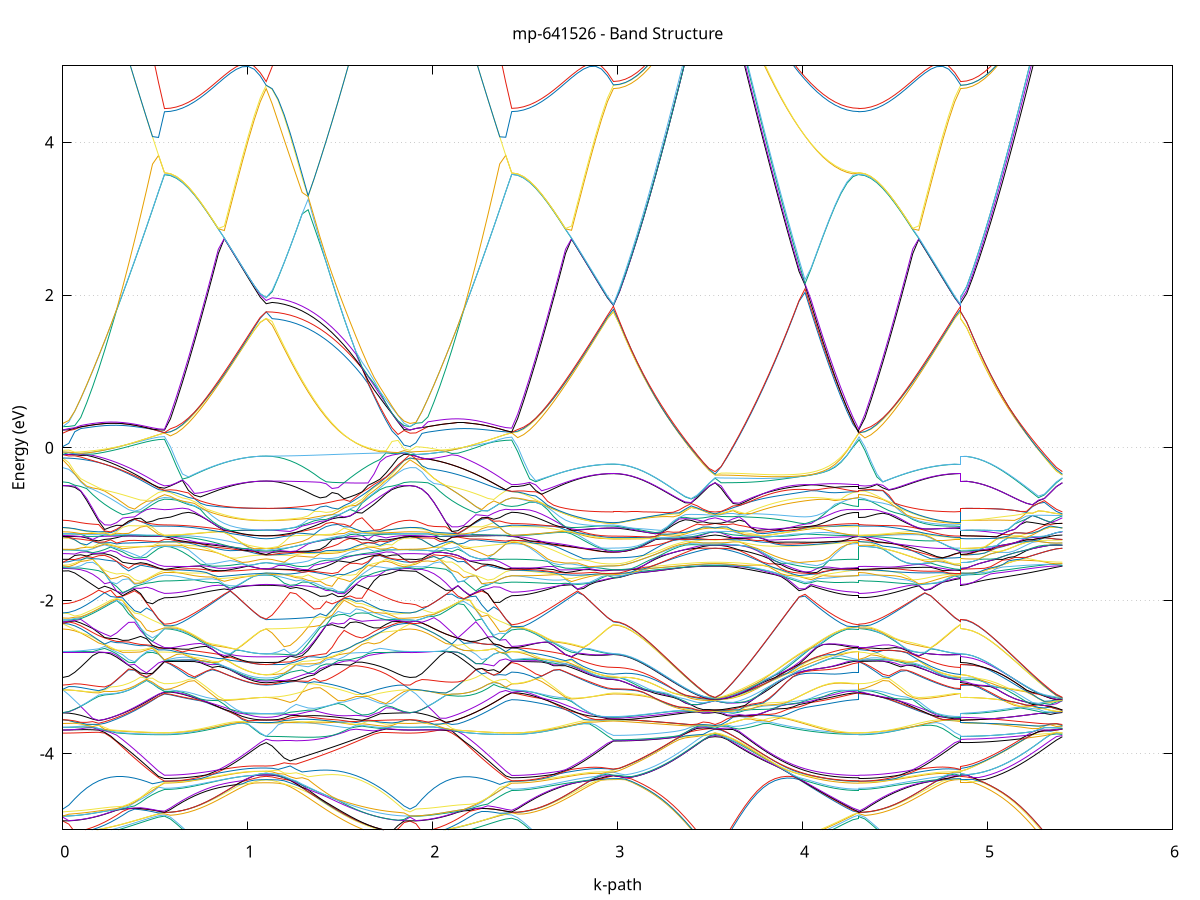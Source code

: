 set title 'mp-641526 - Band Structure'
set xlabel 'k-path'
set ylabel 'Energy (eV)'
set grid y
set yrange [-5:5]
set terminal png size 800,600
set output 'mp-641526_bands_gnuplot.png'
plot '-' using 1:2 with lines notitle, '-' using 1:2 with lines notitle, '-' using 1:2 with lines notitle, '-' using 1:2 with lines notitle, '-' using 1:2 with lines notitle, '-' using 1:2 with lines notitle, '-' using 1:2 with lines notitle, '-' using 1:2 with lines notitle, '-' using 1:2 with lines notitle, '-' using 1:2 with lines notitle, '-' using 1:2 with lines notitle, '-' using 1:2 with lines notitle, '-' using 1:2 with lines notitle, '-' using 1:2 with lines notitle, '-' using 1:2 with lines notitle, '-' using 1:2 with lines notitle, '-' using 1:2 with lines notitle, '-' using 1:2 with lines notitle, '-' using 1:2 with lines notitle, '-' using 1:2 with lines notitle, '-' using 1:2 with lines notitle, '-' using 1:2 with lines notitle, '-' using 1:2 with lines notitle, '-' using 1:2 with lines notitle, '-' using 1:2 with lines notitle, '-' using 1:2 with lines notitle, '-' using 1:2 with lines notitle, '-' using 1:2 with lines notitle, '-' using 1:2 with lines notitle, '-' using 1:2 with lines notitle, '-' using 1:2 with lines notitle, '-' using 1:2 with lines notitle, '-' using 1:2 with lines notitle, '-' using 1:2 with lines notitle, '-' using 1:2 with lines notitle, '-' using 1:2 with lines notitle, '-' using 1:2 with lines notitle, '-' using 1:2 with lines notitle, '-' using 1:2 with lines notitle, '-' using 1:2 with lines notitle, '-' using 1:2 with lines notitle, '-' using 1:2 with lines notitle, '-' using 1:2 with lines notitle, '-' using 1:2 with lines notitle, '-' using 1:2 with lines notitle, '-' using 1:2 with lines notitle, '-' using 1:2 with lines notitle, '-' using 1:2 with lines notitle, '-' using 1:2 with lines notitle, '-' using 1:2 with lines notitle, '-' using 1:2 with lines notitle, '-' using 1:2 with lines notitle, '-' using 1:2 with lines notitle, '-' using 1:2 with lines notitle, '-' using 1:2 with lines notitle, '-' using 1:2 with lines notitle, '-' using 1:2 with lines notitle, '-' using 1:2 with lines notitle, '-' using 1:2 with lines notitle, '-' using 1:2 with lines notitle, '-' using 1:2 with lines notitle, '-' using 1:2 with lines notitle, '-' using 1:2 with lines notitle, '-' using 1:2 with lines notitle, '-' using 1:2 with lines notitle, '-' using 1:2 with lines notitle, '-' using 1:2 with lines notitle, '-' using 1:2 with lines notitle, '-' using 1:2 with lines notitle, '-' using 1:2 with lines notitle, '-' using 1:2 with lines notitle, '-' using 1:2 with lines notitle, '-' using 1:2 with lines notitle, '-' using 1:2 with lines notitle, '-' using 1:2 with lines notitle, '-' using 1:2 with lines notitle, '-' using 1:2 with lines notitle, '-' using 1:2 with lines notitle, '-' using 1:2 with lines notitle, '-' using 1:2 with lines notitle, '-' using 1:2 with lines notitle, '-' using 1:2 with lines notitle, '-' using 1:2 with lines notitle, '-' using 1:2 with lines notitle, '-' using 1:2 with lines notitle, '-' using 1:2 with lines notitle, '-' using 1:2 with lines notitle, '-' using 1:2 with lines notitle, '-' using 1:2 with lines notitle, '-' using 1:2 with lines notitle, '-' using 1:2 with lines notitle, '-' using 1:2 with lines notitle, '-' using 1:2 with lines notitle, '-' using 1:2 with lines notitle, '-' using 1:2 with lines notitle, '-' using 1:2 with lines notitle, '-' using 1:2 with lines notitle, '-' using 1:2 with lines notitle, '-' using 1:2 with lines notitle, '-' using 1:2 with lines notitle, '-' using 1:2 with lines notitle, '-' using 1:2 with lines notitle, '-' using 1:2 with lines notitle, '-' using 1:2 with lines notitle, '-' using 1:2 with lines notitle, '-' using 1:2 with lines notitle, '-' using 1:2 with lines notitle, '-' using 1:2 with lines notitle, '-' using 1:2 with lines notitle, '-' using 1:2 with lines notitle, '-' using 1:2 with lines notitle, '-' using 1:2 with lines notitle, '-' using 1:2 with lines notitle, '-' using 1:2 with lines notitle, '-' using 1:2 with lines notitle, '-' using 1:2 with lines notitle, '-' using 1:2 with lines notitle, '-' using 1:2 with lines notitle, '-' using 1:2 with lines notitle, '-' using 1:2 with lines notitle, '-' using 1:2 with lines notitle, '-' using 1:2 with lines notitle, '-' using 1:2 with lines notitle, '-' using 1:2 with lines notitle, '-' using 1:2 with lines notitle, '-' using 1:2 with lines notitle, '-' using 1:2 with lines notitle, '-' using 1:2 with lines notitle, '-' using 1:2 with lines notitle, '-' using 1:2 with lines notitle, '-' using 1:2 with lines notitle, '-' using 1:2 with lines notitle, '-' using 1:2 with lines notitle, '-' using 1:2 with lines notitle, '-' using 1:2 with lines notitle, '-' using 1:2 with lines notitle, '-' using 1:2 with lines notitle, '-' using 1:2 with lines notitle, '-' using 1:2 with lines notitle, '-' using 1:2 with lines notitle, '-' using 1:2 with lines notitle, '-' using 1:2 with lines notitle, '-' using 1:2 with lines notitle, '-' using 1:2 with lines notitle, '-' using 1:2 with lines notitle, '-' using 1:2 with lines notitle, '-' using 1:2 with lines notitle, '-' using 1:2 with lines notitle, '-' using 1:2 with lines notitle, '-' using 1:2 with lines notitle, '-' using 1:2 with lines notitle, '-' using 1:2 with lines notitle, '-' using 1:2 with lines notitle, '-' using 1:2 with lines notitle, '-' using 1:2 with lines notitle, '-' using 1:2 with lines notitle, '-' using 1:2 with lines notitle, '-' using 1:2 with lines notitle, '-' using 1:2 with lines notitle, '-' using 1:2 with lines notitle, '-' using 1:2 with lines notitle, '-' using 1:2 with lines notitle, '-' using 1:2 with lines notitle, '-' using 1:2 with lines notitle, '-' using 1:2 with lines notitle, '-' using 1:2 with lines notitle, '-' using 1:2 with lines notitle, '-' using 1:2 with lines notitle, '-' using 1:2 with lines notitle, '-' using 1:2 with lines notitle, '-' using 1:2 with lines notitle, '-' using 1:2 with lines notitle, '-' using 1:2 with lines notitle, '-' using 1:2 with lines notitle, '-' using 1:2 with lines notitle, '-' using 1:2 with lines notitle, '-' using 1:2 with lines notitle, '-' using 1:2 with lines notitle, '-' using 1:2 with lines notitle, '-' using 1:2 with lines notitle, '-' using 1:2 with lines notitle, '-' using 1:2 with lines notitle, '-' using 1:2 with lines notitle, '-' using 1:2 with lines notitle, '-' using 1:2 with lines notitle, '-' using 1:2 with lines notitle, '-' using 1:2 with lines notitle, '-' using 1:2 with lines notitle, '-' using 1:2 with lines notitle, '-' using 1:2 with lines notitle, '-' using 1:2 with lines notitle, '-' using 1:2 with lines notitle, '-' using 1:2 with lines notitle, '-' using 1:2 with lines notitle, '-' using 1:2 with lines notitle, '-' using 1:2 with lines notitle, '-' using 1:2 with lines notitle, '-' using 1:2 with lines notitle, '-' using 1:2 with lines notitle, '-' using 1:2 with lines notitle, '-' using 1:2 with lines notitle, '-' using 1:2 with lines notitle, '-' using 1:2 with lines notitle, '-' using 1:2 with lines notitle, '-' using 1:2 with lines notitle, '-' using 1:2 with lines notitle, '-' using 1:2 with lines notitle, '-' using 1:2 with lines notitle, '-' using 1:2 with lines notitle, '-' using 1:2 with lines notitle, '-' using 1:2 with lines notitle, '-' using 1:2 with lines notitle, '-' using 1:2 with lines notitle, '-' using 1:2 with lines notitle, '-' using 1:2 with lines notitle, '-' using 1:2 with lines notitle, '-' using 1:2 with lines notitle, '-' using 1:2 with lines notitle, '-' using 1:2 with lines notitle, '-' using 1:2 with lines notitle, '-' using 1:2 with lines notitle, '-' using 1:2 with lines notitle, '-' using 1:2 with lines notitle, '-' using 1:2 with lines notitle, '-' using 1:2 with lines notitle, '-' using 1:2 with lines notitle, '-' using 1:2 with lines notitle, '-' using 1:2 with lines notitle, '-' using 1:2 with lines notitle, '-' using 1:2 with lines notitle, '-' using 1:2 with lines notitle, '-' using 1:2 with lines notitle, '-' using 1:2 with lines notitle, '-' using 1:2 with lines notitle, '-' using 1:2 with lines notitle, '-' using 1:2 with lines notitle, '-' using 1:2 with lines notitle, '-' using 1:2 with lines notitle, '-' using 1:2 with lines notitle, '-' using 1:2 with lines notitle
0.000000 -54.485952
0.032345 -54.485852
0.064689 -54.485652
0.097034 -54.485252
0.129378 -54.484652
0.161723 -54.484052
0.194067 -54.483252
0.226412 -54.482252
0.258756 -54.481252
0.291101 -54.480252
0.323445 -54.480052
0.355790 -54.479852
0.388134 -54.479652
0.420479 -54.479552
0.452823 -54.479452
0.485168 -54.479352
0.517512 -54.479252
0.549857 -54.479252
0.549857 -54.479252
0.582201 -54.479152
0.614546 -54.478952
0.646890 -54.478652
0.679235 -54.478252
0.711579 -54.477752
0.743924 -54.477252
0.776268 -54.476652
0.808613 -54.476152
0.840957 -54.475652
0.873302 -54.475352
0.905647 -54.475052
0.937991 -54.474852
0.970336 -54.474752
1.002680 -54.474752
1.035025 -54.474752
1.067369 -54.474752
1.099714 -54.474752
1.099714 -54.474752
1.132114 -54.474752
1.164515 -54.474752
1.196916 -54.474752
1.229316 -54.474752
1.261717 -54.474852
1.294117 -54.474952
1.326518 -54.475152
1.358919 -54.475452
1.391319 -54.475752
1.423720 -54.476152
1.456121 -54.476652
1.488521 -54.477152
1.520922 -54.477652
1.553322 -54.478252
1.585723 -54.479652
1.618124 -54.480952
1.650524 -54.482052
1.682925 -54.483052
1.715325 -54.483952
1.747726 -54.484652
1.780127 -54.485252
1.812527 -54.485652
1.844928 -54.485852
1.877329 -54.485952
1.877329 -54.485952
1.909679 -54.485952
1.942029 -54.486152
1.974380 -54.486452
2.006730 -54.486752
2.039080 -54.487052
2.071430 -54.487452
2.103781 -54.487752
2.136131 -54.488152
2.168481 -54.488452
2.200832 -54.488752
2.233182 -54.489052
2.265532 -54.489252
2.297883 -54.489452
2.330233 -54.489652
2.362583 -54.489752
2.394933 -54.489852
2.427284 -54.489852
2.427284 -54.489852
2.459628 -54.489752
2.491973 -54.489552
2.524317 -54.489252
2.556662 -54.488752
2.589006 -54.488252
2.621351 -54.487552
2.653695 -54.486852
2.686040 -54.486052
2.718384 -54.485252
2.750729 -54.484552
2.783073 -54.483752
2.815418 -54.483152
2.847762 -54.482552
2.880107 -54.482152
2.912451 -54.481752
2.944796 -54.481552
2.977141 -54.481552
2.977141 -54.481552
3.009485 -54.481452
3.041830 -54.481152
3.074174 -54.480552
3.106519 -54.479852
3.138863 -54.479052
3.171208 -54.477952
3.203552 -54.476752
3.235897 -54.475452
3.268241 -54.474152
3.300586 -54.472752
3.332930 -54.471352
3.365275 -54.469952
3.397619 -54.468752
3.429964 -54.467652
3.462308 -54.466852
3.494653 -54.466252
3.526997 -54.466052
3.526997 -54.466052
3.559398 -54.466252
3.591799 -54.466852
3.624199 -54.467652
3.656600 -54.468752
3.689000 -54.470052
3.721401 -54.471452
3.753802 -54.472952
3.786202 -54.474552
3.818603 -54.476152
3.851004 -54.477652
3.883404 -54.479152
3.915805 -54.480552
3.948205 -54.481952
3.980606 -54.483252
4.013007 -54.484452
4.045407 -54.485552
4.077808 -54.486552
4.110209 -54.487352
4.142609 -54.488152
4.175010 -54.488752
4.207410 -54.489252
4.239811 -54.489552
4.272212 -54.489752
4.304612 -54.489852
4.304612 -54.479252
4.336963 -54.479252
4.369313 -54.479152
4.401663 -54.479052
4.434014 -54.478952
4.466364 -54.478852
4.498714 -54.478652
4.531064 -54.478852
4.563415 -54.479352
4.595765 -54.479852
4.628115 -54.480252
4.660466 -54.480552
4.692816 -54.480852
4.725166 -54.481152
4.757517 -54.481252
4.789867 -54.481452
4.822217 -54.481452
4.854567 -54.481552
4.854567 -54.474752
4.886918 -54.474652
4.919268 -54.474252
4.951618 -54.473752
4.983969 -54.472852
5.016319 -54.471852
5.048669 -54.470752
5.081020 -54.469452
5.113370 -54.468552
5.145720 -54.467852
5.178070 -54.467352
5.210421 -54.466952
5.242771 -54.466652
5.275121 -54.466452
5.307472 -54.466252
5.339822 -54.466152
5.372172 -54.466152
5.404523 -54.466052
e
0.000000 -54.480752
0.032345 -54.480752
0.064689 -54.480752
0.097034 -54.480752
0.129378 -54.480752
0.161723 -54.480652
0.194067 -54.480652
0.226412 -54.480452
0.258756 -54.480352
0.291101 -54.480252
0.323445 -54.479152
0.355790 -54.477952
0.388134 -54.476852
0.420479 -54.475852
0.452823 -54.474852
0.485168 -54.474152
0.517512 -54.473752
0.549857 -54.473652
0.549857 -54.473652
0.582201 -54.473652
0.614546 -54.473652
0.646890 -54.473652
0.679235 -54.473552
0.711579 -54.473552
0.743924 -54.473452
0.776268 -54.473352
0.808613 -54.473352
0.840957 -54.473252
0.873302 -54.473152
0.905647 -54.473052
0.937991 -54.472952
0.970336 -54.472952
1.002680 -54.472952
1.035025 -54.472852
1.067369 -54.472852
1.099714 -54.472852
1.099714 -54.472852
1.132114 -54.472852
1.164515 -54.472852
1.196916 -54.472952
1.229316 -54.472952
1.261717 -54.473152
1.294117 -54.473352
1.326518 -54.473552
1.358919 -54.473852
1.391319 -54.474152
1.423720 -54.474452
1.456121 -54.474852
1.488521 -54.475252
1.520922 -54.476752
1.553322 -54.478052
1.585723 -54.478552
1.618124 -54.478952
1.650524 -54.479352
1.682925 -54.479752
1.715325 -54.480052
1.747726 -54.480352
1.780127 -54.480552
1.812527 -54.480652
1.844928 -54.480752
1.877329 -54.480752
1.877329 -54.480752
1.909679 -54.480652
1.942029 -54.480352
1.974380 -54.479952
2.006730 -54.479352
2.039080 -54.478552
2.071430 -54.477652
2.103781 -54.477052
2.136131 -54.476552
2.168481 -54.476052
2.200832 -54.475652
2.233182 -54.475252
2.265532 -54.474852
2.297883 -54.474552
2.330233 -54.474352
2.362583 -54.474152
2.394933 -54.474052
2.427284 -54.473952
2.427284 -54.473952
2.459628 -54.474052
2.491973 -54.474152
2.524317 -54.474352
2.556662 -54.474652
2.589006 -54.474952
2.621351 -54.475152
2.653695 -54.475452
2.686040 -54.475652
2.718384 -54.475952
2.750729 -54.476152
2.783073 -54.476352
2.815418 -54.476452
2.847762 -54.476552
2.880107 -54.476652
2.912451 -54.476752
2.944796 -54.476852
2.977141 -54.476852
2.977141 -54.476852
3.009485 -54.476752
3.041830 -54.476352
3.074174 -54.475852
3.106519 -54.475152
3.138863 -54.474152
3.171208 -54.473052
3.203552 -54.471852
3.235897 -54.470452
3.268241 -54.468952
3.300586 -54.467252
3.332930 -54.465652
3.365275 -54.463952
3.397619 -54.462252
3.429964 -54.460552
3.462308 -54.458952
3.494653 -54.457452
3.526997 -54.456752
3.526997 -54.456752
3.559398 -54.457452
3.591799 -54.458952
3.624199 -54.460452
3.656600 -54.462052
3.689000 -54.463552
3.721401 -54.465052
3.753802 -54.466452
3.786202 -54.467852
3.818603 -54.469052
3.851004 -54.470152
3.883404 -54.471252
3.915805 -54.472052
3.948205 -54.472852
3.980606 -54.473452
4.013007 -54.473952
4.045407 -54.474252
4.077808 -54.474452
4.110209 -54.474552
4.142609 -54.474552
4.175010 -54.474452
4.207410 -54.474352
4.239811 -54.474152
4.272212 -54.474052
4.304612 -54.473952
4.304612 -54.473652
4.336963 -54.474452
4.369313 -54.475352
4.401663 -54.476152
4.434014 -54.476852
4.466364 -54.477552
4.498714 -54.478252
4.531064 -54.478452
4.563415 -54.478252
4.595765 -54.478052
4.628115 -54.477852
4.660466 -54.477652
4.692816 -54.477452
4.725166 -54.477252
4.757517 -54.477052
4.789867 -54.476952
4.822217 -54.476852
4.854567 -54.476852
4.854567 -54.472852
4.886918 -54.472752
4.919268 -54.472452
4.951618 -54.472052
4.983969 -54.471452
5.016319 -54.470652
5.048669 -54.469852
5.081020 -54.469052
5.113370 -54.467752
5.145720 -54.466252
5.178070 -54.464652
5.210421 -54.463052
5.242771 -54.461552
5.275121 -54.460052
5.307472 -54.458752
5.339822 -54.457652
5.372172 -54.456952
5.404523 -54.456752
e
0.000000 -54.480752
0.032345 -54.480652
0.064689 -54.480252
0.097034 -54.479552
0.129378 -54.478752
0.161723 -54.478252
0.194067 -54.477852
0.226412 -54.477352
0.258756 -54.476852
0.291101 -54.476352
0.323445 -54.475752
0.355790 -54.475352
0.388134 -54.474852
0.420479 -54.474452
0.452823 -54.474152
0.485168 -54.473852
0.517512 -54.473652
0.549857 -54.473452
0.549857 -54.473452
0.582201 -54.473352
0.614546 -54.473052
0.646890 -54.472652
0.679235 -54.471952
0.711579 -54.471152
0.743924 -54.470152
0.776268 -54.469052
0.808613 -54.467752
0.840957 -54.466452
0.873302 -54.464952
0.905647 -54.463552
0.937991 -54.462052
0.970336 -54.460652
1.002680 -54.459352
1.035025 -54.458352
1.067369 -54.457652
1.099714 -54.457552
1.099714 -54.457552
1.132114 -54.457652
1.164515 -54.458352
1.196916 -54.459452
1.229316 -54.460852
1.261717 -54.462552
1.294117 -54.464252
1.326518 -54.466052
1.358919 -54.467952
1.391319 -54.469852
1.423720 -54.471652
1.456121 -54.473352
1.488521 -54.475052
1.520922 -54.475552
1.553322 -54.475952
1.585723 -54.476352
1.618124 -54.476852
1.650524 -54.477252
1.682925 -54.477752
1.715325 -54.478452
1.747726 -54.479252
1.780127 -54.479852
1.812527 -54.480352
1.844928 -54.480652
1.877329 -54.480752
1.877329 -54.480752
1.909679 -54.480652
1.942029 -54.480352
1.974380 -54.479952
2.006730 -54.479252
2.039080 -54.478552
2.071430 -54.477652
2.103781 -54.476652
2.136131 -54.475552
2.168481 -54.474352
2.200832 -54.473052
2.233182 -54.471752
2.265532 -54.470452
2.297883 -54.469252
2.330233 -54.468152
2.362583 -54.467152
2.394933 -54.466452
2.427284 -54.466252
2.427284 -54.466252
2.459628 -54.466152
2.491973 -54.465852
2.524317 -54.465452
2.556662 -54.465052
2.589006 -54.464452
2.621351 -54.463952
2.653695 -54.463352
2.686040 -54.462752
2.718384 -54.462152
2.750729 -54.461552
2.783073 -54.461052
2.815418 -54.460652
2.847762 -54.460252
2.880107 -54.460052
2.912451 -54.460052
2.944796 -54.460052
2.977141 -54.460052
2.977141 -54.460052
3.009485 -54.459952
3.041830 -54.459852
3.074174 -54.459552
3.106519 -54.459152
3.138863 -54.458852
3.171208 -54.458652
3.203552 -54.458252
3.235897 -54.457852
3.268241 -54.457452
3.300586 -54.456952
3.332930 -54.456452
3.365275 -54.455952
3.397619 -54.455352
3.429964 -54.454952
3.462308 -54.454552
3.494653 -54.454252
3.526997 -54.454252
3.526997 -54.454252
3.559398 -54.454252
3.591799 -54.454452
3.624199 -54.454752
3.656600 -54.455152
3.689000 -54.455652
3.721401 -54.456252
3.753802 -54.456952
3.786202 -54.457652
3.818603 -54.458452
3.851004 -54.459252
3.883404 -54.460052
3.915805 -54.460852
3.948205 -54.461552
3.980606 -54.462352
4.013007 -54.462952
4.045407 -54.463652
4.077808 -54.464152
4.110209 -54.464752
4.142609 -54.465152
4.175010 -54.465552
4.207410 -54.465752
4.239811 -54.465952
4.272212 -54.466152
4.304612 -54.466252
4.304612 -54.473452
4.336963 -54.472652
4.369313 -54.471652
4.401663 -54.470652
4.434014 -54.469652
4.466364 -54.468552
4.498714 -54.467552
4.531064 -54.466452
4.563415 -54.465452
4.595765 -54.464352
4.628115 -54.463452
4.660466 -54.462452
4.692816 -54.461652
4.725166 -54.460952
4.757517 -54.460352
4.789867 -54.459952
4.822217 -54.460052
4.854567 -54.460052
4.854567 -54.457552
4.886918 -54.457552
4.919268 -54.457452
4.951618 -54.457352
4.983969 -54.457252
5.016319 -54.457052
5.048669 -54.456852
5.081020 -54.456552
5.113370 -54.456352
5.145720 -54.456052
5.178070 -54.455752
5.210421 -54.455452
5.242771 -54.455152
5.275121 -54.454852
5.307472 -54.454552
5.339822 -54.454452
5.372172 -54.454252
5.404523 -54.454252
e
0.000000 -54.479452
0.032345 -54.479352
0.064689 -54.479252
0.097034 -54.478952
0.129378 -54.478652
0.161723 -54.477652
0.194067 -54.476352
0.226412 -54.474852
0.258756 -54.473152
0.291101 -54.471352
0.323445 -54.469452
0.355790 -54.467352
0.388134 -54.465252
0.420479 -54.463052
0.452823 -54.460852
0.485168 -54.458652
0.517512 -54.456752
0.549857 -54.456652
0.549857 -54.456652
0.582201 -54.456552
0.614546 -54.456352
0.646890 -54.456052
0.679235 -54.456452
0.711579 -54.457152
0.743924 -54.457852
0.776268 -54.458452
0.808613 -54.458852
0.840957 -54.459152
0.873302 -54.459152
0.905647 -54.459052
0.937991 -54.458752
0.970336 -54.458452
1.002680 -54.458052
1.035025 -54.457752
1.067369 -54.457552
1.099714 -54.457452
1.099714 -54.457452
1.132114 -54.457552
1.164515 -54.457952
1.196916 -54.458552
1.229316 -54.459352
1.261717 -54.460352
1.294117 -54.461552
1.326518 -54.462752
1.358919 -54.464152
1.391319 -54.465552
1.423720 -54.467052
1.456121 -54.468452
1.488521 -54.469952
1.520922 -54.471352
1.553322 -54.472752
1.585723 -54.474152
1.618124 -54.475352
1.650524 -54.476552
1.682925 -54.477552
1.715325 -54.478152
1.747726 -54.478552
1.780127 -54.478952
1.812527 -54.479152
1.844928 -54.479352
1.877329 -54.479452
1.877329 -54.479452
1.909679 -54.479352
1.942029 -54.479152
1.974380 -54.478852
2.006730 -54.478452
2.039080 -54.478052
2.071430 -54.477552
2.103781 -54.476552
2.136131 -54.475452
2.168481 -54.474252
2.200832 -54.473052
2.233182 -54.471752
2.265532 -54.470452
2.297883 -54.469252
2.330233 -54.468052
2.362583 -54.467052
2.394933 -54.466452
2.427284 -54.466152
2.427284 -54.466152
2.459628 -54.466052
2.491973 -54.465752
2.524317 -54.465152
2.556662 -54.464452
2.589006 -54.463452
2.621351 -54.462352
2.653695 -54.461052
2.686040 -54.459852
2.718384 -54.459652
2.750729 -54.459852
2.783073 -54.459952
2.815418 -54.460052
2.847762 -54.460052
2.880107 -54.459952
2.912451 -54.459752
2.944796 -54.459552
2.977141 -54.459552
2.977141 -54.459552
3.009485 -54.459452
3.041830 -54.459452
3.074174 -54.459252
3.106519 -54.459052
3.138863 -54.458552
3.171208 -54.457952
3.203552 -54.457152
3.235897 -54.456352
3.268241 -54.455452
3.300586 -54.454552
3.332930 -54.453552
3.365275 -54.452452
3.397619 -54.451352
3.429964 -54.451052
3.462308 -54.452352
3.494653 -54.453552
3.526997 -54.454152
3.526997 -54.454152
3.559398 -54.453552
3.591799 -54.452552
3.624199 -54.451652
3.656600 -54.451152
3.689000 -54.451152
3.721401 -54.451552
3.753802 -54.452052
3.786202 -54.452552
3.818603 -54.453052
3.851004 -54.453752
3.883404 -54.454552
3.915805 -54.455452
3.948205 -54.456452
3.980606 -54.457452
4.013007 -54.458652
4.045407 -54.459752
4.077808 -54.460952
4.110209 -54.462052
4.142609 -54.463152
4.175010 -54.464052
4.207410 -54.464952
4.239811 -54.465652
4.272212 -54.466052
4.304612 -54.466152
4.304612 -54.456652
4.336963 -54.456652
4.369313 -54.456752
4.401663 -54.456852
4.434014 -54.457052
4.466364 -54.457252
4.498714 -54.457452
4.531064 -54.457752
4.563415 -54.458052
4.595765 -54.458352
4.628115 -54.458652
4.660466 -54.458952
4.692816 -54.459252
4.725166 -54.459552
4.757517 -54.459752
4.789867 -54.459852
4.822217 -54.459652
4.854567 -54.459552
4.854567 -54.457452
4.886918 -54.457452
4.919268 -54.457352
4.951618 -54.457252
4.983969 -54.457152
5.016319 -54.456952
5.048669 -54.456752
5.081020 -54.456552
5.113370 -54.456252
5.145720 -54.455952
5.178070 -54.455652
5.210421 -54.455352
5.242771 -54.455052
5.275121 -54.454752
5.307472 -54.454552
5.339822 -54.454352
5.372172 -54.454252
5.404523 -54.454152
e
0.000000 -54.458452
0.032345 -54.458352
0.064689 -54.457952
0.097034 -54.457252
0.129378 -54.456352
0.161723 -54.455252
0.194067 -54.453952
0.226412 -54.452552
0.258756 -54.450852
0.291101 -54.449952
0.323445 -54.451052
0.355790 -54.452152
0.388134 -54.453252
0.420479 -54.454252
0.452823 -54.455152
0.485168 -54.455852
0.517512 -54.455952
0.549857 -54.454552
0.549857 -54.454552
0.582201 -54.454752
0.614546 -54.455152
0.646890 -54.455752
0.679235 -54.455552
0.711579 -54.455252
0.743924 -54.455352
0.776268 -54.455652
0.808613 -54.456052
0.840957 -54.456452
0.873302 -54.456752
0.905647 -54.456952
0.937991 -54.457152
0.970336 -54.457352
1.002680 -54.457452
1.035025 -54.457452
1.067369 -54.457452
1.099714 -54.457352
1.099714 -54.457352
1.132114 -54.457452
1.164515 -54.457252
1.196916 -54.456952
1.229316 -54.456452
1.261717 -54.455752
1.294117 -54.454752
1.326518 -54.453652
1.358919 -54.452352
1.391319 -54.450852
1.423720 -54.449352
1.456121 -54.447952
1.488521 -54.446952
1.520922 -54.446852
1.553322 -54.447852
1.585723 -54.449452
1.618124 -54.451152
1.650524 -54.452752
1.682925 -54.454252
1.715325 -54.455552
1.747726 -54.456552
1.780127 -54.457452
1.812527 -54.457952
1.844928 -54.458352
1.877329 -54.458452
1.877329 -54.458452
1.909679 -54.458352
1.942029 -54.457852
1.974380 -54.457152
2.006730 -54.456152
2.039080 -54.455052
2.071430 -54.453852
2.103781 -54.452952
2.136131 -54.452452
2.168481 -54.452452
2.200832 -54.452852
2.233182 -54.453452
2.265532 -54.454252
2.297883 -54.455052
2.330233 -54.455952
2.362583 -54.456652
2.394933 -54.457252
2.427284 -54.457452
2.427284 -54.457452
2.459628 -54.457452
2.491973 -54.457552
2.524317 -54.457752
2.556662 -54.458052
2.589006 -54.458252
2.621351 -54.458552
2.653695 -54.458852
2.686040 -54.458852
2.718384 -54.457752
2.750729 -54.456052
2.783073 -54.454252
2.815418 -54.452252
2.847762 -54.450252
2.880107 -54.448252
2.912451 -54.446152
2.944796 -54.444152
2.977141 -54.442252
2.977141 -54.442252
3.009485 -54.442352
3.041830 -54.442452
3.074174 -54.442752
3.106519 -54.443052
3.138863 -54.443452
3.171208 -54.444052
3.203552 -54.444652
3.235897 -54.445252
3.268241 -54.446052
3.300586 -54.446852
3.332930 -54.447852
3.365275 -54.448852
3.397619 -54.449952
3.429964 -54.450252
3.462308 -54.449052
3.494653 -54.447952
3.526997 -54.447252
3.526997 -54.447252
3.559398 -54.447952
3.591799 -54.448852
3.624199 -54.449552
3.656600 -54.450252
3.689000 -54.450652
3.721401 -54.450852
3.753802 -54.451252
3.786202 -54.451652
3.818603 -54.452252
3.851004 -54.452752
3.883404 -54.453352
3.915805 -54.453852
3.948205 -54.454452
3.980606 -54.454952
4.013007 -54.455352
4.045407 -54.455752
4.077808 -54.456152
4.110209 -54.456552
4.142609 -54.456752
4.175010 -54.457052
4.207410 -54.457252
4.239811 -54.457352
4.272212 -54.457452
4.304612 -54.457452
4.304612 -54.454552
4.336963 -54.454452
4.369313 -54.454252
4.401663 -54.453852
4.434014 -54.453352
4.466364 -54.452652
4.498714 -54.451852
4.531064 -54.450952
4.563415 -54.449952
4.595765 -54.448952
4.628115 -54.447952
4.660466 -54.447052
4.692816 -54.446052
4.725166 -54.445152
4.757517 -54.444152
4.789867 -54.443252
4.822217 -54.442452
4.854567 -54.442252
4.854567 -54.457352
4.886918 -54.457352
4.919268 -54.457252
4.951618 -54.457052
4.983969 -54.456852
5.016319 -54.456452
5.048669 -54.456052
5.081020 -54.455352
5.113370 -54.454552
5.145720 -54.453452
5.178070 -54.452352
5.210421 -54.451052
5.242771 -54.449852
5.275121 -54.448652
5.307472 -54.447752
5.339822 -54.447152
5.372172 -54.447152
5.404523 -54.447252
e
0.000000 -54.458452
0.032345 -54.458252
0.064689 -54.457852
0.097034 -54.457152
0.129378 -54.456252
0.161723 -54.454952
0.194067 -54.453452
0.226412 -54.451752
0.258756 -54.449852
0.291101 -54.449152
0.323445 -54.447352
0.355790 -54.445552
0.388134 -54.443952
0.420479 -54.445652
0.452823 -54.447552
0.485168 -54.449652
0.517512 -54.451752
0.549857 -54.453452
0.549857 -54.453452
0.582201 -54.453452
0.614546 -54.453652
0.646890 -54.453852
0.679235 -54.454052
0.711579 -54.454152
0.743924 -54.453652
0.776268 -54.452852
0.808613 -54.451852
0.840957 -54.450752
0.873302 -54.449652
0.905647 -54.448352
0.937991 -54.447052
0.970336 -54.445752
1.002680 -54.444452
1.035025 -54.443152
1.067369 -54.441852
1.099714 -54.441052
1.099714 -54.441052
1.132114 -54.441752
1.164515 -54.442552
1.196916 -54.443252
1.229316 -54.443752
1.261717 -54.444252
1.294117 -54.444552
1.326518 -54.444752
1.358919 -54.444952
1.391319 -54.445052
1.423720 -54.445152
1.456121 -54.445252
1.488521 -54.445152
1.520922 -54.445152
1.553322 -54.445152
1.585723 -54.446252
1.618124 -54.448652
1.650524 -54.450952
1.682925 -54.452852
1.715325 -54.454552
1.747726 -54.455952
1.780127 -54.457052
1.812527 -54.457852
1.844928 -54.458252
1.877329 -54.458452
1.877329 -54.458452
1.909679 -54.458252
1.942029 -54.457852
1.974380 -54.457052
2.006730 -54.456152
2.039080 -54.454952
2.071430 -54.453752
2.103781 -54.452852
2.136131 -54.452352
2.168481 -54.452352
2.200832 -54.452752
2.233182 -54.453452
2.265532 -54.454152
2.297883 -54.455052
2.330233 -54.455852
2.362583 -54.456652
2.394933 -54.457152
2.427284 -54.457352
2.427284 -54.457352
2.459628 -54.457352
2.491973 -54.457052
2.524317 -54.456652
2.556662 -54.456052
2.589006 -54.455252
2.621351 -54.454252
2.653695 -54.453252
2.686040 -54.452052
2.718384 -54.450752
2.750729 -54.449352
2.783073 -54.447952
2.815418 -54.446452
2.847762 -54.444952
2.880107 -54.443452
2.912451 -54.442152
2.944796 -54.441252
2.977141 -54.441752
2.977141 -54.441752
3.009485 -54.441752
3.041830 -54.441852
3.074174 -54.441852
3.106519 -54.441952
3.138863 -54.442052
3.171208 -54.442252
3.203552 -54.442452
3.235897 -54.442752
3.268241 -54.443152
3.300586 -54.443552
3.332930 -54.444052
3.365275 -54.444652
3.397619 -54.445152
3.429964 -54.445552
3.462308 -54.445952
3.494653 -54.446252
3.526997 -54.446352
3.526997 -54.446352
3.559398 -54.446352
3.591799 -54.446552
3.624199 -54.446952
3.656600 -54.447352
3.689000 -54.447952
3.721401 -54.448652
3.753802 -54.449352
3.786202 -54.450152
3.818603 -54.450952
3.851004 -54.451752
3.883404 -54.452552
3.915805 -54.453252
3.948205 -54.453952
3.980606 -54.454652
4.013007 -54.455152
4.045407 -54.455652
4.077808 -54.456152
4.110209 -54.456452
4.142609 -54.456752
4.175010 -54.456952
4.207410 -54.457152
4.239811 -54.457252
4.272212 -54.457352
4.304612 -54.457352
4.304612 -54.453452
4.336963 -54.453352
4.369313 -54.453152
4.401663 -54.452852
4.434014 -54.452452
4.466364 -54.451852
4.498714 -54.451252
4.531064 -54.450452
4.563415 -54.449652
4.595765 -54.448852
4.628115 -54.447852
4.660466 -54.446752
4.692816 -54.445652
4.725166 -54.444652
4.757517 -54.443752
4.789867 -54.442952
4.822217 -54.442352
4.854567 -54.441752
4.854567 -54.441052
4.886918 -54.441152
4.919268 -54.441252
4.951618 -54.441452
4.983969 -54.441752
5.016319 -54.442052
5.048669 -54.442452
5.081020 -54.442852
5.113370 -54.443352
5.145720 -54.443752
5.178070 -54.444252
5.210421 -54.444752
5.242771 -54.445152
5.275121 -54.445552
5.307472 -54.445852
5.339822 -54.446152
5.372172 -54.446252
5.404523 -54.446352
e
0.000000 -54.450452
0.032345 -54.450252
0.064689 -54.449652
0.097034 -54.448552
0.129378 -54.447052
0.161723 -54.446352
0.194067 -54.447052
0.226412 -54.447952
0.258756 -54.448852
0.291101 -54.447652
0.323445 -54.445552
0.355790 -54.443752
0.388134 -54.443752
0.420479 -54.442052
0.452823 -54.440552
0.485168 -54.439452
0.517512 -54.438652
0.549857 -54.438352
0.549857 -54.438352
0.582201 -54.438152
0.614546 -54.437552
0.646890 -54.436552
0.679235 -54.435352
0.711579 -54.433952
0.743924 -54.432452
0.776268 -54.430852
0.808613 -54.431852
0.840957 -54.432952
0.873302 -54.434252
0.905647 -54.435552
0.937991 -54.436852
0.970336 -54.438052
1.002680 -54.439252
1.035025 -54.440152
1.067369 -54.440852
1.099714 -54.441052
1.099714 -54.441052
1.132114 -54.441052
1.164515 -54.441052
1.196916 -54.441152
1.229316 -54.441252
1.261717 -54.441352
1.294117 -54.441552
1.326518 -54.441652
1.358919 -54.441852
1.391319 -54.442052
1.423720 -54.442252
1.456121 -54.442452
1.488521 -54.442752
1.520922 -54.442952
1.553322 -54.443652
1.585723 -54.445152
1.618124 -54.445052
1.650524 -54.444952
1.682925 -54.444852
1.715325 -54.445152
1.747726 -54.447052
1.780127 -54.448552
1.812527 -54.449652
1.844928 -54.450252
1.877329 -54.450452
1.877329 -54.450452
1.909679 -54.450352
1.942029 -54.449752
1.974380 -54.448852
2.006730 -54.447552
2.039080 -54.445852
2.071430 -54.444552
2.103781 -54.443852
2.136131 -54.442452
2.168481 -54.440352
2.200832 -54.437652
2.233182 -54.434552
2.265532 -54.431152
2.297883 -54.427552
2.330233 -54.424152
2.362583 -54.421552
2.394933 -54.420652
2.427284 -54.419952
2.427284 -54.419952
2.459628 -54.420052
2.491973 -54.420352
2.524317 -54.421052
2.556662 -54.421752
2.589006 -54.422652
2.621351 -54.423752
2.653695 -54.424852
2.686040 -54.426152
2.718384 -54.427552
2.750729 -54.429052
2.783073 -54.430652
2.815418 -54.432352
2.847762 -54.434152
2.880107 -54.436052
2.912451 -54.437952
2.944796 -54.439952
2.977141 -54.440852
2.977141 -54.440852
3.009485 -54.440852
3.041830 -54.440952
3.074174 -54.441052
3.106519 -54.441252
3.138863 -54.441552
3.171208 -54.441852
3.203552 -54.442152
3.235897 -54.442552
3.268241 -54.443052
3.300586 -54.443552
3.332930 -54.443952
3.365275 -54.444452
3.397619 -54.444952
3.429964 -54.445352
3.462308 -54.445752
3.494653 -54.446052
3.526997 -54.446252
3.526997 -54.446252
3.559398 -54.445952
3.591799 -54.445652
3.624199 -54.445052
3.656600 -54.444152
3.689000 -54.442852
3.721401 -54.441452
3.753802 -54.439952
3.786202 -54.438352
3.818603 -54.436752
3.851004 -54.435152
3.883404 -54.433452
3.915805 -54.431852
3.948205 -54.430352
3.980606 -54.428852
4.013007 -54.427452
4.045407 -54.426152
4.077808 -54.424852
4.110209 -54.423752
4.142609 -54.422652
4.175010 -54.421752
4.207410 -54.421052
4.239811 -54.420352
4.272212 -54.420052
4.304612 -54.419952
4.304612 -54.438352
4.336963 -54.438252
4.369313 -54.438052
4.401663 -54.437752
4.434014 -54.437352
4.466364 -54.436752
4.498714 -54.435952
4.531064 -54.435052
4.563415 -54.434352
4.595765 -54.434952
4.628115 -54.435552
4.660466 -54.436252
4.692816 -54.436952
4.725166 -54.437752
4.757517 -54.438552
4.789867 -54.439452
4.822217 -54.440252
4.854567 -54.440852
4.854567 -54.441052
4.886918 -54.441052
4.919268 -54.441152
4.951618 -54.441352
4.983969 -54.441652
5.016319 -54.442052
5.048669 -54.442352
5.081020 -54.442852
5.113370 -54.443252
5.145720 -54.443752
5.178070 -54.444152
5.210421 -54.444652
5.242771 -54.445052
5.275121 -54.445452
5.307472 -54.445852
5.339822 -54.446052
5.372172 -54.446252
5.404523 -54.446252
e
0.000000 -54.444552
0.032345 -54.444552
0.064689 -54.444752
0.097034 -54.445152
0.129378 -54.445652
0.161723 -54.445052
0.194067 -54.442752
0.226412 -54.440752
0.258756 -54.439752
0.291101 -54.438552
0.323445 -54.439452
0.355790 -54.440652
0.388134 -54.439852
0.420479 -54.437852
0.452823 -54.435852
0.485168 -54.434152
0.517512 -54.433052
0.549857 -54.432652
0.549857 -54.432652
0.582201 -54.432552
0.614546 -54.432252
0.646890 -54.431652
0.679235 -54.430952
0.711579 -54.429952
0.743924 -54.429752
0.776268 -54.430752
0.808613 -54.430652
0.840957 -54.431452
0.873302 -54.432352
0.905647 -54.433352
0.937991 -54.434352
0.970336 -54.435452
1.002680 -54.436652
1.035025 -54.437852
1.067369 -54.439052
1.099714 -54.439852
1.099714 -54.439852
1.132114 -54.438952
1.164515 -54.437552
1.196916 -54.435852
1.229316 -54.434052
1.261717 -54.432352
1.294117 -54.430452
1.326518 -54.429252
1.358919 -54.431452
1.391319 -54.433752
1.423720 -54.435852
1.456121 -54.437852
1.488521 -54.439352
1.520922 -54.440752
1.553322 -54.443152
1.585723 -54.443352
1.618124 -54.443552
1.650524 -54.443752
1.682925 -54.443952
1.715325 -54.444752
1.747726 -54.444652
1.780127 -54.444652
1.812527 -54.444552
1.844928 -54.444552
1.877329 -54.444552
1.877329 -54.444552
1.909679 -54.444552
1.942029 -54.444652
1.974380 -54.444752
2.006730 -54.444852
2.039080 -54.444852
2.071430 -54.444552
2.103781 -54.443752
2.136131 -54.442352
2.168481 -54.440252
2.200832 -54.437552
2.233182 -54.434452
2.265532 -54.431052
2.297883 -54.427552
2.330233 -54.424052
2.362583 -54.421052
2.394933 -54.418952
2.427284 -54.419652
2.427284 -54.419652
2.459628 -54.419852
2.491973 -54.420252
2.524317 -54.420552
2.556662 -54.421052
2.589006 -54.421652
2.621351 -54.422352
2.653695 -54.423152
2.686040 -54.424152
2.718384 -54.425152
2.750729 -54.426352
2.783073 -54.427552
2.815418 -54.428752
2.847762 -54.430052
2.880107 -54.431352
2.912451 -54.432552
2.944796 -54.433452
2.977141 -54.433852
2.977141 -54.433852
3.009485 -54.433852
3.041830 -54.434052
3.074174 -54.434352
3.106519 -54.434652
3.138863 -54.435152
3.171208 -54.435752
3.203552 -54.436452
3.235897 -54.437152
3.268241 -54.437952
3.300586 -54.438852
3.332930 -54.439852
3.365275 -54.440852
3.397619 -54.441952
3.429964 -54.443052
3.462308 -54.444152
3.494653 -54.445152
3.526997 -54.445752
3.526997 -54.445752
3.559398 -54.445152
3.591799 -54.443852
3.624199 -54.442352
3.656600 -54.440752
3.689000 -54.439152
3.721401 -54.437552
3.753802 -54.435952
3.786202 -54.434452
3.818603 -54.432952
3.851004 -54.431452
3.883404 -54.430052
3.915805 -54.428752
3.948205 -54.427452
3.980606 -54.426352
4.013007 -54.425152
4.045407 -54.424152
4.077808 -54.423252
4.110209 -54.422352
4.142609 -54.421652
4.175010 -54.421052
4.207410 -54.420552
4.239811 -54.420252
4.272212 -54.419852
4.304612 -54.419652
4.304612 -54.432652
4.336963 -54.432652
4.369313 -54.432752
4.401663 -54.432852
4.434014 -54.432952
4.466364 -54.433152
4.498714 -54.433452
4.531064 -54.433852
4.563415 -54.433952
4.595765 -54.432752
4.628115 -54.431352
4.660466 -54.430952
4.692816 -54.431652
4.725166 -54.432252
4.757517 -54.432852
4.789867 -54.433352
4.822217 -54.433652
4.854567 -54.433852
4.854567 -54.439852
4.886918 -54.439852
4.919268 -54.439952
4.951618 -54.440152
4.983969 -54.440352
5.016319 -54.440652
5.048669 -54.440952
5.081020 -54.441452
5.113370 -54.441852
5.145720 -54.442452
5.178070 -54.442952
5.210421 -54.443652
5.242771 -54.444252
5.275121 -54.444952
5.307472 -54.445552
5.339822 -54.445852
5.372172 -54.445852
5.404523 -54.445752
e
0.000000 -54.444452
0.032345 -54.444352
0.064689 -54.444152
0.097034 -54.443752
0.129378 -54.443252
0.161723 -54.442552
0.194067 -54.441752
0.226412 -54.439952
0.258756 -54.436752
0.291101 -54.438052
0.323445 -54.437252
0.355790 -54.435952
0.388134 -54.434552
0.420479 -54.433052
0.452823 -54.431552
0.485168 -54.430052
0.517512 -54.428552
0.549857 -54.427252
0.549857 -54.427252
0.582201 -54.427352
0.614546 -54.427552
0.646890 -54.427752
0.679235 -54.428152
0.711579 -54.428952
0.743924 -54.429252
0.776268 -54.429852
0.808613 -54.429152
0.840957 -54.427552
0.873302 -54.425852
0.905647 -54.424152
0.937991 -54.422552
0.970336 -54.420952
1.002680 -54.419352
1.035025 -54.417952
1.067369 -54.416752
1.099714 -54.416252
1.099714 -54.416252
1.132114 -54.417052
1.164515 -54.418652
1.196916 -54.420652
1.229316 -54.422652
1.261717 -54.424852
1.294117 -54.427052
1.326518 -54.428652
1.358919 -54.426952
1.391319 -54.428752
1.423720 -54.431852
1.456121 -54.434852
1.488521 -54.437852
1.520922 -54.439852
1.553322 -54.439152
1.585723 -54.437952
1.618124 -54.437052
1.650524 -54.440152
1.682925 -54.442752
1.715325 -54.444052
1.747726 -54.444252
1.780127 -54.444352
1.812527 -54.444352
1.844928 -54.444452
1.877329 -54.444452
1.877329 -54.444452
1.909679 -54.444452
1.942029 -54.444552
1.974380 -54.444652
2.006730 -54.444752
2.039080 -54.444752
2.071430 -54.443852
2.103781 -54.441552
2.136131 -54.438952
2.168481 -54.435952
2.200832 -54.432752
2.233182 -54.429352
2.265532 -54.425652
2.297883 -54.423352
2.330233 -54.422452
2.362583 -54.420952
2.394933 -54.418752
2.427284 -54.417852
2.427284 -54.417852
2.459628 -54.418052
2.491973 -54.418652
2.524317 -54.419452
2.556662 -54.420352
2.589006 -54.421152
2.621351 -54.421952
2.653695 -54.422552
2.686040 -54.422952
2.718384 -54.423052
2.750729 -54.423052
2.783073 -54.422752
2.815418 -54.422252
2.847762 -54.421452
2.880107 -54.420552
2.912451 -54.419352
2.944796 -54.417952
2.977141 -54.417452
2.977141 -54.417452
3.009485 -54.417352
3.041830 -54.416852
3.074174 -54.416052
3.106519 -54.414952
3.138863 -54.413652
3.171208 -54.412352
3.203552 -54.410952
3.235897 -54.409652
3.268241 -54.408352
3.300586 -54.407052
3.332930 -54.405752
3.365275 -54.404552
3.397619 -54.403652
3.429964 -54.402852
3.462308 -54.402352
3.494653 -54.402052
3.526997 -54.401952
3.526997 -54.401952
3.559398 -54.402052
3.591799 -54.402352
3.624199 -54.402852
3.656600 -54.403552
3.689000 -54.404352
3.721401 -54.406952
3.753802 -54.409652
3.786202 -54.412152
3.818603 -54.414452
3.851004 -54.416452
3.883404 -54.418152
3.915805 -54.419552
3.948205 -54.420652
3.980606 -54.421452
4.013007 -54.421952
4.045407 -54.422052
4.077808 -54.421952
4.110209 -54.421552
4.142609 -54.420952
4.175010 -54.420252
4.207410 -54.419352
4.239811 -54.418652
4.272212 -54.418052
4.304612 -54.417852
4.304612 -54.427252
4.336963 -54.427352
4.369313 -54.427452
4.401663 -54.427552
4.434014 -54.427752
4.466364 -54.428052
4.498714 -54.428452
4.531064 -54.428852
4.563415 -54.429252
4.595765 -54.429852
4.628115 -54.430352
4.660466 -54.429752
4.692816 -54.428052
4.725166 -54.426152
4.757517 -54.424052
4.789867 -54.421852
4.822217 -54.419552
4.854567 -54.417452
4.854567 -54.416252
4.886918 -54.416152
4.919268 -54.416052
4.951618 -54.415752
4.983969 -54.415452
5.016319 -54.415152
5.048669 -54.414652
5.081020 -54.414052
5.113370 -54.413352
5.145720 -54.412452
5.178070 -54.411552
5.210421 -54.410352
5.242771 -54.409052
5.275121 -54.407552
5.307472 -54.405852
5.339822 -54.404152
5.372172 -54.402552
5.404523 -54.401952
e
0.000000 -54.430952
0.032345 -54.431052
0.064689 -54.431352
0.097034 -54.431752
0.129378 -54.432352
0.161723 -54.433252
0.194067 -54.434152
0.226412 -54.435352
0.258756 -54.436552
0.291101 -54.433052
0.323445 -54.429152
0.355790 -54.424752
0.388134 -54.420152
0.420479 -54.421452
0.452823 -54.422752
0.485168 -54.424152
0.517512 -54.425552
0.549857 -54.426852
0.549857 -54.426852
0.582201 -54.426952
0.614546 -54.427252
0.646890 -54.427652
0.679235 -54.428152
0.711579 -54.428652
0.743924 -54.428852
0.776268 -54.427652
0.808613 -54.426252
0.840957 -54.424852
0.873302 -54.423452
0.905647 -54.421952
0.937991 -54.420552
0.970336 -54.419252
1.002680 -54.418052
1.035025 -54.417052
1.067369 -54.416352
1.099714 -54.416152
1.099714 -54.416152
1.132114 -54.416052
1.164515 -54.415752
1.196916 -54.415352
1.229316 -54.415852
1.261717 -54.418052
1.294117 -54.420452
1.326518 -54.423052
1.358919 -54.425852
1.391319 -54.425252
1.423720 -54.423652
1.456121 -54.422152
1.488521 -54.422052
1.520922 -54.426152
1.553322 -54.430052
1.585723 -54.433752
1.618124 -54.436652
1.650524 -54.435452
1.682925 -54.434252
1.715325 -54.433252
1.747726 -54.432452
1.780127 -54.431752
1.812527 -54.431352
1.844928 -54.431052
1.877329 -54.430952
1.877329 -54.430952
1.909679 -54.430852
1.942029 -54.430652
1.974380 -54.430452
2.006730 -54.430052
2.039080 -54.429552
2.071430 -54.428952
2.103781 -54.428352
2.136131 -54.427552
2.168481 -54.426752
2.200832 -54.425952
2.233182 -54.425052
2.265532 -54.424252
2.297883 -54.421752
2.330233 -54.417752
2.362583 -54.418252
2.394933 -54.418652
2.427284 -54.417752
2.427284 -54.417752
2.459628 -54.417652
2.491973 -54.417252
2.524317 -54.416852
2.556662 -54.416252
2.589006 -54.415652
2.621351 -54.414952
2.653695 -54.414252
2.686040 -54.413852
2.718384 -54.414552
2.750729 -54.415352
2.783073 -54.415952
2.815418 -54.416452
2.847762 -54.416952
2.880107 -54.417252
2.912451 -54.417352
2.944796 -54.417452
2.977141 -54.416752
2.977141 -54.416752
3.009485 -54.416552
3.041830 -54.416152
3.074174 -54.415552
3.106519 -54.414752
3.138863 -54.413552
3.171208 -54.412052
3.203552 -54.410852
3.235897 -54.409252
3.268241 -54.407452
3.300586 -54.405452
3.332930 -54.403452
3.365275 -54.401252
3.397619 -54.399252
3.429964 -54.397252
3.462308 -54.395552
3.494653 -54.394252
3.526997 -54.393852
3.526997 -54.393852
3.559398 -54.394452
3.591799 -54.396152
3.624199 -54.398452
3.656600 -54.401252
3.689000 -54.404052
3.721401 -54.405252
3.753802 -54.406152
3.786202 -54.406852
3.818603 -54.407452
3.851004 -54.407852
3.883404 -54.408052
3.915805 -54.408552
3.948205 -54.409852
3.980606 -54.411152
4.013007 -54.412252
4.045407 -54.413252
4.077808 -54.414152
4.110209 -54.414952
4.142609 -54.415652
4.175010 -54.416252
4.207410 -54.416852
4.239811 -54.417352
4.272212 -54.417652
4.304612 -54.417752
4.304612 -54.426852
4.336963 -54.426852
4.369313 -54.426552
4.401663 -54.426152
4.434014 -54.425552
4.466364 -54.424652
4.498714 -54.423652
4.531064 -54.422352
4.563415 -54.420852
4.595765 -54.419352
4.628115 -54.419552
4.660466 -54.419652
4.692816 -54.419552
4.725166 -54.419252
4.757517 -54.418752
4.789867 -54.417952
4.822217 -54.417052
4.854567 -54.416752
4.854567 -54.416152
4.886918 -54.416052
4.919268 -54.415852
4.951618 -54.415452
4.983969 -54.414752
5.016319 -54.413952
5.048669 -54.412952
5.081020 -54.411752
5.113370 -54.410352
5.145720 -54.408652
5.178070 -54.406752
5.210421 -54.404652
5.242771 -54.402252
5.275121 -54.399652
5.307472 -54.396852
5.339822 -54.395152
5.372172 -54.394152
5.404523 -54.393852
e
0.000000 -54.412352
0.032345 -54.412352
0.064689 -54.412552
0.097034 -54.412852
0.129378 -54.413252
0.161723 -54.413752
0.194067 -54.414352
0.226412 -54.415052
0.258756 -54.415952
0.291101 -54.416852
0.323445 -54.417852
0.355790 -54.418952
0.388134 -54.420052
0.420479 -54.415052
0.452823 -54.412152
0.485168 -54.413352
0.517512 -54.414052
0.549857 -54.414352
0.549857 -54.414352
0.582201 -54.414252
0.614546 -54.414152
0.646890 -54.413852
0.679235 -54.413552
0.711579 -54.413252
0.743924 -54.412852
0.776268 -54.412452
0.808613 -54.412152
0.840957 -54.411852
0.873302 -54.411552
0.905647 -54.411452
0.937991 -54.411352
0.970336 -54.411252
1.002680 -54.411252
1.035025 -54.411252
1.067369 -54.411352
1.099714 -54.411352
1.099714 -54.411352
1.132114 -54.411652
1.164515 -54.412652
1.196916 -54.414052
1.229316 -54.414752
1.261717 -54.414052
1.294117 -54.413152
1.326518 -54.412252
1.358919 -54.411152
1.391319 -54.410052
1.423720 -54.413452
1.456121 -54.417852
1.488521 -54.420752
1.520922 -54.419352
1.553322 -54.418152
1.585723 -54.417052
1.618124 -54.416052
1.650524 -54.415152
1.682925 -54.414452
1.715325 -54.413752
1.747726 -54.413252
1.780127 -54.412852
1.812527 -54.412552
1.844928 -54.412352
1.877329 -54.412352
1.877329 -54.412352
1.909679 -54.412352
1.942029 -54.412452
1.974380 -54.412552
2.006730 -54.412752
2.039080 -54.413052
2.071430 -54.413252
2.103781 -54.413652
2.136131 -54.414052
2.168481 -54.414452
2.200832 -54.414952
2.233182 -54.415552
2.265532 -54.416152
2.297883 -54.416752
2.330233 -54.417452
2.362583 -54.413652
2.394933 -54.409852
2.427284 -54.407652
2.427284 -54.407652
2.459628 -54.407752
2.491973 -54.408252
2.524317 -54.409052
2.556662 -54.409852
2.589006 -54.410852
2.621351 -54.411752
2.653695 -54.412752
2.686040 -54.413352
2.718384 -54.412652
2.750729 -54.411852
2.783073 -54.411152
2.815418 -54.412052
2.847762 -54.413152
2.880107 -54.414152
2.912451 -54.414952
2.944796 -54.415452
2.977141 -54.416052
2.977141 -54.416052
3.009485 -54.415852
3.041830 -54.415452
3.074174 -54.414752
3.106519 -54.413952
3.138863 -54.413152
3.171208 -54.411952
3.203552 -54.409952
3.235897 -54.408052
3.268241 -54.406252
3.300586 -54.404252
3.332930 -54.402252
3.365275 -54.400252
3.397619 -54.398352
3.429964 -54.396652
3.462308 -54.395152
3.494653 -54.394152
3.526997 -54.393752
3.526997 -54.393752
3.559398 -54.394052
3.591799 -54.394552
3.624199 -54.395452
3.656600 -54.396452
3.689000 -54.397652
3.721401 -54.399152
3.753802 -54.400652
3.786202 -54.402352
3.818603 -54.403952
3.851004 -54.405552
3.883404 -54.407052
3.915805 -54.407952
3.948205 -54.408652
3.980606 -54.409552
4.013007 -54.410152
4.045407 -54.410452
4.077808 -54.410552
4.110209 -54.410352
4.142609 -54.410052
4.175010 -54.409452
4.207410 -54.408852
4.239811 -54.408252
4.272212 -54.407752
4.304612 -54.407652
4.304612 -54.414352
4.336963 -54.414452
4.369313 -54.414852
4.401663 -54.415452
4.434014 -54.416252
4.466364 -54.416952
4.498714 -54.417652
4.531064 -54.418352
4.563415 -54.418852
4.595765 -54.419252
4.628115 -54.417452
4.660466 -54.415652
4.692816 -54.413852
4.725166 -54.412152
4.757517 -54.410852
4.789867 -54.412652
4.822217 -54.414552
4.854567 -54.416052
4.854567 -54.411352
4.886918 -54.411252
4.919268 -54.411052
4.951618 -54.410552
4.983969 -54.409952
5.016319 -54.409152
5.048669 -54.408152
5.081020 -54.407052
5.113370 -54.405752
5.145720 -54.404352
5.178070 -54.402852
5.210421 -54.401252
5.242771 -54.399652
5.275121 -54.397952
5.307472 -54.396452
5.339822 -54.395052
5.372172 -54.394152
5.404523 -54.393752
e
0.000000 -54.394952
0.032345 -54.395152
0.064689 -54.395552
0.097034 -54.396252
0.129378 -54.397152
0.161723 -54.398252
0.194067 -54.399552
0.226412 -54.401052
0.258756 -54.402552
0.291101 -54.404152
0.323445 -54.405852
0.355790 -54.407552
0.388134 -54.409252
0.420479 -54.410752
0.452823 -54.409752
0.485168 -54.404252
0.517512 -54.398552
0.549857 -54.397752
0.549857 -54.397752
0.582201 -54.397852
0.614546 -54.398052
0.646890 -54.398452
0.679235 -54.399052
0.711579 -54.399752
0.743924 -54.400652
0.776268 -54.401552
0.808613 -54.402552
0.840957 -54.403652
0.873302 -54.404652
0.905647 -54.405752
0.937991 -54.406752
0.970336 -54.407852
1.002680 -54.408852
1.035025 -54.409952
1.067369 -54.410852
1.099714 -54.411352
1.099714 -54.411352
1.132114 -54.410652
1.164515 -54.408952
1.196916 -54.407052
1.229316 -54.405052
1.261717 -54.403052
1.294117 -54.401652
1.326518 -54.400252
1.358919 -54.404552
1.391319 -54.408952
1.423720 -54.408952
1.456121 -54.407752
1.488521 -54.406552
1.520922 -54.405252
1.553322 -54.403952
1.585723 -54.402752
1.618124 -54.401452
1.650524 -54.400252
1.682925 -54.399052
1.715325 -54.397952
1.747726 -54.397052
1.780127 -54.396152
1.812527 -54.395552
1.844928 -54.395152
1.877329 -54.394952
1.877329 -54.394952
1.909679 -54.395052
1.942029 -54.395252
1.974380 -54.395452
2.006730 -54.395852
2.039080 -54.396252
2.071430 -54.396652
2.103781 -54.397152
2.136131 -54.397652
2.168481 -54.398152
2.200832 -54.398552
2.233182 -54.399052
2.265532 -54.399452
2.297883 -54.399752
2.330233 -54.399952
2.362583 -54.400152
2.394933 -54.400352
2.427284 -54.400652
2.427284 -54.400652
2.459628 -54.400452
2.491973 -54.400852
2.524317 -54.401552
2.556662 -54.402352
2.589006 -54.403252
2.621351 -54.404352
2.653695 -54.405652
2.686040 -54.406852
2.718384 -54.408252
2.750729 -54.409552
2.783073 -54.410852
2.815418 -54.410352
2.847762 -54.409752
2.880107 -54.410452
2.912451 -54.412552
2.944796 -54.414552
2.977141 -54.415652
2.977141 -54.415652
3.009485 -54.415452
3.041830 -54.415152
3.074174 -54.414652
3.106519 -54.413852
3.138863 -54.412652
3.171208 -54.411352
3.203552 -54.409752
3.235897 -54.407752
3.268241 -54.405352
3.300586 -54.402852
3.332930 -54.400152
3.365275 -54.397552
3.397619 -54.395252
3.429964 -54.393652
3.462308 -54.392652
3.494653 -54.392052
3.526997 -54.391852
3.526997 -54.391852
3.559398 -54.391952
3.591799 -54.392552
3.624199 -54.393352
3.656600 -54.394252
3.689000 -54.395052
3.721401 -54.395852
3.753802 -54.397052
3.786202 -54.399652
3.818603 -54.402052
3.851004 -54.404152
3.883404 -54.405952
3.915805 -54.407352
3.948205 -54.407652
3.980606 -54.407252
4.013007 -54.406652
4.045407 -54.405852
4.077808 -54.405052
4.110209 -54.404152
4.142609 -54.403152
4.175010 -54.402352
4.207410 -54.401552
4.239811 -54.400852
4.272212 -54.400452
4.304612 -54.400652
4.304612 -54.397752
4.336963 -54.397652
4.369313 -54.397452
4.401663 -54.397052
4.434014 -54.396452
4.466364 -54.395752
4.498714 -54.394952
4.531064 -54.394052
4.563415 -54.396252
4.595765 -54.398952
4.628115 -54.401552
4.660466 -54.404052
4.692816 -54.406452
4.725166 -54.408752
4.757517 -54.410652
4.789867 -54.411952
4.822217 -54.414352
4.854567 -54.415652
4.854567 -54.411352
4.886918 -54.411252
4.919268 -54.410952
4.951618 -54.410552
4.983969 -54.409852
5.016319 -54.409052
5.048669 -54.408152
5.081020 -54.406952
5.113370 -54.405752
5.145720 -54.404352
5.178070 -54.402852
5.210421 -54.401252
5.242771 -54.399552
5.275121 -54.397952
5.307472 -54.396352
5.339822 -54.393952
5.372172 -54.391652
5.404523 -54.391852
e
0.000000 -54.384252
0.032345 -54.384252
0.064689 -54.384152
0.097034 -54.383952
0.129378 -54.383852
0.161723 -54.383652
0.194067 -54.383452
0.226412 -54.383352
0.258756 -54.383052
0.291101 -54.383352
0.323445 -54.385552
0.355790 -54.387852
0.388134 -54.390252
0.420479 -54.392552
0.452823 -54.394552
0.485168 -54.396252
0.517512 -54.397352
0.549857 -54.392952
0.549857 -54.392952
0.582201 -54.392952
0.614546 -54.392652
0.646890 -54.392252
0.679235 -54.391752
0.711579 -54.391052
0.743924 -54.390252
0.776268 -54.390652
0.808613 -54.393052
0.840957 -54.395352
0.873302 -54.397652
0.905647 -54.399852
0.937991 -54.401852
0.970336 -54.403752
1.002680 -54.405352
1.035025 -54.406552
1.067369 -54.407252
1.099714 -54.407452
1.099714 -54.407452
1.132114 -54.407252
1.164515 -54.406552
1.196916 -54.405652
1.229316 -54.404452
1.261717 -54.403052
1.294117 -54.400952
1.326518 -54.400152
1.358919 -54.398652
1.391319 -54.397252
1.423720 -54.395852
1.456121 -54.394452
1.488521 -54.393052
1.520922 -54.391752
1.553322 -54.390552
1.585723 -54.389452
1.618124 -54.388452
1.650524 -54.387452
1.682925 -54.386652
1.715325 -54.385952
1.747726 -54.385352
1.780127 -54.384852
1.812527 -54.384552
1.844928 -54.384352
1.877329 -54.384252
1.877329 -54.384252
1.909679 -54.384152
1.942029 -54.384052
1.974380 -54.383852
2.006730 -54.383652
2.039080 -54.383352
2.071430 -54.383152
2.103781 -54.382852
2.136131 -54.382652
2.168481 -54.382352
2.200832 -54.382152
2.233182 -54.381952
2.265532 -54.381752
2.297883 -54.385752
2.330233 -54.390152
2.362583 -54.394452
2.394933 -54.398452
2.427284 -54.400352
2.427284 -54.400352
2.459628 -54.400252
2.491973 -54.399152
2.524317 -54.397452
2.556662 -54.395352
2.589006 -54.393052
2.621351 -54.391652
2.653695 -54.393352
2.686040 -54.395752
2.718384 -54.398352
2.750729 -54.400852
2.783073 -54.403452
2.815418 -54.405852
2.847762 -54.408252
2.880107 -54.409152
2.912451 -54.408752
2.944796 -54.408452
2.977141 -54.408352
2.977141 -54.408352
3.009485 -54.408252
3.041830 -54.408052
3.074174 -54.407552
3.106519 -54.406952
3.138863 -54.406052
3.171208 -54.405052
3.203552 -54.403852
3.235897 -54.402552
3.268241 -54.401052
3.300586 -54.399452
3.332930 -54.397752
3.365275 -54.396052
3.397619 -54.394352
3.429964 -54.392452
3.462308 -54.390952
3.494653 -54.390052
3.526997 -54.389752
3.526997 -54.389752
3.559398 -54.390052
3.591799 -54.390752
3.624199 -54.391652
3.656600 -54.392352
3.689000 -54.392952
3.721401 -54.394152
3.753802 -54.396352
3.786202 -54.396752
3.818603 -54.396852
3.851004 -54.396852
3.883404 -54.396552
3.915805 -54.396052
3.948205 -54.395352
3.980606 -54.394452
4.013007 -54.393352
4.045407 -54.392052
4.077808 -54.391152
4.110209 -54.390952
4.142609 -54.393052
4.175010 -54.395352
4.207410 -54.397452
4.239811 -54.399152
4.272212 -54.400252
4.304612 -54.400352
4.304612 -54.392952
4.336963 -54.392852
4.369313 -54.392352
4.401663 -54.391652
4.434014 -54.390752
4.466364 -54.390052
4.498714 -54.390852
4.531064 -54.393352
4.563415 -54.393352
4.595765 -54.395752
4.628115 -54.398352
4.660466 -54.401052
4.692816 -54.403752
4.725166 -54.406452
4.757517 -54.409152
4.789867 -54.409452
4.822217 -54.408652
4.854567 -54.408352
4.854567 -54.407452
4.886918 -54.407252
4.919268 -54.406852
4.951618 -54.406052
4.983969 -54.405052
5.016319 -54.403652
5.048669 -54.402052
5.081020 -54.400052
5.113370 -54.397952
5.145720 -54.395452
5.178070 -54.392752
5.210421 -54.389852
5.242771 -54.386652
5.275121 -54.383352
5.307472 -54.385552
5.339822 -54.388452
5.372172 -54.390352
5.404523 -54.389752
e
0.000000 -54.384252
0.032345 -54.384152
0.064689 -54.383852
0.097034 -54.383452
0.129378 -54.382952
0.161723 -54.382252
0.194067 -54.381452
0.226412 -54.380852
0.258756 -54.381652
0.291101 -54.382752
0.323445 -54.382452
0.355790 -54.382152
0.388134 -54.381652
0.420479 -54.381052
0.452823 -54.380452
0.485168 -54.380552
0.517512 -54.386552
0.549857 -54.392152
0.549857 -54.392152
0.582201 -54.392052
0.614546 -54.391852
0.646890 -54.391452
0.679235 -54.390952
0.711579 -54.390352
0.743924 -54.389652
0.776268 -54.389352
0.808613 -54.390352
0.840957 -54.392752
0.873302 -54.395052
0.905647 -54.397152
0.937991 -54.399152
0.970336 -54.400852
1.002680 -54.402352
1.035025 -54.403552
1.067369 -54.404252
1.099714 -54.404552
1.099714 -54.404552
1.132114 -54.404252
1.164515 -54.403552
1.196916 -54.402452
1.229316 -54.400952
1.261717 -54.399052
1.294117 -54.396752
1.326518 -54.398852
1.358919 -54.396752
1.391319 -54.394552
1.423720 -54.392452
1.456121 -54.390252
1.488521 -54.388152
1.520922 -54.385952
1.553322 -54.383952
1.585723 -54.382052
1.618124 -54.380352
1.650524 -54.380352
1.682925 -54.381252
1.715325 -54.382152
1.747726 -54.382852
1.780127 -54.383452
1.812527 -54.383852
1.844928 -54.384052
1.877329 -54.384252
1.877329 -54.384252
1.909679 -54.384152
1.942029 -54.383852
1.974380 -54.383252
2.006730 -54.382552
2.039080 -54.381552
2.071430 -54.380452
2.103781 -54.379152
2.136131 -54.377652
2.168481 -54.376052
2.200832 -54.374552
2.233182 -54.377352
2.265532 -54.381452
2.297883 -54.381552
2.330233 -54.383552
2.362583 -54.387052
2.394933 -54.389652
2.427284 -54.390652
2.427284 -54.390652
2.459628 -54.390552
2.491973 -54.390352
2.524317 -54.390052
2.556662 -54.389652
2.589006 -54.389052
2.621351 -54.389152
2.653695 -54.387852
2.686040 -54.386952
2.718384 -54.386152
2.750729 -54.385152
2.783073 -54.384252
2.815418 -54.383352
2.847762 -54.382452
2.880107 -54.381752
2.912451 -54.381152
2.944796 -54.380752
2.977141 -54.380552
2.977141 -54.380552
3.009485 -54.380552
3.041830 -54.380652
3.074174 -54.380752
3.106519 -54.380852
3.138863 -54.381052
3.171208 -54.381152
3.203552 -54.381352
3.235897 -54.381452
3.268241 -54.381652
3.300586 -54.381652
3.332930 -54.381552
3.365275 -54.381252
3.397619 -54.380752
3.429964 -54.379852
3.462308 -54.380652
3.494653 -54.381352
3.526997 -54.381552
3.526997 -54.381552
3.559398 -54.381352
3.591799 -54.380752
3.624199 -54.384152
3.656600 -54.387652
3.689000 -54.390952
3.721401 -54.393352
3.753802 -54.393452
3.786202 -54.393452
3.818603 -54.393352
3.851004 -54.393152
3.883404 -54.392952
3.915805 -54.392652
3.948205 -54.392352
3.980606 -54.391952
4.013007 -54.391652
4.045407 -54.391352
4.077808 -54.390552
4.110209 -54.390552
4.142609 -54.390752
4.175010 -54.390652
4.207410 -54.390652
4.239811 -54.390652
4.272212 -54.390552
4.304612 -54.390652
4.304612 -54.392152
4.336963 -54.391852
4.369313 -54.391052
4.401663 -54.389852
4.434014 -54.388752
4.466364 -54.388852
4.498714 -54.390152
4.531064 -54.391352
4.563415 -54.392752
4.595765 -54.391452
4.628115 -54.390052
4.660466 -54.388452
4.692816 -54.386852
4.725166 -54.385152
4.757517 -54.383552
4.789867 -54.382052
4.822217 -54.380952
4.854567 -54.380552
4.854567 -54.404552
4.886918 -54.404352
4.919268 -54.403952
4.951618 -54.403152
4.983969 -54.402152
5.016319 -54.400752
5.048669 -54.399152
5.081020 -54.397252
5.113370 -54.395052
5.145720 -54.392652
5.178070 -54.389952
5.210421 -54.387052
5.242771 -54.383952
5.275121 -54.382352
5.307472 -54.379852
5.339822 -54.376952
5.372172 -54.380052
5.404523 -54.381552
e
0.000000 -54.384152
0.032345 -54.384052
0.064689 -54.383752
0.097034 -54.383252
0.129378 -54.382552
0.161723 -54.381752
0.194067 -54.380852
0.226412 -54.380152
0.258756 -54.379152
0.291101 -54.378052
0.323445 -54.376752
0.355790 -54.375452
0.388134 -54.374252
0.420479 -54.373352
0.452823 -54.375052
0.485168 -54.379652
0.517512 -54.379052
0.549857 -54.378652
0.549857 -54.378652
0.582201 -54.379052
0.614546 -54.380152
0.646890 -54.381752
0.679235 -54.383752
0.711579 -54.385952
0.743924 -54.388252
0.776268 -54.388752
0.808613 -54.388352
0.840957 -54.387352
0.873302 -54.386352
0.905647 -54.385352
0.937991 -54.384352
0.970336 -54.383452
1.002680 -54.382752
1.035025 -54.382152
1.067369 -54.381852
1.099714 -54.381752
1.099714 -54.381752
1.132114 -54.382152
1.164515 -54.383552
1.196916 -54.385852
1.229316 -54.388752
1.261717 -54.392152
1.294117 -54.395952
1.326518 -54.394052
1.358919 -54.390952
1.391319 -54.387552
1.423720 -54.383952
1.456121 -54.380152
1.488521 -54.376352
1.520922 -54.374952
1.553322 -54.376352
1.585723 -54.377752
1.618124 -54.378952
1.650524 -54.378652
1.682925 -54.378652
1.715325 -54.379852
1.747726 -54.381252
1.780127 -54.382552
1.812527 -54.383452
1.844928 -54.384052
1.877329 -54.384152
1.877329 -54.384152
1.909679 -54.384152
1.942029 -54.383752
1.974380 -54.383252
2.006730 -54.382552
2.039080 -54.381552
2.071430 -54.380452
2.103781 -54.379052
2.136131 -54.377552
2.168481 -54.375952
2.200832 -54.374552
2.233182 -54.373852
2.265532 -54.375852
2.297883 -54.379552
2.330233 -54.383452
2.362583 -54.387052
2.394933 -54.389552
2.427284 -54.390552
2.427284 -54.390552
2.459628 -54.390252
2.491973 -54.389352
2.524317 -54.388052
2.556662 -54.386352
2.589006 -54.387852
2.621351 -54.388452
2.653695 -54.386952
2.686040 -54.384252
2.718384 -54.381552
2.750729 -54.378752
2.783073 -54.376052
2.815418 -54.373452
2.847762 -54.371252
2.880107 -54.369252
2.912451 -54.368152
2.944796 -54.368452
2.977141 -54.368552
2.977141 -54.368552
3.009485 -54.368752
3.041830 -54.369252
3.074174 -54.369952
3.106519 -54.371052
3.138863 -54.372452
3.171208 -54.373752
3.203552 -54.375052
3.235897 -54.376252
3.268241 -54.377252
3.300586 -54.378052
3.332930 -54.378552
3.365275 -54.378752
3.397619 -54.378852
3.429964 -54.379752
3.462308 -54.378552
3.494653 -54.377152
3.526997 -54.376552
3.526997 -54.376552
3.559398 -54.377852
3.591799 -54.380552
3.624199 -54.379452
3.656600 -54.378052
3.689000 -54.376452
3.721401 -54.374852
3.753802 -54.373052
3.786202 -54.371352
3.818603 -54.370752
3.851004 -54.372052
3.883404 -54.373752
3.915805 -54.375752
3.948205 -54.377952
3.980606 -54.380352
4.013007 -54.382752
4.045407 -54.385352
4.077808 -54.387952
4.110209 -54.388952
4.142609 -54.387252
4.175010 -54.385552
4.207410 -54.387552
4.239811 -54.389152
4.272212 -54.390152
4.304612 -54.390552
4.304612 -54.378652
4.336963 -54.378952
4.369313 -54.379652
4.401663 -54.380852
4.434014 -54.383052
4.466364 -54.383752
4.498714 -54.383652
4.531064 -54.382852
4.563415 -54.381252
4.595765 -54.379252
4.628115 -54.377152
4.660466 -54.374952
4.692816 -54.372852
4.725166 -54.370852
4.757517 -54.369052
4.789867 -54.367652
4.822217 -54.368152
4.854567 -54.368552
4.854567 -54.381752
4.886918 -54.381552
4.919268 -54.381052
4.951618 -54.380252
4.983969 -54.379152
5.016319 -54.377752
5.048669 -54.376252
5.081020 -54.374452
5.113370 -54.372652
5.145720 -54.371052
5.178070 -54.372252
5.210421 -54.375652
5.242771 -54.379052
5.275121 -54.380652
5.307472 -54.377152
5.339822 -54.376352
5.372172 -54.376152
5.404523 -54.376552
e
0.000000 -54.370352
0.032345 -54.370552
0.064689 -54.370952
0.097034 -54.371752
0.129378 -54.372752
0.161723 -54.373952
0.194067 -54.375252
0.226412 -54.375952
0.258756 -54.375552
0.291101 -54.374052
0.323445 -54.372152
0.355790 -54.369852
0.388134 -54.368152
0.420479 -54.369952
0.452823 -54.371752
0.485168 -54.373252
0.517512 -54.374452
0.549857 -54.374952
0.549857 -54.374952
0.582201 -54.375352
0.614546 -54.376552
0.646890 -54.378352
0.679235 -54.380452
0.711579 -54.382852
0.743924 -54.385252
0.776268 -54.387752
0.808613 -54.387852
0.840957 -54.386952
0.873302 -54.385952
0.905647 -54.385052
0.937991 -54.384152
0.970336 -54.383352
1.002680 -54.382652
1.035025 -54.382152
1.067369 -54.381752
1.099714 -54.381652
1.099714 -54.381652
1.132114 -54.381452
1.164515 -54.380652
1.196916 -54.379452
1.229316 -54.377752
1.261717 -54.375652
1.294117 -54.373252
1.326518 -54.370652
1.358919 -54.368752
1.391319 -54.368852
1.423720 -54.370252
1.456121 -54.371752
1.488521 -54.373352
1.520922 -54.372652
1.553322 -54.369052
1.585723 -54.369152
1.618124 -54.371852
1.650524 -54.373952
1.682925 -54.374552
1.715325 -54.373752
1.747726 -54.372652
1.780127 -54.371752
1.812527 -54.370952
1.844928 -54.370552
1.877329 -54.370352
1.877329 -54.370352
1.909679 -54.370252
1.942029 -54.370052
1.974380 -54.369652
2.006730 -54.369152
2.039080 -54.368552
2.071430 -54.367752
2.103781 -54.366852
2.136131 -54.365952
2.168481 -54.369552
2.200832 -54.373352
2.233182 -54.373852
2.265532 -54.375852
2.297883 -54.379552
2.330233 -54.381452
2.362583 -54.381352
2.394933 -54.381352
2.427284 -54.381252
2.427284 -54.381252
2.459628 -54.381652
2.491973 -54.382552
2.524317 -54.384052
2.556662 -54.385852
2.589006 -54.384452
2.621351 -54.382352
2.653695 -54.380152
2.686040 -54.377752
2.718384 -54.375452
2.750729 -54.373152
2.783073 -54.370852
2.815418 -54.368752
2.847762 -54.367052
2.880107 -54.367552
2.912451 -54.367752
2.944796 -54.366952
2.977141 -54.366852
2.977141 -54.366852
3.009485 -54.367252
3.041830 -54.368152
3.074174 -54.369352
3.106519 -54.370352
3.138863 -54.371152
3.171208 -54.372052
3.203552 -54.372952
3.235897 -54.373952
3.268241 -54.374852
3.300586 -54.375852
3.332930 -54.376852
3.365275 -54.377852
3.397619 -54.378552
3.429964 -54.378052
3.462308 -54.377352
3.494653 -54.376752
3.526997 -54.376452
3.526997 -54.376452
3.559398 -54.376052
3.591799 -54.374852
3.624199 -54.373252
3.656600 -54.371452
3.689000 -54.369552
3.721401 -54.369352
3.753802 -54.369452
3.786202 -54.369852
3.818603 -54.369552
3.851004 -54.367852
3.883404 -54.366152
3.915805 -54.367052
3.948205 -54.369052
3.980606 -54.371152
4.013007 -54.373552
4.045407 -54.375952
4.077808 -54.378452
4.110209 -54.380952
4.142609 -54.383352
4.175010 -54.385552
4.207410 -54.383852
4.239811 -54.382552
4.272212 -54.381652
4.304612 -54.381252
4.304612 -54.374952
4.336963 -54.376052
4.369313 -54.378352
4.401663 -54.380752
4.434014 -54.382052
4.466364 -54.383152
4.498714 -54.382252
4.531064 -54.380152
4.563415 -54.377752
4.595765 -54.375252
4.628115 -54.372852
4.660466 -54.370552
4.692816 -54.368352
4.725166 -54.366352
4.757517 -54.365452
4.789867 -54.366952
4.822217 -54.366852
4.854567 -54.366852
4.854567 -54.381652
4.886918 -54.381452
4.919268 -54.381052
4.951618 -54.380152
4.983969 -54.379052
5.016319 -54.377752
5.048669 -54.376152
5.081020 -54.374452
5.113370 -54.372652
5.145720 -54.370952
5.178070 -54.369952
5.210421 -54.369752
5.242771 -54.370752
5.275121 -54.372152
5.307472 -54.373752
5.339822 -54.375152
5.372172 -54.376152
5.404523 -54.376452
e
0.000000 -54.351452
0.032345 -54.351552
0.064689 -54.352052
0.097034 -54.352852
0.129378 -54.353852
0.161723 -54.355152
0.194067 -54.356652
0.226412 -54.358352
0.258756 -54.360252
0.291101 -54.362152
0.323445 -54.364152
0.355790 -54.366152
0.388134 -54.367252
0.420479 -54.367152
0.452823 -54.370252
0.485168 -54.369952
0.517512 -54.369452
0.549857 -54.369252
0.549857 -54.369252
0.582201 -54.369152
0.614546 -54.368952
0.646890 -54.368552
0.679235 -54.367952
0.711579 -54.367352
0.743924 -54.366552
0.776268 -54.365552
0.808613 -54.364552
0.840957 -54.363352
0.873302 -54.362052
0.905647 -54.360752
0.937991 -54.359352
0.970336 -54.357852
1.002680 -54.356352
1.035025 -54.354852
1.067369 -54.353552
1.099714 -54.352852
1.099714 -54.352852
1.132114 -54.353552
1.164515 -54.354952
1.196916 -54.356552
1.229316 -54.358352
1.261717 -54.360052
1.294117 -54.361752
1.326518 -54.363252
1.358919 -54.363852
1.391319 -54.361952
1.423720 -54.358652
1.456121 -54.355452
1.488521 -54.358952
1.520922 -54.362652
1.553322 -54.366052
1.585723 -54.365652
1.618124 -54.362552
1.650524 -54.359852
1.682925 -54.357552
1.715325 -54.355552
1.747726 -54.354052
1.780127 -54.352852
1.812527 -54.352052
1.844928 -54.351552
1.877329 -54.351452
1.877329 -54.351452
1.909679 -54.351652
1.942029 -54.352452
1.974380 -54.353652
2.006730 -54.355252
2.039080 -54.357352
2.071430 -54.359852
2.103781 -54.362752
2.136131 -54.365752
2.168481 -54.364552
2.200832 -54.363552
2.233182 -54.366552
2.265532 -54.366752
2.297883 -54.365052
2.330233 -54.362752
2.362583 -54.360252
2.394933 -54.357852
2.427284 -54.356652
2.427284 -54.356652
2.459628 -54.356752
2.491973 -54.356952
2.524317 -54.357452
2.556662 -54.358052
2.589006 -54.358752
2.621351 -54.359652
2.653695 -54.360552
2.686040 -54.361552
2.718384 -54.362652
2.750729 -54.363752
2.783073 -54.364852
2.815418 -54.365752
2.847762 -54.366452
2.880107 -54.365452
2.912451 -54.366152
2.944796 -54.366352
2.977141 -54.366252
2.977141 -54.366252
3.009485 -54.366252
3.041830 -54.366052
3.074174 -54.365852
3.106519 -54.365652
3.138863 -54.365552
3.171208 -54.365552
3.203552 -54.365552
3.235897 -54.365752
3.268241 -54.366052
3.300586 -54.366552
3.332930 -54.367152
3.365275 -54.367952
3.397619 -54.368852
3.429964 -54.369652
3.462308 -54.370452
3.494653 -54.371052
3.526997 -54.371152
3.526997 -54.371152
3.559398 -54.371052
3.591799 -54.370652
3.624199 -54.370252
3.656600 -54.369852
3.689000 -54.369552
3.721401 -54.367752
3.753802 -54.366052
3.786202 -54.364452
3.818603 -54.363952
3.851004 -54.364252
3.883404 -54.365452
3.915805 -54.364552
3.948205 -54.362952
3.980606 -54.361552
4.013007 -54.360152
4.045407 -54.359352
4.077808 -54.358752
4.110209 -54.358152
4.142609 -54.357752
4.175010 -54.357352
4.207410 -54.357052
4.239811 -54.356852
4.272212 -54.356652
4.304612 -54.356652
4.304612 -54.369252
4.336963 -54.368152
4.369313 -54.366052
4.401663 -54.363752
4.434014 -54.361552
4.466364 -54.359352
4.498714 -54.357352
4.531064 -54.355552
4.563415 -54.355152
4.595765 -54.356552
4.628115 -54.358052
4.660466 -54.359752
4.692816 -54.361552
4.725166 -54.363352
4.757517 -54.364452
4.789867 -54.365552
4.822217 -54.366252
4.854567 -54.366252
4.854567 -54.352852
4.886918 -54.353052
4.919268 -54.353752
4.951618 -54.354852
4.983969 -54.356352
5.016319 -54.358252
5.048669 -54.360552
5.081020 -54.363152
5.113370 -54.365952
5.145720 -54.369052
5.178070 -54.369852
5.210421 -54.369752
5.242771 -54.370652
5.275121 -54.372152
5.307472 -54.373752
5.339822 -54.375152
5.372172 -54.373052
5.404523 -54.371152
e
0.000000 -54.337652
0.032345 -54.337752
0.064689 -54.338152
0.097034 -54.338652
0.129378 -54.339552
0.161723 -54.340552
0.194067 -54.341952
0.226412 -54.343552
0.258756 -54.345552
0.291101 -54.348252
0.323445 -54.351852
0.355790 -54.356352
0.388134 -54.361652
0.420479 -54.364352
0.452823 -54.361252
0.485168 -54.357852
0.517512 -54.354352
0.549857 -54.352152
0.549857 -54.352152
0.582201 -54.352152
0.614546 -54.352052
0.646890 -54.352052
0.679235 -54.351852
0.711579 -54.351752
0.743924 -54.351552
0.776268 -54.351352
0.808613 -54.351152
0.840957 -54.350852
0.873302 -54.350652
0.905647 -54.350352
0.937991 -54.350152
0.970336 -54.349852
1.002680 -54.349652
1.035025 -54.349552
1.067369 -54.349452
1.099714 -54.349452
1.099714 -54.349452
1.132114 -54.349352
1.164515 -54.349152
1.196916 -54.348952
1.229316 -54.348652
1.261717 -54.348252
1.294117 -54.347852
1.326518 -54.347252
1.358919 -54.346652
1.391319 -54.346552
1.423720 -54.350752
1.456121 -54.354452
1.488521 -54.351152
1.520922 -54.347652
1.553322 -54.344652
1.585723 -54.342452
1.618124 -54.340952
1.650524 -54.340052
1.682925 -54.339452
1.715325 -54.338952
1.747726 -54.338452
1.780127 -54.338052
1.812527 -54.337852
1.844928 -54.337752
1.877329 -54.337652
1.877329 -54.337652
1.909679 -54.337952
1.942029 -54.338952
1.974380 -54.340452
2.006730 -54.342552
2.039080 -54.345152
2.071430 -54.348252
2.103781 -54.351752
2.136131 -54.355552
2.168481 -54.359552
2.200832 -54.363452
2.233182 -54.366452
2.265532 -54.366752
2.297883 -54.365052
2.330233 -54.362652
2.362583 -54.360152
2.394933 -54.357852
2.427284 -54.356652
2.427284 -54.356652
2.459628 -54.356452
2.491973 -54.355852
2.524317 -54.354952
2.556662 -54.355152
2.589006 -54.356252
2.621351 -54.357352
2.653695 -54.358452
2.686040 -54.359552
2.718384 -54.360652
2.750729 -54.361752
2.783073 -54.362752
2.815418 -54.363752
2.847762 -54.364652
2.880107 -54.364952
2.912451 -54.363552
2.944796 -54.362652
2.977141 -54.362352
2.977141 -54.362352
3.009485 -54.361952
3.041830 -54.361052
3.074174 -54.359952
3.106519 -54.358952
3.138863 -54.357952
3.171208 -54.357152
3.203552 -54.356452
3.235897 -54.355852
3.268241 -54.356852
3.300586 -54.358552
3.332930 -54.360252
3.365275 -54.362052
3.397619 -54.363752
3.429964 -54.365252
3.462308 -54.366552
3.494653 -54.367452
3.526997 -54.367752
3.526997 -54.367752
3.559398 -54.367452
3.591799 -54.366652
3.624199 -54.365552
3.656600 -54.364752
3.689000 -54.364252
3.721401 -54.364052
3.753802 -54.364052
3.786202 -54.364052
3.818603 -54.363152
3.851004 -54.362952
3.883404 -54.362552
3.915805 -54.361952
3.948205 -54.361252
3.980606 -54.360552
4.013007 -54.359952
4.045407 -54.358952
4.077808 -54.357952
4.110209 -54.357052
4.142609 -54.356352
4.175010 -54.355952
4.207410 -54.355852
4.239811 -54.356052
4.272212 -54.356452
4.304612 -54.356652
4.304612 -54.352152
4.336963 -54.352052
4.369313 -54.351752
4.401663 -54.351752
4.434014 -54.352052
4.466364 -54.352552
4.498714 -54.353152
4.531064 -54.354052
4.563415 -54.353952
4.595765 -54.354952
4.628115 -54.356752
4.660466 -54.358652
4.692816 -54.360652
4.725166 -54.362552
4.757517 -54.364152
4.789867 -54.363352
4.822217 -54.362552
4.854567 -54.362352
4.854567 -54.349452
4.886918 -54.349552
4.919268 -54.350052
4.951618 -54.350752
4.983969 -54.351852
5.016319 -54.353052
5.048669 -54.354552
5.081020 -54.356052
5.113370 -54.357652
5.145720 -54.358952
5.178070 -54.359652
5.210421 -54.361452
5.242771 -54.365352
5.275121 -54.369352
5.307472 -54.373252
5.339822 -54.373552
5.372172 -54.370052
5.404523 -54.367752
e
0.000000 -54.337552
0.032345 -54.337552
0.064689 -54.337552
0.097034 -54.337452
0.129378 -54.337252
0.161723 -54.337052
0.194067 -54.336852
0.226412 -54.336552
0.258756 -54.336152
0.291101 -54.336352
0.323445 -54.340252
0.355790 -54.343452
0.388134 -54.345952
0.420479 -54.348052
0.452823 -54.349752
0.485168 -54.351052
0.517512 -54.351852
0.549857 -54.351452
0.549857 -54.351452
0.582201 -54.350952
0.614546 -54.349752
0.646890 -54.347952
0.679235 -54.345652
0.711579 -54.343052
0.743924 -54.340352
0.776268 -54.337652
0.808613 -54.337252
0.840957 -54.338552
0.873302 -54.339852
0.905647 -54.341252
0.937991 -54.342752
0.970336 -54.344252
1.002680 -54.345852
1.035025 -54.347352
1.067369 -54.348752
1.099714 -54.349352
1.099714 -54.349352
1.132114 -54.348852
1.164515 -54.347552
1.196916 -54.346352
1.229316 -54.345052
1.261717 -54.343852
1.294117 -54.342752
1.326518 -54.341752
1.358919 -54.342252
1.391319 -54.345952
1.423720 -54.345252
1.456121 -54.344552
1.488521 -54.343752
1.520922 -54.342952
1.553322 -54.342252
1.585723 -54.341452
1.618124 -54.340752
1.650524 -54.339952
1.682925 -54.339252
1.715325 -54.338752
1.747726 -54.338352
1.780127 -54.338052
1.812527 -54.337852
1.844928 -54.337652
1.877329 -54.337552
1.877329 -54.337552
1.909679 -54.337952
1.942029 -54.338852
1.974380 -54.340352
2.006730 -54.342552
2.039080 -54.345152
2.071430 -54.348252
2.103781 -54.351752
2.136131 -54.355552
2.168481 -54.359552
2.200832 -54.363152
2.233182 -54.361652
2.265532 -54.360152
2.297883 -54.358452
2.330233 -54.356652
2.362583 -54.354752
2.394933 -54.352852
2.427284 -54.351152
2.427284 -54.351152
2.459628 -54.351752
2.491973 -54.352752
2.524317 -54.353852
2.556662 -54.353652
2.589006 -54.352552
2.621351 -54.351452
2.653695 -54.350452
2.686040 -54.349552
2.718384 -54.348952
2.750729 -54.348452
2.783073 -54.348152
2.815418 -54.348452
2.847762 -54.348852
2.880107 -54.349352
2.912451 -54.349852
2.944796 -54.350152
2.977141 -54.350352
2.977141 -54.350352
3.009485 -54.350352
3.041830 -54.350252
3.074174 -54.350152
3.106519 -54.350452
3.138863 -54.351452
3.171208 -54.352552
3.203552 -54.353852
3.235897 -54.355252
3.268241 -54.355652
3.300586 -54.355752
3.332930 -54.356152
3.365275 -54.357152
3.397619 -54.358452
3.429964 -54.360052
3.462308 -54.361552
3.494653 -54.363152
3.526997 -54.364052
3.526997 -54.364052
3.559398 -54.363652
3.591799 -54.363352
3.624199 -54.363252
3.656600 -54.362952
3.689000 -54.362752
3.721401 -54.362552
3.753802 -54.362552
3.786202 -54.362652
3.818603 -54.362952
3.851004 -54.361952
3.883404 -54.360952
3.915805 -54.360052
3.948205 -54.359252
3.980606 -54.358452
4.013007 -54.357852
4.045407 -54.357152
4.077808 -54.356552
4.110209 -54.355852
4.142609 -54.355152
4.175010 -54.354452
4.207410 -54.353552
4.239811 -54.352652
4.272212 -54.351752
4.304612 -54.351152
4.304612 -54.351452
4.336963 -54.351452
4.369313 -54.351552
4.401663 -54.351152
4.434014 -54.350552
4.466364 -54.350152
4.498714 -54.350952
4.531064 -54.351952
4.563415 -54.353352
4.595765 -54.352552
4.628115 -54.351452
4.660466 -54.350452
4.692816 -54.349752
4.725166 -54.349352
4.757517 -54.349452
4.789867 -54.349852
4.822217 -54.350152
4.854567 -54.350352
4.854567 -54.349352
4.886918 -54.349552
4.919268 -54.349952
4.951618 -54.350752
4.983969 -54.351752
5.016319 -54.353052
5.048669 -54.354452
5.081020 -54.356052
5.113370 -54.357552
5.145720 -54.358952
5.178070 -54.359652
5.210421 -54.359352
5.242771 -54.357852
5.275121 -54.355752
5.307472 -54.354552
5.339822 -54.358652
5.372172 -54.362252
5.404523 -54.364052
e
0.000000 -54.327552
0.032345 -54.327552
0.064689 -54.327652
0.097034 -54.327752
0.129378 -54.327852
0.161723 -54.328052
0.194067 -54.328252
0.226412 -54.328452
0.258756 -54.331852
0.291101 -54.335852
0.323445 -54.335452
0.355790 -54.335052
0.388134 -54.334552
0.420479 -54.334152
0.452823 -54.337252
0.485168 -54.341752
0.517512 -54.345952
0.549857 -54.349152
0.549857 -54.349152
0.582201 -54.348652
0.614546 -54.347452
0.646890 -54.345652
0.679235 -54.343552
0.711579 -54.341152
0.743924 -54.338552
0.776268 -54.336152
0.808613 -54.334952
0.840957 -54.333752
0.873302 -54.333952
0.905647 -54.334252
0.937991 -54.334552
0.970336 -54.334752
1.002680 -54.334952
1.035025 -54.335152
1.067369 -54.335252
1.099714 -54.335352
1.099714 -54.335352
1.132114 -54.335252
1.164515 -54.335152
1.196916 -54.334952
1.229316 -54.334652
1.261717 -54.334352
1.294117 -54.334052
1.326518 -54.338052
1.358919 -54.340852
1.391319 -54.339952
1.423720 -54.339052
1.456121 -54.338152
1.488521 -54.337052
1.520922 -54.335552
1.553322 -54.333552
1.585723 -54.330852
1.618124 -54.328952
1.650524 -54.328552
1.682925 -54.328252
1.715325 -54.328052
1.747726 -54.327852
1.780127 -54.327752
1.812527 -54.327652
1.844928 -54.327552
1.877329 -54.327552
1.877329 -54.327552
1.909679 -54.327652
1.942029 -54.327952
1.974380 -54.328552
2.006730 -54.329252
2.039080 -54.330152
2.071430 -54.331252
2.103781 -54.332452
2.136131 -54.333852
2.168481 -54.335452
2.200832 -54.337152
2.233182 -54.338952
2.265532 -54.340852
2.297883 -54.342752
2.330233 -54.344752
2.362583 -54.346752
2.394933 -54.348752
2.427284 -54.350552
2.427284 -54.350552
2.459628 -54.350452
2.491973 -54.350052
2.524317 -54.349452
2.556662 -54.348952
2.589006 -54.348652
2.621351 -54.348352
2.653695 -54.348152
2.686040 -54.347952
2.718384 -54.347952
2.750729 -54.348052
2.783073 -54.348152
2.815418 -54.348052
2.847762 -54.348052
2.880107 -54.348252
2.912451 -54.348552
2.944796 -54.348752
2.977141 -54.348752
2.977141 -54.348752
3.009485 -54.348952
3.041830 -54.349252
3.074174 -54.349752
3.106519 -54.349952
3.138863 -54.349852
3.171208 -54.349752
3.203552 -54.349652
3.235897 -54.349652
3.268241 -54.349752
3.300586 -54.350252
3.332930 -54.351152
3.365275 -54.352852
3.397619 -54.355152
3.429964 -54.357952
3.462308 -54.360852
3.494653 -54.362752
3.526997 -54.363152
3.526997 -54.363152
3.559398 -54.362352
3.591799 -54.359552
3.624199 -54.356452
3.656600 -54.353952
3.689000 -54.352552
3.721401 -54.352152
3.753802 -54.352252
3.786202 -54.352652
3.818603 -54.353052
3.851004 -54.353352
3.883404 -54.353352
3.915805 -54.353152
3.948205 -54.352852
3.980606 -54.352452
4.013007 -54.352052
4.045407 -54.351552
4.077808 -54.351152
4.110209 -54.350752
4.142609 -54.350352
4.175010 -54.350052
4.207410 -54.349752
4.239811 -54.349952
4.272212 -54.350452
4.304612 -54.350552
4.304612 -54.349152
4.336963 -54.349152
4.369313 -54.349252
4.401663 -54.349352
4.434014 -54.349652
4.466364 -54.349952
4.498714 -54.349352
4.531064 -54.348852
4.563415 -54.348452
4.595765 -54.348252
4.628115 -54.348152
4.660466 -54.348252
4.692816 -54.348552
4.725166 -54.348952
4.757517 -54.349052
4.789867 -54.348852
4.822217 -54.348852
4.854567 -54.348752
4.854567 -54.335352
4.886918 -54.335552
4.919268 -54.336352
4.951618 -54.337652
4.983969 -54.339352
5.016319 -54.341552
5.048669 -54.344152
5.081020 -54.347052
5.113370 -54.350352
5.145720 -54.353852
5.178070 -54.357552
5.210421 -54.359352
5.242771 -54.357852
5.275121 -54.355752
5.307472 -54.353352
5.339822 -54.356952
5.372172 -54.360752
5.404523 -54.363152
e
0.000000 -54.307952
0.032345 -54.308452
0.064689 -54.309752
0.097034 -54.311952
0.129378 -54.314852
0.161723 -54.318452
0.194067 -54.322652
0.226412 -54.327152
0.258756 -54.328752
0.291101 -54.329052
0.323445 -54.329352
0.355790 -54.329752
0.388134 -54.330052
0.420479 -54.332652
0.452823 -54.333652
0.485168 -54.333252
0.517512 -54.332752
0.549857 -54.332352
0.549857 -54.332352
0.582201 -54.332352
0.614546 -54.332552
0.646890 -54.332952
0.679235 -54.333552
0.711579 -54.334252
0.743924 -54.335152
0.776268 -54.336052
0.808613 -54.333552
0.840957 -54.332352
0.873302 -54.329852
0.905647 -54.327652
0.937991 -54.325652
0.970336 -54.323952
1.002680 -54.322552
1.035025 -54.321552
1.067369 -54.320952
1.099714 -54.320752
1.099714 -54.320752
1.132114 -54.321052
1.164515 -54.322352
1.196916 -54.324352
1.229316 -54.327052
1.261717 -54.330352
1.294117 -54.333952
1.326518 -54.333452
1.358919 -54.332952
1.391319 -54.332352
1.423720 -54.331752
1.456121 -54.331252
1.488521 -54.330652
1.520922 -54.330152
1.553322 -54.329652
1.585723 -54.329152
1.618124 -54.327252
1.650524 -54.323752
1.682925 -54.320152
1.715325 -54.316752
1.747726 -54.313852
1.780127 -54.311352
1.812527 -54.309452
1.844928 -54.308352
1.877329 -54.307952
1.877329 -54.307952
1.909679 -54.308252
1.942029 -54.308952
1.974380 -54.310152
2.006730 -54.311752
2.039080 -54.313852
2.071430 -54.316252
2.103781 -54.318952
2.136131 -54.321852
2.168481 -54.325052
2.200832 -54.328352
2.233182 -54.331752
2.265532 -54.335252
2.297883 -54.338652
2.330233 -54.342052
2.362583 -54.345352
2.394933 -54.348152
2.427284 -54.349452
2.427284 -54.349452
2.459628 -54.349352
2.491973 -54.349252
2.524317 -54.349052
2.556662 -54.348552
2.589006 -54.347552
2.621351 -54.346252
2.653695 -54.344852
2.686040 -54.343152
2.718384 -54.341352
2.750729 -54.339352
2.783073 -54.337252
2.815418 -54.334952
2.847762 -54.332552
2.880107 -54.330152
2.912451 -54.327652
2.944796 -54.325352
2.977141 -54.324152
2.977141 -54.324152
3.009485 -54.324352
3.041830 -54.324852
3.074174 -54.325852
3.106519 -54.327152
3.138863 -54.328652
3.171208 -54.330452
3.203552 -54.332452
3.235897 -54.334552
3.268241 -54.336752
3.300586 -54.338852
3.332930 -54.340852
3.365275 -54.342552
3.397619 -54.344052
3.429964 -54.345252
3.462308 -54.346052
3.494653 -54.346552
3.526997 -54.346752
3.526997 -54.346752
3.559398 -54.346452
3.591799 -54.345852
3.624199 -54.344952
3.656600 -54.343752
3.689000 -54.342552
3.721401 -54.341452
3.753802 -54.340552
3.786202 -54.339752
3.818603 -54.339052
3.851004 -54.338452
3.883404 -54.337952
3.915805 -54.337752
3.948205 -54.337852
3.980606 -54.338252
4.013007 -54.339152
4.045407 -54.340552
4.077808 -54.342252
4.110209 -54.344052
4.142609 -54.345852
4.175010 -54.347652
4.207410 -54.349052
4.239811 -54.349552
4.272212 -54.349452
4.304612 -54.349452
4.304612 -54.332352
4.336963 -54.332352
4.369313 -54.332452
4.401663 -54.332652
4.434014 -54.332952
4.466364 -54.333052
4.498714 -54.333152
4.531064 -54.332952
4.563415 -54.332552
4.595765 -54.331852
4.628115 -54.330952
4.660466 -54.329752
4.692816 -54.328752
4.725166 -54.327552
4.757517 -54.326452
4.789867 -54.325352
4.822217 -54.324452
4.854567 -54.324152
4.854567 -54.320752
4.886918 -54.320852
4.919268 -54.321052
4.951618 -54.321352
4.983969 -54.321952
5.016319 -54.322652
5.048669 -54.324352
5.081020 -54.327452
5.113370 -54.330852
5.145720 -54.334452
5.178070 -54.338252
5.210421 -54.342252
5.242771 -54.346352
5.275121 -54.350452
5.307472 -54.353252
5.339822 -54.350752
5.372172 -54.348252
5.404523 -54.346752
e
0.000000 -54.307952
0.032345 -54.307952
0.064689 -54.307852
0.097034 -54.307652
0.129378 -54.307352
0.161723 -54.307052
0.194067 -54.306652
0.226412 -54.306152
0.258756 -54.309352
0.291101 -54.313852
0.323445 -54.318552
0.355790 -54.323252
0.388134 -54.327952
0.420479 -54.330452
0.452823 -54.330952
0.485168 -54.331352
0.517512 -54.331852
0.549857 -54.332252
0.549857 -54.332252
0.582201 -54.332352
0.614546 -54.332452
0.646890 -54.332552
0.679235 -54.332652
0.711579 -54.332752
0.743924 -54.332952
0.776268 -54.333252
0.808613 -54.333452
0.840957 -54.331152
0.873302 -54.328952
0.905647 -54.326952
0.937991 -54.325152
0.970336 -54.323552
1.002680 -54.322352
1.035025 -54.321452
1.067369 -54.320852
1.099714 -54.320652
1.099714 -54.320652
1.132114 -54.320752
1.164515 -54.320552
1.196916 -54.320452
1.229316 -54.320152
1.261717 -54.319752
1.294117 -54.319352
1.326518 -54.318752
1.358919 -54.318052
1.391319 -54.317252
1.423720 -54.316252
1.456121 -54.314952
1.488521 -54.313552
1.520922 -54.311852
1.553322 -54.310552
1.585723 -54.310152
1.618124 -54.309752
1.650524 -54.309352
1.682925 -54.309052
1.715325 -54.308752
1.747726 -54.308452
1.780127 -54.308252
1.812527 -54.308152
1.844928 -54.308052
1.877329 -54.307952
1.877329 -54.307952
1.909679 -54.308152
1.942029 -54.308952
1.974380 -54.310152
2.006730 -54.311752
2.039080 -54.313752
2.071430 -54.316152
2.103781 -54.318852
2.136131 -54.321852
2.168481 -54.324952
2.200832 -54.328252
2.233182 -54.331752
2.265532 -54.335152
2.297883 -54.338652
2.330233 -54.342052
2.362583 -54.345252
2.394933 -54.348052
2.427284 -54.349452
2.427284 -54.349452
2.459628 -54.348752
2.491973 -54.347552
2.524317 -54.346252
2.556662 -54.344852
2.589006 -54.343452
2.621351 -54.341852
2.653695 -54.340252
2.686040 -54.338552
2.718384 -54.336752
2.750729 -54.334852
2.783073 -54.332852
2.815418 -54.330752
2.847762 -54.328552
2.880107 -54.326352
2.912451 -54.324152
2.944796 -54.322152
2.977141 -54.321152
2.977141 -54.321152
3.009485 -54.321352
3.041830 -54.321952
3.074174 -54.323052
3.106519 -54.324452
3.138863 -54.326152
3.171208 -54.328152
3.203552 -54.330352
3.235897 -54.332652
3.268241 -54.334952
3.300586 -54.337252
3.332930 -54.339152
3.365275 -54.340852
3.397619 -54.342452
3.429964 -54.344052
3.462308 -54.345452
3.494653 -54.346352
3.526997 -54.346652
3.526997 -54.346652
3.559398 -54.346452
3.591799 -54.345552
3.624199 -54.344052
3.656600 -54.342152
3.689000 -54.341552
3.721401 -54.340552
3.753802 -54.339452
3.786202 -54.338452
3.818603 -54.337552
3.851004 -54.336952
3.883404 -54.336652
3.915805 -54.336652
3.948205 -54.337152
3.980606 -54.337752
4.013007 -54.338552
4.045407 -54.339352
4.077808 -54.340452
4.110209 -54.341652
4.142609 -54.343052
4.175010 -54.344452
4.207410 -54.345952
4.239811 -54.347352
4.272212 -54.348652
4.304612 -54.349452
4.304612 -54.332252
4.336963 -54.332252
4.369313 -54.332452
4.401663 -54.332552
4.434014 -54.332652
4.466364 -54.332652
4.498714 -54.332552
4.531064 -54.332352
4.563415 -54.332052
4.595765 -54.331452
4.628115 -54.330652
4.660466 -54.329752
4.692816 -54.328452
4.725166 -54.327052
4.757517 -54.325452
4.789867 -54.323752
4.822217 -54.322152
4.854567 -54.321152
4.854567 -54.320652
4.886918 -54.320752
4.919268 -54.320952
4.951618 -54.321352
4.983969 -54.321852
5.016319 -54.322552
5.048669 -54.323452
5.081020 -54.326252
5.113370 -54.329552
5.145720 -54.333052
5.178070 -54.336852
5.210421 -54.340752
5.242771 -54.344752
5.275121 -54.348752
5.307472 -54.352852
5.339822 -54.350652
5.372172 -54.348152
5.404523 -54.346652
e
0.000000 -54.288952
0.032345 -54.289352
0.064689 -54.290452
0.097034 -54.292252
0.129378 -54.294652
0.161723 -54.297752
0.194067 -54.301252
0.226412 -54.305152
0.258756 -54.305552
0.291101 -54.304952
0.323445 -54.304252
0.355790 -54.303452
0.388134 -54.302652
0.420479 -54.301752
0.452823 -54.300752
0.485168 -54.299752
0.517512 -54.298752
0.549857 -54.297752
0.549857 -54.297752
0.582201 -54.297952
0.614546 -54.298352
0.646890 -54.298952
0.679235 -54.299852
0.711579 -54.300952
0.743924 -54.302152
0.776268 -54.303552
0.808613 -54.305152
0.840957 -54.306652
0.873302 -54.308252
0.905647 -54.309852
0.937991 -54.311252
0.970336 -54.312552
1.002680 -54.313652
1.035025 -54.314452
1.067369 -54.314952
1.099714 -54.315152
1.099714 -54.315152
1.132114 -54.314952
1.164515 -54.314752
1.196916 -54.314552
1.229316 -54.314352
1.261717 -54.314052
1.294117 -54.313752
1.326518 -54.313452
1.358919 -54.313052
1.391319 -54.312652
1.423720 -54.312252
1.456121 -54.311852
1.488521 -54.311352
1.520922 -54.310952
1.553322 -54.309852
1.585723 -54.307652
1.618124 -54.305152
1.650524 -54.302452
1.682925 -54.299652
1.715325 -54.296952
1.747726 -54.294352
1.780127 -54.292152
1.812527 -54.290452
1.844928 -54.289352
1.877329 -54.288952
1.877329 -54.288952
1.909679 -54.288952
1.942029 -54.288852
1.974380 -54.288852
2.006730 -54.288752
2.039080 -54.288652
2.071430 -54.288552
2.103781 -54.288452
2.136131 -54.288252
2.168481 -54.288152
2.200832 -54.287952
2.233182 -54.287752
2.265532 -54.287552
2.297883 -54.287352
2.330233 -54.287152
2.362583 -54.286852
2.394933 -54.286652
2.427284 -54.286452
2.427284 -54.286452
2.459628 -54.286652
2.491973 -54.287052
2.524317 -54.287852
2.556662 -54.289052
2.589006 -54.290452
2.621351 -54.292152
2.653695 -54.294152
2.686040 -54.296352
2.718384 -54.298752
2.750729 -54.301252
2.783073 -54.303852
2.815418 -54.306652
2.847762 -54.309452
2.880107 -54.312252
2.912451 -54.315052
2.944796 -54.317452
2.977141 -54.318752
2.977141 -54.318752
3.009485 -54.318952
3.041830 -54.319552
3.074174 -54.320452
3.106519 -54.321852
3.138863 -54.323452
3.171208 -54.325452
3.203552 -54.327552
3.235897 -54.330152
3.268241 -54.333152
3.300586 -54.336052
3.332930 -54.338752
3.365275 -54.340752
3.397619 -54.341852
3.429964 -54.342652
3.462308 -54.343152
3.494653 -54.343352
3.526997 -54.343452
3.526997 -54.343452
3.559398 -54.343352
3.591799 -54.343052
3.624199 -54.342752
3.656600 -54.341852
3.689000 -54.338852
3.721401 -54.335252
3.753802 -54.331252
3.786202 -54.327152
3.818603 -54.322952
3.851004 -54.318652
3.883404 -54.314552
3.915805 -54.310652
3.948205 -54.306852
3.980606 -54.303452
4.013007 -54.300252
4.045407 -54.297352
4.077808 -54.294752
4.110209 -54.292552
4.142609 -54.290652
4.175010 -54.289152
4.207410 -54.287952
4.239811 -54.287052
4.272212 -54.286652
4.304612 -54.286452
4.304612 -54.297752
4.336963 -54.297852
4.369313 -54.298152
4.401663 -54.298652
4.434014 -54.299352
4.466364 -54.300252
4.498714 -54.301252
4.531064 -54.302452
4.563415 -54.303752
4.595765 -54.305252
4.628115 -54.306852
4.660466 -54.308552
4.692816 -54.310352
4.725166 -54.312152
4.757517 -54.314052
4.789867 -54.315952
4.822217 -54.317652
4.854567 -54.318752
4.854567 -54.315152
4.886918 -54.315452
4.919268 -54.316252
4.951618 -54.317552
4.983969 -54.319352
5.016319 -54.321652
5.048669 -54.323452
5.081020 -54.324552
5.113370 -54.325752
5.145720 -54.327252
5.178070 -54.328852
5.210421 -54.330652
5.242771 -54.332652
5.275121 -54.334852
5.307472 -54.337152
5.339822 -54.339552
5.372172 -54.341952
5.404523 -54.343452
e
0.000000 -54.283852
0.032345 -54.283952
0.064689 -54.284152
0.097034 -54.284452
0.129378 -54.284952
0.161723 -54.285552
0.194067 -54.286152
0.226412 -54.286952
0.258756 -54.287852
0.291101 -54.288752
0.323445 -54.289752
0.355790 -54.290852
0.388134 -54.291952
0.420479 -54.293052
0.452823 -54.294252
0.485168 -54.295352
0.517512 -54.296552
0.549857 -54.297452
0.549857 -54.297452
0.582201 -54.297652
0.614546 -54.297952
0.646890 -54.298652
0.679235 -54.299452
0.711579 -54.300552
0.743924 -54.301752
0.776268 -54.303152
0.808613 -54.304652
0.840957 -54.306152
0.873302 -54.307652
0.905647 -54.309252
0.937991 -54.310652
0.970336 -54.311852
1.002680 -54.312952
1.035025 -54.313652
1.067369 -54.314152
1.099714 -54.314352
1.099714 -54.314352
1.132114 -54.314152
1.164515 -54.313452
1.196916 -54.312052
1.229316 -54.310352
1.261717 -54.308352
1.294117 -54.306252
1.326518 -54.304052
1.358919 -54.301852
1.391319 -54.299652
1.423720 -54.297652
1.456121 -54.295752
1.488521 -54.293952
1.520922 -54.292252
1.553322 -54.290752
1.585723 -54.289452
1.618124 -54.288252
1.650524 -54.287252
1.682925 -54.286352
1.715325 -54.285552
1.747726 -54.284952
1.780127 -54.284552
1.812527 -54.284152
1.844928 -54.283952
1.877329 -54.283852
1.877329 -54.283852
1.909679 -54.283952
1.942029 -54.283952
1.974380 -54.283952
2.006730 -54.284052
2.039080 -54.284152
2.071430 -54.284252
2.103781 -54.284452
2.136131 -54.284552
2.168481 -54.284752
2.200832 -54.284952
2.233182 -54.285052
2.265532 -54.285352
2.297883 -54.285552
2.330233 -54.285752
2.362583 -54.285952
2.394933 -54.286152
2.427284 -54.286352
2.427284 -54.286352
2.459628 -54.286552
2.491973 -54.287052
2.524317 -54.287852
2.556662 -54.288852
2.589006 -54.290252
2.621351 -54.291752
2.653695 -54.293552
2.686040 -54.295552
2.718384 -54.297752
2.750729 -54.300052
2.783073 -54.302552
2.815418 -54.305052
2.847762 -54.307552
2.880107 -54.310152
2.912451 -54.312552
2.944796 -54.314752
2.977141 -54.315852
2.977141 -54.315852
3.009485 -54.316052
3.041830 -54.316852
3.074174 -54.318052
3.106519 -54.319752
3.138863 -54.321852
3.171208 -54.324352
3.203552 -54.327052
3.235897 -54.329852
3.268241 -54.332352
3.300586 -54.334852
3.332930 -54.337352
3.365275 -54.339652
3.397619 -54.341652
3.429964 -54.342652
3.462308 -54.343052
3.494653 -54.343252
3.526997 -54.343352
3.526997 -54.343352
3.559398 -54.343252
3.591799 -54.343052
3.624199 -54.342352
3.656600 -54.340852
3.689000 -54.338252
3.721401 -54.334652
3.753802 -54.330552
3.786202 -54.326252
3.818603 -54.321852
3.851004 -54.317552
3.883404 -54.313452
3.915805 -54.309552
3.948205 -54.305852
3.980606 -54.302452
4.013007 -54.299452
4.045407 -54.296652
4.077808 -54.294252
4.110209 -54.292152
4.142609 -54.290352
4.175010 -54.288952
4.207410 -54.287852
4.239811 -54.287052
4.272212 -54.286552
4.304612 -54.286352
4.304612 -54.297452
4.336963 -54.297552
4.369313 -54.297952
4.401663 -54.298452
4.434014 -54.299152
4.466364 -54.300052
4.498714 -54.301052
4.531064 -54.302352
4.563415 -54.303752
4.595765 -54.305252
4.628115 -54.306752
4.660466 -54.308352
4.692816 -54.309952
4.725166 -54.311552
4.757517 -54.313052
4.789867 -54.314452
4.822217 -54.315452
4.854567 -54.315852
4.854567 -54.314352
4.886918 -54.314652
4.919268 -54.315452
4.951618 -54.316652
4.983969 -54.318452
5.016319 -54.320652
5.048669 -54.323252
5.081020 -54.324452
5.113370 -54.325752
5.145720 -54.327152
5.178070 -54.328852
5.210421 -54.330652
5.242771 -54.332652
5.275121 -54.334852
5.307472 -54.337152
5.339822 -54.339552
5.372172 -54.341852
5.404523 -54.343352
e
0.000000 -54.122152
0.032345 -54.121752
0.064689 -54.120652
0.097034 -54.118952
0.129378 -54.116552
0.161723 -54.113652
0.194067 -54.110352
0.226412 -54.106752
0.258756 -54.103852
0.291101 -54.102352
0.323445 -54.100952
0.355790 -54.099652
0.388134 -54.098352
0.420479 -54.097252
0.452823 -54.096352
0.485168 -54.095652
0.517512 -54.095252
0.549857 -54.095052
0.549857 -54.095052
0.582201 -54.095252
0.614546 -54.095752
0.646890 -54.096552
0.679235 -54.097452
0.711579 -54.098552
0.743924 -54.099752
0.776268 -54.100852
0.808613 -54.102052
0.840957 -54.103352
0.873302 -54.105552
0.905647 -54.107852
0.937991 -54.109952
0.970336 -54.111652
1.002680 -54.113152
1.035025 -54.114152
1.067369 -54.114852
1.099714 -54.115052
1.099714 -54.115052
1.132114 -54.114852
1.164515 -54.114252
1.196916 -54.113452
1.229316 -54.112652
1.261717 -54.112052
1.294117 -54.111652
1.326518 -54.111352
1.358919 -54.111252
1.391319 -54.111252
1.423720 -54.111252
1.456121 -54.111352
1.488521 -54.111452
1.520922 -54.111652
1.553322 -54.111852
1.585723 -54.112052
1.618124 -54.112252
1.650524 -54.112452
1.682925 -54.112652
1.715325 -54.113752
1.747726 -54.116552
1.780127 -54.118952
1.812527 -54.120652
1.844928 -54.121752
1.877329 -54.122152
1.877329 -54.122152
1.909679 -54.121952
1.942029 -54.121452
1.974380 -54.120652
2.006730 -54.119552
2.039080 -54.118252
2.071430 -54.116652
2.103781 -54.114852
2.136131 -54.112852
2.168481 -54.110752
2.200832 -54.108652
2.233182 -54.106652
2.265532 -54.104652
2.297883 -54.102952
2.330233 -54.101552
2.362583 -54.100552
2.394933 -54.099952
2.427284 -54.099752
2.427284 -54.099752
2.459628 -54.099752
2.491973 -54.099852
2.524317 -54.100052
2.556662 -54.100352
2.589006 -54.100652
2.621351 -54.100952
2.653695 -54.101252
2.686040 -54.101552
2.718384 -54.101752
2.750729 -54.102052
2.783073 -54.103252
2.815418 -54.104352
2.847762 -54.105352
2.880107 -54.106152
2.912451 -54.106752
2.944796 -54.107152
2.977141 -54.107252
2.977141 -54.107252
3.009485 -54.107152
3.041830 -54.106752
3.074174 -54.106252
3.106519 -54.105552
3.138863 -54.104652
3.171208 -54.103752
3.203552 -54.102752
3.235897 -54.101752
3.268241 -54.100852
3.300586 -54.100052
3.332930 -54.099352
3.365275 -54.098752
3.397619 -54.098252
3.429964 -54.097952
3.462308 -54.097652
3.494653 -54.097552
3.526997 -54.097452
3.526997 -54.097452
3.559398 -54.097552
3.591799 -54.097652
3.624199 -54.097852
3.656600 -54.098152
3.689000 -54.098452
3.721401 -54.098852
3.753802 -54.099052
3.786202 -54.099352
3.818603 -54.099452
3.851004 -54.099352
3.883404 -54.099052
3.915805 -54.098652
3.948205 -54.098352
3.980606 -54.099352
4.013007 -54.099952
4.045407 -54.100352
4.077808 -54.100552
4.110209 -54.100552
4.142609 -54.100452
4.175010 -54.100252
4.207410 -54.100052
4.239811 -54.099852
4.272212 -54.099752
4.304612 -54.099752
4.304612 -54.095052
4.336963 -54.095252
4.369313 -54.095552
4.401663 -54.096052
4.434014 -54.096852
4.466364 -54.097652
4.498714 -54.098652
4.531064 -54.099752
4.563415 -54.100852
4.595765 -54.101952
4.628115 -54.103052
4.660466 -54.104052
4.692816 -54.104952
4.725166 -54.105752
4.757517 -54.106352
4.789867 -54.106852
4.822217 -54.107152
4.854567 -54.107252
4.854567 -54.115052
4.886918 -54.114952
4.919268 -54.114452
4.951618 -54.113752
4.983969 -54.112852
5.016319 -54.111752
5.048669 -54.110452
5.081020 -54.108952
5.113370 -54.107452
5.145720 -54.105852
5.178070 -54.104252
5.210421 -54.102652
5.242771 -54.101252
5.275121 -54.099952
5.307472 -54.098952
5.339822 -54.098152
5.372172 -54.097652
5.404523 -54.097452
e
0.000000 -54.113352
0.032345 -54.113152
0.064689 -54.112652
0.097034 -54.111652
0.129378 -54.110352
0.161723 -54.108852
0.194067 -54.107152
0.226412 -54.105452
0.258756 -54.102852
0.291101 -54.099452
0.323445 -54.097452
0.355790 -54.095452
0.388134 -54.093652
0.420479 -54.091952
0.452823 -54.090552
0.485168 -54.089352
0.517512 -54.088652
0.549857 -54.088452
0.549857 -54.088452
0.582201 -54.088552
0.614546 -54.089152
0.646890 -54.090152
0.679235 -54.091652
0.711579 -54.093452
0.743924 -54.095652
0.776268 -54.098052
0.808613 -54.100552
0.840957 -54.102852
0.873302 -54.104052
0.905647 -54.104952
0.937991 -54.105752
0.970336 -54.106452
1.002680 -54.107052
1.035025 -54.107452
1.067369 -54.107652
1.099714 -54.107752
1.099714 -54.107752
1.132114 -54.107652
1.164515 -54.107452
1.196916 -54.107152
1.229316 -54.106752
1.261717 -54.106452
1.294117 -54.106252
1.326518 -54.106152
1.358919 -54.106052
1.391319 -54.106052
1.423720 -54.106152
1.456121 -54.106252
1.488521 -54.106452
1.520922 -54.106552
1.553322 -54.106752
1.585723 -54.106952
1.618124 -54.107152
1.650524 -54.107452
1.682925 -54.110452
1.715325 -54.112852
1.747726 -54.112952
1.780127 -54.113152
1.812527 -54.113252
1.844928 -54.113352
1.877329 -54.113352
1.877329 -54.113352
1.909679 -54.113252
1.942029 -54.112752
1.974380 -54.111852
2.006730 -54.110752
2.039080 -54.109352
2.071430 -54.107752
2.103781 -54.106052
2.136131 -54.104252
2.168481 -54.102352
2.200832 -54.100552
2.233182 -54.098852
2.265532 -54.097252
2.297883 -54.095952
2.330233 -54.094852
2.362583 -54.094052
2.394933 -54.093552
2.427284 -54.093352
2.427284 -54.093352
2.459628 -54.093552
2.491973 -54.093852
2.524317 -54.094352
2.556662 -54.095152
2.589006 -54.096052
2.621351 -54.097052
2.653695 -54.098252
2.686040 -54.099452
2.718384 -54.100752
2.750729 -54.101952
2.783073 -54.101952
2.815418 -54.101752
2.847762 -54.101352
2.880107 -54.100852
2.912451 -54.100052
2.944796 -54.099052
2.977141 -54.097852
2.977141 -54.097852
3.009485 -54.097652
3.041830 -54.097052
3.074174 -54.096152
3.106519 -54.094852
3.138863 -54.093252
3.171208 -54.091352
3.203552 -54.089652
3.235897 -54.088352
3.268241 -54.087152
3.300586 -54.085952
3.332930 -54.084952
3.365275 -54.084152
3.397619 -54.083452
3.429964 -54.082952
3.462308 -54.082652
3.494653 -54.082452
3.526997 -54.082352
3.526997 -54.082352
3.559398 -54.082352
3.591799 -54.082552
3.624199 -54.082852
3.656600 -54.083252
3.689000 -54.083652
3.721401 -54.084052
3.753802 -54.085852
3.786202 -54.088652
3.818603 -54.091152
3.851004 -54.093452
3.883404 -54.095452
3.915805 -54.097052
3.948205 -54.098052
3.980606 -54.097352
4.013007 -54.096552
4.045407 -54.095852
4.077808 -54.095152
4.110209 -54.094652
4.142609 -54.094152
4.175010 -54.093852
4.207410 -54.093652
4.239811 -54.093452
4.272212 -54.093452
4.304612 -54.093352
4.304612 -54.088452
4.336963 -54.088352
4.369313 -54.088252
4.401663 -54.088052
4.434014 -54.087852
4.466364 -54.087552
4.498714 -54.087152
4.531064 -54.086752
4.563415 -54.088552
4.595765 -54.090252
4.628115 -54.091952
4.660466 -54.093352
4.692816 -54.094652
4.725166 -54.095752
4.757517 -54.096552
4.789867 -54.097152
4.822217 -54.097652
4.854567 -54.097852
4.854567 -54.107752
4.886918 -54.107452
4.919268 -54.106752
4.951618 -54.105652
4.983969 -54.104052
5.016319 -54.102052
5.048669 -54.099852
5.081020 -54.097252
5.113370 -54.095352
5.145720 -54.093752
5.178070 -54.092152
5.210421 -54.090452
5.242771 -54.088752
5.275121 -54.087152
5.307472 -54.085552
5.339822 -54.084152
5.372172 -54.082952
5.404523 -54.082352
e
0.000000 -54.113252
0.032345 -54.113052
0.064689 -54.112252
0.097034 -54.110952
0.129378 -54.109352
0.161723 -54.107452
0.194067 -54.105452
0.226412 -54.103452
0.258756 -54.101452
0.291101 -54.098952
0.323445 -54.094952
0.355790 -54.091252
0.388134 -54.087852
0.420479 -54.084952
0.452823 -54.083052
0.485168 -54.081852
0.517512 -54.081352
0.549857 -54.081152
0.549857 -54.081152
0.582201 -54.081052
0.614546 -54.080952
0.646890 -54.080752
0.679235 -54.082352
0.711579 -54.084052
0.743924 -54.085852
0.776268 -54.087552
0.808613 -54.089252
0.840957 -54.090952
0.873302 -54.093052
0.905647 -54.095252
0.937991 -54.097352
0.970336 -54.099052
1.002680 -54.100552
1.035025 -54.101552
1.067369 -54.102252
1.099714 -54.102452
1.099714 -54.102452
1.132114 -54.102252
1.164515 -54.101552
1.196916 -54.100252
1.229316 -54.098352
1.261717 -54.095852
1.294117 -54.093052
1.326518 -54.090952
1.358919 -54.088952
1.391319 -54.086852
1.423720 -54.084952
1.456121 -54.085952
1.488521 -54.088952
1.520922 -54.092252
1.553322 -54.095852
1.585723 -54.099552
1.618124 -54.103252
1.650524 -54.106952
1.682925 -54.107652
1.715325 -54.108052
1.747726 -54.108652
1.780127 -54.110052
1.812527 -54.111652
1.844928 -54.112952
1.877329 -54.113252
1.877329 -54.113252
1.909679 -54.113152
1.942029 -54.112652
1.974380 -54.111752
2.006730 -54.110652
2.039080 -54.109252
2.071430 -54.107652
2.103781 -54.105952
2.136131 -54.104152
2.168481 -54.102252
2.200832 -54.100452
2.233182 -54.098752
2.265532 -54.097152
2.297883 -54.095852
2.330233 -54.094752
2.362583 -54.093952
2.394933 -54.093452
2.427284 -54.093252
2.427284 -54.093252
2.459628 -54.093252
2.491973 -54.093052
2.524317 -54.092652
2.556662 -54.092252
2.589006 -54.091652
2.621351 -54.090952
2.653695 -54.090252
2.686040 -54.089452
2.718384 -54.088552
2.750729 -54.088652
2.783073 -54.090252
2.815418 -54.091652
2.847762 -54.092852
2.880107 -54.093852
2.912451 -54.094552
2.944796 -54.096252
2.977141 -54.097652
2.977141 -54.097652
3.009485 -54.097452
3.041830 -54.096852
3.074174 -54.095952
3.106519 -54.094752
3.138863 -54.093152
3.171208 -54.091352
3.203552 -54.089352
3.235897 -54.087152
3.268241 -54.084852
3.300586 -54.082752
3.332930 -54.081052
3.365275 -54.080352
3.397619 -54.080152
3.429964 -54.080052
3.462308 -54.080052
3.494653 -54.080052
3.526997 -54.080052
3.526997 -54.080052
3.559398 -54.080052
3.591799 -54.080052
3.624199 -54.080052
3.656600 -54.080152
3.689000 -54.080852
3.721401 -54.083052
3.753802 -54.084452
3.786202 -54.084752
3.818603 -54.085152
3.851004 -54.086752
3.883404 -54.088252
3.915805 -54.089552
3.948205 -54.090652
3.980606 -54.091552
4.013007 -54.092252
4.045407 -54.092752
4.077808 -54.093152
4.110209 -54.093352
4.142609 -54.093452
4.175010 -54.093452
4.207410 -54.093452
4.239811 -54.093352
4.272212 -54.093352
4.304612 -54.093252
4.304612 -54.081152
4.336963 -54.081152
4.369313 -54.081252
4.401663 -54.081452
4.434014 -54.081952
4.466364 -54.083152
4.498714 -54.084852
4.531064 -54.086652
4.563415 -54.086452
4.595765 -54.088552
4.628115 -54.090552
4.660466 -54.092352
4.692816 -54.093952
4.725166 -54.095252
4.757517 -54.096352
4.789867 -54.097152
4.822217 -54.097552
4.854567 -54.097652
4.854567 -54.102452
4.886918 -54.102252
4.919268 -54.101952
4.951618 -54.101352
4.983969 -54.100452
5.016319 -54.099452
5.048669 -54.098252
5.081020 -54.096852
5.113370 -54.094552
5.145720 -54.091652
5.178070 -54.088752
5.210421 -54.085852
5.242771 -54.083052
5.275121 -54.080552
5.307472 -54.078352
5.339822 -54.078752
5.372172 -54.079552
5.404523 -54.080052
e
0.000000 -54.107052
0.032345 -54.106852
0.064689 -54.106552
0.097034 -54.105952
0.129378 -54.105152
0.161723 -54.104052
0.194067 -54.102552
0.226412 -54.100752
0.258756 -54.098552
0.291101 -54.095952
0.323445 -54.093152
0.355790 -54.090252
0.388134 -54.087352
0.420479 -54.084552
0.452823 -54.081952
0.485168 -54.079752
0.517512 -54.078252
0.549857 -54.077752
0.549857 -54.077752
0.582201 -54.078252
0.614546 -54.079352
0.646890 -54.080752
0.679235 -54.080352
0.711579 -54.081052
0.743924 -54.083152
0.776268 -54.085552
0.808613 -54.087952
0.840957 -54.090352
0.873302 -54.092252
0.905647 -54.093652
0.937991 -54.094852
0.970336 -54.095852
1.002680 -54.096652
1.035025 -54.097152
1.067369 -54.097552
1.099714 -54.097652
1.099714 -54.097652
1.132114 -54.097552
1.164515 -54.097152
1.196916 -54.096552
1.229316 -54.095552
1.261717 -54.094352
1.294117 -54.092752
1.326518 -54.090052
1.358919 -54.087352
1.391319 -54.085452
1.423720 -54.084652
1.456121 -54.084952
1.488521 -54.086152
1.520922 -54.087952
1.553322 -54.090052
1.585723 -54.092452
1.618124 -54.094952
1.650524 -54.097352
1.682925 -54.099652
1.715325 -54.101752
1.747726 -54.104052
1.780127 -54.105952
1.812527 -54.106652
1.844928 -54.106952
1.877329 -54.107052
1.877329 -54.107052
1.909679 -54.106752
1.942029 -54.106052
1.974380 -54.104852
2.006730 -54.103352
2.039080 -54.101352
2.071430 -54.099052
2.103781 -54.096552
2.136131 -54.093752
2.168481 -54.090852
2.200832 -54.087952
2.233182 -54.085052
2.265532 -54.082152
2.297883 -54.079552
2.330233 -54.077252
2.362583 -54.075452
2.394933 -54.074452
2.427284 -54.074252
2.427284 -54.074252
2.459628 -54.074352
2.491973 -54.074552
2.524317 -54.075652
2.556662 -54.077052
2.589006 -54.078752
2.621351 -54.080752
2.653695 -54.082752
2.686040 -54.084852
2.718384 -54.086752
2.750729 -54.087652
2.783073 -54.086852
2.815418 -54.088052
2.847762 -54.090352
2.880107 -54.092552
2.912451 -54.094452
2.944796 -54.094952
2.977141 -54.095052
2.977141 -54.095052
3.009485 -54.094952
3.041830 -54.094552
3.074174 -54.093952
3.106519 -54.093052
3.138863 -54.092052
3.171208 -54.090852
3.203552 -54.089252
3.235897 -54.086952
3.268241 -54.084452
3.300586 -54.081952
3.332930 -54.079352
3.365275 -54.077952
3.397619 -54.077052
3.429964 -54.076252
3.462308 -54.075652
3.494653 -54.075252
3.526997 -54.075152
3.526997 -54.075152
3.559398 -54.075252
3.591799 -54.075652
3.624199 -54.076352
3.656600 -54.077352
3.689000 -54.078652
3.721401 -54.080152
3.753802 -54.081752
3.786202 -54.083452
3.818603 -54.084952
3.851004 -54.085152
3.883404 -54.085152
3.915805 -54.085052
3.948205 -54.084752
3.980606 -54.084252
4.013007 -54.083552
4.045407 -54.082552
4.077808 -54.081252
4.110209 -54.079852
4.142609 -54.078252
4.175010 -54.076852
4.207410 -54.075552
4.239811 -54.074552
4.272212 -54.074352
4.304612 -54.074252
4.304612 -54.077752
4.336963 -54.077952
4.369313 -54.078652
4.401663 -54.079752
4.434014 -54.081152
4.466364 -54.081952
4.498714 -54.082652
4.531064 -54.084252
4.563415 -54.086352
4.595765 -54.086052
4.628115 -54.087652
4.660466 -54.089252
4.692816 -54.090852
4.725166 -54.092252
4.757517 -54.093452
4.789867 -54.094352
4.822217 -54.094852
4.854567 -54.095052
4.854567 -54.097652
4.886918 -54.097452
4.919268 -54.096752
4.951618 -54.095552
4.983969 -54.093952
5.016319 -54.092052
5.048669 -54.089752
5.081020 -54.087152
5.113370 -54.084352
5.145720 -54.081452
5.178070 -54.078352
5.210421 -54.076052
5.242771 -54.076552
5.275121 -54.077152
5.307472 -54.077952
5.339822 -54.076652
5.372172 -54.075552
5.404523 -54.075152
e
0.000000 -54.106952
0.032345 -54.106852
0.064689 -54.106352
0.097034 -54.105452
0.129378 -54.104152
0.161723 -54.102452
0.194067 -54.100352
0.226412 -54.097752
0.258756 -54.094952
0.291101 -54.091952
0.323445 -54.088952
0.355790 -54.086052
0.388134 -54.083352
0.420479 -54.081052
0.452823 -54.079152
0.485168 -54.077952
0.517512 -54.077152
0.549857 -54.076952
0.549857 -54.076952
0.582201 -54.076852
0.614546 -54.077152
0.646890 -54.077952
0.679235 -54.079352
0.711579 -54.079952
0.743924 -54.079552
0.776268 -54.078952
0.808613 -54.078352
0.840957 -54.077752
0.873302 -54.077052
0.905647 -54.076452
0.937991 -54.075752
0.970336 -54.075152
1.002680 -54.074652
1.035025 -54.074252
1.067369 -54.073952
1.099714 -54.073852
1.099714 -54.073852
1.132114 -54.073952
1.164515 -54.074252
1.196916 -54.074652
1.229316 -54.075352
1.261717 -54.076052
1.294117 -54.077052
1.326518 -54.078152
1.358919 -54.079552
1.391319 -54.081352
1.423720 -54.083452
1.456121 -54.083152
1.488521 -54.081952
1.520922 -54.081652
1.553322 -54.082752
1.585723 -54.085452
1.618124 -54.088952
1.650524 -54.093052
1.682925 -54.097052
1.715325 -54.100952
1.747726 -54.103552
1.780127 -54.105052
1.812527 -54.106152
1.844928 -54.106752
1.877329 -54.106952
1.877329 -54.106952
1.909679 -54.106752
1.942029 -54.106052
1.974380 -54.104852
2.006730 -54.103252
2.039080 -54.101252
2.071430 -54.099052
2.103781 -54.096452
2.136131 -54.093752
2.168481 -54.090852
2.200832 -54.087852
2.233182 -54.084952
2.265532 -54.082152
2.297883 -54.079452
2.330233 -54.077252
2.362583 -54.075352
2.394933 -54.074252
2.427284 -54.073852
2.427284 -54.073852
2.459628 -54.073952
2.491973 -54.074552
2.524317 -54.074852
2.556662 -54.075252
2.589006 -54.075752
2.621351 -54.076352
2.653695 -54.077152
2.686040 -54.078452
2.718384 -54.080452
2.750729 -54.082952
2.783073 -54.085552
2.815418 -54.086052
2.847762 -54.085352
2.880107 -54.084752
2.912451 -54.084252
2.944796 -54.083952
2.977141 -54.083852
2.977141 -54.083852
3.009485 -54.083852
3.041830 -54.083752
3.074174 -54.083652
3.106519 -54.083352
3.138863 -54.083052
3.171208 -54.082652
3.203552 -54.082052
3.235897 -54.081452
3.268241 -54.080652
3.300586 -54.079852
3.332930 -54.078852
3.365275 -54.076752
3.397619 -54.074352
3.429964 -54.072152
3.462308 -54.070252
3.494653 -54.069152
3.526997 -54.068752
3.526997 -54.068752
3.559398 -54.069352
3.591799 -54.071052
3.624199 -54.073552
3.656600 -54.076252
3.689000 -54.078552
3.721401 -54.079252
3.753802 -54.079352
3.786202 -54.079252
3.818603 -54.079152
3.851004 -54.078952
3.883404 -54.078752
3.915805 -54.078552
3.948205 -54.078252
3.980606 -54.077852
4.013007 -54.077552
4.045407 -54.077152
4.077808 -54.076652
4.110209 -54.076152
4.142609 -54.075752
4.175010 -54.075252
4.207410 -54.074852
4.239811 -54.074552
4.272212 -54.074052
4.304612 -54.073852
4.304612 -54.076952
4.336963 -54.076852
4.369313 -54.076752
4.401663 -54.076652
4.434014 -54.077752
4.466364 -54.079852
4.498714 -54.082052
4.531064 -54.083552
4.563415 -54.084652
4.595765 -54.085952
4.628115 -54.085552
4.660466 -54.085152
4.692816 -54.084752
4.725166 -54.084452
4.757517 -54.084252
4.789867 -54.084052
4.822217 -54.083952
4.854567 -54.083852
4.854567 -54.073852
4.886918 -54.073852
4.919268 -54.073852
4.951618 -54.073952
4.983969 -54.074052
5.016319 -54.074252
5.048669 -54.074352
5.081020 -54.074652
5.113370 -54.074852
5.145720 -54.075152
5.178070 -54.075552
5.210421 -54.075252
5.242771 -54.072252
5.275121 -54.069452
5.307472 -54.068652
5.339822 -54.068752
5.372172 -54.068752
5.404523 -54.068752
e
0.000000 -54.080452
0.032345 -54.080352
0.064689 -54.080352
0.097034 -54.080152
0.129378 -54.079952
0.161723 -54.079752
0.194067 -54.079552
0.226412 -54.079252
0.258756 -54.078952
0.291101 -54.078552
0.323445 -54.078152
0.355790 -54.077552
0.388134 -54.076852
0.420479 -54.075752
0.452823 -54.074152
0.485168 -54.072252
0.517512 -54.071752
0.549857 -54.072052
0.549857 -54.072052
0.582201 -54.071952
0.614546 -54.071952
0.646890 -54.071652
0.679235 -54.071352
0.711579 -54.070752
0.743924 -54.070052
0.776268 -54.069352
0.808613 -54.068752
0.840957 -54.068552
0.873302 -54.068352
0.905647 -54.068152
0.937991 -54.067952
0.970336 -54.067852
1.002680 -54.067752
1.035025 -54.067652
1.067369 -54.067652
1.099714 -54.067752
1.099714 -54.067752
1.132114 -54.067752
1.164515 -54.067852
1.196916 -54.068052
1.229316 -54.068452
1.261717 -54.068952
1.294117 -54.069752
1.326518 -54.070652
1.358919 -54.071752
1.391319 -54.072852
1.423720 -54.073952
1.456121 -54.075052
1.488521 -54.075952
1.520922 -54.076752
1.553322 -54.077452
1.585723 -54.078052
1.618124 -54.078552
1.650524 -54.079052
1.682925 -54.079352
1.715325 -54.079752
1.747726 -54.079952
1.780127 -54.080152
1.812527 -54.080352
1.844928 -54.080352
1.877329 -54.080452
1.877329 -54.080452
1.909679 -54.080452
1.942029 -54.080352
1.974380 -54.080352
2.006730 -54.080252
2.039080 -54.080152
2.071430 -54.079952
2.103781 -54.079752
2.136131 -54.079552
2.168481 -54.079152
2.200832 -54.078652
2.233182 -54.078152
2.265532 -54.077452
2.297883 -54.076652
2.330233 -54.075752
2.362583 -54.075052
2.394933 -54.074152
2.427284 -54.073752
2.427284 -54.073752
2.459628 -54.073852
2.491973 -54.073752
2.524317 -54.073752
2.556662 -54.073652
2.589006 -54.073552
2.621351 -54.073352
2.653695 -54.073252
2.686040 -54.075052
2.718384 -54.076352
2.750729 -54.076952
2.783073 -54.077352
2.815418 -54.077752
2.847762 -54.077952
2.880107 -54.078152
2.912451 -54.078252
2.944796 -54.078252
2.977141 -54.078352
2.977141 -54.078352
3.009485 -54.078352
3.041830 -54.078352
3.074174 -54.078352
3.106519 -54.078452
3.138863 -54.078552
3.171208 -54.078552
3.203552 -54.078652
3.235897 -54.078652
3.268241 -54.078652
3.300586 -54.078352
3.332930 -54.077552
3.365275 -54.075952
3.397619 -54.073852
3.429964 -54.071852
3.462308 -54.070252
3.494653 -54.069052
3.526997 -54.068552
3.526997 -54.068552
3.559398 -54.068852
3.591799 -54.069352
3.624199 -54.070152
3.656600 -54.071152
3.689000 -54.072152
3.721401 -54.073352
3.753802 -54.074352
3.786202 -54.075252
3.818603 -54.076052
3.851004 -54.076452
3.883404 -54.076652
3.915805 -54.076552
3.948205 -54.076052
3.980606 -54.075152
4.013007 -54.074052
4.045407 -54.073252
4.077808 -54.073452
4.110209 -54.073552
4.142609 -54.073652
4.175010 -54.073752
4.207410 -54.073752
4.239811 -54.073752
4.272212 -54.073852
4.304612 -54.073752
4.304612 -54.072052
4.336963 -54.072652
4.369313 -54.074152
4.401663 -54.075852
4.434014 -54.076352
4.466364 -54.076152
4.498714 -54.075852
4.531064 -54.075452
4.563415 -54.075152
4.595765 -54.076152
4.628115 -54.076852
4.660466 -54.077352
4.692816 -54.077652
4.725166 -54.077952
4.757517 -54.078152
4.789867 -54.078252
4.822217 -54.078252
4.854567 -54.078352
4.854567 -54.067752
4.886918 -54.067752
4.919268 -54.067752
4.951618 -54.067852
4.983969 -54.067952
5.016319 -54.067952
5.048669 -54.068052
5.081020 -54.068152
5.113370 -54.068252
5.145720 -54.068352
5.178070 -54.068452
5.210421 -54.068552
5.242771 -54.068552
5.275121 -54.068652
5.307472 -54.068552
5.339822 -54.068552
5.372172 -54.068552
5.404523 -54.068552
e
0.000000 -54.066552
0.032345 -54.066552
0.064689 -54.066352
0.097034 -54.066152
0.129378 -54.066252
0.161723 -54.066452
0.194067 -54.066752
0.226412 -54.067052
0.258756 -54.067452
0.291101 -54.067952
0.323445 -54.068452
0.355790 -54.068952
0.388134 -54.069552
0.420479 -54.070052
0.452823 -54.070652
0.485168 -54.071252
0.517512 -54.070552
0.549857 -54.069652
0.549857 -54.069652
0.582201 -54.069652
0.614546 -54.069652
0.646890 -54.069552
0.679235 -54.069452
0.711579 -54.069252
0.743924 -54.069052
0.776268 -54.068952
0.808613 -54.068552
0.840957 -54.067752
0.873302 -54.066952
0.905647 -54.066552
0.937991 -54.066752
0.970336 -54.067052
1.002680 -54.067252
1.035025 -54.067552
1.067369 -54.067552
1.099714 -54.067552
1.099714 -54.067552
1.132114 -54.067552
1.164515 -54.067352
1.196916 -54.067052
1.229316 -54.066552
1.261717 -54.066052
1.294117 -54.065852
1.326518 -54.066252
1.358919 -54.066352
1.391319 -54.066152
1.423720 -54.065752
1.456121 -54.066852
1.488521 -54.068152
1.520922 -54.069352
1.553322 -54.069852
1.585723 -54.069752
1.618124 -54.069152
1.650524 -54.068452
1.682925 -54.067752
1.715325 -54.067152
1.747726 -54.066752
1.780127 -54.066352
1.812527 -54.066352
1.844928 -54.066552
1.877329 -54.066552
1.877329 -54.066552
1.909679 -54.066452
1.942029 -54.066152
1.974380 -54.065652
2.006730 -54.065452
2.039080 -54.065152
2.071430 -54.064752
2.103781 -54.064252
2.136131 -54.063752
2.168481 -54.063052
2.200832 -54.062252
2.233182 -54.061352
2.265532 -54.060252
2.297883 -54.059052
2.330233 -54.057952
2.362583 -54.056752
2.394933 -54.055852
2.427284 -54.055452
2.427284 -54.055452
2.459628 -54.056052
2.491973 -54.057952
2.524317 -54.060952
2.556662 -54.064052
2.589006 -54.067152
2.621351 -54.070152
2.653695 -54.072852
2.686040 -54.073152
2.718384 -54.073052
2.750729 -54.072952
2.783073 -54.072852
2.815418 -54.072852
2.847762 -54.072852
2.880107 -54.072852
2.912451 -54.072952
2.944796 -54.072952
2.977141 -54.072952
2.977141 -54.072952
3.009485 -54.072952
3.041830 -54.072852
3.074174 -54.072752
3.106519 -54.072552
3.138863 -54.072352
3.171208 -54.072052
3.203552 -54.071652
3.235897 -54.071052
3.268241 -54.070452
3.300586 -54.069652
3.332930 -54.068852
3.365275 -54.067852
3.397619 -54.066852
3.429964 -54.065752
3.462308 -54.064852
3.494653 -54.063952
3.526997 -54.063452
3.526997 -54.063452
3.559398 -54.063952
3.591799 -54.064852
3.624199 -54.065852
3.656600 -54.066852
3.689000 -54.067752
3.721401 -54.068652
3.753802 -54.069452
3.786202 -54.070052
3.818603 -54.070652
3.851004 -54.071252
3.883404 -54.071652
3.915805 -54.072052
3.948205 -54.072452
3.980606 -54.072752
4.013007 -54.073052
4.045407 -54.072452
4.077808 -54.070652
4.110209 -54.068452
4.142609 -54.066052
4.175010 -54.063452
4.207410 -54.060652
4.239811 -54.057752
4.272212 -54.056152
4.304612 -54.055452
4.304612 -54.069652
4.336963 -54.069252
4.369313 -54.068452
4.401663 -54.067752
4.434014 -54.069152
4.466364 -54.070752
4.498714 -54.072452
4.531064 -54.073952
4.563415 -54.075052
4.595765 -54.074752
4.628115 -54.074352
4.660466 -54.074052
4.692816 -54.073752
4.725166 -54.073452
4.757517 -54.073252
4.789867 -54.073052
4.822217 -54.072952
4.854567 -54.072952
4.854567 -54.067552
4.886918 -54.067552
4.919268 -54.067652
4.951618 -54.067652
4.983969 -54.067752
5.016319 -54.067852
5.048669 -54.067852
5.081020 -54.067952
5.113370 -54.068052
5.145720 -54.068152
5.178070 -54.068252
5.210421 -54.068352
5.242771 -54.068452
5.275121 -54.068452
5.307472 -54.066852
5.339822 -54.064852
5.372172 -54.063552
5.404523 -54.063452
e
0.000000 -54.065852
0.032345 -54.065852
0.064689 -54.065952
0.097034 -54.066052
0.129378 -54.065952
0.161723 -54.065852
0.194067 -54.065852
0.226412 -54.065852
0.258756 -54.065752
0.291101 -54.065752
0.323445 -54.065752
0.355790 -54.065652
0.388134 -54.065552
0.420479 -54.065352
0.452823 -54.065252
0.485168 -54.064952
0.517512 -54.064952
0.549857 -54.065452
0.549857 -54.065452
0.582201 -54.065452
0.614546 -54.065452
0.646890 -54.065452
0.679235 -54.065552
0.711579 -54.065552
0.743924 -54.065652
0.776268 -54.065752
0.808613 -54.065852
0.840957 -54.066052
0.873302 -54.066252
0.905647 -54.066152
0.937991 -54.065552
0.970336 -54.064952
1.002680 -54.064552
1.035025 -54.064252
1.067369 -54.064052
1.099714 -54.063952
1.099714 -54.063952
1.132114 -54.064052
1.164515 -54.064252
1.196916 -54.064552
1.229316 -54.064952
1.261717 -54.065452
1.294117 -54.065552
1.326518 -54.065052
1.358919 -54.064552
1.391319 -54.065052
1.423720 -54.065552
1.456121 -54.064752
1.488521 -54.064152
1.520922 -54.063852
1.553322 -54.063952
1.585723 -54.064252
1.618124 -54.064552
1.650524 -54.064952
1.682925 -54.065252
1.715325 -54.065652
1.747726 -54.065952
1.780127 -54.066152
1.812527 -54.066052
1.844928 -54.065952
1.877329 -54.065852
1.877329 -54.065852
1.909679 -54.065852
1.942029 -54.065752
1.974380 -54.065552
2.006730 -54.065352
2.039080 -54.065052
2.071430 -54.064752
2.103781 -54.064252
2.136131 -54.063652
2.168481 -54.063052
2.200832 -54.062152
2.233182 -54.061252
2.265532 -54.060252
2.297883 -54.059052
2.330233 -54.057852
2.362583 -54.056752
2.394933 -54.055852
2.427284 -54.055352
2.427284 -54.055352
2.459628 -54.055452
2.491973 -54.057552
2.524317 -54.059152
2.556662 -54.060552
2.589006 -54.061652
2.621351 -54.062452
2.653695 -54.063052
2.686040 -54.063552
2.718384 -54.063952
2.750729 -54.064252
2.783073 -54.064452
2.815418 -54.064552
2.847762 -54.064752
2.880107 -54.064852
2.912451 -54.064852
2.944796 -54.064952
2.977141 -54.064952
2.977141 -54.064952
3.009485 -54.064952
3.041830 -54.064852
3.074174 -54.064852
3.106519 -54.064752
3.138863 -54.064552
3.171208 -54.064452
3.203552 -54.064352
3.235897 -54.064152
3.268241 -54.064052
3.300586 -54.063952
3.332930 -54.063752
3.365275 -54.063652
3.397619 -54.063552
3.429964 -54.063452
3.462308 -54.063452
3.494653 -54.063452
3.526997 -54.063452
3.526997 -54.063452
3.559398 -54.063452
3.591799 -54.063452
3.624199 -54.063452
3.656600 -54.063452
3.689000 -54.063452
3.721401 -54.063452
3.753802 -54.063552
3.786202 -54.063552
3.818603 -54.063552
3.851004 -54.063552
3.883404 -54.063552
3.915805 -54.063552
3.948205 -54.063452
3.980606 -54.063452
4.013007 -54.063252
4.045407 -54.063052
4.077808 -54.062652
4.110209 -54.062152
4.142609 -54.061452
4.175010 -54.060452
4.207410 -54.059152
4.239811 -54.057552
4.272212 -54.055452
4.304612 -54.055352
4.304612 -54.065452
4.336963 -54.065752
4.369313 -54.066452
4.401663 -54.067652
4.434014 -54.067152
4.466364 -54.066752
4.498714 -54.066352
4.531064 -54.066052
4.563415 -54.065852
4.595765 -54.065552
4.628115 -54.065452
4.660466 -54.065252
4.692816 -54.065152
4.725166 -54.065052
4.757517 -54.065052
4.789867 -54.064952
4.822217 -54.064952
4.854567 -54.064952
4.854567 -54.063952
4.886918 -54.063952
4.919268 -54.063952
4.951618 -54.063952
4.983969 -54.063852
5.016319 -54.063852
5.048669 -54.063752
5.081020 -54.063752
5.113370 -54.063652
5.145720 -54.063652
5.178070 -54.063552
5.210421 -54.063552
5.242771 -54.063452
5.275121 -54.063452
5.307472 -54.063452
5.339822 -54.063452
5.372172 -54.063452
5.404523 -54.063452
e
0.000000 -54.065852
0.032345 -54.065852
0.064689 -54.065852
0.097034 -54.065852
0.129378 -54.065852
0.161723 -54.065552
0.194067 -54.065152
0.226412 -54.064752
0.258756 -54.064352
0.291101 -54.063852
0.323445 -54.063452
0.355790 -54.063252
0.388134 -54.063052
0.420479 -54.063152
0.452823 -54.063552
0.485168 -54.064152
0.517512 -54.064852
0.549857 -54.064752
0.549857 -54.064752
0.582201 -54.064652
0.614546 -54.064452
0.646890 -54.064152
0.679235 -54.063952
0.711579 -54.063752
0.743924 -54.063652
0.776268 -54.063652
0.808613 -54.063652
0.840957 -54.063752
0.873302 -54.063752
0.905647 -54.063852
0.937991 -54.063852
0.970336 -54.063852
1.002680 -54.063952
1.035025 -54.063952
1.067369 -54.063952
1.099714 -54.063952
1.099714 -54.063952
1.132114 -54.063952
1.164515 -54.063952
1.196916 -54.063952
1.229316 -54.063952
1.261717 -54.063952
1.294117 -54.064052
1.326518 -54.064252
1.358919 -54.064552
1.391319 -54.064152
1.423720 -54.063952
1.456121 -54.063752
1.488521 -54.063752
1.520922 -54.063752
1.553322 -54.063852
1.585723 -54.064052
1.618124 -54.064352
1.650524 -54.064652
1.682925 -54.064952
1.715325 -54.065152
1.747726 -54.065452
1.780127 -54.065652
1.812527 -54.065752
1.844928 -54.065852
1.877329 -54.065852
1.877329 -54.065852
1.909679 -54.065852
1.942029 -54.065752
1.974380 -54.065552
2.006730 -54.064852
2.039080 -54.063852
2.071430 -54.062852
2.103781 -54.061652
2.136131 -54.060352
2.168481 -54.058952
2.200832 -54.057652
2.233182 -54.056352
2.265532 -54.055152
2.297883 -54.054052
2.330233 -54.053252
2.362583 -54.052552
2.394933 -54.052152
2.427284 -54.051952
2.427284 -54.051952
2.459628 -54.054852
2.491973 -54.055552
2.524317 -54.055652
2.556662 -54.055852
2.589006 -54.056052
2.621351 -54.056352
2.653695 -54.056652
2.686040 -54.057052
2.718384 -54.057352
2.750729 -54.057652
2.783073 -54.058052
2.815418 -54.058352
2.847762 -54.058652
2.880107 -54.058852
2.912451 -54.059052
2.944796 -54.059152
2.977141 -54.059152
2.977141 -54.059152
3.009485 -54.059252
3.041830 -54.059252
3.074174 -54.059352
3.106519 -54.059452
3.138863 -54.059552
3.171208 -54.059752
3.203552 -54.059852
3.235897 -54.060052
3.268241 -54.060252
3.300586 -54.060452
3.332930 -54.060752
3.365275 -54.060952
3.397619 -54.061352
3.429964 -54.061652
3.462308 -54.062052
3.494653 -54.062552
3.526997 -54.063052
3.526997 -54.063052
3.559398 -54.062552
3.591799 -54.062052
3.624199 -54.061552
3.656600 -54.061152
3.689000 -54.060752
3.721401 -54.060352
3.753802 -54.059952
3.786202 -54.059452
3.818603 -54.059052
3.851004 -54.058652
3.883404 -54.058252
3.915805 -54.057852
3.948205 -54.057552
3.980606 -54.057152
4.013007 -54.056852
4.045407 -54.056552
4.077808 -54.056252
4.110209 -54.056052
4.142609 -54.055852
4.175010 -54.055752
4.207410 -54.055552
4.239811 -54.055452
4.272212 -54.054852
4.304612 -54.051952
4.304612 -54.064752
4.336963 -54.064752
4.369313 -54.064652
4.401663 -54.064452
4.434014 -54.064152
4.466364 -54.063852
4.498714 -54.063452
4.531064 -54.062952
4.563415 -54.062452
4.595765 -54.061952
4.628115 -54.061452
4.660466 -54.060952
4.692816 -54.060452
4.725166 -54.060052
4.757517 -54.059652
4.789867 -54.059452
4.822217 -54.059252
4.854567 -54.059152
4.854567 -54.063952
4.886918 -54.063952
4.919268 -54.063952
4.951618 -54.063952
4.983969 -54.063852
5.016319 -54.063852
5.048669 -54.063752
5.081020 -54.063752
5.113370 -54.063652
5.145720 -54.063652
5.178070 -54.063552
5.210421 -54.063552
5.242771 -54.063452
5.275121 -54.063452
5.307472 -54.063452
5.339822 -54.063452
5.372172 -54.063452
5.404523 -54.063052
e
0.000000 -54.033952
0.032345 -54.034052
0.064689 -54.034252
0.097034 -54.034652
0.129378 -54.035152
0.161723 -54.035752
0.194067 -54.036552
0.226412 -54.037352
0.258756 -54.038152
0.291101 -54.039052
0.323445 -54.039852
0.355790 -54.040652
0.388134 -54.041152
0.420479 -54.041352
0.452823 -54.041352
0.485168 -54.041852
0.517512 -54.042252
0.549857 -54.042452
0.549857 -54.042452
0.582201 -54.042952
0.614546 -54.044052
0.646890 -54.044952
0.679235 -54.045552
0.711579 -54.045752
0.743924 -54.045552
0.776268 -54.045052
0.808613 -54.044352
0.840957 -54.043652
0.873302 -54.042852
0.905647 -54.042152
0.937991 -54.041752
0.970336 -54.041852
1.002680 -54.041852
1.035025 -54.041852
1.067369 -54.041852
1.099714 -54.041852
1.099714 -54.041852
1.132114 -54.041852
1.164515 -54.041952
1.196916 -54.042052
1.229316 -54.042452
1.261717 -54.043152
1.294117 -54.043852
1.326518 -54.044552
1.358919 -54.045052
1.391319 -54.045252
1.423720 -54.044652
1.456121 -54.043352
1.488521 -54.041352
1.520922 -54.039052
1.553322 -54.037952
1.585723 -54.038152
1.618124 -54.038052
1.650524 -54.037552
1.682925 -54.036852
1.715325 -54.036152
1.747726 -54.035452
1.780127 -54.034852
1.812527 -54.034352
1.844928 -54.034052
1.877329 -54.033952
1.877329 -54.033952
1.909679 -54.034052
1.942029 -54.034352
1.974380 -54.034852
2.006730 -54.035452
2.039080 -54.036252
2.071430 -54.037152
2.103781 -54.038252
2.136131 -54.039552
2.168481 -54.040952
2.200832 -54.042352
2.233182 -54.043952
2.265532 -54.045652
2.297883 -54.047252
2.330233 -54.048852
2.362583 -54.050252
2.394933 -54.051352
2.427284 -54.051752
2.427284 -54.051752
2.459628 -54.051752
2.491973 -54.051552
2.524317 -54.051252
2.556662 -54.050852
2.589006 -54.050352
2.621351 -54.049752
2.653695 -54.049052
2.686040 -54.048252
2.718384 -54.047452
2.750729 -54.046552
2.783073 -54.045652
2.815418 -54.044752
2.847762 -54.043852
2.880107 -54.042852
2.912451 -54.041952
2.944796 -54.041052
2.977141 -54.040252
2.977141 -54.040252
3.009485 -54.040252
3.041830 -54.040352
3.074174 -54.040452
3.106519 -54.040652
3.138863 -54.040852
3.171208 -54.041252
3.203552 -54.041652
3.235897 -54.042152
3.268241 -54.042852
3.300586 -54.043652
3.332930 -54.044552
3.365275 -54.045752
3.397619 -54.046952
3.429964 -54.048152
3.462308 -54.049352
3.494653 -54.050152
3.526997 -54.050452
3.526997 -54.050452
3.559398 -54.050152
3.591799 -54.049752
3.624199 -54.049452
3.656600 -54.049352
3.689000 -54.049352
3.721401 -54.049352
3.753802 -54.049452
3.786202 -54.049652
3.818603 -54.049752
3.851004 -54.049952
3.883404 -54.050152
3.915805 -54.050252
3.948205 -54.050452
3.980606 -54.050652
4.013007 -54.050852
4.045407 -54.050952
4.077808 -54.051152
4.110209 -54.051352
4.142609 -54.051452
4.175010 -54.051552
4.207410 -54.051652
4.239811 -54.051752
4.272212 -54.051752
4.304612 -54.051752
4.304612 -54.042452
4.336963 -54.042152
4.369313 -54.041452
4.401663 -54.040252
4.434014 -54.039752
4.466364 -54.039752
4.498714 -54.039752
4.531064 -54.039852
4.563415 -54.039852
4.595765 -54.039952
4.628115 -54.039952
4.660466 -54.040052
4.692816 -54.040052
4.725166 -54.040152
4.757517 -54.040152
4.789867 -54.040252
4.822217 -54.040252
4.854567 -54.040252
4.854567 -54.041852
4.886918 -54.041952
4.919268 -54.042152
4.951618 -54.042452
4.983969 -54.042752
5.016319 -54.043252
5.048669 -54.043852
5.081020 -54.044552
5.113370 -54.045252
5.145720 -54.046052
5.178070 -54.046852
5.210421 -54.047652
5.242771 -54.048352
5.275121 -54.049052
5.307472 -54.049652
5.339822 -54.050052
5.372172 -54.050352
5.404523 -54.050452
e
0.000000 -54.033952
0.032345 -54.034052
0.064689 -54.034152
0.097034 -54.034452
0.129378 -54.034752
0.161723 -54.035252
0.194067 -54.035752
0.226412 -54.036252
0.258756 -54.036952
0.291101 -54.037552
0.323445 -54.038252
0.355790 -54.038952
0.388134 -54.039652
0.420479 -54.040452
0.452823 -54.041152
0.485168 -54.040852
0.517512 -54.040152
0.549857 -54.039652
0.549857 -54.039652
0.582201 -54.039852
0.614546 -54.040152
0.646890 -54.040552
0.679235 -54.040852
0.711579 -54.041052
0.743924 -54.041252
0.776268 -54.041452
0.808613 -54.041552
0.840957 -54.041652
0.873302 -54.041752
0.905647 -54.041752
0.937991 -54.041452
0.970336 -54.040852
1.002680 -54.040352
1.035025 -54.040052
1.067369 -54.039852
1.099714 -54.039752
1.099714 -54.039752
1.132114 -54.039852
1.164515 -54.039952
1.196916 -54.040152
1.229316 -54.040152
1.261717 -54.039952
1.294117 -54.039652
1.326518 -54.039152
1.358919 -54.038752
1.391319 -54.038252
1.423720 -54.037652
1.456121 -54.037052
1.488521 -54.036252
1.520922 -54.037152
1.553322 -54.037352
1.585723 -54.036452
1.618124 -54.035852
1.650524 -54.035352
1.682925 -54.034952
1.715325 -54.034652
1.747726 -54.034452
1.780127 -54.034252
1.812527 -54.034152
1.844928 -54.034052
1.877329 -54.033952
1.877329 -54.033952
1.909679 -54.034052
1.942029 -54.034352
1.974380 -54.034752
2.006730 -54.035452
2.039080 -54.036252
2.071430 -54.037152
2.103781 -54.038252
2.136131 -54.039552
2.168481 -54.040952
2.200832 -54.042352
2.233182 -54.043952
2.265532 -54.045552
2.297883 -54.047252
2.330233 -54.048752
2.362583 -54.050252
2.394933 -54.051352
2.427284 -54.051752
2.427284 -54.051752
2.459628 -54.048952
2.491973 -54.046152
2.524317 -54.043352
2.556662 -54.040752
2.589006 -54.038352
2.621351 -54.036052
2.653695 -54.033852
2.686040 -54.034052
2.718384 -54.034552
2.750729 -54.035052
2.783073 -54.035652
2.815418 -54.036252
2.847762 -54.036952
2.880107 -54.037652
2.912451 -54.038452
2.944796 -54.039252
2.977141 -54.040052
2.977141 -54.040052
3.009485 -54.040052
3.041830 -54.040052
3.074174 -54.040152
3.106519 -54.040152
3.138863 -54.040252
3.171208 -54.040352
3.203552 -54.040552
3.235897 -54.040752
3.268241 -54.041152
3.300586 -54.041752
3.332930 -54.042452
3.365275 -54.043252
3.397619 -54.044252
3.429964 -54.045352
3.462308 -54.046352
3.494653 -54.047052
3.526997 -54.047252
3.526997 -54.047252
3.559398 -54.046952
3.591799 -54.046052
3.624199 -54.044252
3.656600 -54.042252
3.689000 -54.040052
3.721401 -54.037852
3.753802 -54.035952
3.786202 -54.034152
3.818603 -54.032652
3.851004 -54.032352
3.883404 -54.032352
3.915805 -54.032352
3.948205 -54.032352
3.980606 -54.032352
4.013007 -54.032352
4.045407 -54.032452
4.077808 -54.034052
4.110209 -54.036052
4.142609 -54.038252
4.175010 -54.040652
4.207410 -54.043252
4.239811 -54.046052
4.272212 -54.048952
4.304612 -54.051752
4.304612 -54.039652
4.336963 -54.039652
4.369313 -54.039652
4.401663 -54.039652
4.434014 -54.038752
4.466364 -54.037052
4.498714 -54.036952
4.531064 -54.037252
4.563415 -54.037652
4.595765 -54.037952
4.628115 -54.038352
4.660466 -54.038752
4.692816 -54.039052
4.725166 -54.039452
4.757517 -54.039652
4.789867 -54.039952
4.822217 -54.040052
4.854567 -54.040052
4.854567 -54.039752
4.886918 -54.039852
4.919268 -54.039952
4.951618 -54.040252
4.983969 -54.040552
5.016319 -54.041052
5.048669 -54.041552
5.081020 -54.042152
5.113370 -54.042752
5.145720 -54.043452
5.178070 -54.044152
5.210421 -54.044852
5.242771 -54.045552
5.275121 -54.046052
5.307472 -54.046552
5.339822 -54.046952
5.372172 -54.047152
5.404523 -54.047252
e
0.000000 -54.019152
0.032345 -54.019252
0.064689 -54.019352
0.097034 -54.019552
0.129378 -54.019852
0.161723 -54.020252
0.194067 -54.020652
0.226412 -54.021152
0.258756 -54.021652
0.291101 -54.022252
0.323445 -54.023952
0.355790 -54.026252
0.388134 -54.028352
0.420479 -54.030352
0.452823 -54.031952
0.485168 -54.033352
0.517512 -54.035152
0.549857 -54.036052
0.549857 -54.036052
0.582201 -54.035252
0.614546 -54.033352
0.646890 -54.031352
0.679235 -54.029552
0.711579 -54.027652
0.743924 -54.025752
0.776268 -54.023852
0.808613 -54.022952
0.840957 -54.022852
0.873302 -54.022752
0.905647 -54.022652
0.937991 -54.022552
0.970336 -54.022452
1.002680 -54.022352
1.035025 -54.022352
1.067369 -54.022352
1.099714 -54.022352
1.099714 -54.022352
1.132114 -54.022352
1.164515 -54.022452
1.196916 -54.022752
1.229316 -54.023052
1.261717 -54.023352
1.294117 -54.023652
1.326518 -54.023852
1.358919 -54.025452
1.391319 -54.028452
1.423720 -54.031252
1.456121 -54.033752
1.488521 -54.035752
1.520922 -54.035152
1.553322 -54.032952
1.585723 -54.029852
1.618124 -54.026452
1.650524 -54.023152
1.682925 -54.020652
1.715325 -54.020252
1.747726 -54.019852
1.780127 -54.019552
1.812527 -54.019352
1.844928 -54.019252
1.877329 -54.019152
1.877329 -54.019152
1.909679 -54.019352
1.942029 -54.019852
1.974380 -54.020652
2.006730 -54.021752
2.039080 -54.023252
2.071430 -54.024952
2.103781 -54.026952
2.136131 -54.029052
2.168481 -54.031452
2.200832 -54.033952
2.233182 -54.036552
2.265532 -54.039052
2.297883 -54.041552
2.330233 -54.043752
2.362583 -54.045552
2.394933 -54.046752
2.427284 -54.047152
2.427284 -54.047152
2.459628 -54.046252
2.491973 -54.044152
2.524317 -54.041652
2.556662 -54.038952
2.589006 -54.036152
2.621351 -54.033452
2.653695 -54.033652
2.686040 -54.031852
2.718384 -54.030052
2.750729 -54.028452
2.783073 -54.027052
2.815418 -54.025752
2.847762 -54.024752
2.880107 -54.023952
2.912451 -54.023352
2.944796 -54.023052
2.977141 -54.022952
2.977141 -54.022952
3.009485 -54.022952
3.041830 -54.023252
3.074174 -54.023652
3.106519 -54.024152
3.138863 -54.024852
3.171208 -54.025652
3.203552 -54.026552
3.235897 -54.027452
3.268241 -54.028452
3.300586 -54.029352
3.332930 -54.030252
3.365275 -54.030952
3.397619 -54.031652
3.429964 -54.032052
3.462308 -54.032452
3.494653 -54.032652
3.526997 -54.032752
3.526997 -54.032752
3.559398 -54.032652
3.591799 -54.032552
3.624199 -54.032452
3.656600 -54.032452
3.689000 -54.032452
3.721401 -54.032452
3.753802 -54.032352
3.786202 -54.032352
3.818603 -54.032352
3.851004 -54.031352
3.883404 -54.030352
3.915805 -54.029652
3.948205 -54.029152
3.980606 -54.029552
4.013007 -54.030752
4.045407 -54.032152
4.077808 -54.032252
4.110209 -54.034152
4.142609 -54.036552
4.175010 -54.039152
4.207410 -54.041752
4.239811 -54.044252
4.272212 -54.046252
4.304612 -54.047152
4.304612 -54.036052
4.336963 -54.036052
4.369313 -54.036152
4.401663 -54.036252
4.434014 -54.036452
4.466364 -54.036652
4.498714 -54.035152
4.531064 -54.033252
4.563415 -54.031452
4.595765 -54.029652
4.628115 -54.027952
4.660466 -54.026352
4.692816 -54.024952
4.725166 -54.024252
4.757517 -54.023652
4.789867 -54.023252
4.822217 -54.022952
4.854567 -54.022952
4.854567 -54.022352
4.886918 -54.022352
4.919268 -54.022352
4.951618 -54.022352
4.983969 -54.022352
5.016319 -54.022452
5.048669 -54.022452
5.081020 -54.022452
5.113370 -54.022552
5.145720 -54.022552
5.178070 -54.023452
5.210421 -54.025252
5.242771 -54.027152
5.275121 -54.028852
5.307472 -54.030452
5.339822 -54.031652
5.372172 -54.032452
5.404523 -54.032752
e
0.000000 -54.010852
0.032345 -54.010952
0.064689 -54.011452
0.097034 -54.012152
0.129378 -54.013152
0.161723 -54.014452
0.194067 -54.016052
0.226412 -54.017752
0.258756 -54.019752
0.291101 -54.021852
0.323445 -54.022752
0.355790 -54.024352
0.388134 -54.026652
0.420479 -54.028952
0.452823 -54.031252
0.485168 -54.033152
0.517512 -54.033952
0.549857 -54.034152
0.549857 -54.034152
0.582201 -54.033852
0.614546 -54.032752
0.646890 -54.031052
0.679235 -54.028552
0.711579 -54.026152
0.743924 -54.023752
0.776268 -54.023052
0.808613 -54.022352
0.840957 -54.022352
0.873302 -54.022352
0.905647 -54.022352
0.937991 -54.022352
0.970336 -54.022352
1.002680 -54.022252
1.035025 -54.022252
1.067369 -54.022252
1.099714 -54.022252
1.099714 -54.022252
1.132114 -54.022252
1.164515 -54.022152
1.196916 -54.021852
1.229316 -54.021552
1.261717 -54.021052
1.294117 -54.020452
1.326518 -54.022652
1.358919 -54.023952
1.391319 -54.024052
1.423720 -54.023952
1.456121 -54.023752
1.488521 -54.023452
1.520922 -54.023052
1.553322 -54.022552
1.585723 -54.022152
1.618124 -54.021652
1.650524 -54.021152
1.682925 -54.020052
1.715325 -54.017352
1.747726 -54.015052
1.780127 -54.013252
1.812527 -54.011852
1.844928 -54.011052
1.877329 -54.010852
1.877329 -54.010852
1.909679 -54.010952
1.942029 -54.011352
1.974380 -54.011952
2.006730 -54.012752
2.039080 -54.013852
2.071430 -54.015052
2.103781 -54.016552
2.136131 -54.018152
2.168481 -54.019952
2.200832 -54.021952
2.233182 -54.023852
2.265532 -54.025852
2.297883 -54.027852
2.330233 -54.029552
2.362583 -54.030952
2.394933 -54.031952
2.427284 -54.032252
2.427284 -54.032252
2.459628 -54.032352
2.491973 -54.032352
2.524317 -54.032552
2.556662 -54.032752
2.589006 -54.032952
2.621351 -54.033252
2.653695 -54.030652
2.686040 -54.028152
2.718384 -54.025752
2.750729 -54.024852
2.783073 -54.023952
2.815418 -54.023252
2.847762 -54.022552
2.880107 -54.022052
2.912451 -54.021752
2.944796 -54.021552
2.977141 -54.021452
2.977141 -54.021452
3.009485 -54.021552
3.041830 -54.021852
3.074174 -54.022252
3.106519 -54.022852
3.138863 -54.023552
3.171208 -54.024452
3.203552 -54.025452
3.235897 -54.026452
3.268241 -54.027552
3.300586 -54.028552
3.332930 -54.029552
3.365275 -54.030352
3.397619 -54.030952
3.429964 -54.031452
3.462308 -54.031852
3.494653 -54.032052
3.526997 -54.032052
3.526997 -54.032052
3.559398 -54.032052
3.591799 -54.031752
3.624199 -54.031252
3.656600 -54.030552
3.689000 -54.029852
3.721401 -54.029152
3.753802 -54.028452
3.786202 -54.027952
3.818603 -54.027652
3.851004 -54.027552
3.883404 -54.027652
3.915805 -54.028052
3.948205 -54.028652
3.980606 -54.028952
4.013007 -54.028952
4.045407 -54.029852
4.077808 -54.031852
4.110209 -54.032252
4.142609 -54.032252
4.175010 -54.032252
4.207410 -54.032252
4.239811 -54.032252
4.272212 -54.032252
4.304612 -54.032252
4.304612 -54.034152
4.336963 -54.034052
4.369313 -54.033752
4.401663 -54.033252
4.434014 -54.032552
4.466364 -54.031652
4.498714 -54.030752
4.531064 -54.029752
4.563415 -54.028652
4.595765 -54.027652
4.628115 -54.026652
4.660466 -54.025752
4.692816 -54.024952
4.725166 -54.023752
4.757517 -54.022752
4.789867 -54.022052
4.822217 -54.021652
4.854567 -54.021452
4.854567 -54.022252
4.886918 -54.022252
4.919268 -54.022252
4.951618 -54.022352
4.983969 -54.022352
5.016319 -54.022352
5.048669 -54.022452
5.081020 -54.022452
5.113370 -54.022552
5.145720 -54.022552
5.178070 -54.022652
5.210421 -54.022952
5.242771 -54.025052
5.275121 -54.027152
5.307472 -54.029052
5.339822 -54.030652
5.372172 -54.031652
5.404523 -54.032052
e
0.000000 -54.010852
0.032345 -54.010952
0.064689 -54.011352
0.097034 -54.011952
0.129378 -54.012752
0.161723 -54.013852
0.194067 -54.015052
0.226412 -54.016552
0.258756 -54.018252
0.291101 -54.020152
0.323445 -54.022252
0.355790 -54.023252
0.388134 -54.023652
0.420479 -54.023952
0.452823 -54.024052
0.485168 -54.024052
0.517512 -54.023752
0.549857 -54.023352
0.549857 -54.023352
0.582201 -54.023352
0.614546 -54.023352
0.646890 -54.023352
0.679235 -54.023252
0.711579 -54.023152
0.743924 -54.023052
0.776268 -54.022352
0.808613 -54.021952
0.840957 -54.020252
0.873302 -54.018552
0.905647 -54.017152
0.937991 -54.015852
0.970336 -54.014852
1.002680 -54.013952
1.035025 -54.013352
1.067369 -54.013052
1.099714 -54.012952
1.099714 -54.012952
1.132114 -54.013052
1.164515 -54.013452
1.196916 -54.014352
1.229316 -54.015752
1.261717 -54.017652
1.294117 -54.019952
1.326518 -54.019752
1.358919 -54.018752
1.391319 -54.017652
1.423720 -54.016452
1.456121 -54.014952
1.488521 -54.013452
1.520922 -54.011852
1.553322 -54.010952
1.585723 -54.010952
1.618124 -54.010952
1.650524 -54.010952
1.682925 -54.010852
1.715325 -54.010852
1.747726 -54.010852
1.780127 -54.010852
1.812527 -54.010852
1.844928 -54.010852
1.877329 -54.010852
1.877329 -54.010852
1.909679 -54.010952
1.942029 -54.011352
1.974380 -54.011952
2.006730 -54.012752
2.039080 -54.013752
2.071430 -54.015052
2.103781 -54.016552
2.136131 -54.018152
2.168481 -54.019952
2.200832 -54.021852
2.233182 -54.023852
2.265532 -54.025852
2.297883 -54.027752
2.330233 -54.029552
2.362583 -54.030952
2.394933 -54.031952
2.427284 -54.032252
2.427284 -54.032252
2.459628 -54.032152
2.491973 -54.031852
2.524317 -54.031252
2.556662 -54.030552
2.589006 -54.029652
2.621351 -54.028752
2.653695 -54.027752
2.686040 -54.026752
2.718384 -54.025652
2.750729 -54.023252
2.783073 -54.021152
2.815418 -54.019052
2.847762 -54.017252
2.880107 -54.015552
2.912451 -54.014052
2.944796 -54.012652
2.977141 -54.011852
2.977141 -54.011852
3.009485 -54.011952
3.041830 -54.012152
3.074174 -54.012552
3.106519 -54.013052
3.138863 -54.013752
3.171208 -54.014452
3.203552 -54.015352
3.235897 -54.016252
3.268241 -54.017252
3.300586 -54.018252
3.332930 -54.019252
3.365275 -54.020152
3.397619 -54.021052
3.429964 -54.021752
3.462308 -54.022352
3.494653 -54.022652
3.526997 -54.022852
3.526997 -54.022852
3.559398 -54.022752
3.591799 -54.022652
3.624199 -54.022452
3.656600 -54.022252
3.689000 -54.022052
3.721401 -54.021852
3.753802 -54.021752
3.786202 -54.021852
3.818603 -54.022052
3.851004 -54.022452
3.883404 -54.023052
3.915805 -54.023952
3.948205 -54.025052
3.980606 -54.026352
4.013007 -54.027952
4.045407 -54.029152
4.077808 -54.029452
4.110209 -54.029952
4.142609 -54.030452
4.175010 -54.031052
4.207410 -54.031552
4.239811 -54.031952
4.272212 -54.032152
4.304612 -54.032252
4.304612 -54.023352
4.336963 -54.023252
4.369313 -54.022852
4.401663 -54.022252
4.434014 -54.021452
4.466364 -54.020452
4.498714 -54.019452
4.531064 -54.018352
4.563415 -54.017252
4.595765 -54.016252
4.628115 -54.015252
4.660466 -54.014452
4.692816 -54.013652
4.725166 -54.013052
4.757517 -54.012552
4.789867 -54.012152
4.822217 -54.011952
4.854567 -54.011852
4.854567 -54.012952
4.886918 -54.013052
4.919268 -54.013352
4.951618 -54.013952
4.983969 -54.014752
5.016319 -54.015752
5.048669 -54.016952
5.081020 -54.018352
5.113370 -54.019952
5.145720 -54.021652
5.178070 -54.022652
5.210421 -54.022652
5.242771 -54.022752
5.275121 -54.022752
5.307472 -54.022752
5.339822 -54.022752
5.372172 -54.022852
5.404523 -54.022852
e
0.000000 -53.999552
0.032345 -53.999652
0.064689 -54.000052
0.097034 -54.000652
0.129378 -54.001552
0.161723 -54.002652
0.194067 -54.004052
0.226412 -54.005552
0.258756 -54.007252
0.291101 -54.009152
0.323445 -54.011152
0.355790 -54.013152
0.388134 -54.015152
0.420479 -54.017152
0.452823 -54.018952
0.485168 -54.020552
0.517512 -54.021752
0.549857 -54.022452
0.549857 -54.022452
0.582201 -54.022452
0.614546 -54.022452
0.646890 -54.022452
0.679235 -54.022452
0.711579 -54.022352
0.743924 -54.022352
0.776268 -54.021452
0.808613 -54.019252
0.840957 -54.017352
0.873302 -54.015552
0.905647 -54.013952
0.937991 -54.012552
0.970336 -54.011452
1.002680 -54.010552
1.035025 -54.009952
1.067369 -54.009552
1.099714 -54.009452
1.099714 -54.009452
1.132114 -54.009552
1.164515 -54.009852
1.196916 -54.010252
1.229316 -54.010552
1.261717 -54.010752
1.294117 -54.010852
1.326518 -54.010952
1.358919 -54.010952
1.391319 -54.010952
1.423720 -54.010952
1.456121 -54.010952
1.488521 -54.010952
1.520922 -54.010952
1.553322 -54.010152
1.585723 -54.008452
1.618124 -54.006852
1.650524 -54.005352
1.682925 -54.003852
1.715325 -54.002652
1.747726 -54.001552
1.780127 -54.000652
1.812527 -54.000052
1.844928 -53.999652
1.877329 -53.999552
1.877329 -53.999552
1.909679 -53.999552
1.942029 -53.999752
1.974380 -54.000052
2.006730 -54.000452
2.039080 -54.000952
2.071430 -54.001452
2.103781 -54.002152
2.136131 -54.002852
2.168481 -54.003552
2.200832 -54.004352
2.233182 -54.005052
2.265532 -54.005852
2.297883 -54.006452
2.330233 -54.007052
2.362583 -54.007452
2.394933 -54.007752
2.427284 -54.007852
2.427284 -54.007852
2.459628 -54.007752
2.491973 -54.007752
2.524317 -54.007652
2.556662 -54.007552
2.589006 -54.007452
2.621351 -54.007352
2.653695 -54.007252
2.686040 -54.007152
2.718384 -54.007252
2.750729 -54.007352
2.783073 -54.007552
2.815418 -54.007852
2.847762 -54.008252
2.880107 -54.008752
2.912451 -54.009452
2.944796 -54.010252
2.977141 -54.010952
2.977141 -54.010952
3.009485 -54.010952
3.041830 -54.011252
3.074174 -54.011652
3.106519 -54.012152
3.138863 -54.012852
3.171208 -54.013652
3.203552 -54.014552
3.235897 -54.015552
3.268241 -54.016552
3.300586 -54.017652
3.332930 -54.018752
3.365275 -54.019852
3.397619 -54.020752
3.429964 -54.021652
3.462308 -54.022252
3.494653 -54.022652
3.526997 -54.022752
3.526997 -54.022752
3.559398 -54.022552
3.591799 -54.021952
3.624199 -54.021052
3.656600 -54.019852
3.689000 -54.018452
3.721401 -54.016952
3.753802 -54.015552
3.786202 -54.014052
3.818603 -54.012752
3.851004 -54.011552
3.883404 -54.010552
3.915805 -54.009652
3.948205 -54.008952
3.980606 -54.008352
4.013007 -54.007952
4.045407 -54.007652
4.077808 -54.007552
4.110209 -54.007452
4.142609 -54.007552
4.175010 -54.007552
4.207410 -54.007652
4.239811 -54.007752
4.272212 -54.007752
4.304612 -54.007852
4.304612 -54.022452
4.336963 -54.022252
4.369313 -54.021752
4.401663 -54.021052
4.434014 -54.020052
4.466364 -54.019052
4.498714 -54.017852
4.531064 -54.016752
4.563415 -54.015652
4.595765 -54.014652
4.628115 -54.013752
4.660466 -54.012952
4.692816 -54.012352
4.725166 -54.011752
4.757517 -54.011352
4.789867 -54.011152
4.822217 -54.010952
4.854567 -54.010952
4.854567 -54.009452
4.886918 -54.009552
4.919268 -54.009952
4.951618 -54.010552
4.983969 -54.011352
5.016319 -54.012452
5.048669 -54.013752
5.081020 -54.015252
5.113370 -54.016952
5.145720 -54.018852
5.178070 -54.020852
5.210421 -54.022652
5.242771 -54.022652
5.275121 -54.022752
5.307472 -54.022752
5.339822 -54.022752
5.372172 -54.022752
5.404523 -54.022752
e
0.000000 -8.556952
0.032345 -8.552552
0.064689 -8.539352
0.097034 -8.517352
0.129378 -8.486652
0.161723 -8.447252
0.194067 -8.399252
0.226412 -8.342652
0.258756 -8.277752
0.291101 -8.204552
0.323445 -8.123152
0.355790 -8.033852
0.388134 -7.936752
0.420479 -7.832152
0.452823 -7.720352
0.485168 -7.601552
0.517512 -7.476552
0.549857 -7.362252
0.549857 -7.362252
0.582201 -7.358352
0.614546 -7.346852
0.646890 -7.327652
0.679235 -7.300952
0.711579 -7.266752
0.743924 -7.225152
0.776268 -7.176552
0.808613 -7.120852
0.840957 -7.058552
0.873302 -6.989752
0.905647 -6.914852
0.937991 -6.834352
0.970336 -6.748652
1.002680 -6.658452
1.035025 -6.564752
1.067369 -6.470652
1.099714 -6.406252
1.099714 -6.406252
1.132114 -6.495752
1.164515 -6.639152
1.196916 -6.785652
1.229316 -6.931352
1.261717 -7.074352
1.294117 -7.213852
1.326518 -7.348952
1.358919 -7.478852
1.391319 -7.602952
1.423720 -7.720852
1.456121 -7.832152
1.488521 -7.936352
1.520922 -8.033152
1.553322 -8.122452
1.585723 -8.203752
1.618124 -8.277052
1.650524 -8.342052
1.682925 -8.398752
1.715325 -8.446852
1.747726 -8.486352
1.780127 -8.517252
1.812527 -8.539252
1.844928 -8.552552
1.877329 -8.556952
1.877329 -8.556952
1.909679 -8.552552
1.942029 -8.539352
1.974380 -8.517352
2.006730 -8.486552
2.039080 -8.447152
2.071430 -8.399152
2.103781 -8.342552
2.136131 -8.277652
2.168481 -8.204352
2.200832 -8.122952
2.233182 -8.033652
2.265532 -7.936552
2.297883 -7.831852
2.330233 -7.719952
2.362583 -7.601052
2.394933 -7.475752
2.427284 -7.358952
2.427284 -7.358952
2.459628 -7.355152
2.491973 -7.343552
2.524317 -7.324352
2.556662 -7.297652
2.589006 -7.263352
2.621351 -7.221752
2.653695 -7.173052
2.686040 -7.117352
2.718384 -7.054852
2.750729 -6.985952
2.783073 -6.910852
2.815418 -6.830052
2.847762 -6.743852
2.880107 -6.652752
2.912451 -6.557352
2.944796 -6.458252
2.977141 -6.364952
2.977141 -6.364952
3.009485 -6.361052
3.041830 -6.349552
3.074174 -6.330452
3.106519 -6.303852
3.138863 -6.269752
3.171208 -6.228452
3.203552 -6.180052
3.235897 -6.124852
3.268241 -6.063052
3.300586 -5.995052
3.332930 -5.921152
3.365275 -5.842052
3.397619 -5.758152
3.429964 -5.670252
3.462308 -5.579852
3.494653 -5.490052
3.526997 -5.430452
3.526997 -5.430452
3.559398 -5.519352
3.591799 -5.653052
3.624199 -5.787552
3.656600 -5.919852
3.689000 -6.048952
3.721401 -6.174152
3.753802 -6.294652
3.786202 -6.410152
3.818603 -6.520252
3.851004 -6.624552
3.883404 -6.722752
3.915805 -6.814552
3.948205 -6.899752
3.980606 -6.978152
4.013007 -7.049552
4.045407 -7.113852
4.077808 -7.170852
4.110209 -7.220552
4.142609 -7.262652
4.175010 -7.297252
4.207410 -7.324252
4.239811 -7.343552
4.272212 -7.355152
4.304612 -7.358952
4.304612 -7.362252
4.336963 -7.358352
4.369313 -7.346852
4.401663 -7.327652
4.434014 -7.300852
4.466364 -7.266652
4.498714 -7.225052
4.531064 -7.176252
4.563415 -7.120452
4.595765 -7.057952
4.628115 -6.989052
4.660466 -6.913852
4.692816 -6.832952
4.725166 -6.746752
4.757517 -6.655552
4.789867 -6.560052
4.822217 -6.460752
4.854567 -6.364952
4.854567 -6.406252
4.886918 -6.402452
4.919268 -6.391052
4.951618 -6.372152
4.983969 -6.345652
5.016319 -6.311852
5.048669 -6.270852
5.081020 -6.222852
5.113370 -6.167952
5.145720 -6.106452
5.178070 -6.038752
5.210421 -5.965152
5.242771 -5.886052
5.275121 -5.801952
5.307472 -5.713552
5.339822 -5.621352
5.372172 -5.526152
5.404523 -5.430452
e
0.000000 -5.131452
0.032345 -5.129452
0.064689 -5.123752
0.097034 -5.187752
0.129378 -5.329652
0.161723 -5.479752
0.194067 -5.635352
0.226412 -5.794952
0.258756 -5.956752
0.291101 -6.119752
0.323445 -6.282552
0.355790 -6.444152
0.388134 -6.603652
0.420479 -6.760152
0.452823 -6.912852
0.485168 -7.061052
0.517512 -7.203852
0.549857 -7.324052
0.549857 -7.324052
0.582201 -7.320152
0.614546 -7.308552
0.646890 -7.289352
0.679235 -7.262452
0.711579 -7.228152
0.743924 -7.186452
0.776268 -7.137552
0.808613 -7.081652
0.840957 -7.019052
0.873302 -6.949952
0.905647 -6.874752
0.937991 -6.793752
0.970336 -6.707452
1.002680 -6.616252
1.035025 -6.520852
1.067369 -6.421852
1.099714 -6.329952
1.099714 -6.329952
1.132114 -6.361052
1.164515 -6.352952
1.196916 -6.335452
1.229316 -6.310552
1.261717 -6.278652
1.294117 -6.239752
1.326518 -6.194352
1.358919 -6.142452
1.391319 -6.084452
1.423720 -6.020652
1.456121 -5.951452
1.488521 -5.877252
1.520922 -5.798452
1.553322 -5.715752
1.585723 -5.629752
1.618124 -5.541052
1.650524 -5.450352
1.682925 -5.358752
1.715325 -5.267052
1.747726 -5.177452
1.780127 -5.114852
1.812527 -5.123552
1.844928 -5.129452
1.877329 -5.131452
1.877329 -5.131452
1.909679 -5.130052
1.942029 -5.127052
1.974380 -5.185152
2.006730 -5.327052
2.039080 -5.477652
2.071430 -5.633652
2.103781 -5.793352
2.136131 -5.955452
2.168481 -6.118552
2.200832 -6.281552
2.233182 -6.443352
2.265532 -6.602952
2.297883 -6.759452
2.330233 -6.912352
2.362583 -7.060652
2.394933 -7.203752
2.427284 -7.326452
2.427284 -7.326452
2.459628 -7.322652
2.491973 -7.311052
2.524317 -7.291852
2.556662 -7.264952
2.589006 -7.230652
2.621351 -7.188952
2.653695 -7.140052
2.686040 -7.084252
2.718384 -7.021652
2.750729 -6.952652
2.783073 -6.877452
2.815418 -6.796652
2.847762 -6.710452
2.880107 -6.619652
2.912451 -6.524752
2.944796 -6.427552
2.977141 -6.350852
2.977141 -6.350852
3.009485 -6.347052
3.041830 -6.335552
3.074174 -6.316552
3.106519 -6.290052
3.138863 -6.256052
3.171208 -6.214952
3.203552 -6.166752
3.235897 -6.111752
3.268241 -6.050252
3.300586 -5.982452
3.332930 -5.909052
3.365275 -5.830252
3.397619 -5.746852
3.429964 -5.659652
3.462308 -5.570152
3.494653 -5.482452
3.526997 -5.427152
3.526997 -5.427152
3.559398 -5.497452
3.591799 -5.623852
3.624199 -5.756052
3.656600 -5.887252
3.689000 -6.015752
3.721401 -6.140452
3.753802 -6.260852
3.786202 -6.376252
3.818603 -6.486352
3.851004 -6.590652
3.883404 -6.688952
3.915805 -6.780852
3.948205 -6.866152
3.980606 -6.944752
4.013007 -7.016252
4.045407 -7.080752
4.077808 -7.137852
4.110209 -7.187652
4.142609 -7.229852
4.175010 -7.264552
4.207410 -7.291652
4.239811 -7.310952
4.272212 -7.322652
4.304612 -7.326452
4.304612 -7.324052
4.336963 -7.320152
4.369313 -7.308552
4.401663 -7.289352
4.434014 -7.262452
4.466364 -7.228152
4.498714 -7.186452
4.531064 -7.137552
4.563415 -7.081652
4.595765 -7.019052
4.628115 -6.950052
4.660466 -6.874852
4.692816 -6.793952
4.725166 -6.707752
4.757517 -6.616852
4.789867 -6.521952
4.822217 -6.424352
4.854567 -6.350852
4.854567 -6.329952
4.886918 -6.326152
4.919268 -6.314752
4.951618 -6.295752
4.983969 -6.269252
5.016319 -6.235452
5.048669 -6.194352
5.081020 -6.146252
5.113370 -6.091352
5.145720 -6.029852
5.178070 -5.962252
5.210421 -5.888852
5.242771 -5.810152
5.275121 -5.726652
5.307472 -5.639252
5.339822 -5.549152
5.372172 -5.459552
5.404523 -5.427152
e
0.000000 -5.089652
0.032345 -5.088752
0.064689 -5.089952
0.097034 -5.113552
0.129378 -5.101152
0.161723 -5.085952
0.194067 -5.068552
0.226412 -5.049452
0.258756 -5.028752
0.291101 -5.006752
0.323445 -4.983352
0.355790 -4.958952
0.388134 -4.933652
0.420479 -4.907952
0.452823 -4.882252
0.485168 -4.857352
0.517512 -4.834552
0.549857 -4.821752
0.549857 -4.821752
0.582201 -4.859452
0.614546 -4.922452
0.646890 -4.991652
0.679235 -5.066152
0.711579 -5.145552
0.743924 -5.229752
0.776268 -5.318752
0.808613 -5.412052
0.840957 -5.509352
0.873302 -5.610152
0.905647 -5.713752
0.937991 -5.819352
0.970336 -5.926252
1.002680 -6.033352
1.035025 -6.139352
1.067369 -6.240852
1.099714 -6.307752
1.099714 -6.307752
1.132114 -6.304052
1.164515 -6.293152
1.196916 -6.274952
1.229316 -6.249552
1.261717 -6.217252
1.294117 -6.177952
1.326518 -6.132052
1.358919 -6.079752
1.391319 -6.021352
1.423720 -5.957152
1.456121 -5.887652
1.488521 -5.813152
1.520922 -5.734252
1.553322 -5.651552
1.585723 -5.565652
1.618124 -5.477352
1.650524 -5.387352
1.682925 -5.296552
1.715325 -5.205752
1.747726 -5.116152
1.780127 -5.100652
1.812527 -5.087152
1.844928 -5.088752
1.877329 -5.089652
1.877329 -5.089652
1.909679 -5.087152
1.942029 -5.080152
1.974380 -5.114052
2.006730 -5.106152
2.039080 -5.094152
2.071430 -5.079652
2.103781 -5.062952
2.136131 -5.044152
2.168481 -5.023552
2.200832 -5.001452
2.233182 -4.977952
2.265532 -4.953552
2.297883 -4.928652
2.330233 -4.903752
2.362583 -4.879952
2.394933 -4.859152
2.427284 -4.848752
2.427284 -4.848752
2.459628 -4.872952
2.491973 -4.928452
2.524317 -4.995252
2.556662 -5.068552
2.589006 -5.147452
2.621351 -5.231352
2.653695 -5.320052
2.686040 -5.413252
2.718384 -5.510452
2.750729 -5.611152
2.783073 -5.714852
2.815418 -5.820652
2.847762 -5.927952
2.880107 -6.035752
2.912451 -6.143452
2.944796 -6.249952
2.977141 -6.345852
2.977141 -6.345852
3.009485 -6.341952
3.041830 -6.330552
3.074174 -6.311452
3.106519 -6.284852
3.138863 -6.250952
3.171208 -6.209752
3.203552 -6.161452
3.235897 -6.106252
3.268241 -6.044652
3.300586 -5.976752
3.332930 -5.902952
3.365275 -5.823852
3.397619 -5.739852
3.429964 -5.651752
3.462308 -5.560552
3.494653 -5.468252
3.526997 -5.399252
3.526997 -5.399252
3.559398 -5.412652
3.591799 -5.409952
3.624199 -5.404352
3.656600 -5.396452
3.689000 -5.386152
3.721401 -5.373452
3.753802 -5.358652
3.786202 -5.341452
3.818603 -5.322052
3.851004 -5.300452
3.883404 -5.276752
3.915805 -5.250952
3.948205 -5.223252
3.980606 -5.193552
4.013007 -5.162052
4.045407 -5.128952
4.077808 -5.094252
4.110209 -5.058252
4.142609 -5.020952
4.175010 -4.982652
4.207410 -4.943652
4.239811 -4.904852
4.272212 -4.868552
4.304612 -4.848752
4.304612 -4.821752
4.336963 -4.858952
4.369313 -4.922552
4.401663 -4.992152
4.434014 -5.066852
4.466364 -5.146552
4.498714 -5.231052
4.531064 -5.320152
4.563415 -5.413752
4.595765 -5.511252
4.628115 -5.612352
4.660466 -5.716252
4.692816 -5.822352
4.725166 -5.929852
4.757517 -6.037852
4.789867 -6.145752
4.822217 -6.252552
4.854567 -6.345852
4.854567 -6.307752
4.886918 -6.303852
4.919268 -6.292252
4.951618 -6.273052
4.983969 -6.246152
5.016319 -6.211852
5.048669 -6.170252
5.081020 -6.121452
5.113370 -6.065752
5.145720 -6.003552
5.178070 -5.934952
5.210421 -5.860552
5.242771 -5.780752
5.275121 -5.696052
5.307472 -5.607052
5.339822 -5.514652
5.372172 -5.419652
5.404523 -5.399252
e
0.000000 -5.052552
0.032345 -5.050452
0.064689 -5.045552
0.097034 -5.072452
0.129378 -5.064152
0.161723 -5.052152
0.194067 -5.037552
0.226412 -5.020652
0.258756 -5.001652
0.291101 -4.980952
0.323445 -4.958552
0.355790 -4.934952
0.388134 -4.910452
0.420479 -4.885452
0.452823 -4.860652
0.485168 -4.837052
0.517512 -4.816752
0.549857 -4.807252
0.549857 -4.807252
0.582201 -4.835152
0.614546 -4.898252
0.646890 -4.966852
0.679235 -5.040352
0.711579 -5.118652
0.743924 -5.201752
0.776268 -5.289552
0.808613 -5.381752
0.840957 -5.478052
0.873302 -5.577952
0.905647 -5.680752
0.937991 -5.785952
0.970336 -5.892552
1.002680 -5.999952
1.035025 -6.107252
1.067369 -6.213452
1.099714 -6.307752
1.099714 -6.307752
1.132114 -6.185952
1.164515 -6.047052
1.196916 -5.912352
1.229316 -5.784852
1.261717 -5.666652
1.294117 -5.559152
1.326518 -5.463552
1.358919 -5.380452
1.391319 -5.309952
1.423720 -5.251352
1.456121 -5.203952
1.488521 -5.166452
1.520922 -5.137552
1.553322 -5.115952
1.585723 -5.100452
1.618124 -5.090052
1.650524 -5.084252
1.682925 -5.083352
1.715325 -5.089252
1.747726 -5.101152
1.780127 -5.056852
1.812527 -5.044352
1.844928 -5.050452
1.877329 -5.052552
1.877329 -5.052552
1.909679 -5.051252
1.942029 -5.047252
1.974380 -5.065152
2.006730 -5.046652
2.039080 -5.022552
2.071430 -5.005552
2.103781 -4.989152
2.136131 -4.970752
2.168481 -4.950352
2.200832 -4.928352
2.233182 -4.904952
2.265532 -4.882252
2.297883 -4.859552
2.330233 -4.836852
2.362583 -4.814652
2.394933 -4.797952
2.427284 -4.806252
2.427284 -4.806252
2.459628 -4.841652
2.491973 -4.902152
2.524317 -4.969752
2.556662 -5.042752
2.589006 -5.120752
2.621351 -5.203752
2.653695 -5.291352
2.686040 -5.383452
2.718384 -5.479652
2.750729 -5.579452
2.783073 -5.682152
2.815418 -5.787252
2.847762 -5.893752
2.880107 -6.000852
2.912451 -6.107452
2.944796 -6.211852
2.977141 -6.291052
2.977141 -6.291052
3.009485 -6.287152
3.041830 -6.275652
3.074174 -6.256452
3.106519 -6.229652
3.138863 -6.195452
3.171208 -6.153952
3.203552 -6.105352
3.235897 -6.049852
3.268241 -5.987852
3.300586 -5.919552
3.332930 -5.845352
3.365275 -5.765752
3.397619 -5.681252
3.429964 -5.592552
3.462308 -5.500352
3.494653 -5.405352
3.526997 -5.331752
3.526997 -5.331752
3.559398 -5.356052
3.591799 -5.358952
3.624199 -5.354852
3.656600 -5.347752
3.689000 -5.338152
3.721401 -5.326252
3.753802 -5.312152
3.786202 -5.295852
3.818603 -5.277452
3.851004 -5.256852
3.883404 -5.234252
3.915805 -5.209552
3.948205 -5.183052
3.980606 -5.154552
4.013007 -5.124352
4.045407 -5.092452
4.077808 -5.059052
4.110209 -5.024152
4.142609 -4.987952
4.175010 -4.950552
4.207410 -4.912152
4.239811 -4.872952
4.272212 -4.833952
4.304612 -4.806252
4.304612 -4.807252
4.336963 -4.835952
4.369313 -4.899052
4.401663 -4.967452
4.434014 -5.040752
4.466364 -5.118952
4.498714 -5.201852
4.531064 -5.289452
4.563415 -5.381552
4.595765 -5.477652
4.628115 -5.577352
4.660466 -5.680052
4.692816 -5.785052
4.725166 -5.891552
4.757517 -5.998652
4.789867 -6.105352
4.822217 -6.210052
4.854567 -6.291052
4.854567 -6.307752
4.886918 -6.303852
4.919268 -6.292252
4.951618 -6.273052
4.983969 -6.246152
5.016319 -6.211852
5.048669 -6.170152
5.081020 -6.121452
5.113370 -6.065752
5.145720 -6.003452
5.178070 -5.934952
5.210421 -5.860552
5.242771 -5.780752
5.275121 -5.696052
5.307472 -5.607052
5.339822 -5.514652
5.372172 -5.419652
5.404523 -5.331752
e
0.000000 -5.040552
0.032345 -5.039352
0.064689 -5.040552
0.097034 -5.033252
0.129378 -5.020952
0.161723 -5.010052
0.194067 -4.997052
0.226412 -4.981852
0.258756 -4.964852
0.291101 -4.946152
0.323445 -4.926052
0.355790 -4.904652
0.388134 -4.882452
0.420479 -4.859852
0.452823 -4.837152
0.485168 -4.814952
0.517512 -4.793752
0.549857 -4.790652
0.549857 -4.790652
0.582201 -4.810252
0.614546 -4.802352
0.646890 -4.788652
0.679235 -4.769652
0.711579 -4.745552
0.743924 -4.716852
0.776268 -4.683752
0.808613 -4.647052
0.840957 -4.607352
0.873302 -4.565452
0.905647 -4.522552
0.937991 -4.480052
0.970336 -4.439652
1.002680 -4.403652
1.035025 -4.388452
1.067369 -4.385352
1.099714 -4.384352
1.099714 -4.384352
1.132114 -4.385452
1.164515 -4.390452
1.196916 -4.403352
1.229316 -4.437052
1.261717 -4.480052
1.294117 -4.528352
1.326518 -4.579652
1.358919 -4.632252
1.391319 -4.684752
1.423720 -4.736152
1.456121 -4.785852
1.488521 -4.833052
1.520922 -4.877552
1.553322 -4.918852
1.585723 -4.956652
1.618124 -4.990552
1.650524 -5.020052
1.682925 -5.043952
1.715325 -5.059452
1.747726 -5.065852
1.780127 -5.036652
1.812527 -5.033052
1.844928 -5.038452
1.877329 -5.040552
1.877329 -5.040552
1.909679 -5.039352
1.942029 -5.042152
1.974380 -5.040552
2.006730 -5.031352
2.039080 -5.019652
2.071430 -4.996952
2.103781 -4.981852
2.136131 -4.964852
2.168481 -4.946052
2.200832 -4.925852
2.233182 -4.904552
2.265532 -4.882252
2.297883 -4.859552
2.330233 -4.836852
2.362583 -4.814652
2.394933 -4.793352
2.427284 -4.775752
2.427284 -4.775752
2.459628 -4.794452
2.491973 -4.792452
2.524317 -4.780252
2.556662 -4.761652
2.589006 -4.737652
2.621351 -4.708752
2.653695 -4.675352
2.686040 -4.638052
2.718384 -4.597452
2.750729 -4.554552
2.783073 -4.510052
2.815418 -4.465352
2.847762 -4.421852
2.880107 -4.381152
2.912451 -4.349752
2.944796 -4.344552
2.977141 -4.343052
2.977141 -4.343052
3.009485 -4.341752
3.041830 -4.344852
3.074174 -4.375152
3.106519 -4.412852
3.138863 -4.454052
3.171208 -4.499452
3.203552 -4.550252
3.235897 -4.607152
3.268241 -4.670952
3.300586 -4.741652
3.332930 -4.819252
3.365275 -4.903052
3.397619 -4.991852
3.429964 -5.084452
3.462308 -5.178852
3.494653 -5.271152
3.526997 -5.331752
3.526997 -5.331752
3.559398 -5.330652
3.591799 -5.327452
3.624199 -5.322152
3.656600 -5.314652
3.689000 -5.305052
3.721401 -5.293252
3.753802 -5.279352
3.786202 -5.263252
3.818603 -5.245052
3.851004 -5.224852
3.883404 -5.202552
3.915805 -5.178352
3.948205 -5.152252
3.980606 -5.124452
4.013007 -5.094852
4.045407 -5.063652
4.077808 -5.031052
4.110209 -4.997152
4.142609 -4.961952
4.175010 -4.925652
4.207410 -4.888352
4.239811 -4.850152
4.272212 -4.811252
4.304612 -4.775752
4.304612 -4.790652
4.336963 -4.812052
4.369313 -4.804052
4.401663 -4.790352
4.434014 -4.771152
4.466364 -4.746852
4.498714 -4.717752
4.531064 -4.684252
4.563415 -4.646952
4.595765 -4.606352
4.628115 -4.563252
4.660466 -4.518752
4.692816 -4.473952
4.725166 -4.430752
4.757517 -4.391252
4.789867 -4.360552
4.822217 -4.346252
4.854567 -4.343052
4.854567 -4.384352
4.886918 -4.381852
4.919268 -4.378552
4.951618 -4.407352
4.983969 -4.442952
5.016319 -4.483852
5.048669 -4.530252
5.081020 -4.582752
5.113370 -4.642052
5.145720 -4.708352
5.178070 -4.781852
5.210421 -4.862052
5.242771 -4.948352
5.275121 -5.039552
5.307472 -5.134452
5.339822 -5.231852
5.372172 -5.330352
5.404523 -5.331752
e
0.000000 -5.040552
0.032345 -5.037652
0.064689 -5.035652
0.097034 -5.029452
0.129378 -5.018852
0.161723 -5.007952
0.194067 -4.994952
0.226412 -4.979852
0.258756 -4.962752
0.291101 -4.944052
0.323445 -4.923952
0.355790 -4.902552
0.388134 -4.880352
0.420479 -4.857752
0.452823 -4.835052
0.485168 -4.812852
0.517512 -4.791652
0.549857 -4.774152
0.549857 -4.774152
0.582201 -4.771252
0.614546 -4.762352
0.646890 -4.747752
0.679235 -4.728652
0.711579 -4.704452
0.743924 -4.675652
0.776268 -4.642552
0.808613 -4.605752
0.840957 -4.566052
0.873302 -4.524252
0.905647 -4.481552
0.937991 -4.439352
0.970336 -4.400152
1.002680 -4.392952
1.035025 -4.373852
1.067369 -4.354452
1.099714 -4.347552
1.099714 -4.347552
1.132114 -4.354352
1.164515 -4.372952
1.196916 -4.399352
1.229316 -4.420852
1.261717 -4.446852
1.294117 -4.478052
1.326518 -4.513752
1.358919 -4.558652
1.391319 -4.612652
1.423720 -4.665152
1.456121 -4.715252
1.488521 -4.762852
1.520922 -4.807352
1.553322 -4.848652
1.585723 -4.886552
1.618124 -4.920752
1.650524 -4.951252
1.682925 -4.977852
1.715325 -5.000452
1.747726 -5.018852
1.780127 -5.025252
1.812527 -5.032152
1.844928 -5.038452
1.877329 -5.040552
1.877329 -5.040552
1.909679 -5.039352
1.942029 -5.035652
1.974380 -5.029452
2.006730 -5.020852
2.039080 -5.010052
2.071430 -4.996952
2.103781 -4.981852
2.136131 -4.964852
2.168481 -4.946052
2.200832 -4.925852
2.233182 -4.904552
2.265532 -4.880452
2.297883 -4.855352
2.330233 -4.830052
2.362583 -4.805052
2.394933 -4.793352
2.427284 -4.775752
2.427284 -4.775752
2.459628 -4.772752
2.491973 -4.763852
2.524317 -4.750052
2.556662 -4.730952
2.589006 -4.706652
2.621351 -4.677752
2.653695 -4.644452
2.686040 -4.607552
2.718384 -4.567452
2.750729 -4.525352
2.783073 -4.482152
2.815418 -4.439352
2.847762 -4.398952
2.880107 -4.365652
2.912451 -4.347052
2.944796 -4.339152
2.977141 -4.337752
2.977141 -4.337752
3.009485 -4.335752
3.041830 -4.341652
3.074174 -4.369852
3.106519 -4.404752
3.138863 -4.444552
3.171208 -4.489252
3.203552 -4.539552
3.235897 -4.596152
3.268241 -4.659752
3.300586 -4.730452
3.332930 -4.807952
3.365275 -4.891652
3.397619 -4.980252
3.429964 -5.072452
3.462308 -5.166852
3.494653 -5.261852
3.526997 -5.312752
3.526997 -5.312752
3.559398 -5.311652
3.591799 -5.308552
3.624199 -5.303252
3.656600 -5.295952
3.689000 -5.286552
3.721401 -5.274952
3.753802 -5.261352
3.786202 -5.245552
3.818603 -5.227652
3.851004 -5.207752
3.883404 -5.185852
3.915805 -5.161952
3.948205 -5.136252
3.980606 -5.108752
4.013007 -5.079452
4.045407 -5.048652
4.077808 -5.016452
4.110209 -4.982852
4.142609 -4.947952
4.175010 -4.912052
4.207410 -4.875252
4.239811 -4.837652
4.272212 -4.799852
4.304612 -4.775752
4.304612 -4.774152
4.336963 -4.771152
4.369313 -4.762752
4.401663 -4.748852
4.434014 -4.729752
4.466364 -4.705552
4.498714 -4.676652
4.531064 -4.643452
4.563415 -4.606552
4.595765 -4.566652
4.628115 -4.524552
4.660466 -4.481452
4.692816 -4.438552
4.725166 -4.397652
4.757517 -4.361952
4.789867 -4.343852
4.822217 -4.339052
4.854567 -4.337752
4.854567 -4.347552
4.886918 -4.355752
4.919268 -4.372852
4.951618 -4.361452
4.983969 -4.393952
5.016319 -4.431752
5.048669 -4.474952
5.081020 -4.524152
5.113370 -4.580152
5.145720 -4.643252
5.178070 -4.713752
5.210421 -4.791152
5.242771 -4.874952
5.275121 -4.963752
5.307472 -5.056352
5.339822 -5.150652
5.372172 -5.243052
5.404523 -5.312752
e
0.000000 -5.038452
0.032345 -5.037252
0.064689 -5.033552
0.097034 -5.027352
0.129378 -5.017552
0.161723 -4.996652
0.194067 -4.970152
0.226412 -4.938052
0.258756 -4.900452
0.291101 -4.857852
0.323445 -4.810752
0.355790 -4.760152
0.388134 -4.729752
0.420479 -4.737052
0.452823 -4.748352
0.485168 -4.763152
0.517512 -4.779752
0.549857 -4.774052
0.549857 -4.774052
0.582201 -4.771052
0.614546 -4.762052
0.646890 -4.747752
0.679235 -4.727452
0.711579 -4.701752
0.743924 -4.671052
0.776268 -4.635652
0.808613 -4.596152
0.840957 -4.553252
0.873302 -4.507852
0.905647 -4.460852
0.937991 -4.413852
0.970336 -4.399452
1.002680 -4.365752
1.035025 -4.349752
1.067369 -4.345052
1.099714 -4.343652
1.099714 -4.343652
1.132114 -4.344852
1.164515 -4.347652
1.196916 -4.358852
1.229316 -4.385452
1.261717 -4.414452
1.294117 -4.448652
1.326518 -4.503552
1.358919 -4.553252
1.391319 -4.604352
1.423720 -4.655352
1.456121 -4.704552
1.488521 -4.751352
1.520922 -4.795452
1.553322 -4.836552
1.585723 -4.874252
1.618124 -4.908452
1.650524 -4.938952
1.682925 -4.966652
1.715325 -4.991652
1.747726 -5.011052
1.780127 -5.024552
1.812527 -5.032152
1.844928 -5.037252
1.877329 -5.038452
1.877329 -5.038452
1.909679 -5.035552
1.942029 -5.035652
1.974380 -5.029452
2.006730 -5.020852
2.039080 -5.010052
2.071430 -4.993152
2.103781 -4.958752
2.136131 -4.919652
2.168481 -4.876452
2.200832 -4.830152
2.233182 -4.784252
2.265532 -4.760152
2.297883 -4.761652
2.330233 -4.770752
2.362583 -4.783652
2.394933 -4.781552
2.427284 -4.771552
2.427284 -4.771552
2.459628 -4.771652
2.491973 -4.763752
2.524317 -4.748852
2.556662 -4.728352
2.589006 -4.702352
2.621351 -4.671152
2.653695 -4.635252
2.686040 -4.595252
2.718384 -4.551752
2.750729 -4.505652
2.783073 -4.458052
2.815418 -4.410352
2.847762 -4.364152
2.880107 -4.347752
2.912451 -4.341052
2.944796 -4.332252
2.977141 -4.330752
2.977141 -4.330752
3.009485 -4.329352
3.041830 -4.337152
3.074174 -4.365452
3.106519 -4.401152
3.138863 -4.441152
3.171208 -4.485852
3.203552 -4.536152
3.235897 -4.592852
3.268241 -4.656452
3.300586 -4.727352
3.332930 -4.805052
3.365275 -4.889152
3.397619 -4.978352
3.429964 -5.071452
3.462308 -5.166052
3.494653 -5.256452
3.526997 -5.312652
3.526997 -5.312652
3.559398 -5.228652
3.591799 -5.095552
3.624199 -4.964152
3.656600 -4.838352
3.689000 -4.721152
3.721401 -4.615552
3.753802 -4.524752
3.786202 -4.450952
3.818603 -4.395052
3.851004 -4.356352
3.883404 -4.333052
3.915805 -4.322852
3.948205 -4.324452
3.980606 -4.342952
4.013007 -4.391652
4.045407 -4.440552
4.077808 -4.488752
4.110209 -4.536252
4.142609 -4.582952
4.175010 -4.628852
4.207410 -4.673552
4.239811 -4.716452
4.272212 -4.755152
4.304612 -4.771552
4.304612 -4.774052
4.336963 -4.770352
4.369313 -4.761452
4.401663 -4.746552
4.434014 -4.725952
4.466364 -4.699952
4.498714 -4.668852
4.531064 -4.632952
4.563415 -4.592952
4.595765 -4.549452
4.628115 -4.503452
4.660466 -4.456052
4.692816 -4.408452
4.725166 -4.362552
4.757517 -4.345652
4.789867 -4.337852
4.822217 -4.332452
4.854567 -4.330752
4.854567 -4.343652
4.886918 -4.341652
4.919268 -4.339952
4.951618 -4.361152
4.983969 -4.383652
5.016319 -4.422352
5.048669 -4.465052
5.081020 -4.512852
5.113370 -4.566652
5.145720 -4.627352
5.178070 -4.695352
5.210421 -4.770552
5.242771 -4.852352
5.275121 -4.939952
5.307472 -5.031952
5.339822 -5.127252
5.372172 -5.224052
5.404523 -5.312652
e
0.000000 -4.885552
0.032345 -4.925352
0.064689 -5.028752
0.097034 -5.014152
0.129378 -4.993752
0.161723 -4.967652
0.194067 -4.936152
0.226412 -4.899452
0.258756 -4.857552
0.291101 -4.810952
0.323445 -4.759852
0.355790 -4.726852
0.388134 -4.721052
0.420479 -4.724052
0.452823 -4.731252
0.485168 -4.742252
0.517512 -4.756752
0.549857 -4.773352
0.549857 -4.773352
0.582201 -4.769752
0.614546 -4.761552
0.646890 -4.747252
0.679235 -4.726652
0.711579 -4.700652
0.743924 -4.669552
0.776268 -4.633752
0.808613 -4.593752
0.840957 -4.550352
0.873302 -4.504452
0.905647 -4.457252
0.937991 -4.410152
0.970336 -4.368552
1.002680 -4.347452
1.035025 -4.327852
1.067369 -4.308352
1.099714 -4.300752
1.099714 -4.300752
1.132114 -4.308252
1.164515 -4.326052
1.196916 -4.339652
1.229316 -4.354152
1.261717 -4.399252
1.294117 -4.448452
1.326518 -4.499952
1.358919 -4.552252
1.391319 -4.595852
1.423720 -4.645152
1.456121 -4.696952
1.488521 -4.745952
1.520922 -4.791552
1.553322 -4.833852
1.585723 -4.872452
1.618124 -4.907252
1.650524 -4.938152
1.682925 -4.965652
1.715325 -4.988352
1.747726 -5.007052
1.780127 -5.021752
1.812527 -4.988252
1.844928 -4.906552
1.877329 -4.885552
1.877329 -4.885552
1.909679 -4.920552
1.942029 -5.026652
1.974380 -5.012052
2.006730 -4.991552
2.039080 -4.965452
2.071430 -4.933952
2.103781 -4.897052
2.136131 -4.855152
2.168481 -4.808452
2.200832 -4.757152
2.233182 -4.739852
2.265532 -4.720252
2.297883 -4.723352
2.330233 -4.730552
2.362583 -4.741652
2.394933 -4.756152
2.427284 -4.771552
2.427284 -4.771552
2.459628 -4.768552
2.491973 -4.759652
2.524317 -4.744952
2.556662 -4.724652
2.589006 -4.698852
2.621351 -4.667952
2.653695 -4.632352
2.686040 -4.592552
2.718384 -4.549252
2.750729 -4.503252
2.783073 -4.455452
2.815418 -4.407252
2.847762 -4.359952
2.880107 -4.342952
2.912451 -4.332452
2.944796 -4.311552
2.977141 -4.291952
2.977141 -4.291952
3.009485 -4.303352
3.041830 -4.320652
3.074174 -4.333452
3.106519 -4.369052
3.138863 -4.407652
3.171208 -4.450252
3.203552 -4.497952
3.235897 -4.551952
3.268241 -4.612852
3.300586 -4.681052
3.332930 -4.756452
3.365275 -4.838552
3.397619 -4.926352
3.429964 -5.018552
3.462308 -5.113852
3.494653 -5.210852
3.526997 -5.304252
3.526997 -5.304252
3.559398 -5.189952
3.591799 -5.059052
3.624199 -4.929252
3.656600 -4.804752
3.689000 -4.688752
3.721401 -4.584352
3.753802 -4.494852
3.786202 -4.422352
3.818603 -4.367952
3.851004 -4.330852
3.883404 -4.309052
3.915805 -4.300352
3.948205 -4.303152
3.980606 -4.336852
4.013007 -4.383052
4.045407 -4.428652
4.077808 -4.475752
4.110209 -4.522352
4.142609 -4.568352
4.175010 -4.613552
4.207410 -4.657952
4.239811 -4.701352
4.272212 -4.742952
4.304612 -4.771552
4.304612 -4.773352
4.336963 -4.767752
4.369313 -4.758952
4.401663 -4.744152
4.434014 -4.723752
4.466364 -4.697952
4.498714 -4.667052
4.531064 -4.631452
4.563415 -4.591552
4.595765 -4.548252
4.628115 -4.502152
4.660466 -4.454252
4.692816 -4.405952
4.725166 -4.358552
4.757517 -4.343152
4.789867 -4.325352
4.822217 -4.307552
4.854567 -4.291952
4.854567 -4.300752
4.886918 -4.308352
4.919268 -4.322852
4.951618 -4.347852
4.983969 -4.383652
5.016319 -4.422352
5.048669 -4.465052
5.081020 -4.512852
5.113370 -4.566652
5.145720 -4.627352
5.178070 -4.695352
5.210421 -4.770552
5.242771 -4.852352
5.275121 -4.939952
5.307472 -5.031952
5.339822 -5.127152
5.372172 -5.224052
5.404523 -5.304252
e
0.000000 -4.882452
0.032345 -4.883452
0.064689 -4.877952
0.097034 -4.868652
0.129378 -4.855852
0.161723 -4.839452
0.194067 -4.819752
0.226412 -4.796752
0.258756 -4.770852
0.291101 -4.744052
0.323445 -4.729452
0.355790 -4.722152
0.388134 -4.719352
0.420479 -4.722252
0.452823 -4.729352
0.485168 -4.740352
0.517512 -4.754752
0.549857 -4.770752
0.549857 -4.770752
0.582201 -4.734352
0.614546 -4.684552
0.646890 -4.637852
0.679235 -4.595252
0.711579 -4.557052
0.743924 -4.523452
0.776268 -4.494552
0.808613 -4.470252
0.840957 -4.450152
0.873302 -4.433752
0.905647 -4.420152
0.937991 -4.409052
0.970336 -4.365152
1.002680 -4.327052
1.035025 -4.292352
1.067369 -4.283452
1.099714 -4.282152
1.099714 -4.282152
1.132114 -4.285652
1.164515 -4.296352
1.196916 -4.320252
1.229316 -4.350752
1.261717 -4.395252
1.294117 -4.443452
1.326518 -4.476352
1.358919 -4.534152
1.391319 -4.590652
1.423720 -4.640552
1.456121 -4.686652
1.488521 -4.732852
1.520922 -4.778352
1.553322 -4.822252
1.585723 -4.863752
1.618124 -4.902052
1.650524 -4.936552
1.682925 -4.965152
1.715325 -4.988152
1.747726 -5.006952
1.780127 -5.021652
1.812527 -4.944052
1.844928 -4.884752
1.877329 -4.882452
1.877329 -4.882452
1.909679 -4.883752
1.942029 -4.878252
1.974380 -4.869152
2.006730 -4.856452
2.039080 -4.840052
2.071430 -4.820252
2.103781 -4.796952
2.136131 -4.770252
2.168481 -4.753052
2.200832 -4.746552
2.233182 -4.721352
2.265532 -4.720252
2.297883 -4.723352
2.330233 -4.730552
2.362583 -4.741652
2.394933 -4.756052
2.427284 -4.766552
2.427284 -4.766552
2.459628 -4.725152
2.491973 -4.676252
2.524317 -4.629252
2.556662 -4.585452
2.589006 -4.545152
2.621351 -4.508352
2.653695 -4.475252
2.686040 -4.445752
2.718384 -4.419852
2.750729 -4.397652
2.783073 -4.379452
2.815418 -4.366152
2.847762 -4.355552
2.880107 -4.339752
2.912451 -4.321052
2.944796 -4.299452
2.977141 -4.291652
2.977141 -4.291652
3.009485 -4.302852
3.041830 -4.317252
3.074174 -4.312052
3.106519 -4.295552
3.138863 -4.272952
3.171208 -4.245352
3.203552 -4.212952
3.235897 -4.176152
3.268241 -4.135152
3.300586 -4.090352
3.332930 -4.042152
3.365275 -3.990952
3.397619 -3.937452
3.429964 -3.882552
3.462308 -3.827952
3.494653 -3.788452
3.526997 -3.781452
3.526997 -3.781452
3.559398 -3.787252
3.591799 -3.817452
3.624199 -3.867452
3.656600 -3.915852
3.689000 -3.962152
3.721401 -4.006252
3.753802 -4.048052
3.786202 -4.087552
3.818603 -4.124952
3.851004 -4.160552
3.883404 -4.198952
3.915805 -4.243252
3.948205 -4.291852
3.980606 -4.335652
4.013007 -4.380652
4.045407 -4.428452
4.077808 -4.473652
4.110209 -4.518052
4.142609 -4.561852
4.175010 -4.604952
4.207410 -4.647452
4.239811 -4.689252
4.272212 -4.730352
4.304612 -4.766552
4.304612 -4.770752
4.336963 -4.733552
4.369313 -4.682552
4.401663 -4.634452
4.434014 -4.589952
4.466364 -4.549152
4.498714 -4.511952
4.531064 -4.478352
4.563415 -4.448452
4.595765 -4.422152
4.628115 -4.399652
4.660466 -4.380952
4.692816 -4.366152
4.725166 -4.354752
4.757517 -4.335152
4.789867 -4.323752
4.822217 -4.301752
4.854567 -4.291652
4.854567 -4.282152
4.886918 -4.282552
4.919268 -4.314152
4.951618 -4.347852
4.983969 -4.343452
5.016319 -4.320852
5.048669 -4.293552
5.081020 -4.261752
5.113370 -4.225652
5.145720 -4.185352
5.178070 -4.141452
5.210421 -4.094052
5.242771 -4.043852
5.275121 -3.991052
5.307472 -3.936652
5.339822 -3.881252
5.372172 -3.826652
5.404523 -3.781452
e
0.000000 -4.834852
0.032345 -4.880252
0.064689 -4.874852
0.097034 -4.865652
0.129378 -4.852852
0.161723 -4.836552
0.194067 -4.816752
0.226412 -4.793752
0.258756 -4.767752
0.291101 -4.740052
0.323445 -4.727152
0.355790 -4.720652
0.388134 -4.714652
0.420479 -4.710952
0.452823 -4.720952
0.485168 -4.734552
0.517512 -4.748852
0.549857 -4.756452
0.549857 -4.756452
0.582201 -4.714352
0.614546 -4.663952
0.646890 -4.616652
0.679235 -4.573152
0.711579 -4.533452
0.743924 -4.497752
0.776268 -4.466052
0.808613 -4.438552
0.840957 -4.415452
0.873302 -4.396352
0.905647 -4.380852
0.937991 -4.368252
0.970336 -4.357752
1.002680 -4.324352
1.035025 -4.290752
1.067369 -4.283152
1.099714 -4.282152
1.099714 -4.282152
1.132114 -4.280852
1.164515 -4.292252
1.196916 -4.315352
1.229316 -4.345052
1.261717 -4.382752
1.294117 -4.418252
1.326518 -4.472352
1.358919 -4.501552
1.391319 -4.532052
1.423720 -4.565952
1.456121 -4.602652
1.488521 -4.639352
1.520922 -4.674752
1.553322 -4.708252
1.585723 -4.739552
1.618124 -4.768252
1.650524 -4.794152
1.682925 -4.817152
1.715325 -4.837852
1.747726 -4.854752
1.780127 -4.867852
1.812527 -4.877052
1.844928 -4.880052
1.877329 -4.834852
1.877329 -4.834852
1.909679 -4.879252
1.942029 -4.873952
1.974380 -4.864552
2.006730 -4.851352
2.039080 -4.834552
2.071430 -4.814252
2.103781 -4.790752
2.136131 -4.764552
2.168481 -4.740352
2.200832 -4.726352
2.233182 -4.721352
2.265532 -4.712852
2.297883 -4.686252
2.330233 -4.698152
2.362583 -4.713652
2.394933 -4.731552
2.427284 -4.744652
2.427284 -4.744652
2.459628 -4.710452
2.491973 -4.662152
2.524317 -4.615652
2.556662 -4.572452
2.589006 -4.532752
2.621351 -4.496952
2.653695 -4.464952
2.686040 -4.437252
2.718384 -4.413752
2.750729 -4.394552
2.783073 -4.378952
2.815418 -4.365552
2.847762 -4.355252
2.880107 -4.321452
2.912451 -4.296252
2.944796 -4.292352
2.977141 -4.289752
2.977141 -4.289752
3.009485 -4.301052
3.041830 -4.315452
3.074174 -4.311752
3.106519 -4.294152
3.138863 -4.271252
3.171208 -4.243452
3.203552 -4.210952
3.235897 -4.174052
3.268241 -4.133052
3.300586 -4.088152
3.332930 -4.039852
3.365275 -3.988652
3.397619 -3.934952
3.429964 -3.879652
3.462308 -3.824152
3.494653 -3.780352
3.526997 -3.766252
3.526997 -3.766252
3.559398 -3.774752
3.591799 -3.808352
3.624199 -3.856352
3.656600 -3.903752
3.689000 -3.949852
3.721401 -3.994352
3.753802 -4.037152
3.786202 -4.078452
3.818603 -4.118652
3.851004 -4.158452
3.883404 -4.198152
3.915805 -4.241552
3.948205 -4.290152
3.980606 -4.332452
4.013007 -4.373452
4.045407 -4.418152
4.077808 -4.462452
4.110209 -4.506252
4.142609 -4.549652
4.175010 -4.592352
4.207410 -4.634352
4.239811 -4.675652
4.272212 -4.715552
4.304612 -4.744652
4.304612 -4.756452
4.336963 -4.715552
4.369313 -4.665152
4.401663 -4.617852
4.434014 -4.574152
4.466364 -4.534152
4.498714 -4.497952
4.531064 -4.465452
4.563415 -4.437052
4.595765 -4.412752
4.628115 -4.392552
4.660466 -4.376352
4.692816 -4.363352
4.725166 -4.352852
4.757517 -4.320252
4.789867 -4.295652
4.822217 -4.292052
4.854567 -4.289752
4.854567 -4.282152
4.886918 -4.282552
4.919268 -4.314152
4.951618 -4.316752
4.983969 -4.299652
5.016319 -4.276952
5.048669 -4.249352
5.081020 -4.217052
5.113370 -4.180252
5.145720 -4.139452
5.178070 -4.094752
5.210421 -4.046752
5.242771 -3.995652
5.275121 -3.942252
5.307472 -3.887152
5.339822 -3.831952
5.372172 -3.780452
5.404523 -3.766252
e
0.000000 -4.820752
0.032345 -4.819152
0.064689 -4.814452
0.097034 -4.806952
0.129378 -4.796952
0.161723 -4.785152
0.194067 -4.772152
0.226412 -4.758952
0.258756 -4.746452
0.291101 -4.735552
0.323445 -4.725752
0.355790 -4.704552
0.388134 -4.687652
0.420479 -4.641352
0.452823 -4.586452
0.485168 -4.540652
0.517512 -4.501952
0.549857 -4.472452
0.549857 -4.472452
0.582201 -4.470452
0.614546 -4.464552
0.646890 -4.455052
0.679235 -4.442452
0.711579 -4.427452
0.743924 -4.410852
0.776268 -4.393352
0.808613 -4.375652
0.840957 -4.358252
0.873302 -4.341752
0.905647 -4.326552
0.937991 -4.313252
0.970336 -4.302152
1.002680 -4.293452
1.035025 -4.287152
1.067369 -4.268252
1.099714 -4.259352
1.099714 -4.259352
1.132114 -4.269452
1.164515 -4.285152
1.196916 -4.314052
1.229316 -4.339852
1.261717 -4.368252
1.294117 -4.415352
1.326518 -4.448952
1.358919 -4.482652
1.391319 -4.516252
1.423720 -4.549352
1.456121 -4.581752
1.488521 -4.614052
1.520922 -4.657352
1.553322 -4.696852
1.585723 -4.732552
1.618124 -4.764552
1.650524 -4.792752
1.682925 -4.816952
1.715325 -4.836652
1.747726 -4.852852
1.780127 -4.865652
1.812527 -4.874752
1.844928 -4.864852
1.877329 -4.820752
1.877329 -4.820752
1.909679 -4.823052
1.942029 -4.819052
1.974380 -4.812452
2.006730 -4.803752
2.039080 -4.793552
2.071430 -4.782452
2.103781 -4.771452
2.136131 -4.760752
2.168481 -4.734652
2.200832 -4.726352
2.233182 -4.701752
2.265532 -4.678952
2.297883 -4.663452
2.330233 -4.611652
2.362583 -4.562952
2.394933 -4.518852
2.427284 -4.486052
2.427284 -4.486052
2.459628 -4.484252
2.491973 -4.479052
2.524317 -4.470652
2.556662 -4.459552
2.589006 -4.446752
2.621351 -4.433052
2.653695 -4.419252
2.686040 -4.405952
2.718384 -4.393352
2.750729 -4.381552
2.783073 -4.370252
2.815418 -4.359052
2.847762 -4.348352
2.880107 -4.315252
2.912451 -4.284552
2.944796 -4.271652
2.977141 -4.284152
2.977141 -4.284152
3.009485 -4.288952
3.041830 -4.300052
3.074174 -4.304252
3.106519 -4.286452
3.138863 -4.263352
3.171208 -4.235352
3.203552 -4.202652
3.235897 -4.165552
3.268241 -4.124252
3.300586 -4.079252
3.332930 -4.030952
3.365275 -3.979752
3.397619 -3.926652
3.429964 -3.873052
3.462308 -3.822252
3.494653 -3.772152
3.526997 -3.751552
3.526997 -3.751552
3.559398 -3.767352
3.591799 -3.807152
3.624199 -3.839752
3.656600 -3.879052
3.689000 -3.921752
3.721401 -3.966052
3.753802 -4.011052
3.786202 -4.055752
3.818603 -4.099652
3.851004 -4.143452
3.883404 -4.191352
3.915805 -4.240852
3.948205 -4.284352
3.980606 -4.328752
4.013007 -4.356252
4.045407 -4.379352
4.077808 -4.402352
4.110209 -4.423452
4.142609 -4.442052
4.175010 -4.457652
4.207410 -4.469952
4.239811 -4.478852
4.272212 -4.484252
4.304612 -4.486052
4.304612 -4.472452
4.336963 -4.470552
4.369313 -4.465152
4.401663 -4.456552
4.434014 -4.445552
4.466364 -4.433052
4.498714 -4.420152
4.531064 -4.407752
4.563415 -4.395952
4.595765 -4.384852
4.628115 -4.374152
4.660466 -4.363652
4.692816 -4.353452
4.725166 -4.343852
4.757517 -4.313852
4.789867 -4.283952
4.822217 -4.271652
4.854567 -4.284152
4.854567 -4.259352
4.886918 -4.278752
4.919268 -4.271152
4.951618 -4.257652
4.983969 -4.238952
5.016319 -4.214952
5.048669 -4.186052
5.081020 -4.152252
5.113370 -4.113852
5.145720 -4.071152
5.178070 -4.024552
5.210421 -3.974252
5.242771 -3.920852
5.275121 -3.864952
5.307472 -3.807352
5.339822 -3.756452
5.372172 -3.744952
5.404523 -3.751552
e
0.000000 -4.819952
0.032345 -4.818352
0.064689 -4.813652
0.097034 -4.806052
0.129378 -4.796052
0.161723 -4.784152
0.194067 -4.771152
0.226412 -4.757852
0.258756 -4.745152
0.291101 -4.734152
0.323445 -4.710152
0.355790 -4.693952
0.388134 -4.645452
0.420479 -4.602752
0.452823 -4.559752
0.485168 -4.504252
0.517512 -4.441652
0.549857 -4.457152
0.549857 -4.457152
0.582201 -4.455252
0.614546 -4.449552
0.646890 -4.440452
0.679235 -4.428552
0.711579 -4.414552
0.743924 -4.399552
0.776268 -4.384252
0.808613 -4.368852
0.840957 -4.353752
0.873302 -4.338852
0.905647 -4.324752
0.937991 -4.311952
0.970336 -4.301152
1.002680 -4.292552
1.035025 -4.286552
1.067369 -4.267752
1.099714 -4.259352
1.099714 -4.259352
1.132114 -4.265952
1.164515 -4.277252
1.196916 -4.300652
1.229316 -4.335052
1.261717 -4.360552
1.294117 -4.402252
1.326518 -4.439152
1.358919 -4.477452
1.391319 -4.514852
1.423720 -4.548052
1.456121 -4.576952
1.488521 -4.613152
1.520922 -4.643252
1.553322 -4.671752
1.585723 -4.698352
1.618124 -4.722752
1.650524 -4.744952
1.682925 -4.764552
1.715325 -4.781352
1.747726 -4.795352
1.780127 -4.806452
1.812527 -4.814352
1.844928 -4.819152
1.877329 -4.819952
1.877329 -4.819952
1.909679 -4.818352
1.942029 -4.813652
1.974380 -4.806152
2.006730 -4.796152
2.039080 -4.784352
2.071430 -4.771352
2.103781 -4.758152
2.136131 -4.745552
2.168481 -4.734652
2.200832 -4.708352
2.233182 -4.681752
2.265532 -4.642552
2.297883 -4.586052
2.330233 -4.539152
2.362583 -4.486352
2.394933 -4.439152
2.427284 -4.468652
2.427284 -4.468652
2.459628 -4.466752
2.491973 -4.461352
2.524317 -4.452752
2.556662 -4.441352
2.589006 -4.427852
2.621351 -4.413052
2.653695 -4.397752
2.686040 -4.382152
2.718384 -4.366452
2.750729 -4.350952
2.783073 -4.336052
2.815418 -4.322752
2.847762 -4.311452
2.880107 -4.302552
2.912451 -4.275052
2.944796 -4.256652
2.977141 -4.245752
2.977141 -4.245752
3.009485 -4.267752
3.041830 -4.280452
3.074174 -4.267252
3.106519 -4.248652
3.138863 -4.224952
3.171208 -4.196352
3.203552 -4.162952
3.235897 -4.124952
3.268241 -4.082752
3.300586 -4.036652
3.332930 -3.986952
3.365275 -3.934152
3.397619 -3.878852
3.429964 -3.821852
3.462308 -3.769952
3.494653 -3.753552
3.526997 -3.734952
3.526997 -3.734952
3.559398 -3.762352
3.591799 -3.797752
3.624199 -3.830352
3.656600 -3.869052
3.689000 -3.911252
3.721401 -3.955652
3.753802 -4.001052
3.786202 -4.047052
3.818603 -4.095252
3.851004 -4.142952
3.883404 -4.187452
3.915805 -4.235452
3.948205 -4.283952
3.980606 -4.315852
4.013007 -4.336152
4.045407 -4.359552
4.077808 -4.382952
4.110209 -4.404552
4.142609 -4.423552
4.175010 -4.439552
4.207410 -4.452152
4.239811 -4.461252
4.272212 -4.466752
4.304612 -4.468652
4.304612 -4.457152
4.336963 -4.455252
4.369313 -4.449752
4.401663 -4.440952
4.434014 -4.429452
4.466364 -4.416252
4.498714 -4.402152
4.531064 -4.387852
4.563415 -4.373852
4.595765 -4.359952
4.628115 -4.346252
4.660466 -4.332952
4.692816 -4.320752
4.725166 -4.310152
4.757517 -4.301652
4.789867 -4.273652
4.822217 -4.256452
4.854567 -4.245752
4.854567 -4.259352
4.886918 -4.278752
4.919268 -4.271152
4.951618 -4.257652
4.983969 -4.238852
5.016319 -4.214952
5.048669 -4.185952
5.081020 -4.152252
5.113370 -4.113852
5.145720 -4.071152
5.178070 -4.024452
5.210421 -3.974252
5.242771 -3.920852
5.275121 -3.864952
5.307472 -3.807352
5.339822 -3.749552
5.372172 -3.735552
5.404523 -3.734952
e
0.000000 -4.819952
0.032345 -4.796152
0.064689 -4.789352
0.097034 -4.782352
0.129378 -4.773852
0.161723 -4.764052
0.194067 -4.753552
0.226412 -4.743152
0.258756 -4.733152
0.291101 -4.721952
0.323445 -4.698152
0.355790 -4.675252
0.388134 -4.640352
0.420479 -4.583052
0.452823 -4.533852
0.485168 -4.484552
0.517512 -4.432752
0.549857 -4.388652
0.549857 -4.388652
0.582201 -4.387352
0.614546 -4.383452
0.646890 -4.376752
0.679235 -4.366952
0.711579 -4.354652
0.743924 -4.342452
0.776268 -4.330052
0.808613 -4.316752
0.840957 -4.302852
0.873302 -4.288752
0.905647 -4.274952
0.937991 -4.262252
0.970336 -4.251252
1.002680 -4.242752
1.035025 -4.237152
1.067369 -4.234352
1.099714 -4.233552
1.099714 -4.233552
1.132114 -4.241752
1.164515 -4.264852
1.196916 -4.270852
1.229316 -4.306052
1.261717 -4.328352
1.294117 -4.318052
1.326518 -4.342252
1.358919 -4.403952
1.391319 -4.462052
1.423720 -4.516452
1.456121 -4.567152
1.488521 -4.603652
1.520922 -4.628752
1.553322 -4.652352
1.585723 -4.674352
1.618124 -4.694552
1.650524 -4.712952
1.682925 -4.729152
1.715325 -4.743252
1.747726 -4.754952
1.780127 -4.764352
1.812527 -4.771552
1.844928 -4.779752
1.877329 -4.819952
1.877329 -4.819952
1.909679 -4.818352
1.942029 -4.813652
1.974380 -4.806152
2.006730 -4.796152
2.039080 -4.784352
2.071430 -4.771352
2.103781 -4.758152
2.136131 -4.745552
2.168481 -4.734052
2.200832 -4.701552
2.233182 -4.666252
2.265532 -4.627952
2.297883 -4.581652
2.330233 -4.535552
2.362583 -4.485952
2.394933 -4.434452
2.427284 -4.389952
2.427284 -4.389952
2.459628 -4.388752
2.491973 -4.385252
2.524317 -4.379352
2.556662 -4.371152
2.589006 -4.360852
2.621351 -4.348852
2.653695 -4.335852
2.686040 -4.322352
2.718384 -4.308752
2.750729 -4.295352
2.783073 -4.283052
2.815418 -4.272452
2.847762 -4.264752
2.880107 -4.261252
2.912451 -4.263152
2.944796 -4.243752
2.977141 -4.244552
2.977141 -4.244552
3.009485 -4.224252
3.041830 -4.191152
3.074174 -4.155152
3.106519 -4.117352
3.138863 -4.077752
3.171208 -4.036352
3.203552 -3.993152
3.235897 -3.948452
3.268241 -3.902752
3.300586 -3.857452
3.332930 -3.818752
3.365275 -3.797152
3.397619 -3.786252
3.429964 -3.778252
3.462308 -3.764552
3.494653 -3.751552
3.526997 -3.734352
3.526997 -3.734352
3.559398 -3.760152
3.591799 -3.780052
3.624199 -3.814052
3.656600 -3.857152
3.689000 -3.902752
3.721401 -3.950052
3.753802 -3.998252
3.786202 -4.046752
3.818603 -4.093352
3.851004 -4.140052
3.883404 -4.185952
3.915805 -4.218652
3.948205 -4.246652
3.980606 -4.271752
4.013007 -4.294452
4.045407 -4.314552
4.077808 -4.332352
4.110209 -4.347652
4.142609 -4.360552
4.175010 -4.371152
4.207410 -4.379352
4.239811 -4.385252
4.272212 -4.388752
4.304612 -4.389952
4.304612 -4.388652
4.336963 -4.387352
4.369313 -4.383652
4.401663 -4.377052
4.434014 -4.367352
4.466364 -4.355352
4.498714 -4.343952
4.531064 -4.332352
4.563415 -4.319952
4.595765 -4.307252
4.628115 -4.294652
4.660466 -4.282852
4.692816 -4.272652
4.725166 -4.265152
4.757517 -4.261652
4.789867 -4.263452
4.822217 -4.243952
4.854567 -4.244552
4.854567 -4.233552
4.886918 -4.210552
4.919268 -4.177452
4.951618 -4.142252
4.983969 -4.105252
5.016319 -4.066552
5.048669 -4.025852
5.081020 -3.983352
5.113370 -3.938952
5.145720 -3.892852
5.178070 -3.845452
5.210421 -3.799752
5.242771 -3.789552
5.275121 -3.778852
5.307472 -3.767852
5.339822 -3.749552
5.372172 -3.728152
5.404523 -3.734352
e
0.000000 -4.765752
0.032345 -4.759652
0.064689 -4.754652
0.097034 -4.748252
0.129378 -4.740352
0.161723 -4.731152
0.194067 -4.721452
0.226412 -4.712052
0.258756 -4.703852
0.291101 -4.697452
0.323445 -4.693152
0.355790 -4.662952
0.388134 -4.623352
0.420479 -4.580252
0.452823 -4.517852
0.485168 -4.450352
0.517512 -4.427152
0.549857 -4.377552
0.549857 -4.377552
0.582201 -4.376452
0.614546 -4.373252
0.646890 -4.367852
0.679235 -4.360252
0.711579 -4.349352
0.743924 -4.331652
0.776268 -4.319552
0.808613 -4.307152
0.840957 -4.294052
0.873302 -4.280752
0.905647 -4.267852
0.937991 -4.255952
0.970336 -4.245952
1.002680 -4.238752
1.035025 -4.234652
1.067369 -4.233552
1.099714 -4.233552
1.099714 -4.233552
1.132114 -4.226452
1.164515 -4.218152
1.196916 -4.257252
1.229316 -4.262952
1.261717 -4.253552
1.294117 -4.276952
1.326518 -4.306852
1.358919 -4.295852
1.391319 -4.286352
1.423720 -4.279752
1.456121 -4.277352
1.488521 -4.280452
1.520922 -4.289852
1.553322 -4.306052
1.585723 -4.329152
1.618124 -4.359052
1.650524 -4.395652
1.682925 -4.438652
1.715325 -4.487952
1.747726 -4.543252
1.780127 -4.604352
1.812527 -4.670352
1.844928 -4.737552
1.877329 -4.765752
1.877329 -4.765752
1.909679 -4.727852
1.942029 -4.724252
1.974380 -4.718452
2.006730 -4.710852
2.039080 -4.702152
2.071430 -4.692952
2.103781 -4.684052
2.136131 -4.676352
2.168481 -4.670352
2.200832 -4.666152
2.233182 -4.656552
2.265532 -4.623752
2.297883 -4.579952
2.330233 -4.514452
2.362583 -4.446552
2.394933 -4.426352
2.427284 -4.365652
2.427284 -4.365652
2.459628 -4.364452
2.491973 -4.360952
2.524317 -4.355352
2.556662 -4.348452
2.589006 -4.340052
2.621351 -4.330352
2.653695 -4.319352
2.686040 -4.307352
2.718384 -4.294752
2.750729 -4.282052
2.783073 -4.269752
2.815418 -4.258652
2.847762 -4.249652
2.880107 -4.243852
2.912451 -4.241952
2.944796 -4.241152
2.977141 -4.218952
2.977141 -4.218952
3.009485 -4.196452
3.041830 -4.168352
3.074174 -4.134952
3.106519 -4.098452
3.138863 -4.059452
3.171208 -4.018352
3.203552 -3.975052
3.235897 -3.929852
3.268241 -3.883052
3.300586 -3.835452
3.332930 -3.794852
3.365275 -3.781052
3.397619 -3.773452
3.429964 -3.767152
3.462308 -3.761552
3.494653 -3.747452
3.526997 -3.731152
3.526997 -3.731152
3.559398 -3.745052
3.591799 -3.775452
3.624199 -3.808152
3.656600 -3.845052
3.689000 -3.888352
3.721401 -3.935452
3.753802 -3.984652
3.786202 -4.035152
3.818603 -4.085852
3.851004 -4.135052
3.883404 -4.177752
3.915805 -4.213952
3.948205 -4.244452
3.980606 -4.267852
4.013007 -4.285352
4.045407 -4.299852
4.077808 -4.313252
4.110209 -4.325952
4.142609 -4.337552
4.175010 -4.347452
4.207410 -4.355352
4.239811 -4.361052
4.272212 -4.364452
4.304612 -4.365652
4.304612 -4.377552
4.336963 -4.376452
4.369313 -4.373352
4.401663 -4.368152
4.434014 -4.360752
4.466364 -4.349752
4.498714 -4.331752
4.531064 -4.320652
4.563415 -4.308452
4.595765 -4.295752
4.628115 -4.282852
4.660466 -4.270452
4.692816 -4.259252
4.725166 -4.250252
4.757517 -4.244352
4.789867 -4.242352
4.822217 -4.239952
4.854567 -4.218952
4.854567 -4.233552
4.886918 -4.210552
4.919268 -4.177452
4.951618 -4.142252
4.983969 -4.105252
5.016319 -4.066452
5.048669 -4.025852
5.081020 -3.983252
5.113370 -3.938852
5.145720 -3.892852
5.178070 -3.845452
5.210421 -3.797452
5.242771 -3.756852
5.275121 -3.749952
5.307472 -3.743752
5.339822 -3.738852
5.372172 -3.721052
5.404523 -3.731152
e
0.000000 -4.729152
0.032345 -4.677852
0.064689 -4.594352
0.097034 -4.517852
0.129378 -4.452952
0.161723 -4.400252
0.194067 -4.359652
0.226412 -4.330452
0.258756 -4.311852
0.291101 -4.302952
0.323445 -4.302852
0.355790 -4.310352
0.388134 -4.324452
0.420479 -4.344352
0.452823 -4.369052
0.485168 -4.397452
0.517512 -4.382052
0.549857 -4.364652
0.549857 -4.364652
0.582201 -4.363552
0.614546 -4.360552
0.646890 -4.355752
0.679235 -4.349152
0.711579 -4.340852
0.743924 -4.330952
0.776268 -4.307452
0.808613 -4.277352
0.840957 -4.257852
0.873302 -4.244252
0.905647 -4.230952
0.937991 -4.218452
0.970336 -4.207552
1.002680 -4.199252
1.035025 -4.194052
1.067369 -4.192052
1.099714 -4.191852
1.099714 -4.191852
1.132114 -4.195352
1.164515 -4.209452
1.196916 -4.188052
1.229316 -4.164552
1.261717 -4.207852
1.294117 -4.243352
1.326518 -4.233752
1.358919 -4.225452
1.391319 -4.219952
1.423720 -4.218352
1.456121 -4.221752
1.488521 -4.230552
1.520922 -4.245152
1.553322 -4.265552
1.585723 -4.291552
1.618124 -4.323052
1.650524 -4.360052
1.682925 -4.402452
1.715325 -4.450252
1.747726 -4.503252
1.780127 -4.561252
1.812527 -4.623652
1.844928 -4.687552
1.877329 -4.729152
1.877329 -4.729152
1.909679 -4.689252
1.942029 -4.599652
1.974380 -4.521352
2.006730 -4.455652
2.039080 -4.402652
2.071430 -4.361952
2.103781 -4.332852
2.136131 -4.314452
2.168481 -4.305952
2.200832 -4.306252
2.233182 -4.314352
2.265532 -4.329252
2.297883 -4.350052
2.330233 -4.375852
2.362583 -4.405852
2.394933 -4.377252
2.427284 -4.365452
2.427284 -4.365452
2.459628 -4.364252
2.491973 -4.360852
2.524317 -4.354952
2.556662 -4.346052
2.589006 -4.333652
2.621351 -4.316752
2.653695 -4.294452
2.686040 -4.266352
2.718384 -4.249552
2.750729 -4.236652
2.783073 -4.224252
2.815418 -4.213152
2.847762 -4.204352
2.880107 -4.198952
2.912451 -4.198052
2.944796 -4.201652
2.977141 -4.208952
2.977141 -4.208952
3.009485 -4.196052
3.041830 -4.165852
3.074174 -4.132852
3.106519 -4.096652
3.138863 -4.057852
3.171208 -4.016952
3.203552 -3.973852
3.235897 -3.928752
3.268241 -3.882052
3.300586 -3.834452
3.332930 -3.790952
3.365275 -3.771552
3.397619 -3.763252
3.429964 -3.756852
3.462308 -3.751752
3.494653 -3.710452
3.526997 -3.681752
3.526997 -3.681752
3.559398 -3.696052
3.591799 -3.729552
3.624199 -3.770152
3.656600 -3.817052
3.689000 -3.865452
3.721401 -3.914352
3.753802 -3.963252
3.786202 -4.011452
3.818603 -4.060052
3.851004 -4.106852
3.883404 -4.150252
3.915805 -4.189252
3.948205 -4.222652
3.980606 -4.249452
4.013007 -4.270452
4.045407 -4.287952
4.077808 -4.305452
4.110209 -4.321552
4.142609 -4.335052
4.175010 -4.346052
4.207410 -4.354552
4.239811 -4.360652
4.272212 -4.364252
4.304612 -4.365452
4.304612 -4.364652
4.336963 -4.363652
4.369313 -4.360752
4.401663 -4.356152
4.434014 -4.349652
4.466364 -4.341452
4.498714 -4.331452
4.531064 -4.306552
4.563415 -4.276052
4.595765 -4.257952
4.628115 -4.244552
4.660466 -4.231652
4.692816 -4.219952
4.725166 -4.210452
4.757517 -4.204252
4.789867 -4.202452
4.822217 -4.205452
4.854567 -4.208952
4.854567 -4.191852
4.886918 -4.183552
4.919268 -4.162152
4.951618 -4.132852
4.983969 -4.098852
5.016319 -4.061452
5.048669 -4.021452
5.081020 -3.979152
5.113370 -3.934852
5.145720 -3.889152
5.178070 -3.842452
5.210421 -3.797452
5.242771 -3.752352
5.275121 -3.718752
5.307472 -3.705752
5.339822 -3.709452
5.372172 -3.695552
5.404523 -3.681752
e
0.000000 -3.734552
0.032345 -3.733852
0.064689 -3.732152
0.097034 -3.729652
0.129378 -3.726952
0.161723 -3.724752
0.194067 -3.723752
0.226412 -3.734652
0.258756 -3.784552
0.291101 -3.847052
0.323445 -3.920152
0.355790 -3.991552
0.388134 -4.061152
0.420479 -4.128552
0.452823 -4.193852
0.485168 -4.256752
0.517512 -4.316652
0.549857 -4.363452
0.549857 -4.363452
0.582201 -4.362252
0.614546 -4.358352
0.646890 -4.351352
0.679235 -4.340852
0.711579 -4.326252
0.743924 -4.306852
0.776268 -4.283652
0.808613 -4.271052
0.840957 -4.241952
0.873302 -4.204852
0.905647 -4.192852
0.937991 -4.182052
0.970336 -4.173252
1.002680 -4.167252
1.035025 -4.164652
1.067369 -4.164752
1.099714 -4.165352
1.099714 -4.165352
1.132114 -4.162152
1.164515 -4.145852
1.196916 -4.123252
1.229316 -4.135552
1.261717 -4.139752
1.294117 -4.114052
1.326518 -4.087552
1.358919 -4.060352
1.391319 -4.032352
1.423720 -4.003552
1.456121 -3.973852
1.488521 -3.943452
1.520922 -3.912152
1.553322 -3.880052
1.585723 -3.847352
1.618124 -3.813852
1.650524 -3.780152
1.682925 -3.747352
1.715325 -3.725752
1.747726 -3.725752
1.780127 -3.729152
1.812527 -3.732052
1.844928 -3.733852
1.877329 -3.734552
1.877329 -3.734552
1.909679 -3.732752
1.942029 -3.727652
1.974380 -3.719252
2.006730 -3.707552
2.039080 -3.693552
2.071430 -3.697852
2.103781 -3.733552
2.136131 -3.783352
2.168481 -3.847052
2.200832 -3.920452
2.233182 -3.992252
2.265532 -4.061952
2.297883 -4.129752
2.330233 -4.195152
2.362583 -4.258152
2.394933 -4.318252
2.427284 -4.358652
2.427284 -4.358652
2.459628 -4.357452
2.491973 -4.353852
2.524317 -4.347152
2.556662 -4.336752
2.589006 -4.322152
2.621351 -4.302752
2.653695 -4.278252
2.686040 -4.262352
2.718384 -4.232752
2.750729 -4.209552
2.783073 -4.198552
2.815418 -4.189252
2.847762 -4.182952
2.880107 -4.180852
2.912451 -4.184452
2.944796 -4.194852
2.977141 -4.205352
2.977141 -4.205352
3.009485 -4.193052
3.041830 -4.163452
3.074174 -4.128252
3.106519 -4.091352
3.138863 -4.052452
3.171208 -4.011752
3.203552 -3.968952
3.235897 -3.924352
3.268241 -3.878152
3.300586 -3.830852
3.332930 -3.784052
3.365275 -3.742352
3.397619 -3.714052
3.429964 -3.697752
3.462308 -3.685952
3.494653 -3.676552
3.526997 -3.681652
3.526997 -3.681652
3.559398 -3.687952
3.591799 -3.725752
3.624199 -3.769952
3.656600 -3.814652
3.689000 -3.862152
3.721401 -3.911352
3.753802 -3.961352
3.786202 -4.011252
3.818603 -4.058352
3.851004 -4.102852
3.883404 -4.143952
3.915805 -4.180452
3.948205 -4.212552
3.980606 -4.240552
4.013007 -4.265152
4.045407 -4.286752
4.077808 -4.303652
4.110209 -4.317752
4.142609 -4.330052
4.175010 -4.340252
4.207410 -4.348252
4.239811 -4.354052
4.272212 -4.357452
4.304612 -4.358652
4.304612 -4.363452
4.336963 -4.362152
4.369313 -4.358052
4.401663 -4.350952
4.434014 -4.340252
4.466364 -4.325352
4.498714 -4.305652
4.531064 -4.283552
4.563415 -4.271052
4.595765 -4.240252
4.628115 -4.207152
4.660466 -4.196252
4.692816 -4.187052
4.725166 -4.180852
4.757517 -4.178852
4.789867 -4.182352
4.822217 -4.192552
4.854567 -4.205352
4.854567 -4.165352
4.886918 -4.156952
4.919268 -4.135652
4.951618 -4.106752
4.983969 -4.073252
5.016319 -4.036552
5.048669 -3.997052
5.081020 -3.955152
5.113370 -3.911052
5.145720 -3.864952
5.178070 -3.817352
5.210421 -3.796152
5.242771 -3.751152
5.275121 -3.718752
5.307472 -3.705652
5.339822 -3.698752
5.372172 -3.695552
5.404523 -3.681652
e
0.000000 -3.694352
0.032345 -3.693552
0.064689 -3.691652
0.097034 -3.689652
0.129378 -3.689152
0.161723 -3.690852
0.194067 -3.695552
0.226412 -3.724652
0.258756 -3.772452
0.291101 -3.839252
0.323445 -3.898152
0.355790 -3.960552
0.388134 -4.025752
0.420479 -4.093152
0.452823 -4.162152
0.485168 -4.231852
0.517512 -4.301552
0.549857 -4.329152
0.549857 -4.329152
0.582201 -4.328152
0.614546 -4.325152
0.646890 -4.320252
0.679235 -4.313552
0.711579 -4.305052
0.743924 -4.295052
0.776268 -4.281952
0.808613 -4.251552
0.840957 -4.217452
0.873302 -4.201552
0.905647 -4.156952
0.937991 -4.108552
0.970336 -4.056952
1.002680 -4.002752
1.035025 -3.946952
1.067369 -3.892452
1.099714 -3.859252
1.099714 -3.859252
1.132114 -3.903752
1.164515 -3.981752
1.196916 -4.059952
1.229316 -4.098852
1.261717 -4.073952
1.294117 -4.048752
1.326518 -4.023552
1.358919 -3.998152
1.391319 -3.972452
1.423720 -3.946452
1.456121 -3.919952
1.488521 -3.893052
1.520922 -3.865652
1.553322 -3.837652
1.585723 -3.809052
1.618124 -3.780052
1.650524 -3.750552
1.682925 -3.721052
1.715325 -3.698752
1.747726 -3.680652
1.780127 -3.686552
1.812527 -3.690852
1.844928 -3.693452
1.877329 -3.694352
1.877329 -3.694352
1.909679 -3.693852
1.942029 -3.692552
1.974380 -3.691452
2.006730 -3.691552
2.039080 -3.693552
2.071430 -3.697852
2.103781 -3.705352
2.136131 -3.771952
2.168481 -3.837852
2.200832 -3.896352
2.233182 -3.958352
2.265532 -4.023152
2.297883 -4.089952
2.330233 -4.158152
2.362583 -4.226752
2.394933 -4.295052
2.427284 -4.319352
2.427284 -4.319352
2.459628 -4.318452
2.491973 -4.315452
2.524317 -4.310652
2.556662 -4.303952
2.589006 -4.295652
2.621351 -4.285752
2.653695 -4.274552
2.686040 -4.248452
2.718384 -4.221452
2.750729 -4.194152
2.783073 -4.151052
2.815418 -4.104152
2.847762 -4.053852
2.880107 -4.000752
2.912451 -3.945552
2.944796 -3.888752
2.977141 -3.838052
2.977141 -3.838052
3.009485 -3.837652
3.041830 -3.836252
3.074174 -3.833952
3.106519 -3.830752
3.138863 -3.826752
3.171208 -3.821852
3.203552 -3.816152
3.235897 -3.809652
3.268241 -3.802052
3.300586 -3.792252
3.332930 -3.775152
3.365275 -3.741552
3.397619 -3.701452
3.429964 -3.672752
3.462308 -3.666752
3.494653 -3.671352
3.526997 -3.679252
3.526997 -3.679252
3.559398 -3.681152
3.591799 -3.685752
3.624199 -3.687552
3.656600 -3.725552
3.689000 -3.782252
3.721401 -3.840052
3.753802 -3.896352
3.786202 -3.950052
3.818603 -4.000552
3.851004 -4.047652
3.883404 -4.091152
3.915805 -4.130752
3.948205 -4.166352
3.980606 -4.197852
4.013007 -4.225052
4.045407 -4.247952
4.077808 -4.266752
4.110209 -4.281852
4.142609 -4.293852
4.175010 -4.303252
4.207410 -4.310452
4.239811 -4.315452
4.272212 -4.318352
4.304612 -4.319352
4.304612 -4.329152
4.336963 -4.328152
4.369313 -4.325152
4.401663 -4.320252
4.434014 -4.313452
4.466364 -4.304952
4.498714 -4.294952
4.531064 -4.280452
4.563415 -4.249752
4.595765 -4.218952
4.628115 -4.200052
4.660466 -4.155852
4.692816 -4.108252
4.725166 -4.057652
4.757517 -4.004652
4.789867 -3.949652
4.822217 -3.893252
4.854567 -3.838052
4.854567 -3.859252
4.886918 -3.858752
4.919268 -3.857152
4.951618 -3.854452
4.983969 -3.850752
5.016319 -3.846152
5.048669 -3.840452
5.081020 -3.833952
5.113370 -3.826552
5.145720 -3.818352
5.178070 -3.809352
5.210421 -3.768752
5.242771 -3.751152
5.275121 -3.715652
5.307472 -3.697952
5.339822 -3.696252
5.372172 -3.687652
5.404523 -3.679252
e
0.000000 -3.694352
0.032345 -3.692552
0.064689 -3.687152
0.097034 -3.678152
0.129378 -3.665552
0.161723 -3.663652
0.194067 -3.690052
0.226412 -3.703552
0.258756 -3.727652
0.291101 -3.761252
0.323445 -3.820552
0.355790 -3.883852
0.388134 -3.950352
0.420479 -4.019252
0.452823 -4.089852
0.485168 -4.161252
0.517512 -4.232052
0.549857 -4.285752
0.549857 -4.285752
0.582201 -4.284752
0.614546 -4.281852
0.646890 -4.277152
0.679235 -4.270552
0.711579 -4.262352
0.743924 -4.252652
0.776268 -4.241752
0.808613 -4.229852
0.840957 -4.215752
0.873302 -4.175152
0.905647 -4.130252
0.937991 -4.081552
0.970336 -4.029452
1.002680 -3.974652
1.035025 -3.917552
1.067369 -3.859352
1.099714 -3.814052
1.099714 -3.814052
1.132114 -3.832652
1.164515 -3.835252
1.196916 -3.835852
1.229316 -3.835852
1.261717 -3.835052
1.294117 -3.832852
1.326518 -3.828552
1.358919 -3.821052
1.391319 -3.809352
1.423720 -3.792552
1.456121 -3.769852
1.488521 -3.747252
1.520922 -3.722952
1.553322 -3.693252
1.585723 -3.683252
1.618124 -3.691852
1.650524 -3.699852
1.682925 -3.705652
1.715325 -3.692352
1.747726 -3.674552
1.780127 -3.680752
1.812527 -3.687752
1.844928 -3.692652
1.877329 -3.694352
1.877329 -3.694352
1.909679 -3.693752
1.942029 -3.692452
1.974380 -3.691452
2.006730 -3.691552
2.039080 -3.693052
2.071430 -3.689152
2.103781 -3.705352
2.136131 -3.715052
2.168481 -3.756952
2.200832 -3.816052
2.233182 -3.879452
2.265532 -3.946252
2.297883 -4.015452
2.330233 -4.086452
2.362583 -4.158352
2.394933 -4.230152
2.427284 -4.288852
2.427284 -4.288852
2.459628 -4.287852
2.491973 -4.284952
2.524317 -4.280152
2.556662 -4.273652
2.589006 -4.265552
2.621351 -4.255952
2.653695 -4.245152
2.686040 -4.233452
2.718384 -4.213552
2.750729 -4.173852
2.783073 -4.129752
2.815418 -4.081952
2.847762 -4.031052
2.880107 -3.977452
2.912451 -3.922252
2.944796 -3.867952
2.977141 -3.833352
2.977141 -3.833352
3.009485 -3.832952
3.041830 -3.831552
3.074174 -3.829152
3.106519 -3.825952
3.138863 -3.821952
3.171208 -3.817152
3.203552 -3.811552
3.235897 -3.805352
3.268241 -3.798452
3.300586 -3.790452
3.332930 -3.774652
3.365275 -3.732852
3.397619 -3.689452
3.429964 -3.659852
3.462308 -3.653152
3.494653 -3.662352
3.526997 -3.679252
3.526997 -3.679252
3.559398 -3.672452
3.591799 -3.667952
3.624199 -3.674852
3.656600 -3.710752
3.689000 -3.767652
3.721401 -3.825752
3.753802 -3.882052
3.786202 -3.935552
3.818603 -3.985652
3.851004 -4.032152
3.883404 -4.074752
3.915805 -4.113152
3.948205 -4.147152
3.980606 -4.176552
4.013007 -4.201452
4.045407 -4.221952
4.077808 -4.238952
4.110209 -4.252752
4.142609 -4.264052
4.175010 -4.273052
4.207410 -4.280052
4.239811 -4.284952
4.272212 -4.287852
4.304612 -4.288852
4.304612 -4.285752
4.336963 -4.284752
4.369313 -4.281952
4.401663 -4.277252
4.434014 -4.270752
4.466364 -4.262652
4.498714 -4.253052
4.531064 -4.242352
4.563415 -4.230852
4.595765 -4.213852
4.628115 -4.173152
4.660466 -4.128152
4.692816 -4.079452
4.725166 -4.027652
4.757517 -3.973152
4.789867 -3.916852
4.822217 -3.860652
4.854567 -3.833352
4.854567 -3.814052
4.886918 -3.813552
4.919268 -3.812152
4.951618 -3.809752
4.983969 -3.806452
5.016319 -3.802352
5.048669 -3.797452
5.081020 -3.791752
5.113370 -3.785452
5.145720 -3.778652
5.178070 -3.771452
5.210421 -3.764152
5.242771 -3.720252
5.275121 -3.692152
5.307472 -3.694452
5.339822 -3.696152
5.372172 -3.687552
5.404523 -3.679252
e
0.000000 -3.658552
0.032345 -3.658252
0.064689 -3.656952
0.097034 -3.654652
0.129378 -3.654452
0.161723 -3.656252
0.194067 -3.675852
0.226412 -3.696552
0.258756 -3.713252
0.291101 -3.732452
0.323445 -3.738052
0.355790 -3.743252
0.388134 -3.747652
0.420479 -3.750952
0.452823 -3.753252
0.485168 -3.754752
0.517512 -3.755552
0.549857 -3.755752
0.549857 -3.755752
0.582201 -3.754452
0.614546 -3.750452
0.646890 -3.743952
0.679235 -3.735052
0.711579 -3.723752
0.743924 -3.710452
0.776268 -3.695352
0.808613 -3.678852
0.840957 -3.661352
0.873302 -3.643652
0.905647 -3.626352
0.937991 -3.610752
0.970336 -3.601352
1.002680 -3.620652
1.035025 -3.683752
1.067369 -3.742652
1.099714 -3.777352
1.099714 -3.777352
1.132114 -3.777752
1.164515 -3.778952
1.196916 -3.780952
1.229316 -3.783252
1.261717 -3.785752
1.294117 -3.787852
1.326518 -3.789052
1.358919 -3.788352
1.391319 -3.784952
1.423720 -3.777552
1.456121 -3.765352
1.488521 -3.741052
1.520922 -3.706352
1.553322 -3.670052
1.585723 -3.653352
1.618124 -3.643052
1.650524 -3.654252
1.682925 -3.664352
1.715325 -3.673252
1.747726 -3.669152
1.780127 -3.651352
1.812527 -3.655352
1.844928 -3.657752
1.877329 -3.658552
1.877329 -3.658552
1.909679 -3.658052
1.942029 -3.656252
1.974380 -3.653452
2.006730 -3.654452
2.039080 -3.665552
2.071430 -3.678952
2.103781 -3.695452
2.136131 -3.715052
2.168481 -3.724452
2.200832 -3.732652
2.233182 -3.739152
2.265532 -3.744052
2.297883 -3.747552
2.330233 -3.749752
2.362583 -3.750952
2.394933 -3.751552
2.427284 -3.751652
2.427284 -3.751652
2.459628 -3.750352
2.491973 -3.746352
2.524317 -3.739752
2.556662 -3.730752
2.589006 -3.719352
2.621351 -3.705952
2.653695 -3.690752
2.686040 -3.674152
2.718384 -3.656652
2.750729 -3.639152
2.783073 -3.622552
2.815418 -3.610952
2.847762 -3.613452
2.880107 -3.659752
2.912451 -3.714552
2.944796 -3.771552
2.977141 -3.822352
2.977141 -3.822352
3.009485 -3.821852
3.041830 -3.820452
3.074174 -3.818152
3.106519 -3.814952
3.138863 -3.810852
3.171208 -3.806052
3.203552 -3.800452
3.235897 -3.794152
3.268241 -3.787152
3.300586 -3.779152
3.332930 -3.765952
3.365275 -3.728852
3.397619 -3.683852
3.429964 -3.647152
3.462308 -3.640052
3.494653 -3.656152
3.526997 -3.669952
3.526997 -3.669952
3.559398 -3.645952
3.591799 -3.644452
3.624199 -3.667652
3.656600 -3.681352
3.689000 -3.670152
3.721401 -3.654052
3.753802 -3.633952
3.786202 -3.610452
3.818603 -3.608352
3.851004 -3.626352
3.883404 -3.643252
3.915805 -3.659152
3.948205 -3.673752
3.980606 -3.687152
4.013007 -3.699352
4.045407 -3.710352
4.077808 -3.719952
4.110209 -3.728352
4.142609 -3.735452
4.175010 -3.741252
4.207410 -3.745852
4.239811 -3.749052
4.272212 -3.751052
4.304612 -3.751652
4.304612 -3.755752
4.336963 -3.754352
4.369313 -3.749952
4.401663 -3.742852
4.434014 -3.733052
4.466364 -3.720752
4.498714 -3.706152
4.531064 -3.689552
4.563415 -3.671352
4.595765 -3.652852
4.628115 -3.640452
4.660466 -3.632652
4.692816 -3.631152
4.725166 -3.642452
4.757517 -3.674452
4.789867 -3.722852
4.822217 -3.778252
4.854567 -3.822352
4.854567 -3.777352
4.886918 -3.776852
4.919268 -3.775452
4.951618 -3.773152
4.983969 -3.769952
5.016319 -3.765852
5.048669 -3.760952
5.081020 -3.755352
5.113370 -3.748952
5.145720 -3.741852
5.178070 -3.734152
5.210421 -3.725552
5.242771 -3.714852
5.275121 -3.692052
5.307472 -3.663052
5.339822 -3.662652
5.372172 -3.666852
5.404523 -3.669952
e
0.000000 -3.658552
0.032345 -3.656852
0.064689 -3.651852
0.097034 -3.643652
0.129378 -3.636752
0.161723 -3.651352
0.194067 -3.673052
0.226412 -3.686652
0.258756 -3.707052
0.291101 -3.722452
0.323445 -3.730252
0.355790 -3.736452
0.388134 -3.741052
0.420479 -3.744252
0.452823 -3.746252
0.485168 -3.747352
0.517512 -3.747752
0.549857 -3.747852
0.549857 -3.747852
0.582201 -3.746452
0.614546 -3.742052
0.646890 -3.734852
0.679235 -3.725052
0.711579 -3.712652
0.743924 -3.697952
0.776268 -3.681452
0.808613 -3.663552
0.840957 -3.648452
0.873302 -3.634252
0.905647 -3.621152
0.937991 -3.609852
0.970336 -3.599452
1.002680 -3.616152
1.035025 -3.671352
1.067369 -3.731252
1.099714 -3.777352
1.099714 -3.777352
1.132114 -3.711652
1.164515 -3.625452
1.196916 -3.598652
1.229316 -3.597852
1.261717 -3.599552
1.294117 -3.600752
1.326518 -3.601252
1.358919 -3.606652
1.391319 -3.616852
1.423720 -3.627552
1.456121 -3.638652
1.488521 -3.649652
1.520922 -3.660452
1.553322 -3.666152
1.585723 -3.631152
1.618124 -3.632852
1.650524 -3.642852
1.682925 -3.652352
1.715325 -3.661052
1.747726 -3.661252
1.780127 -3.650852
1.812527 -3.653852
1.844928 -3.657352
1.877329 -3.658552
1.877329 -3.658552
1.909679 -3.657952
1.942029 -3.656152
1.974380 -3.653452
2.006730 -3.654452
2.039080 -3.665552
2.071430 -3.678952
2.103781 -3.689252
2.136131 -3.704652
2.168481 -3.724452
2.200832 -3.732652
2.233182 -3.739152
2.265532 -3.744052
2.297883 -3.747552
2.330233 -3.749752
2.362583 -3.750952
2.394933 -3.751552
2.427284 -3.751652
2.427284 -3.751652
2.459628 -3.750252
2.491973 -3.745952
2.524317 -3.738952
2.556662 -3.729252
2.589006 -3.717152
2.621351 -3.702852
2.653695 -3.686552
2.686040 -3.668852
2.718384 -3.650252
2.750729 -3.635152
2.783073 -3.621952
2.815418 -3.609052
2.847762 -3.604352
2.880107 -3.627252
2.912451 -3.675952
2.944796 -3.729852
2.977141 -3.764652
2.977141 -3.764652
3.009485 -3.764152
3.041830 -3.762652
3.074174 -3.760252
3.106519 -3.756752
3.138863 -3.752352
3.171208 -3.747052
3.203552 -3.740752
3.235897 -3.733552
3.268241 -3.725352
3.300586 -3.715852
3.332930 -3.703852
3.365275 -3.685752
3.397619 -3.654652
3.429964 -3.635552
3.462308 -3.639052
3.494653 -3.646352
3.526997 -3.644252
3.526997 -3.644252
3.559398 -3.643452
3.591799 -3.630152
3.624199 -3.647952
3.656600 -3.642552
3.689000 -3.627752
3.721401 -3.609152
3.753802 -3.587552
3.786202 -3.589452
3.818603 -3.587752
3.851004 -3.605852
3.883404 -3.622952
3.915805 -3.638952
3.948205 -3.653652
3.980606 -3.667252
4.013007 -3.679552
4.045407 -3.690652
4.077808 -3.700352
4.110209 -3.708852
4.142609 -3.716052
4.175010 -3.721952
4.207410 -3.732952
4.239811 -3.743252
4.272212 -3.749552
4.304612 -3.751652
4.304612 -3.747852
4.336963 -3.746552
4.369313 -3.742552
4.401663 -3.735952
4.434014 -3.726952
4.466364 -3.715652
4.498714 -3.702152
4.531064 -3.686952
4.563415 -3.670352
4.595765 -3.652152
4.628115 -3.635252
4.660466 -3.618552
4.692816 -3.604252
4.725166 -3.597152
4.757517 -3.617652
4.789867 -3.668952
4.822217 -3.725852
4.854567 -3.764652
4.854567 -3.777352
4.886918 -3.776852
4.919268 -3.775452
4.951618 -3.773152
4.983969 -3.769952
5.016319 -3.765852
5.048669 -3.760952
5.081020 -3.755252
5.113370 -3.748952
5.145720 -3.741852
5.178070 -3.734152
5.210421 -3.725552
5.242771 -3.714852
5.275121 -3.686652
5.307472 -3.663052
5.339822 -3.662652
5.372172 -3.666852
5.404523 -3.644252
e
0.000000 -3.607852
0.032345 -3.607052
0.064689 -3.604852
0.097034 -3.614952
0.129378 -3.633052
0.161723 -3.649452
0.194067 -3.629852
0.226412 -3.685152
0.258756 -3.697052
0.291101 -3.704552
0.323445 -3.710152
0.355790 -3.714852
0.388134 -3.718952
0.420479 -3.722652
0.452823 -3.725852
0.485168 -3.728452
0.517512 -3.730052
0.549857 -3.730652
0.549857 -3.730652
0.582201 -3.729452
0.614546 -3.725852
0.646890 -3.719952
0.679235 -3.711852
0.711579 -3.701852
0.743924 -3.690052
0.776268 -3.676952
0.808613 -3.662852
0.840957 -3.645052
0.873302 -3.626852
0.905647 -3.610452
0.937991 -3.597852
0.970336 -3.591052
1.002680 -3.595952
1.035025 -3.595052
1.067369 -3.599752
1.099714 -3.601652
1.099714 -3.601652
1.132114 -3.601352
1.164515 -3.600352
1.196916 -3.596252
1.229316 -3.596152
1.261717 -3.592952
1.294117 -3.589052
1.326518 -3.597052
1.358919 -3.600852
1.391319 -3.599752
1.423720 -3.597852
1.456121 -3.595452
1.488521 -3.594252
1.520922 -3.606252
1.553322 -3.618752
1.585723 -3.622352
1.618124 -3.611752
1.650524 -3.620052
1.682925 -3.630052
1.715325 -3.638652
1.747726 -3.645752
1.780127 -3.635152
1.812527 -3.604952
1.844928 -3.607052
1.877329 -3.607852
1.877329 -3.607852
1.909679 -3.605952
1.942029 -3.600252
1.974380 -3.610952
2.006730 -3.622252
2.039080 -3.650552
2.071430 -3.677352
2.103781 -3.689252
2.136131 -3.696252
2.168481 -3.701952
2.200832 -3.707252
2.233182 -3.712452
2.265532 -3.717452
2.297883 -3.722052
2.330233 -3.726152
2.362583 -3.729452
2.394933 -3.731652
2.427284 -3.732352
2.427284 -3.732352
2.459628 -3.731152
2.491973 -3.727552
2.524317 -3.721552
2.556662 -3.713452
2.589006 -3.703352
2.621351 -3.691452
2.653695 -3.678252
2.686040 -3.664052
2.718384 -3.649452
2.750729 -3.631352
2.783073 -3.613052
2.815418 -3.596252
2.847762 -3.591052
2.880107 -3.589452
2.912451 -3.583952
2.944796 -3.579052
2.977141 -3.576352
2.977141 -3.576352
3.009485 -3.579452
3.041830 -3.584552
3.074174 -3.589752
3.106519 -3.595052
3.138863 -3.600352
3.171208 -3.605752
3.203552 -3.611252
3.235897 -3.616852
3.268241 -3.622452
3.300586 -3.628052
3.332930 -3.633452
3.365275 -3.638152
3.397619 -3.640752
3.429964 -3.632252
3.462308 -3.627552
3.494653 -3.639152
3.526997 -3.644152
3.526997 -3.644152
3.559398 -3.635752
3.591799 -3.616152
3.624199 -3.592452
3.656600 -3.570952
3.689000 -3.550352
3.721401 -3.551352
3.753802 -3.569952
3.786202 -3.568852
3.818603 -3.583952
3.851004 -3.555052
3.883404 -3.534452
3.915805 -3.549652
3.948205 -3.569052
3.980606 -3.590952
4.013007 -3.614052
4.045407 -3.637552
4.077808 -3.660552
4.110209 -3.682352
4.142609 -3.702052
4.175010 -3.719152
4.207410 -3.726452
4.239811 -3.729752
4.272212 -3.731752
4.304612 -3.732352
4.304612 -3.730652
4.336963 -3.729152
4.369313 -3.724752
4.401663 -3.717752
4.434014 -3.709952
4.466364 -3.700252
4.498714 -3.689052
4.531064 -3.676752
4.563415 -3.664052
4.595765 -3.651552
4.628115 -3.632552
4.660466 -3.613352
4.692816 -3.595652
4.725166 -3.580552
4.757517 -3.569252
4.789867 -3.568752
4.822217 -3.574552
4.854567 -3.576352
4.854567 -3.601652
4.886918 -3.601952
4.919268 -3.602952
4.951618 -3.604352
4.983969 -3.607952
5.016319 -3.613752
5.048669 -3.620552
5.081020 -3.628152
5.113370 -3.636452
5.145720 -3.645352
5.178070 -3.654952
5.210421 -3.665052
5.242771 -3.675652
5.275121 -3.674452
5.307472 -3.639552
5.339822 -3.625252
5.372172 -3.647752
5.404523 -3.644152
e
0.000000 -3.560052
0.032345 -3.570252
0.064689 -3.591552
0.097034 -3.610652
0.129378 -3.623852
0.161723 -3.622952
0.194067 -3.627152
0.226412 -3.659952
0.258756 -3.691752
0.291101 -3.697352
0.323445 -3.702752
0.355790 -3.707952
0.388134 -3.713052
0.420479 -3.717652
0.452823 -3.721852
0.485168 -3.725152
0.517512 -3.727352
0.549857 -3.728152
0.549857 -3.728152
0.582201 -3.726652
0.614546 -3.722352
0.646890 -3.715152
0.679235 -3.705252
0.711579 -3.692952
0.743924 -3.678352
0.776268 -3.661952
0.808613 -3.644352
0.840957 -3.626252
0.873302 -3.608952
0.905647 -3.594152
0.937991 -3.584452
0.970336 -3.582052
1.002680 -3.590852
1.035025 -3.594452
1.067369 -3.599452
1.099714 -3.601652
1.099714 -3.601652
1.132114 -3.597852
1.164515 -3.594052
1.196916 -3.575652
1.229316 -3.574552
1.261717 -3.580852
1.294117 -3.588452
1.326518 -3.584852
1.358919 -3.580852
1.391319 -3.578052
1.423720 -3.578352
1.456121 -3.584152
1.488521 -3.592452
1.520922 -3.600652
1.553322 -3.611552
1.585723 -3.621152
1.618124 -3.608852
1.650524 -3.577052
1.682925 -3.583652
1.715325 -3.601052
1.747726 -3.617452
1.780127 -3.614552
1.812527 -3.601952
1.844928 -3.573352
1.877329 -3.560052
1.877329 -3.560052
1.909679 -3.570252
1.942029 -3.590752
1.974380 -3.610952
2.006730 -3.622252
2.039080 -3.616752
2.071430 -3.617852
2.103781 -3.671352
2.136131 -3.696252
2.168481 -3.701952
2.200832 -3.707252
2.233182 -3.712452
2.265532 -3.717452
2.297883 -3.722052
2.330233 -3.726152
2.362583 -3.729452
2.394933 -3.731552
2.427284 -3.732352
2.427284 -3.732352
2.459628 -3.730852
2.491973 -3.726452
2.524317 -3.719252
2.556662 -3.709252
2.589006 -3.696652
2.621351 -3.681852
2.653695 -3.664952
2.686040 -3.646552
2.718384 -3.627152
2.750729 -3.607752
2.783073 -3.589352
2.815418 -3.573552
2.847762 -3.582052
2.880107 -3.571152
2.912451 -3.563852
2.944796 -3.567252
2.977141 -3.568752
2.977141 -3.568752
3.009485 -3.565252
3.041830 -3.562952
3.074174 -3.566752
3.106519 -3.570952
3.138863 -3.575452
3.171208 -3.581552
3.203552 -3.588352
3.235897 -3.595252
3.268241 -3.602252
3.300586 -3.609252
3.332930 -3.615952
3.365275 -3.621952
3.397619 -3.626252
3.429964 -3.628852
3.462308 -3.625052
3.494653 -3.633152
3.526997 -3.635252
3.526997 -3.635252
3.559398 -3.633552
3.591799 -3.614152
3.624199 -3.591452
3.656600 -3.569752
3.689000 -3.548852
3.721401 -3.532952
3.753802 -3.549452
3.786202 -3.563752
3.818603 -3.540452
3.851004 -3.528252
3.883404 -3.529552
3.915805 -3.539452
3.948205 -3.557752
3.980606 -3.578452
4.013007 -3.600452
4.045407 -3.622852
4.077808 -3.644852
4.110209 -3.665652
4.142609 -3.684652
4.175010 -3.701052
4.207410 -3.714352
4.239811 -3.724252
4.272212 -3.730352
4.304612 -3.732352
4.304612 -3.728152
4.336963 -3.726952
4.369313 -3.723452
4.401663 -3.717552
4.434014 -3.707552
4.466364 -3.694952
4.498714 -3.680052
4.531064 -3.663252
4.563415 -3.644852
4.595765 -3.625552
4.628115 -3.606152
4.660466 -3.587852
4.692816 -3.572252
4.725166 -3.561852
4.757517 -3.559352
4.789867 -3.563252
4.822217 -3.567252
4.854567 -3.568752
4.854567 -3.601652
4.886918 -3.601952
4.919268 -3.602852
4.951618 -3.604352
4.983969 -3.606352
5.016319 -3.608752
5.048669 -3.611552
5.081020 -3.614852
5.113370 -3.618652
5.145720 -3.622852
5.178070 -3.627652
5.210421 -3.632752
5.242771 -3.638252
5.275121 -3.643152
5.307472 -3.639452
5.339822 -3.617452
5.372172 -3.620752
5.404523 -3.635252
e
0.000000 -3.560052
0.032345 -3.569452
0.064689 -3.590052
0.097034 -3.600452
0.129378 -3.619052
0.161723 -3.620452
0.194067 -3.619452
0.226412 -3.606652
0.258756 -3.580152
0.291101 -3.550352
0.323445 -3.517252
0.355790 -3.480952
0.388134 -3.441652
0.420479 -3.399352
0.452823 -3.354252
0.485168 -3.306452
0.517512 -3.256652
0.549857 -3.222352
0.549857 -3.222352
0.582201 -3.233452
0.614546 -3.251152
0.646890 -3.268352
0.679235 -3.284152
0.711579 -3.298452
0.743924 -3.312252
0.776268 -3.334552
0.808613 -3.365052
0.840957 -3.395252
0.873302 -3.427752
0.905647 -3.461252
0.937991 -3.498652
0.970336 -3.556352
1.002680 -3.586452
1.035025 -3.593552
1.067369 -3.595552
1.099714 -3.596552
1.099714 -3.596552
1.132114 -3.595652
1.164515 -3.587952
1.196916 -3.569552
1.229316 -3.564652
1.261717 -3.556852
1.294117 -3.553152
1.326518 -3.553252
1.358919 -3.556552
1.391319 -3.562552
1.423720 -3.570452
1.456121 -3.579652
1.488521 -3.589952
1.520922 -3.589052
1.553322 -3.585452
1.585723 -3.596552
1.618124 -3.579252
1.650524 -3.572552
1.682925 -3.576052
1.715325 -3.590652
1.747726 -3.596652
1.780127 -3.601452
1.812527 -3.592252
1.844928 -3.569752
1.877329 -3.560052
1.877329 -3.560052
1.909679 -3.570252
1.942029 -3.590752
1.974380 -3.592752
2.006730 -3.618252
2.039080 -3.616752
2.071430 -3.601352
2.103781 -3.621452
2.136131 -3.613552
2.168481 -3.588252
2.200832 -3.557552
2.233182 -3.523152
2.265532 -3.485852
2.297883 -3.445752
2.330233 -3.403452
2.362583 -3.360152
2.394933 -3.319152
2.427284 -3.297052
2.427284 -3.297052
2.459628 -3.300052
2.491973 -3.308152
2.524317 -3.319652
2.556662 -3.333152
2.589006 -3.347952
2.621351 -3.364352
2.653695 -3.382852
2.686040 -3.403652
2.718384 -3.426552
2.750729 -3.467452
2.783073 -3.510252
2.815418 -3.554652
2.847762 -3.563052
2.880107 -3.560252
2.912451 -3.563452
2.944796 -3.560052
2.977141 -3.558852
2.977141 -3.558852
3.009485 -3.560052
3.041830 -3.559352
3.074174 -3.562352
3.106519 -3.568552
3.138863 -3.574952
3.171208 -3.580152
3.203552 -3.585252
3.235897 -3.590752
3.268241 -3.597452
3.300586 -3.604352
3.332930 -3.611152
3.365275 -3.617752
3.397619 -3.624452
3.429964 -3.625452
3.462308 -3.623552
3.494653 -3.627752
3.526997 -3.635252
3.526997 -3.635252
3.559398 -3.624152
3.591799 -3.582052
3.624199 -3.524752
3.656600 -3.516452
3.689000 -3.522552
3.721401 -3.519252
3.753802 -3.498152
3.786202 -3.497552
3.818603 -3.501252
3.851004 -3.508952
3.883404 -3.515052
3.915805 -3.487352
3.948205 -3.453252
3.980606 -3.421052
4.013007 -3.399852
4.045407 -3.386752
4.077808 -3.374452
4.110209 -3.361452
4.142609 -3.347752
4.175010 -3.333752
4.207410 -3.320152
4.239811 -3.308352
4.272212 -3.300052
4.304612 -3.297052
4.304612 -3.222352
4.336963 -3.225352
4.369313 -3.234252
4.401663 -3.249952
4.434014 -3.269652
4.466364 -3.295252
4.498714 -3.323752
4.531064 -3.354052
4.563415 -3.385052
4.595765 -3.415752
4.628115 -3.445252
4.660466 -3.472452
4.692816 -3.496652
4.725166 -3.532652
4.757517 -3.556552
4.789867 -3.562352
4.822217 -3.559452
4.854567 -3.558852
4.854567 -3.596552
4.886918 -3.597252
4.919268 -3.599552
4.951618 -3.603152
4.983969 -3.606352
5.016319 -3.608752
5.048669 -3.611552
5.081020 -3.614852
5.113370 -3.618652
5.145720 -3.622852
5.178070 -3.627652
5.210421 -3.632752
5.242771 -3.638152
5.275121 -3.643152
5.307472 -3.637352
5.339822 -3.615152
5.372172 -3.610552
5.404523 -3.635252
e
0.000000 -3.559252
0.032345 -3.563752
0.064689 -3.574952
0.097034 -3.593452
0.129378 -3.593852
0.161723 -3.584152
0.194067 -3.605852
0.226412 -3.585552
0.258756 -3.560952
0.291101 -3.532752
0.323445 -3.501052
0.355790 -3.466152
0.388134 -3.428152
0.420479 -3.387352
0.452823 -3.344052
0.485168 -3.298652
0.517512 -3.252852
0.549857 -3.215652
0.549857 -3.215652
0.582201 -3.226152
0.614546 -3.244152
0.646890 -3.261652
0.679235 -3.276852
0.711579 -3.289952
0.743924 -3.306252
0.776268 -3.327552
0.808613 -3.357552
0.840957 -3.393052
0.873302 -3.424352
0.905647 -3.459452
0.937991 -3.497052
0.970336 -3.544152
1.002680 -3.572652
1.035025 -3.569352
1.067369 -3.564952
1.099714 -3.563252
1.099714 -3.563252
1.132114 -3.563952
1.164515 -3.566052
1.196916 -3.556052
1.229316 -3.536452
1.261717 -3.522952
1.294117 -3.512752
1.326518 -3.521652
1.358919 -3.532152
1.391319 -3.542452
1.423720 -3.550852
1.456121 -3.556552
1.488521 -3.562452
1.520922 -3.571852
1.553322 -3.583852
1.585723 -3.581652
1.618124 -3.571152
1.650524 -3.564852
1.682925 -3.570552
1.715325 -3.567652
1.747726 -3.565052
1.780127 -3.562852
1.812527 -3.561352
1.844928 -3.560352
1.877329 -3.559252
1.877329 -3.559252
1.909679 -3.563052
1.942029 -3.574252
1.974380 -3.590852
2.006730 -3.577652
2.039080 -3.560652
2.071430 -3.601352
2.103781 -3.580652
2.136131 -3.555752
2.168481 -3.527252
2.200832 -3.495252
2.233182 -3.459952
2.265532 -3.421552
2.297883 -3.380352
2.330233 -3.336352
2.362583 -3.290052
2.394933 -3.242252
2.427284 -3.205652
2.427284 -3.205652
2.459628 -3.221152
2.491973 -3.238852
2.524317 -3.255252
2.556662 -3.269752
2.589006 -3.282352
2.621351 -3.309152
2.653695 -3.346152
2.686040 -3.385452
2.718384 -3.425952
2.750729 -3.450152
2.783073 -3.473152
2.815418 -3.503852
2.847762 -3.537952
2.880107 -3.555852
2.912451 -3.555552
2.944796 -3.552052
2.977141 -3.552152
2.977141 -3.552152
3.009485 -3.553452
3.041830 -3.556752
3.074174 -3.561252
3.106519 -3.566452
3.138863 -3.572052
3.171208 -3.578052
3.203552 -3.584352
3.235897 -3.590752
3.268241 -3.596552
3.300586 -3.602852
3.332930 -3.609652
3.365275 -3.616852
3.397619 -3.623952
3.429964 -3.616252
3.462308 -3.589252
3.494653 -3.596852
3.526997 -3.621852
3.526997 -3.621852
3.559398 -3.593152
3.591799 -3.548552
3.624199 -3.519052
3.656600 -3.510152
3.689000 -3.509152
3.721401 -3.518952
3.753802 -3.496752
3.786202 -3.489352
3.818603 -3.490152
3.851004 -3.481952
3.883404 -3.457252
3.915805 -3.425352
3.948205 -3.403652
3.980606 -3.391652
4.013007 -3.366252
4.045407 -3.333652
4.077808 -3.321352
4.110209 -3.307652
4.142609 -3.292352
4.175010 -3.275652
4.207410 -3.257852
4.239811 -3.239352
4.272212 -3.220952
4.304612 -3.205652
4.304612 -3.215652
4.336963 -3.219352
4.369313 -3.232252
4.401663 -3.248552
4.434014 -3.267452
4.466364 -3.290452
4.498714 -3.316352
4.531064 -3.344552
4.563415 -3.374052
4.595765 -3.404252
4.628115 -3.434552
4.660466 -3.464952
4.692816 -3.495952
4.725166 -3.531352
4.757517 -3.555752
4.789867 -3.556152
4.822217 -3.553452
4.854567 -3.552152
4.854567 -3.563252
4.886918 -3.562552
4.919268 -3.560552
4.951618 -3.557452
4.983969 -3.553152
5.016319 -3.548252
5.048669 -3.554852
5.081020 -3.561852
5.113370 -3.569152
5.145720 -3.576652
5.178070 -3.584252
5.210421 -3.591952
5.242771 -3.599352
5.275121 -3.606352
5.307472 -3.612552
5.339822 -3.615152
5.372172 -3.610452
5.404523 -3.621852
e
0.000000 -3.469452
0.032345 -3.473152
0.064689 -3.484052
0.097034 -3.501752
0.129378 -3.525552
0.161723 -3.552052
0.194067 -3.570852
0.226412 -3.556352
0.258756 -3.533252
0.291101 -3.506452
0.323445 -3.476952
0.355790 -3.443552
0.388134 -3.406752
0.420479 -3.366552
0.452823 -3.323352
0.485168 -3.277352
0.517512 -3.229152
0.549857 -3.199352
0.549857 -3.199352
0.582201 -3.197352
0.614546 -3.208152
0.646890 -3.225152
0.679235 -3.247252
0.711579 -3.272652
0.743924 -3.294652
0.776268 -3.325052
0.808613 -3.357352
0.840957 -3.390552
0.873302 -3.423552
0.905647 -3.448352
0.937991 -3.483052
0.970336 -3.515652
1.002680 -3.537852
1.035025 -3.553052
1.067369 -3.560952
1.099714 -3.563152
1.099714 -3.563152
1.132114 -3.561852
1.164515 -3.555652
1.196916 -3.535252
1.229316 -3.506852
1.261717 -3.502452
1.294117 -3.511552
1.326518 -3.507052
1.358919 -3.505752
1.391319 -3.507952
1.423720 -3.512852
1.456121 -3.519852
1.488521 -3.528152
1.520922 -3.537452
1.553322 -3.547052
1.585723 -3.556652
1.618124 -3.565452
1.650524 -3.544552
1.682925 -3.513752
1.715325 -3.481552
1.747726 -3.477352
1.780127 -3.473952
1.812527 -3.471552
1.844928 -3.469952
1.877329 -3.469452
1.877329 -3.469452
1.909679 -3.469452
1.942029 -3.480652
1.974380 -3.499252
2.006730 -3.524652
2.039080 -3.556352
2.071430 -3.592452
2.103781 -3.580652
2.136131 -3.555752
2.168481 -3.527152
2.200832 -3.495152
2.233182 -3.459952
2.265532 -3.421552
2.297883 -3.380252
2.330233 -3.336352
2.362583 -3.289952
2.394933 -3.242252
2.427284 -3.205652
2.427284 -3.205652
2.459628 -3.209052
2.491973 -3.218952
2.524317 -3.234852
2.556662 -3.255852
2.589006 -3.280952
2.621351 -3.308352
2.653695 -3.339652
2.686040 -3.371452
2.718384 -3.403952
2.750729 -3.436652
2.783073 -3.469752
2.815418 -3.493552
2.847762 -3.509052
2.880107 -3.516752
2.912451 -3.527052
2.944796 -3.545052
2.977141 -3.549752
2.977141 -3.549752
3.009485 -3.551852
3.041830 -3.556552
3.074174 -3.552552
3.106519 -3.545252
3.138863 -3.537452
3.171208 -3.529052
3.203552 -3.520152
3.235897 -3.510752
3.268241 -3.500952
3.300586 -3.490852
3.332930 -3.480652
3.365275 -3.470752
3.397619 -3.461552
3.429964 -3.457852
3.462308 -3.473352
3.494653 -3.472452
3.526997 -3.465052
3.526997 -3.465052
3.559398 -3.479752
3.591799 -3.506652
3.624199 -3.513252
3.656600 -3.505252
3.689000 -3.507752
3.721401 -3.502452
3.753802 -3.495752
3.786202 -3.468952
3.818603 -3.439252
3.851004 -3.418852
3.883404 -3.415352
3.915805 -3.410552
3.948205 -3.391452
3.980606 -3.360952
4.013007 -3.345152
4.045407 -3.331052
4.077808 -3.302352
4.110209 -3.287252
4.142609 -3.270852
4.175010 -3.253752
4.207410 -3.236752
4.239811 -3.221352
4.272212 -3.209952
4.304612 -3.205652
4.304612 -3.199352
4.336963 -3.213652
4.369313 -3.230652
4.401663 -3.248352
4.434014 -3.266252
4.466364 -3.281652
4.498714 -3.297852
4.531064 -3.322452
4.563415 -3.357152
4.595765 -3.391952
4.628115 -3.426152
4.660466 -3.459852
4.692816 -3.494852
4.725166 -3.513852
4.757517 -3.523452
4.789867 -3.537552
4.822217 -3.546752
4.854567 -3.549752
4.854567 -3.563152
4.886918 -3.562552
4.919268 -3.560552
4.951618 -3.557352
4.983969 -3.553052
5.016319 -3.547852
5.048669 -3.541552
5.081020 -3.534452
5.113370 -3.526552
5.145720 -3.517952
5.178070 -3.508652
5.210421 -3.498752
5.242771 -3.488552
5.275121 -3.478152
5.307472 -3.476252
5.339822 -3.490152
5.372172 -3.473952
5.404523 -3.465052
e
0.000000 -3.469452
0.032345 -3.455752
0.064689 -3.424452
0.097034 -3.385052
0.129378 -3.463252
0.161723 -3.541652
0.194067 -3.567252
0.226412 -3.553552
0.258756 -3.532052
0.291101 -3.504652
0.323445 -3.472152
0.355790 -3.436152
0.388134 -3.397052
0.420479 -3.355252
0.452823 -3.311252
0.485168 -3.266452
0.517512 -3.225052
0.549857 -3.193552
0.549857 -3.193552
0.582201 -3.192052
0.614546 -3.202252
0.646890 -3.218452
0.679235 -3.239852
0.711579 -3.265352
0.743924 -3.294052
0.776268 -3.322252
0.808613 -3.347052
0.840957 -3.371252
0.873302 -3.397552
0.905647 -3.423052
0.937991 -3.467152
0.970336 -3.478152
1.002680 -3.494252
1.035025 -3.513152
1.067369 -3.524452
1.099714 -3.528252
1.099714 -3.528252
1.132114 -3.524452
1.164515 -3.512752
1.196916 -3.488252
1.229316 -3.494552
1.261717 -3.489452
1.294117 -3.472652
1.326518 -3.454152
1.358919 -3.439352
1.391319 -3.459152
1.423720 -3.478552
1.456121 -3.494552
1.488521 -3.504652
1.520922 -3.508052
1.553322 -3.506452
1.585723 -3.502252
1.618124 -3.507552
1.650524 -3.518752
1.682925 -3.486352
1.715325 -3.459352
1.747726 -3.402652
1.780127 -3.405652
1.812527 -3.434452
1.844928 -3.458552
1.877329 -3.469452
1.877329 -3.469452
1.909679 -3.455652
1.942029 -3.424052
1.974380 -3.384052
2.006730 -3.459652
2.039080 -3.539152
2.071430 -3.540052
2.103781 -3.515852
2.136131 -3.487952
2.168481 -3.456652
2.200832 -3.421752
2.233182 -3.383552
2.265532 -3.342052
2.297883 -3.297352
2.330233 -3.249552
2.362583 -3.198852
2.394933 -3.176752
2.427284 -3.201052
2.427284 -3.201052
2.459628 -3.189252
2.491973 -3.190552
2.524317 -3.212452
2.556662 -3.240352
2.589006 -3.272752
2.621351 -3.294152
2.653695 -3.310252
2.686040 -3.335652
2.718384 -3.365852
2.750729 -3.396652
2.783073 -3.426652
2.815418 -3.454352
2.847762 -3.479052
2.880107 -3.500852
2.912451 -3.521552
2.944796 -3.534352
2.977141 -3.539352
2.977141 -3.539352
3.009485 -3.537852
3.041830 -3.534052
3.074174 -3.528852
3.106519 -3.522752
3.138863 -3.515852
3.171208 -3.508252
3.203552 -3.500152
3.235897 -3.491452
3.268241 -3.482352
3.300586 -3.472952
3.332930 -3.463752
3.365275 -3.455452
3.397619 -3.451352
3.429964 -3.453352
3.462308 -3.470652
3.494653 -3.464552
3.526997 -3.453352
3.526997 -3.453352
3.559398 -3.460352
3.591799 -3.496752
3.624199 -3.502252
3.656600 -3.491152
3.689000 -3.501552
3.721401 -3.494052
3.753802 -3.489952
3.786202 -3.468452
3.818603 -3.438052
3.851004 -3.407752
3.883404 -3.376852
3.915805 -3.361352
3.948205 -3.354552
3.980606 -3.341552
4.013007 -3.328152
4.045407 -3.316052
4.077808 -3.294352
4.110209 -3.261552
4.142609 -3.244552
4.175010 -3.226552
4.207410 -3.208052
4.239811 -3.190752
4.272212 -3.188052
4.304612 -3.201052
4.304612 -3.193552
4.336963 -3.207652
4.369313 -3.227052
4.401663 -3.244252
4.434014 -3.260052
4.466364 -3.272552
4.498714 -3.288752
4.531064 -3.317452
4.563415 -3.341752
4.595765 -3.369552
4.628115 -3.398452
4.660466 -3.426852
4.692816 -3.463952
4.725166 -3.498752
4.757517 -3.521852
4.789867 -3.526252
4.822217 -3.535852
4.854567 -3.539352
4.854567 -3.528252
4.886918 -3.529352
4.919268 -3.532352
4.951618 -3.536752
4.983969 -3.542152
5.016319 -3.547752
5.048669 -3.541552
5.081020 -3.534452
5.113370 -3.526552
5.145720 -3.517852
5.178070 -3.508552
5.210421 -3.498752
5.242771 -3.488452
5.275121 -3.478152
5.307472 -3.468252
5.339822 -3.465752
5.372172 -3.466452
5.404523 -3.453352
e
0.000000 -3.465752
0.032345 -3.452052
0.064689 -3.420452
0.097034 -3.384852
0.129378 -3.341052
0.161723 -3.294752
0.194067 -3.253752
0.226412 -3.234752
0.258756 -3.227352
0.291101 -3.217052
0.323445 -3.199652
0.355790 -3.173152
0.388134 -3.136552
0.420479 -3.089952
0.452823 -3.045252
0.485168 -3.089052
0.517512 -3.145852
0.549857 -3.188552
0.549857 -3.188552
0.582201 -3.190752
0.614546 -3.183052
0.646890 -3.200452
0.679235 -3.225652
0.711579 -3.255252
0.743924 -3.287752
0.776268 -3.303352
0.808613 -3.307552
0.840957 -3.308652
0.873302 -3.358552
0.905647 -3.422752
0.937991 -3.444452
0.970336 -3.466152
1.002680 -3.482152
1.035025 -3.482552
1.067369 -3.482252
1.099714 -3.482152
1.099714 -3.482152
1.132114 -3.482352
1.164515 -3.484052
1.196916 -3.482952
1.229316 -3.461252
1.261717 -3.453152
1.294117 -3.443652
1.326518 -3.434352
1.358919 -3.433652
1.391319 -3.411252
1.423720 -3.387452
1.456121 -3.365252
1.488521 -3.346552
1.520922 -3.366352
1.553322 -3.418152
1.585723 -3.465352
1.618124 -3.497152
1.650524 -3.491652
1.682925 -3.463452
1.715325 -3.406352
1.747726 -3.375452
1.780127 -3.390852
1.812527 -3.423852
1.844928 -3.452352
1.877329 -3.465752
1.877329 -3.465752
1.909679 -3.455652
1.942029 -3.424052
1.974380 -3.384052
2.006730 -3.338652
2.039080 -3.289252
2.071430 -3.239352
2.103781 -3.244852
2.136131 -3.250752
2.168481 -3.249352
2.200832 -3.239352
2.233182 -3.219652
2.265532 -3.189552
2.297883 -3.148952
2.330233 -3.098152
2.362583 -3.129352
2.394933 -3.145152
2.427284 -3.171552
2.427284 -3.171552
2.459628 -3.176452
2.491973 -3.184452
2.524317 -3.191952
2.556662 -3.209052
2.589006 -3.232152
2.621351 -3.257252
2.653695 -3.277852
2.686040 -3.287452
2.718384 -3.289652
2.750729 -3.321652
2.783073 -3.374452
2.815418 -3.424952
2.847762 -3.469452
2.880107 -3.500552
2.912451 -3.518352
2.944796 -3.524352
2.977141 -3.527552
2.977141 -3.527552
3.009485 -3.525252
3.041830 -3.519652
3.074174 -3.512552
3.106519 -3.504552
3.138863 -3.495852
3.171208 -3.486652
3.203552 -3.476952
3.235897 -3.467052
3.268241 -3.457452
3.300586 -3.449352
3.332930 -3.444952
3.365275 -3.446152
3.397619 -3.449252
3.429964 -3.452352
3.462308 -3.453452
3.494653 -3.449552
3.526997 -3.453352
3.526997 -3.453352
3.559398 -3.454952
3.591799 -3.463452
3.624199 -3.474552
3.656600 -3.460252
3.689000 -3.436952
3.721401 -3.427452
3.753802 -3.425452
3.786202 -3.423552
3.818603 -3.421452
3.851004 -3.405252
3.883404 -3.370452
3.915805 -3.357752
3.948205 -3.348052
3.980606 -3.338652
4.013007 -3.312052
4.045407 -3.290652
4.077808 -3.276952
4.110209 -3.259052
4.142609 -3.227552
4.175010 -3.202052
4.207410 -3.184652
4.239811 -3.177452
4.272212 -3.177052
4.304612 -3.171552
4.304612 -3.188552
4.336963 -3.177852
4.369313 -3.183952
4.401663 -3.203052
4.434014 -3.227852
4.466364 -3.256752
4.498714 -3.281752
4.531064 -3.287852
4.563415 -3.291052
4.595765 -3.294452
4.628115 -3.355452
4.660466 -3.413752
4.692816 -3.453252
4.725166 -3.480152
4.757517 -3.508152
4.789867 -3.525652
4.822217 -3.527152
4.854567 -3.527552
4.854567 -3.482152
4.886918 -3.481152
4.919268 -3.478352
4.951618 -3.473652
4.983969 -3.467452
5.016319 -3.459852
5.048669 -3.450852
5.081020 -3.440752
5.113370 -3.429652
5.145720 -3.417552
5.178070 -3.404552
5.210421 -3.418452
5.242771 -3.433752
5.275121 -3.451052
5.307472 -3.468252
5.339822 -3.460552
5.372172 -3.458452
5.404523 -3.453352
e
0.000000 -3.168252
0.032345 -3.231852
0.064689 -3.307152
0.097034 -3.380352
0.129378 -3.334852
0.161723 -3.285252
0.194067 -3.235552
0.226412 -3.222452
0.258756 -3.220452
0.291101 -3.212252
0.323445 -3.195852
0.355790 -3.169952
0.388134 -3.133652
0.420479 -3.087052
0.452823 -3.036552
0.485168 -3.084452
0.517512 -3.135252
0.549857 -3.167552
0.549857 -3.167552
0.582201 -3.168352
0.614546 -3.180852
0.646890 -3.186752
0.679235 -3.201152
0.711579 -3.222052
0.743924 -3.245552
0.776268 -3.267352
0.808613 -3.283552
0.840957 -3.294252
0.873302 -3.314052
0.905647 -3.373052
0.937991 -3.425552
0.970336 -3.460052
1.002680 -3.468752
1.035025 -3.471952
1.067369 -3.472452
1.099714 -3.472452
1.099714 -3.472452
1.132114 -3.472452
1.164515 -3.471152
1.196916 -3.467352
1.229316 -3.404452
1.261717 -3.358252
1.294117 -3.383152
1.326518 -3.405552
1.358919 -3.411052
1.391319 -3.398652
1.423720 -3.382752
1.456121 -3.362352
1.488521 -3.336352
1.520922 -3.327052
1.553322 -3.306952
1.585723 -3.286652
1.618124 -3.266552
1.650524 -3.285352
1.682925 -3.314752
1.715325 -3.344952
1.747726 -3.355652
1.780127 -3.343152
1.812527 -3.283552
1.844928 -3.223552
1.877329 -3.168252
1.877329 -3.168252
1.909679 -3.222252
1.942029 -3.300052
1.974380 -3.379752
2.006730 -3.338652
2.039080 -3.289252
2.071430 -3.239352
2.103781 -3.223952
2.136131 -3.222052
2.168481 -3.214252
2.200832 -3.198452
2.233182 -3.173352
2.265532 -3.138952
2.297883 -3.096852
2.330233 -3.075352
2.362583 -3.086052
2.394933 -3.133952
2.427284 -3.171552
2.427284 -3.171552
2.459628 -3.173052
2.491973 -3.178752
2.524317 -3.189852
2.556662 -3.205352
2.589006 -3.223252
2.621351 -3.241052
2.653695 -3.256452
2.686040 -3.268052
2.718384 -3.274852
2.750729 -3.310952
2.783073 -3.370352
2.815418 -3.423152
2.847762 -3.465752
2.880107 -3.499452
2.912451 -3.514852
2.944796 -3.518252
2.977141 -3.518152
2.977141 -3.518152
3.009485 -3.516652
3.041830 -3.512452
3.074174 -3.506552
3.106519 -3.499352
3.138863 -3.491252
3.171208 -3.482452
3.203552 -3.473052
3.235897 -3.463152
3.268241 -3.453352
3.300586 -3.444352
3.332930 -3.438952
3.365275 -3.440052
3.397619 -3.443752
3.429964 -3.452252
3.462308 -3.452552
3.494653 -3.449052
3.526997 -3.447252
3.526997 -3.447252
3.559398 -3.454152
3.591799 -3.460752
3.624199 -3.471352
3.656600 -3.445052
3.689000 -3.429952
3.721401 -3.419552
3.753802 -3.397052
3.786202 -3.382352
3.818603 -3.375052
3.851004 -3.370552
3.883404 -3.366352
3.915805 -3.335952
3.948205 -3.321352
3.980606 -3.312652
4.013007 -3.302552
4.045407 -3.277352
4.077808 -3.244052
4.110209 -3.214652
4.142609 -3.191852
4.175010 -3.177652
4.207410 -3.173152
4.239811 -3.175452
4.272212 -3.172152
4.304612 -3.171552
4.304612 -3.167552
4.336963 -3.171752
4.369313 -3.172352
4.401663 -3.179052
4.434014 -3.194952
4.466364 -3.215552
4.498714 -3.236652
4.531064 -3.253852
4.563415 -3.264452
4.595765 -3.291252
4.628115 -3.318252
4.660466 -3.379352
4.692816 -3.435852
4.725166 -3.476452
4.757517 -3.495252
4.789867 -3.508552
4.822217 -3.515952
4.854567 -3.518152
4.854567 -3.472452
4.886918 -3.471152
4.919268 -3.467252
4.951618 -3.461352
4.983969 -3.453852
5.016319 -3.445152
5.048669 -3.435452
5.081020 -3.424752
5.113370 -3.413252
5.145720 -3.400952
5.178070 -3.398452
5.210421 -3.402452
5.242771 -3.413652
5.275121 -3.422752
5.307472 -3.451552
5.339822 -3.460552
5.372172 -3.458452
5.404523 -3.447252
e
0.000000 -3.168152
0.032345 -3.170352
0.064689 -3.176252
0.097034 -3.184952
0.129378 -3.195152
0.161723 -3.204752
0.194067 -3.208452
0.226412 -3.187652
0.258756 -3.190652
0.291101 -3.186352
0.323445 -3.173352
0.355790 -3.150352
0.388134 -3.116852
0.420479 -3.072552
0.452823 -3.030052
0.485168 -3.067852
0.517512 -3.121452
0.549857 -3.164052
0.549857 -3.164052
0.582201 -3.154052
0.614546 -3.126652
0.646890 -3.093752
0.679235 -3.057052
0.711579 -3.048452
0.743924 -3.107652
0.776268 -3.168552
0.808613 -3.230852
0.840957 -3.292452
0.873302 -3.307252
0.905647 -3.303452
0.937991 -3.297552
0.970336 -3.290252
1.002680 -3.282252
1.035025 -3.274652
1.067369 -3.268952
1.099714 -3.266852
1.099714 -3.266852
1.132114 -3.272652
1.164515 -3.288152
1.196916 -3.309252
1.229316 -3.333252
1.261717 -3.304352
1.294117 -3.197752
1.326518 -3.167752
1.358919 -3.142752
1.391319 -3.140552
1.423720 -3.190052
1.456121 -3.250852
1.488521 -3.310352
1.520922 -3.309552
1.553322 -3.282352
1.585723 -3.255152
1.618124 -3.256952
1.650524 -3.254952
1.682925 -3.287652
1.715325 -3.321452
1.747726 -3.348352
1.780127 -3.290952
1.812527 -3.236352
1.844928 -3.190052
1.877329 -3.168152
1.877329 -3.168152
1.909679 -3.170352
1.942029 -3.176352
1.974380 -3.185652
2.006730 -3.201752
2.039080 -3.218452
2.071430 -3.233452
2.103781 -3.223952
2.136131 -3.221952
2.168481 -3.214252
2.200832 -3.198352
2.233182 -3.173352
2.265532 -3.138852
2.297883 -3.096852
2.330233 -3.063152
2.362583 -3.086052
2.394933 -3.133952
2.427284 -3.091052
2.427284 -3.091052
2.459628 -3.088152
2.491973 -3.077152
2.524317 -3.055652
2.556662 -3.025652
2.589006 -3.058952
2.621351 -3.106752
2.653695 -3.158252
2.686040 -3.212052
2.718384 -3.266952
2.750729 -3.287652
2.783073 -3.282252
2.815418 -3.273952
2.847762 -3.262852
2.880107 -3.251052
2.912451 -3.239052
2.944796 -3.227652
2.977141 -3.222152
2.977141 -3.222152
3.009485 -3.223052
3.041830 -3.226052
3.074174 -3.231052
3.106519 -3.238652
3.138863 -3.249352
3.171208 -3.264452
3.203552 -3.287852
3.235897 -3.323752
3.268241 -3.358952
3.300586 -3.389552
3.332930 -3.413652
3.365275 -3.429752
3.397619 -3.436852
3.429964 -3.450852
3.462308 -3.449152
3.494653 -3.448352
3.526997 -3.447252
3.526997 -3.447252
3.559398 -3.451552
3.591799 -3.449352
3.624199 -3.447152
3.656600 -3.433952
3.689000 -3.426252
3.721401 -3.414852
3.753802 -3.390452
3.786202 -3.369052
3.818603 -3.365152
3.851004 -3.360352
3.883404 -3.351852
3.915805 -3.328652
3.948205 -3.293552
3.980606 -3.255352
4.013007 -3.216752
4.045407 -3.179252
4.077808 -3.144552
4.110209 -3.115252
4.142609 -3.093852
4.175010 -3.082352
4.207410 -3.079852
4.239811 -3.083452
4.272212 -3.088652
4.304612 -3.091052
4.304612 -3.164052
4.336963 -3.146752
4.369313 -3.117252
4.401663 -3.083552
4.434014 -3.046552
4.466364 -3.052452
4.498714 -3.111352
4.531064 -3.171552
4.563415 -3.232752
4.595765 -3.269052
4.628115 -3.288752
4.660466 -3.283552
4.692816 -3.275952
4.725166 -3.265952
4.757517 -3.254052
4.789867 -3.240752
4.822217 -3.228152
4.854567 -3.222152
4.854567 -3.266852
4.886918 -3.267552
4.919268 -3.269752
4.951618 -3.273352
4.983969 -3.278452
5.016319 -3.284852
5.048669 -3.292852
5.081020 -3.302552
5.113370 -3.339052
5.145720 -3.371852
5.178070 -3.387852
5.210421 -3.390852
5.242771 -3.384752
5.275121 -3.409752
5.307472 -3.415052
5.339822 -3.436952
5.372172 -3.447252
5.404523 -3.447252
e
0.000000 -3.167752
0.032345 -3.169652
0.064689 -3.174952
0.097034 -3.182752
0.129378 -3.191152
0.161723 -3.197052
0.194067 -3.191652
0.226412 -3.167752
0.258756 -3.130752
0.291101 -3.123952
0.323445 -3.108352
0.355790 -3.083052
0.388134 -3.047352
0.420479 -3.001452
0.452823 -3.017452
0.485168 -3.015452
0.517512 -3.064052
0.549857 -3.087552
0.549857 -3.087552
0.582201 -3.086052
0.614546 -3.078452
0.646890 -3.060552
0.679235 -3.032952
0.711579 -3.017152
0.743924 -3.072352
0.776268 -3.131252
0.808613 -3.191652
0.840957 -3.252952
0.873302 -3.295552
0.905647 -3.294752
0.937991 -3.291252
0.970336 -3.285852
1.002680 -3.279552
1.035025 -3.273252
1.067369 -3.268652
1.099714 -3.266852
1.099714 -3.266852
1.132114 -3.264852
1.164515 -3.258652
1.196916 -3.248352
1.229316 -3.233852
1.261717 -3.215352
1.294117 -3.193052
1.326518 -3.086952
1.358919 -3.091052
1.391319 -3.106052
1.423720 -3.119952
1.456121 -3.137752
1.488521 -3.157952
1.520922 -3.180152
1.553322 -3.204152
1.585723 -3.229752
1.618124 -3.228152
1.650524 -3.247052
1.682925 -3.228552
1.715325 -3.211652
1.747726 -3.196752
1.780127 -3.184552
1.812527 -3.175352
1.844928 -3.169752
1.877329 -3.167752
1.877329 -3.167752
1.909679 -3.170352
1.942029 -3.176252
1.974380 -3.185152
2.006730 -3.195552
2.039080 -3.205352
2.071430 -3.209552
2.103781 -3.171652
2.136131 -3.111052
2.168481 -3.054652
2.200832 -3.035452
2.233182 -3.006252
2.265532 -2.966552
2.297883 -3.018352
2.330233 -3.063152
2.362583 -3.038752
2.394933 -3.029752
2.427284 -3.086552
2.427284 -3.086552
2.459628 -3.082652
2.491973 -3.070352
2.524317 -3.049552
2.556662 -3.021252
2.589006 -3.012852
2.621351 -3.069552
2.653695 -3.128352
2.686040 -3.188652
2.718384 -3.249852
2.750729 -3.277252
2.783073 -3.275352
2.815418 -3.270052
2.847762 -3.261652
2.880107 -3.249152
2.912451 -3.233652
2.944796 -3.218052
2.977141 -3.209652
2.977141 -3.209652
3.009485 -3.210652
3.041830 -3.213552
3.074174 -3.218552
3.106519 -3.226352
3.138863 -3.238352
3.171208 -3.257952
3.203552 -3.285552
3.235897 -3.320352
3.268241 -3.354352
3.300586 -3.381152
3.332930 -3.397752
3.365275 -3.417052
3.397619 -3.435552
3.429964 -3.442052
3.462308 -3.446952
3.494653 -3.447352
3.526997 -3.446652
3.526997 -3.446652
3.559398 -3.443652
3.591799 -3.440352
3.624199 -3.437552
3.656600 -3.433352
3.689000 -3.402052
3.721401 -3.377352
3.753802 -3.372852
3.786202 -3.347652
3.818603 -3.338152
3.851004 -3.335152
3.883404 -3.331052
3.915805 -3.323552
3.948205 -3.293152
3.980606 -3.254552
4.013007 -3.215352
4.045407 -3.177052
4.077808 -3.141352
4.110209 -3.110552
4.142609 -3.087552
4.175010 -3.074652
4.207410 -3.071852
4.239811 -3.076252
4.272212 -3.083152
4.304612 -3.086552
4.304612 -3.087552
4.336963 -3.084852
4.369313 -3.073852
4.401663 -3.051952
4.434014 -3.021252
4.466364 -3.018152
4.498714 -3.074952
4.531064 -3.133852
4.563415 -3.194452
4.595765 -3.256152
4.628115 -3.269052
4.660466 -3.265452
4.692816 -3.258952
4.725166 -3.250152
4.757517 -3.239552
4.789867 -3.227552
4.822217 -3.215852
4.854567 -3.209652
4.854567 -3.266852
4.886918 -3.267552
4.919268 -3.269752
4.951618 -3.273352
4.983969 -3.278352
5.016319 -3.284852
5.048669 -3.292852
5.081020 -3.302552
5.113370 -3.323752
5.145720 -3.356752
5.178070 -3.383352
5.210421 -3.374052
5.242771 -3.384752
5.275121 -3.398752
5.307472 -3.415052
5.339822 -3.436952
5.372172 -3.447152
5.404523 -3.446652
e
0.000000 -3.160152
0.032345 -3.125352
0.064689 -3.126652
0.097034 -3.137752
0.129378 -3.151752
0.161723 -3.166152
0.194067 -3.178852
0.226412 -3.156552
0.258756 -3.106752
0.291101 -3.041152
0.323445 -2.972452
0.355790 -2.906252
0.388134 -2.910652
0.420479 -2.969252
0.452823 -3.009952
0.485168 -2.956952
0.517512 -2.878952
0.549857 -2.798452
0.549857 -2.798452
0.582201 -2.834252
0.614546 -2.883552
0.646890 -2.936052
0.679235 -2.991152
0.711579 -3.015552
0.743924 -2.974652
0.776268 -2.930252
0.808613 -2.905252
0.840957 -2.925452
0.873302 -2.955652
0.905647 -2.987752
0.937991 -3.018252
0.970336 -3.045752
1.002680 -3.069552
1.035025 -3.088552
1.067369 -3.101252
1.099714 -3.105852
1.099714 -3.105852
1.132114 -3.101852
1.164515 -3.093352
1.196916 -3.081452
1.229316 -3.065252
1.261717 -3.058052
1.294117 -3.066852
1.326518 -3.077752
1.358919 -3.062652
1.391319 -3.071652
1.423720 -3.084152
1.456121 -3.100052
1.488521 -3.119352
1.520922 -3.141552
1.553322 -3.166652
1.585723 -3.194052
1.618124 -3.223652
1.650524 -3.201952
1.682925 -3.177152
1.715325 -3.154452
1.747726 -3.134552
1.780127 -3.118552
1.812527 -3.107652
1.844928 -3.106652
1.877329 -3.160152
1.877329 -3.160152
1.909679 -3.163252
1.942029 -3.172252
1.974380 -3.185152
2.006730 -3.195452
2.039080 -3.205352
2.071430 -3.209552
2.103781 -3.171652
2.136131 -3.111052
2.168481 -3.045452
2.200832 -2.976152
2.233182 -2.904552
2.265532 -2.959652
2.297883 -2.941752
2.330233 -2.976052
2.362583 -2.968452
2.394933 -2.975352
2.427284 -2.935952
2.427284 -2.935952
2.459628 -2.940652
2.491973 -2.955552
2.524317 -2.981152
2.556662 -3.016352
2.589006 -2.989652
2.621351 -2.949752
2.653695 -2.912452
2.686040 -2.905952
2.718384 -2.936752
2.750729 -2.972352
2.783073 -3.007852
2.815418 -3.042452
2.847762 -3.075652
2.880107 -3.106652
2.912451 -3.133752
2.944796 -3.154452
2.977141 -3.163052
2.977141 -3.163052
3.009485 -3.163952
3.041830 -3.166852
3.074174 -3.172152
3.106519 -3.181552
3.138863 -3.203352
3.171208 -3.240552
3.203552 -3.281452
3.235897 -3.317552
3.268241 -3.351152
3.300586 -3.377152
3.332930 -3.395752
3.365275 -3.403652
3.397619 -3.417252
3.429964 -3.435552
3.462308 -3.442552
3.494653 -3.442752
3.526997 -3.436152
3.526997 -3.436152
3.559398 -3.442052
3.591799 -3.434652
3.624199 -3.430252
3.656600 -3.430452
3.689000 -3.385852
3.721401 -3.369752
3.753802 -3.356052
3.786202 -3.340652
3.818603 -3.290452
3.851004 -3.220752
3.883404 -3.142352
3.915805 -3.061652
3.948205 -2.998152
3.980606 -2.967852
4.013007 -2.954352
4.045407 -2.950352
4.077808 -2.951852
4.110209 -2.956152
4.142609 -2.960452
4.175010 -2.961952
4.207410 -2.958352
4.239811 -2.949752
4.272212 -2.940252
4.304612 -2.935952
4.304612 -2.798452
4.336963 -2.838552
4.369313 -2.887952
4.401663 -2.940452
4.434014 -2.995352
4.466364 -3.006752
4.498714 -2.965052
4.531064 -2.924952
4.563415 -2.916252
4.595765 -2.949952
4.628115 -2.984452
4.660466 -3.018352
4.692816 -3.050752
4.725166 -3.081252
4.757517 -3.109352
4.789867 -3.134352
4.822217 -3.154152
4.854567 -3.163052
4.854567 -3.105852
4.886918 -3.106652
4.919268 -3.109152
4.951618 -3.138752
4.983969 -3.176452
5.016319 -3.217652
5.048669 -3.259952
5.081020 -3.301152
5.113370 -3.314352
5.145720 -3.329352
5.178070 -3.348252
5.210421 -3.367952
5.242771 -3.376452
5.275121 -3.398752
5.307472 -3.404952
5.339822 -3.394452
5.372172 -3.417452
5.404523 -3.436152
e
0.000000 -3.105652
0.032345 -3.099052
0.064689 -3.088852
0.097034 -3.092452
0.129378 -3.102452
0.161723 -3.113952
0.194067 -3.123952
0.226412 -3.130252
0.258756 -3.100452
0.291101 -3.036252
0.323445 -2.967152
0.355790 -2.895752
0.388134 -2.907152
0.420479 -2.966852
0.452823 -2.997952
0.485168 -2.954652
0.517512 -2.876852
0.549857 -2.797952
0.549857 -2.797952
0.582201 -2.824552
0.614546 -2.864652
0.646890 -2.910852
0.679235 -2.961452
0.711579 -2.998752
0.743924 -2.960752
0.776268 -2.923152
0.808613 -2.893152
0.840957 -2.920252
0.873302 -2.954852
0.905647 -2.986252
0.937991 -3.015252
0.970336 -3.041652
1.002680 -3.064452
1.035025 -3.082352
1.067369 -3.094052
1.099714 -3.098152
1.099714 -3.098152
1.132114 -3.093552
1.164515 -3.078452
1.196916 -3.057052
1.229316 -3.054352
1.261717 -3.053352
1.294117 -3.053952
1.326518 -3.056852
1.358919 -3.018652
1.391319 -3.057652
1.423720 -3.040952
1.456121 -3.003252
1.488521 -2.959052
1.520922 -2.910652
1.553322 -2.859252
1.585723 -2.852552
1.618124 -2.862452
1.650524 -2.876652
1.682925 -2.896952
1.715325 -2.924552
1.747726 -2.960152
1.780127 -3.003252
1.812527 -3.052552
1.844928 -3.104052
1.877329 -3.105652
1.877329 -3.105652
1.909679 -3.058652
1.942029 -3.033152
1.974380 -3.037552
2.006730 -3.046952
2.039080 -3.056652
2.071430 -3.064252
2.103781 -3.067552
2.136131 -3.064952
2.168481 -3.045452
2.200832 -2.976152
2.233182 -2.904552
2.265532 -2.888152
2.297883 -2.941752
2.330233 -2.976052
2.362583 -2.941652
2.394933 -2.869552
2.427284 -2.810252
2.427284 -2.810252
2.459628 -2.828052
2.491973 -2.864352
2.524317 -2.908952
2.556662 -2.958952
2.589006 -2.987352
2.621351 -2.949552
2.653695 -2.909052
2.686040 -2.901052
2.718384 -2.932352
2.750729 -2.965952
2.783073 -2.998752
2.815418 -3.030552
2.847762 -3.061352
2.880107 -3.091352
2.912451 -3.119652
2.944796 -3.143552
2.977141 -3.154752
2.977141 -3.154752
3.009485 -3.155652
3.041830 -3.158652
3.074174 -3.164052
3.106519 -3.174652
3.138863 -3.199452
3.171208 -3.237852
3.203552 -3.278852
3.235897 -3.312552
3.268241 -3.342352
3.300586 -3.370852
3.332930 -3.392552
3.365275 -3.397452
3.397619 -3.407152
3.429964 -3.431752
3.462308 -3.439352
3.494653 -3.440252
3.526997 -3.432152
3.526997 -3.432152
3.559398 -3.429052
3.591799 -3.428552
3.624199 -3.419352
3.656600 -3.400652
3.689000 -3.382852
3.721401 -3.356352
3.753802 -3.344052
3.786202 -3.327452
3.818603 -3.277752
3.851004 -3.212652
3.883404 -3.138152
3.915805 -3.061052
3.948205 -2.994752
3.980606 -2.953652
4.013007 -2.930652
4.045407 -2.918652
4.077808 -2.912552
4.110209 -2.908252
4.142609 -2.901952
4.175010 -2.890752
4.207410 -2.873452
4.239811 -2.850752
4.272212 -2.825852
4.304612 -2.810252
4.304612 -2.797952
4.336963 -2.825952
4.369313 -2.866852
4.401663 -2.913352
4.434014 -2.964052
4.466364 -2.984852
4.498714 -2.944752
4.531064 -2.906352
4.563415 -2.911152
4.595765 -2.937652
4.628115 -2.971652
4.660466 -3.005852
4.692816 -3.038952
4.725166 -3.070252
4.757517 -3.099352
4.789867 -3.125352
4.822217 -3.145952
4.854567 -3.154752
4.854567 -3.098152
4.886918 -3.098952
4.919268 -3.107152
4.951618 -3.123952
4.983969 -3.161552
5.016319 -3.202452
5.048669 -3.244552
5.081020 -3.285752
5.113370 -3.314352
5.145720 -3.329352
5.178070 -3.348152
5.210421 -3.367952
5.242771 -3.373352
5.275121 -3.365352
5.307472 -3.373652
5.339822 -3.394452
5.372172 -3.417452
5.404523 -3.432152
e
0.000000 -3.005852
0.032345 -2.989252
0.064689 -2.938752
0.097034 -2.870052
0.129378 -2.795652
0.161723 -2.719852
0.194067 -2.680252
0.226412 -2.680452
0.258756 -2.697752
0.291101 -2.740052
0.323445 -2.793252
0.355790 -2.847852
0.388134 -2.896952
0.420479 -2.948352
0.452823 -2.958752
0.485168 -2.951952
0.517512 -2.876852
0.549857 -2.795452
0.549857 -2.795452
0.582201 -2.797352
0.614546 -2.795852
0.646890 -2.794452
0.679235 -2.794452
0.711579 -2.798152
0.743924 -2.812552
0.776268 -2.844452
0.808613 -2.874452
0.840957 -2.860852
0.873302 -2.877452
0.905647 -2.907552
0.937991 -2.948452
0.970336 -2.989852
1.002680 -3.025652
1.035025 -3.053052
1.067369 -3.070152
1.099714 -3.076052
1.099714 -3.076052
1.132114 -3.070852
1.164515 -3.062052
1.196916 -3.056152
1.229316 -3.051052
1.261717 -3.044652
1.294117 -3.019652
1.326518 -2.990452
1.358919 -2.972552
1.391319 -2.919852
1.423720 -2.879052
1.456121 -2.840952
1.488521 -2.836052
1.520922 -2.840252
1.553322 -2.845452
1.585723 -2.805252
1.618124 -2.806152
1.650524 -2.820052
1.682925 -2.837952
1.715325 -2.860852
1.747726 -2.889352
1.780127 -2.922952
1.812527 -2.959252
1.844928 -2.991552
1.877329 -3.005852
1.877329 -3.005852
1.909679 -3.000652
1.942029 -2.954752
1.974380 -2.880052
2.006730 -2.801752
2.039080 -2.723152
2.071430 -2.667352
2.103781 -2.681252
2.136131 -2.725852
2.168481 -2.781252
2.200832 -2.840052
2.233182 -2.899952
2.265532 -2.888152
2.297883 -2.915852
2.330233 -2.904752
2.362583 -2.941552
2.394933 -2.869552
2.427284 -2.792052
2.427284 -2.792052
2.459628 -2.793752
2.491973 -2.797152
2.524317 -2.799752
2.556662 -2.801452
2.589006 -2.803852
2.621351 -2.819552
2.653695 -2.852452
2.686040 -2.851452
2.718384 -2.852552
2.750729 -2.877652
2.783073 -2.907352
2.815418 -2.939252
2.847762 -2.970152
2.880107 -2.996852
2.912451 -3.017052
2.944796 -3.029452
2.977141 -3.033552
2.977141 -3.033552
3.009485 -3.045952
3.041830 -3.071852
3.074174 -3.104452
3.106519 -3.139852
3.138863 -3.167752
3.171208 -3.188152
3.203552 -3.214452
3.235897 -3.233152
3.268241 -3.249552
3.300586 -3.266952
3.332930 -3.295952
3.365275 -3.339352
3.397619 -3.365052
3.429964 -3.404952
3.462308 -3.426952
3.494653 -3.426252
3.526997 -3.432052
3.526997 -3.432052
3.559398 -3.428052
3.591799 -3.416852
3.624199 -3.402952
3.656600 -3.390552
3.689000 -3.371152
3.721401 -3.312952
3.753802 -3.258952
3.786202 -3.210752
3.818603 -3.159452
3.851004 -3.105652
3.883404 -3.052352
3.915805 -3.003452
3.948205 -2.965452
3.980606 -2.939352
4.013007 -2.919052
4.045407 -2.904552
4.077808 -2.893652
4.110209 -2.882752
4.142609 -2.870652
4.175010 -2.854952
4.207410 -2.835252
4.239811 -2.814652
4.272212 -2.798352
4.304612 -2.792052
4.304612 -2.795452
4.336963 -2.794852
4.369313 -2.793452
4.401663 -2.792152
4.434014 -2.792852
4.466364 -2.809752
4.498714 -2.839252
4.531064 -2.867552
4.563415 -2.846252
4.595765 -2.852852
4.628115 -2.878052
4.660466 -2.904652
4.692816 -2.934152
4.725166 -2.966252
4.757517 -2.993352
4.789867 -3.014552
4.822217 -3.028752
4.854567 -3.033552
4.854567 -3.076052
4.886918 -3.084652
4.919268 -3.101352
4.951618 -3.113252
4.983969 -3.118952
5.016319 -3.126252
5.048669 -3.158652
5.081020 -3.204552
5.113370 -3.247052
5.145720 -3.282652
5.178070 -3.309152
5.210421 -3.328352
5.242771 -3.359652
5.275121 -3.361552
5.307472 -3.373652
5.339822 -3.384452
5.372172 -3.404052
5.404523 -3.432052
e
0.000000 -2.680252
0.032345 -2.680252
0.064689 -2.680152
0.097034 -2.680152
0.129378 -2.680152
0.161723 -2.680152
0.194067 -2.671452
0.226412 -2.677852
0.258756 -2.681452
0.291101 -2.717152
0.323445 -2.780452
0.355790 -2.844052
0.388134 -2.835452
0.420479 -2.898252
0.452823 -2.945652
0.485168 -2.881852
0.517512 -2.815852
0.549857 -2.788052
0.549857 -2.788052
0.582201 -2.785252
0.614546 -2.782452
0.646890 -2.779152
0.679235 -2.778552
0.711579 -2.780952
0.743924 -2.799952
0.776268 -2.830552
0.808613 -2.838952
0.840957 -2.835452
0.873302 -2.864852
0.905647 -2.904652
0.937991 -2.943652
0.970336 -2.980752
1.002680 -3.013052
1.035025 -3.036252
1.067369 -3.049352
1.099714 -3.053352
1.099714 -3.053352
1.132114 -3.049952
1.164515 -3.045552
1.196916 -3.046352
1.229316 -3.030152
1.261717 -3.002652
1.294117 -2.974552
1.326518 -2.951752
1.358919 -2.957052
1.391319 -2.891252
1.423720 -2.864752
1.456121 -2.833052
1.488521 -2.816152
1.520922 -2.793452
1.553322 -2.785552
1.585723 -2.794952
1.618124 -2.749652
1.650524 -2.719352
1.682925 -2.705352
1.715325 -2.693452
1.747726 -2.683652
1.780127 -2.679952
1.812527 -2.680152
1.844928 -2.680252
1.877329 -2.680252
1.877329 -2.680252
1.909679 -2.679352
1.942029 -2.676552
1.974380 -2.672052
2.006730 -2.666452
2.039080 -2.666652
2.071430 -2.667352
2.103781 -2.669152
2.136131 -2.676352
2.168481 -2.710452
2.200832 -2.766452
2.233182 -2.825052
2.265532 -2.825852
2.297883 -2.839052
2.330233 -2.854352
2.362583 -2.782552
2.394933 -2.763052
2.427284 -2.792052
2.427284 -2.792052
2.459628 -2.791352
2.491973 -2.789552
2.524317 -2.787652
2.556662 -2.786952
2.589006 -2.789752
2.621351 -2.809652
2.653695 -2.841852
2.686040 -2.840852
2.718384 -2.829052
2.750729 -2.855852
2.783073 -2.889252
2.815418 -2.925752
2.847762 -2.960952
2.880107 -2.990952
2.912451 -3.012752
2.944796 -3.025552
2.977141 -3.029652
2.977141 -3.029652
3.009485 -3.043052
3.041830 -3.069252
3.074174 -3.101652
3.106519 -3.135552
3.138863 -3.160152
3.171208 -3.182952
3.203552 -3.195152
3.235897 -3.218952
3.268241 -3.238752
3.300586 -3.255352
3.332930 -3.288652
3.365275 -3.334152
3.397619 -3.364452
3.429964 -3.362652
3.462308 -3.349252
3.494653 -3.329952
3.526997 -3.309852
3.526997 -3.309852
3.559398 -3.329252
3.591799 -3.339952
3.624199 -3.342152
3.656600 -3.337652
3.689000 -3.330652
3.721401 -3.311852
3.753802 -3.256952
3.786202 -3.197352
3.818603 -3.137052
3.851004 -3.082452
3.883404 -3.041252
3.915805 -3.003352
3.948205 -2.961752
3.980606 -2.936752
4.013007 -2.918252
4.045407 -2.903752
4.077808 -2.892352
4.110209 -2.882252
4.142609 -2.868652
4.175010 -2.849752
4.207410 -2.826252
4.239811 -2.801752
4.272212 -2.786952
4.304612 -2.792052
4.304612 -2.788052
4.336963 -2.781252
4.369313 -2.780652
4.401663 -2.781852
4.434014 -2.789652
4.466364 -2.798552
4.498714 -2.816552
4.531064 -2.843652
4.563415 -2.846152
4.595765 -2.839152
4.628115 -2.867752
4.660466 -2.900252
4.692816 -2.933052
4.725166 -2.962952
4.757517 -2.991652
4.789867 -3.013452
4.822217 -3.025552
4.854567 -3.029652
4.854567 -3.053352
4.886918 -3.066352
4.919268 -3.091652
4.951618 -3.105352
4.983969 -3.110952
5.016319 -3.117952
5.048669 -3.158652
5.081020 -3.204552
5.113370 -3.246952
5.145720 -3.282652
5.178070 -3.309052
5.210421 -3.328252
5.242771 -3.344152
5.275121 -3.358652
5.307472 -3.372852
5.339822 -3.365352
5.372172 -3.350152
5.404523 -3.309852
e
0.000000 -2.666052
0.032345 -2.666152
0.064689 -2.666352
0.097034 -2.666852
0.129378 -2.667552
0.161723 -2.668952
0.194067 -2.644052
0.226412 -2.625752
0.258756 -2.657052
0.291101 -2.696952
0.323445 -2.753152
0.355790 -2.806952
0.388134 -2.813452
0.420479 -2.735052
0.452823 -2.682552
0.485168 -2.677452
0.517512 -2.700752
0.549857 -2.782652
0.549857 -2.782652
0.582201 -2.781952
0.614546 -2.780352
0.646890 -2.778752
0.679235 -2.777152
0.711579 -2.778152
0.743924 -2.786852
0.776268 -2.802352
0.808613 -2.813652
0.840957 -2.835152
0.873302 -2.862152
0.905647 -2.899152
0.937991 -2.935352
0.970336 -2.969652
1.002680 -2.999052
1.035025 -3.021152
1.067369 -3.034852
1.099714 -3.039352
1.099714 -3.039352
1.132114 -3.034152
1.164515 -3.012552
1.196916 -2.969552
1.229316 -2.937652
1.261717 -2.921052
1.294117 -2.908052
1.326518 -2.946352
1.358919 -2.918452
1.391319 -2.855052
1.423720 -2.829652
1.456121 -2.832552
1.488521 -2.786152
1.520922 -2.776952
1.553322 -2.772352
1.585723 -2.752852
1.618124 -2.735152
1.650524 -2.693952
1.682925 -2.679052
1.715325 -2.679252
1.747726 -2.679652
1.780127 -2.675952
1.812527 -2.670452
1.844928 -2.667152
1.877329 -2.666052
1.877329 -2.666052
1.909679 -2.666052
1.942029 -2.666052
1.974380 -2.666152
2.006730 -2.666252
2.039080 -2.666652
2.071430 -2.661352
2.103781 -2.669152
2.136131 -2.676352
2.168481 -2.710452
2.200832 -2.766452
2.233182 -2.825052
2.265532 -2.825852
2.297883 -2.754952
2.330233 -2.699752
2.362583 -2.676752
2.394933 -2.700952
2.427284 -2.773752
2.427284 -2.773752
2.459628 -2.773052
2.491973 -2.771252
2.524317 -2.769352
2.556662 -2.769152
2.589006 -2.785252
2.621351 -2.809052
2.653695 -2.818352
2.686040 -2.832752
2.718384 -2.827552
2.750729 -2.850252
2.783073 -2.875852
2.815418 -2.907652
2.847762 -2.945952
2.880107 -2.979052
2.912451 -3.000652
2.944796 -3.010052
2.977141 -3.011352
2.977141 -3.011352
3.009485 -3.007752
3.041830 -3.034552
3.074174 -3.070852
3.106519 -3.111252
3.138863 -3.152152
3.171208 -3.173652
3.203552 -3.193452
3.235897 -3.208452
3.268241 -3.225752
3.300586 -3.254452
3.332930 -3.288452
3.365275 -3.319252
3.397619 -3.360252
3.429964 -3.361152
3.462308 -3.346152
3.494653 -3.326252
3.526997 -3.309752
3.526997 -3.309752
3.559398 -3.328052
3.591799 -3.339552
3.624199 -3.333752
3.656600 -3.333952
3.689000 -3.323352
3.721401 -3.295752
3.753802 -3.252052
3.786202 -3.192052
3.818603 -3.134752
3.851004 -3.081852
3.883404 -3.036052
3.915805 -2.997552
3.948205 -2.958552
3.980606 -2.917752
4.013007 -2.887552
4.045407 -2.856352
4.077808 -2.825852
4.110209 -2.795252
4.142609 -2.765052
4.175010 -2.752652
4.207410 -2.761152
4.239811 -2.774652
4.272212 -2.781752
4.304612 -2.773752
4.304612 -2.782652
4.336963 -2.778952
4.369313 -2.776752
4.401663 -2.774652
4.434014 -2.774452
4.466364 -2.777352
4.498714 -2.786952
4.531064 -2.807052
4.563415 -2.829152
4.595765 -2.829552
4.628115 -2.848952
4.660466 -2.873552
4.692816 -2.904052
4.725166 -2.943852
4.757517 -2.978852
4.789867 -3.001552
4.822217 -3.011052
4.854567 -3.011352
4.854567 -3.039352
4.886918 -3.034652
4.919268 -3.033952
4.951618 -3.041152
4.983969 -3.068152
5.016319 -3.112152
5.048669 -3.134852
5.081020 -3.144852
5.113370 -3.184252
5.145720 -3.228852
5.178070 -3.276452
5.210421 -3.325352
5.242771 -3.344152
5.275121 -3.358652
5.307472 -3.346252
5.339822 -3.357352
5.372172 -3.327152
5.404523 -3.309752
e
0.000000 -2.666052
0.032345 -2.664952
0.064689 -2.661752
0.097034 -2.656552
0.129378 -2.649352
0.161723 -2.640552
0.194067 -2.631052
0.226412 -2.599852
0.258756 -2.634152
0.291101 -2.673152
0.323445 -2.707352
0.355790 -2.771352
0.388134 -2.800052
0.420479 -2.730252
0.452823 -2.668252
0.485168 -2.650752
0.517512 -2.693852
0.549857 -2.781552
0.549857 -2.781552
0.582201 -2.764252
0.614546 -2.749052
0.646890 -2.741252
0.679235 -2.739852
0.711579 -2.764652
0.743924 -2.786352
0.776268 -2.796652
0.808613 -2.811652
0.840957 -2.824352
0.873302 -2.858952
0.905647 -2.887852
0.937991 -2.919852
0.970336 -2.951752
1.002680 -2.979252
1.035025 -2.999152
1.067369 -3.010052
1.099714 -3.013252
1.099714 -3.013252
1.132114 -3.009552
1.164515 -2.992552
1.196916 -2.956952
1.229316 -2.910052
1.261717 -2.840652
1.294117 -2.855752
1.326518 -2.865752
1.358919 -2.841352
1.391319 -2.827652
1.423720 -2.777652
1.456121 -2.760952
1.488521 -2.768852
1.520922 -2.735752
1.553322 -2.687852
1.585723 -2.683252
1.618124 -2.680652
1.650524 -2.679352
1.682925 -2.643752
1.715325 -2.624652
1.747726 -2.634852
1.780127 -2.647652
1.812527 -2.657752
1.844928 -2.663952
1.877329 -2.666052
1.877329 -2.666052
1.909679 -2.666052
1.942029 -2.666052
1.974380 -2.666152
2.006730 -2.666252
2.039080 -2.661152
2.071430 -2.645152
2.103781 -2.585852
2.136131 -2.625552
2.168481 -2.651852
2.200832 -2.656152
2.233182 -2.702252
2.265532 -2.771452
2.297883 -2.754852
2.330233 -2.699652
2.362583 -2.676652
2.394933 -2.686652
2.427284 -2.773752
2.427284 -2.773752
2.459628 -2.766152
2.491973 -2.757952
2.524317 -2.754552
2.556662 -2.755452
2.589006 -2.767552
2.621351 -2.788152
2.653695 -2.798452
2.686040 -2.811452
2.718384 -2.827252
2.750729 -2.842152
2.783073 -2.868952
2.815418 -2.903952
2.847762 -2.941852
2.880107 -2.973952
2.912451 -2.995952
2.944796 -3.007752
2.977141 -3.010452
2.977141 -3.010452
3.009485 -3.006252
3.041830 -3.025352
3.074174 -3.052452
3.106519 -3.086352
3.138863 -3.123852
3.171208 -3.160952
3.203552 -3.185052
3.235897 -3.197252
3.268241 -3.213252
3.300586 -3.243952
3.332930 -3.270852
3.365275 -3.287652
3.397619 -3.310552
3.429964 -3.331752
3.462308 -3.337352
3.494653 -3.324752
3.526997 -3.306252
3.526997 -3.306252
3.559398 -3.321052
3.591799 -3.329952
3.624199 -3.332852
3.656600 -3.313752
3.689000 -3.285952
3.721401 -3.251552
3.753802 -3.211752
3.786202 -3.168252
3.818603 -3.123452
3.851004 -3.080652
3.883404 -3.034852
3.915805 -2.994552
3.948205 -2.954652
3.980606 -2.915852
4.013007 -2.886152
4.045407 -2.856152
4.077808 -2.823452
4.110209 -2.790552
4.142609 -2.761652
4.175010 -2.736252
4.207410 -2.720552
4.239811 -2.737952
4.272212 -2.759352
4.304612 -2.773752
4.304612 -2.781552
4.336963 -2.764052
4.369313 -2.750352
4.401663 -2.748352
4.434014 -2.755752
4.466364 -2.769452
4.498714 -2.784952
4.531064 -2.797552
4.563415 -2.815652
4.595765 -2.813152
4.628115 -2.836552
4.660466 -2.866052
4.692816 -2.901952
4.725166 -2.939652
4.757517 -2.971752
4.789867 -2.994352
4.822217 -3.006752
4.854567 -3.010452
4.854567 -3.013252
4.886918 -3.012552
4.919268 -3.013452
4.951618 -3.029352
4.983969 -3.068152
5.016319 -3.112152
5.048669 -3.126352
5.081020 -3.143752
5.113370 -3.156152
5.145720 -3.194252
5.178070 -3.240552
5.210421 -3.288152
5.242771 -3.333052
5.275121 -3.344752
5.307472 -3.329352
5.339822 -3.331152
5.372172 -3.317252
5.404523 -3.306252
e
0.000000 -2.371652
0.032345 -2.378652
0.064689 -2.396052
0.097034 -2.422752
0.129378 -2.465252
0.161723 -2.509352
0.194067 -2.554952
0.226412 -2.579152
0.258756 -2.628052
0.291101 -2.648052
0.323445 -2.677152
0.355790 -2.676952
0.388134 -2.675852
0.420479 -2.672652
0.452823 -2.645852
0.485168 -2.623252
0.517512 -2.693152
0.549857 -2.776152
0.549857 -2.776152
0.582201 -2.742852
0.614546 -2.705052
0.646890 -2.697852
0.679235 -2.730152
0.711579 -2.756652
0.743924 -2.783552
0.776268 -2.794552
0.808613 -2.810452
0.840957 -2.805752
0.873302 -2.770952
0.905647 -2.808052
0.937991 -2.853652
0.970336 -2.891852
1.002680 -2.923652
1.035025 -2.948652
1.067369 -2.965452
1.099714 -2.971452
1.099714 -2.971452
1.132114 -2.968952
1.164515 -2.961852
1.196916 -2.949452
1.229316 -2.899452
1.261717 -2.832152
1.294117 -2.830052
1.326518 -2.827752
1.358919 -2.826852
1.391319 -2.811352
1.423720 -2.754152
1.456121 -2.740652
1.488521 -2.710152
1.520922 -2.695952
1.553322 -2.683152
1.585723 -2.628752
1.618124 -2.573552
1.650524 -2.549652
1.682925 -2.566552
1.715325 -2.549552
1.747726 -2.499852
1.780127 -2.445152
1.812527 -2.392152
1.844928 -2.378152
1.877329 -2.371652
1.877329 -2.371652
1.909679 -2.379052
1.942029 -2.400352
1.974380 -2.433152
2.006730 -2.474252
2.039080 -2.519552
2.071430 -2.562152
2.103781 -2.573852
2.136131 -2.625552
2.168481 -2.651852
2.200832 -2.656052
2.233182 -2.655652
2.265532 -2.652752
2.297883 -2.645552
2.330233 -2.629152
2.362583 -2.676452
2.394933 -2.686652
2.427284 -2.667652
2.427284 -2.667652
2.459628 -2.674052
2.491973 -2.691752
2.524317 -2.717652
2.556662 -2.748252
2.589006 -2.764252
2.621351 -2.773052
2.653695 -2.784452
2.686040 -2.803452
2.718384 -2.799452
2.750729 -2.827552
2.783073 -2.861052
2.815418 -2.893352
2.847762 -2.923052
2.880107 -2.949552
2.912451 -2.973052
2.944796 -2.992352
2.977141 -3.001652
2.977141 -3.001652
3.009485 -3.005952
3.041830 -3.004252
3.074174 -3.009752
3.106519 -3.023152
3.138863 -3.044152
3.171208 -3.071852
3.203552 -3.105252
3.235897 -3.142752
3.268241 -3.181052
3.300586 -3.211552
3.332930 -3.231452
3.365275 -3.250852
3.397619 -3.280752
3.429964 -3.295852
3.462308 -3.304552
3.494653 -3.307452
3.526997 -3.306252
3.526997 -3.306252
3.559398 -3.295852
3.591799 -3.287352
3.624199 -3.274152
3.656600 -3.252952
3.689000 -3.224352
3.721401 -3.189652
3.753802 -3.150552
3.786202 -3.108052
3.818603 -3.065452
3.851004 -3.031252
3.883404 -2.994352
3.915805 -2.957152
3.948205 -2.933352
3.980606 -2.884152
4.013007 -2.850352
4.045407 -2.817652
4.077808 -2.786652
4.110209 -2.758052
4.142609 -2.732352
4.175010 -2.710152
4.207410 -2.709552
4.239811 -2.687852
4.272212 -2.672952
4.304612 -2.667652
4.304612 -2.776152
4.336963 -2.747752
4.369313 -2.710052
4.401663 -2.718552
4.434014 -2.740952
4.466364 -2.756552
4.498714 -2.779452
4.531064 -2.793952
4.563415 -2.807552
4.595765 -2.801752
4.628115 -2.785852
4.660466 -2.837952
4.692816 -2.885152
4.725166 -2.923152
4.757517 -2.952152
4.789867 -2.973152
4.822217 -2.992152
4.854567 -3.001652
4.854567 -2.971452
4.886918 -2.978452
4.919268 -2.998452
4.951618 -3.029252
4.983969 -3.056252
5.016319 -3.078952
5.048669 -3.108352
5.081020 -3.136052
5.113370 -3.151152
5.145720 -3.168552
5.178070 -3.181952
5.210421 -3.196152
5.242771 -3.235952
5.275121 -3.280852
5.307472 -3.323852
5.339822 -3.328652
5.372172 -3.314552
5.404523 -3.306252
e
0.000000 -2.305052
0.032345 -2.340752
0.064689 -2.381252
0.097034 -2.419152
0.129378 -2.445952
0.161723 -2.477652
0.194067 -2.522952
0.226412 -2.570652
0.258756 -2.609852
0.291101 -2.647752
0.323445 -2.651852
0.355790 -2.652252
0.388134 -2.650852
0.420479 -2.647052
0.452823 -2.631952
0.485168 -2.611452
0.517512 -2.672452
0.549857 -2.674152
0.549857 -2.674152
0.582201 -2.675852
0.614546 -2.680552
0.646890 -2.687552
0.679235 -2.719252
0.711579 -2.744252
0.743924 -2.754352
0.776268 -2.770552
0.808613 -2.793652
0.840957 -2.799152
0.873302 -2.766552
0.905647 -2.803152
0.937991 -2.848852
0.970336 -2.888052
1.002680 -2.920952
1.035025 -2.947152
1.067369 -2.964852
1.099714 -2.971352
1.099714 -2.971352
1.132114 -2.961052
1.164515 -2.930952
1.196916 -2.882652
1.229316 -2.834652
1.261717 -2.831252
1.294117 -2.797152
1.326518 -2.791952
1.358919 -2.782952
1.391319 -2.769252
1.423720 -2.751152
1.456121 -2.730252
1.488521 -2.700652
1.520922 -2.657952
1.553322 -2.613152
1.585723 -2.576052
1.618124 -2.536052
1.650524 -2.518452
1.682925 -2.464952
1.715325 -2.420752
1.747726 -2.407352
1.780127 -2.400852
1.812527 -2.390552
1.844928 -2.343552
1.877329 -2.305052
1.877329 -2.305052
1.909679 -2.319752
1.942029 -2.351552
1.974380 -2.386852
2.006730 -2.425552
2.039080 -2.469652
2.071430 -2.519752
2.103781 -2.573852
2.136131 -2.584752
2.168481 -2.571852
2.200832 -2.631652
2.233182 -2.655652
2.265532 -2.652752
2.297883 -2.645552
2.330233 -2.629152
2.362583 -2.617352
2.394933 -2.669452
2.427284 -2.667652
2.427284 -2.667652
2.459628 -2.669352
2.491973 -2.674452
2.524317 -2.687752
2.556662 -2.726052
2.589006 -2.760652
2.621351 -2.770152
2.653695 -2.781152
2.686040 -2.791552
2.718384 -2.795552
2.750729 -2.782352
2.783073 -2.835952
2.815418 -2.884852
2.847762 -2.919852
2.880107 -2.948352
2.912451 -2.971052
2.944796 -2.985652
2.977141 -2.990852
2.977141 -2.990852
3.009485 -3.005352
3.041830 -3.003552
3.074174 -3.008752
3.106519 -3.022052
3.138863 -3.042852
3.171208 -3.070552
3.203552 -3.104052
3.235897 -3.142052
3.268241 -3.180952
3.300586 -3.209152
3.332930 -3.225652
3.365275 -3.247152
3.397619 -3.261552
3.429964 -3.276052
3.462308 -3.286652
3.494653 -3.294952
3.526997 -3.300452
3.526997 -3.300452
3.559398 -3.295152
3.591799 -3.279952
3.624199 -3.265452
3.656600 -3.243252
3.689000 -3.213252
3.721401 -3.177452
3.753802 -3.138052
3.786202 -3.103152
3.818603 -3.065052
3.851004 -3.022552
3.883404 -2.984652
3.915805 -2.951152
3.948205 -2.917852
3.980606 -2.879152
4.013007 -2.820052
4.045407 -2.778852
4.077808 -2.752652
4.110209 -2.737852
4.142609 -2.729052
4.175010 -2.709452
4.207410 -2.692052
4.239811 -2.678652
4.272212 -2.670452
4.304612 -2.667652
4.304612 -2.674152
4.336963 -2.680052
4.369313 -2.696152
4.401663 -2.686452
4.434014 -2.721452
4.466364 -2.755152
4.498714 -2.767252
4.531064 -2.778752
4.563415 -2.793552
4.595765 -2.800452
4.628115 -2.780052
4.660466 -2.833952
4.692816 -2.884852
4.725166 -2.920252
4.757517 -2.948152
4.789867 -2.972752
4.822217 -2.986252
4.854567 -2.990852
4.854567 -2.971352
4.886918 -2.978352
4.919268 -2.998452
4.951618 -3.019552
4.983969 -3.032552
5.016319 -3.052552
5.048669 -3.079452
5.081020 -3.112552
5.113370 -3.147052
5.145720 -3.159152
5.178070 -3.172152
5.210421 -3.189652
5.242771 -3.227452
5.275121 -3.279552
5.307472 -3.318452
5.339822 -3.328552
5.372172 -3.314552
5.404523 -3.300452
e
0.000000 -2.298152
0.032345 -2.306452
0.064689 -2.330252
0.097034 -2.366852
0.129378 -2.413152
0.161723 -2.466052
0.194067 -2.518752
0.226412 -2.569052
0.258756 -2.535452
0.291101 -2.550352
0.323445 -2.552252
0.355790 -2.567952
0.388134 -2.580952
0.420479 -2.590252
0.452823 -2.587752
0.485168 -2.602652
0.517512 -2.645952
0.549857 -2.644352
0.549857 -2.644352
0.582201 -2.651252
0.614546 -2.670352
0.646890 -2.682152
0.679235 -2.696352
0.711579 -2.706552
0.743924 -2.718252
0.776268 -2.731252
0.808613 -2.745052
0.840957 -2.758452
0.873302 -2.760152
0.905647 -2.781952
0.937991 -2.791352
0.970336 -2.799152
1.002680 -2.810152
1.035025 -2.824952
1.067369 -2.834252
1.099714 -2.837452
1.099714 -2.837452
1.132114 -2.837252
1.164515 -2.836852
1.196916 -2.836052
1.229316 -2.818952
1.261717 -2.799952
1.294117 -2.773152
1.326518 -2.734952
1.358919 -2.736452
1.391319 -2.744252
1.423720 -2.732652
1.456121 -2.683452
1.488521 -2.668452
1.520922 -2.644952
1.553322 -2.613052
1.585723 -2.567852
1.618124 -2.535852
1.650524 -2.494452
1.682925 -2.453852
1.715325 -2.414752
1.747726 -2.370252
1.780127 -2.334652
1.812527 -2.311552
1.844928 -2.300852
1.877329 -2.298152
1.877329 -2.298152
1.909679 -2.319652
1.942029 -2.351552
1.974380 -2.386852
2.006730 -2.425552
2.039080 -2.469552
2.071430 -2.519652
2.103781 -2.568252
2.136131 -2.492652
2.168481 -2.559952
2.200832 -2.553652
2.233182 -2.550952
2.265532 -2.564452
2.297883 -2.572952
2.330233 -2.578552
2.362583 -2.617352
2.394933 -2.669452
2.427284 -2.619352
2.427284 -2.619352
2.459628 -2.627252
2.491973 -2.653252
2.524317 -2.682652
2.556662 -2.693852
2.589006 -2.707852
2.621351 -2.724552
2.653695 -2.744252
2.686040 -2.767652
2.718384 -2.786152
2.750729 -2.765952
2.783073 -2.819152
2.815418 -2.862052
2.847762 -2.894752
2.880107 -2.921552
2.912451 -2.943152
2.944796 -2.957852
2.977141 -2.963152
2.977141 -2.963152
3.009485 -2.956752
3.041830 -2.951452
3.074174 -2.953552
3.106519 -2.963852
3.138863 -2.982052
3.171208 -3.007652
3.203552 -3.039552
3.235897 -3.076752
3.268241 -3.117652
3.300586 -3.160552
3.332930 -3.206352
3.365275 -3.239552
3.397619 -3.259952
3.429964 -3.274952
3.462308 -3.286452
3.494653 -3.289752
3.526997 -3.295652
3.526997 -3.295652
3.559398 -3.291052
3.591799 -3.279052
3.624199 -3.257052
3.656600 -3.229752
3.689000 -3.200552
3.721401 -3.169752
3.753802 -3.137552
3.786202 -3.097552
3.818603 -3.062152
3.851004 -3.019852
3.883404 -2.981652
3.915805 -2.951152
3.948205 -2.900452
3.980606 -2.849752
4.013007 -2.804552
4.045407 -2.771152
4.077808 -2.740652
4.110209 -2.716052
4.142609 -2.707552
4.175010 -2.708852
4.207410 -2.678252
4.239811 -2.648652
4.272212 -2.626052
4.304612 -2.619352
4.304612 -2.644352
4.336963 -2.648452
4.369313 -2.655052
4.401663 -2.677552
4.434014 -2.653552
4.466364 -2.653052
4.498714 -2.655152
4.531064 -2.664352
4.563415 -2.685252
4.595765 -2.732652
4.628115 -2.779552
4.660466 -2.819052
4.692816 -2.859252
4.725166 -2.891952
4.757517 -2.919452
4.789867 -2.941952
4.822217 -2.957552
4.854567 -2.963152
4.854567 -2.837452
4.886918 -2.839352
4.919268 -2.845752
4.951618 -2.857652
4.983969 -2.881852
5.016319 -2.917752
5.048669 -2.958152
5.081020 -3.001852
5.113370 -3.047652
5.145720 -3.094852
5.178070 -3.142352
5.210421 -3.186052
5.242771 -3.227352
5.275121 -3.279552
5.307472 -3.318452
5.339822 -3.313752
5.372172 -3.298252
5.404523 -3.295652
e
0.000000 -2.298052
0.032345 -2.279752
0.064689 -2.295752
0.097034 -2.329852
0.129378 -2.372752
0.161723 -2.418052
0.194067 -2.457952
0.226412 -2.488752
0.258756 -2.513252
0.291101 -2.534152
0.323445 -2.538252
0.355790 -2.541952
0.388134 -2.559652
0.420479 -2.573752
0.452823 -2.579652
0.485168 -2.587752
0.517512 -2.622552
0.549857 -2.623852
0.549857 -2.623852
0.582201 -2.624852
0.614546 -2.648952
0.646890 -2.672352
0.679235 -2.651752
0.711579 -2.657752
0.743924 -2.667952
0.776268 -2.678852
0.808613 -2.690152
0.840957 -2.702652
0.873302 -2.748052
0.905647 -2.740852
0.937991 -2.766752
0.970336 -2.790452
1.002680 -2.807952
1.035025 -2.822952
1.067369 -2.833652
1.099714 -2.837352
1.099714 -2.837352
1.132114 -2.830552
1.164515 -2.809852
1.196916 -2.804952
1.229316 -2.802452
1.261717 -2.775652
1.294117 -2.743152
1.326518 -2.728652
1.358919 -2.717452
1.391319 -2.705252
1.423720 -2.694552
1.456121 -2.610852
1.488521 -2.485452
1.520922 -2.389552
1.553322 -2.433352
1.585723 -2.471152
1.618124 -2.489252
1.650524 -2.454652
1.682925 -2.406052
1.715325 -2.366752
1.747726 -2.347852
1.780127 -2.316952
1.812527 -2.290152
1.844928 -2.279052
1.877329 -2.298052
1.877329 -2.298052
1.909679 -2.299552
1.942029 -2.292752
1.974380 -2.327752
2.006730 -2.366352
2.039080 -2.404052
2.071430 -2.437652
2.103781 -2.466852
2.136131 -2.492352
2.168481 -2.514752
2.200832 -2.534252
2.233182 -2.550952
2.265532 -2.564452
2.297883 -2.572952
2.330233 -2.567152
2.362583 -2.583252
2.394933 -2.616652
2.427284 -2.617152
2.427284 -2.617152
2.459628 -2.619152
2.491973 -2.624052
2.524317 -2.631452
2.556662 -2.640852
2.589006 -2.651652
2.621351 -2.663452
2.653695 -2.676252
2.686040 -2.690452
2.718384 -2.708152
2.750729 -2.740252
2.783073 -2.764052
2.815418 -2.794752
2.847762 -2.821652
2.880107 -2.843552
2.912451 -2.860052
2.944796 -2.870452
2.977141 -2.873952
2.977141 -2.873952
3.009485 -2.876552
3.041830 -2.884452
3.074174 -2.898452
3.106519 -2.918852
3.138863 -2.945752
3.171208 -2.978852
3.203552 -3.017452
3.235897 -3.060852
3.268241 -3.107852
3.300586 -3.157052
3.332930 -3.201752
3.365275 -3.235952
3.397619 -3.252552
3.429964 -3.264752
3.462308 -3.275552
3.494653 -3.289352
3.526997 -3.290052
3.526997 -3.290052
3.559398 -3.286152
3.591799 -3.274452
3.624199 -3.251152
3.656600 -3.222752
3.689000 -3.192252
3.721401 -3.161152
3.753802 -3.129552
3.786202 -3.097352
3.818603 -3.057552
3.851004 -3.011652
3.883404 -2.972052
3.915805 -2.919652
3.948205 -2.885952
3.980606 -2.836252
4.013007 -2.803052
4.045407 -2.765352
4.077808 -2.735352
4.110209 -2.711952
4.142609 -2.685852
4.175010 -2.662852
4.207410 -2.643852
4.239811 -2.629552
4.272212 -2.620452
4.304612 -2.617152
4.304612 -2.623852
4.336963 -2.632052
4.369313 -2.653252
4.401663 -2.654452
4.434014 -2.653052
4.466364 -2.647752
4.498714 -2.654952
4.531064 -2.662052
4.563415 -2.676252
4.595765 -2.704452
4.628115 -2.740052
4.660466 -2.761452
4.692816 -2.793152
4.725166 -2.820352
4.757517 -2.842652
4.789867 -2.859652
4.822217 -2.870252
4.854567 -2.873952
4.854567 -2.837352
4.886918 -2.839352
4.919268 -2.845652
4.951618 -2.857652
4.983969 -2.876052
5.016319 -2.901252
5.048669 -2.933252
5.081020 -2.971552
5.113370 -3.015452
5.145720 -3.064252
5.178070 -3.116852
5.210421 -3.171852
5.242771 -3.211052
5.275121 -3.226452
5.307472 -3.249452
5.339822 -3.277852
5.372172 -3.295452
5.404523 -3.290052
e
0.000000 -2.280652
0.032345 -2.275552
0.064689 -2.266452
0.097034 -2.292752
0.129378 -2.327552
0.161723 -2.365252
0.194067 -2.421252
0.226412 -2.483452
0.258756 -2.495352
0.291101 -2.496752
0.323445 -2.520952
0.355790 -2.518252
0.388134 -2.494552
0.420479 -2.468252
0.452823 -2.499252
0.485168 -2.585652
0.517512 -2.612952
0.549857 -2.623352
0.549857 -2.623352
0.582201 -2.624352
0.614546 -2.629152
0.646890 -2.635552
0.679235 -2.637152
0.711579 -2.619752
0.743924 -2.605452
0.776268 -2.598852
0.808613 -2.637952
0.840957 -2.694252
0.873302 -2.740252
0.905647 -2.720852
0.937991 -2.752752
0.970336 -2.780252
1.002680 -2.800252
1.035025 -2.806852
1.067369 -2.809352
1.099714 -2.810152
1.099714 -2.810152
1.132114 -2.809452
1.164515 -2.807452
1.196916 -2.775452
1.229316 -2.727552
1.261717 -2.742252
1.294117 -2.721352
1.326518 -2.650152
1.358919 -2.548252
1.391319 -2.439652
1.423720 -2.326452
1.456121 -2.314852
1.488521 -2.341552
1.520922 -2.358352
1.553322 -2.287452
1.585723 -2.278852
1.618124 -2.296252
1.650524 -2.331952
1.682925 -2.357752
1.715325 -2.356952
1.747726 -2.311252
1.780127 -2.274652
1.812527 -2.274352
1.844928 -2.277552
1.877329 -2.280652
1.877329 -2.280652
1.909679 -2.267052
1.942029 -2.292752
1.974380 -2.327752
2.006730 -2.366352
2.039080 -2.404052
2.071430 -2.437652
2.103781 -2.466852
2.136131 -2.492352
2.168481 -2.514652
2.200832 -2.534152
2.233182 -2.532152
2.265532 -2.508152
2.297883 -2.482052
2.330233 -2.567152
2.362583 -2.583152
2.394933 -2.616652
2.427284 -2.617152
2.427284 -2.617152
2.459628 -2.613352
2.491973 -2.598052
2.524317 -2.579152
2.556662 -2.561252
2.589006 -2.547952
2.621351 -2.543252
2.653695 -2.588052
2.686040 -2.646752
2.718384 -2.707452
2.750729 -2.735952
2.783073 -2.694352
2.815418 -2.706052
2.847762 -2.713152
2.880107 -2.716452
2.912451 -2.716152
2.944796 -2.712152
2.977141 -2.705652
2.977141 -2.705652
3.009485 -2.711352
3.041830 -2.727952
3.074174 -2.754052
3.106519 -2.788052
3.138863 -2.828152
3.171208 -2.872552
3.203552 -2.919652
3.235897 -2.968252
3.268241 -3.017352
3.300586 -3.065752
3.332930 -3.112652
3.365275 -3.157052
3.397619 -3.198152
3.429964 -3.234952
3.462308 -3.265952
3.494653 -3.285052
3.526997 -3.287152
3.526997 -3.287152
3.559398 -3.285152
3.591799 -3.273152
3.624199 -3.249952
3.656600 -3.222152
3.689000 -3.189152
3.721401 -3.151152
3.753802 -3.109752
3.786202 -3.072352
3.818603 -3.038352
3.851004 -3.007352
3.883404 -2.958052
3.915805 -2.918452
3.948205 -2.871252
3.980606 -2.832552
4.013007 -2.759652
4.045407 -2.684352
4.077808 -2.612952
4.110209 -2.576452
4.142609 -2.570652
4.175010 -2.574252
4.207410 -2.585052
4.239811 -2.599752
4.272212 -2.613452
4.304612 -2.617152
4.304612 -2.623352
4.336963 -2.616952
4.369313 -2.620152
4.401663 -2.625652
4.434014 -2.630652
4.466364 -2.624252
4.498714 -2.614852
4.531064 -2.623452
4.563415 -2.653252
4.595765 -2.695452
4.628115 -2.726852
4.660466 -2.690152
4.692816 -2.698852
4.725166 -2.705252
4.757517 -2.709052
4.789867 -2.710252
4.822217 -2.707952
4.854567 -2.705652
4.854567 -2.810152
4.886918 -2.814952
4.919268 -2.829152
4.951618 -2.851852
4.983969 -2.876052
5.016319 -2.901252
5.048669 -2.933252
5.081020 -2.971452
5.113370 -3.015452
5.145720 -3.064252
5.178070 -3.116752
5.210421 -3.171852
5.242771 -3.200752
5.275121 -3.215952
5.307472 -3.249452
5.339822 -3.277852
5.372172 -3.295452
5.404523 -3.287152
e
0.000000 -2.280652
0.032345 -2.268452
0.064689 -2.260352
0.097034 -2.245552
0.129378 -2.299152
0.161723 -2.358752
0.194067 -2.402652
0.226412 -2.437552
0.258756 -2.469052
0.291101 -2.423252
0.323445 -2.353052
0.355790 -2.285152
0.388134 -2.282652
0.420479 -2.391952
0.452823 -2.477552
0.485168 -2.534952
0.517512 -2.577452
0.549857 -2.614952
0.549857 -2.614952
0.582201 -2.619052
0.614546 -2.606852
0.646890 -2.591452
0.679235 -2.576852
0.711579 -2.566052
0.743924 -2.560652
0.776268 -2.582952
0.808613 -2.633652
0.840957 -2.694052
0.873302 -2.718352
0.905647 -2.705452
0.937991 -2.718652
0.970336 -2.727152
1.002680 -2.732552
1.035025 -2.735352
1.067369 -2.736252
1.099714 -2.736352
1.099714 -2.736352
1.132114 -2.736252
1.164515 -2.735152
1.196916 -2.732052
1.229316 -2.725752
1.261717 -2.714652
1.294117 -2.687552
1.326518 -2.622652
1.358919 -2.529952
1.391319 -2.427052
1.423720 -2.323952
1.456121 -2.290452
1.488521 -2.305752
1.520922 -2.296552
1.553322 -2.230652
1.585723 -2.254252
1.618124 -2.270852
1.650524 -2.263952
1.682925 -2.258452
1.715325 -2.254352
1.747726 -2.251952
1.780127 -2.265952
1.812527 -2.258552
1.844928 -2.270552
1.877329 -2.280652
1.877329 -2.280652
1.909679 -2.267052
1.942029 -2.283252
1.974380 -2.257252
2.006730 -2.223152
2.039080 -2.272852
2.071430 -2.343252
2.103781 -2.415252
2.136131 -2.487652
2.168481 -2.418752
2.200832 -2.346652
2.233182 -2.276652
2.265532 -2.368052
2.297883 -2.474852
2.330233 -2.472952
2.362583 -2.517552
2.394933 -2.510152
2.427284 -2.599852
2.427284 -2.599852
2.459628 -2.595352
2.491973 -2.584352
2.524317 -2.570652
2.556662 -2.557652
2.589006 -2.547452
2.621351 -2.539952
2.653695 -2.583652
2.686040 -2.645352
2.718384 -2.706652
2.750729 -2.733052
2.783073 -2.685752
2.815418 -2.694652
2.847762 -2.704652
2.880107 -2.709452
2.912451 -2.709552
2.944796 -2.705452
2.977141 -2.702852
2.977141 -2.702852
3.009485 -2.708152
3.041830 -2.723552
3.074174 -2.748252
3.106519 -2.780752
3.138863 -2.820252
3.171208 -2.864252
3.203552 -2.911252
3.235897 -2.959952
3.268241 -3.009452
3.300586 -3.058652
3.332930 -3.106152
3.365275 -3.150752
3.397619 -3.191652
3.429964 -3.228952
3.462308 -3.259552
3.494653 -3.280452
3.526997 -3.284652
3.526997 -3.284652
3.559398 -3.284552
3.591799 -3.270752
3.624199 -3.249052
3.656600 -3.219152
3.689000 -3.183752
3.721401 -3.146252
3.753802 -3.108652
3.786202 -3.065652
3.818603 -3.020352
3.851004 -2.976652
3.883404 -2.946852
3.915805 -2.910152
3.948205 -2.864952
3.980606 -2.807352
4.013007 -2.742552
4.045407 -2.671052
4.077808 -2.600252
4.110209 -2.574352
4.142609 -2.566152
4.175010 -2.566752
4.207410 -2.574252
4.239811 -2.585252
4.272212 -2.595452
4.304612 -2.599852
4.304612 -2.614952
4.336963 -2.616352
4.369313 -2.603952
4.401663 -2.590852
4.434014 -2.581352
4.466364 -2.580052
4.498714 -2.593252
4.531064 -2.616252
4.563415 -2.641452
4.595765 -2.695352
4.628115 -2.719952
4.660466 -2.690052
4.692816 -2.697352
4.725166 -2.704552
4.757517 -2.709052
4.789867 -2.709852
4.822217 -2.707852
4.854567 -2.702852
4.854567 -2.736352
4.886918 -2.741452
4.919268 -2.756152
4.951618 -2.779752
4.983969 -2.810852
5.016319 -2.847952
5.048669 -2.889652
5.081020 -2.934452
5.113370 -2.981152
5.145720 -3.030452
5.178070 -3.079952
5.210421 -3.127652
5.242771 -3.172552
5.275121 -3.213652
5.307472 -3.242152
5.339822 -3.269852
5.372172 -3.289452
5.404523 -3.284652
e
0.000000 -2.253752
0.032345 -2.255852
0.064689 -2.244752
0.097034 -2.236352
0.129378 -2.205052
0.161723 -2.168152
0.194067 -2.127352
0.226412 -2.084252
0.258756 -2.040352
0.291101 -1.998752
0.323445 -2.065152
0.355790 -2.172652
0.388134 -2.242552
0.420479 -2.361952
0.452823 -2.475752
0.485168 -2.531352
0.517512 -2.447752
0.549857 -2.368252
0.549857 -2.368252
0.582201 -2.373152
0.614546 -2.387752
0.646890 -2.411752
0.679235 -2.444252
0.711579 -2.484452
0.743924 -2.531252
0.776268 -2.573652
0.808613 -2.607552
0.840957 -2.645052
0.873302 -2.684952
0.905647 -2.705252
0.937991 -2.647252
0.970336 -2.656752
1.002680 -2.673552
1.035025 -2.686452
1.067369 -2.694652
1.099714 -2.697452
1.099714 -2.697452
1.132114 -2.698152
1.164515 -2.700352
1.196916 -2.703952
1.229316 -2.708652
1.261717 -2.714252
1.294117 -2.655052
1.326518 -2.559552
1.358919 -2.457552
1.391319 -2.352952
1.423720 -2.320052
1.456121 -2.214452
1.488521 -2.186752
1.520922 -2.179252
1.553322 -2.208752
1.585723 -2.166352
1.618124 -2.161652
1.650524 -2.165752
1.682925 -2.201452
1.715325 -2.230552
1.747726 -2.251252
1.780127 -2.247452
1.812527 -2.244452
1.844928 -2.252052
1.877329 -2.253752
1.877329 -2.253752
1.909679 -2.260652
1.942029 -2.237652
1.974380 -2.210852
2.006730 -2.205452
2.039080 -2.182652
2.071430 -2.137252
2.103781 -2.088752
2.136131 -2.039952
2.168481 -2.052352
2.200832 -2.152952
2.233182 -2.259952
2.265532 -2.238952
2.297883 -2.357852
2.330233 -2.472852
2.362583 -2.517552
2.394933 -2.435152
2.427284 -2.383352
2.427284 -2.383352
2.459628 -2.373952
2.491973 -2.374552
2.524317 -2.402852
2.556662 -2.439052
2.589006 -2.482752
2.621351 -2.532852
2.653695 -2.554652
2.686040 -2.600552
2.718384 -2.643552
2.750729 -2.675252
2.783073 -2.685252
2.815418 -2.627552
2.847762 -2.639652
2.880107 -2.659852
2.912451 -2.677752
2.944796 -2.692652
2.977141 -2.699752
2.977141 -2.699752
3.009485 -2.705252
3.041830 -2.721552
3.074174 -2.747252
3.106519 -2.780552
3.138863 -2.819052
3.171208 -2.862152
3.203552 -2.908452
3.235897 -2.956952
3.268241 -3.006252
3.300586 -3.055552
3.332930 -3.103652
3.365275 -3.149452
3.397619 -3.191052
3.429964 -3.225452
3.462308 -3.253552
3.494653 -3.273752
3.526997 -3.284652
3.526997 -3.284652
3.559398 -3.271952
3.591799 -3.255252
3.624199 -3.232352
3.656600 -3.203552
3.689000 -3.170852
3.721401 -3.136352
3.753802 -3.099552
3.786202 -3.059852
3.818603 -3.016052
3.851004 -2.975252
3.883404 -2.929752
3.915805 -2.876752
3.948205 -2.815052
3.980606 -2.750852
4.013007 -2.687052
4.045407 -2.625352
4.077808 -2.593152
4.110209 -2.548052
4.142609 -2.491152
4.175010 -2.443152
4.207410 -2.404452
4.239811 -2.375052
4.272212 -2.373952
4.304612 -2.383352
4.304612 -2.368252
4.336963 -2.373052
4.369313 -2.387252
4.401663 -2.409952
4.434014 -2.439052
4.466364 -2.480652
4.498714 -2.529752
4.531064 -2.583652
4.563415 -2.640352
4.595765 -2.667152
4.628115 -2.678452
4.660466 -2.688252
4.692816 -2.631252
4.725166 -2.643552
4.757517 -2.660552
4.789867 -2.676752
4.822217 -2.690752
4.854567 -2.699752
4.854567 -2.697452
4.886918 -2.703952
4.919268 -2.722552
4.951618 -2.751552
4.983969 -2.788952
5.016319 -2.832252
5.048669 -2.879552
5.081020 -2.929252
5.113370 -2.979952
5.145720 -3.030452
5.178070 -3.079952
5.210421 -3.127652
5.242771 -3.172552
5.275121 -3.213652
5.307472 -3.240952
5.339822 -3.257652
5.372172 -3.271752
5.404523 -3.284652
e
0.000000 -2.253752
0.032345 -2.248952
0.064689 -2.234552
0.097034 -2.220352
0.129378 -2.189352
0.161723 -2.153552
0.194067 -2.114052
0.226412 -2.071652
0.258756 -2.027352
0.291101 -1.994652
0.323445 -2.042052
0.355790 -2.120752
0.388134 -2.241152
0.420479 -2.360352
0.452823 -2.440052
0.485168 -2.488052
0.517512 -2.441952
0.549857 -2.364652
0.549857 -2.364652
0.582201 -2.361852
0.614546 -2.376352
0.646890 -2.399752
0.679235 -2.430952
0.711579 -2.468652
0.743924 -2.516952
0.776268 -2.562452
0.808613 -2.601652
0.840957 -2.645052
0.873302 -2.681452
0.905647 -2.694852
0.937991 -2.639452
0.970336 -2.656252
1.002680 -2.671952
1.035025 -2.685152
1.067369 -2.694152
1.099714 -2.697452
1.099714 -2.697452
1.132114 -2.690552
1.164515 -2.670052
1.196916 -2.635852
1.229316 -2.692352
1.261717 -2.666552
1.294117 -2.594152
1.326518 -2.511652
1.358919 -2.420952
1.391319 -2.327852
1.423720 -2.237452
1.456121 -2.208352
1.488521 -2.141352
1.520922 -2.163952
1.553322 -2.172352
1.585723 -2.108152
1.618124 -2.125152
1.650524 -2.158852
1.682925 -2.158452
1.715325 -2.184152
1.747726 -2.209952
1.780127 -2.230452
1.812527 -2.240452
1.844928 -2.251752
1.877329 -2.253752
1.877329 -2.253752
1.909679 -2.260652
1.942029 -2.237652
1.974380 -2.210852
2.006730 -2.180152
2.039080 -2.145352
2.071430 -2.107052
2.103781 -2.066052
2.136131 -2.024352
2.168481 -2.011452
2.200832 -2.058152
2.233182 -2.117652
2.265532 -2.238852
2.297883 -2.357752
2.330233 -2.454252
2.362583 -2.425452
2.394933 -2.435052
2.427284 -2.344052
2.427284 -2.344052
2.459628 -2.354052
2.491973 -2.367352
2.524317 -2.391252
2.556662 -2.427652
2.589006 -2.472952
2.621351 -2.525552
2.653695 -2.547452
2.686040 -2.585152
2.718384 -2.623252
2.750729 -2.654752
2.783073 -2.678352
2.815418 -2.626352
2.847762 -2.628852
2.880107 -2.649452
2.912451 -2.668052
2.944796 -2.683552
2.977141 -2.693152
2.977141 -2.693152
3.009485 -2.698452
3.041830 -2.714152
3.074174 -2.739152
3.106519 -2.771952
3.138863 -2.810952
3.171208 -2.854552
3.203552 -2.901352
3.235897 -2.950252
3.268241 -2.999952
3.300586 -3.049352
3.332930 -3.097452
3.365275 -3.143152
3.397619 -3.185352
3.429964 -3.222752
3.462308 -3.252052
3.494653 -3.268652
3.526997 -3.279152
3.526997 -3.279152
3.559398 -3.270052
3.591799 -3.253452
3.624199 -3.230052
3.656600 -3.201152
3.689000 -3.166652
3.721401 -3.126152
3.753802 -3.080752
3.786202 -3.043752
3.818603 -3.008952
3.851004 -2.966852
3.883404 -2.912352
3.915805 -2.853852
3.948205 -2.793352
3.980606 -2.732552
4.013007 -2.673752
4.045407 -2.623752
4.077808 -2.592652
4.110209 -2.534952
4.142609 -2.477552
4.175010 -2.429452
4.207410 -2.391752
4.239811 -2.367452
4.272212 -2.354052
4.304612 -2.344052
4.304612 -2.364652
4.336963 -2.362252
4.369313 -2.377952
4.401663 -2.403552
4.434014 -2.438152
4.466364 -2.470952
4.498714 -2.521152
4.531064 -2.579452
4.563415 -2.634252
4.595765 -2.660452
4.628115 -2.678052
4.660466 -2.676352
4.692816 -2.625552
4.725166 -2.639252
4.757517 -2.659352
4.789867 -2.675652
4.822217 -2.687452
4.854567 -2.693152
4.854567 -2.697452
4.886918 -2.703852
4.919268 -2.722452
4.951618 -2.751552
4.983969 -2.788852
5.016319 -2.832252
5.048669 -2.879552
5.081020 -2.929252
5.113370 -2.979952
5.145720 -3.028552
5.178070 -3.075752
5.210421 -3.121652
5.242771 -3.165252
5.275121 -3.205452
5.307472 -3.231552
5.339822 -3.247452
5.372172 -3.263152
5.404523 -3.279152
e
0.000000 -2.227552
0.032345 -2.230552
0.064689 -2.217252
0.097034 -2.211752
0.129378 -2.181652
0.161723 -2.145852
0.194067 -2.105452
0.226412 -2.061852
0.258756 -2.016052
0.291101 -1.981852
0.323445 -1.998152
0.355790 -2.119652
0.388134 -2.219952
0.420479 -2.276752
0.452823 -2.385552
0.485168 -2.410452
0.517512 -2.381452
0.549857 -2.356952
0.549857 -2.356952
0.582201 -2.357852
0.614546 -2.360452
0.646890 -2.384952
0.679235 -2.420852
0.711579 -2.465352
0.743924 -2.510952
0.776268 -2.555152
0.808613 -2.583852
0.840957 -2.596952
0.873302 -2.608452
0.905647 -2.622952
0.937991 -2.637952
0.970336 -2.586452
1.002680 -2.523852
1.035025 -2.460952
1.067369 -2.402152
1.099714 -2.369852
1.099714 -2.369852
1.132114 -2.424352
1.164515 -2.512552
1.196916 -2.603352
1.229316 -2.586852
1.261717 -2.522152
1.294117 -2.440952
1.326518 -2.345552
1.358919 -2.338352
1.391319 -2.323952
1.423720 -2.233552
1.456121 -2.191252
1.488521 -2.085952
1.520922 -1.994452
1.553322 -2.036652
1.585723 -2.079752
1.618124 -2.085452
1.650524 -2.120452
1.682925 -2.153952
1.715325 -2.161152
1.747726 -2.166752
1.780127 -2.196052
1.812527 -2.230452
1.844928 -2.231752
1.877329 -2.227552
1.877329 -2.227552
1.909679 -2.223252
1.942029 -2.210652
1.974380 -2.190652
2.006730 -2.180152
2.039080 -2.145352
2.071430 -2.107052
2.103781 -2.066052
2.136131 -2.023052
2.168481 -1.986352
2.200832 -1.995652
2.233182 -2.117652
2.265532 -2.209052
2.297883 -2.189752
2.330233 -2.292452
2.362583 -2.404352
2.394933 -2.398152
2.427284 -2.344052
2.427284 -2.344052
2.459628 -2.348852
2.491973 -2.363052
2.524317 -2.385952
2.556662 -2.416752
2.589006 -2.457252
2.621351 -2.502352
2.653695 -2.539952
2.686040 -2.548652
2.718384 -2.560952
2.750729 -2.577452
2.783073 -2.597052
2.815418 -2.618352
2.847762 -2.566052
2.880107 -2.502152
2.912451 -2.436252
2.944796 -2.369552
2.977141 -2.319052
2.977141 -2.319052
3.009485 -2.328052
3.041830 -2.354052
3.074174 -2.394152
3.106519 -2.445152
3.138863 -2.503952
3.171208 -2.568152
3.203552 -2.636652
3.235897 -2.707352
3.268241 -2.779352
3.300586 -2.851752
3.332930 -2.923852
3.365275 -2.994852
3.397619 -3.064052
3.429964 -3.129952
3.462308 -3.191952
3.494653 -3.248652
3.526997 -3.274252
3.526997 -3.274252
3.559398 -3.268652
3.591799 -3.249352
3.624199 -3.221752
3.656600 -3.189652
3.689000 -3.154552
3.721401 -3.117552
3.753802 -3.080252
3.786202 -3.031052
3.818603 -2.977552
3.851004 -2.921152
3.883404 -2.867552
3.915805 -2.812252
3.948205 -2.757452
3.980606 -2.705652
4.013007 -2.659552
4.045407 -2.621152
4.077808 -2.566252
4.110209 -2.511652
4.142609 -2.462352
4.175010 -2.419652
4.207410 -2.387152
4.239811 -2.363452
4.272212 -2.348952
4.304612 -2.344052
4.304612 -2.356952
4.336963 -2.358952
4.369313 -2.362152
4.401663 -2.386752
4.434014 -2.423052
4.466364 -2.468452
4.498714 -2.499452
4.531064 -2.530052
4.563415 -2.558152
4.595765 -2.575852
4.628115 -2.591252
4.660466 -2.607852
4.692816 -2.619352
4.725166 -2.569352
4.757517 -2.505052
4.789867 -2.438852
4.822217 -2.371752
4.854567 -2.319052
4.854567 -2.369852
4.886918 -2.376952
4.919268 -2.397752
4.951618 -2.431152
4.983969 -2.475252
5.016319 -2.527852
5.048669 -2.586852
5.081020 -2.650452
5.113370 -2.717052
5.145720 -2.785652
5.178070 -2.855052
5.210421 -2.924452
5.242771 -2.992952
5.275121 -3.059752
5.307472 -3.123552
5.339822 -3.182952
5.372172 -3.244352
5.404523 -3.274252
e
0.000000 -2.161552
0.032345 -2.172052
0.064689 -2.201552
0.097034 -2.186852
0.129378 -2.153452
0.161723 -2.117452
0.194067 -2.078552
0.226412 -2.037352
0.258756 -1.994352
0.291101 -1.971752
0.323445 -1.997252
0.355790 -2.088152
0.388134 -2.163652
0.420479 -2.175752
0.452823 -2.216952
0.485168 -2.255652
0.517512 -2.290152
0.549857 -2.328952
0.549857 -2.328952
0.582201 -2.334052
0.614546 -2.350152
0.646890 -2.376052
0.679235 -2.410452
0.711579 -2.451552
0.743924 -2.497352
0.776268 -2.544852
0.808613 -2.568252
0.840957 -2.581052
0.873302 -2.597952
0.905647 -2.617452
0.937991 -2.637552
0.970336 -2.578352
1.002680 -2.517252
1.035025 -2.456152
1.067369 -2.399752
1.099714 -2.369852
1.099714 -2.369852
1.132114 -2.369352
1.164515 -2.367852
1.196916 -2.365352
1.229316 -2.361752
1.261717 -2.357252
1.294117 -2.351852
1.326518 -2.343052
1.358919 -2.229452
1.391319 -2.210852
1.423720 -2.222852
1.456121 -2.124452
1.488521 -2.053552
1.520922 -1.973252
1.553322 -1.998952
1.585723 -2.034952
1.618124 -2.040352
1.650524 -2.068752
1.682925 -2.093652
1.715325 -2.117252
1.747726 -2.157352
1.780127 -2.173652
1.812527 -2.174552
1.844928 -2.166452
1.877329 -2.161552
1.877329 -2.161552
1.909679 -2.147652
1.942029 -2.114952
1.974380 -2.143552
2.006730 -2.164452
2.039080 -2.133452
2.071430 -2.099052
2.103781 -2.062252
2.136131 -2.023052
2.168481 -1.979052
2.200832 -1.995652
2.233182 -2.103452
2.265532 -2.147452
2.297883 -2.176052
2.330233 -2.230152
2.362583 -2.267852
2.394933 -2.300652
2.427284 -2.336652
2.427284 -2.336652
2.459628 -2.342052
2.491973 -2.357752
2.524317 -2.383052
2.556662 -2.416652
2.589006 -2.453552
2.621351 -2.494352
2.653695 -2.528752
2.686040 -2.538852
2.718384 -2.550352
2.750729 -2.566452
2.783073 -2.585852
2.815418 -2.607252
2.847762 -2.564652
2.880107 -2.500552
2.912451 -2.434452
2.944796 -2.367052
2.977141 -2.311752
2.977141 -2.311752
3.009485 -2.321352
3.041830 -2.348652
3.074174 -2.390452
3.106519 -2.442952
3.138863 -2.502852
3.171208 -2.568052
3.203552 -2.636152
3.235897 -2.706452
3.268241 -2.778152
3.300586 -2.850352
3.332930 -2.922352
3.365275 -2.993252
3.397619 -3.062352
3.429964 -3.128452
3.462308 -3.190352
3.494653 -3.242852
3.526997 -3.273452
3.526997 -3.273452
3.559398 -3.261052
3.591799 -3.235952
3.624199 -3.205352
3.656600 -3.171452
3.689000 -3.135152
3.721401 -3.096852
3.753802 -3.056752
3.786202 -3.014552
3.818603 -2.969552
3.851004 -2.920552
3.883404 -2.863052
3.915805 -2.804952
3.948205 -2.748852
3.980606 -2.696652
4.013007 -2.649952
4.045407 -2.604952
4.077808 -2.553852
4.110209 -2.503852
4.142609 -2.458352
4.175010 -2.419052
4.207410 -2.384552
4.239811 -2.358352
4.272212 -2.342152
4.304612 -2.336652
4.304612 -2.328952
4.336963 -2.334452
4.369313 -2.350352
4.401663 -2.375852
4.434014 -2.409352
4.466364 -2.448752
4.498714 -2.490852
4.531064 -2.519752
4.563415 -2.536152
4.595765 -2.553452
4.628115 -2.573152
4.660466 -2.594852
4.692816 -2.617352
4.725166 -2.558452
4.757517 -2.495052
4.789867 -2.429752
4.822217 -2.363552
4.854567 -2.311752
4.854567 -2.369852
4.886918 -2.376952
4.919268 -2.397752
4.951618 -2.431152
4.983969 -2.475252
5.016319 -2.527852
5.048669 -2.586852
5.081020 -2.650352
5.113370 -2.717052
5.145720 -2.785552
5.178070 -2.855052
5.210421 -2.924452
5.242771 -2.992952
5.275121 -3.059752
5.307472 -3.123552
5.339822 -3.182952
5.372172 -3.235552
5.404523 -3.273452
e
0.000000 -2.161452
0.032345 -2.153752
0.064689 -2.131352
0.097034 -2.096652
0.129378 -2.053352
0.161723 -2.004352
0.194067 -1.951552
0.226412 -1.896252
0.258756 -1.946052
0.291101 -1.956352
0.323445 -1.963652
0.355790 -2.051852
0.388134 -2.132752
0.420479 -2.156552
0.452823 -2.097252
0.485168 -2.139652
0.517512 -2.244652
0.549857 -2.328552
0.549857 -2.328552
0.582201 -2.331052
0.614546 -2.317452
0.646890 -2.281552
0.679235 -2.237752
0.711579 -2.189752
0.743924 -2.139352
0.776268 -2.087352
0.808613 -2.034252
0.840957 -1.980652
0.873302 -1.926852
0.905647 -1.875252
0.937991 -1.940952
0.970336 -2.012252
1.002680 -2.082452
1.035025 -2.152352
1.067369 -2.215652
1.099714 -2.249352
1.099714 -2.249352
1.132114 -2.245152
1.164515 -2.243552
1.196916 -2.241152
1.229316 -2.237852
1.261717 -2.233652
1.294117 -2.228652
1.326518 -2.222952
1.358919 -2.216752
1.391319 -2.171552
1.423720 -2.199652
1.456121 -2.120552
1.488521 -2.023752
1.520922 -1.968952
1.553322 -1.976352
1.585723 -2.009352
1.618124 -2.002452
1.650524 -2.038852
1.682925 -2.077352
1.715325 -2.114552
1.747726 -2.131152
1.780127 -2.143652
1.812527 -2.152852
1.844928 -2.159152
1.877329 -2.161452
1.877329 -2.161452
1.909679 -2.147552
1.942029 -2.114952
1.974380 -2.073152
2.006730 -2.025852
2.039080 -1.974652
2.071430 -1.920452
2.103781 -1.914952
2.136131 -1.963752
2.168481 -1.979052
2.200832 -1.949452
2.233182 -1.941652
2.265532 -2.056352
2.297883 -2.143852
2.330233 -2.082052
2.362583 -2.132852
2.394933 -2.239052
2.427284 -2.336652
2.427284 -2.336652
2.459628 -2.340752
2.491973 -2.335352
2.524317 -2.299652
2.556662 -2.255252
2.589006 -2.207052
2.621351 -2.156552
2.653695 -2.104852
2.686040 -2.052252
2.718384 -1.999252
2.750729 -1.946152
2.783073 -1.893652
2.815418 -1.928352
2.847762 -2.002552
2.880107 -2.076652
2.912451 -2.149952
2.944796 -2.221752
2.977141 -2.278552
2.977141 -2.278552
3.009485 -2.289052
3.041830 -2.318652
3.074174 -2.363352
3.106519 -2.418752
3.138863 -2.481552
3.171208 -2.549152
3.203552 -2.619952
3.235897 -2.692852
3.268241 -2.766652
3.300586 -2.840852
3.332930 -2.914752
3.365275 -2.987752
3.397619 -3.059052
3.429964 -3.127652
3.462308 -3.189852
3.494653 -3.240452
3.526997 -3.273352
3.526997 -3.273352
3.559398 -3.228152
3.591799 -3.153652
3.624199 -3.068652
3.656600 -2.977852
3.689000 -2.883052
3.721401 -2.785152
3.753802 -2.684752
3.786202 -2.582352
3.818603 -2.478452
3.851004 -2.373552
3.883404 -2.268052
3.915805 -2.162552
3.948205 -2.057752
3.980606 -1.955252
4.013007 -1.941352
4.045407 -2.007752
4.077808 -2.072452
4.110209 -2.134452
4.142609 -2.193052
4.175010 -2.247452
4.207410 -2.296052
4.239811 -2.334152
4.272212 -2.340552
4.304612 -2.336652
4.304612 -2.328552
4.336963 -2.330452
4.369313 -2.318552
4.401663 -2.285652
4.434014 -2.244652
4.466364 -2.199452
4.498714 -2.151952
4.531064 -2.102952
4.563415 -2.053052
4.595765 -2.002552
4.628115 -1.952052
4.660466 -1.902652
4.692816 -1.938752
4.725166 -2.008052
4.757517 -2.080952
4.789867 -2.153552
4.822217 -2.224552
4.854567 -2.278552
4.854567 -2.249352
4.886918 -2.260552
4.919268 -2.291952
4.951618 -2.338652
4.983969 -2.395852
5.016319 -2.459952
5.048669 -2.528752
5.081020 -2.600652
5.113370 -2.674252
5.145720 -2.748852
5.178070 -2.823852
5.210421 -2.898452
5.242771 -2.972152
5.275121 -3.044452
5.307472 -3.114652
5.339822 -3.181752
5.372172 -3.235552
5.404523 -3.273352
e
0.000000 -2.041352
0.032345 -2.035052
0.064689 -2.016752
0.097034 -1.988552
0.129378 -1.952352
0.161723 -1.910052
0.194067 -1.862952
0.226412 -1.895952
0.258756 -1.863652
0.291101 -1.950552
0.323445 -1.941252
0.355790 -1.909052
0.388134 -1.871652
0.420479 -1.921852
0.452823 -2.031252
0.485168 -2.131452
0.517512 -2.238552
0.549857 -2.308752
0.549857 -2.308752
0.582201 -2.300852
0.614546 -2.278952
0.646890 -2.246652
0.679235 -2.207352
0.711579 -2.163552
0.743924 -2.116652
0.776268 -2.067652
0.808613 -2.017252
0.840957 -1.966052
0.873302 -1.914452
0.905647 -1.870752
0.937991 -1.935952
0.970336 -2.009552
1.002680 -2.082152
1.035025 -2.150152
1.067369 -2.210552
1.099714 -2.241752
1.099714 -2.241752
1.132114 -2.189252
1.164515 -2.095652
1.196916 -1.995752
1.229316 -1.894452
1.261717 -1.910552
1.294117 -1.979152
1.326518 -2.046152
1.358919 -2.110652
1.391319 -2.103652
1.423720 -2.013052
1.456121 -2.042952
1.488521 -2.010452
1.520922 -1.964852
1.553322 -1.938852
1.585723 -1.968952
1.618124 -1.968552
1.650524 -1.850252
1.682925 -1.886252
1.715325 -1.922852
1.747726 -1.958252
1.780127 -1.990552
1.812527 -2.017152
1.844928 -2.035052
1.877329 -2.041352
1.877329 -2.041352
1.909679 -2.054752
1.942029 -2.091252
1.974380 -2.073152
2.006730 -2.025852
2.039080 -1.974652
2.071430 -1.920452
2.103781 -1.863552
2.136131 -1.940552
2.168481 -1.975252
2.200832 -1.934752
2.233182 -1.902052
2.265532 -1.874552
2.297883 -1.911652
2.330233 -2.022852
2.362583 -2.132852
2.394933 -2.239052
2.427284 -2.317152
2.427284 -2.317152
2.459628 -2.305152
2.491973 -2.280052
2.524317 -2.247052
2.556662 -2.208052
2.589006 -2.164952
2.621351 -2.118952
2.653695 -2.070852
2.686040 -2.021452
2.718384 -1.971152
2.750729 -1.920652
2.783073 -1.873552
2.815418 -1.926552
2.847762 -2.000952
2.880107 -2.075152
2.912451 -2.148452
2.944796 -2.219652
2.977141 -2.271752
2.977141 -2.271752
3.009485 -2.282452
3.041830 -2.312652
3.074174 -2.357952
3.106519 -2.413852
3.138863 -2.476952
3.171208 -2.544752
3.203552 -2.615652
3.235897 -2.688452
3.268241 -2.762152
3.300586 -2.836152
3.332930 -2.909652
3.365275 -2.982052
3.397619 -3.052552
3.429964 -3.120252
3.462308 -3.183352
3.494653 -3.238652
3.526997 -3.266752
3.526997 -3.266752
3.559398 -3.224652
3.591799 -3.149152
3.624199 -3.064252
3.656600 -2.973452
3.689000 -2.878652
3.721401 -2.780552
3.753802 -2.679952
3.786202 -2.577352
3.818603 -2.473252
3.851004 -2.368252
3.883404 -2.262752
3.915805 -2.157652
3.948205 -2.053552
3.980606 -1.952452
4.013007 -1.917352
4.045407 -1.979252
4.077808 -2.040652
4.110209 -2.098652
4.142609 -2.152452
4.175010 -2.201252
4.207410 -2.243952
4.239811 -2.279052
4.272212 -2.305052
4.304612 -2.317152
4.304612 -2.308752
4.336963 -2.301852
4.369313 -2.282352
4.401663 -2.253152
4.434014 -2.217152
4.466364 -2.176452
4.498714 -2.132752
4.531064 -2.086852
4.563415 -2.039552
4.595765 -1.991352
4.628115 -1.942852
4.660466 -1.897152
4.692816 -1.935752
4.725166 -2.007852
4.757517 -2.078452
4.789867 -2.149152
4.822217 -2.218752
4.854567 -2.271752
4.854567 -2.241752
4.886918 -2.253552
4.919268 -2.286052
4.951618 -2.333852
4.983969 -2.391752
5.016319 -2.456252
5.048669 -2.524952
5.081020 -2.596352
5.113370 -2.669352
5.145720 -2.743152
5.178070 -2.817052
5.210421 -2.890552
5.242771 -2.962952
5.275121 -3.033652
5.307472 -3.101852
5.339822 -3.166552
5.372172 -3.225752
5.404523 -3.266752
e
0.000000 -1.612452
0.032345 -1.610152
0.064689 -1.638352
0.097034 -1.689052
0.129378 -1.741552
0.161723 -1.793852
0.194067 -1.845552
0.226412 -1.812052
0.258756 -1.838552
0.291101 -1.876252
0.323445 -1.936052
0.355790 -1.891052
0.388134 -1.852052
0.420479 -1.907952
0.452823 -2.020352
0.485168 -2.041652
0.517512 -1.991852
0.549857 -1.962752
0.549857 -1.962752
0.582201 -1.960652
0.614546 -1.954452
0.646890 -1.944552
0.679235 -1.931752
0.711579 -1.917052
0.743924 -1.901352
0.776268 -1.885852
0.808613 -1.871452
0.840957 -1.858652
0.873302 -1.847352
0.905647 -1.861352
0.937991 -1.827252
0.970336 -1.817152
1.002680 -1.806952
1.035025 -1.802652
1.067369 -1.800152
1.099714 -1.799152
1.099714 -1.799152
1.132114 -1.800352
1.164515 -1.804852
1.196916 -1.811752
1.229316 -1.840352
1.261717 -1.827752
1.294117 -1.843752
1.326518 -1.870552
1.358919 -1.905852
1.391319 -1.944352
1.423720 -1.939852
1.456121 -1.908152
1.488521 -1.948652
1.520922 -1.942752
1.553322 -1.875352
1.585723 -1.788852
1.618124 -1.815452
1.650524 -1.848752
1.682925 -1.739552
1.715325 -1.670952
1.747726 -1.657152
1.780127 -1.635852
1.812527 -1.606152
1.844928 -1.608152
1.877329 -1.612452
1.877329 -1.612452
1.909679 -1.616252
1.942029 -1.661952
1.974380 -1.712852
2.006730 -1.764052
2.039080 -1.814952
2.071430 -1.865352
2.103781 -1.863552
2.136131 -1.805052
2.168481 -1.874652
2.200832 -1.934752
2.233182 -1.891452
2.265532 -1.854452
2.297883 -1.911552
2.330233 -2.022852
2.362583 -2.023552
2.394933 -1.970052
2.427284 -1.935952
2.427284 -1.935952
2.459628 -1.933252
2.491973 -1.925352
2.524317 -1.912552
2.556662 -1.895852
2.589006 -1.875852
2.621351 -1.853452
2.653695 -1.829452
2.686040 -1.805452
2.718384 -1.797852
2.750729 -1.792952
2.783073 -1.852352
2.815418 -1.841552
2.847762 -1.791552
2.880107 -1.759652
2.912451 -1.743052
2.944796 -1.722752
2.977141 -1.705652
2.977141 -1.705652
3.009485 -1.696752
3.041830 -1.675652
3.074174 -1.652752
3.106519 -1.636652
3.138863 -1.630052
3.171208 -1.622252
3.203552 -1.613552
3.235897 -1.603952
3.268241 -1.593852
3.300586 -1.583552
3.332930 -1.573652
3.365275 -1.564552
3.397619 -1.558252
3.429964 -1.554152
3.462308 -1.551252
3.494653 -1.549352
3.526997 -1.548752
3.526997 -1.548752
3.559398 -1.549652
3.591799 -1.553752
3.624199 -1.561352
3.656600 -1.571752
3.689000 -1.584352
3.721401 -1.598452
3.753802 -1.613752
3.786202 -1.629452
3.818603 -1.645252
3.851004 -1.661252
3.883404 -1.684652
3.915805 -1.736452
3.948205 -1.802052
3.980606 -1.869852
4.013007 -1.851952
4.045407 -1.805152
4.077808 -1.830152
4.110209 -1.854052
4.142609 -1.876252
4.175010 -1.895952
4.207410 -1.912652
4.239811 -1.925252
4.272212 -1.933252
4.304612 -1.935952
4.304612 -1.962752
4.336963 -1.960552
4.369313 -1.953952
4.401663 -1.943252
4.434014 -1.929052
4.466364 -1.911952
4.498714 -1.892452
4.531064 -1.871152
4.563415 -1.848452
4.595765 -1.824952
4.628115 -1.806552
4.660466 -1.865852
4.692816 -1.850752
4.725166 -1.802152
4.757517 -1.758752
4.789867 -1.743452
4.822217 -1.724452
4.854567 -1.705652
4.854567 -1.799152
4.886918 -1.789652
4.919268 -1.766852
4.951618 -1.748852
4.983969 -1.732552
5.016319 -1.718752
5.048669 -1.706452
5.081020 -1.694552
5.113370 -1.682452
5.145720 -1.669752
5.178070 -1.656452
5.210421 -1.642352
5.242771 -1.627552
5.275121 -1.612052
5.307472 -1.596052
5.339822 -1.579552
5.372172 -1.562752
5.404523 -1.548752
e
0.000000 -1.579052
0.032345 -1.580452
0.064689 -1.585152
0.097034 -1.595752
0.129378 -1.617752
0.161723 -1.654852
0.194067 -1.708652
0.226412 -1.778952
0.258756 -1.760452
0.291101 -1.875752
0.323445 -1.906252
0.355790 -1.863352
0.388134 -1.835952
0.420479 -1.839552
0.452823 -1.824552
0.485168 -1.845552
0.517512 -1.880952
0.549857 -1.905652
0.549857 -1.905652
0.582201 -1.903452
0.614546 -1.897152
0.646890 -1.886952
0.679235 -1.873552
0.711579 -1.857552
0.743924 -1.839852
0.776268 -1.821452
0.808613 -1.805352
0.840957 -1.798852
0.873302 -1.801752
0.905647 -1.859752
0.937991 -1.819652
0.970336 -1.807552
1.002680 -1.805552
1.035025 -1.797552
1.067369 -1.790552
1.099714 -1.787952
1.099714 -1.787952
1.132114 -1.790352
1.164515 -1.794352
1.196916 -1.797052
1.229316 -1.818852
1.261717 -1.801652
1.294117 -1.804552
1.326518 -1.810852
1.358919 -1.820752
1.391319 -1.833252
1.423720 -1.868552
1.456121 -1.869852
1.488521 -1.905352
1.520922 -1.910252
1.553322 -1.844152
1.585723 -1.783452
1.618124 -1.719652
1.650524 -1.682052
1.682925 -1.678852
1.715325 -1.655452
1.747726 -1.605552
1.780127 -1.591652
1.812527 -1.597652
1.844928 -1.580452
1.877329 -1.579052
1.877329 -1.579052
1.909679 -1.596252
1.942029 -1.591752
1.974380 -1.612252
2.006730 -1.647952
2.039080 -1.700652
2.071430 -1.769252
2.103781 -1.850852
2.136131 -1.805052
2.168481 -1.874552
2.200832 -1.926052
2.233182 -1.891452
2.265532 -1.854452
2.297883 -1.843752
2.330233 -1.819552
2.362583 -1.824052
2.394933 -1.860252
2.427284 -1.889652
2.427284 -1.889652
2.459628 -1.887752
2.491973 -1.881952
2.524317 -1.872752
2.556662 -1.860752
2.589006 -1.846652
2.621351 -1.831552
2.653695 -1.817152
2.686040 -1.804852
2.718384 -1.785152
2.750729 -1.780752
2.783073 -1.848752
2.815418 -1.818652
2.847762 -1.772452
2.880107 -1.748652
2.912451 -1.733152
2.944796 -1.716252
2.977141 -1.700552
2.977141 -1.700552
3.009485 -1.692152
3.041830 -1.672052
3.074174 -1.646052
3.106519 -1.635152
3.138863 -1.628052
3.171208 -1.620252
3.203552 -1.611452
3.235897 -1.601852
3.268241 -1.591752
3.300586 -1.581452
3.332930 -1.571552
3.365275 -1.563352
3.397619 -1.557052
3.429964 -1.551352
3.462308 -1.547552
3.494653 -1.545452
3.526997 -1.544752
3.526997 -1.544752
3.559398 -1.545152
3.591799 -1.545052
3.624199 -1.548852
3.656600 -1.554852
3.689000 -1.562752
3.721401 -1.572852
3.753802 -1.590452
3.786202 -1.610152
3.818603 -1.631452
3.851004 -1.654152
3.883404 -1.677852
3.915805 -1.714752
3.948205 -1.777852
3.980606 -1.843752
4.013007 -1.846552
4.045407 -1.785152
4.077808 -1.807252
4.110209 -1.827152
4.142609 -1.844852
4.175010 -1.860152
4.207410 -1.872652
4.239811 -1.881952
4.272212 -1.887752
4.304612 -1.889652
4.304612 -1.905652
4.336963 -1.903452
4.369313 -1.897252
4.401663 -1.887152
4.434014 -1.873952
4.466364 -1.858452
4.498714 -1.841352
4.531064 -1.823852
4.563415 -1.807752
4.595765 -1.795352
4.628115 -1.801552
4.660466 -1.862452
4.692816 -1.842452
4.725166 -1.794652
4.757517 -1.755252
4.789867 -1.732252
4.822217 -1.713052
4.854567 -1.700552
4.854567 -1.787952
4.886918 -1.781952
4.919268 -1.763552
4.951618 -1.726352
4.983969 -1.683452
5.016319 -1.650652
5.048669 -1.639652
5.081020 -1.630152
5.113370 -1.620052
5.145720 -1.609452
5.178070 -1.598452
5.210421 -1.587252
5.242771 -1.576452
5.275121 -1.566352
5.307472 -1.557552
5.339822 -1.550652
5.372172 -1.546252
5.404523 -1.544752
e
0.000000 -1.568452
0.032345 -1.571852
0.064689 -1.573252
0.097034 -1.574152
0.129378 -1.584652
0.161723 -1.595352
0.194067 -1.608452
0.226412 -1.643652
0.258756 -1.757252
0.291101 -1.815952
0.323445 -1.894852
0.355790 -1.862852
0.388134 -1.816252
0.420479 -1.793052
0.452823 -1.772152
0.485168 -1.762352
0.517512 -1.748152
0.549857 -1.742552
0.549857 -1.742552
0.582201 -1.741652
0.614546 -1.739252
0.646890 -1.735452
0.679235 -1.730852
0.711579 -1.727252
0.743924 -1.743052
0.776268 -1.756852
0.808613 -1.765652
0.840957 -1.762252
0.873302 -1.798552
0.905647 -1.837152
0.937991 -1.811652
0.970336 -1.768552
1.002680 -1.720652
1.035025 -1.679252
1.067369 -1.667552
1.099714 -1.665652
1.099714 -1.665652
1.132114 -1.669652
1.164515 -1.708152
1.196916 -1.771952
1.229316 -1.799452
1.261717 -1.791752
1.294117 -1.757252
1.326518 -1.759552
1.358919 -1.793852
1.391319 -1.830352
1.423720 -1.848252
1.456121 -1.865952
1.488521 -1.886652
1.520922 -1.894952
1.553322 -1.805552
1.585723 -1.725852
1.618124 -1.682652
1.650524 -1.671052
1.682925 -1.639052
1.715325 -1.617352
1.747726 -1.602252
1.780127 -1.584752
1.812527 -1.584552
1.844928 -1.568252
1.877329 -1.568452
1.877329 -1.568452
1.909679 -1.581952
1.942029 -1.580552
1.974380 -1.563652
2.006730 -1.570252
2.039080 -1.579052
2.071430 -1.590552
2.103781 -1.643352
2.136131 -1.755552
2.168481 -1.743552
2.200832 -1.809652
2.233182 -1.873052
2.265532 -1.820152
2.297883 -1.795952
2.330233 -1.763352
2.362583 -1.774452
2.394933 -1.763752
2.427284 -1.758452
2.427284 -1.758452
2.459628 -1.759052
2.491973 -1.760652
2.524317 -1.763252
2.556662 -1.766452
2.589006 -1.769952
2.621351 -1.773452
2.653695 -1.776452
2.686040 -1.778052
2.718384 -1.772952
2.750729 -1.780752
2.783073 -1.788252
2.815418 -1.781852
2.847762 -1.770752
2.880107 -1.744552
2.912451 -1.703152
2.944796 -1.672352
2.977141 -1.697052
2.977141 -1.697052
3.009485 -1.691352
3.041830 -1.669352
3.074174 -1.644052
3.106519 -1.626352
3.138863 -1.614152
3.171208 -1.605652
3.203552 -1.597852
3.235897 -1.590252
3.268241 -1.582852
3.300586 -1.575852
3.332930 -1.569252
3.365275 -1.562352
3.397619 -1.554752
3.429964 -1.548852
3.462308 -1.544752
3.494653 -1.542452
3.526997 -1.541752
3.526997 -1.541752
3.559398 -1.542452
3.591799 -1.544652
3.624199 -1.543452
3.656600 -1.544152
3.689000 -1.557052
3.721401 -1.572652
3.753802 -1.584852
3.786202 -1.598852
3.818603 -1.615152
3.851004 -1.636052
3.883404 -1.665552
3.915805 -1.702552
3.948205 -1.727952
3.980606 -1.753752
4.013007 -1.779552
4.045407 -1.764252
4.077808 -1.742152
4.110209 -1.752852
4.142609 -1.759052
4.175010 -1.761552
4.207410 -1.761552
4.239811 -1.760352
4.272212 -1.759052
4.304612 -1.758452
4.304612 -1.742552
4.336963 -1.743152
4.369313 -1.745252
4.401663 -1.748752
4.434014 -1.753752
4.466364 -1.759952
4.498714 -1.766652
4.531064 -1.773152
4.563415 -1.778352
4.595765 -1.781352
4.628115 -1.794852
4.660466 -1.783752
4.692816 -1.778052
4.725166 -1.770152
4.757517 -1.749752
4.789867 -1.711852
4.822217 -1.676252
4.854567 -1.697052
4.854567 -1.665652
4.886918 -1.662852
4.919268 -1.660452
4.951618 -1.656252
4.983969 -1.649552
5.016319 -1.627452
5.048669 -1.613752
5.081020 -1.604052
5.113370 -1.593652
5.145720 -1.583052
5.178070 -1.572352
5.210421 -1.561752
5.242771 -1.551552
5.275121 -1.541852
5.307472 -1.532852
5.339822 -1.524852
5.372172 -1.527552
5.404523 -1.541752
e
0.000000 -1.555452
0.032345 -1.557652
0.064689 -1.564252
0.097034 -1.543352
0.129378 -1.503652
0.161723 -1.498352
0.194067 -1.543652
0.226412 -1.643552
0.258756 -1.754452
0.291101 -1.780252
0.323445 -1.725752
0.355790 -1.714652
0.388134 -1.787652
0.420479 -1.771852
0.452823 -1.754252
0.485168 -1.715852
0.517512 -1.682552
0.549857 -1.665952
0.549857 -1.665952
0.582201 -1.670052
0.614546 -1.680552
0.646890 -1.694752
0.679235 -1.710852
0.711579 -1.725852
0.743924 -1.720952
0.776268 -1.717152
0.808613 -1.714752
0.840957 -1.729352
0.873302 -1.789452
0.905647 -1.805652
0.937991 -1.807652
0.970336 -1.762452
1.002680 -1.716552
1.035025 -1.677152
1.067369 -1.666052
1.099714 -1.663652
1.099714 -1.663652
1.132114 -1.663752
1.164515 -1.682252
1.196916 -1.700152
1.229316 -1.721552
1.261717 -1.742852
1.294117 -1.728152
1.326518 -1.758252
1.358919 -1.766052
1.391319 -1.799452
1.423720 -1.834252
1.456121 -1.839952
1.488521 -1.882352
1.520922 -1.881352
1.553322 -1.785752
1.585723 -1.723752
1.618124 -1.656952
1.650524 -1.601852
1.682925 -1.552352
1.715325 -1.559752
1.747726 -1.571952
1.780127 -1.579152
1.812527 -1.564952
1.844928 -1.560552
1.877329 -1.555452
1.877329 -1.555452
1.909679 -1.556352
1.942029 -1.559052
1.974380 -1.548752
2.006730 -1.507952
2.039080 -1.494552
2.071430 -1.539952
2.103781 -1.643352
2.136131 -1.755452
2.168481 -1.743452
2.200832 -1.683652
2.233182 -1.673152
2.265532 -1.778252
2.297883 -1.795952
2.330233 -1.758752
2.362583 -1.721852
2.394933 -1.690152
2.427284 -1.674852
2.427284 -1.674852
2.459628 -1.677752
2.491973 -1.685552
2.524317 -1.695952
2.556662 -1.707352
2.589006 -1.718152
2.621351 -1.726952
2.653695 -1.731952
2.686040 -1.731252
2.718384 -1.723452
2.750729 -1.778352
2.783073 -1.777052
2.815418 -1.770652
2.847762 -1.761252
2.880107 -1.725652
2.912451 -1.686152
2.944796 -1.672052
2.977141 -1.674252
2.977141 -1.674252
3.009485 -1.671952
3.041830 -1.662752
3.074174 -1.643252
3.106519 -1.625152
3.138863 -1.595252
3.171208 -1.580152
3.203552 -1.574152
3.235897 -1.567952
3.268241 -1.561752
3.300586 -1.555652
3.332930 -1.549552
3.365275 -1.543552
3.397619 -1.537552
3.429964 -1.531652
3.462308 -1.526652
3.494653 -1.523152
3.526997 -1.521952
3.526997 -1.521952
3.559398 -1.523252
3.591799 -1.527152
3.624199 -1.534052
3.656600 -1.541352
3.689000 -1.547452
3.721401 -1.561052
3.753802 -1.576752
3.786202 -1.594552
3.818603 -1.614452
3.851004 -1.635252
3.883404 -1.659552
3.915805 -1.684352
3.948205 -1.710052
3.980606 -1.736052
4.013007 -1.761252
4.045407 -1.751552
4.077808 -1.711952
4.110209 -1.709052
4.142609 -1.703652
4.175010 -1.696452
4.207410 -1.688552
4.239811 -1.681452
4.272212 -1.676552
4.304612 -1.674852
4.304612 -1.665952
4.336963 -1.666152
4.369313 -1.666452
4.401663 -1.667152
4.434014 -1.679152
4.466364 -1.695052
4.498714 -1.709652
4.531064 -1.721752
4.563415 -1.729352
4.595765 -1.752652
4.628115 -1.787952
4.660466 -1.783352
4.692816 -1.774852
4.725166 -1.764052
4.757517 -1.747552
4.789867 -1.702852
4.822217 -1.675352
4.854567 -1.674252
4.854567 -1.663652
4.886918 -1.661852
4.919268 -1.649952
4.951618 -1.636352
4.983969 -1.630152
5.016319 -1.622552
5.048669 -1.580552
5.081020 -1.560752
5.113370 -1.554652
5.145720 -1.548752
5.178070 -1.543052
5.210421 -1.537852
5.242771 -1.533152
5.275121 -1.529252
5.307472 -1.526052
5.339822 -1.523752
5.372172 -1.522452
5.404523 -1.521952
e
0.000000 -1.540352
0.032345 -1.554752
0.064689 -1.528552
0.097034 -1.487652
0.129378 -1.477052
0.161723 -1.458852
0.194067 -1.539052
0.226412 -1.635052
0.258756 -1.715952
0.291101 -1.701252
0.323445 -1.673252
0.355790 -1.697652
0.388134 -1.773852
0.420479 -1.768852
0.452823 -1.729252
0.485168 -1.690152
0.517512 -1.653952
0.549857 -1.631652
0.549857 -1.631652
0.582201 -1.632252
0.614546 -1.633852
0.646890 -1.644352
0.679235 -1.660052
0.711579 -1.673852
0.743924 -1.684552
0.776268 -1.690452
0.808613 -1.690652
0.840957 -1.721052
0.873302 -1.747052
0.905647 -1.728952
0.937991 -1.711552
0.970336 -1.695952
1.002680 -1.682952
1.035025 -1.672852
1.067369 -1.649952
1.099714 -1.644652
1.099714 -1.644652
1.132114 -1.658552
1.164515 -1.661552
1.196916 -1.660152
1.229316 -1.677052
1.261717 -1.700152
1.294117 -1.707152
1.326518 -1.734852
1.358919 -1.747952
1.391319 -1.746952
1.423720 -1.793252
1.456121 -1.812752
1.488521 -1.707452
1.520922 -1.724552
1.553322 -1.751052
1.585723 -1.694052
1.618124 -1.612652
1.650524 -1.540052
1.682925 -1.547852
1.715325 -1.497252
1.747726 -1.483452
1.780127 -1.502552
1.812527 -1.537752
1.844928 -1.557752
1.877329 -1.540352
1.877329 -1.540352
1.909679 -1.521952
1.942029 -1.485552
1.974380 -1.481052
2.006730 -1.489752
2.039080 -1.461052
2.071430 -1.539852
2.103781 -1.605952
2.136131 -1.630752
2.168481 -1.698152
2.200832 -1.683552
2.233182 -1.673152
2.265532 -1.778252
2.297883 -1.768152
2.330233 -1.758752
2.362583 -1.721852
2.394933 -1.690152
2.427284 -1.674852
2.427284 -1.674852
2.459628 -1.674752
2.491973 -1.674452
2.524317 -1.673652
2.556662 -1.672252
2.589006 -1.669652
2.621351 -1.665852
2.653695 -1.660952
2.686040 -1.662352
2.718384 -1.714352
2.750729 -1.751052
2.783073 -1.727152
2.815418 -1.704952
2.847762 -1.685752
2.880107 -1.670552
2.912451 -1.659152
2.944796 -1.664252
2.977141 -1.660352
2.977141 -1.660352
3.009485 -1.654652
3.041830 -1.644052
3.074174 -1.632652
3.106519 -1.615852
3.138863 -1.591952
3.171208 -1.579352
3.203552 -1.572752
3.235897 -1.565952
3.268241 -1.559152
3.300586 -1.552252
3.332930 -1.545552
3.365275 -1.538852
3.397619 -1.532152
3.429964 -1.525752
3.462308 -1.520352
3.494653 -1.516752
3.526997 -1.515452
3.526997 -1.515452
3.559398 -1.516752
3.591799 -1.520652
3.624199 -1.527152
3.656600 -1.536152
3.689000 -1.538952
3.721401 -1.536452
3.753802 -1.534552
3.786202 -1.540052
3.818603 -1.558052
3.851004 -1.603152
3.883404 -1.648152
3.915805 -1.668352
3.948205 -1.674052
3.980606 -1.682852
4.013007 -1.705952
4.045407 -1.726552
4.077808 -1.697952
4.110209 -1.672252
4.142609 -1.678652
4.175010 -1.681252
4.207410 -1.680852
4.239811 -1.678552
4.272212 -1.675952
4.304612 -1.674852
4.304612 -1.631652
4.336963 -1.636852
4.369313 -1.648552
4.401663 -1.663252
4.434014 -1.668252
4.466364 -1.670552
4.498714 -1.675752
4.531064 -1.687552
4.563415 -1.711952
4.595765 -1.732052
4.628115 -1.780852
4.660466 -1.771052
4.692816 -1.748452
4.725166 -1.724352
4.757517 -1.700852
4.789867 -1.679952
4.822217 -1.668952
4.854567 -1.660352
4.854567 -1.644652
4.886918 -1.643752
4.919268 -1.640952
4.951618 -1.628152
4.983969 -1.608252
5.016319 -1.582952
5.048669 -1.566552
5.081020 -1.530552
5.113370 -1.505052
5.145720 -1.481152
5.178070 -1.468852
5.210421 -1.472352
5.242771 -1.476252
5.275121 -1.480652
5.307472 -1.493452
5.339822 -1.510552
5.372172 -1.518352
5.404523 -1.515452
e
0.000000 -1.535252
0.032345 -1.532352
0.064689 -1.509952
0.097034 -1.476852
0.129378 -1.441552
0.161723 -1.453052
0.194067 -1.538652
0.226412 -1.604352
0.258756 -1.631352
0.291101 -1.651452
0.323445 -1.643852
0.355790 -1.660552
0.388134 -1.724252
0.420479 -1.749052
0.452823 -1.720352
0.485168 -1.676152
0.517512 -1.634252
0.549857 -1.600752
0.549857 -1.600752
0.582201 -1.611252
0.614546 -1.627752
0.646890 -1.635852
0.679235 -1.637952
0.711579 -1.639352
0.743924 -1.639652
0.776268 -1.640552
0.808613 -1.666252
0.840957 -1.712152
0.873302 -1.707752
0.905647 -1.701352
0.937991 -1.693952
0.970336 -1.686152
1.002680 -1.678752
1.035025 -1.672352
1.067369 -1.649352
1.099714 -1.639152
1.099714 -1.639152
1.132114 -1.645852
1.164515 -1.650252
1.196916 -1.657352
1.229316 -1.666152
1.261717 -1.683952
1.294117 -1.691252
1.326518 -1.662452
1.358919 -1.702852
1.391319 -1.730952
1.423720 -1.709352
1.456121 -1.681252
1.488521 -1.700252
1.520922 -1.662152
1.553322 -1.667752
1.585723 -1.658352
1.618124 -1.574452
1.650524 -1.536152
1.682925 -1.514052
1.715325 -1.495252
1.747726 -1.458552
1.780127 -1.484652
1.812527 -1.510452
1.844928 -1.532352
1.877329 -1.535252
1.877329 -1.535252
1.909679 -1.502052
1.942029 -1.471352
1.974380 -1.443552
2.006730 -1.422252
2.039080 -1.454952
2.071430 -1.495852
2.103781 -1.494652
2.136131 -1.541952
2.168481 -1.612252
2.200832 -1.643952
2.233182 -1.671152
2.265532 -1.700152
2.297883 -1.731752
2.330233 -1.717352
2.362583 -1.668252
2.394933 -1.621052
2.427284 -1.601352
2.427284 -1.601352
2.459628 -1.603552
2.491973 -1.609152
2.524317 -1.616552
2.556662 -1.624552
2.589006 -1.632552
2.621351 -1.640152
2.653695 -1.647552
2.686040 -1.660452
2.718384 -1.707352
2.750729 -1.710152
2.783073 -1.694152
2.815418 -1.678152
2.847762 -1.664552
2.880107 -1.654852
2.912451 -1.651652
2.944796 -1.657252
2.977141 -1.646952
2.977141 -1.646952
3.009485 -1.646252
3.041830 -1.642552
3.074174 -1.629752
3.106519 -1.595152
3.138863 -1.585752
3.171208 -1.564552
3.203552 -1.550752
3.235897 -1.543252
3.268241 -1.535952
3.300586 -1.528752
3.332930 -1.521752
3.365275 -1.515252
3.397619 -1.509352
3.429964 -1.504352
3.462308 -1.500552
3.494653 -1.498152
3.526997 -1.497352
3.526997 -1.497352
3.559398 -1.498152
3.591799 -1.500352
3.624199 -1.503752
3.656600 -1.508052
3.689000 -1.513252
3.721401 -1.520052
3.753802 -1.528752
3.786202 -1.535652
3.818603 -1.554552
3.851004 -1.578052
3.883404 -1.608952
3.915805 -1.637052
3.948205 -1.662652
3.980606 -1.680952
4.013007 -1.696752
4.045407 -1.703152
4.077808 -1.661452
4.110209 -1.665352
4.142609 -1.650352
4.175010 -1.637952
4.207410 -1.625652
4.239811 -1.614152
4.272212 -1.605052
4.304612 -1.601352
4.304612 -1.600752
4.336963 -1.598652
4.369313 -1.603252
4.401663 -1.608152
4.434014 -1.613252
4.466364 -1.618152
4.498714 -1.625052
4.531064 -1.644752
4.563415 -1.680052
4.595765 -1.729952
4.628115 -1.722252
4.660466 -1.708652
4.692816 -1.692952
4.725166 -1.677752
4.757517 -1.664952
4.789867 -1.656752
4.822217 -1.664452
4.854567 -1.646952
4.854567 -1.639152
4.886918 -1.641152
4.919268 -1.639352
4.951618 -1.628152
4.983969 -1.608252
5.016319 -1.582952
5.048669 -1.555952
5.081020 -1.529752
5.113370 -1.505052
5.145720 -1.481152
5.178070 -1.457352
5.210421 -1.445552
5.242771 -1.460652
5.275121 -1.476752
5.307472 -1.485452
5.339822 -1.490452
5.372172 -1.495052
5.404523 -1.497352
e
0.000000 -1.497952
0.032345 -1.490652
0.064689 -1.470252
0.097034 -1.467452
0.129378 -1.439552
0.161723 -1.451552
0.194067 -1.454652
0.226412 -1.467052
0.258756 -1.477452
0.291101 -1.487752
0.323445 -1.559852
0.355790 -1.611352
0.388134 -1.572052
0.420479 -1.536852
0.452823 -1.550952
0.485168 -1.564552
0.517512 -1.581252
0.549857 -1.595652
0.549857 -1.595652
0.582201 -1.598452
0.614546 -1.596252
0.646890 -1.600052
0.679235 -1.604852
0.711579 -1.610652
0.743924 -1.618152
0.776268 -1.631752
0.808613 -1.664152
0.840957 -1.686552
0.873302 -1.680352
0.905647 -1.673352
0.937991 -1.666252
0.970336 -1.659352
1.002680 -1.653452
1.035025 -1.648752
1.067369 -1.645752
1.099714 -1.639152
1.099714 -1.639152
1.132114 -1.640652
1.164515 -1.645252
1.196916 -1.653452
1.229316 -1.651152
1.261717 -1.642552
1.294117 -1.631152
1.326518 -1.617452
1.358919 -1.629552
1.391319 -1.643652
1.423720 -1.659952
1.456121 -1.678752
1.488521 -1.654752
1.520922 -1.661652
1.553322 -1.631452
1.585723 -1.602152
1.618124 -1.571052
1.650524 -1.507552
1.682925 -1.420952
1.715325 -1.409752
1.747726 -1.439352
1.780127 -1.458852
1.812527 -1.476752
1.844928 -1.492752
1.877329 -1.497952
1.877329 -1.497952
1.909679 -1.490952
1.942029 -1.471352
1.974380 -1.443552
2.006730 -1.422252
2.039080 -1.454852
2.071430 -1.420852
2.103781 -1.447552
2.136131 -1.491752
2.168481 -1.487752
2.200832 -1.537752
2.233182 -1.603452
2.265532 -1.553552
2.297883 -1.541252
2.330233 -1.561252
2.362583 -1.578952
2.394933 -1.591852
2.427284 -1.601352
2.427284 -1.601352
2.459628 -1.602152
2.491973 -1.604352
2.524317 -1.607652
2.556662 -1.611952
2.589006 -1.616952
2.621351 -1.623552
2.653695 -1.635052
2.686040 -1.654652
2.718384 -1.661152
2.750729 -1.665652
2.783073 -1.667152
2.815418 -1.665052
2.847762 -1.659452
2.880107 -1.652552
2.912451 -1.649652
2.944796 -1.650052
2.977141 -1.646052
2.977141 -1.646052
3.009485 -1.642652
3.041830 -1.639652
3.074174 -1.626752
3.106519 -1.591452
3.138863 -1.585552
3.171208 -1.563352
3.203552 -1.534152
3.235897 -1.504752
3.268241 -1.476552
3.300586 -1.449652
3.332930 -1.424052
3.365275 -1.399852
3.397619 -1.377152
3.429964 -1.356152
3.462308 -1.337052
3.494653 -1.321552
3.526997 -1.314552
3.526997 -1.314552
3.559398 -1.320852
3.591799 -1.335452
3.624199 -1.354652
3.656600 -1.377652
3.689000 -1.404852
3.721401 -1.436252
3.753802 -1.470852
3.786202 -1.507152
3.818603 -1.543552
3.851004 -1.573152
3.883404 -1.596552
3.915805 -1.623952
3.948205 -1.652952
3.980606 -1.672452
4.013007 -1.664952
4.045407 -1.655752
4.077808 -1.649652
4.110209 -1.629452
4.142609 -1.608952
4.175010 -1.598052
4.207410 -1.594352
4.239811 -1.598052
4.272212 -1.600552
4.304612 -1.601352
4.304612 -1.595652
4.336963 -1.597652
4.369313 -1.598552
4.401663 -1.602152
4.434014 -1.607152
4.466364 -1.614052
4.498714 -1.622952
4.531064 -1.627252
4.563415 -1.631252
4.595765 -1.634452
4.628115 -1.636552
4.660466 -1.637352
4.692816 -1.636852
4.725166 -1.635652
4.757517 -1.635152
4.789867 -1.644652
4.822217 -1.648652
4.854567 -1.646052
4.854567 -1.639152
4.886918 -1.641152
4.919268 -1.639352
4.951618 -1.628152
4.983969 -1.596352
5.016319 -1.572052
5.048669 -1.555952
5.081020 -1.529752
5.113370 -1.480652
5.145720 -1.465752
5.178070 -1.457352
5.210421 -1.433452
5.242771 -1.409252
5.275121 -1.385252
5.307472 -1.361952
5.339822 -1.340452
5.372172 -1.322752
5.404523 -1.314552
e
0.000000 -1.497952
0.032345 -1.459952
0.064689 -1.462352
0.097034 -1.441452
0.129378 -1.418852
0.161723 -1.436852
0.194067 -1.412252
0.226412 -1.407552
0.258756 -1.437152
0.291101 -1.485752
0.323445 -1.533952
0.355790 -1.576752
0.388134 -1.523252
0.420479 -1.520352
0.452823 -1.526652
0.485168 -1.554352
0.517512 -1.577452
0.549857 -1.595452
0.549857 -1.595452
0.582201 -1.593752
0.614546 -1.592852
0.646890 -1.586752
0.679235 -1.582852
0.711579 -1.583352
0.743924 -1.588452
0.776268 -1.595552
0.808613 -1.619152
0.840957 -1.617052
0.873302 -1.612052
0.905647 -1.612452
0.937991 -1.609952
0.970336 -1.605052
1.002680 -1.598752
1.035025 -1.592652
1.067369 -1.588152
1.099714 -1.586452
1.099714 -1.586452
1.132114 -1.588352
1.164515 -1.592152
1.196916 -1.595752
1.229316 -1.599752
1.261717 -1.608452
1.294117 -1.628752
1.326518 -1.616852
1.358919 -1.616852
1.391319 -1.627352
1.423720 -1.637152
1.456121 -1.646252
1.488521 -1.630352
1.520922 -1.558552
1.553322 -1.510252
1.585723 -1.512652
1.618124 -1.524452
1.650524 -1.488852
1.682925 -1.414652
1.715325 -1.408152
1.747726 -1.431152
1.780127 -1.450652
1.812527 -1.461652
1.844928 -1.459752
1.877329 -1.497952
1.877329 -1.497952
1.909679 -1.490952
1.942029 -1.470452
1.974380 -1.433552
2.006730 -1.399952
2.039080 -1.408952
2.071430 -1.410652
2.103781 -1.416252
2.136131 -1.443352
2.168481 -1.461252
2.200832 -1.537752
2.233182 -1.603352
2.265532 -1.553552
2.297883 -1.525252
2.330233 -1.539052
2.362583 -1.563552
2.394933 -1.588352
2.427284 -1.596752
2.427284 -1.596752
2.459628 -1.594552
2.491973 -1.589252
2.524317 -1.589252
2.556662 -1.596252
2.589006 -1.604952
2.621351 -1.614452
2.653695 -1.623852
2.686040 -1.632052
2.718384 -1.638152
2.750729 -1.641452
2.783073 -1.641652
2.815418 -1.638852
2.847762 -1.633452
2.880107 -1.629252
2.912451 -1.642952
2.944796 -1.644552
2.977141 -1.643452
2.977141 -1.643452
3.009485 -1.639152
3.041830 -1.619152
3.074174 -1.594652
3.106519 -1.589452
3.138863 -1.565752
3.171208 -1.557552
3.203552 -1.532052
3.235897 -1.500952
3.268241 -1.469252
3.300586 -1.437052
3.332930 -1.404352
3.365275 -1.371752
3.397619 -1.340352
3.429964 -1.316652
3.462308 -1.314652
3.494653 -1.314352
3.526997 -1.314552
3.526997 -1.314552
3.559398 -1.315352
3.591799 -1.318252
3.624199 -1.324752
3.656600 -1.341752
3.689000 -1.377952
3.721401 -1.417252
3.753802 -1.458152
3.786202 -1.497752
3.818603 -1.518352
3.851004 -1.518852
3.883404 -1.575652
3.915805 -1.613252
3.948205 -1.630652
3.980606 -1.638752
4.013007 -1.640852
4.045407 -1.646452
4.077808 -1.646552
4.110209 -1.620352
4.142609 -1.608252
4.175010 -1.590952
4.207410 -1.589252
4.239811 -1.588552
4.272212 -1.594552
4.304612 -1.596752
4.304612 -1.595452
4.336963 -1.596352
4.369313 -1.591452
4.401663 -1.585352
4.434014 -1.580352
4.466364 -1.577952
4.498714 -1.582152
4.531064 -1.590052
4.563415 -1.598652
4.595765 -1.606252
4.628115 -1.611852
4.660466 -1.614952
4.692816 -1.615352
4.725166 -1.613752
4.757517 -1.617352
4.789867 -1.638652
4.822217 -1.645052
4.854567 -1.643452
4.854567 -1.586452
4.886918 -1.585752
4.919268 -1.583952
4.951618 -1.580952
4.983969 -1.576952
5.016319 -1.556952
5.048669 -1.513652
5.081020 -1.470452
5.113370 -1.463152
5.145720 -1.432352
5.178070 -1.432352
5.210421 -1.433352
5.242771 -1.409252
5.275121 -1.385152
5.307472 -1.361952
5.339822 -1.340452
5.372172 -1.322652
5.404523 -1.314552
e
0.000000 -1.458952
0.032345 -1.459752
0.064689 -1.409052
0.097034 -1.400252
0.129378 -1.415952
0.161723 -1.391652
0.194067 -1.387852
0.226412 -1.387052
0.258756 -1.403952
0.291101 -1.439552
0.323445 -1.498652
0.355790 -1.510452
0.388134 -1.520352
0.420479 -1.503052
0.452823 -1.515652
0.485168 -1.542352
0.517512 -1.572552
0.549857 -1.592852
0.549857 -1.592852
0.582201 -1.581352
0.614546 -1.569252
0.646890 -1.559752
0.679235 -1.554052
0.711579 -1.550652
0.743924 -1.548252
0.776268 -1.583252
0.808613 -1.602852
0.840957 -1.608752
0.873302 -1.607652
0.905647 -1.595252
0.937991 -1.580552
0.970336 -1.564452
1.002680 -1.547252
1.035025 -1.565252
1.067369 -1.580252
1.099714 -1.585752
1.099714 -1.585752
1.132114 -1.586052
1.164515 -1.587752
1.196916 -1.590552
1.229316 -1.593052
1.261717 -1.597052
1.294117 -1.606552
1.326518 -1.605352
1.358919 -1.599152
1.391319 -1.577652
1.423720 -1.551552
1.456121 -1.518052
1.488521 -1.479252
1.520922 -1.489852
1.553322 -1.501152
1.585723 -1.476252
1.618124 -1.448752
1.650524 -1.426152
1.682925 -1.410052
1.715325 -1.396752
1.747726 -1.420152
1.780127 -1.404952
1.812527 -1.400852
1.844928 -1.457552
1.877329 -1.458952
1.877329 -1.458952
1.909679 -1.462052
1.942029 -1.453552
1.974380 -1.408052
2.006730 -1.372052
2.039080 -1.365052
2.071430 -1.375752
2.103781 -1.389852
2.136131 -1.409352
2.168481 -1.446952
2.200832 -1.483152
2.233182 -1.499952
2.265532 -1.520552
2.297883 -1.525252
2.330233 -1.539052
2.362583 -1.563552
2.394933 -1.588252
2.427284 -1.578552
2.427284 -1.578552
2.459628 -1.579552
2.491973 -1.582452
2.524317 -1.580052
2.556662 -1.576452
2.589006 -1.581652
2.621351 -1.587952
2.653695 -1.593852
2.686040 -1.617852
2.718384 -1.633352
2.750729 -1.623652
2.783073 -1.610252
2.815418 -1.595552
2.847762 -1.593752
2.880107 -1.602652
2.912451 -1.610152
2.944796 -1.607252
2.977141 -1.600152
2.977141 -1.600152
3.009485 -1.599552
3.041830 -1.597652
3.074174 -1.593052
3.106519 -1.582552
3.138863 -1.542852
3.171208 -1.499052
3.203552 -1.458552
3.235897 -1.423852
3.268241 -1.394852
3.300586 -1.371452
3.332930 -1.350852
3.365275 -1.333452
3.397619 -1.322452
3.429964 -1.312452
3.462308 -1.291352
3.494653 -1.279252
3.526997 -1.275552
3.526997 -1.275552
3.559398 -1.278652
3.591799 -1.289752
3.624199 -1.311152
3.656600 -1.336152
3.689000 -1.352052
3.721401 -1.371452
3.753802 -1.393652
3.786202 -1.418452
3.818603 -1.451952
3.851004 -1.516952
3.883404 -1.529552
3.915805 -1.568652
3.948205 -1.597852
3.980606 -1.617552
4.013007 -1.627052
4.045407 -1.637852
4.077808 -1.630552
4.110209 -1.579652
4.142609 -1.584952
4.175010 -1.589852
4.207410 -1.580352
4.239811 -1.583152
4.272212 -1.579652
4.304612 -1.578552
4.304612 -1.592852
4.336963 -1.590152
4.369313 -1.586752
4.401663 -1.583452
4.434014 -1.580152
4.466364 -1.577452
4.498714 -1.574652
4.531064 -1.572052
4.563415 -1.569652
4.595765 -1.567352
4.628115 -1.565252
4.660466 -1.563752
4.692816 -1.563952
4.725166 -1.583652
4.757517 -1.607352
4.789867 -1.604852
4.822217 -1.601552
4.854567 -1.600152
4.854567 -1.585752
4.886918 -1.572652
4.919268 -1.544252
4.951618 -1.517052
4.983969 -1.496152
5.016319 -1.475352
5.048669 -1.459052
5.081020 -1.460952
5.113370 -1.435452
5.145720 -1.424652
5.178070 -1.386652
5.210421 -1.345252
5.242771 -1.320052
5.275121 -1.303452
5.307472 -1.287852
5.339822 -1.275452
5.372172 -1.272652
5.404523 -1.275552
e
0.000000 -1.384752
0.032345 -1.386152
0.064689 -1.390952
0.097034 -1.365952
0.129378 -1.362752
0.161723 -1.383952
0.194067 -1.379052
0.226412 -1.369852
0.258756 -1.344152
0.291101 -1.364652
0.323445 -1.415452
0.355790 -1.441652
0.388134 -1.462452
0.420479 -1.460552
0.452823 -1.464552
0.485168 -1.500152
0.517512 -1.533852
0.549857 -1.551252
0.549857 -1.551252
0.582201 -1.551652
0.614546 -1.552652
0.646890 -1.553952
0.679235 -1.553152
0.711579 -1.549452
0.743924 -1.542952
0.776268 -1.548552
0.808613 -1.562252
0.840957 -1.576752
0.873302 -1.577852
0.905647 -1.572952
0.937991 -1.564652
0.970336 -1.553952
1.002680 -1.543052
1.035025 -1.562052
1.067369 -1.579352
1.099714 -1.585752
1.099714 -1.585752
1.132114 -1.573552
1.164515 -1.541452
1.196916 -1.539752
1.229316 -1.558752
1.261717 -1.576552
1.294117 -1.592052
1.326518 -1.595352
1.358919 -1.536452
1.391319 -1.522052
1.423720 -1.505452
1.456121 -1.487052
1.488521 -1.469352
1.520922 -1.444552
1.553322 -1.421852
1.585723 -1.405052
1.618124 -1.397252
1.650524 -1.391852
1.682925 -1.390352
1.715325 -1.379852
1.747726 -1.363352
1.780127 -1.364552
1.812527 -1.391452
1.844928 -1.386152
1.877329 -1.384752
1.877329 -1.384752
1.909679 -1.385652
1.942029 -1.388452
1.974380 -1.393152
2.006730 -1.371252
2.039080 -1.364952
2.071430 -1.375652
2.103781 -1.389852
2.136131 -1.409352
2.168481 -1.446852
2.200832 -1.480052
2.233182 -1.478152
2.265532 -1.473152
2.297883 -1.468552
2.330233 -1.465252
2.362583 -1.492152
2.394933 -1.532652
2.427284 -1.572952
2.427284 -1.572952
2.459628 -1.572552
2.491973 -1.572152
2.524317 -1.573252
2.556662 -1.571752
2.589006 -1.562652
2.621351 -1.553052
2.653695 -1.554352
2.686040 -1.597552
2.718384 -1.598152
2.750729 -1.596052
2.783073 -1.592852
2.815418 -1.590952
2.847762 -1.580452
2.880107 -1.596352
2.912451 -1.605152
2.944796 -1.601252
2.977141 -1.599252
2.977141 -1.599252
3.009485 -1.598552
3.041830 -1.596552
3.074174 -1.588352
3.106519 -1.573852
3.138863 -1.542652
3.171208 -1.493952
3.203552 -1.446052
3.235897 -1.413152
3.268241 -1.391752
3.300586 -1.370352
3.332930 -1.349652
3.365275 -1.329952
3.397619 -1.309452
3.429964 -1.290352
3.462308 -1.275052
3.494653 -1.274552
3.526997 -1.275552
3.526997 -1.275552
3.559398 -1.275252
3.591799 -1.274452
3.624199 -1.274152
3.656600 -1.277252
3.689000 -1.290252
3.721401 -1.312752
3.753802 -1.345852
3.786202 -1.392452
3.818603 -1.446452
3.851004 -1.480252
3.883404 -1.515652
3.915805 -1.545052
3.948205 -1.576052
3.980606 -1.603552
4.013007 -1.626752
4.045407 -1.618352
4.077808 -1.581152
4.110209 -1.558852
4.142609 -1.561852
4.175010 -1.571152
4.207410 -1.579552
4.239811 -1.573952
4.272212 -1.572752
4.304612 -1.572952
4.304612 -1.551252
4.336963 -1.551752
4.369313 -1.553252
4.401663 -1.555952
4.434014 -1.559552
4.466364 -1.561752
4.498714 -1.558352
4.531064 -1.550952
4.563415 -1.541552
4.595765 -1.531852
4.628115 -1.525752
4.660466 -1.532152
4.692816 -1.554452
4.725166 -1.567752
4.757517 -1.578652
4.789867 -1.593752
4.822217 -1.601352
4.854567 -1.599252
4.854567 -1.585752
4.886918 -1.572652
4.919268 -1.544252
4.951618 -1.517052
4.983969 -1.496152
5.016319 -1.475352
5.048669 -1.451052
5.081020 -1.424152
5.113370 -1.397852
5.145720 -1.375152
5.178070 -1.355452
5.210421 -1.337352
5.242771 -1.320052
5.275121 -1.303352
5.307472 -1.287852
5.339822 -1.275452
5.372172 -1.272552
5.404523 -1.275552
e
0.000000 -1.335452
0.032345 -1.336452
0.064689 -1.339452
0.097034 -1.344352
0.129378 -1.353952
0.161723 -1.373252
0.194067 -1.356152
0.226412 -1.332052
0.258756 -1.298552
0.291101 -1.331152
0.323445 -1.362352
0.355790 -1.406152
0.388134 -1.438652
0.420479 -1.441652
0.452823 -1.432152
0.485168 -1.373252
0.517512 -1.316852
0.549857 -1.289852
0.549857 -1.289852
0.582201 -1.296752
0.614546 -1.322952
0.646890 -1.361552
0.679235 -1.409352
0.711579 -1.463852
0.743924 -1.523052
0.776268 -1.532352
0.808613 -1.549252
0.840957 -1.548552
0.873302 -1.545252
0.905647 -1.538252
0.937991 -1.527952
0.970336 -1.518052
1.002680 -1.541552
1.035025 -1.529352
1.067369 -1.512152
1.099714 -1.503352
1.099714 -1.503352
1.132114 -1.513452
1.164515 -1.521852
1.196916 -1.521952
1.229316 -1.528752
1.261717 -1.549252
1.294117 -1.554752
1.326518 -1.548152
1.358919 -1.519352
1.391319 -1.485952
1.423720 -1.471252
1.456121 -1.470552
1.488521 -1.466652
1.520922 -1.425152
1.553322 -1.414552
1.585723 -1.402152
1.618124 -1.387752
1.650524 -1.377152
1.682925 -1.367352
1.715325 -1.353752
1.747726 -1.338252
1.780127 -1.336552
1.812527 -1.334852
1.844928 -1.335452
1.877329 -1.335452
1.877329 -1.335452
1.909679 -1.336452
1.942029 -1.339452
1.974380 -1.344552
2.006730 -1.353452
2.039080 -1.348552
2.071430 -1.335152
2.103781 -1.360252
2.136131 -1.326652
2.168481 -1.362852
2.200832 -1.415652
2.233182 -1.441652
2.265532 -1.459152
2.297883 -1.446752
2.330233 -1.452252
2.362583 -1.460752
2.394933 -1.458852
2.427284 -1.458252
2.427284 -1.458252
2.459628 -1.458852
2.491973 -1.460652
2.524317 -1.463752
2.556662 -1.468052
2.589006 -1.473652
2.621351 -1.486852
2.653695 -1.542452
2.686040 -1.556652
2.718384 -1.574952
2.750729 -1.577752
2.783073 -1.573852
2.815418 -1.566852
2.847762 -1.566652
2.880107 -1.566452
2.912451 -1.576252
2.944796 -1.587352
2.977141 -1.596552
2.977141 -1.596552
3.009485 -1.594852
3.041830 -1.589752
3.074174 -1.582152
3.106519 -1.550452
3.138863 -1.509752
3.171208 -1.470852
3.203552 -1.438352
3.235897 -1.400952
3.268241 -1.360852
3.300586 -1.325952
3.332930 -1.294652
3.365275 -1.273252
3.397619 -1.268052
3.429964 -1.269052
3.462308 -1.272052
3.494653 -1.270352
3.526997 -1.273052
3.526997 -1.273052
3.559398 -1.269552
3.591799 -1.265452
3.624199 -1.269952
3.656600 -1.276052
3.689000 -1.284252
3.721401 -1.303652
3.753802 -1.335252
3.786202 -1.374252
3.818603 -1.425852
3.851004 -1.477952
3.883404 -1.511652
3.915805 -1.511752
3.948205 -1.529452
3.980606 -1.544852
4.013007 -1.556852
4.045407 -1.566152
4.077808 -1.573552
4.110209 -1.552652
4.142609 -1.474452
4.175010 -1.467952
4.207410 -1.463652
4.239811 -1.460652
4.272212 -1.458852
4.304612 -1.458252
4.304612 -1.289852
4.336963 -1.291552
4.369313 -1.296652
4.401663 -1.305452
4.434014 -1.325652
4.466364 -1.375552
4.498714 -1.428052
4.531064 -1.475452
4.563415 -1.506552
4.595765 -1.519452
4.628115 -1.519252
4.660466 -1.511052
4.692816 -1.508352
4.725166 -1.532652
4.757517 -1.553652
4.789867 -1.570252
4.822217 -1.585652
4.854567 -1.596552
4.854567 -1.503352
4.886918 -1.500252
4.919268 -1.488652
4.951618 -1.461652
4.983969 -1.456352
5.016319 -1.457552
5.048669 -1.451052
5.081020 -1.424052
5.113370 -1.397852
5.145720 -1.375152
5.178070 -1.355452
5.210421 -1.337352
5.242771 -1.310752
5.275121 -1.286852
5.307472 -1.275452
5.339822 -1.272452
5.372172 -1.272552
5.404523 -1.273052
e
0.000000 -1.335452
0.032345 -1.333952
0.064689 -1.332752
0.097034 -1.340852
0.129378 -1.341752
0.161723 -1.323052
0.194067 -1.291452
0.226412 -1.270352
0.258756 -1.291552
0.291101 -1.313652
0.323445 -1.338752
0.355790 -1.366752
0.388134 -1.397352
0.420479 -1.430052
0.452823 -1.379852
0.485168 -1.314052
0.517512 -1.290252
0.549857 -1.287052
0.549857 -1.287052
0.582201 -1.291052
0.614546 -1.294852
0.646890 -1.300852
0.679235 -1.333752
0.711579 -1.397752
0.743924 -1.462552
0.776268 -1.522052
0.808613 -1.519452
0.840957 -1.504652
0.873302 -1.488852
0.905647 -1.475752
0.937991 -1.487852
0.970336 -1.516252
1.002680 -1.537552
1.035025 -1.527352
1.067369 -1.511952
1.099714 -1.503352
1.099714 -1.503352
1.132114 -1.508452
1.164515 -1.521852
1.196916 -1.503752
1.229316 -1.517152
1.261717 -1.509052
1.294117 -1.497952
1.326518 -1.481852
1.358919 -1.449552
1.391319 -1.444852
1.423720 -1.450952
1.456121 -1.447352
1.488521 -1.436552
1.520922 -1.402752
1.553322 -1.367352
1.585723 -1.346652
1.618124 -1.326652
1.650524 -1.319152
1.682925 -1.353152
1.715325 -1.336552
1.747726 -1.325652
1.780127 -1.332352
1.812527 -1.332152
1.844928 -1.334952
1.877329 -1.335452
1.877329 -1.335452
1.909679 -1.336452
1.942029 -1.339452
1.974380 -1.344552
2.006730 -1.353352
2.039080 -1.305352
2.071430 -1.323152
2.103781 -1.323152
2.136131 -1.295152
2.168481 -1.362852
2.200832 -1.415652
2.233182 -1.441552
2.265532 -1.459152
2.297883 -1.446652
2.330233 -1.391652
2.362583 -1.325852
2.394933 -1.258852
2.427284 -1.254052
2.427284 -1.254052
2.459628 -1.256652
2.491973 -1.266652
2.524317 -1.306752
2.556662 -1.361052
2.589006 -1.421752
2.621351 -1.480452
2.653695 -1.513252
2.686040 -1.530952
2.718384 -1.518652
2.750729 -1.520152
2.783073 -1.532752
2.815418 -1.545552
2.847762 -1.558752
2.880107 -1.566452
2.912451 -1.555352
2.944796 -1.548752
2.977141 -1.546852
2.977141 -1.546852
3.009485 -1.541852
3.041830 -1.527752
3.074174 -1.506652
3.106519 -1.481252
3.138863 -1.453952
3.171208 -1.425252
3.203552 -1.396152
3.235897 -1.367552
3.268241 -1.337352
3.300586 -1.307452
3.332930 -1.282752
3.365275 -1.260352
3.397619 -1.249752
3.429964 -1.247552
3.462308 -1.246252
3.494653 -1.248352
3.526997 -1.245352
3.526997 -1.245352
3.559398 -1.250252
3.591799 -1.260252
3.624199 -1.267352
3.656600 -1.275452
3.689000 -1.283452
3.721401 -1.294252
3.753802 -1.330552
3.786202 -1.373952
3.818603 -1.414052
3.851004 -1.451652
3.883404 -1.483852
3.915805 -1.509552
3.948205 -1.506852
3.980606 -1.506152
4.013007 -1.520652
4.045407 -1.532752
4.077808 -1.543152
4.110209 -1.516752
4.142609 -1.472452
4.175010 -1.393252
4.207410 -1.323752
4.239811 -1.268052
4.272212 -1.256652
4.304612 -1.254052
4.304612 -1.287052
4.336963 -1.289052
4.369313 -1.294952
4.401663 -1.304652
4.434014 -1.318352
4.466364 -1.372152
4.498714 -1.425852
4.531064 -1.470852
4.563415 -1.503252
4.595765 -1.518652
4.628115 -1.518952
4.660466 -1.509052
4.692816 -1.497852
4.725166 -1.483552
4.757517 -1.499752
4.789867 -1.512452
4.822217 -1.533952
4.854567 -1.546852
4.854567 -1.503352
4.886918 -1.500152
4.919268 -1.488652
4.951618 -1.461552
4.983969 -1.420452
5.016319 -1.388352
5.048669 -1.369552
5.081020 -1.368452
5.113370 -1.369752
5.145720 -1.348652
5.178070 -1.311952
5.210421 -1.273352
5.242771 -1.237252
5.275121 -1.225252
5.307472 -1.235052
5.339822 -1.244552
5.372172 -1.247352
5.404523 -1.245352
e
0.000000 -1.327752
0.032345 -1.328952
0.064689 -1.327852
0.097034 -1.310252
0.129378 -1.302052
0.161723 -1.310252
0.194067 -1.284652
0.226412 -1.259352
0.258756 -1.276052
0.291101 -1.293452
0.323445 -1.321452
0.355790 -1.312552
0.388134 -1.303952
0.420479 -1.295752
0.452823 -1.293152
0.485168 -1.291452
0.517512 -1.275652
0.549857 -1.273652
0.549857 -1.273652
0.582201 -1.274052
0.614546 -1.275152
0.646890 -1.278952
0.679235 -1.309052
0.711579 -1.318852
0.743924 -1.330252
0.776268 -1.343152
0.808613 -1.358752
0.840957 -1.379652
0.873302 -1.411752
0.905647 -1.441352
0.937991 -1.471952
0.970336 -1.500452
1.002680 -1.494452
1.035025 -1.477752
1.067369 -1.461952
1.099714 -1.454252
1.099714 -1.454252
1.132114 -1.462252
1.164515 -1.480652
1.196916 -1.496352
1.229316 -1.444252
1.261717 -1.414652
1.294117 -1.420652
1.326518 -1.427352
1.358919 -1.431952
1.391319 -1.385152
1.423720 -1.384352
1.456121 -1.381352
1.488521 -1.374952
1.520922 -1.359152
1.553322 -1.335052
1.585723 -1.331452
1.618124 -1.320952
1.650524 -1.298852
1.682925 -1.304952
1.715325 -1.324652
1.747726 -1.324252
1.780127 -1.300752
1.812527 -1.330452
1.844928 -1.328952
1.877329 -1.327752
1.877329 -1.327752
1.909679 -1.326652
1.942029 -1.322752
1.974380 -1.314152
2.006730 -1.299452
2.039080 -1.301752
2.071430 -1.263952
2.103781 -1.237952
2.136131 -1.263552
2.168481 -1.314852
2.200832 -1.319752
2.233182 -1.350252
2.265532 -1.382452
2.297883 -1.416652
2.330233 -1.391652
2.362583 -1.325852
2.394933 -1.258852
2.427284 -1.239752
2.427284 -1.239752
2.459628 -1.240552
2.491973 -1.261852
2.524317 -1.292252
2.556662 -1.337252
2.589006 -1.393852
2.621351 -1.454752
2.653695 -1.488552
2.686040 -1.497852
2.718384 -1.508452
2.750729 -1.507152
2.783073 -1.506852
2.815418 -1.533252
2.847762 -1.557052
2.880107 -1.551352
2.912451 -1.546552
2.944796 -1.545452
2.977141 -1.546052
2.977141 -1.546052
3.009485 -1.540952
3.041830 -1.526552
3.074174 -1.504952
3.106519 -1.479052
3.138863 -1.451452
3.171208 -1.423752
3.203552 -1.394452
3.235897 -1.360452
3.268241 -1.325252
3.300586 -1.293052
3.332930 -1.268952
3.365275 -1.255352
3.397619 -1.234952
3.429964 -1.236052
3.462308 -1.245952
3.494653 -1.245552
3.526997 -1.245252
3.526997 -1.245252
3.559398 -1.244252
3.591799 -1.239552
3.624199 -1.231652
3.656600 -1.231452
3.689000 -1.260152
3.721401 -1.293452
3.753802 -1.316452
3.786202 -1.349652
3.818603 -1.385252
3.851004 -1.417752
3.883404 -1.445452
3.915805 -1.468952
3.948205 -1.489052
3.980606 -1.501352
4.013007 -1.495252
4.045407 -1.488852
4.077808 -1.482252
4.110209 -1.474752
4.142609 -1.435152
4.175010 -1.363352
4.207410 -1.302552
4.239811 -1.267952
4.272212 -1.240552
4.304612 -1.239752
4.304612 -1.273652
4.336963 -1.274452
4.369313 -1.276952
4.401663 -1.281452
4.434014 -1.318052
4.466364 -1.335452
4.498714 -1.356652
4.531064 -1.380952
4.563415 -1.406952
4.595765 -1.433152
4.628115 -1.458752
4.660466 -1.483652
4.692816 -1.492552
4.725166 -1.479252
4.757517 -1.483952
4.789867 -1.507652
4.822217 -1.529452
4.854567 -1.546052
4.854567 -1.454252
4.886918 -1.454352
4.919268 -1.454752
4.951618 -1.455452
4.983969 -1.420452
5.016319 -1.388352
5.048669 -1.369452
5.081020 -1.349352
5.113370 -1.323252
5.145720 -1.291852
5.178070 -1.260952
5.210421 -1.236352
5.242771 -1.221452
5.275121 -1.225152
5.307472 -1.234952
5.339822 -1.244552
5.372172 -1.247252
5.404523 -1.245252
e
0.000000 -1.182352
0.032345 -1.183852
0.064689 -1.204752
0.097034 -1.253252
0.129378 -1.298852
0.161723 -1.297252
0.194067 -1.253652
0.226412 -1.245852
0.258756 -1.264952
0.291101 -1.287052
0.323445 -1.293152
0.355790 -1.295652
0.388134 -1.295952
0.420479 -1.294752
0.452823 -1.287852
0.485168 -1.280852
0.517512 -1.248052
0.549857 -1.232052
0.549857 -1.232052
0.582201 -1.232852
0.614546 -1.235252
0.646890 -1.270552
0.679235 -1.278952
0.711579 -1.282452
0.743924 -1.286752
0.776268 -1.314652
0.808613 -1.345652
0.840957 -1.378452
0.873302 -1.407152
0.905647 -1.438952
0.937991 -1.444652
0.970336 -1.430652
1.002680 -1.417452
1.035025 -1.408352
1.067369 -1.403652
1.099714 -1.404552
1.099714 -1.404552
1.132114 -1.401452
1.164515 -1.402852
1.196916 -1.405652
1.229316 -1.409652
1.261717 -1.399052
1.294117 -1.383552
1.326518 -1.382952
1.358919 -1.384452
1.391319 -1.369452
1.423720 -1.365952
1.456121 -1.362652
1.488521 -1.357452
1.520922 -1.348952
1.553322 -1.333452
1.585723 -1.305352
1.618124 -1.261752
1.650524 -1.289052
1.682925 -1.288452
1.715325 -1.291052
1.747726 -1.264952
1.780127 -1.270952
1.812527 -1.211652
1.844928 -1.183852
1.877329 -1.182352
1.877329 -1.182352
1.909679 -1.181952
1.942029 -1.203552
1.974380 -1.251152
2.006730 -1.299452
2.039080 -1.301752
2.071430 -1.263952
2.103781 -1.221952
2.136131 -1.260852
2.168481 -1.290952
2.200832 -1.305952
2.233182 -1.297352
2.265532 -1.288652
2.297883 -1.279952
2.330233 -1.271452
2.362583 -1.263352
2.394933 -1.256852
2.427284 -1.222852
2.427284 -1.222852
2.459628 -1.231652
2.491973 -1.242752
2.524317 -1.246452
2.556662 -1.257152
2.589006 -1.281752
2.621351 -1.310152
2.653695 -1.341752
2.686040 -1.375752
2.718384 -1.411052
2.750729 -1.445552
2.783073 -1.468952
2.815418 -1.465652
2.847762 -1.479052
2.880107 -1.500152
2.912451 -1.512952
2.944796 -1.518952
2.977141 -1.520652
2.977141 -1.520652
3.009485 -1.516552
3.041830 -1.503752
3.074174 -1.480452
3.106519 -1.447352
3.138863 -1.410052
3.171208 -1.392352
3.203552 -1.366652
3.235897 -1.334352
3.268241 -1.301352
3.300586 -1.272552
3.332930 -1.248452
3.365275 -1.228752
3.397619 -1.226452
3.429964 -1.216052
3.462308 -1.205652
3.494653 -1.203352
3.526997 -1.208252
3.526997 -1.208252
3.559398 -1.203352
3.591799 -1.205252
3.624199 -1.213052
3.656600 -1.229752
3.689000 -1.244352
3.721401 -1.261152
3.753802 -1.273752
3.786202 -1.281852
3.818603 -1.286252
3.851004 -1.288152
3.883404 -1.288452
3.915805 -1.287752
3.948205 -1.286152
3.980606 -1.283352
4.013007 -1.279452
4.045407 -1.274452
4.077808 -1.268752
4.110209 -1.262752
4.142609 -1.256652
4.175010 -1.251052
4.207410 -1.246352
4.239811 -1.242652
4.272212 -1.232252
4.304612 -1.222852
4.304612 -1.232052
4.336963 -1.234152
4.369313 -1.248052
4.401663 -1.280952
4.434014 -1.314452
4.466364 -1.334852
4.498714 -1.354952
4.531064 -1.378152
4.563415 -1.403752
4.595765 -1.430252
4.628115 -1.453952
4.660466 -1.465752
4.692816 -1.462852
4.725166 -1.472052
4.757517 -1.464152
4.789867 -1.496752
4.822217 -1.518752
4.854567 -1.520652
4.854567 -1.404552
4.886918 -1.401152
4.919268 -1.397552
4.951618 -1.390952
4.983969 -1.377752
5.016319 -1.349552
5.048669 -1.359552
5.081020 -1.349252
5.113370 -1.323252
5.145720 -1.291852
5.178070 -1.260852
5.210421 -1.236252
5.242771 -1.221352
5.275121 -1.213652
5.307472 -1.210952
5.339822 -1.209352
5.372172 -1.208452
5.404523 -1.208252
e
0.000000 -1.162352
0.032345 -1.173252
0.064689 -1.204352
0.097034 -1.252352
0.129378 -1.269652
0.161723 -1.223852
0.194067 -1.246952
0.226412 -1.243952
0.258756 -1.241052
0.291101 -1.258252
0.323445 -1.247252
0.355790 -1.246052
0.388134 -1.243352
0.420479 -1.240152
0.452823 -1.236952
0.485168 -1.234352
0.517512 -1.232652
0.549857 -1.231352
0.549857 -1.231352
0.582201 -1.230452
0.614546 -1.229552
0.646890 -1.239352
0.679235 -1.245752
0.711579 -1.261652
0.743924 -1.286252
0.776268 -1.291952
0.808613 -1.303652
0.840957 -1.324652
0.873302 -1.338652
0.905647 -1.346652
0.937991 -1.350152
0.970336 -1.350152
1.002680 -1.357952
1.035025 -1.377352
1.067369 -1.394252
1.099714 -1.402352
1.099714 -1.402352
1.132114 -1.401252
1.164515 -1.398052
1.196916 -1.392452
1.229316 -1.384152
1.261717 -1.372652
1.294117 -1.369652
1.326518 -1.369652
1.358919 -1.369152
1.391319 -1.367952
1.423720 -1.346052
1.456121 -1.343552
1.488521 -1.340952
1.520922 -1.338152
1.553322 -1.318452
1.585723 -1.285152
1.618124 -1.261052
1.650524 -1.242552
1.682925 -1.250952
1.715325 -1.277552
1.747726 -1.244952
1.780127 -1.218652
1.812527 -1.188252
1.844928 -1.173852
1.877329 -1.162352
1.877329 -1.162352
1.909679 -1.172252
1.942029 -1.203552
1.974380 -1.251152
2.006730 -1.295752
2.039080 -1.262552
2.071430 -1.236252
2.103781 -1.221952
2.136131 -1.260852
2.168481 -1.248152
2.200832 -1.209152
2.233182 -1.203852
2.265532 -1.213852
2.297883 -1.222652
2.330233 -1.229852
2.362583 -1.235252
2.394933 -1.238652
2.427284 -1.209752
2.427284 -1.209752
2.459628 -1.213752
2.491973 -1.222152
2.524317 -1.237052
2.556662 -1.251352
2.589006 -1.257552
2.621351 -1.264652
2.653695 -1.281152
2.686040 -1.313752
2.718384 -1.348252
2.750729 -1.383552
2.783073 -1.418352
2.815418 -1.450952
2.847762 -1.455652
2.880107 -1.447352
2.912451 -1.442652
2.944796 -1.440752
2.977141 -1.440352
2.977141 -1.440352
3.009485 -1.439252
3.041830 -1.436052
3.074174 -1.430552
3.106519 -1.422152
3.138863 -1.407252
3.171208 -1.363752
3.203552 -1.319252
3.235897 -1.275652
3.268241 -1.237952
3.300586 -1.212952
3.332930 -1.200852
3.365275 -1.206852
3.397619 -1.200952
3.429964 -1.201652
3.462308 -1.201052
3.494653 -1.200952
3.526997 -1.199752
3.526997 -1.199752
3.559398 -1.201052
3.591799 -1.201052
3.624199 -1.202952
3.656600 -1.205852
3.689000 -1.209852
3.721401 -1.213252
3.753802 -1.227052
3.786202 -1.235452
3.818603 -1.237152
3.851004 -1.257252
3.883404 -1.271052
3.915805 -1.277252
3.948205 -1.278652
3.980606 -1.276952
4.013007 -1.273152
4.045407 -1.268052
4.077808 -1.262352
4.110209 -1.256152
4.142609 -1.249652
4.175010 -1.241852
4.207410 -1.229252
4.239811 -1.218152
4.272212 -1.214452
4.304612 -1.209752
4.304612 -1.231352
4.336963 -1.232752
4.369313 -1.234852
4.401663 -1.257852
4.434014 -1.286452
4.466364 -1.294552
4.498714 -1.304452
4.531064 -1.316452
4.563415 -1.330552
4.595765 -1.349152
4.628115 -1.384552
4.660466 -1.419352
4.692816 -1.451752
4.725166 -1.454652
4.757517 -1.447352
4.789867 -1.442752
4.822217 -1.440752
4.854567 -1.440352
4.854567 -1.402352
4.886918 -1.401152
4.919268 -1.397552
4.951618 -1.390852
4.983969 -1.377752
5.016319 -1.342752
5.048669 -1.313652
5.081020 -1.294152
5.113370 -1.271052
5.145720 -1.251352
5.178070 -1.236152
5.210421 -1.225052
5.242771 -1.218052
5.275121 -1.205252
5.307472 -1.178752
5.339822 -1.185052
5.372172 -1.195052
5.404523 -1.199752
e
0.000000 -1.161452
0.032345 -1.172452
0.064689 -1.188352
0.097034 -1.195952
0.129378 -1.207152
0.161723 -1.216652
0.194067 -1.236752
0.226412 -1.231552
0.258756 -1.203352
0.291101 -1.246052
0.323445 -1.226852
0.355790 -1.213052
0.388134 -1.211352
0.420479 -1.214552
0.452823 -1.219752
0.485168 -1.225152
0.517512 -1.229552
0.549857 -1.197652
0.549857 -1.197652
0.582201 -1.200252
0.614546 -1.219252
0.646890 -1.230252
0.679235 -1.236352
0.711579 -1.248252
0.743924 -1.256252
0.776268 -1.278452
0.808613 -1.298152
0.840957 -1.305352
0.873302 -1.313452
0.905647 -1.322352
0.937991 -1.331752
0.970336 -1.341352
1.002680 -1.350352
1.035025 -1.358252
1.067369 -1.387252
1.099714 -1.402352
1.099714 -1.402352
1.132114 -1.396352
1.164515 -1.384952
1.196916 -1.375652
1.229316 -1.371052
1.261717 -1.369752
1.294117 -1.367052
1.326518 -1.356852
1.358919 -1.350552
1.391319 -1.348352
1.423720 -1.311352
1.456121 -1.290452
1.488521 -1.261552
1.520922 -1.213152
1.553322 -1.185252
1.585723 -1.207452
1.618124 -1.248052
1.650524 -1.237452
1.682925 -1.247352
1.715325 -1.221452
1.747726 -1.230152
1.780127 -1.206152
1.812527 -1.186352
1.844928 -1.167552
1.877329 -1.161452
1.877329 -1.161452
1.909679 -1.172252
1.942029 -1.180752
1.974380 -1.179952
2.006730 -1.183352
2.039080 -1.225552
2.071430 -1.219252
2.103781 -1.173252
2.136131 -1.168552
2.168481 -1.181152
2.200832 -1.192952
2.233182 -1.193952
2.265532 -1.194552
2.297883 -1.199952
2.330233 -1.206952
2.362583 -1.214152
2.394933 -1.220252
2.427284 -1.209752
2.427284 -1.209752
2.459628 -1.212852
2.491973 -1.216852
2.524317 -1.219752
2.556662 -1.233552
2.589006 -1.243352
2.621351 -1.252252
2.653695 -1.272752
2.686040 -1.281452
2.718384 -1.290552
2.750729 -1.299652
2.783073 -1.308252
2.815418 -1.321152
2.847762 -1.334452
2.880107 -1.346952
2.912451 -1.357352
2.944796 -1.363952
2.977141 -1.365352
2.977141 -1.365352
3.009485 -1.362252
3.041830 -1.352952
3.074174 -1.337252
3.106519 -1.313552
3.138863 -1.297952
3.171208 -1.286652
3.203552 -1.273652
3.235897 -1.257952
3.268241 -1.235352
3.300586 -1.204352
3.332930 -1.196852
3.365275 -1.199052
3.397619 -1.197252
3.429964 -1.186352
3.462308 -1.193652
3.494653 -1.200052
3.526997 -1.199652
3.526997 -1.199652
3.559398 -1.199952
3.591799 -1.193552
3.624199 -1.183452
3.656600 -1.193352
3.689000 -1.189852
3.721401 -1.205552
3.753802 -1.214052
3.786202 -1.212152
3.818603 -1.231752
3.851004 -1.244252
3.883404 -1.255252
3.915805 -1.259352
3.948205 -1.258952
3.980606 -1.255752
4.013007 -1.251152
4.045407 -1.245852
4.077808 -1.240352
4.110209 -1.234952
4.142609 -1.231652
4.175010 -1.227652
4.207410 -1.222452
4.239811 -1.216752
4.272212 -1.211852
4.304612 -1.209752
4.304612 -1.197652
4.336963 -1.204752
4.369313 -1.219052
4.401663 -1.238352
4.434014 -1.243352
4.466364 -1.249752
4.498714 -1.259152
4.531064 -1.282452
4.563415 -1.314852
4.595765 -1.347052
4.628115 -1.365952
4.660466 -1.387152
4.692816 -1.410352
4.725166 -1.432952
4.757517 -1.441252
4.789867 -1.420852
4.822217 -1.393952
4.854567 -1.365352
4.854567 -1.402352
4.886918 -1.397752
4.919268 -1.377652
4.951618 -1.352352
4.983969 -1.342552
5.016319 -1.342652
5.048669 -1.303452
5.081020 -1.286952
5.113370 -1.269052
5.145720 -1.244252
5.178070 -1.221852
5.210421 -1.204352
5.242771 -1.202552
5.275121 -1.186852
5.307472 -1.175552
5.339822 -1.185052
5.372172 -1.195052
5.404523 -1.199652
e
0.000000 -1.161452
0.032345 -1.161352
0.064689 -1.161152
0.097034 -1.163552
0.129378 -1.179752
0.161723 -1.206452
0.194067 -1.217652
0.226412 -1.198852
0.258756 -1.191952
0.291101 -1.176052
0.323445 -1.156052
0.355790 -1.153752
0.388134 -1.154652
0.420479 -1.156552
0.452823 -1.157352
0.485168 -1.157452
0.517512 -1.157152
0.549857 -1.162252
0.549857 -1.162252
0.582201 -1.179052
0.614546 -1.207952
0.646890 -1.220352
0.679235 -1.232652
0.711579 -1.236852
0.743924 -1.252852
0.776268 -1.264352
0.808613 -1.273052
0.840957 -1.282252
0.873302 -1.291652
0.905647 -1.301052
0.937991 -1.315452
0.970336 -1.336252
1.002680 -1.345552
1.035025 -1.349052
1.067369 -1.380752
1.099714 -1.396452
1.099714 -1.396452
1.132114 -1.368752
1.164515 -1.360852
1.196916 -1.359152
1.229316 -1.357652
1.261717 -1.356152
1.294117 -1.354352
1.326518 -1.352552
1.358919 -1.343652
1.391319 -1.328652
1.423720 -1.282252
1.456121 -1.201852
1.488521 -1.186252
1.520922 -1.173252
1.553322 -1.182352
1.585723 -1.186152
1.618124 -1.202852
1.650524 -1.204552
1.682925 -1.224052
1.715325 -1.202052
1.747726 -1.206152
1.780127 -1.195652
1.812527 -1.181352
1.844928 -1.166452
1.877329 -1.161452
1.877329 -1.161452
1.909679 -1.162352
1.942029 -1.162052
1.974380 -1.161752
2.006730 -1.161552
2.039080 -1.195552
2.071430 -1.214752
2.103781 -1.169352
2.136131 -1.158052
2.168481 -1.156952
2.200832 -1.155752
2.233182 -1.154452
2.265532 -1.153052
2.297883 -1.151652
2.330233 -1.150152
2.362583 -1.149252
2.394933 -1.150352
2.427284 -1.159452
2.427284 -1.159452
2.459628 -1.170552
2.491973 -1.194952
2.524317 -1.218852
2.556662 -1.223852
2.589006 -1.229452
2.621351 -1.251352
2.653695 -1.261552
2.686040 -1.271652
2.718384 -1.282852
2.750729 -1.294852
2.783073 -1.307752
2.815418 -1.315252
2.847762 -1.327852
2.880107 -1.342452
2.912451 -1.354752
2.944796 -1.362852
2.977141 -1.364752
2.977141 -1.364752
3.009485 -1.361852
3.041830 -1.352652
3.074174 -1.335652
3.106519 -1.309852
3.138863 -1.281252
3.171208 -1.241352
3.203552 -1.201752
3.235897 -1.193152
3.268241 -1.193552
3.300586 -1.194552
3.332930 -1.188252
3.365275 -1.183052
3.397619 -1.179952
3.429964 -1.174852
3.462308 -1.164852
3.494653 -1.150352
3.526997 -1.141752
3.526997 -1.141752
3.559398 -1.150652
3.591799 -1.167052
3.624199 -1.182052
3.656600 -1.188652
3.689000 -1.185452
3.721401 -1.178352
3.753802 -1.168252
3.786202 -1.190252
3.818603 -1.223452
3.851004 -1.236352
3.883404 -1.235052
3.915805 -1.234152
3.948205 -1.234052
3.980606 -1.234552
4.013007 -1.235352
4.045407 -1.235852
4.077808 -1.235552
4.110209 -1.234252
4.142609 -1.229852
4.175010 -1.225352
4.207410 -1.221452
4.239811 -1.202752
4.272212 -1.172152
4.304612 -1.159452
4.304612 -1.162252
4.336963 -1.171752
4.369313 -1.208752
4.401663 -1.228752
4.434014 -1.237052
4.466364 -1.246952
4.498714 -1.257252
4.531064 -1.274052
4.563415 -1.291752
4.595765 -1.312252
4.628115 -1.335752
4.660466 -1.362352
4.692816 -1.391752
4.725166 -1.423352
4.757517 -1.439552
4.789867 -1.417252
4.822217 -1.388552
4.854567 -1.364752
4.854567 -1.396452
4.886918 -1.389652
4.919268 -1.369652
4.951618 -1.346152
4.983969 -1.340152
5.016319 -1.329752
5.048669 -1.287652
5.081020 -1.274152
5.113370 -1.260552
5.145720 -1.243652
5.178070 -1.221852
5.210421 -1.204352
5.242771 -1.202552
5.275121 -1.186852
5.307472 -1.175552
5.339822 -1.158652
5.372172 -1.146052
5.404523 -1.141752
e
0.000000 -1.147752
0.032345 -1.149152
0.064689 -1.153952
0.097034 -1.160852
0.129378 -1.167452
0.161723 -1.199152
0.194067 -1.162752
0.226412 -1.158152
0.258756 -1.157052
0.291101 -1.155952
0.323445 -1.153252
0.355790 -1.151552
0.388134 -1.152352
0.420479 -1.150952
0.452823 -1.149552
0.485168 -1.152552
0.517512 -1.155252
0.549857 -1.156952
0.549857 -1.156952
0.582201 -1.164252
0.614546 -1.175252
0.646890 -1.189752
0.679235 -1.207752
0.711579 -1.228952
0.743924 -1.242652
0.776268 -1.249952
0.808613 -1.258752
0.840957 -1.268852
0.873302 -1.280252
0.905647 -1.294152
0.937991 -1.309652
0.970336 -1.319252
1.002680 -1.332452
1.035025 -1.347652
1.067369 -1.362752
1.099714 -1.364652
1.099714 -1.364652
1.132114 -1.363152
1.164515 -1.341152
1.196916 -1.350252
1.229316 -1.356852
1.261717 -1.351052
1.294117 -1.305552
1.326518 -1.257852
1.358919 -1.233452
1.391319 -1.218452
1.423720 -1.204752
1.456121 -1.194852
1.488521 -1.181352
1.520922 -1.171552
1.553322 -1.163052
1.585723 -1.155552
1.618124 -1.150152
1.650524 -1.199752
1.682925 -1.144352
1.715325 -1.160252
1.747726 -1.179052
1.780127 -1.163152
1.812527 -1.153852
1.844928 -1.149152
1.877329 -1.147752
1.877329 -1.147752
1.909679 -1.148952
1.942029 -1.152452
1.974380 -1.157752
2.006730 -1.161252
2.039080 -1.160552
2.071430 -1.159852
2.103781 -1.158652
2.136131 -1.147452
2.168481 -1.146952
2.200832 -1.137552
2.233182 -1.138252
2.265532 -1.141952
2.297883 -1.145052
2.330233 -1.147552
2.362583 -1.148652
2.394933 -1.147152
2.427284 -1.159452
2.427284 -1.159452
2.459628 -1.162352
2.491973 -1.170652
2.524317 -1.184052
2.556662 -1.202252
2.589006 -1.224852
2.621351 -1.236752
2.653695 -1.245752
2.686040 -1.256452
2.718384 -1.268652
2.750729 -1.282352
2.783073 -1.296952
2.815418 -1.312352
2.847762 -1.319852
2.880107 -1.320752
2.912451 -1.326352
2.944796 -1.350652
2.977141 -1.361052
2.977141 -1.361052
3.009485 -1.357552
3.041830 -1.347052
3.074174 -1.328952
3.106519 -1.309352
3.138863 -1.274552
3.171208 -1.229952
3.203552 -1.195552
3.235897 -1.184152
3.268241 -1.185552
3.300586 -1.192552
3.332930 -1.186052
3.365275 -1.174852
3.397619 -1.167252
3.429964 -1.162152
3.462308 -1.137852
3.494653 -1.110352
3.526997 -1.100952
3.526997 -1.100952
3.559398 -1.112752
3.591799 -1.144452
3.624199 -1.174752
3.656600 -1.175552
3.689000 -1.177852
3.721401 -1.177652
3.753802 -1.165952
3.786202 -1.188652
3.818603 -1.209052
3.851004 -1.205452
3.883404 -1.201752
3.915805 -1.197952
3.948205 -1.194252
3.980606 -1.190552
4.013007 -1.186752
4.045407 -1.183152
4.077808 -1.179652
4.110209 -1.176452
4.142609 -1.173352
4.175010 -1.170552
4.207410 -1.167752
4.239811 -1.164752
4.272212 -1.161452
4.304612 -1.159452
4.304612 -1.156952
4.336963 -1.165652
4.369313 -1.174252
4.401663 -1.187352
4.434014 -1.205052
4.466364 -1.227052
4.498714 -1.253052
4.531064 -1.265652
4.563415 -1.274752
4.595765 -1.284252
4.628115 -1.293852
4.660466 -1.302752
4.692816 -1.310352
4.725166 -1.315452
4.757517 -1.317452
4.789867 -1.316252
4.822217 -1.329352
4.854567 -1.361052
4.854567 -1.364652
4.886918 -1.363352
4.919268 -1.359252
4.951618 -1.338552
4.983969 -1.329452
5.016319 -1.317652
5.048669 -1.287652
5.081020 -1.274152
5.113370 -1.260452
5.145720 -1.243652
5.178070 -1.213552
5.210421 -1.183152
5.242771 -1.174852
5.275121 -1.170352
5.307472 -1.159552
5.339822 -1.136252
5.372172 -1.111852
5.404523 -1.100952
e
0.000000 -1.127352
0.032345 -1.127652
0.064689 -1.128552
0.097034 -1.131852
0.129378 -1.160352
0.161723 -1.159652
0.194067 -1.158452
0.226412 -1.140752
0.258756 -1.143752
0.291101 -1.142752
0.323445 -1.147552
0.355790 -1.139452
0.388134 -1.139352
0.420479 -1.142952
0.452823 -1.148252
0.485168 -1.148152
0.517512 -1.146752
0.549857 -1.156452
0.549857 -1.156452
0.582201 -1.157852
0.614546 -1.161052
0.646890 -1.166552
0.679235 -1.174452
0.711579 -1.184752
0.743924 -1.197752
0.776268 -1.213452
0.808613 -1.231552
0.840957 -1.251652
0.873302 -1.272752
0.905647 -1.292652
0.937991 -1.305852
0.970336 -1.316552
1.002680 -1.320452
1.035025 -1.339352
1.067369 -1.347152
1.099714 -1.350252
1.099714 -1.350252
1.132114 -1.347052
1.164515 -1.336752
1.196916 -1.321152
1.229316 -1.303352
1.261717 -1.286452
1.294117 -1.267652
1.326518 -1.249652
1.358919 -1.231152
1.391319 -1.215752
1.423720 -1.204352
1.456121 -1.192452
1.488521 -1.167352
1.520922 -1.170052
1.553322 -1.136352
1.585723 -1.129252
1.618124 -1.149252
1.650524 -1.143952
1.682925 -1.140052
1.715325 -1.132952
1.747726 -1.131852
1.780127 -1.129952
1.812527 -1.128552
1.844928 -1.127652
1.877329 -1.127352
1.877329 -1.127352
1.909679 -1.127452
1.942029 -1.127552
1.974380 -1.127852
2.006730 -1.141252
2.039080 -1.159752
2.071430 -1.154252
2.103781 -1.155252
2.136131 -1.137852
2.168481 -1.135852
2.200832 -1.136252
2.233182 -1.137152
2.265532 -1.138352
2.297883 -1.139652
2.330233 -1.141052
2.362583 -1.142552
2.394933 -1.144052
2.427284 -1.150652
2.427284 -1.150652
2.459628 -1.149452
2.491973 -1.145952
2.524317 -1.140752
2.556662 -1.134152
2.589006 -1.126652
2.621351 -1.119052
2.653695 -1.112052
2.686040 -1.106752
2.718384 -1.105052
2.750729 -1.126752
2.783073 -1.167552
2.815418 -1.210152
2.847762 -1.252452
2.880107 -1.292152
2.912451 -1.318252
2.944796 -1.337252
2.977141 -1.347652
2.977141 -1.347652
3.009485 -1.344652
3.041830 -1.336152
3.074174 -1.322952
3.106519 -1.302352
3.138863 -1.266852
3.171208 -1.223552
3.203552 -1.188452
3.235897 -1.181852
3.268241 -1.180652
3.300586 -1.180052
3.332930 -1.178952
3.365275 -1.169052
3.397619 -1.165852
3.429964 -1.150052
3.462308 -1.128852
3.494653 -1.109352
3.526997 -1.094452
3.526997 -1.094452
3.559398 -1.108852
3.591799 -1.125252
3.624199 -1.139652
3.656600 -1.145752
3.689000 -1.153752
3.721401 -1.158252
3.753802 -1.165452
3.786202 -1.167452
3.818603 -1.164952
3.851004 -1.159052
3.883404 -1.157752
3.915805 -1.154252
3.948205 -1.147952
3.980606 -1.138852
4.013007 -1.128052
4.045407 -1.131052
4.077808 -1.134752
4.110209 -1.138452
4.142609 -1.141852
4.175010 -1.144652
4.207410 -1.146952
4.239811 -1.148652
4.272212 -1.149852
4.304612 -1.150652
4.304612 -1.156452
4.336963 -1.157652
4.369313 -1.160152
4.401663 -1.164452
4.434014 -1.170352
4.466364 -1.177552
4.498714 -1.185352
4.531064 -1.193452
4.563415 -1.201252
4.595765 -1.208052
4.628115 -1.213552
4.660466 -1.217052
4.692816 -1.218452
4.725166 -1.217552
4.757517 -1.253752
4.789867 -1.292852
4.822217 -1.322152
4.854567 -1.347652
4.854567 -1.350252
4.886918 -1.348952
4.919268 -1.345052
4.951618 -1.337752
4.983969 -1.302952
5.016319 -1.294952
5.048669 -1.282952
5.081020 -1.220852
5.113370 -1.176752
5.145720 -1.182452
5.178070 -1.188152
5.210421 -1.183152
5.242771 -1.163252
5.275121 -1.161552
5.307472 -1.159552
5.339822 -1.136252
5.372172 -1.110452
5.404523 -1.094452
e
0.000000 -1.122552
0.032345 -1.122552
0.064689 -1.122652
0.097034 -1.129852
0.129378 -1.131552
0.161723 -1.133252
0.194067 -1.132352
0.226412 -1.130352
0.258756 -1.139752
0.291101 -1.138152
0.323445 -1.137052
0.355790 -1.130352
0.388134 -1.136852
0.420479 -1.140152
0.452823 -1.141252
0.485168 -1.142452
0.517512 -1.143852
0.549857 -1.156252
0.549857 -1.156252
0.582201 -1.151752
0.614546 -1.149652
0.646890 -1.150052
0.679235 -1.152652
0.711579 -1.157652
0.743924 -1.164752
0.776268 -1.173952
0.808613 -1.185152
0.840957 -1.197952
0.873302 -1.212152
0.905647 -1.227252
0.937991 -1.242952
0.970336 -1.259052
1.002680 -1.300752
1.035025 -1.334552
1.067369 -1.330152
1.099714 -1.319852
1.099714 -1.319852
1.132114 -1.330552
1.164515 -1.317952
1.196916 -1.313552
1.229316 -1.302652
1.261717 -1.284952
1.294117 -1.266952
1.326518 -1.247752
1.358919 -1.227852
1.391319 -1.208552
1.423720 -1.190352
1.456121 -1.173652
1.488521 -1.158852
1.520922 -1.146252
1.553322 -1.114952
1.585723 -1.111052
1.618124 -1.124152
1.650524 -1.120152
1.682925 -1.118752
1.715325 -1.121252
1.747726 -1.122252
1.780127 -1.122652
1.812527 -1.122652
1.844928 -1.122552
1.877329 -1.122552
1.877329 -1.122552
1.909679 -1.122952
1.942029 -1.124152
1.974380 -1.126152
2.006730 -1.128852
2.039080 -1.132252
2.071430 -1.139552
2.103781 -1.146052
2.136131 -1.137152
2.168481 -1.129352
2.200832 -1.133952
2.233182 -1.105252
2.265532 -1.088652
2.297883 -1.073852
2.330233 -1.057952
2.362583 -1.043852
2.394933 -1.110452
2.427284 -1.145652
2.427284 -1.145652
2.459628 -1.143052
2.491973 -1.138952
2.524317 -1.133752
2.556662 -1.127352
2.589006 -1.120352
2.621351 -1.114052
2.653695 -1.107452
2.686040 -1.100652
2.718384 -1.096552
2.750729 -1.108952
2.783073 -1.136752
2.815418 -1.184052
2.847762 -1.230352
2.880107 -1.273452
2.912451 -1.310552
2.944796 -1.314452
2.977141 -1.312552
2.977141 -1.312552
3.009485 -1.311352
3.041830 -1.307552
3.074174 -1.299552
3.106519 -1.282852
3.138863 -1.254152
3.171208 -1.215452
3.203552 -1.175352
3.235897 -1.179252
3.268241 -1.175752
3.300586 -1.167952
3.332930 -1.160952
3.365275 -1.152052
3.397619 -1.138452
3.429964 -1.122752
3.462308 -1.108252
3.494653 -1.098052
3.526997 -1.094452
3.526997 -1.094452
3.559398 -1.094552
3.591799 -1.094852
3.624199 -1.095952
3.656600 -1.120952
3.689000 -1.145252
3.721401 -1.156552
3.753802 -1.157752
3.786202 -1.157952
3.818603 -1.158652
3.851004 -1.158852
3.883404 -1.150252
3.915805 -1.139752
3.948205 -1.130252
3.980606 -1.126452
4.013007 -1.127652
4.045407 -1.117752
4.077808 -1.110452
4.110209 -1.107852
4.142609 -1.110152
4.175010 -1.116352
4.207410 -1.125252
4.239811 -1.134752
4.272212 -1.142452
4.304612 -1.145652
4.304612 -1.156252
4.336963 -1.155052
4.369313 -1.152752
4.401663 -1.149852
4.434014 -1.146652
4.466364 -1.143352
4.498714 -1.140352
4.531064 -1.138052
4.563415 -1.136752
4.595765 -1.136652
4.628115 -1.137952
4.660466 -1.150452
4.692816 -1.182152
4.725166 -1.217152
4.757517 -1.253252
4.789867 -1.288452
4.822217 -1.313852
4.854567 -1.312552
4.854567 -1.319852
4.886918 -1.321252
4.919268 -1.325152
4.951618 -1.330952
4.983969 -1.302952
5.016319 -1.294952
5.048669 -1.282952
5.081020 -1.220752
5.113370 -1.176752
5.145720 -1.182452
5.178070 -1.188052
5.210421 -1.178952
5.242771 -1.163252
5.275121 -1.161552
5.307472 -1.155152
5.339822 -1.133452
5.372172 -1.110352
5.404523 -1.094452
e
0.000000 -1.099352
0.032345 -1.101352
0.064689 -1.109752
0.097034 -1.122652
0.129378 -1.122452
0.161723 -1.121752
0.194067 -1.121952
0.226412 -1.114952
0.258756 -1.139352
0.291101 -1.117352
0.323445 -1.123852
0.355790 -1.119452
0.388134 -1.079652
0.420479 -1.037652
0.452823 -1.023252
0.485168 -1.077252
0.517512 -1.132852
0.549857 -1.145652
0.549857 -1.145652
0.582201 -1.143952
0.614546 -1.140952
0.646890 -1.136452
0.679235 -1.130652
0.711579 -1.124052
0.743924 -1.117052
0.776268 -1.110152
0.808613 -1.103652
0.840957 -1.097952
0.873302 -1.108252
0.905647 -1.148352
0.937991 -1.198852
0.970336 -1.250352
1.002680 -1.294752
1.035025 -1.320752
1.067369 -1.318552
1.099714 -1.317252
1.099714 -1.317252
1.132114 -1.317852
1.164515 -1.305352
1.196916 -1.277152
1.229316 -1.261952
1.261717 -1.245652
1.294117 -1.225952
1.326518 -1.192852
1.358919 -1.140452
1.391319 -1.137852
1.423720 -1.142052
1.456121 -1.140652
1.488521 -1.125852
1.520922 -1.120952
1.553322 -1.088852
1.585723 -1.107752
1.618124 -1.099952
1.650524 -1.112952
1.682925 -1.116852
1.715325 -1.114152
1.747726 -1.111352
1.780127 -1.108352
1.812527 -1.104852
1.844928 -1.101052
1.877329 -1.099352
1.877329 -1.099352
1.909679 -1.099852
1.942029 -1.101452
1.974380 -1.104852
2.006730 -1.128152
2.039080 -1.128352
2.071430 -1.135852
2.103781 -1.138852
2.136131 -1.129552
2.168481 -1.126752
2.200832 -1.115152
2.233182 -1.102452
2.265532 -1.058852
2.297883 -1.034252
2.330233 -1.034052
2.362583 -1.043752
2.394933 -1.110452
2.427284 -1.145552
2.427284 -1.145552
2.459628 -1.142752
2.491973 -1.137352
2.524317 -1.131852
2.556662 -1.126252
2.589006 -1.119952
2.621351 -1.112152
2.653695 -1.104352
2.686040 -1.097352
2.718384 -1.094252
2.750729 -1.104952
2.783073 -1.124152
2.815418 -1.147952
2.847762 -1.166752
2.880107 -1.179252
2.912451 -1.186052
2.944796 -1.189652
2.977141 -1.193952
2.977141 -1.193952
3.009485 -1.193752
3.041830 -1.193352
3.074174 -1.192652
3.106519 -1.191552
3.138863 -1.189952
3.171208 -1.187352
3.203552 -1.173452
3.235897 -1.143752
3.268241 -1.151552
3.300586 -1.156052
3.332930 -1.148252
3.365275 -1.128252
3.397619 -1.101052
3.429964 -1.075852
3.462308 -1.059752
3.494653 -1.051252
3.526997 -1.049552
3.526997 -1.049552
3.559398 -1.052652
3.591799 -1.063152
3.624199 -1.083152
3.656600 -1.110852
3.689000 -1.137952
3.721401 -1.141452
3.753802 -1.141952
3.786202 -1.153752
3.818603 -1.142152
3.851004 -1.129852
3.883404 -1.118252
3.915805 -1.106452
3.948205 -1.094552
3.980606 -1.082852
4.013007 -1.071452
4.045407 -1.060452
4.077808 -1.050252
4.110209 -1.063652
4.142609 -1.083152
4.175010 -1.101652
4.207410 -1.118152
4.239811 -1.131752
4.272212 -1.141652
4.304612 -1.145552
4.304612 -1.145652
4.336963 -1.144452
4.369313 -1.142952
4.401663 -1.140452
4.434014 -1.137052
4.466364 -1.132852
4.498714 -1.128252
4.531064 -1.123852
4.563415 -1.120452
4.595765 -1.120452
4.628115 -1.128752
4.660466 -1.141052
4.692816 -1.170752
4.725166 -1.212852
4.757517 -1.213852
4.789867 -1.208052
4.822217 -1.200552
4.854567 -1.193952
4.854567 -1.317252
4.886918 -1.316352
4.919268 -1.313652
4.951618 -1.309152
4.983969 -1.302852
5.016319 -1.252452
5.048669 -1.195252
5.081020 -1.180652
5.113370 -1.174952
5.145720 -1.165452
5.178070 -1.161352
5.210421 -1.170552
5.242771 -1.140452
5.275121 -1.098352
5.307472 -1.062152
5.339822 -1.037752
5.372172 -1.039552
5.404523 -1.049552
e
0.000000 -1.046452
0.032345 -1.049352
0.064689 -1.064752
0.097034 -1.079852
0.129378 -1.094552
0.161723 -1.110652
0.194067 -1.119852
0.226412 -1.105252
0.258756 -1.137052
0.291101 -1.098652
0.323445 -1.040752
0.355790 -1.018852
0.388134 -1.020652
0.420479 -1.022052
0.452823 -1.017952
0.485168 -1.040852
0.517512 -1.106252
0.549857 -1.144952
0.549857 -1.144952
0.582201 -1.143052
0.614546 -1.138952
0.646890 -1.133752
0.679235 -1.127452
0.711579 -1.120452
0.743924 -1.113252
0.776268 -1.106552
0.808613 -1.100952
0.840957 -1.097952
0.873302 -1.107652
0.905647 -1.142952
0.937991 -1.194652
0.970336 -1.245852
1.002680 -1.275052
1.035025 -1.290552
1.067369 -1.305152
1.099714 -1.317252
1.099714 -1.317252
1.132114 -1.305552
1.164515 -1.291752
1.196916 -1.232252
1.229316 -1.157952
1.261717 -1.148752
1.294117 -1.146152
1.326518 -1.143452
1.358919 -1.136352
1.391319 -1.137252
1.423720 -1.133852
1.456121 -1.130052
1.488521 -1.101452
1.520922 -1.050152
1.553322 -1.076052
1.585723 -1.068352
1.618124 -1.098752
1.650524 -1.107152
1.682925 -1.105952
1.715325 -1.097552
1.747726 -1.084552
1.780127 -1.069952
1.812527 -1.059452
1.844928 -1.049252
1.877329 -1.046452
1.877329 -1.046452
1.909679 -1.050952
1.942029 -1.063552
1.974380 -1.081752
2.006730 -1.104652
2.039080 -1.122252
2.071430 -1.128152
2.103781 -1.124652
2.136131 -1.129552
2.168481 -1.080452
2.200832 -1.034652
2.233182 -1.034552
2.265532 -1.034352
2.297883 -1.009452
2.330233 -0.978152
2.362583 -1.041252
2.394933 -1.033852
2.427284 -1.033852
2.427284 -1.033852
2.459628 -1.033452
2.491973 -1.032652
2.524317 -1.032452
2.556662 -1.034752
2.589006 -1.041152
2.621351 -1.050752
2.653695 -1.062352
2.686040 -1.075652
2.718384 -1.090052
2.750729 -1.095052
2.783073 -1.119852
2.815418 -1.134152
2.847762 -1.148352
2.880107 -1.163452
2.912451 -1.178352
2.944796 -1.188152
2.977141 -1.187852
2.977141 -1.187852
3.009485 -1.187952
3.041830 -1.187952
3.074174 -1.188052
3.106519 -1.188052
3.138863 -1.187852
3.171208 -1.185752
3.203552 -1.166352
3.235897 -1.129852
3.268241 -1.132352
3.300586 -1.132652
3.332930 -1.127352
3.365275 -1.114452
3.397619 -1.095852
3.429964 -1.069552
3.462308 -1.046252
3.494653 -1.041952
3.526997 -1.049452
3.526997 -1.049452
3.559398 -1.044152
3.591799 -1.057052
3.624199 -1.079552
3.656600 -1.099752
3.689000 -1.113952
3.721401 -1.122552
3.753802 -1.139752
3.786202 -1.153052
3.818603 -1.141452
3.851004 -1.129452
3.883404 -1.116452
3.915805 -1.103052
3.948205 -1.089152
3.980606 -1.074252
4.013007 -1.057652
4.045407 -1.040752
4.077808 -1.044352
4.110209 -1.040952
4.142609 -1.032652
4.175010 -1.027452
4.207410 -1.030252
4.239811 -1.032252
4.272212 -1.033452
4.304612 -1.033852
4.304612 -1.144952
4.336963 -1.143252
4.369313 -1.139552
4.401663 -1.134452
4.434014 -1.128052
4.466364 -1.120852
4.498714 -1.113252
4.531064 -1.105752
4.563415 -1.099152
4.595765 -1.095152
4.628115 -1.103852
4.660466 -1.129952
4.692816 -1.145952
4.725166 -1.152652
4.757517 -1.161052
4.789867 -1.170552
4.822217 -1.180452
4.854567 -1.187852
4.854567 -1.317252
4.886918 -1.316252
4.919268 -1.313652
4.951618 -1.309152
4.983969 -1.295752
5.016319 -1.245452
5.048669 -1.188752
5.081020 -1.170352
5.113370 -1.154252
5.145720 -1.149852
5.178070 -1.149752
5.210421 -1.126252
5.242771 -1.116252
5.275121 -1.092452
5.307472 -1.062052
5.339822 -1.037752
5.372172 -1.036852
5.404523 -1.049452
e
0.000000 -1.042352
0.032345 -1.048752
0.064689 -1.058552
0.097034 -1.074752
0.129378 -1.088152
0.161723 -1.094252
0.194067 -1.099652
0.226412 -1.096252
0.258756 -1.111152
0.291101 -1.079452
0.323445 -1.019552
0.355790 -0.981952
0.388134 -0.938452
0.420479 -0.962852
0.452823 -0.996852
0.485168 -1.024052
0.517512 -1.024552
0.549857 -1.024652
0.549857 -1.024652
0.582201 -1.025452
0.614546 -1.027752
0.646890 -1.031852
0.679235 -1.038052
0.711579 -1.046352
0.743924 -1.056552
0.776268 -1.068352
0.808613 -1.081352
0.840957 -1.094852
0.873302 -1.097652
0.905647 -1.120952
0.937991 -1.132752
0.970336 -1.144752
1.002680 -1.159652
1.035025 -1.175052
1.067369 -1.186452
1.099714 -1.190752
1.099714 -1.190752
1.132114 -1.186452
1.164515 -1.174652
1.196916 -1.159452
1.229316 -1.151652
1.261717 -1.115452
1.294117 -1.118952
1.326518 -1.125752
1.358919 -1.132252
1.391319 -1.071752
1.423720 -1.031152
1.456121 -1.009952
1.488521 -1.003352
1.520922 -1.033652
1.553322 -1.036052
1.585723 -1.067352
1.618124 -1.095652
1.650524 -1.092052
1.682925 -1.084152
1.715325 -1.093652
1.747726 -1.076952
1.780127 -1.068852
1.812527 -1.057352
1.844928 -1.048252
1.877329 -1.042352
1.877329 -1.042352
1.909679 -1.043552
1.942029 -1.049252
1.974380 -1.074352
2.006730 -1.102352
2.039080 -1.109752
2.071430 -1.114452
2.103781 -1.119352
2.136131 -1.124352
2.168481 -1.080452
2.200832 -1.026252
2.233182 -0.979852
2.265532 -0.935052
2.297883 -0.920952
2.330233 -0.978152
2.362583 -1.033952
2.394933 -1.024252
2.427284 -1.012752
2.427284 -1.012752
2.459628 -1.013552
2.491973 -1.015952
2.524317 -1.019252
2.556662 -1.021852
2.589006 -1.022752
2.621351 -1.023652
2.653695 -1.027452
2.686040 -1.042752
2.718384 -1.074252
2.750729 -1.080852
2.783073 -1.109252
2.815418 -1.123352
2.847762 -1.136652
2.880107 -1.149652
2.912451 -1.161552
2.944796 -1.170952
2.977141 -1.174952
2.977141 -1.174952
3.009485 -1.174852
3.041830 -1.174652
3.074174 -1.174252
3.106519 -1.173452
3.138863 -1.172152
3.171208 -1.169352
3.203552 -1.159752
3.235897 -1.129252
3.268241 -1.131052
3.300586 -1.125852
3.332930 -1.111052
3.365275 -1.107152
3.397619 -1.088352
3.429964 -1.064852
3.462308 -1.036052
3.494653 -1.036552
3.526997 -1.048552
3.526997 -1.048552
3.559398 -1.035352
3.591799 -1.035852
3.624199 -1.075152
3.656600 -1.091652
3.689000 -1.090252
3.721401 -1.086552
3.753802 -1.116652
3.786202 -1.123652
3.818603 -1.115152
3.851004 -1.105152
3.883404 -1.094452
3.915805 -1.085152
3.948205 -1.082352
3.980606 -1.067552
4.013007 -1.048852
4.045407 -1.035052
4.077808 -1.029352
4.110209 -1.021952
4.142609 -1.024252
4.175010 -1.025752
4.207410 -1.020152
4.239811 -1.016052
4.272212 -1.013652
4.304612 -1.012752
4.304612 -1.024652
4.336963 -1.024552
4.369313 -1.024452
4.401663 -1.025352
4.434014 -1.029352
4.466364 -1.037052
4.498714 -1.047252
4.531064 -1.059552
4.563415 -1.073452
4.595765 -1.088552
4.628115 -1.100652
4.660466 -1.118552
4.692816 -1.131752
4.725166 -1.143252
4.757517 -1.153352
4.789867 -1.163252
4.822217 -1.171652
4.854567 -1.174952
4.854567 -1.190752
4.886918 -1.190652
4.919268 -1.190252
4.951618 -1.189452
4.983969 -1.188352
5.016319 -1.186752
5.048669 -1.184352
5.081020 -1.170352
5.113370 -1.154252
5.145720 -1.112752
5.178070 -1.114052
5.210421 -1.119452
5.242771 -1.116152
5.275121 -1.092452
5.307472 -1.052652
5.339822 -1.022652
5.372172 -1.036752
5.404523 -1.048552
e
0.000000 -0.947752
0.032345 -0.952852
0.064689 -0.965652
0.097034 -0.979952
0.129378 -0.991252
0.161723 -0.998852
0.194067 -1.004152
0.226412 -1.088852
0.258756 -1.099952
0.291101 -1.065552
0.323445 -1.016752
0.355790 -0.964152
0.388134 -0.932952
0.420479 -0.962852
0.452823 -0.982352
0.485168 -0.996952
0.517512 -1.005952
0.549857 -1.009052
0.549857 -1.009052
0.582201 -1.009852
0.614546 -1.012252
0.646890 -1.016152
0.679235 -1.021152
0.711579 -1.027252
0.743924 -1.034452
0.776268 -1.042952
0.808613 -1.052752
0.840957 -1.064452
0.873302 -1.083952
0.905647 -1.094752
0.937991 -1.112952
0.970336 -1.130052
1.002680 -1.141452
1.035025 -1.147752
1.067369 -1.151152
1.099714 -1.152252
1.099714 -1.152252
1.132114 -1.151852
1.164515 -1.150652
1.196916 -1.146852
1.229316 -1.131552
1.261717 -1.108352
1.294117 -1.092052
1.326518 -1.076952
1.358919 -1.059952
1.391319 -1.038252
1.423720 -0.989652
1.456121 -0.975552
1.488521 -0.995652
1.520922 -1.000852
1.553322 -1.028652
1.585723 -0.946052
1.618124 -0.915752
1.650524 -0.997052
1.682925 -1.077452
1.715325 -1.070452
1.747726 -1.031852
1.780127 -0.995152
1.812527 -0.968852
1.844928 -0.953152
1.877329 -0.947752
1.877329 -0.947752
1.909679 -0.958552
1.942029 -0.987852
1.974380 -1.017952
2.006730 -1.028652
2.039080 -1.031952
2.071430 -1.033452
2.103781 -1.094852
2.136131 -1.120052
2.168481 -1.073552
2.200832 -1.023452
2.233182 -0.966652
2.265532 -0.917352
2.297883 -0.920952
2.330233 -0.960552
2.362583 -0.958252
2.394933 -0.979052
2.427284 -0.991752
2.427284 -0.991752
2.459628 -0.992552
2.491973 -0.994952
2.524317 -0.998952
2.556662 -1.004452
2.589006 -1.011252
2.621351 -1.019152
2.653695 -1.025952
2.686040 -1.035352
2.718384 -1.041552
2.750729 -1.077952
2.783073 -1.081552
2.815418 -1.104752
2.847762 -1.125052
2.880107 -1.139952
2.912451 -1.149252
2.944796 -1.154152
2.977141 -1.155752
2.977141 -1.155752
3.009485 -1.156152
3.041830 -1.157152
3.074174 -1.158952
3.106519 -1.161452
3.138863 -1.164652
3.171208 -1.168452
3.203552 -1.158952
3.235897 -1.115852
3.268241 -1.097352
3.300586 -1.105052
3.332930 -1.102952
3.365275 -1.069252
3.397619 -1.032752
3.429964 -0.998152
3.462308 -1.009252
3.494653 -1.004652
3.526997 -0.988952
3.526997 -0.988952
3.559398 -1.003052
3.591799 -1.005952
3.624199 -0.995252
3.656600 -1.014352
3.689000 -1.027952
3.721401 -1.045952
3.753802 -1.099652
3.786202 -1.103252
3.818603 -1.094352
3.851004 -1.081752
3.883404 -1.081452
3.915805 -1.083252
3.948205 -1.071852
3.980606 -1.060352
4.013007 -1.041252
4.045407 -1.028152
4.077808 -1.022552
4.110209 -1.019852
4.142609 -1.011652
4.175010 -1.004652
4.207410 -0.999052
4.239811 -0.994952
4.272212 -0.992552
4.304612 -0.991752
4.304612 -1.009052
4.336963 -1.009852
4.369313 -1.012152
4.401663 -1.015152
4.434014 -1.017152
4.466364 -1.018052
4.498714 -1.019652
4.531064 -1.023152
4.563415 -1.029952
4.595765 -1.041652
4.628115 -1.058752
4.660466 -1.079252
4.692816 -1.100352
4.725166 -1.120152
4.757517 -1.136952
4.789867 -1.148352
4.822217 -1.154052
4.854567 -1.155752
4.854567 -1.152252
4.886918 -1.152552
4.919268 -1.153752
4.951618 -1.155552
4.983969 -1.158252
5.016319 -1.161552
5.048669 -1.165652
5.081020 -1.132952
5.113370 -1.137552
5.145720 -1.112652
5.178070 -1.113952
5.210421 -1.119352
5.242771 -1.095252
5.275121 -1.058152
5.307472 -1.016352
5.339822 -1.003952
5.372172 -0.991252
5.404523 -0.988952
e
0.000000 -0.494852
0.032345 -0.499752
0.064689 -0.516852
0.097034 -0.567952
0.129378 -0.687752
0.161723 -0.822652
0.194067 -0.959852
0.226412 -1.068652
0.258756 -1.038452
0.291101 -1.014352
0.323445 -1.015552
0.355790 -0.959952
0.388134 -0.928152
0.420479 -0.921552
0.452823 -0.976752
0.485168 -0.959752
0.517512 -0.930452
0.549857 -0.918052
0.549857 -0.918052
0.582201 -0.907052
0.614546 -0.881652
0.646890 -0.855952
0.679235 -0.844952
0.711579 -0.859052
0.743924 -0.892952
0.776268 -0.936352
0.808613 -0.985152
0.840957 -1.036652
0.873302 -1.078352
0.905647 -1.086652
0.937991 -1.106852
0.970336 -1.123752
1.002680 -1.136352
1.035025 -1.145152
1.067369 -1.150452
1.099714 -1.152152
1.099714 -1.152152
1.132114 -1.149652
1.164515 -1.142752
1.196916 -1.132252
1.229316 -1.119652
1.261717 -1.106152
1.294117 -1.082452
1.326518 -1.054652
1.358919 -1.025052
1.391319 -0.993452
1.423720 -0.959852
1.456121 -0.929252
1.488521 -0.913652
1.520922 -0.912552
1.553322 -0.892752
1.585723 -0.846552
1.618124 -0.853952
1.650524 -0.797752
1.682925 -0.739052
1.715325 -0.672652
1.747726 -0.601152
1.780127 -0.546352
1.812527 -0.517452
1.844928 -0.500452
1.877329 -0.494852
1.877329 -0.494852
1.909679 -0.505452
1.942029 -0.540852
1.974380 -0.610152
2.006730 -0.714252
2.039080 -0.839052
2.071430 -0.970652
2.103781 -1.094852
2.136131 -1.084752
2.168481 -1.034652
2.200832 -1.023452
2.233182 -0.966652
2.265532 -0.917352
2.297883 -0.909852
2.330233 -0.935052
2.362583 -0.913752
2.394933 -0.870652
2.427284 -0.843752
2.427284 -0.843752
2.459628 -0.848052
2.491973 -0.861452
2.524317 -0.882852
2.556662 -0.909852
2.589006 -0.940252
2.621351 -0.972952
2.653695 -1.007252
2.686040 -1.031252
2.718384 -1.041352
2.750729 -1.077452
2.783073 -1.077552
2.815418 -1.071252
2.847762 -1.064852
2.880107 -1.058752
2.912451 -1.053852
2.944796 -1.051652
2.977141 -1.050852
2.977141 -1.050852
3.009485 -1.054752
3.041830 -1.064052
3.074174 -1.075852
3.106519 -1.088152
3.138863 -1.100152
3.171208 -1.111952
3.203552 -1.125252
3.235897 -1.111352
3.268241 -1.063952
3.300586 -1.010952
3.332930 -0.967752
3.365275 -0.941352
3.397619 -0.949652
3.429964 -0.975552
3.462308 -0.967652
3.494653 -0.984952
3.526997 -0.988952
3.526997 -0.988952
3.559398 -0.985852
3.591799 -0.967552
3.624199 -0.973452
3.656600 -0.945952
3.689000 -0.965652
3.721401 -1.044552
3.753802 -1.081252
3.786202 -1.075052
3.818603 -1.068352
3.851004 -1.074852
3.883404 -1.067052
3.915805 -1.050952
3.948205 -1.044552
3.980606 -1.038952
4.013007 -1.032852
4.045407 -1.026752
4.077808 -1.012552
4.110209 -0.984252
4.142609 -0.951952
4.175010 -0.918052
4.207410 -0.886752
4.239811 -0.862452
4.272212 -0.848152
4.304612 -0.843752
4.304612 -0.918052
4.336963 -0.908952
4.369313 -0.888252
4.401663 -0.867452
4.434014 -0.855752
4.466364 -0.872252
4.498714 -0.909352
4.531064 -0.947952
4.563415 -0.986152
4.595765 -1.021352
4.628115 -1.052552
4.660466 -1.063252
4.692816 -1.063052
4.725166 -1.060652
4.757517 -1.056652
4.789867 -1.053152
4.822217 -1.051452
4.854567 -1.050852
4.854567 -1.152152
4.886918 -1.152552
4.919268 -1.153652
4.951618 -1.155552
4.983969 -1.158152
5.016319 -1.161552
5.048669 -1.165652
5.081020 -1.127852
5.113370 -1.090152
5.145720 -1.068052
5.178070 -1.001952
5.210421 -0.968552
5.242771 -0.978352
5.275121 -0.990852
5.307472 -1.005852
5.339822 -0.978052
5.372172 -0.991252
5.404523 -0.988952
e
0.000000 -0.494852
0.032345 -0.496152
0.064689 -0.499752
0.097034 -0.560652
0.129378 -0.662752
0.161723 -0.796952
0.194067 -0.935052
0.226412 -1.008252
0.258756 -1.011552
0.291101 -0.979152
0.323445 -0.919752
0.355790 -0.909452
0.388134 -0.904152
0.420479 -0.851852
0.452823 -0.809852
0.485168 -0.794052
0.517512 -0.802552
0.549857 -0.809752
0.549857 -0.809752
0.582201 -0.806052
0.614546 -0.797052
0.646890 -0.789752
0.679235 -0.800852
0.711579 -0.837752
0.743924 -0.884452
0.776268 -0.934152
0.808613 -0.983752
0.840957 -1.031752
0.873302 -1.069652
0.905647 -1.084552
0.937991 -1.083552
0.970336 -1.080952
1.002680 -1.079152
1.035025 -1.077952
1.067369 -1.077252
1.099714 -1.077752
1.099714 -1.077752
1.132114 -1.078752
1.164515 -1.083252
1.196916 -1.089452
1.229316 -1.094652
1.261717 -1.067752
1.294117 -1.024852
1.326518 -1.006652
1.358919 -0.986052
1.391319 -0.962952
1.423720 -0.954652
1.456121 -0.923952
1.488521 -0.885652
1.520922 -0.905152
1.553322 -0.890152
1.585723 -0.842352
1.618124 -0.794952
1.650524 -0.743452
1.682925 -0.690552
1.715325 -0.636952
1.747726 -0.587052
1.780127 -0.533652
1.812527 -0.497152
1.844928 -0.495352
1.877329 -0.494852
1.877329 -0.494852
1.909679 -0.505452
1.942029 -0.540752
1.974380 -0.610052
2.006730 -0.714252
2.039080 -0.839052
2.071430 -0.970652
2.103781 -1.034152
2.136131 -1.034552
2.168481 -1.016052
2.200832 -0.945752
2.233182 -0.876152
2.265532 -0.882352
2.297883 -0.892552
2.330233 -0.853852
2.362583 -0.821852
2.394933 -0.804552
2.427284 -0.811352
2.427284 -0.811352
2.459628 -0.809252
2.491973 -0.807052
2.524317 -0.814552
2.556662 -0.836252
2.589006 -0.868352
2.621351 -0.906452
2.653695 -0.948152
2.686040 -0.992452
2.718384 -1.038152
2.750729 -1.058952
2.783073 -1.072152
2.815418 -1.066652
2.847762 -1.061552
2.880107 -1.057252
2.912451 -1.053352
2.944796 -1.049352
2.977141 -1.047952
2.977141 -1.047952
3.009485 -1.048352
3.041830 -1.049952
3.074174 -1.063852
3.106519 -1.080552
3.138863 -1.096652
3.171208 -1.111252
3.203552 -1.120952
3.235897 -1.109852
3.268241 -1.048652
3.300586 -0.987252
3.332930 -0.930852
3.365275 -0.927952
3.397619 -0.928852
3.429964 -0.943152
3.462308 -0.961052
3.494653 -0.931852
3.526997 -0.916152
3.526997 -0.916152
3.559398 -0.934652
3.591799 -0.963352
3.624199 -0.930052
3.656600 -0.902852
3.689000 -0.962152
3.721401 -1.038952
3.753802 -1.048952
3.786202 -1.058252
3.818603 -1.066952
3.851004 -1.061852
3.883404 -1.055752
3.915805 -1.050052
3.948205 -1.033552
3.980606 -1.014552
4.013007 -0.999352
4.045407 -0.990752
4.077808 -0.942552
4.110209 -0.910852
4.142609 -0.877152
4.175010 -0.844252
4.207410 -0.818952
4.239811 -0.808252
4.272212 -0.809352
4.304612 -0.811352
4.304612 -0.809752
4.336963 -0.807952
4.369313 -0.806752
4.401663 -0.815952
4.434014 -0.839452
4.466364 -0.860552
4.498714 -0.888952
4.531064 -0.930752
4.563415 -0.975152
4.595765 -1.018352
4.628115 -1.048052
4.660466 -1.060852
4.692816 -1.062152
4.725166 -1.058952
4.757517 -1.055852
4.789867 -1.052452
4.822217 -1.049152
4.854567 -1.047952
4.854567 -1.077752
4.886918 -1.078852
4.919268 -1.082152
4.951618 -1.087352
4.983969 -1.094552
5.016319 -1.103452
5.048669 -1.113852
5.081020 -1.124452
5.113370 -1.090152
5.145720 -1.068052
5.178070 -1.001852
5.210421 -0.931152
5.242771 -0.885652
5.275121 -0.912452
5.307472 -0.946352
5.339822 -0.978052
5.372172 -0.953452
5.404523 -0.916152
e
0.000000 -0.446052
0.032345 -0.454952
0.064689 -0.488752
0.097034 -0.505952
0.129378 -0.534152
0.161723 -0.611652
0.194067 -0.679652
0.226412 -0.739052
0.258756 -0.790952
0.291101 -0.836252
0.323445 -0.875452
0.355790 -0.860652
0.388134 -0.837752
0.420479 -0.840652
0.452823 -0.793252
0.485168 -0.741252
0.517512 -0.695252
0.549857 -0.672252
0.549857 -0.672252
0.582201 -0.675452
0.614546 -0.684252
0.646890 -0.714252
0.679235 -0.742552
0.711579 -0.763252
0.743924 -0.805952
0.776268 -0.893752
0.808613 -0.962952
0.840957 -1.015552
0.873302 -1.055052
0.905647 -1.078152
0.937991 -1.078152
0.970336 -1.077552
1.002680 -1.077152
1.035025 -1.077052
1.067369 -1.077052
1.099714 -1.077152
1.099714 -1.077152
1.132114 -1.076452
1.164515 -1.072152
1.196916 -1.064352
1.229316 -1.053552
1.261717 -1.040552
1.294117 -1.012352
1.326518 -0.985652
1.358919 -0.955452
1.391319 -0.940752
1.423720 -0.937552
1.456121 -0.909552
1.488521 -0.883652
1.520922 -0.844752
1.553322 -0.807052
1.585723 -0.834952
1.618124 -0.723552
1.650524 -0.661152
1.682925 -0.601952
1.715325 -0.546852
1.747726 -0.514052
1.780127 -0.501652
1.812527 -0.482852
1.844928 -0.454752
1.877329 -0.446052
1.877329 -0.446052
1.909679 -0.447352
1.942029 -0.451252
1.974380 -0.457752
2.006730 -0.497852
2.039080 -0.571352
2.071430 -0.635152
2.103781 -0.690552
2.136131 -0.738852
2.168481 -0.781252
2.200832 -0.818752
2.233182 -0.852152
2.265532 -0.821652
2.297883 -0.825352
2.330233 -0.778852
2.362583 -0.729252
2.394933 -0.758552
2.427284 -0.767252
2.427284 -0.767252
2.459628 -0.759752
2.491973 -0.738852
2.524317 -0.711452
2.556662 -0.714352
2.589006 -0.741652
2.621351 -0.808452
2.653695 -0.900152
2.686040 -0.975452
2.718384 -1.035152
2.750729 -1.043552
2.783073 -1.041952
2.815418 -1.037552
2.847762 -1.031652
2.880107 -1.025052
2.912451 -1.021552
2.944796 -1.023752
2.977141 -1.024552
2.977141 -1.024552
3.009485 -1.032252
3.041830 -1.047352
3.074174 -1.052552
3.106519 -1.066552
3.138863 -1.082052
3.171208 -1.096652
3.203552 -1.109352
3.235897 -1.099952
3.268241 -1.046852
3.300586 -0.978752
3.332930 -0.912952
3.365275 -0.910152
3.397619 -0.921452
3.429964 -0.922852
3.462308 -0.916552
3.494653 -0.904452
3.526997 -0.890752
3.526997 -0.890752
3.559398 -0.898552
3.591799 -0.900652
3.624199 -0.901652
3.656600 -0.894952
3.689000 -0.904752
3.721401 -0.907552
3.753802 -0.911652
3.786202 -0.916952
3.818603 -0.923952
3.851004 -0.932552
3.883404 -0.942952
3.915805 -0.955052
3.948205 -0.968952
3.980606 -0.984352
4.013007 -0.993452
4.045407 -0.969452
4.077808 -0.942052
4.110209 -0.881052
4.142609 -0.811352
4.175010 -0.762352
4.207410 -0.718252
4.239811 -0.739952
4.272212 -0.759852
4.304612 -0.767252
4.304612 -0.672252
4.336963 -0.680452
4.369313 -0.701652
4.401663 -0.741652
4.434014 -0.783152
4.466364 -0.821452
4.498714 -0.847752
4.531064 -0.867952
4.563415 -0.893952
4.595765 -0.937752
4.628115 -0.969752
4.660466 -0.992352
4.692816 -1.007552
4.725166 -1.017152
4.757517 -1.022352
4.789867 -1.024352
4.822217 -1.024652
4.854567 -1.024552
4.854567 -1.077152
4.886918 -1.077152
4.919268 -1.077452
4.951618 -1.077952
4.983969 -1.079052
5.016319 -1.080952
5.048669 -1.083852
5.081020 -1.087452
5.113370 -1.066752
5.145720 -0.998352
5.178070 -0.962852
5.210421 -0.931152
5.242771 -0.885552
5.275121 -0.912452
5.307472 -0.946352
5.339822 -0.970952
5.372172 -0.923752
5.404523 -0.890752
e
0.000000 -0.259052
0.032345 -0.281652
0.064689 -0.347052
0.097034 -0.446252
0.129378 -0.514452
0.161723 -0.542152
0.194067 -0.579752
0.226412 -0.619952
0.258756 -0.663952
0.291101 -0.711252
0.323445 -0.761152
0.355790 -0.809852
0.388134 -0.829952
0.420479 -0.807752
0.452823 -0.755252
0.485168 -0.700152
0.517512 -0.665852
0.549857 -0.649952
0.549857 -0.649952
0.582201 -0.656252
0.614546 -0.674152
0.646890 -0.700752
0.679235 -0.731652
0.711579 -0.757452
0.743924 -0.794352
0.776268 -0.823852
0.808613 -0.892552
0.840957 -0.948052
0.873302 -0.989852
0.905647 -1.019952
0.937991 -1.040952
0.970336 -1.055452
1.002680 -1.065652
1.035025 -1.072452
1.067369 -1.076452
1.099714 -1.077052
1.099714 -1.077052
1.132114 -1.075552
1.164515 -1.071152
1.196916 -1.063752
1.229316 -1.052152
1.261717 -1.034852
1.294117 -0.996952
1.326518 -0.939752
1.358919 -0.933552
1.391319 -0.922752
1.423720 -0.890452
1.456121 -0.874652
1.488521 -0.878752
1.520922 -0.844652
1.553322 -0.800852
1.585723 -0.764152
1.618124 -0.715752
1.650524 -0.648752
1.682925 -0.589852
1.715325 -0.526452
1.747726 -0.458352
1.780127 -0.385352
1.812527 -0.327652
1.844928 -0.279952
1.877329 -0.259052
1.877329 -0.259052
1.909679 -0.260552
1.942029 -0.316352
1.974380 -0.413252
2.006730 -0.466852
2.039080 -0.478452
2.071430 -0.500852
2.103781 -0.549452
2.136131 -0.600252
2.168481 -0.653952
2.200832 -0.710352
2.233182 -0.768352
2.265532 -0.821652
2.297883 -0.825352
2.330233 -0.778752
2.362583 -0.727652
2.394933 -0.680752
2.427284 -0.655352
2.427284 -0.655352
2.459628 -0.664252
2.491973 -0.681652
2.524317 -0.697052
2.556662 -0.713552
2.589006 -0.738552
2.621351 -0.779052
2.653695 -0.837952
2.686040 -0.899052
2.718384 -0.946652
2.750729 -0.977452
2.783073 -0.995052
2.815418 -1.005552
2.847762 -1.012752
2.880107 -1.017852
2.912451 -1.018252
2.944796 -1.012352
2.977141 -1.009652
2.977141 -1.009652
3.009485 -1.018652
3.041830 -1.034152
3.074174 -1.050452
3.106519 -1.056252
3.138863 -1.061352
3.171208 -1.067552
3.203552 -1.074752
3.235897 -1.080852
3.268241 -1.032652
3.300586 -0.960252
3.332930 -0.911452
3.365275 -0.874752
3.397619 -0.871252
3.429964 -0.872352
3.462308 -0.874752
3.494653 -0.878552
3.526997 -0.885952
3.526997 -0.885952
3.559398 -0.872752
3.591799 -0.860952
3.624199 -0.859252
3.656600 -0.872552
3.689000 -0.880452
3.721401 -0.861652
3.753802 -0.863952
3.786202 -0.867252
3.818603 -0.871352
3.851004 -0.876352
3.883404 -0.882352
3.915805 -0.888852
3.948205 -0.895552
3.980606 -0.901252
4.013007 -0.903952
4.045407 -0.899652
4.077808 -0.883452
4.110209 -0.852452
4.142609 -0.809652
4.175010 -0.739052
4.207410 -0.714552
4.239811 -0.683952
4.272212 -0.662552
4.304612 -0.655352
4.304612 -0.649952
4.336963 -0.666852
4.369313 -0.697052
4.401663 -0.711252
4.434014 -0.724052
4.466364 -0.743352
4.498714 -0.770152
4.531064 -0.835852
4.563415 -0.888052
4.595765 -0.926852
4.628115 -0.957152
4.660466 -0.975852
4.692816 -0.987752
4.725166 -0.996052
4.757517 -1.002052
4.789867 -1.006352
4.822217 -1.008852
4.854567 -1.009652
4.854567 -1.077052
4.886918 -1.077152
4.919268 -1.077352
4.951618 -1.077952
4.983969 -1.079052
5.016319 -1.080952
5.048669 -1.083752
5.081020 -1.087452
5.113370 -1.061552
5.145720 -0.994752
5.178070 -0.932152
5.210421 -0.893252
5.242771 -0.884652
5.275121 -0.882652
5.307472 -0.882952
5.339822 -0.884252
5.372172 -0.885452
5.404523 -0.885952
e
0.000000 -0.157052
0.032345 -0.238252
0.064689 -0.342452
0.097034 -0.433452
0.129378 -0.501952
0.161723 -0.525452
0.194067 -0.538652
0.226412 -0.566452
0.258756 -0.613552
0.291101 -0.664652
0.323445 -0.718952
0.355790 -0.775552
0.388134 -0.802152
0.420479 -0.744552
0.452823 -0.699452
0.485168 -0.692552
0.517512 -0.647352
0.549857 -0.613452
0.549857 -0.613452
0.582201 -0.634952
0.614546 -0.674152
0.646890 -0.697052
0.679235 -0.711952
0.711579 -0.727252
0.743924 -0.776452
0.776268 -0.821252
0.808613 -0.850852
0.840957 -0.874752
0.873302 -0.895252
0.905647 -0.912352
0.937991 -0.925952
0.970336 -0.936452
1.002680 -0.944152
1.035025 -0.949352
1.067369 -0.952252
1.099714 -0.953252
1.099714 -0.953252
1.132114 -0.952352
1.164515 -0.950052
1.196916 -0.946552
1.229316 -0.941952
1.261717 -0.936552
1.294117 -0.931152
1.326518 -0.925052
1.358919 -0.908952
1.391319 -0.895552
1.423720 -0.882952
1.456121 -0.874052
1.488521 -0.836752
1.520922 -0.788352
1.553322 -0.759552
1.585723 -0.753852
1.618124 -0.703252
1.650524 -0.618252
1.682925 -0.560452
1.715325 -0.497952
1.747726 -0.426852
1.780127 -0.377852
1.812527 -0.306752
1.844928 -0.223052
1.877329 -0.157052
1.877329 -0.157052
1.909679 -0.206152
1.942029 -0.264952
1.974380 -0.329252
2.006730 -0.398852
2.039080 -0.452452
2.071430 -0.500852
2.103781 -0.549452
2.136131 -0.600252
2.168481 -0.653952
2.200832 -0.710352
2.233182 -0.768352
2.265532 -0.807752
2.297883 -0.740952
2.330233 -0.695052
2.362583 -0.727652
2.394933 -0.680752
2.427284 -0.655252
2.427284 -0.655252
2.459628 -0.659752
2.491973 -0.672352
2.524317 -0.691152
2.556662 -0.697052
2.589006 -0.723352
2.621351 -0.770352
2.653695 -0.804052
2.686040 -0.836652
2.718384 -0.866552
2.750729 -0.895152
2.783073 -0.919852
2.815418 -0.940052
2.847762 -0.956152
2.880107 -0.968652
2.912451 -0.979052
2.944796 -0.986252
2.977141 -0.988852
2.977141 -0.988852
3.009485 -0.981052
3.041830 -0.966152
3.074174 -0.952252
3.106519 -0.938652
3.138863 -0.925952
3.171208 -0.914952
3.203552 -0.906452
3.235897 -0.901252
3.268241 -0.899952
3.300586 -0.903352
3.332930 -0.883252
3.365275 -0.828652
3.397619 -0.780652
3.429964 -0.795552
3.462308 -0.824552
3.494653 -0.860352
3.526997 -0.871852
3.526997 -0.871852
3.559398 -0.866452
3.591799 -0.844152
3.624199 -0.821752
3.656600 -0.859152
3.689000 -0.860552
3.721401 -0.860852
3.753802 -0.834552
3.786202 -0.809552
3.818603 -0.786652
3.851004 -0.766252
3.883404 -0.748152
3.915805 -0.732152
3.948205 -0.718052
3.980606 -0.705452
4.013007 -0.694152
4.045407 -0.684352
4.077808 -0.676652
4.110209 -0.672852
4.142609 -0.676552
4.175010 -0.691252
4.207410 -0.679652
4.239811 -0.674452
4.272212 -0.662052
4.304612 -0.655252
4.304612 -0.613452
4.336963 -0.618352
4.369313 -0.632152
4.401663 -0.652452
4.434014 -0.676752
4.466364 -0.713952
4.498714 -0.767852
4.531064 -0.813652
4.563415 -0.879752
4.595765 -0.907752
4.628115 -0.926052
4.660466 -0.942252
4.692816 -0.956152
4.725166 -0.967652
4.757517 -0.976752
4.789867 -0.983452
4.822217 -0.987452
4.854567 -0.988852
4.854567 -0.953252
4.886918 -0.951652
4.919268 -0.948852
4.951618 -0.947952
4.983969 -0.946952
5.016319 -0.946252
5.048669 -0.946052
5.081020 -0.946752
5.113370 -0.948452
5.145720 -0.950152
5.178070 -0.916352
5.210421 -0.851552
5.242771 -0.856152
5.275121 -0.825652
5.307472 -0.831852
5.339822 -0.846952
5.372172 -0.860052
5.404523 -0.871852
e
0.000000 -0.133352
0.032345 -0.193052
0.064689 -0.315152
0.097034 -0.403352
0.129378 -0.446052
0.161723 -0.483752
0.194067 -0.523252
0.226412 -0.554252
0.258756 -0.572052
0.291101 -0.591952
0.323445 -0.613652
0.355790 -0.636952
0.388134 -0.660952
0.420479 -0.683752
0.452823 -0.688352
0.485168 -0.634152
0.517512 -0.584152
0.549857 -0.567652
0.549857 -0.567652
0.582201 -0.587552
0.614546 -0.624852
0.646890 -0.655952
0.679235 -0.672052
0.711579 -0.704352
0.743924 -0.745452
0.776268 -0.801252
0.808613 -0.827852
0.840957 -0.853552
0.873302 -0.876752
0.905647 -0.896952
0.937991 -0.913752
0.970336 -0.927152
1.002680 -0.937252
1.035025 -0.944252
1.067369 -0.948352
1.099714 -0.949752
1.099714 -0.949752
1.132114 -0.948352
1.164515 -0.944252
1.196916 -0.938152
1.229316 -0.931052
1.261717 -0.923652
1.294117 -0.914452
1.326518 -0.891552
1.358919 -0.833152
1.391319 -0.832152
1.423720 -0.845652
1.456121 -0.837052
1.488521 -0.801952
1.520922 -0.775452
1.553322 -0.755152
1.585723 -0.720352
1.618124 -0.672252
1.650524 -0.587152
1.682925 -0.518852
1.715325 -0.467152
1.747726 -0.422552
1.780127 -0.344452
1.812527 -0.254352
1.844928 -0.171552
1.877329 -0.133352
1.877329 -0.133352
1.909679 -0.155752
1.942029 -0.234352
1.974380 -0.329252
2.006730 -0.398852
2.039080 -0.452452
2.071430 -0.492652
2.103781 -0.509452
2.136131 -0.528752
2.168481 -0.550552
2.200832 -0.574752
2.233182 -0.601452
2.265532 -0.630552
2.297883 -0.661852
2.330233 -0.676152
2.362583 -0.613452
2.394933 -0.561852
2.427284 -0.573252
2.427284 -0.573252
2.459628 -0.581852
2.491973 -0.605452
2.524317 -0.639252
2.556662 -0.678752
2.589006 -0.719652
2.621351 -0.756652
2.653695 -0.795352
2.686040 -0.832352
2.718384 -0.865952
2.750729 -0.893252
2.783073 -0.916652
2.815418 -0.936752
2.847762 -0.953952
2.880107 -0.968052
2.912451 -0.977552
2.944796 -0.982952
2.977141 -0.984852
2.977141 -0.984852
3.009485 -0.975852
3.041830 -0.965252
3.074174 -0.950052
3.106519 -0.934152
3.138863 -0.919252
3.171208 -0.905652
3.203552 -0.893752
3.235897 -0.883752
3.268241 -0.875752
3.300586 -0.869452
3.332930 -0.862452
3.365275 -0.817452
3.397619 -0.779252
3.429964 -0.793052
3.462308 -0.823752
3.494653 -0.850852
3.526997 -0.865552
3.526997 -0.865552
3.559398 -0.857652
3.591799 -0.837052
3.624199 -0.812952
3.656600 -0.839852
3.689000 -0.859952
3.721401 -0.827852
3.753802 -0.797252
3.786202 -0.769152
3.818603 -0.743552
3.851004 -0.720852
3.883404 -0.701052
3.915805 -0.684152
3.948205 -0.670452
3.980606 -0.660052
4.013007 -0.653252
4.045407 -0.650152
4.077808 -0.651252
4.110209 -0.656352
4.142609 -0.664952
4.175010 -0.674552
4.207410 -0.672352
4.239811 -0.619352
4.272212 -0.585252
4.304612 -0.573252
4.304612 -0.567652
4.336963 -0.567752
4.369313 -0.592552
4.401663 -0.628052
4.434014 -0.669352
4.466364 -0.702552
4.498714 -0.731652
4.531064 -0.800452
4.563415 -0.831152
4.595765 -0.860252
4.628115 -0.886752
4.660466 -0.910552
4.692816 -0.931252
4.725166 -0.948952
4.757517 -0.963552
4.789867 -0.974852
4.822217 -0.982252
4.854567 -0.984852
4.854567 -0.949752
4.886918 -0.949552
4.919268 -0.947252
4.951618 -0.940252
4.983969 -0.931552
5.016319 -0.921752
5.048669 -0.911652
5.081020 -0.901852
5.113370 -0.892752
5.145720 -0.883852
5.178070 -0.871752
5.210421 -0.851552
5.242771 -0.856152
5.275121 -0.825652
5.307472 -0.831852
5.339822 -0.846852
5.372172 -0.860052
5.404523 -0.865552
e
0.000000 -0.133352
0.032345 -0.135052
0.064689 -0.140052
0.097034 -0.148352
0.129378 -0.159952
0.161723 -0.174852
0.194067 -0.192852
0.226412 -0.214652
0.258756 -0.242252
0.291101 -0.272552
0.323445 -0.305552
0.355790 -0.341352
0.388134 -0.379652
0.420479 -0.420352
0.452823 -0.462952
0.485168 -0.506352
0.517512 -0.546652
0.549857 -0.558752
0.549857 -0.558752
0.582201 -0.574152
0.614546 -0.592252
0.646890 -0.618152
0.679235 -0.648952
0.711579 -0.665652
0.743924 -0.725252
0.776268 -0.751452
0.808613 -0.762052
0.840957 -0.770452
0.873302 -0.776852
0.905647 -0.781852
0.937991 -0.785552
0.970336 -0.788352
1.002680 -0.790252
1.035025 -0.791552
1.067369 -0.792352
1.099714 -0.792552
1.099714 -0.792552
1.132114 -0.792552
1.164515 -0.792852
1.196916 -0.793452
1.229316 -0.794852
1.261717 -0.797452
1.294117 -0.801952
1.326518 -0.808952
1.358919 -0.818952
1.391319 -0.774952
1.423720 -0.761552
1.456121 -0.787952
1.488521 -0.800652
1.520922 -0.756552
1.553322 -0.721252
1.585723 -0.672352
1.618124 -0.622252
1.650524 -0.568352
1.682925 -0.507152
1.715325 -0.450452
1.747726 -0.388152
1.780127 -0.319552
1.812527 -0.244952
1.844928 -0.164552
1.877329 -0.133352
1.877329 -0.133352
1.909679 -0.144352
1.942029 -0.234252
1.974380 -0.272252
2.006730 -0.282552
2.039080 -0.295652
2.071430 -0.311452
2.103781 -0.330052
2.136131 -0.351152
2.168481 -0.374652
2.200832 -0.400352
2.233182 -0.427852
2.265532 -0.456852
2.297883 -0.486552
2.330233 -0.515652
2.362583 -0.542152
2.394933 -0.553452
2.427284 -0.573252
2.427284 -0.573252
2.459628 -0.578552
2.491973 -0.594452
2.524317 -0.617752
2.556662 -0.630152
2.589006 -0.685752
2.621351 -0.752552
2.653695 -0.790952
2.686040 -0.824752
2.718384 -0.854552
2.750729 -0.880852
2.783073 -0.903652
2.815418 -0.923452
2.847762 -0.940452
2.880107 -0.955052
2.912451 -0.967052
2.944796 -0.976052
2.977141 -0.979752
2.977141 -0.979752
3.009485 -0.975552
3.041830 -0.960552
3.074174 -0.944652
3.106519 -0.929152
3.138863 -0.914452
3.171208 -0.900652
3.203552 -0.887752
3.235897 -0.875252
3.268241 -0.861552
3.300586 -0.853452
3.332930 -0.851552
3.365275 -0.804452
3.397619 -0.759852
3.429964 -0.786852
3.462308 -0.818052
3.494653 -0.842052
3.526997 -0.865552
3.526997 -0.865552
3.559398 -0.838352
3.591799 -0.812452
3.624199 -0.784552
3.656600 -0.757952
3.689000 -0.729752
3.721401 -0.704352
3.753802 -0.683052
3.786202 -0.664652
3.818603 -0.648752
3.851004 -0.634852
3.883404 -0.622252
3.915805 -0.610352
3.948205 -0.598452
3.980606 -0.586452
4.013007 -0.574052
4.045407 -0.561452
4.077808 -0.563152
4.110209 -0.575552
4.142609 -0.585252
4.175010 -0.587952
4.207410 -0.584652
4.239811 -0.579252
4.272212 -0.574952
4.304612 -0.573252
4.304612 -0.558752
4.336963 -0.556352
4.369313 -0.552252
4.401663 -0.559252
4.434014 -0.561852
4.466364 -0.644352
4.498714 -0.730252
4.531064 -0.781052
4.563415 -0.818252
4.595765 -0.850452
4.628115 -0.878652
4.660466 -0.903352
4.692816 -0.924652
4.725166 -0.942752
4.757517 -0.957852
4.789867 -0.969452
4.822217 -0.977052
4.854567 -0.979752
4.854567 -0.792552
4.886918 -0.792652
4.919268 -0.792952
4.951618 -0.793552
4.983969 -0.794652
5.016319 -0.796452
5.048669 -0.799352
5.081020 -0.803752
5.113370 -0.810352
5.145720 -0.819752
5.178070 -0.833252
5.210421 -0.845052
5.242771 -0.770352
5.275121 -0.727752
5.307472 -0.714352
5.339822 -0.774652
5.372172 -0.832152
5.404523 -0.865552
e
0.000000 -0.088552
0.032345 -0.106252
0.064689 -0.104452
0.097034 -0.120552
0.129378 -0.144652
0.161723 -0.166752
0.194067 -0.189652
0.226412 -0.214152
0.258756 -0.238452
0.291101 -0.265852
0.323445 -0.296152
0.355790 -0.329252
0.388134 -0.364852
0.420479 -0.402652
0.452823 -0.441952
0.485168 -0.481352
0.517512 -0.526652
0.549857 -0.555952
0.549857 -0.555952
0.582201 -0.549252
0.614546 -0.555652
0.646890 -0.573652
0.679235 -0.590452
0.711579 -0.661252
0.743924 -0.695452
0.776268 -0.719252
0.808613 -0.738352
0.840957 -0.753552
0.873302 -0.765252
0.905647 -0.774152
0.937991 -0.780652
0.970336 -0.785452
1.002680 -0.788752
1.035025 -0.790952
1.067369 -0.792152
1.099714 -0.792552
1.099714 -0.792552
1.132114 -0.791852
1.164515 -0.789852
1.196916 -0.786452
1.229316 -0.781652
1.261717 -0.775552
1.294117 -0.767952
1.326518 -0.758952
1.358919 -0.748352
1.391319 -0.736152
1.423720 -0.722152
1.456121 -0.706252
1.488521 -0.687952
1.520922 -0.677752
1.553322 -0.702052
1.585723 -0.641552
1.618124 -0.578752
1.650524 -0.533052
1.682925 -0.478352
1.715325 -0.432952
1.747726 -0.382252
1.780127 -0.306452
1.812527 -0.225452
1.844928 -0.159452
1.877329 -0.088552
1.877329 -0.088552
1.909679 -0.144352
1.942029 -0.151852
1.974380 -0.146452
2.006730 -0.160852
2.039080 -0.178252
2.071430 -0.198852
2.103781 -0.222452
2.136131 -0.249052
2.168481 -0.278452
2.200832 -0.310752
2.233182 -0.345652
2.265532 -0.383152
2.297883 -0.423152
2.330233 -0.465052
2.362583 -0.508252
2.394933 -0.549752
2.427284 -0.569552
2.427284 -0.569552
2.459628 -0.564852
2.491973 -0.564552
2.524317 -0.573252
2.556662 -0.575452
2.589006 -0.607752
2.621351 -0.700652
2.653695 -0.750252
2.686040 -0.775852
2.718384 -0.793452
2.750729 -0.806752
2.783073 -0.816852
2.815418 -0.824452
2.847762 -0.830152
2.880107 -0.834052
2.912451 -0.836752
2.944796 -0.838152
2.977141 -0.838652
2.977141 -0.838652
3.009485 -0.838652
3.041830 -0.838452
3.074174 -0.838252
3.106519 -0.838252
3.138863 -0.838552
3.171208 -0.839552
3.203552 -0.841352
3.235897 -0.844452
3.268241 -0.848752
3.300586 -0.843152
3.332930 -0.813352
3.365275 -0.767952
3.397619 -0.728952
3.429964 -0.758952
3.462308 -0.802652
3.494653 -0.833752
3.526997 -0.839452
3.526997 -0.839452
3.559398 -0.833052
3.591799 -0.799452
3.624199 -0.760752
3.656600 -0.755752
3.689000 -0.728652
3.721401 -0.696552
3.753802 -0.664252
3.786202 -0.634352
3.818603 -0.607852
3.851004 -0.585352
3.883404 -0.567452
3.915805 -0.554352
3.948205 -0.546352
3.980606 -0.543352
4.013007 -0.545552
4.045407 -0.552452
4.077808 -0.548852
4.110209 -0.536952
4.142609 -0.526352
4.175010 -0.520652
4.207410 -0.535252
4.239811 -0.550352
4.272212 -0.563552
4.304612 -0.569552
4.304612 -0.555952
4.336963 -0.549952
4.369313 -0.545252
4.401663 -0.552452
4.434014 -0.556652
4.466364 -0.619352
4.498714 -0.724352
4.531064 -0.750852
4.563415 -0.771352
4.595765 -0.788752
4.628115 -0.802952
4.660466 -0.814152
4.692816 -0.822752
4.725166 -0.829052
4.757517 -0.833552
4.789867 -0.836452
4.822217 -0.838152
4.854567 -0.838652
4.854567 -0.792552
4.886918 -0.792652
4.919268 -0.792952
4.951618 -0.793552
4.983969 -0.794652
5.016319 -0.796452
5.048669 -0.799352
5.081020 -0.803752
5.113370 -0.810352
5.145720 -0.819752
5.178070 -0.833252
5.210421 -0.831952
5.242771 -0.761752
5.275121 -0.727752
5.307472 -0.691652
5.339822 -0.749452
5.372172 -0.803952
5.404523 -0.839452
e
0.000000 -0.088452
0.032345 -0.087452
0.064689 -0.089352
0.097034 -0.099552
0.129378 -0.098052
0.161723 -0.116852
0.194067 -0.139352
0.226412 -0.165352
0.258756 -0.194652
0.291101 -0.227152
0.323445 -0.262552
0.355790 -0.300952
0.388134 -0.341952
0.420479 -0.385452
0.452823 -0.431252
0.485168 -0.478852
0.517512 -0.515752
0.549857 -0.528252
0.549857 -0.528252
0.582201 -0.498852
0.614546 -0.463052
0.646890 -0.426552
0.679235 -0.557752
0.711579 -0.620152
0.743924 -0.642652
0.776268 -0.613052
0.808613 -0.582452
0.840957 -0.553252
0.873302 -0.526452
0.905647 -0.502652
0.937991 -0.482152
0.970336 -0.465352
1.002680 -0.452052
1.035025 -0.442552
1.067369 -0.436852
1.099714 -0.434952
1.099714 -0.434952
1.132114 -0.438252
1.164515 -0.448152
1.196916 -0.464452
1.229316 -0.486852
1.261717 -0.515052
1.294117 -0.548352
1.326518 -0.585652
1.358919 -0.624452
1.391319 -0.655352
1.423720 -0.642152
1.456121 -0.585552
1.488521 -0.603252
1.520922 -0.666852
1.553322 -0.642152
1.585723 -0.612752
1.618124 -0.577052
1.650524 -0.491252
1.682925 -0.453152
1.715325 -0.410652
1.747726 -0.329052
1.780127 -0.235252
1.812527 -0.133752
1.844928 -0.085152
1.877329 -0.088452
1.877329 -0.088452
1.909679 -0.108952
1.942029 -0.134752
1.974380 -0.146452
2.006730 -0.160752
2.039080 -0.178252
2.071430 -0.198852
2.103781 -0.222452
2.136131 -0.248952
2.168481 -0.278452
2.200832 -0.310652
2.233182 -0.345652
2.265532 -0.383152
2.297883 -0.423052
2.330233 -0.465052
2.362583 -0.508252
2.394933 -0.549752
2.427284 -0.506052
2.427284 -0.506052
2.459628 -0.505452
2.491973 -0.495552
2.524317 -0.472552
2.556662 -0.557752
2.589006 -0.607752
2.621351 -0.572252
2.653695 -0.535452
2.686040 -0.500152
2.718384 -0.467352
2.750729 -0.437852
2.783073 -0.411752
2.815418 -0.389452
2.847762 -0.371052
2.880107 -0.356652
2.912451 -0.346352
2.944796 -0.340252
2.977141 -0.338152
2.977141 -0.338152
3.009485 -0.341852
3.041830 -0.352952
3.074174 -0.371152
3.106519 -0.395952
3.138863 -0.426552
3.171208 -0.462152
3.203552 -0.501852
3.235897 -0.544552
3.268241 -0.589152
3.300586 -0.634152
3.332930 -0.678152
3.365275 -0.719452
3.397619 -0.720452
3.429964 -0.656252
3.462308 -0.580052
3.494653 -0.504052
3.526997 -0.457452
3.526997 -0.457452
3.559398 -0.529852
3.591799 -0.635852
3.624199 -0.728252
3.656600 -0.740852
3.689000 -0.707652
3.721401 -0.670452
3.753802 -0.634252
3.786202 -0.601052
3.818603 -0.577652
3.851004 -0.557152
3.883404 -0.539452
3.915805 -0.524452
3.948205 -0.511752
3.980606 -0.501052
4.013007 -0.491952
4.045407 -0.484252
4.077808 -0.487352
4.110209 -0.495952
4.142609 -0.507352
4.175010 -0.517752
4.207410 -0.511652
4.239811 -0.508052
4.272212 -0.506452
4.304612 -0.506052
4.304612 -0.528252
4.336963 -0.527852
4.369313 -0.510652
4.401663 -0.479452
4.434014 -0.524452
4.466364 -0.554452
4.498714 -0.537052
4.531064 -0.513152
4.563415 -0.486052
4.595765 -0.458652
4.628115 -0.432452
4.660466 -0.408552
4.692816 -0.387652
4.725166 -0.370052
4.757517 -0.356252
4.789867 -0.346152
4.822217 -0.340152
4.854567 -0.338152
4.854567 -0.434952
4.886918 -0.438352
4.919268 -0.448252
4.951618 -0.464452
4.983969 -0.486552
5.016319 -0.513752
5.048669 -0.545552
5.081020 -0.580752
5.113370 -0.618252
5.145720 -0.656552
5.178070 -0.693452
5.210421 -0.725652
5.242771 -0.745852
5.275121 -0.693852
5.307472 -0.663452
5.339822 -0.586052
5.372172 -0.507752
5.404523 -0.457452
e
0.000000 -0.086552
0.032345 -0.085252
0.064689 -0.081652
0.097034 -0.083352
0.129378 -0.092152
0.161723 -0.098052
0.194067 -0.116752
0.226412 -0.138752
0.258756 -0.164052
0.291101 -0.192452
0.323445 -0.223952
0.355790 -0.258352
0.388134 -0.295652
0.420479 -0.335652
0.452823 -0.378052
0.485168 -0.422452
0.517512 -0.467252
0.549857 -0.497852
0.549857 -0.497852
0.582201 -0.490152
0.614546 -0.458752
0.646890 -0.418952
0.679235 -0.491152
0.711579 -0.596552
0.743924 -0.589052
0.776268 -0.572452
0.808613 -0.551852
0.840957 -0.530352
0.873302 -0.509652
0.905647 -0.490752
0.937991 -0.474152
0.970336 -0.460252
1.002680 -0.449252
1.035025 -0.441352
1.067369 -0.436552
1.099714 -0.434952
1.099714 -0.434952
1.132114 -0.435152
1.164515 -0.435752
1.196916 -0.436752
1.229316 -0.438152
1.261717 -0.439952
1.294117 -0.442052
1.326518 -0.444452
1.358919 -0.447152
1.391319 -0.451052
1.423720 -0.470152
1.456121 -0.532452
1.488521 -0.520852
1.520922 -0.457552
1.553322 -0.459552
1.585723 -0.460952
1.618124 -0.461252
1.650524 -0.459552
1.682925 -0.342652
1.715325 -0.183452
1.747726 -0.120752
1.780127 -0.095252
1.812527 -0.081452
1.844928 -0.068452
1.877329 -0.086552
1.877329 -0.086552
1.909679 -0.108852
1.942029 -0.134752
1.974380 -0.145252
2.006730 -0.135852
2.039080 -0.123652
2.071430 -0.108652
2.103781 -0.090952
2.136131 -0.101052
2.168481 -0.131852
2.200832 -0.166052
2.233182 -0.203552
2.265532 -0.244252
2.297883 -0.288252
2.330233 -0.335152
2.362583 -0.384952
2.394933 -0.437152
2.427284 -0.482052
2.427284 -0.482052
2.459628 -0.479152
2.491973 -0.469252
2.524317 -0.452252
2.556662 -0.483852
2.589006 -0.562652
2.621351 -0.538952
2.653695 -0.510652
2.686040 -0.481252
2.718384 -0.452952
2.750729 -0.426652
2.783073 -0.403152
2.815418 -0.382852
2.847762 -0.365952
2.880107 -0.352652
2.912451 -0.343152
2.944796 -0.337452
2.977141 -0.335552
2.977141 -0.335552
3.009485 -0.339152
3.041830 -0.349952
3.074174 -0.367752
3.106519 -0.391952
3.138863 -0.421952
3.171208 -0.456952
3.203552 -0.496052
3.235897 -0.538252
3.268241 -0.582352
3.300586 -0.627052
3.332930 -0.670452
3.365275 -0.708552
3.397619 -0.716652
3.429964 -0.637552
3.462308 -0.565652
3.494653 -0.496352
3.526997 -0.457352
3.526997 -0.457352
3.559398 -0.498652
3.591799 -0.613852
3.624199 -0.718752
3.656600 -0.723652
3.689000 -0.688952
3.721401 -0.656852
3.753802 -0.627452
3.786202 -0.600552
3.818603 -0.570352
3.851004 -0.544152
3.883404 -0.522252
3.915805 -0.505052
3.948205 -0.492452
3.980606 -0.484552
4.013007 -0.481152
4.045407 -0.482252
4.077808 -0.477852
4.110209 -0.473052
4.142609 -0.470052
4.175010 -0.469252
4.207410 -0.470952
4.239811 -0.474852
4.272212 -0.479652
4.304612 -0.482052
4.304612 -0.497852
4.336963 -0.499552
4.369313 -0.494652
4.401663 -0.473252
4.434014 -0.490952
4.466364 -0.548252
4.498714 -0.528852
4.531064 -0.503552
4.563415 -0.476352
4.595765 -0.449552
4.628115 -0.424352
4.660466 -0.401652
4.692816 -0.381852
4.725166 -0.365352
4.757517 -0.352352
4.789867 -0.343052
4.822217 -0.337352
4.854567 -0.335552
4.854567 -0.434952
4.886918 -0.438252
4.919268 -0.448152
4.951618 -0.464452
4.983969 -0.486452
5.016319 -0.513752
5.048669 -0.545452
5.081020 -0.580652
5.113370 -0.618252
5.145720 -0.656452
5.178070 -0.693352
5.210421 -0.725652
5.242771 -0.745852
5.275121 -0.684852
5.307472 -0.663452
5.339822 -0.586052
5.372172 -0.507752
5.404523 -0.457352
e
0.000000 -0.086152
0.032345 -0.062252
0.064689 -0.079552
0.097034 -0.076652
0.129378 -0.082652
0.161723 -0.082552
0.194067 -0.070652
0.226412 -0.056552
0.258756 -0.040352
0.291101 -0.022452
0.323445 -0.003052
0.355790 0.017448
0.388134 0.038548
0.420479 0.059348
0.452823 0.078848
0.485168 0.095748
0.517512 0.107648
0.549857 0.112048
0.549857 0.112048
0.582201 -0.053652
0.614546 -0.239952
0.646890 -0.409152
0.679235 -0.388352
0.711579 -0.350952
0.743924 -0.315152
0.776268 -0.281352
0.808613 -0.250052
0.840957 -0.221452
0.873302 -0.195652
0.905647 -0.172952
0.937991 -0.153452
0.970336 -0.137352
1.002680 -0.124652
1.035025 -0.115652
1.067369 -0.110152
1.099714 -0.108452
1.099714 -0.108452
1.132114 -0.112152
1.164515 -0.123552
1.196916 -0.142552
1.229316 -0.168752
1.261717 -0.202152
1.294117 -0.242152
1.326518 -0.288552
1.358919 -0.340652
1.391319 -0.397352
1.423720 -0.443952
1.456121 -0.451852
1.488521 -0.455052
1.520922 -0.456652
1.553322 -0.394952
1.585723 -0.336952
1.618124 -0.283152
1.650524 -0.234152
1.682925 -0.190452
1.715325 -0.152552
1.747726 -0.066452
1.780127 -0.074552
1.812527 -0.075852
1.844928 -0.062352
1.877329 -0.086152
1.877329 -0.086152
1.909679 -0.087052
1.942029 -0.083352
1.974380 -0.077152
2.006730 -0.068652
2.039080 -0.057752
2.071430 -0.050052
2.103781 -0.073752
2.136131 -0.070752
2.168481 -0.048252
2.200832 -0.023652
2.233182 0.002648
2.265532 0.030248
2.297883 0.058348
2.330233 0.077548
2.362583 0.089548
2.394933 0.098048
2.427284 0.101248
2.427284 0.101248
2.459628 -0.050252
2.491973 -0.236552
2.524317 -0.406652
2.556662 -0.444052
2.589006 -0.414352
2.621351 -0.385252
2.653695 -0.357452
2.686040 -0.331452
2.718384 -0.307552
2.750729 -0.286752
2.783073 -0.268252
2.815418 -0.252152
2.847762 -0.238752
2.880107 -0.228252
2.912451 -0.220552
2.944796 -0.215952
2.977141 -0.214452
2.977141 -0.214452
3.009485 -0.218352
3.041830 -0.230152
3.074174 -0.249552
3.106519 -0.275852
3.138863 -0.308652
3.171208 -0.347052
3.203552 -0.390252
3.235897 -0.437352
3.268241 -0.487352
3.300586 -0.539152
3.332930 -0.591552
3.365275 -0.641852
3.397619 -0.669752
3.429964 -0.632852
3.462308 -0.551952
3.494653 -0.464952
3.526997 -0.397352
3.526997 -0.397352
3.559398 -0.457252
3.591799 -0.456952
3.624199 -0.456152
3.656600 -0.454852
3.689000 -0.452552
3.721401 -0.449052
3.753802 -0.444152
3.786202 -0.437852
3.818603 -0.430052
3.851004 -0.421152
3.883404 -0.411352
3.915805 -0.400852
3.948205 -0.389952
3.980606 -0.378252
4.013007 -0.368452
4.045407 -0.356752
4.077808 -0.341052
4.110209 -0.322252
4.142609 -0.295152
4.175010 -0.253552
4.207410 -0.190352
4.239811 -0.099652
4.272212 0.008548
4.304612 0.101248
4.304612 0.112048
4.336963 -0.033552
4.369313 -0.216652
4.401663 -0.381052
4.434014 -0.446752
4.466364 -0.415452
4.498714 -0.386452
4.531064 -0.358752
4.563415 -0.332852
4.595765 -0.309052
4.628115 -0.287652
4.660466 -0.268652
4.692816 -0.252352
4.725166 -0.238852
4.757517 -0.228252
4.789867 -0.220552
4.822217 -0.215952
4.854567 -0.214452
4.854567 -0.108452
4.886918 -0.112752
4.919268 -0.125652
4.951618 -0.146952
4.983969 -0.175952
5.016319 -0.211952
5.048669 -0.254352
5.081020 -0.302052
5.113370 -0.354352
5.145720 -0.410252
5.178070 -0.468852
5.210421 -0.529352
5.242771 -0.590852
5.275121 -0.652852
5.307472 -0.616052
5.339822 -0.537052
5.372172 -0.457852
5.404523 -0.397352
e
0.000000 -0.055152
0.032345 -0.061052
0.064689 -0.071052
0.097034 -0.074852
0.129378 -0.068452
0.161723 -0.057752
0.194067 -0.044852
0.226412 -0.029852
0.258756 -0.012852
0.291101 0.006048
0.323445 0.026648
0.355790 0.046548
0.388134 0.065748
0.420479 0.085748
0.452823 0.106048
0.485168 0.125348
0.517512 0.140648
0.549857 0.146948
0.549857 0.146948
0.582201 0.012948
0.614546 -0.173452
0.646890 -0.341952
0.679235 -0.380352
0.711579 -0.343452
0.743924 -0.308552
0.776268 -0.275752
0.808613 -0.245452
0.840957 -0.217752
0.873302 -0.192852
0.905647 -0.170952
0.937991 -0.152052
0.970336 -0.136452
1.002680 -0.124252
1.035025 -0.115452
1.067369 -0.110152
1.099714 -0.108352
1.099714 -0.108352
1.132114 -0.108152
1.164515 -0.107552
1.196916 -0.106452
1.229316 -0.105052
1.261717 -0.103352
1.294117 -0.101352
1.326518 -0.098952
1.358919 -0.096452
1.391319 -0.093752
1.423720 -0.091052
1.456121 -0.088152
1.488521 -0.085252
1.520922 -0.082452
1.553322 -0.079752
1.585723 -0.077052
1.618124 -0.074652
1.650524 -0.072352
1.682925 -0.070252
1.715325 -0.068252
1.747726 -0.064752
1.780127 -0.064652
1.812527 -0.064352
1.844928 -0.058552
1.877329 -0.055152
1.877329 -0.055152
1.909679 -0.086952
1.942029 -0.083352
1.974380 -0.077152
2.006730 -0.068652
2.039080 -0.057752
2.071430 -0.044652
2.103781 -0.029452
2.136131 -0.012152
2.168481 0.006948
2.200832 0.020648
2.233182 0.034648
2.265532 0.049248
2.297883 0.063748
2.330233 0.086148
2.362583 0.111848
2.394933 0.131948
2.427284 0.140148
2.427284 0.140148
2.459628 0.015048
2.491973 -0.169952
2.524317 -0.336952
2.556662 -0.430252
2.589006 -0.405552
2.621351 -0.379952
2.653695 -0.354552
2.686040 -0.330252
2.718384 -0.307552
2.750729 -0.285852
2.783073 -0.266752
2.815418 -0.250252
2.847762 -0.236552
2.880107 -0.225752
2.912451 -0.218052
2.944796 -0.213352
2.977141 -0.211852
2.977141 -0.211852
3.009485 -0.215752
3.041830 -0.227652
3.074174 -0.246952
3.106519 -0.273452
3.138863 -0.306352
3.171208 -0.344852
3.203552 -0.388152
3.235897 -0.435352
3.268241 -0.485352
3.300586 -0.537052
3.332930 -0.588652
3.365275 -0.636452
3.397619 -0.664652
3.429964 -0.617652
3.462308 -0.542852
3.494653 -0.463252
3.526997 -0.391352
3.526997 -0.391352
3.559398 -0.394752
3.591799 -0.395352
3.624199 -0.396352
3.656600 -0.397552
3.689000 -0.398752
3.721401 -0.399852
3.753802 -0.400552
3.786202 -0.400552
3.818603 -0.399652
3.851004 -0.397652
3.883404 -0.394552
3.915805 -0.390252
3.948205 -0.384552
3.980606 -0.377452
4.013007 -0.365452
4.045407 -0.353052
4.077808 -0.340452
4.110209 -0.319152
4.142609 -0.287952
4.175010 -0.243452
4.207410 -0.181052
4.239811 -0.097052
4.272212 0.019448
4.304612 0.140148
4.304612 0.146948
4.336963 0.013048
4.369313 -0.173452
4.401663 -0.341952
4.434014 -0.445052
4.466364 -0.414852
4.498714 -0.384552
4.531064 -0.356152
4.563415 -0.329852
4.595765 -0.305952
4.628115 -0.284452
4.660466 -0.265552
4.692816 -0.249352
4.725166 -0.235952
4.757517 -0.225452
4.789867 -0.217852
4.822217 -0.213352
4.854567 -0.211852
4.854567 -0.108352
4.886918 -0.112452
4.919268 -0.124952
4.951618 -0.145352
4.983969 -0.173152
5.016319 -0.207852
5.048669 -0.248552
5.081020 -0.294552
5.113370 -0.344852
5.145720 -0.398752
5.178070 -0.455152
5.210421 -0.513552
5.242771 -0.572852
5.275121 -0.632452
5.307472 -0.605552
5.339822 -0.525052
5.372172 -0.445552
5.404523 -0.391352
e
0.000000 -0.055152
0.032345 -0.056852
0.064689 -0.062052
0.097034 -0.070652
0.129378 -0.066852
0.161723 -0.056252
0.194067 -0.043452
0.226412 -0.028552
0.258756 -0.011552
0.291101 0.007148
0.323445 0.027648
0.355790 0.048748
0.388134 0.072148
0.420479 0.096448
0.452823 0.121448
0.485168 0.146748
0.517512 0.171948
0.549857 0.194448
0.549857 0.194448
0.582201 0.156048
0.614546 0.193448
0.646890 0.251348
0.679235 0.325148
0.711579 0.410948
0.743924 0.505948
0.776268 0.607948
0.808613 0.715648
0.840957 0.827648
0.873302 0.943048
0.905647 1.061048
0.937991 1.180848
0.970336 1.301448
1.002680 1.421648
1.035025 1.538248
1.067369 1.641348
1.099714 1.692348
1.099714 1.692348
1.132114 1.606048
1.164515 1.455248
1.196916 1.299148
1.229316 1.146748
1.261717 1.000748
1.294117 0.862348
1.326518 0.732148
1.358919 0.611148
1.391319 0.499948
1.423720 0.399348
1.456121 0.309948
1.488521 0.232048
1.520922 0.165648
1.553322 0.110348
1.585723 0.062348
1.618124 0.022848
1.650524 -0.008352
1.682925 -0.032652
1.715325 -0.051152
1.747726 -0.049752
1.780127 -0.058452
1.812527 -0.062352
1.844928 -0.036452
1.877329 -0.055152
1.877329 -0.055152
1.909679 -0.049852
1.942029 -0.047152
1.974380 -0.043752
2.006730 -0.039052
2.039080 -0.032752
2.071430 -0.044652
2.103781 -0.029452
2.136131 -0.012152
2.168481 0.007048
2.200832 0.027848
2.233182 0.050348
2.265532 0.074048
2.297883 0.098648
2.330233 0.124048
2.362583 0.149648
2.394933 0.175048
2.427284 0.196148
2.427284 0.196148
2.459628 0.133548
2.491973 0.173348
2.524317 0.234548
2.556662 0.311648
2.589006 0.400648
2.621351 0.498448
2.653695 0.603148
2.686040 0.713048
2.718384 0.827348
2.750729 0.944948
2.783073 1.065448
2.815418 1.188148
2.847762 1.312648
2.880107 1.438348
2.912451 1.564748
2.944796 1.689548
2.977141 1.780948
2.977141 1.780948
3.009485 1.620148
3.041830 1.434248
3.074174 1.258548
3.106519 1.093648
3.138863 0.939248
3.171208 0.794648
3.203552 0.659148
3.235897 0.531848
3.268241 0.410848
3.300586 0.294048
3.332930 0.183248
3.365275 0.077748
3.397619 -0.023052
3.429964 -0.119552
3.462308 -0.211352
3.494653 -0.295452
3.526997 -0.355952
3.526997 -0.355952
3.559398 -0.356352
3.591799 -0.357652
3.624199 -0.359752
3.656600 -0.362452
3.689000 -0.365552
3.721401 -0.368852
3.753802 -0.372152
3.786202 -0.375052
3.818603 -0.377152
3.851004 -0.378352
3.883404 -0.378252
3.915805 -0.376652
3.948205 -0.373552
3.980606 -0.368752
4.013007 -0.362052
4.045407 -0.350552
4.077808 -0.331852
4.110209 -0.306352
4.142609 -0.269952
4.175010 -0.217152
4.207410 -0.142552
4.239811 -0.042752
4.272212 0.075748
4.304612 0.196148
4.304612 0.194448
4.336963 0.129548
4.369313 0.170448
4.401663 0.232648
4.434014 0.310748
4.466364 0.400548
4.498714 0.498948
4.531064 0.603948
4.563415 0.714248
4.595765 0.828748
4.628115 0.946548
4.660466 1.067148
4.692816 1.189848
4.725166 1.314448
4.757517 1.440248
4.789867 1.566648
4.822217 1.691748
4.854567 1.780948
4.854567 1.692348
4.886918 1.573248
4.919268 1.402148
4.951618 1.232348
4.983969 1.069148
5.016319 0.915948
5.048669 0.772548
5.081020 0.638448
5.113370 0.512848
5.145720 0.394948
5.178070 0.283848
5.210421 0.178748
5.242771 0.077648
5.275121 -0.024552
5.307472 -0.122652
5.339822 -0.216252
5.372172 -0.302852
5.404523 -0.355952
e
0.000000 -0.032852
0.032345 -0.028852
0.064689 -0.057052
0.097034 -0.052452
0.129378 -0.046252
0.161723 -0.038252
0.194067 -0.028352
0.226412 -0.016652
0.258756 -0.003252
0.291101 0.011848
0.323445 0.028548
0.355790 0.049648
0.388134 0.072848
0.420479 0.096948
0.452823 0.121748
0.485168 0.146948
0.517512 0.171948
0.549857 0.195848
0.549857 0.195848
0.582201 0.207648
0.614546 0.241848
0.646890 0.295348
0.679235 0.364548
0.711579 0.446248
0.743924 0.537548
0.776268 0.636648
0.808613 0.741748
0.840957 0.851848
0.873302 0.963048
0.905647 1.076848
0.937991 1.193148
0.970336 1.310948
1.002680 1.428648
1.035025 1.543248
1.067369 1.644748
1.099714 1.695048
1.099714 1.695048
1.132114 1.654648
1.164515 1.489648
1.196916 1.328448
1.229316 1.173648
1.261717 1.026148
1.294117 0.886448
1.326518 0.754948
1.358919 0.632248
1.391319 0.518848
1.423720 0.415548
1.456121 0.322848
1.488521 0.241148
1.520922 0.170748
1.553322 0.111348
1.585723 0.065248
1.618124 0.029248
1.650524 0.000948
1.682925 -0.020952
1.715325 -0.037452
1.747726 -0.038352
1.780127 0.083448
1.812527 0.097348
1.844928 -0.013052
1.877329 -0.032852
1.877329 -0.032852
1.909679 0.014548
1.942029 0.008948
1.974380 -0.000352
2.006730 -0.013252
2.039080 -0.029852
2.071430 -0.024852
2.103781 -0.015552
2.136131 -0.004652
2.168481 0.007448
2.200832 0.027948
2.233182 0.050348
2.265532 0.074048
2.297883 0.098648
2.330233 0.124048
2.362583 0.149648
2.394933 0.175048
2.427284 0.196148
2.427284 0.196148
2.459628 0.208648
2.491973 0.244548
2.524317 0.300148
2.556662 0.371448
2.589006 0.454648
2.621351 0.547148
2.653695 0.647048
2.686040 0.749748
2.718384 0.857748
2.750729 0.970048
2.783073 1.086048
2.815418 1.204848
2.847762 1.326048
2.880107 1.449048
2.912451 1.572948
2.944796 1.695448
2.977141 1.784148
2.977141 1.784148
3.009485 1.620748
3.041830 1.434748
3.074174 1.259148
3.106519 1.094448
3.138863 0.940148
3.171208 0.795748
3.203552 0.660348
3.235897 0.533048
3.268241 0.411848
3.300586 0.298248
3.332930 0.190248
3.365275 0.087148
3.397619 -0.011752
3.429964 -0.107052
3.462308 -0.198952
3.494653 -0.287252
3.526997 -0.355952
3.526997 -0.355952
3.559398 -0.330652
3.591799 -0.330352
3.624199 -0.332152
3.656600 -0.334852
3.689000 -0.338052
3.721401 -0.341652
3.753802 -0.345252
3.786202 -0.348552
3.818603 -0.351352
3.851004 -0.353152
3.883404 -0.353752
3.915805 -0.352652
3.948205 -0.349652
3.980606 -0.344152
4.013007 -0.335352
4.045407 -0.322052
4.077808 -0.302852
4.110209 -0.275752
4.142609 -0.238252
4.175010 -0.187452
4.207410 -0.119952
4.239811 -0.032852
4.272212 0.081348
4.304612 0.196148
4.304612 0.195848
4.336963 0.206848
4.369313 0.242548
4.401663 0.298048
4.434014 0.369148
4.466364 0.452348
4.498714 0.544948
4.531064 0.644848
4.563415 0.750648
4.595765 0.861048
4.628115 0.972648
4.660466 1.087848
4.692816 1.205948
4.725166 1.326448
4.757517 1.448748
4.789867 1.571948
4.822217 1.693648
4.854567 1.784148
4.854567 1.695048
4.886918 1.579648
4.919268 1.404648
4.951618 1.235648
4.983969 1.078248
5.016319 0.930448
5.048669 0.791848
5.081020 0.661648
5.113370 0.538748
5.145720 0.414348
5.178070 0.296448
5.210421 0.184548
5.242771 0.077648
5.275121 -0.024552
5.307472 -0.122552
5.339822 -0.216252
5.372172 -0.302852
5.404523 -0.355952
e
0.000000 0.016348
0.032345 0.058148
0.064689 0.210548
0.097034 0.252048
0.129378 0.263248
0.161723 0.274248
0.194067 0.283848
0.226412 0.290948
0.258756 0.294848
0.291101 0.295448
0.323445 0.292748
0.355790 0.286748
0.388134 0.278148
0.420479 0.267448
0.452823 0.255648
0.485168 0.242448
0.517512 0.220248
0.549857 0.197248
0.549857 0.197248
0.582201 0.210248
0.614546 0.247248
0.646890 0.304548
0.679235 0.377348
0.711579 0.462248
0.743924 0.551448
0.776268 0.645548
0.808613 0.746348
0.840957 0.852448
0.873302 0.965848
0.905647 1.083148
0.937991 1.203048
0.970336 1.325048
1.002680 1.448548
1.035025 1.572548
1.067369 1.694548
1.099714 1.780048
1.099714 1.780048
1.132114 1.691048
1.164515 1.683048
1.196916 1.669548
1.229316 1.650648
1.261717 1.626048
1.294117 1.595748
1.326518 1.559548
1.358919 1.517248
1.391319 1.468748
1.423720 1.413948
1.456121 1.352648
1.488521 1.284848
1.520922 1.210548
1.553322 1.129748
1.585723 1.042648
1.618124 0.948648
1.650524 0.841048
1.682925 0.673548
1.715325 0.509148
1.747726 0.358548
1.780127 0.221448
1.812527 0.141148
1.844928 0.035248
1.877329 0.016348
1.877329 0.016348
1.909679 0.066048
1.942029 0.188848
1.974380 0.205648
2.006730 0.217048
2.039080 0.228048
2.071430 0.237748
2.103781 0.245348
2.136131 0.250248
2.168481 0.252148
2.200832 0.251048
2.233182 0.247248
2.265532 0.241048
2.297883 0.233048
2.330233 0.224248
2.362583 0.215648
2.394933 0.209148
2.427284 0.204948
2.427284 0.204948
2.459628 0.217848
2.491973 0.255048
2.524317 0.312348
2.556662 0.385348
2.589006 0.463548
2.621351 0.551248
2.653695 0.647248
2.686040 0.752648
2.718384 0.863048
2.750729 0.977248
2.783073 1.094648
2.815418 1.214648
2.847762 1.336748
2.880107 1.460548
2.912451 1.585548
2.944796 1.710848
2.977141 1.813848
2.977141 1.813848
3.009485 1.643348
3.041830 1.458348
3.074174 1.284048
3.106519 1.114848
3.138863 0.955248
3.171208 0.805848
3.203552 0.665948
3.235897 0.534548
3.268241 0.413148
3.300586 0.299748
3.332930 0.191948
3.365275 0.089148
3.397619 -0.009052
3.429964 -0.102852
3.462308 -0.191352
3.494653 -0.280352
3.526997 -0.344752
3.526997 -0.344752
3.559398 -0.248152
3.591799 -0.125352
3.624199 0.008848
3.656600 0.150148
3.689000 0.297748
3.721401 0.451648
3.753802 0.611748
3.786202 0.778348
3.818603 0.951648
3.851004 1.131648
3.883404 1.318448
3.915805 1.511848
3.948205 1.711548
3.980606 1.916648
4.013007 2.033948
4.045407 1.787148
4.077808 1.542148
4.110209 1.306148
4.142609 1.080548
4.175010 0.866348
4.207410 0.664948
4.239811 0.478248
4.272212 0.309948
4.304612 0.204948
4.304612 0.197248
4.336963 0.212348
4.369313 0.250148
4.401663 0.308248
4.434014 0.381948
4.466364 0.467648
4.498714 0.556748
4.531064 0.652048
4.563415 0.753848
4.595765 0.861048
4.628115 0.975348
4.660466 1.092748
4.692816 1.212748
4.725166 1.334948
4.757517 1.458748
4.789867 1.583848
4.822217 1.709248
4.854567 1.813848
4.854567 1.780048
4.886918 1.648748
4.919268 1.465248
4.951618 1.287148
4.983969 1.118448
5.016319 0.959848
5.048669 0.810748
5.081020 0.670648
5.113370 0.538748
5.145720 0.414348
5.178070 0.296548
5.210421 0.184548
5.242771 0.078648
5.275121 -0.017052
5.307472 -0.109052
5.339822 -0.197652
5.372172 -0.282352
5.404523 -0.344752
e
0.000000 0.192048
0.032345 0.226348
0.064689 0.242348
0.097034 0.273348
0.129378 0.286948
0.161723 0.299148
0.194067 0.309548
0.226412 0.317148
0.258756 0.321048
0.291101 0.320648
0.323445 0.316248
0.355790 0.307948
0.388134 0.296048
0.420479 0.280848
0.452823 0.262848
0.485168 0.243048
0.517512 0.220748
0.549857 0.199248
0.549857 0.199248
0.582201 0.249048
0.614546 0.279048
0.646890 0.326948
0.679235 0.389948
0.711579 0.465548
0.743924 0.556148
0.776268 0.657048
0.808613 0.763648
0.840957 0.874548
0.873302 0.989048
0.905647 1.106448
0.937991 1.225948
0.970336 1.347148
1.002680 1.469148
1.035025 1.590848
1.067369 1.707448
1.099714 1.780048
1.099714 1.780048
1.132114 1.777348
1.164515 1.769348
1.196916 1.755948
1.229316 1.737148
1.261717 1.712648
1.294117 1.682448
1.326518 1.646448
1.358919 1.604348
1.391319 1.556048
1.423720 1.501448
1.456121 1.440448
1.488521 1.372948
1.520922 1.299048
1.553322 1.218748
1.585723 1.132448
1.618124 1.040248
1.650524 0.851848
1.682925 0.690948
1.715325 0.535748
1.747726 0.391948
1.780127 0.260648
1.812527 0.175248
1.844928 0.226948
1.877329 0.192048
1.877329 0.192048
1.909679 0.195248
1.942029 0.236248
1.974380 0.277548
2.006730 0.290648
2.039080 0.303348
2.071430 0.314048
2.103781 0.321848
2.136131 0.325948
2.168481 0.325948
2.200832 0.321748
2.233182 0.313548
2.265532 0.301648
2.297883 0.286348
2.330233 0.268148
2.362583 0.247548
2.394933 0.225048
2.427284 0.204948
2.427284 0.204948
2.459628 0.239548
2.491973 0.271148
2.524317 0.320848
2.556662 0.385848
2.589006 0.470248
2.621351 0.564148
2.653695 0.665248
2.686040 0.771848
2.718384 0.882948
2.750729 0.997648
2.783073 1.115348
2.815418 1.235548
2.847762 1.357648
2.880107 1.481348
2.912451 1.606348
2.944796 1.732348
2.977141 1.853348
2.977141 1.853348
3.009485 1.660348
3.041830 1.466948
3.074174 1.285248
3.106519 1.120448
3.138863 0.967048
3.171208 0.823048
3.203552 0.687548
3.235897 0.559748
3.268241 0.438748
3.300586 0.323748
3.332930 0.213848
3.365275 0.108248
3.397619 0.006548
3.429964 -0.091952
3.462308 -0.187652
3.494653 -0.270052
3.526997 -0.311852
3.526997 -0.311852
3.559398 -0.246152
3.591799 -0.114352
3.624199 0.023148
3.656600 0.166048
3.689000 0.314548
3.721401 0.468748
3.753802 0.628848
3.786202 0.795148
3.818603 0.967848
3.851004 1.147048
3.883404 1.332848
3.915805 1.525048
3.948205 1.723248
3.980606 1.926148
4.013007 2.081248
4.045407 1.829448
4.077808 1.583748
4.110209 1.348048
4.142609 1.123148
4.175010 0.910048
4.207410 0.710148
4.239811 0.522048
4.272212 0.338248
4.304612 0.204948
4.304612 0.199248
4.336963 0.246448
4.369313 0.277748
4.401663 0.327448
4.434014 0.392248
4.466364 0.469548
4.498714 0.562348
4.531064 0.664048
4.563415 0.771248
4.595765 0.882748
4.628115 0.997948
4.660466 1.115948
4.692816 1.236448
4.725166 1.358748
4.757517 1.482748
4.789867 1.607848
4.822217 1.733948
4.854567 1.853348
4.854567 1.780048
4.886918 1.648748
4.919268 1.465248
4.951618 1.287148
4.983969 1.118448
5.016319 0.959848
5.048669 0.810748
5.081020 0.670648
5.113370 0.539048
5.145720 0.423248
5.178070 0.313348
5.210421 0.208648
5.242771 0.108348
5.275121 0.011848
5.307472 -0.081252
5.339822 -0.170952
5.372172 -0.255752
5.404523 -0.311852
e
0.000000 0.233348
0.032345 0.235748
0.064689 0.256548
0.097034 0.274348
0.129378 0.287448
0.161723 0.299948
0.194067 0.310248
0.226412 0.317448
0.258756 0.321048
0.291101 0.320948
0.323445 0.316748
0.355790 0.308548
0.388134 0.296648
0.420479 0.281548
0.452823 0.263448
0.485168 0.244248
0.517512 0.235548
0.549857 0.232148
0.549857 0.232148
0.582201 0.379448
0.614546 0.612048
0.646890 0.858548
0.679235 1.116948
0.711579 1.385848
0.743924 1.664148
0.776268 1.950448
0.808613 2.243548
0.840957 2.541748
0.873302 2.738648
0.905647 2.611248
0.937991 2.482748
0.970336 2.353748
1.002680 2.224848
1.035025 2.096948
1.067369 1.972648
1.099714 1.886448
1.099714 1.886448
1.132114 1.903148
1.164515 1.894848
1.196916 1.879148
1.229316 1.856648
1.261717 1.827548
1.294117 1.791748
1.326518 1.748948
1.358919 1.699148
1.391319 1.642248
1.423720 1.578048
1.456121 1.506648
1.488521 1.427848
1.520922 1.342048
1.553322 1.249148
1.585723 1.149748
1.618124 1.043648
1.650524 0.883248
1.682925 0.760548
1.715325 0.653848
1.747726 0.548548
1.780127 0.446948
1.812527 0.337648
1.844928 0.238148
1.877329 0.233348
1.877329 0.233348
1.909679 0.253948
1.942029 0.265648
1.974380 0.277648
2.006730 0.290648
2.039080 0.303348
2.071430 0.314048
2.103781 0.321848
2.136131 0.325948
2.168481 0.325948
2.200832 0.321748
2.233182 0.313548
2.265532 0.301648
2.297883 0.286348
2.330233 0.268148
2.362583 0.247548
2.394933 0.225048
2.427284 0.206648
2.427284 0.206648
2.459628 0.383548
2.491973 0.616048
2.524317 0.862548
2.556662 1.120948
2.589006 1.389848
2.621351 1.668048
2.653695 1.954348
2.686040 2.247348
2.718384 2.545448
2.750729 2.731648
2.783073 2.605948
2.815418 2.478248
2.847762 2.349848
2.880107 2.220748
2.912451 2.091448
2.944796 1.964948
2.977141 1.865148
2.977141 1.865148
3.009485 2.040648
3.041830 2.262748
3.074174 2.498048
3.106519 2.745248
3.138863 3.003548
3.171208 3.272448
3.203552 3.551248
3.235897 3.839048
3.268241 4.134948
3.300586 4.438048
3.332930 4.746448
3.365275 5.057848
3.397619 5.370648
3.429964 5.680648
3.462308 5.980148
3.494653 6.253248
3.526997 6.443848
3.526997 6.443848
3.559398 6.220948
3.591799 5.921248
3.624199 5.610148
3.656600 5.294348
3.689000 4.977448
3.721401 4.661648
3.753802 4.348648
3.786202 4.039548
3.818603 3.735448
3.851004 3.436748
3.883404 3.144248
3.915805 2.858548
3.948205 2.580048
3.980606 2.310148
4.013007 2.130748
4.045407 1.886648
4.077808 1.634348
4.110209 1.390948
4.142609 1.157048
4.175010 0.933448
4.207410 0.721348
4.239811 0.524948
4.272212 0.356148
4.304612 0.206648
4.304612 0.232148
4.336963 0.389348
4.369313 0.620748
4.401663 0.865848
4.434014 1.122948
4.466364 1.390748
4.498714 1.667948
4.531064 1.953448
4.563415 2.245648
4.595765 2.542948
4.628115 2.728948
4.660466 2.602748
4.692816 2.475248
4.725166 2.347048
4.757517 2.218848
4.789867 2.091448
4.822217 1.965948
4.854567 1.865148
4.854567 1.886448
4.886918 2.017748
4.919268 2.225248
4.951618 2.451748
4.983969 2.691948
5.016319 2.944248
5.048669 3.207748
5.081020 3.481748
5.113370 3.765148
5.145720 4.057248
5.178070 4.356948
5.210421 4.662748
5.242771 4.973148
5.275121 5.286048
5.307472 5.598348
5.339822 5.905848
5.372172 6.201748
5.404523 6.443848
e
0.000000 0.233348
0.032345 0.252048
0.064689 0.262848
0.097034 0.291948
0.129378 0.306348
0.161723 0.318348
0.194067 0.328048
0.226412 0.334748
0.258756 0.337548
0.291101 0.336448
0.323445 0.331248
0.355790 0.322348
0.388134 0.310148
0.420479 0.295248
0.452823 0.278748
0.485168 0.262048
0.517512 0.248248
0.549857 0.242448
0.549857 0.242448
0.582201 0.437648
0.614546 0.670748
0.646890 0.917148
0.679235 1.175248
0.711579 1.444048
0.743924 1.722148
0.776268 2.008348
0.808613 2.301148
0.840957 2.598948
0.873302 2.739448
0.905647 2.615148
0.937991 2.489548
0.970336 2.364148
1.002680 2.240648
1.035025 2.120348
1.067369 2.002148
1.099714 1.928948
1.099714 1.928948
1.132114 1.963748
1.164515 1.954548
1.196916 1.938948
1.229316 1.917148
1.261717 1.888848
1.294117 1.853948
1.326518 1.812348
1.358919 1.763848
1.391319 1.708448
1.423720 1.645948
1.456121 1.576148
1.488521 1.499248
1.520922 1.415148
1.553322 1.323948
1.585723 1.224748
1.618124 1.044148
1.650524 0.932948
1.682925 0.816948
1.715325 0.697348
1.747726 0.575648
1.780127 0.450148
1.812527 0.343648
1.844928 0.268848
1.877329 0.233348
1.877329 0.233348
1.909679 0.253948
1.942029 0.265648
1.974380 0.340448
2.006730 0.352548
2.039080 0.363948
2.071430 0.372948
2.103781 0.378448
2.136131 0.379848
2.168481 0.376648
2.200832 0.369048
2.233182 0.357148
2.265532 0.341548
2.297883 0.323048
2.330233 0.302548
2.362583 0.282048
2.394933 0.265048
2.427284 0.257848
2.427284 0.257848
2.459628 0.441248
2.491973 0.673248
2.524317 0.919148
2.556662 1.176948
2.589006 1.445448
2.621351 1.723348
2.653695 2.009448
2.686040 2.302148
2.718384 2.599748
2.750729 2.736648
2.783073 2.609348
2.815418 2.480248
2.847762 2.350548
2.880107 2.221248
2.912451 2.093448
2.944796 1.968648
2.977141 1.868948
2.977141 1.868948
3.009485 2.041948
3.041830 2.263948
3.074174 2.499348
3.106519 2.746648
3.138863 3.005148
3.171208 3.274148
3.203552 3.553048
3.235897 3.840948
3.268241 4.136948
3.300586 4.438848
3.332930 4.746748
3.365275 5.059648
3.397619 5.374348
3.429964 5.687748
3.462308 5.994948
3.494653 6.287748
3.526997 6.520648
3.526997 6.520648
3.559398 6.267548
3.591799 5.966848
3.624199 5.656348
3.656600 5.341148
3.689000 5.024448
3.721401 4.708548
3.753802 4.395148
3.786202 4.085448
3.818603 3.780448
3.851004 3.480948
3.883404 3.187448
3.915805 2.900648
3.948205 2.621048
3.980606 2.349248
4.013007 2.147448
4.045407 1.940948
4.077808 1.689648
4.110209 1.447348
4.142609 1.214748
4.175010 0.992448
4.207410 0.781648
4.239811 0.583748
4.272212 0.400948
4.304612 0.257848
4.304612 0.242448
4.336963 0.438748
4.369313 0.672148
4.401663 0.918848
4.434014 1.177348
4.466364 1.446348
4.498714 1.724748
4.531064 2.011248
4.563415 2.304448
4.595765 2.602748
4.628115 2.735948
4.660466 2.610248
4.692816 2.481348
4.725166 2.351748
4.757517 2.221948
4.789867 2.092648
4.822217 1.967148
4.854567 1.868948
4.854567 1.928948
4.886918 2.056648
4.919268 2.268248
4.951618 2.500848
4.983969 2.747548
5.016319 3.006248
5.048669 3.275848
5.081020 3.555348
5.113370 3.843848
5.145720 4.140348
5.178070 4.443848
5.210421 4.752748
5.242771 5.065548
5.275121 5.380048
5.307472 5.692948
5.339822 6.000148
5.372172 6.294948
5.404523 6.520648
e
0.000000 0.277448
0.032345 0.280448
0.064689 0.291048
0.097034 0.396848
0.129378 0.589448
0.161723 0.801548
0.194067 1.030948
0.226412 1.276548
0.258756 1.537548
0.291101 1.801548
0.323445 2.011648
0.355790 2.225648
0.388134 2.443448
0.420479 2.665048
0.452823 2.890348
0.485168 3.119148
0.517512 3.351448
0.549857 3.575448
0.549857 3.575448
0.582201 3.563448
0.614546 3.528448
0.646890 3.472548
0.679235 3.398748
0.711579 3.310448
0.743924 3.210648
0.776268 3.100748
0.808613 2.984648
0.840957 2.864248
0.873302 2.746448
0.905647 2.620748
0.937991 2.494048
0.970336 2.367648
1.002680 2.243148
1.035025 2.122048
1.067369 2.018048
1.099714 1.966848
1.099714 1.966848
1.132114 2.041648
1.164515 2.226748
1.196916 2.423648
1.229316 2.628748
1.261717 2.841448
1.294117 3.061348
1.326518 3.116648
1.358919 2.891348
1.391319 2.664948
1.423720 2.430548
1.456121 2.176948
1.488521 1.928848
1.520922 1.691848
1.553322 1.467148
1.585723 1.251048
1.618124 1.058248
1.650524 0.942948
1.682925 0.841148
1.715325 0.728948
1.747726 0.581348
1.780127 0.454148
1.812527 0.355848
1.844928 0.291648
1.877329 0.277448
1.877329 0.277448
1.909679 0.322048
1.942029 0.329648
1.974380 0.404848
2.006730 0.598148
2.039080 0.809448
2.071430 1.037848
2.103781 1.282648
2.136131 1.542848
2.168481 1.805448
2.200832 2.015148
2.233182 2.228948
2.265532 2.446448
2.297883 2.667748
2.330233 2.892748
2.362583 3.121348
2.394933 3.353548
2.427284 3.580348
2.427284 3.580348
2.459628 3.568048
2.491973 3.532048
2.524317 3.474648
2.556662 3.398948
2.589006 3.308448
2.621351 3.206548
2.653695 3.095948
2.686040 2.979148
2.718384 2.858248
2.750729 2.741848
2.783073 2.614848
2.815418 2.486648
2.847762 2.357848
2.880107 2.228848
2.912451 2.100148
2.944796 1.972748
2.977141 1.872948
2.977141 1.872948
3.009485 2.055448
3.041830 2.276348
3.074174 2.509848
3.106519 2.755148
3.138863 3.011648
3.171208 3.278848
3.203552 3.556048
3.235897 3.842448
3.268241 4.137048
3.300586 4.440048
3.332930 4.748848
3.365275 5.061648
3.397619 5.376348
3.429964 5.689648
3.462308 5.996948
3.494653 6.290048
3.526997 6.536248
3.526997 6.536248
3.559398 6.351448
3.591799 6.061648
3.624199 5.749948
3.656600 5.433148
3.689000 5.114848
3.721401 4.797348
3.753802 4.482248
3.786202 4.170648
3.818603 3.863548
3.851004 3.561548
3.883404 3.265448
3.915805 2.975448
3.948205 2.692248
3.980606 2.416048
4.013007 2.148148
4.045407 2.340548
4.077808 2.554348
4.110209 2.765748
4.142609 2.970048
4.175010 3.160648
4.207410 3.328548
4.239811 3.462348
4.272212 3.549748
4.304612 3.580348
4.304612 3.575448
4.336963 3.563148
4.369313 3.527248
4.401663 3.469848
4.434014 3.394248
4.466364 3.303948
4.498714 3.202148
4.531064 3.091648
4.563415 2.974948
4.595765 2.853848
4.628115 2.741148
4.660466 2.613748
4.692816 2.485348
4.725166 2.356248
4.757517 2.227148
4.789867 2.098248
4.822217 1.970548
4.854567 1.872948
4.854567 1.966848
4.886918 2.110048
4.919268 2.329148
4.951618 2.566148
4.983969 2.816048
5.016319 3.077548
5.048669 3.349648
5.081020 3.631448
5.113370 3.922348
5.145720 4.221248
5.178070 4.527148
5.210421 4.838748
5.242771 5.154248
5.275121 5.471348
5.307472 5.786448
5.339822 6.090948
5.372172 6.346648
5.404523 6.536248
e
0.000000 0.277448
0.032345 0.336948
0.064689 0.479748
0.097034 0.641748
0.129378 0.819048
0.161723 1.004848
0.194067 1.196848
0.226412 1.393848
0.258756 1.595548
0.291101 1.808248
0.323445 2.017948
0.355790 2.231648
0.388134 2.449248
0.420479 2.670548
0.452823 2.895548
0.485168 3.124248
0.517512 3.356348
0.549857 3.582848
0.549857 3.582848
0.582201 3.570548
0.614546 3.534748
0.646890 3.477548
0.679235 3.402148
0.711579 3.312148
0.743924 3.210748
0.776268 3.102448
0.808613 2.986948
0.840957 2.864448
0.873302 2.746548
0.905647 2.622248
0.937991 2.496648
0.970336 2.370548
1.002680 2.244748
1.035025 2.123548
1.067369 2.018548
1.099714 1.966848
1.099714 1.966848
1.132114 2.061748
1.164515 2.234148
1.196916 2.426448
1.229316 2.629648
1.261717 2.841548
1.294117 3.061548
1.326518 3.255248
1.358919 2.976248
1.391319 2.702148
1.423720 2.435148
1.456121 2.184448
1.488521 1.937448
1.520922 1.697548
1.553322 1.467848
1.585723 1.255448
1.618124 1.121748
1.650524 1.008548
1.682925 0.879548
1.715325 0.736248
1.747726 0.629848
1.780127 0.525048
1.812527 0.425548
1.844928 0.322248
1.877329 0.277448
1.877329 0.277448
1.909679 0.333048
1.942029 0.475848
1.974380 0.643948
2.006730 0.823148
2.039080 1.009448
2.071430 1.201448
2.103781 1.398348
2.136131 1.599748
2.168481 1.805448
2.200832 2.015248
2.233182 2.228948
2.265532 2.446448
2.297883 2.667748
2.330233 2.892748
2.362583 3.121348
2.394933 3.353548
2.427284 3.580348
2.427284 3.580348
2.459628 3.568348
2.491973 3.533148
2.524317 3.477048
2.556662 3.402948
2.589006 3.314248
2.621351 3.214248
2.653695 3.104548
2.686040 2.986148
2.718384 2.863348
2.750729 2.748348
2.783073 2.623448
2.815418 2.497148
2.847762 2.369948
2.880107 2.242248
2.912451 2.114448
2.944796 1.986748
2.977141 1.879148
2.977141 1.879148
3.009485 2.084148
3.041830 2.313348
3.074174 2.554248
3.106519 2.806448
3.138863 3.069348
3.171208 3.342348
3.203552 3.624848
3.235897 3.915848
3.268241 4.214548
3.300586 4.519748
3.332930 4.830048
3.365275 5.143448
3.397619 5.457248
3.429964 5.767048
3.462308 6.064948
3.494653 6.335348
3.526997 6.536248
3.526997 6.536248
3.559398 6.353448
3.591799 6.080448
3.624199 5.781348
3.656600 5.470748
3.689000 5.155948
3.721401 4.840848
3.753802 4.527448
3.786202 4.217248
3.818603 3.911248
3.851004 3.610348
3.883404 3.315148
3.915805 3.026048
3.948205 2.743748
3.980606 2.468448
4.013007 2.200748
4.045407 2.352348
4.077808 2.565148
4.110209 2.776448
4.142609 2.981248
4.175010 3.173048
4.207410 3.342648
4.239811 3.478448
4.272212 3.567448
4.304612 3.580348
4.304612 3.582848
4.336963 3.570848
4.369313 3.535648
4.401663 3.479548
4.434014 3.405448
4.466364 3.316748
4.498714 3.216748
4.531064 3.106048
4.563415 2.987748
4.595765 2.865348
4.628115 2.750848
4.660466 2.625848
4.692816 2.499548
4.725166 2.372248
4.757517 2.244548
4.789867 2.116648
4.822217 1.988948
4.854567 1.879148
4.854567 1.966848
4.886918 2.110048
4.919268 2.329248
4.951618 2.566148
4.983969 2.816048
5.016319 3.077548
5.048669 3.349648
5.081020 3.631548
5.113370 3.922348
5.145720 4.221348
5.178070 4.527148
5.210421 4.838748
5.242771 5.154248
5.275121 5.471348
5.307472 5.786448
5.339822 6.090948
5.372172 6.346648
5.404523 6.536248
e
0.000000 0.319348
0.032345 0.357948
0.064689 0.480348
0.097034 0.647948
0.129378 0.826648
0.161723 1.012648
0.194067 1.204448
0.226412 1.401248
0.258756 1.602548
0.291101 1.812948
0.323445 2.101848
0.355790 2.403148
0.388134 2.716048
0.420479 3.039448
0.452823 3.372348
0.485168 3.714048
0.517512 3.827448
0.549857 3.600048
0.549857 3.600048
0.582201 3.587348
0.614546 3.550348
0.646890 3.491348
0.679235 3.413848
0.711579 3.321448
0.743924 3.217648
0.776268 3.105348
0.808613 2.987848
0.840957 2.868748
0.873302 2.844248
0.905647 3.146848
0.937991 3.448148
0.970336 3.743648
1.002680 4.027748
1.035025 4.292748
1.067369 4.527948
1.099714 4.702648
1.099714 4.702648
1.132114 4.502948
1.164515 4.268348
1.196916 4.034248
1.229316 3.801948
1.261717 3.571448
1.294117 3.343148
1.326518 3.288948
1.358919 3.023048
1.391319 2.753848
1.423720 2.501848
1.456121 2.272748
1.488521 2.057648
1.520922 1.850248
1.553322 1.648748
1.585723 1.453148
1.618124 1.264248
1.650524 1.084748
1.682925 0.924548
1.715325 0.792448
1.747726 0.668048
1.780127 0.544848
1.812527 0.427848
1.844928 0.350948
1.877329 0.319348
1.877329 0.319348
1.909679 0.333048
1.942029 0.475848
1.974380 0.643948
2.006730 0.823148
2.039080 1.009448
2.071430 1.201448
2.103781 1.398348
2.136131 1.599748
2.168481 1.817648
2.200832 2.106048
2.233182 2.406948
2.265532 2.719448
2.297883 3.042548
2.330233 3.375348
2.362583 3.716848
2.394933 3.828848
2.427284 3.598548
2.427284 3.598548
2.459628 3.585948
2.491973 3.549048
2.524317 3.490148
2.556662 3.412748
2.589006 3.320548
2.621351 3.216848
2.653695 3.105548
2.686040 2.989148
2.718384 2.866948
2.750729 2.848048
2.783073 3.150548
2.815418 3.451648
2.847762 3.746948
2.880107 4.030848
2.912451 4.295448
2.944796 4.530248
2.977141 4.702348
2.977141 4.702348
3.009485 4.710148
3.041830 4.733548
3.074174 4.772148
3.106519 4.825648
3.138863 4.893448
3.171208 4.974948
3.203552 5.069348
3.235897 5.175948
3.268241 5.294048
3.300586 5.422948
3.332930 5.562048
3.365275 5.710848
3.397619 5.869248
3.429964 6.037748
3.462308 6.218648
3.494653 6.418548
3.526997 6.549748
3.526997 6.549748
3.559398 6.381048
3.591799 6.164148
3.624199 5.961648
3.656600 5.765148
3.689000 5.574648
3.721401 5.390548
3.753802 5.213148
3.786202 5.042748
3.818603 4.879948
3.851004 4.724948
3.883404 4.578248
3.915805 4.440148
3.948205 4.311248
3.980606 4.191748
4.013007 4.082048
4.045407 3.979548
4.077808 3.887948
4.110209 3.807548
4.142609 3.738848
4.175010 3.682248
4.207410 3.637848
4.239811 3.605948
4.272212 3.586748
4.304612 3.598548
4.304612 3.600048
4.336963 3.587448
4.369313 3.550448
4.401663 3.491548
4.434014 3.414248
4.466364 3.321948
4.498714 3.218248
4.531064 3.107448
4.563415 2.989148
4.595765 2.866548
4.628115 2.847748
4.660466 3.148248
4.692816 3.448848
4.725166 3.743948
4.757517 4.027848
4.789867 4.292548
4.822217 4.527748
4.854567 4.702348
4.854567 4.702648
4.886918 4.710948
4.919268 4.735648
4.951618 4.776348
4.983969 4.832648
5.016319 4.903848
5.048669 4.989248
5.081020 5.087848
5.113370 5.198848
5.145720 5.316648
5.178070 5.441548
5.210421 5.576348
5.242771 5.720548
5.275121 5.873848
5.307472 6.036548
5.339822 6.212448
5.372172 6.433548
5.404523 6.549748
e
0.000000 6.496448
0.032345 6.504948
0.064689 6.528648
0.097034 6.561648
0.129378 6.596248
0.161723 6.626848
0.194067 6.402648
0.226412 6.131248
0.258756 5.862548
0.291101 5.596848
0.323445 5.334348
0.355790 5.074948
0.388134 4.818748
0.420479 4.565948
0.452823 4.316348
0.485168 4.070148
0.517512 3.831748
0.549857 3.601748
0.549857 3.601748
0.582201 3.589248
0.614546 3.552448
0.646890 3.493948
0.679235 3.416948
0.711579 3.325248
0.743924 3.222148
0.776268 3.110748
0.808613 2.993148
0.840957 2.871448
0.873302 2.902148
0.905647 3.204048
0.937991 3.504548
0.970336 3.798948
1.002680 4.081648
1.035025 4.344448
1.067369 4.576648
1.099714 4.745548
1.099714 4.745548
1.132114 4.691848
1.164515 4.544648
1.196916 4.333448
1.229316 4.084248
1.261717 3.814848
1.294117 3.536348
1.326518 3.289048
1.358919 3.523648
1.391319 3.765848
1.423720 4.015148
1.456121 4.271748
1.488521 4.535248
1.520922 4.805848
1.553322 5.083148
1.585723 5.366948
1.618124 5.657048
1.650524 5.952948
1.682925 6.253748
1.715325 6.556048
1.747726 6.613548
1.780127 6.567048
1.812527 6.529448
1.844928 6.505048
1.877329 6.496448
1.877329 6.496448
1.909679 6.508848
1.942029 6.544048
1.974380 6.593948
2.006730 6.637848
2.039080 6.663548
2.071430 6.402948
2.103781 6.131548
2.136131 5.862948
2.168481 5.597448
2.200832 5.334948
2.233182 5.075648
2.265532 4.819648
2.297883 4.566948
2.330233 4.317548
2.362583 4.071448
2.394933 3.828848
2.427284 3.598548
2.427284 3.598548
2.459628 3.586048
2.491973 3.549248
2.524317 3.490748
2.556662 3.413748
2.589006 3.321848
2.621351 3.218648
2.653695 3.106948
2.686040 2.990548
2.718384 2.871048
2.750729 2.903248
2.783073 3.204948
2.815418 3.505348
2.847762 3.799848
2.880107 4.082448
2.912451 4.345148
2.944796 4.577448
2.977141 4.746048
2.977141 4.746048
3.009485 4.754048
3.041830 4.777748
3.074174 4.817048
3.106519 4.871348
3.138863 4.940048
3.171208 5.022648
3.203552 5.118148
3.235897 5.225848
3.268241 5.345048
3.300586 5.474748
3.332930 5.614348
3.365275 5.763048
3.397619 5.920148
3.429964 6.085148
3.462308 6.257248
3.494653 6.434048
3.526997 6.549748
3.526997 6.549748
3.559398 6.456848
3.591799 6.225848
3.624199 6.010948
3.656600 5.807448
3.689000 5.611848
3.721401 5.423448
3.753802 5.242148
3.786202 5.068048
3.818603 4.901448
3.851004 4.742748
3.883404 4.592348
3.915805 4.450648
3.948205 4.318048
3.980606 4.195048
4.013007 4.082248
4.045407 3.983048
4.077808 3.894548
4.110209 3.817048
4.142609 3.750948
4.175010 3.696448
4.207410 3.653748
4.239811 3.623148
4.272212 3.604748
4.304612 3.598548
4.304612 3.601748
4.336963 3.589148
4.369313 3.552048
4.401663 3.493148
4.434014 3.415648
4.466364 3.323348
4.498714 3.219548
4.531064 3.108148
4.563415 2.993148
4.595765 2.873548
4.628115 2.904948
4.660466 3.207548
4.692816 3.508348
4.725166 3.802948
4.757517 4.085648
4.789867 4.348448
4.822217 4.580548
4.854567 4.746048
4.854567 4.745548
4.886918 4.753148
4.919268 4.775548
4.951618 4.812748
4.983969 4.864148
5.016319 4.929548
5.048669 5.008048
5.081020 5.099248
5.113370 5.202348
5.145720 5.316648
5.178070 5.441548
5.210421 5.576348
5.242771 5.720548
5.275121 5.873848
5.307472 6.036548
5.339822 6.212448
5.372172 6.433548
5.404523 6.549748
e
0.000000 6.692548
0.032345 6.705948
0.064689 6.716248
0.097034 6.719648
0.129378 6.724648
0.161723 6.675748
0.194067 6.405848
0.226412 6.134348
0.258756 5.865748
0.291101 5.600148
0.323445 5.337748
0.355790 5.078548
0.388134 4.822448
0.420479 4.569748
0.452823 4.320348
0.485168 4.074348
0.517512 4.063148
0.549857 4.399348
0.549857 4.399348
0.582201 4.404748
0.614546 4.420848
0.646890 4.447348
0.679235 4.483748
0.711579 4.529148
0.743924 4.582448
0.776268 4.642448
0.808613 4.707148
0.840957 4.774448
0.873302 4.841148
0.905647 4.903048
0.937991 4.954648
0.970336 4.987748
1.002680 4.992148
1.035025 4.955948
1.067369 4.868948
1.099714 4.745648
1.099714 4.745648
1.132114 4.701148
1.164515 4.562848
1.196916 4.360748
1.229316 4.118848
1.261717 3.854548
1.294117 3.579148
1.326518 3.300148
1.358919 3.523848
1.391319 3.765948
1.423720 4.015248
1.456121 4.271748
1.488521 4.535348
1.520922 4.805848
1.553322 5.083248
1.585723 5.367148
1.618124 5.657248
1.650524 5.953048
1.682925 6.253848
1.715325 6.556948
1.747726 6.727848
1.780127 6.714148
1.812527 6.706548
1.844928 6.700248
1.877329 6.692548
1.877329 6.692548
1.909679 6.695148
1.942029 6.704548
1.974380 6.720348
2.006730 6.725348
2.039080 6.676048
2.071430 6.402948
2.103781 6.131548
2.136131 5.862948
2.168481 5.597448
2.200832 5.334948
2.233182 5.075648
2.265532 4.819648
2.297883 4.566948
2.330233 4.317548
2.362583 4.071448
2.394933 4.065848
2.427284 4.401648
2.427284 4.401648
2.459628 4.407048
2.491973 4.423248
2.524317 4.449748
2.556662 4.486148
2.589006 4.531648
2.621351 4.585048
2.653695 4.645048
2.686040 4.709848
2.718384 4.777148
2.750729 4.843948
2.783073 4.905948
2.815418 4.957548
2.847762 4.990648
2.880107 4.994948
2.912451 4.958648
2.944796 4.871748
2.977141 4.750948
2.977141 4.750948
3.009485 4.758848
3.041830 4.782548
3.074174 4.821848
3.106519 4.876148
3.138863 4.944848
3.171208 5.027348
3.203552 5.122848
3.235897 5.230548
3.268241 5.349648
3.300586 5.479448
3.332930 5.619148
3.365275 5.768048
3.397619 5.925548
3.429964 6.091148
3.462308 6.264448
3.494653 6.444748
3.526997 6.556148
3.526997 6.556148
3.559398 6.460948
3.591799 6.352848
3.624199 6.234648
3.656600 6.109748
3.689000 5.981348
3.721401 5.851648
3.753802 5.722248
3.786202 5.594448
3.818603 5.469248
3.851004 5.347648
3.883404 5.230548
3.915805 5.118548
3.948205 5.012448
3.980606 4.913048
4.013007 4.820748
4.045407 4.736348
4.077808 4.660348
4.110209 4.593348
4.142609 4.535748
4.175010 4.487948
4.207410 4.450448
4.239811 4.423348
4.272212 4.407048
4.304612 4.401648
4.304612 4.399348
4.336963 4.404748
4.369313 4.420948
4.401663 4.447548
4.434014 4.484048
4.466364 4.529548
4.498714 4.583148
4.531064 4.643248
4.563415 4.708248
4.595765 4.775748
4.628115 4.842648
4.660466 4.904848
4.692816 4.956448
4.725166 4.989448
4.757517 4.993648
4.789867 4.956948
4.822217 4.869448
4.854567 4.750948
4.854567 4.745648
4.886918 4.753148
4.919268 4.775548
4.951618 4.812748
4.983969 4.864248
5.016319 4.929548
5.048669 5.008048
5.081020 5.099248
5.113370 5.202348
5.145720 5.321448
5.178070 5.454748
5.210421 5.597948
5.242771 5.750248
5.275121 5.911048
5.307472 6.079648
5.339822 6.255648
5.372172 6.438348
5.404523 6.556148
e
0.000000 6.713448
0.032345 6.714148
0.064689 6.745748
0.097034 6.810548
0.129378 6.899048
0.161723 6.679348
0.194067 6.652248
0.226412 6.673948
0.258756 6.693948
0.291101 6.713448
0.323445 6.733648
0.355790 6.638848
0.388134 6.266348
0.420479 5.892748
0.452823 5.519848
0.485168 5.149448
0.517512 4.782848
0.549857 4.440848
0.549857 4.440848
0.582201 4.446148
0.614546 4.461948
0.646890 4.487948
0.679235 4.523548
0.711579 4.568048
0.743924 4.620448
0.776268 4.679348
0.808613 4.743048
0.840957 4.809348
0.873302 4.875348
0.905647 4.936848
0.937991 4.988448
0.970336 5.022348
1.002680 5.028348
1.035025 4.994848
1.067369 4.911348
1.099714 4.794148
1.099714 4.794148
1.132114 4.989948
1.164515 5.229248
1.196916 5.471148
1.229316 5.714348
1.261717 5.958548
1.294117 6.203048
1.326518 6.447748
1.358919 6.691948
1.391319 6.866848
1.423720 6.840448
1.456121 6.816548
1.488521 6.794948
1.520922 6.775548
1.553322 6.758148
1.585723 6.742248
1.618124 6.727448
1.650524 6.712548
1.682925 6.694448
1.715325 6.667148
1.747726 6.804948
1.780127 6.776648
1.812527 6.742048
1.844928 6.720648
1.877329 6.713448
1.877329 6.713448
1.909679 6.714848
1.942029 6.716848
1.974380 6.728548
2.006730 6.786948
2.039080 6.676048
2.071430 6.680048
2.103781 6.694148
2.136131 6.708448
2.168481 6.723948
2.200832 6.741148
2.233182 6.641948
2.265532 6.269348
2.297883 5.895548
2.330233 5.522648
2.362583 5.152048
2.394933 4.785448
2.427284 4.443848
2.427284 4.443848
2.459628 4.449148
2.491973 4.464948
2.524317 4.490848
2.556662 4.526448
2.589006 4.570948
2.621351 4.623148
2.653695 4.681948
2.686040 4.745548
2.718384 4.811748
2.750729 4.877548
2.783073 4.938948
2.815418 4.990248
2.847762 5.023948
2.880107 5.029748
2.912451 4.995848
2.944796 4.912248
2.977141 4.795348
2.977141 4.795348
3.009485 4.802948
3.041830 4.825948
3.074174 4.863948
3.106519 4.916548
3.138863 4.983248
3.171208 5.063348
3.203552 5.156448
3.235897 5.261548
3.268241 5.378048
3.300586 5.505448
3.332930 5.643048
3.365275 5.790448
3.397619 5.947648
3.429964 6.115548
3.462308 6.297148
3.494653 6.500648
3.526997 6.582248
3.526997 6.582248
3.559398 6.486048
3.591799 6.378448
3.624199 6.257948
3.656600 6.131748
3.689000 6.002948
3.721401 5.873448
3.753802 5.744548
3.786202 5.617648
3.818603 5.493548
3.851004 5.373348
3.883404 5.257648
3.915805 5.147248
3.948205 5.042748
3.980606 4.944948
4.013007 4.854248
4.045407 4.771448
4.077808 4.696948
4.110209 4.631248
4.142609 4.574848
4.175010 4.528148
4.207410 4.491448
4.239811 4.465048
4.272212 4.449148
4.304612 4.443848
4.304612 4.440848
4.336963 4.446248
4.369313 4.462048
4.401663 4.488048
4.434014 4.523748
4.466364 4.568348
4.498714 4.620848
4.531064 4.679848
4.563415 4.743748
4.595765 4.810148
4.628115 4.876348
4.660466 4.938048
4.692816 4.989748
4.725166 5.023848
4.757517 5.030248
4.789867 4.996948
4.822217 4.913848
4.854567 4.795348
4.854567 4.794148
4.886918 4.802248
4.919268 4.826448
4.951618 4.866348
4.983969 4.921648
5.016319 4.991548
5.048669 5.075348
5.081020 5.172348
5.113370 5.281548
5.145720 5.402248
5.178070 5.533548
5.210421 5.674648
5.242771 5.824748
5.275121 5.983148
5.307472 6.149048
5.339822 6.321348
5.372172 6.497048
5.404523 6.582248
e
0.000000 6.713448
0.032345 6.727848
0.064689 6.770448
0.097034 6.840048
0.129378 6.909548
0.161723 6.731048
0.194067 6.739148
0.226412 6.748948
0.258756 6.760548
0.291101 6.774248
0.323445 6.789948
0.355790 6.755348
0.388134 6.778648
0.420479 6.804048
0.452823 6.831548
0.485168 6.860648
0.517512 6.888148
0.549857 6.902148
0.549857 6.902148
0.582201 6.922948
0.614546 6.984448
0.646890 7.084048
0.679235 7.217948
0.711579 7.382148
0.743924 7.572848
0.776268 7.786248
0.808613 8.019448
0.840957 8.113548
0.873302 7.932648
0.905647 7.762548
0.937991 7.604948
0.970336 7.462248
1.002680 7.337248
1.035025 7.234748
1.067369 7.164348
1.099714 7.138748
1.099714 7.138748
1.132114 7.145548
1.164515 7.119648
1.196916 7.080748
1.229316 7.039848
1.261717 7.000148
1.294117 6.962648
1.326518 6.927948
1.358919 6.896048
1.391319 6.935248
1.423720 7.177048
1.456121 7.416448
1.488521 7.642648
1.520922 7.466448
1.553322 7.304948
1.585723 7.158648
1.618124 7.028348
1.650524 6.915148
1.682925 6.822448
1.715325 6.758948
1.747726 6.839948
1.780127 6.784648
1.812527 6.745048
1.844928 6.721348
1.877329 6.713448
1.877329 6.713448
1.909679 6.727848
1.942029 6.770448
1.974380 6.840048
2.006730 6.909848
2.039080 6.731848
2.071430 6.740048
2.103781 6.749948
2.136131 6.761748
2.168481 6.775548
2.200832 6.791548
2.233182 6.760948
2.265532 6.782448
2.297883 6.806648
2.330233 6.833348
2.362583 6.861948
2.394933 6.889348
2.427284 6.903648
2.427284 6.903648
2.459628 6.924448
2.491973 6.986048
2.524317 7.085848
2.556662 7.219948
2.589006 7.384548
2.621351 7.575448
2.653695 7.789348
2.686040 8.022948
2.718384 8.115148
2.750729 7.937248
2.783073 7.771248
2.815418 7.619748
2.847762 7.486348
2.880107 7.376348
2.912451 7.296748
2.944796 7.256448
2.977141 7.251648
2.977141 7.251648
3.009485 7.253348
3.041830 7.258348
3.074174 7.266648
3.106519 7.277748
3.138863 7.291448
3.171208 7.306848
3.203552 7.323148
3.235897 7.338748
3.268241 7.351448
3.300586 7.357748
3.332930 7.352348
3.365275 7.327048
3.397619 7.263348
3.429964 7.102748
3.462308 6.910848
3.494653 6.714648
3.526997 6.627148
3.526997 6.627148
3.559398 6.710448
3.591799 6.787248
3.624199 6.851448
3.656600 6.902548
3.689000 6.940348
3.721401 6.966348
3.753802 6.982448
3.786202 6.990848
3.818603 6.993348
3.851004 6.991848
3.883404 6.987448
3.915805 6.981448
3.948205 6.974348
3.980606 6.966948
4.013007 6.959548
4.045407 6.952548
4.077808 6.946048
4.110209 6.940148
4.142609 6.935048
4.175010 6.930748
4.207410 6.926948
4.239811 6.923248
4.272212 6.916048
4.304612 6.903648
4.304612 6.902148
4.336963 6.922948
4.369313 6.984548
4.401663 7.084048
4.434014 7.217948
4.466364 7.381948
4.498714 7.571848
4.531064 7.783148
4.563415 8.006348
4.595765 8.092548
4.628115 7.934848
4.660466 7.771748
4.692816 7.620848
4.725166 7.487548
4.757517 7.377048
4.789867 7.296848
4.822217 7.255448
4.854567 7.251648
4.854567 7.138748
4.886918 7.140548
4.919268 7.145748
4.951618 7.154248
4.983969 7.165848
5.016319 7.180048
5.048669 7.196148
5.081020 7.213348
5.113370 7.230048
5.145720 7.244148
5.178070 7.252148
5.210421 7.248948
5.242771 7.226748
5.275121 7.174548
5.307472 7.079448
5.339822 6.928548
5.372172 6.731348
5.404523 6.627148
e
0.000000 6.714148
0.032345 6.728448
0.064689 6.771048
0.097034 6.840948
0.129378 6.915648
0.161723 7.012148
0.194067 7.151248
0.226412 7.315848
0.258756 7.497448
0.291101 7.363848
0.323445 7.007848
0.355790 6.808048
0.388134 6.828448
0.420479 6.851248
0.452823 6.876148
0.485168 6.902148
0.517512 6.925848
0.549857 6.936948
0.549857 6.936948
0.582201 6.958048
0.614546 7.020248
0.646890 7.120948
0.679235 7.256448
0.711579 7.422548
0.743924 7.615248
0.776268 7.830948
0.808613 8.066548
0.840957 8.113648
0.873302 7.938548
0.905647 7.772348
0.937991 7.619448
0.970336 7.483248
1.002680 7.367548
1.035025 7.277348
1.067369 7.218648
1.099714 7.197948
1.099714 7.197948
1.132114 7.238248
1.164515 7.398248
1.196916 7.541048
1.229316 7.620048
1.261717 7.705148
1.294117 7.796848
1.326518 7.894748
1.358919 7.998448
1.391319 8.107148
1.423720 8.037048
1.456121 7.833048
1.488521 7.652248
1.520922 7.612948
1.553322 7.456848
1.585723 7.315648
1.618124 7.189448
1.650524 7.078548
1.682925 6.983048
1.715325 6.904648
1.747726 6.870548
1.780127 6.884748
1.812527 6.811848
1.844928 6.734348
1.877329 6.714148
1.877329 6.714148
1.909679 6.727848
1.942029 6.770448
1.974380 6.840148
2.006730 6.909848
2.039080 6.891248
2.071430 7.030948
2.103781 7.197648
2.136131 7.384448
2.168481 7.369948
2.200832 7.011848
2.233182 6.809848
2.265532 6.830648
2.297883 6.853848
2.330233 6.879448
2.362583 6.906548
2.394933 6.931948
2.427284 6.944548
2.427284 6.944548
2.459628 6.965548
2.491973 7.027448
2.524317 7.127848
2.556662 7.262948
2.589006 7.428648
2.621351 7.620948
2.653695 7.836348
2.686040 8.071648
2.718384 8.121348
2.750729 7.947948
2.783073 7.783648
2.815418 7.633548
2.847762 7.501248
2.880107 7.391548
2.912451 7.310648
2.944796 7.264548
2.977141 7.254048
2.977141 7.254048
3.009485 7.255748
3.041830 7.260848
3.074174 7.269148
3.106519 7.280348
3.138863 7.294048
3.171208 7.309548
3.203552 7.325948
3.235897 7.341648
3.268241 7.354548
3.300586 7.360948
3.332930 7.355748
3.365275 7.330548
3.397619 7.269148
3.429964 7.159748
3.462308 6.973348
3.494653 6.775148
3.526997 6.627848
3.526997 6.627848
3.559398 6.744148
3.591799 6.824948
3.624199 6.895848
3.656600 6.953748
3.689000 6.998348
3.721401 7.030448
3.753802 7.052048
3.786202 7.065148
3.818603 7.071748
3.851004 7.073548
3.883404 7.072048
3.915805 7.068448
3.948205 7.063448
3.980606 7.057648
4.013007 7.051748
4.045407 7.045948
4.077808 7.040448
4.110209 7.035348
4.142609 7.030848
4.175010 7.026948
4.207410 7.023348
4.239811 7.019348
4.272212 6.973848
4.304612 6.944548
4.304612 6.936948
4.336963 6.958048
4.369313 7.020448
4.401663 7.121248
4.434014 7.256948
4.466364 7.423348
4.498714 7.616448
4.531064 7.832648
4.563415 8.068748
4.595765 8.120148
4.628115 7.947948
4.660466 7.783848
4.692816 7.633748
4.725166 7.501448
4.757517 7.392048
4.789867 7.311648
4.822217 7.266248
4.854567 7.254048
4.854567 7.197948
4.886918 7.199748
4.919268 7.205048
4.951618 7.213748
4.983969 7.225548
5.016319 7.239948
5.048669 7.256348
5.081020 7.273748
5.113370 7.290648
5.145720 7.304948
5.178070 7.313248
5.210421 7.310648
5.242771 7.289548
5.275121 7.239548
5.307472 7.126948
5.339822 6.928648
5.372172 6.734448
5.404523 6.627848
e
0.000000 6.818448
0.032345 6.825948
0.064689 6.850548
0.097034 6.898348
0.129378 6.976848
0.161723 7.070748
0.194067 7.219148
0.226412 7.392448
0.258756 7.534548
0.291101 7.464748
0.323445 7.377748
0.355790 7.301348
0.388134 7.231148
0.420479 7.167048
0.452823 7.109148
0.485168 7.058448
0.517512 7.017748
0.549857 6.999348
0.549857 6.999348
0.582201 7.019948
0.614546 7.080648
0.646890 7.178948
0.679235 7.311448
0.711579 7.474148
0.743924 7.663248
0.776268 7.874648
0.808613 8.102248
0.840957 8.270048
0.873302 8.534648
0.905647 8.580148
0.937991 8.266148
0.970336 7.982248
1.002680 7.742148
1.035025 7.561048
1.067369 7.450348
1.099714 7.413548
1.099714 7.413548
1.132114 7.433148
1.164515 7.484748
1.196916 7.656348
1.229316 7.957348
1.261717 8.296548
1.294117 8.660548
1.326518 8.723448
1.358919 8.483448
1.391319 8.254148
1.423720 8.166848
1.456121 7.968348
1.488521 7.783548
1.520922 7.665848
1.553322 7.501848
1.585723 7.352848
1.618124 7.219048
1.650524 7.100748
1.682925 6.998048
1.715325 6.911048
1.747726 6.899748
1.780127 6.941648
1.812527 6.847848
1.844928 6.825748
1.877329 6.818448
1.877329 6.818448
1.909679 6.832948
1.942029 6.876348
1.974380 6.948148
2.006730 6.991548
2.039080 7.072548
2.071430 7.220848
2.103781 7.394448
2.136131 7.545148
2.168481 7.455948
2.200832 7.374448
2.233182 7.298848
2.265532 7.228848
2.297883 7.164848
2.330233 7.106948
2.362583 7.056148
2.394933 7.015348
2.427284 6.996548
2.427284 6.996548
2.459628 7.017148
2.491973 7.077948
2.524317 7.176448
2.556662 7.309148
2.589006 7.472148
2.621351 7.661448
2.653695 7.873248
2.686040 8.101648
2.718384 8.274048
2.750729 8.539048
2.783073 8.567548
2.815418 8.248348
2.847762 7.955548
2.880107 7.701048
2.912451 7.497648
2.944796 7.357348
2.977141 7.297448
2.977141 7.297448
3.009485 7.299048
3.041830 7.303748
3.074174 7.311548
3.106519 7.322048
3.138863 7.334848
3.171208 7.349248
3.203552 7.364348
3.235897 7.378448
3.268241 7.389348
3.300586 7.393248
3.332930 7.383748
3.365275 7.349248
3.397619 7.272748
3.429964 7.162348
3.462308 6.989148
3.494653 6.790048
3.526997 6.630048
3.526997 6.630048
3.559398 6.806048
3.591799 7.025548
3.624199 7.235448
3.656600 7.401348
3.689000 7.538848
3.721401 7.656848
3.753802 7.763348
3.786202 7.864348
3.818603 7.964148
3.851004 8.065348
3.883404 8.169648
3.915805 8.278048
3.948205 8.391248
3.980606 8.509748
4.013007 8.633548
4.045407 8.762648
4.077808 8.449148
4.110209 8.108548
4.142609 7.793748
4.175010 7.511848
4.207410 7.272248
4.239811 7.087348
4.272212 7.010048
4.304612 6.996548
4.304612 6.999348
4.336963 7.019948
4.369313 7.080648
4.401663 7.179148
4.434014 7.311748
4.466364 7.474648
4.498714 7.663848
4.531064 7.875248
4.563415 8.101748
4.595765 8.306348
4.628115 8.550348
4.660466 8.563448
4.692816 8.244148
4.725166 7.951548
4.757517 7.697548
4.789867 7.494948
4.822217 7.355848
4.854567 7.297448
4.854567 7.413548
4.886918 7.415148
4.919268 7.419848
4.951618 7.427448
4.983969 7.437748
5.016319 7.450248
5.048669 7.464348
5.081020 7.479048
5.113370 7.492648
5.145720 7.503048
5.178070 7.506448
5.210421 7.496848
5.242771 7.461148
5.275121 7.325748
5.307472 7.126948
5.339822 6.931748
5.372172 6.734448
5.404523 6.630048
e
0.000000 8.085048
0.032345 7.812048
0.064689 7.525748
0.097034 7.243448
0.129378 6.987548
0.161723 7.072448
0.194067 7.220748
0.226412 7.394248
0.258756 7.565748
0.291101 7.484248
0.323445 7.407048
0.355790 7.334748
0.388134 7.267848
0.420479 7.206648
0.452823 7.151748
0.485168 7.104148
0.517512 7.067548
0.549857 7.051948
0.549857 7.051948
0.582201 7.072348
0.614546 7.132548
0.646890 7.230148
0.679235 7.361948
0.711579 7.523948
0.743924 7.712448
0.776268 7.924048
0.808613 8.155548
0.840957 8.319148
0.873302 8.586448
0.905647 8.630748
0.937991 8.312548
0.970336 8.022348
1.002680 7.772648
1.035025 7.578748
1.067369 7.455648
1.099714 7.413548
1.099714 7.413548
1.132114 7.471148
1.164515 7.632548
1.196916 7.872748
1.229316 8.168148
1.261717 8.501448
1.294117 8.861648
1.326518 8.838148
1.358919 8.602548
1.391319 8.378548
1.423720 8.220648
1.456121 8.037148
1.488521 7.844448
1.520922 7.717548
1.553322 7.561648
1.585723 7.420048
1.618124 7.293348
1.650524 7.181548
1.682925 7.084848
1.715325 7.003148
1.747726 6.936548
1.780127 7.187848
1.812527 7.496848
1.844928 7.803248
1.877329 8.085048
1.877329 8.085048
1.909679 7.812248
1.942029 7.525948
1.974380 7.243648
2.006730 6.991548
2.039080 7.072548
2.071430 7.220848
2.103781 7.394448
2.136131 7.566848
2.168481 7.485148
2.200832 7.407648
2.233182 7.334948
2.265532 7.267648
2.297883 7.205948
2.330233 7.150348
2.362583 7.101648
2.394933 7.063248
2.427284 7.046348
2.427284 7.046348
2.459628 7.066748
2.491973 7.127148
2.524317 7.225048
2.556662 7.357048
2.589006 7.519448
2.621351 7.708348
2.653695 7.920348
2.686040 8.152348
2.718384 8.324248
2.750729 8.591548
2.783073 8.623048
2.815418 8.302448
2.847762 8.008648
2.880107 7.753248
2.912451 7.550248
2.944796 7.414848
2.977141 7.365148
2.977141 7.365148
3.009485 7.366748
3.041830 7.371648
3.074174 7.379648
3.106519 7.390348
3.138863 7.403448
3.171208 7.418148
3.203552 7.433448
3.235897 7.447848
3.268241 7.458748
3.300586 7.462448
3.332930 7.452548
3.365275 7.417348
3.397619 7.329248
3.429964 7.165948
3.462308 6.989448
3.494653 6.793448
3.526997 6.694648
3.526997 6.694648
3.559398 6.809248
3.591799 7.035848
3.624199 7.249848
3.656600 7.431348
3.689000 7.571648
3.721401 7.692448
3.753802 7.801348
3.786202 7.904148
3.818603 8.004948
3.851004 8.106548
3.883404 8.210648
3.915805 8.318548
3.948205 8.430848
3.980606 8.547948
4.013007 8.670048
4.045407 8.791248
4.077808 8.529348
4.110209 8.191848
4.142609 7.879848
4.175010 7.600848
4.207410 7.364348
4.239811 7.182948
4.272212 7.073748
4.304612 7.046348
4.304612 7.051948
4.336963 7.072348
4.369313 7.132748
4.401663 7.230648
4.434014 7.362648
4.466364 7.525048
4.498714 7.713948
4.531064 7.925948
4.563415 8.157948
4.595765 8.321948
4.628115 8.590048
4.660466 8.627448
4.692816 8.306548
4.725166 8.012248
4.757517 7.756148
4.789867 7.552248
4.822217 7.415648
4.854567 7.365148
4.854567 7.413548
4.886918 7.415148
4.919268 7.419848
4.951618 7.427448
4.983969 7.437748
5.016319 7.450248
5.048669 7.464348
5.081020 7.479048
5.113370 7.492748
5.145720 7.503048
5.178070 7.506448
5.210421 7.496848
5.242771 7.461148
5.275121 7.325748
5.307472 7.148348
5.339822 7.005848
5.372172 6.810448
5.404523 6.694648
e
0.000000 8.085048
0.032345 7.813848
0.064689 7.527448
0.097034 7.244748
0.129378 6.991548
0.161723 7.088648
0.194067 7.230948
0.226412 7.398948
0.258756 7.588248
0.291101 7.721748
0.323445 7.951948
0.355790 8.202148
0.388134 8.469848
0.420479 8.753248
0.452823 9.051348
0.485168 9.362848
0.517512 9.686748
0.549857 10.017248
0.549857 10.017248
0.582201 9.844048
0.614546 9.607848
0.646890 9.374748
0.679235 9.147448
0.711579 8.925848
0.743924 8.711148
0.776268 8.503848
0.808613 8.304448
0.840957 8.363948
0.873302 8.624048
0.905647 8.813948
0.937991 9.101248
0.970336 9.396648
1.002680 9.695448
1.035025 9.989348
1.067369 10.258348
1.099714 10.399448
1.099714 10.399448
1.132114 10.285648
1.164515 10.055448
1.196916 9.783548
1.229316 9.509148
1.261717 9.239848
1.294117 8.979448
1.326518 8.937748
1.358919 8.694548
1.391319 8.462848
1.423720 8.243448
1.456121 8.074648
1.488521 7.890048
1.520922 7.885748
1.553322 8.110948
1.585723 8.326848
1.618124 8.226548
1.650524 7.905648
1.682925 7.612448
1.715325 7.351648
1.747726 7.130248
1.780127 7.189048
1.812527 7.497948
1.844928 7.805248
1.877329 8.085048
1.877329 8.085048
1.909679 7.812248
1.942029 7.525948
1.974380 7.243648
2.006730 7.047448
2.039080 7.173248
2.071430 7.324248
2.103781 7.499048
2.136131 7.590748
2.168481 7.614648
2.200832 7.841048
2.233182 8.090848
2.265532 8.358148
2.297883 8.641148
2.330233 8.938548
2.362583 9.249148
2.394933 9.571648
2.427284 9.873148
2.427284 9.873148
2.459628 9.776748
2.491973 9.576748
2.524317 9.356248
2.556662 9.134848
2.589006 8.917348
2.621351 8.705648
2.653695 8.500748
2.686040 8.303748
2.718384 8.363548
2.750729 8.624148
2.783073 8.819748
2.815418 9.107548
2.847762 9.403748
2.880107 9.703248
2.912451 9.997348
2.944796 10.265248
2.977141 10.434648
2.977141 10.434648
3.009485 10.190548
3.041830 9.931748
3.074174 9.676648
3.106519 9.425548
3.138863 9.178448
3.171208 8.935548
3.203552 8.696848
3.235897 8.462548
3.268241 8.232848
3.300586 8.008348
3.332930 7.790248
3.365275 7.582448
3.397619 7.400448
3.429964 7.241548
3.462308 7.062248
3.494653 6.866148
3.526997 6.694648
3.526997 6.694648
3.559398 6.832048
3.591799 7.056048
3.624199 7.263548
3.656600 7.475448
3.689000 7.666748
3.721401 7.795848
3.753802 7.907048
3.786202 8.011348
3.818603 8.113848
3.851004 8.217548
3.883404 8.324348
3.915805 8.435148
3.948205 8.550748
3.980606 8.671548
4.013007 8.797748
4.045407 8.811048
4.077808 8.897848
4.110209 9.038048
4.142609 9.183448
4.175010 9.333648
4.207410 9.487748
4.239811 9.643148
4.272212 9.790448
4.304612 9.873148
4.304612 10.017248
4.336963 9.849348
4.369313 9.613548
4.401663 9.380748
4.434014 9.153848
4.466364 8.933748
4.498714 8.721048
4.531064 8.516648
4.563415 8.325448
4.595765 8.368948
4.628115 8.628048
4.660466 8.826548
4.692816 9.113248
4.725166 9.408748
4.757517 9.707648
4.789867 10.001148
4.822217 10.267648
4.854567 10.434648
4.854567 10.399448
4.886918 10.150148
4.919268 9.892548
4.951618 9.639048
4.983969 9.389548
5.016319 9.144148
5.048669 8.903048
5.081020 8.666148
5.113370 8.433648
5.145720 8.205648
5.178070 7.982348
5.210421 7.764748
5.242771 7.557848
5.275121 7.424348
5.307472 7.229148
5.339822 7.023248
5.372172 6.822548
5.404523 6.694648
e
0.000000 8.087848
0.032345 8.071748
0.064689 8.033548
0.097034 7.975348
0.129378 7.902948
0.161723 7.820648
0.194067 7.727848
0.226412 7.636248
0.258756 7.590348
0.291101 7.805148
0.323445 8.041448
0.355790 8.295748
0.388134 8.566848
0.420479 8.853348
0.452823 9.154248
0.485168 9.467348
0.517512 9.791648
0.549857 10.027048
0.549857 10.027048
0.582201 9.846248
0.614546 9.609448
0.646890 9.375548
0.679235 9.147548
0.711579 8.926948
0.743924 8.713648
0.776268 8.508448
0.808613 8.314948
0.840957 8.404248
0.873302 8.667648
0.905647 8.866048
0.937991 9.155248
0.970336 9.450748
1.002680 9.747148
1.035025 10.033048
1.067369 10.279748
1.099714 10.399548
1.099714 10.399548
1.132114 10.295348
1.164515 10.105648
1.196916 9.857748
1.229316 9.597848
1.261717 9.338048
1.294117 9.083848
1.326518 8.944648
1.358919 8.709248
1.391319 8.485048
1.423720 8.273348
1.456121 8.337848
1.488521 8.458048
1.520922 8.580048
1.553322 8.525148
1.585723 8.442148
1.618124 8.367648
1.650524 8.301648
1.682925 8.244348
1.715325 8.195848
1.747726 8.156048
1.780127 8.125048
1.812527 8.102848
1.844928 8.089548
1.877329 8.087848
1.877329 8.087848
1.909679 8.074448
1.942029 8.036148
1.974380 7.977748
2.006730 7.905048
2.039080 7.819548
2.071430 7.726448
2.103781 7.633748
2.136131 7.590748
2.168481 7.808048
2.200832 8.044848
2.233182 8.299848
2.265532 8.571448
2.297883 8.858648
2.330233 9.160148
2.362583 9.474948
2.394933 9.801948
2.427284 9.943448
2.427284 9.943448
2.459628 9.815648
2.491973 9.597448
2.524317 9.370948
2.556662 9.147248
2.589006 8.928948
2.621351 8.717248
2.653695 8.513348
2.686040 8.321048
2.718384 8.401548
2.750729 8.665548
2.783073 8.871248
2.815418 9.161148
2.847762 9.458048
2.880107 9.757148
2.912451 10.049248
2.944796 10.312948
2.977141 10.474148
2.977141 10.474148
3.009485 10.232248
3.041830 9.974648
3.074174 9.720948
3.106519 9.471248
3.138863 9.225748
3.171208 8.984248
3.203552 8.747048
3.235897 8.514248
3.268241 8.286148
3.300586 8.063148
3.332930 7.846448
3.365275 7.640348
3.397619 7.435648
3.429964 7.241548
3.462308 7.063748
3.494653 6.866848
3.526997 6.709448
3.526997 6.709448
3.559398 6.833648
3.591799 7.062748
3.624199 7.279748
3.656600 7.494148
3.689000 7.675948
3.721401 7.812648
3.753802 7.927848
3.786202 8.035048
3.818603 8.139748
3.851004 8.244848
3.883404 8.352348
3.915805 8.463448
3.948205 8.578948
3.980606 8.699448
4.013007 8.825048
4.045407 8.899348
4.077808 8.935048
4.110209 9.073048
4.142609 9.217348
4.175010 9.367048
4.207410 9.521648
4.239811 9.680248
4.272212 9.837948
4.304612 9.943448
4.304612 10.027048
4.336963 9.854048
4.369313 9.617748
4.401663 9.384248
4.434014 9.156748
4.466364 8.936048
4.498714 8.722948
4.531064 8.518948
4.563415 8.331048
4.595765 8.407248
4.628115 8.671248
4.660466 8.870548
4.692816 9.161148
4.725166 9.458648
4.757517 9.758248
4.789867 10.050648
4.822217 10.313948
4.854567 10.474148
4.854567 10.399548
4.886918 10.150148
4.919268 9.892648
4.951618 9.639048
4.983969 9.389548
5.016319 9.144148
5.048669 8.903048
5.081020 8.666148
5.113370 8.433648
5.145720 8.205648
5.178070 7.982448
5.210421 7.764748
5.242771 7.557848
5.275121 7.424448
5.307472 7.295548
5.339822 7.093048
5.372172 6.899448
5.404523 6.709448
e
0.000000 8.119648
0.032345 8.104348
0.064689 8.059548
0.097034 7.992348
0.129378 7.910548
0.161723 7.821748
0.194067 7.736448
0.226412 7.650348
0.258756 7.606848
0.291101 7.807548
0.323445 8.044248
0.355790 8.299048
0.388134 8.569548
0.420479 8.854848
0.452823 9.154548
0.485168 9.468248
0.517512 9.794448
0.549857 10.093648
0.549857 10.093648
0.582201 10.063548
0.614546 10.069148
0.646890 10.080748
0.679235 10.097548
0.711579 10.119048
0.743924 10.145448
0.776268 9.967448
0.808613 9.615648
0.840957 9.263148
0.873302 8.916548
0.905647 8.900448
0.937991 9.185748
0.970336 9.477848
1.002680 9.770848
1.035025 10.053648
1.067369 10.299448
1.099714 10.425148
1.099714 10.425148
1.132114 10.301248
1.164515 10.108048
1.196916 9.925648
1.229316 9.699948
1.261717 9.444448
1.294117 9.190948
1.326518 9.048648
1.358919 9.195148
1.391319 9.064548
1.423720 8.940448
1.456121 8.824348
1.488521 8.716348
1.520922 8.616548
1.553322 8.546148
1.585723 8.469148
1.618124 8.388548
1.650524 8.327648
1.682925 8.272948
1.715325 8.226448
1.747726 8.188248
1.780127 8.158548
1.812527 8.137248
1.844928 8.124448
1.877329 8.119648
1.877329 8.119648
1.909679 8.103748
1.942029 8.058848
1.974380 7.991548
2.006730 7.909548
2.039080 7.823648
2.071430 7.738148
2.103781 7.651748
2.136131 7.696148
2.168481 7.808048
2.200832 8.044948
2.233182 8.299848
2.265532 8.571448
2.297883 8.858648
2.330233 9.160148
2.362583 9.474948
2.394933 9.801948
2.427284 10.122548
2.427284 10.122548
2.459628 10.096548
2.491973 10.081448
2.524317 10.087248
2.556662 10.101748
2.589006 10.122348
2.621351 10.148148
2.653695 9.964048
2.686040 9.611148
2.718384 9.257048
2.750729 8.908248
2.783073 8.901348
2.815418 9.187848
2.847762 9.481548
2.880107 9.777048
2.912451 10.064448
2.944796 10.320748
2.977141 10.490848
2.977141 10.490848
3.009485 10.268448
3.041830 10.010048
3.074174 9.755048
3.106519 9.503948
3.138863 9.256648
3.171208 9.013348
3.203552 8.774148
3.235897 8.539148
3.268241 8.308348
3.300586 8.082148
3.332930 7.860648
3.365275 7.644548
3.397619 7.435948
3.429964 7.254748
3.462308 7.092948
3.494653 6.891448
3.526997 6.709548
3.526997 6.709548
3.559398 6.931748
3.591799 7.171348
3.624199 7.378948
3.656600 7.556648
3.689000 7.735148
3.721401 7.960648
3.753802 8.198448
3.786202 8.440248
3.818603 8.684648
3.851004 8.930948
3.883404 9.178248
3.915805 9.426048
3.948205 9.673248
3.980606 9.582248
4.013007 9.189448
4.045407 8.929348
4.077808 9.066648
4.110209 9.209348
4.142609 9.357648
4.175010 9.511248
4.207410 9.670048
4.239811 9.833448
4.272212 9.998848
4.304612 10.122548
4.304612 10.093648
4.336963 10.056048
4.369313 10.061448
4.401663 10.073148
4.434014 10.090048
4.466364 10.111948
4.498714 10.138648
4.531064 9.960148
4.563415 9.606748
4.595765 9.252448
4.628115 8.903348
4.660466 8.905048
4.692816 9.191348
4.725166 9.484948
4.757517 9.780348
4.789867 10.067248
4.822217 10.322748
4.854567 10.490848
4.854567 10.425148
4.886918 10.302948
4.919268 10.045748
4.951618 9.789848
4.983969 9.537148
5.016319 9.288148
5.048669 9.042848
5.081020 8.801448
5.113370 8.564048
5.145720 8.330648
5.178070 8.101448
5.210421 7.876548
5.242771 7.656048
5.275121 7.440248
5.307472 7.315848
5.339822 7.159148
5.372172 6.951148
5.404523 6.709548
e
0.000000 8.120148
0.032345 8.395648
0.064689 8.690948
0.097034 8.989048
0.129378 8.968448
0.161723 8.701348
0.194067 8.401548
0.226412 8.077748
0.258756 7.739748
0.291101 7.812948
0.323445 8.046848
0.355790 8.299748
0.388134 8.570548
0.420479 8.857448
0.452823 9.158748
0.485168 9.473248
0.517512 9.799648
0.549857 10.110748
0.549857 10.110748
0.582201 10.104648
0.614546 10.111148
0.646890 10.122648
0.679235 10.139048
0.711579 10.160048
0.743924 10.185848
0.776268 10.022548
0.808613 9.670448
0.840957 9.317148
0.873302 8.968948
0.905647 8.943048
0.937991 9.227848
0.970336 9.518148
1.002680 9.807248
1.035025 10.080948
1.067369 10.304348
1.099714 10.425148
1.099714 10.425148
1.132114 10.310748
1.164515 10.126048
1.196916 9.945848
1.229316 9.718148
1.261717 9.453548
1.294117 9.191348
1.326518 9.240448
1.358919 9.196548
1.391319 9.067148
1.423720 8.946848
1.456121 8.834448
1.488521 8.730148
1.520922 8.633848
1.553322 8.702048
1.585723 8.570748
1.618124 8.545448
1.650524 8.740948
1.682925 8.923748
1.715325 9.088848
1.747726 9.016048
1.780127 8.848448
1.812527 8.636648
1.844928 8.385148
1.877329 8.120148
1.877329 8.120148
1.909679 8.395948
1.942029 8.691348
1.974380 8.989548
2.006730 8.972348
2.039080 8.704948
2.071430 8.404748
2.103781 8.080348
2.136131 7.740148
2.168481 7.914148
2.200832 8.151448
2.233182 8.406648
2.265532 8.678548
2.297883 8.965748
2.330233 9.267248
2.362583 9.581748
2.394933 9.908548
2.427284 10.122548
2.427284 10.122548
2.459628 10.104348
2.491973 10.106148
2.524317 10.116448
2.556662 10.132248
2.589006 10.152948
2.621351 10.178448
2.653695 10.019548
2.686040 9.666548
2.718384 9.312248
2.750729 8.962848
2.783073 8.941848
2.815418 9.227948
2.847762 9.520248
2.880107 9.813348
2.912451 10.096248
2.944796 10.344948
2.977141 10.497048
2.977141 10.497048
3.009485 10.269148
3.041830 10.010748
3.074174 9.755748
3.106519 9.504548
3.138863 9.257348
3.171208 9.014048
3.203552 8.774748
3.235897 8.539648
3.268241 8.308848
3.300586 8.082448
3.332930 7.860848
3.365275 7.644648
3.397619 7.461848
3.429964 7.321248
3.462308 7.163448
3.494653 6.965248
3.526997 6.760448
3.526997 6.760448
3.559398 6.982048
3.591799 7.210148
3.624199 7.409548
3.656600 7.589348
3.689000 7.787848
3.721401 8.015048
3.753802 8.252448
3.786202 8.494348
3.818603 8.739048
3.851004 8.985548
3.883404 9.233248
3.915805 9.481148
3.948205 9.728448
3.980606 9.660048
4.013007 9.269448
4.045407 8.956048
4.077808 9.092348
4.110209 9.234248
4.142609 9.381448
4.175010 9.534148
4.207410 9.692148
4.239811 9.855248
4.272212 10.022048
4.304612 10.122548
4.304612 10.110748
4.336963 10.097548
4.369313 10.103448
4.401663 10.114748
4.434014 10.130948
4.466364 10.151748
4.498714 10.177148
4.531064 10.024748
4.563415 9.671848
4.595765 9.317348
4.628115 8.967748
4.660466 8.947648
4.692816 9.233648
4.725166 9.525848
4.757517 9.818648
4.789867 10.100948
4.822217 10.348048
4.854567 10.497048
4.854567 10.425148
4.886918 10.350048
4.919268 10.092048
4.951618 9.836948
4.983969 9.585548
5.016319 9.337848
5.048669 9.094048
5.081020 8.854148
5.113370 8.618348
5.145720 8.386648
5.178070 8.159248
5.210421 7.936148
5.242771 7.717648
5.275121 7.504048
5.307472 7.315848
5.339822 7.159148
5.372172 6.951148
5.404523 6.760448
e
0.000000 8.120148
0.032345 8.397148
0.064689 8.692448
0.097034 8.990548
0.129378 9.289348
0.161723 9.588448
0.194067 9.791748
0.226412 9.900248
0.258756 10.018948
0.291101 10.150848
0.323445 10.295948
0.355790 10.453648
0.388134 10.623648
0.420479 10.805148
0.452823 10.997548
0.485168 10.724348
0.517512 10.368348
0.549857 10.114348
0.549857 10.114348
0.582201 10.116748
0.614546 10.123948
0.646890 10.135948
0.679235 10.152748
0.711579 10.174448
0.743924 10.200948
0.776268 10.177248
0.808613 10.213248
0.840957 10.254148
0.873302 10.299548
0.905647 10.348948
0.937991 10.401448
0.970336 10.455448
1.002680 10.507148
1.035025 10.548148
1.067369 10.557048
1.099714 10.511648
1.099714 10.511648
1.132114 10.450348
1.164515 10.238348
1.196916 9.995148
1.229316 9.792448
1.261717 9.628348
1.294117 9.476048
1.326518 9.334248
1.358919 9.446048
1.391319 9.855648
1.423720 9.939748
1.456121 9.843248
1.488521 9.714148
1.520922 9.320248
1.553322 8.938048
1.585723 8.825648
1.618124 8.943548
1.650524 9.056248
1.682925 9.157248
1.715325 9.142648
1.747726 9.060248
1.780127 8.871848
1.812527 8.645448
1.844928 8.386348
1.877329 8.120148
1.877329 8.120148
1.909679 8.395948
1.942029 8.691348
1.974380 8.989548
2.006730 9.290048
2.039080 9.589148
2.071430 9.791148
2.103781 9.899748
2.136131 10.018348
2.168481 10.150048
2.200832 10.294948
2.233182 10.452548
2.265532 10.622248
2.297883 10.803548
2.330233 10.974648
2.362583 10.610248
2.394933 10.255648
2.427284 10.159648
2.427284 10.159648
2.459628 10.124948
2.491973 10.132148
2.524317 10.144348
2.556662 10.161248
2.589006 10.183148
2.621351 10.209848
2.653695 10.180248
2.686040 10.216248
2.718384 10.257348
2.750729 10.303048
2.783073 10.352848
2.815418 10.406048
2.847762 10.460548
2.880107 10.512748
2.912451 10.553048
2.944796 10.557948
2.977141 10.503048
2.977141 10.503048
3.009485 10.722248
3.041830 10.839948
3.074174 10.625848
3.106519 10.420948
3.138863 10.225648
3.171208 10.039948
3.203552 9.863848
3.235897 9.697548
3.268241 9.540848
3.300586 9.393548
3.332930 9.255048
3.365275 9.123748
3.397619 8.997048
3.429964 8.875248
3.462308 8.771048
3.494653 8.703248
3.526997 8.680248
3.526997 8.680248
3.559398 8.699148
3.591799 8.739748
3.624199 8.802448
3.656600 8.888448
3.689000 8.996348
3.721401 9.123448
3.753802 9.266248
3.786202 9.420248
3.818603 9.581348
3.851004 9.746548
3.883404 9.914448
3.915805 10.084148
3.948205 9.986048
3.980606 9.918848
4.013007 10.161148
4.045407 10.398448
4.077808 10.628048
4.110209 10.846648
4.142609 10.988448
4.175010 10.788548
4.207410 10.595048
4.239811 10.408248
4.272212 10.233648
4.304612 10.159648
4.304612 10.114348
4.336963 10.113248
4.369313 10.120548
4.401663 10.132848
4.434014 10.150048
4.466364 10.172148
4.498714 10.199148
4.531064 10.170448
4.563415 10.207048
4.595765 10.248448
4.628115 10.294448
4.660466 10.344648
4.692816 10.398048
4.725166 10.453048
4.757517 10.505748
4.789867 10.547048
4.822217 10.553948
4.854567 10.503048
4.854567 10.511648
4.886918 10.678548
4.919268 10.714648
4.951618 10.509948
4.983969 10.309548
5.016319 10.116548
5.048669 9.932148
5.081020 9.756848
5.113370 9.591348
5.145720 9.435848
5.178070 9.290948
5.210421 9.157348
5.242771 9.035948
5.275121 8.927948
5.307472 8.834948
5.339822 8.758148
5.372172 8.701748
5.404523 8.680248
e
0.000000 9.509448
0.032345 9.472448
0.064689 9.364448
0.097034 9.193048
0.129378 9.290748
0.161723 9.589848
0.194067 9.794648
0.226412 9.903548
0.258756 10.022048
0.291101 10.153648
0.323445 10.298348
0.355790 10.455748
0.388134 10.625248
0.420479 10.806248
0.452823 10.998248
0.485168 10.835848
0.517512 10.479748
0.549857 10.155248
0.549857 10.155248
0.582201 10.165748
0.614546 10.172848
0.646890 10.184648
0.679235 10.201248
0.711579 10.222548
0.743924 10.248648
0.776268 10.216548
0.808613 10.251848
0.840957 10.291748
0.873302 10.336048
0.905647 10.384448
0.937991 10.435948
0.970336 10.489048
1.002680 10.540148
1.035025 10.581248
1.067369 10.595348
1.099714 10.577648
1.099714 10.577648
1.132114 10.527548
1.164515 10.285948
1.196916 10.022648
1.229316 9.807448
1.261717 9.639748
1.294117 9.483848
1.326518 9.336248
1.358919 9.639348
1.391319 10.043548
1.423720 10.070448
1.456121 9.973148
1.488521 9.758248
1.520922 9.667548
1.553322 9.585148
1.585723 9.505648
1.618124 9.427048
1.650524 9.346548
1.682925 9.262848
1.715325 9.212348
1.747726 9.232248
1.780127 9.349648
1.812527 9.437048
1.844928 9.491148
1.877329 9.509448
1.877329 9.509448
1.909679 9.477048
1.942029 9.368848
1.974380 9.197248
2.006730 9.290048
2.039080 9.589148
2.071430 9.791148
2.103781 9.899748
2.136131 10.018348
2.168481 10.150048
2.200832 10.294948
2.233182 10.452548
2.265532 10.622248
2.297883 10.803548
2.330233 10.995748
2.362583 10.849648
2.394933 10.490848
2.427284 10.159648
2.427284 10.159648
2.459628 10.161948
2.491973 10.169048
2.524317 10.180848
2.556662 10.197448
2.589006 10.218748
2.621351 10.244748
2.653695 10.208648
2.686040 10.243548
2.718384 10.282948
2.750729 10.326548
2.783073 10.374048
2.815418 10.424448
2.847762 10.475848
2.880107 10.524748
2.912451 10.562448
2.944796 10.568848
2.977141 10.503948
2.977141 10.503948
3.009485 10.759548
3.041830 10.845948
3.074174 10.633448
3.106519 10.428948
3.138863 10.233648
3.171208 10.047048
3.203552 9.869748
3.235897 9.702148
3.268241 9.544148
3.300586 9.395648
3.332930 9.256448
3.365275 9.125648
3.397619 9.001948
3.429964 8.886248
3.462308 8.788248
3.494653 8.723848
3.526997 8.701848
3.526997 8.701848
3.559398 8.728248
3.591799 8.817548
3.624199 8.901948
3.656600 8.999748
3.689000 9.112248
3.721401 9.242348
3.753802 9.389748
3.786202 9.546948
3.818603 9.697748
3.851004 9.848548
3.883404 10.004748
3.915805 10.164948
3.948205 10.061448
3.980606 9.973948
4.013007 10.216148
4.045407 10.453048
4.077808 10.682348
4.110209 10.900448
4.142609 10.989548
4.175010 10.789248
4.207410 10.595448
4.239811 10.411948
4.272212 10.247948
4.304612 10.159648
4.304612 10.155248
4.336963 10.157548
4.369313 10.164648
4.401663 10.176548
4.434014 10.193148
4.466364 10.214448
4.498714 10.240548
4.531064 10.207948
4.563415 10.242648
4.595765 10.281948
4.628115 10.325648
4.660466 10.373048
4.692816 10.423448
4.725166 10.474848
4.757517 10.523648
4.789867 10.561448
4.822217 10.568248
4.854567 10.503948
4.854567 10.577648
4.886918 10.678548
4.919268 10.852748
4.951618 10.642248
4.983969 10.438348
5.016319 10.242848
5.048669 10.056448
5.081020 9.879248
5.113370 9.711548
5.145720 9.553548
5.178070 9.405148
5.210421 9.265948
5.242771 9.135348
5.275121 9.011548
5.307472 8.894448
5.339822 8.793348
5.372172 8.725348
5.404523 8.701848
e
0.000000 9.509448
0.032345 9.517748
0.064689 9.542548
0.097034 9.584048
0.129378 9.642148
0.161723 9.720048
0.194067 9.912848
0.226412 10.216248
0.258756 10.526948
0.291101 10.840748
0.323445 11.156948
0.355790 11.474348
0.388134 11.779848
0.420479 11.462948
0.452823 11.089448
0.485168 10.839848
0.517512 10.482148
0.549857 10.163448
0.549857 10.163448
0.582201 10.364848
0.614546 10.619848
0.646890 10.881548
0.679235 10.939648
0.711579 10.640948
0.743924 10.312348
0.776268 10.232248
0.808613 10.268248
0.840957 10.308848
0.873302 10.353848
0.905647 10.402648
0.937991 10.454548
0.970336 10.508048
1.002680 10.560548
1.035025 10.607548
1.067369 10.641548
1.099714 10.638748
1.099714 10.638748
1.132114 10.687948
1.164515 10.881248
1.196916 10.783048
1.229316 10.646348
1.261717 10.513748
1.294117 10.386648
1.326518 10.265748
1.358919 10.151248
1.391319 10.047448
1.423720 10.276248
1.456121 10.131748
1.488521 9.880448
1.520922 9.791648
1.553322 9.705448
1.585723 9.620148
1.618124 9.533048
1.650524 9.440148
1.682925 9.335948
1.715325 9.269448
1.747726 9.349048
1.780127 9.416848
1.812527 9.467548
1.844928 9.498848
1.877329 9.509448
1.877329 9.509448
1.909679 9.517748
1.942029 9.542548
1.974380 9.583948
2.006730 9.642048
2.039080 9.719948
2.071430 9.913048
2.103781 10.217148
2.136131 10.528248
2.168481 10.842548
2.200832 11.159548
2.233182 11.478748
2.265532 11.728548
2.297883 11.347648
2.330233 10.995748
2.362583 10.849648
2.394933 10.490848
2.427284 10.243948
2.427284 10.243948
2.459628 10.403848
2.491973 10.646348
2.524317 10.905748
2.556662 10.944148
2.589006 10.640248
2.621351 10.310448
2.653695 10.241448
2.686040 10.277748
2.718384 10.318648
2.750729 10.363848
2.783073 10.412848
2.815418 10.464548
2.847762 10.517048
2.880107 10.566048
2.912451 10.602548
2.944796 10.606148
2.977141 10.563448
2.977141 10.563448
3.009485 10.801948
3.041830 10.847948
3.074174 10.634748
3.106519 10.429748
3.138863 10.233748
3.171208 10.047648
3.203552 9.871348
3.235897 9.704848
3.268241 9.548448
3.300586 9.402148
3.332930 9.266248
3.365275 9.140448
3.397619 9.023948
3.429964 8.915848
3.462308 8.821548
3.494653 8.757148
3.526997 8.734748
3.526997 8.734748
3.559398 8.756848
3.591799 8.823748
3.624199 8.986948
3.656600 9.111248
3.689000 9.207148
3.721401 9.316548
3.753802 9.439148
3.786202 9.580448
3.818603 9.753948
3.851004 9.950448
3.883404 10.161748
3.915805 10.367848
3.948205 10.258648
3.980606 10.430748
4.013007 10.602948
4.045407 10.772248
4.077808 10.935848
4.110209 11.088348
4.142609 11.048348
4.175010 10.948048
4.207410 10.751048
4.239811 10.560248
4.272212 10.378448
4.304612 10.243948
4.304612 10.163448
4.336963 10.370348
4.369313 10.626348
4.401663 10.891048
4.434014 10.941048
4.466364 10.636648
4.498714 10.306148
4.531064 10.230948
4.563415 10.267648
4.595765 10.308948
4.628115 10.354648
4.660466 10.404148
4.692816 10.456348
4.725166 10.509448
4.757517 10.559348
4.789867 10.597248
4.822217 10.603148
4.854567 10.563448
4.854567 10.638748
4.886918 10.851248
4.919268 10.944048
4.951618 10.738048
4.983969 10.533548
5.016319 10.338748
5.048669 10.153748
5.081020 9.978948
5.113370 9.814348
5.145720 9.660348
5.178070 9.517248
5.210421 9.385748
5.242771 9.266648
5.275121 9.161348
5.307472 8.987048
5.339822 8.837248
5.372172 8.758048
5.404523 8.734748
e
0.000000 9.514048
0.032345 9.522348
0.064689 9.547148
0.097034 9.588448
0.129378 9.646448
0.161723 9.724248
0.194067 9.913048
0.226412 10.217048
0.258756 10.527948
0.291101 10.842048
0.323445 11.158748
0.355790 11.477748
0.388134 11.797248
0.420479 11.575948
0.452823 11.201648
0.485168 10.846548
0.517512 10.488548
0.549857 10.167248
0.549857 10.167248
0.582201 10.364848
0.614546 10.621348
0.646890 10.883548
0.679235 10.988348
0.711579 10.694848
0.743924 10.366948
0.776268 10.279448
0.808613 10.314948
0.840957 10.355048
0.873302 10.399448
0.905647 10.447548
0.937991 10.498548
0.970336 10.550648
1.002680 10.599948
1.035025 10.638548
1.067369 10.651048
1.099714 10.654248
1.099714 10.654248
1.132114 10.755948
1.164515 10.918648
1.196916 10.922848
1.229316 10.780848
1.261717 10.645848
1.294117 10.517848
1.326518 10.396548
1.358919 10.281748
1.391319 10.173248
1.423720 10.466048
1.456121 10.707948
1.488521 10.615048
1.520922 10.449648
1.553322 10.295548
1.585723 10.153548
1.618124 10.024148
1.650524 9.908148
1.682925 9.805948
1.715325 9.718248
1.747726 9.645548
1.780127 9.588348
1.812527 9.547248
1.844928 9.522348
1.877329 9.514048
1.877329 9.514048
1.909679 9.517748
1.942029 9.542548
1.974380 9.583948
2.006730 9.642048
2.039080 9.719948
2.071430 9.913048
2.103781 10.217148
2.136131 10.528248
2.168481 10.842548
2.200832 11.159548
2.233182 11.478748
2.265532 11.798448
2.297883 11.594048
2.330233 11.217848
2.362583 10.953348
2.394933 10.595148
2.427284 10.249348
2.427284 10.249348
2.459628 10.411948
2.491973 10.653148
2.524317 10.910548
2.556662 10.998448
2.589006 10.694648
2.621351 10.364848
2.653695 10.275448
2.686040 10.310848
2.718384 10.350748
2.750729 10.394748
2.783073 10.442448
2.815418 10.492648
2.847762 10.543248
2.880107 10.589848
2.912451 10.622448
2.944796 10.617948
2.977141 10.563848
2.977141 10.563848
3.009485 10.802648
3.041830 10.966548
3.074174 10.751348
3.106519 10.545848
3.138863 10.350148
3.171208 10.164348
3.203552 9.988648
3.235897 9.823248
3.268241 9.668348
3.300586 9.524548
3.332930 9.392248
3.365275 9.272648
3.397619 9.166748
3.429964 9.076348
3.462308 9.003148
3.494653 8.950648
3.526997 8.930548
3.526997 8.930548
3.559398 8.940148
3.591799 8.973048
3.624199 9.031548
3.656600 9.143248
3.689000 9.237448
3.721401 9.348548
3.753802 9.477548
3.786202 9.624848
3.818603 9.791248
3.851004 9.976648
3.883404 10.179048
3.915805 10.382448
3.948205 10.335648
3.980606 10.501948
4.013007 10.670048
4.045407 10.836148
4.077808 10.997248
4.110209 11.148048
4.142609 11.101948
4.175010 10.956148
4.207410 10.760348
4.239811 10.570148
4.272212 10.386948
4.304612 10.249348
4.304612 10.167248
4.336963 10.372848
4.369313 10.629748
4.401663 10.894348
4.434014 11.003948
4.466364 10.700248
4.498714 10.370648
4.531064 10.271448
4.563415 10.306848
4.595765 10.346848
4.628115 10.390948
4.660466 10.438748
4.692816 10.489048
4.725166 10.539848
4.757517 10.586648
4.789867 10.619648
4.822217 10.616148
4.854567 10.563848
4.854567 10.654248
4.886918 10.885748
4.919268 10.944048
4.951618 10.738048
4.983969 10.533548
5.016319 10.338748
5.048669 10.153748
5.081020 9.978948
5.113370 9.814348
5.145720 9.660348
5.178070 9.517248
5.210421 9.385748
5.242771 9.266648
5.275121 9.161348
5.307472 9.071548
5.339822 8.999648
5.372172 8.949448
5.404523 8.930548
e
0.000000 10.003548
0.032345 10.031248
0.064689 10.111548
0.097034 10.237748
0.129378 10.401948
0.161723 10.596948
0.194067 10.817448
0.226412 11.059348
0.258756 11.319748
0.291101 11.596348
0.323445 11.887148
0.355790 12.175248
0.388134 11.843848
0.420479 11.582248
0.452823 11.207248
0.485168 11.200648
0.517512 11.412348
0.549857 11.607348
0.549857 11.607348
0.582201 11.564248
0.614546 11.427448
0.646890 11.219548
0.679235 11.169448
0.711579 11.440748
0.743924 11.723448
0.776268 11.893248
0.808613 11.978948
0.840957 11.974548
0.873302 11.819748
0.905647 11.673848
0.937991 11.537048
0.970336 11.409748
1.002680 11.291848
1.035025 11.181648
1.067369 11.079148
1.099714 11.024648
1.099714 11.024648
1.132114 11.026748
1.164515 10.943048
1.196916 11.085248
1.229316 11.296648
1.261717 11.514448
1.294117 11.738448
1.326518 11.591248
1.358919 11.378148
1.391319 10.992148
1.423720 10.558648
1.456121 10.791248
1.488521 11.143948
1.520922 11.586948
1.553322 12.035548
1.585723 12.190448
1.618124 11.801148
1.650524 11.429048
1.682925 11.079948
1.715325 10.762648
1.747726 10.488848
1.780127 10.271748
1.812527 10.119548
1.844928 10.031848
1.877329 10.003548
1.877329 10.003548
1.909679 10.031248
1.942029 10.111748
1.974380 10.238148
2.006730 10.402548
2.039080 10.597848
2.071430 10.818548
2.103781 11.060848
2.136131 11.321548
2.168481 11.598648
2.200832 11.890148
2.233182 12.113948
2.265532 11.798448
2.297883 11.594048
2.330233 11.217848
2.362583 11.198548
2.394933 11.410748
2.427284 11.609148
2.427284 11.609148
2.459628 11.561248
2.491973 11.423748
2.524317 11.213048
2.556662 11.175548
2.589006 11.451448
2.621351 11.734348
2.653695 11.893748
2.686040 11.975748
2.718384 11.983948
2.750729 11.830148
2.783073 11.685848
2.815418 11.552048
2.847762 11.430348
2.880107 11.324148
2.912451 11.240648
2.944796 11.198448
2.977141 11.222148
2.977141 11.222148
3.009485 11.062448
3.041830 10.992848
3.074174 11.267448
3.106519 11.545548
3.138863 11.821748
3.171208 11.710448
3.203552 11.342648
3.235897 10.971048
3.268241 10.604548
3.300586 10.250248
3.332930 9.916748
3.365275 9.616048
3.397619 9.357048
3.429964 9.155548
3.462308 9.023848
3.494653 8.952948
3.526997 8.930548
3.526997 8.930548
3.559398 8.964748
3.591799 9.016348
3.624199 9.071548
3.656600 9.214648
3.689000 9.489848
3.721401 9.805748
3.753802 10.151848
3.786202 10.520348
3.818603 10.906148
3.851004 11.260548
3.883404 10.832748
3.915805 10.438448
3.948205 10.622848
3.980606 10.868348
4.013007 11.123248
4.045407 11.384348
4.077808 11.405748
4.110209 11.198448
4.142609 11.153048
4.175010 11.234248
4.207410 11.388648
4.239811 11.507748
4.272212 11.583248
4.304612 11.609148
4.304612 11.607348
4.336963 11.559248
4.369313 11.421448
4.401663 11.210348
4.434014 11.163948
4.466364 11.441448
4.498714 11.725448
4.531064 11.898348
4.563415 11.984148
4.595765 11.970748
4.628115 11.819548
4.660466 11.676348
4.692816 11.543148
4.725166 11.421848
4.757517 11.315948
4.789867 11.232948
4.822217 11.191948
4.854567 11.222148
4.854567 11.024648
4.886918 10.911448
4.919268 10.956448
4.951618 11.222648
4.983969 11.500848
5.016319 11.782448
5.048669 11.605248
5.081020 11.231548
5.113370 10.857048
5.145720 10.487648
5.178070 10.129248
5.210421 9.789248
5.242771 9.476848
5.275121 9.204548
5.307472 9.071548
5.339822 8.999648
5.372172 8.949548
5.404523 8.930548
e
0.000000 10.288848
0.032345 10.314248
0.064689 10.388548
0.097034 10.506948
0.129378 10.663148
0.161723 10.851148
0.194067 11.066248
0.226412 11.304148
0.258756 11.562148
0.291101 11.837648
0.323445 12.128948
0.355790 12.250648
0.388134 11.957948
0.420479 11.585448
0.452823 11.213348
0.485168 11.200948
0.517512 11.413448
0.549857 11.612048
0.549857 11.612048
0.582201 11.613148
0.614546 11.479948
0.646890 11.273048
0.679235 11.172848
0.711579 11.441948
0.743924 11.725448
0.776268 11.954648
0.808613 12.037848
0.840957 11.985848
0.873302 11.835448
0.905647 11.694148
0.937991 11.563248
0.970336 11.444448
1.002680 11.340848
1.035025 11.258748
1.067369 11.210448
1.099714 11.200648
1.099714 11.200648
1.132114 11.226648
1.164515 11.071748
1.196916 11.146948
1.229316 11.360048
1.261717 11.580348
1.294117 11.807248
1.326518 11.889448
1.358919 11.436448
1.391319 11.173448
1.423720 10.977648
1.456121 10.893348
1.488521 11.328248
1.520922 11.769348
1.553322 12.215948
1.585723 12.357848
1.618124 11.975148
1.650524 11.613348
1.682925 11.278748
1.715325 10.980148
1.747726 10.727948
1.780127 10.531248
1.812527 10.394148
1.844928 10.314648
1.877329 10.288848
1.877329 10.288848
1.909679 10.314348
1.942029 10.388748
1.974380 10.507348
2.006730 10.663748
2.039080 10.852048
2.071430 11.067248
2.103781 11.305548
2.136131 11.563648
2.168481 11.839448
2.200832 12.130948
2.233182 12.199048
2.265532 11.981648
2.297883 11.696048
2.330233 11.320548
2.362583 11.198548
2.394933 11.410748
2.427284 11.609148
2.427284 11.609148
2.459628 11.612048
2.491973 11.475148
2.524317 11.264848
2.556662 11.180948
2.589006 11.455648
2.621351 11.738148
2.653695 11.951248
2.686040 12.039248
2.718384 11.990948
2.750729 11.841048
2.783073 11.700648
2.815418 11.570948
2.847762 11.453648
2.880107 11.352048
2.912451 11.272548
2.944796 11.227848
2.977141 11.228648
2.977141 11.228648
3.009485 11.062548
3.041830 11.029148
3.074174 11.302448
3.106519 11.579248
3.138863 11.856748
3.171208 11.731948
3.203552 11.360248
3.235897 10.987148
3.268241 10.619348
3.300586 10.263148
3.332930 9.926448
3.365275 9.619648
3.397619 9.364448
3.429964 9.177948
3.462308 9.058148
3.494653 8.992548
3.526997 8.971548
3.526997 8.971548
3.559398 8.982848
3.591799 9.067048
3.624199 9.213348
3.656600 9.411948
3.689000 9.670448
3.721401 9.974748
3.753802 10.312548
3.786202 10.675248
3.818603 11.056148
3.851004 11.309948
3.883404 10.902848
3.915805 10.485348
3.948205 10.633948
3.980606 10.877048
4.013007 11.131248
4.045407 11.394548
4.077808 11.410848
4.110209 11.200848
4.142609 11.161248
4.175010 11.285948
4.207410 11.440148
4.239811 11.543748
4.272212 11.592648
4.304612 11.609148
4.304612 11.612048
4.336963 11.617748
4.369313 11.480848
4.401663 11.270548
4.434014 11.168448
4.466364 11.444948
4.498714 11.727348
4.531064 11.952048
4.563415 12.035348
4.595765 11.989948
4.628115 11.840548
4.660466 11.700248
4.692816 11.570748
4.725166 11.453748
4.757517 11.352648
4.789867 11.274148
4.822217 11.231548
4.854567 11.228648
4.854567 11.200648
4.886918 11.062548
4.919268 10.956548
4.951618 11.222748
4.983969 11.500848
5.016319 11.782448
5.048669 11.766848
5.081020 11.394848
5.113370 11.022248
5.145720 10.655248
5.178070 10.300548
5.210421 9.965948
5.242771 9.662348
5.275121 9.404648
5.307472 9.208548
5.339822 9.078648
5.372172 8.996248
5.404523 8.971548
e
0.000000 15.100448
0.032345 15.104248
0.064689 15.108248
0.097034 15.114748
0.129378 15.072948
0.161723 14.667448
0.194067 14.256348
0.226412 13.845148
0.258756 13.436148
0.291101 13.030848
0.323445 12.630648
0.355790 12.349448
0.388134 11.968548
0.420479 12.124048
0.452823 12.353848
0.485168 12.108048
0.517512 11.869348
0.549857 11.663448
0.549857 11.663448
0.582201 11.615948
0.614546 11.630848
0.646890 11.660248
0.679235 11.701348
0.711579 11.753948
0.743924 11.818048
0.776268 12.011648
0.808613 12.137748
0.840957 12.052548
0.873302 11.920348
0.905647 11.782748
0.937991 11.654748
0.970336 11.539048
1.002680 11.438448
1.035025 11.361748
1.067369 11.327248
1.099714 11.362648
1.099714 11.362648
1.132114 11.259648
1.164515 11.500348
1.196916 11.781748
1.229316 12.022248
1.261717 12.039648
1.294117 11.812148
1.326518 11.968548
1.358919 12.204448
1.391319 12.446148
1.423720 12.693348
1.456121 12.946048
1.488521 13.204148
1.520922 13.010048
1.553322 12.595048
1.585723 12.490248
1.618124 12.947548
1.650524 13.408248
1.682925 13.870648
1.715325 14.333148
1.747726 14.793048
1.780127 15.174548
1.812527 15.136648
1.844928 15.112148
1.877329 15.100448
1.877329 15.100448
1.909679 15.101748
1.942029 15.105748
1.974380 15.112448
2.006730 14.957748
2.039080 14.549848
2.071430 14.138548
2.103781 13.727348
2.136131 13.318348
2.168481 12.912948
2.200832 12.512548
2.233182 12.371248
2.265532 11.981648
2.297883 12.124548
2.330233 12.345248
2.362583 12.105848
2.394933 11.867148
2.427284 11.659748
2.427284 11.659748
2.459628 11.615048
2.491973 11.632748
2.524317 11.662148
2.556662 11.703248
2.589006 11.755748
2.621351 11.819448
2.653695 12.022548
2.686040 12.146448
2.718384 12.028148
2.750729 11.918348
2.783073 11.781948
2.815418 11.652148
2.847762 11.535748
2.880107 11.436948
2.912451 11.359948
2.944796 11.322248
2.977141 11.258348
2.977141 11.258348
3.009485 11.065648
3.041830 11.072048
3.074174 11.346548
3.106519 11.625048
3.138863 11.905448
3.171208 11.739948
3.203552 11.369448
3.235897 10.997648
3.268241 10.631348
3.300586 10.277348
3.332930 9.943848
3.365275 9.642048
3.397619 9.386648
3.429964 9.192848
3.462308 9.065048
3.494653 8.994248
3.526997 8.971548
3.526997 8.971548
3.559398 9.003648
3.591799 9.082048
3.624199 9.235548
3.656600 9.464048
3.689000 9.742348
3.721401 10.059548
3.753802 10.401348
3.786202 10.766248
3.818603 11.149348
3.851004 11.324048
3.883404 11.716748
3.915805 12.135948
3.948205 12.317348
3.980606 12.083848
4.013007 11.855148
4.045407 11.631648
4.077808 11.574448
4.110209 11.360248
4.142609 11.236248
4.175010 11.361148
4.207410 11.465348
4.239811 11.558748
4.272212 11.633948
4.304612 11.659748
4.304612 11.663448
4.336963 11.617948
4.369313 11.635648
4.401663 11.665048
4.434014 11.706148
4.466364 11.758848
4.498714 11.822948
4.531064 12.009548
4.563415 12.119248
4.595765 12.050948
4.628115 11.913548
4.660466 11.774648
4.692816 11.645348
4.725166 11.529148
4.757517 11.430648
4.789867 11.358448
4.822217 11.321548
4.854567 11.258348
4.854567 11.362648
4.886918 11.173848
4.919268 11.119848
4.951618 11.394848
4.983969 11.674248
5.016319 11.957748
5.048669 11.835048
5.081020 11.464648
5.113370 11.091348
5.145720 10.722748
5.178070 10.365148
5.210421 10.026148
5.242771 9.715148
5.275121 9.444648
5.307472 9.228848
5.339822 9.078648
5.372172 8.996248
5.404523 8.971548
e
0.000000 15.103848
0.032345 15.130548
0.064689 15.214748
0.097034 15.344648
0.129378 15.121348
0.161723 14.754148
0.194067 14.363448
0.226412 13.959348
0.258756 13.550248
0.291101 13.144548
0.323445 12.743548
0.355790 12.356448
0.388134 11.998248
0.420479 12.132048
0.452823 12.357648
0.485168 12.110948
0.517512 11.871148
0.549857 11.665448
0.549857 11.665448
0.582201 11.671448
0.614546 11.689448
0.646890 11.719248
0.679235 11.760948
0.711579 11.814348
0.743924 11.879048
0.776268 12.015548
0.808613 12.141448
0.840957 12.055548
0.873302 11.924248
0.905647 11.785148
0.937991 11.655948
0.970336 11.539748
1.002680 11.441848
1.035025 11.369348
1.067369 11.339648
1.099714 11.362748
1.099714 11.362748
1.132114 11.491048
1.164515 11.702348
1.196916 11.906948
1.229316 12.118448
1.261717 12.235048
1.294117 12.349448
1.326518 12.040248
1.358919 12.279048
1.391319 12.523448
1.423720 12.773448
1.456121 13.028648
1.488521 13.289148
1.520922 13.169448
1.553322 12.757048
1.585723 12.666948
1.618124 13.121448
1.650524 13.577948
1.682925 14.035148
1.715325 14.490948
1.747726 14.942148
1.780127 15.248548
1.812527 15.189348
1.844928 15.122848
1.877329 15.103848
1.877329 15.103848
1.909679 15.133048
1.942029 15.217348
1.974380 15.335848
2.006730 15.121348
2.039080 14.810148
2.071430 14.402648
2.103781 13.990848
2.136131 13.579948
2.168481 13.172148
2.200832 12.768948
2.233182 12.371348
2.265532 12.079248
2.297883 12.124548
2.330233 12.345248
2.362583 12.105848
2.394933 11.867148
2.427284 11.659748
2.427284 11.659748
2.459628 11.665748
2.491973 11.683748
2.524317 11.713748
2.556662 11.755548
2.589006 11.809148
2.621351 11.874448
2.653695 12.027048
2.686040 12.147148
2.718384 12.071948
2.750729 11.922648
2.783073 11.782948
2.815418 11.654848
2.847762 11.538348
2.880107 11.437648
2.912451 11.365648
2.944796 11.343748
2.977141 11.341148
2.977141 11.341148
3.009485 11.191348
3.041830 11.072748
3.074174 11.347348
3.106519 11.625748
3.138863 11.905948
3.171208 11.847948
3.203552 11.481448
3.235897 11.109148
3.268241 10.741248
3.300586 10.384248
3.332930 10.045448
3.365275 9.734248
3.397619 9.462848
3.429964 9.245148
3.462308 9.093348
3.494653 9.010848
3.526997 8.986348
3.526997 8.986348
3.559398 9.009948
3.591799 9.100248
3.624199 9.260448
3.656600 9.479648
3.689000 9.749648
3.721401 10.060048
3.753802 10.406148
3.786202 10.774948
3.818603 11.160848
3.851004 11.464548
3.883404 11.864348
3.915805 12.280148
3.948205 12.319948
3.980606 12.085948
4.013007 11.855748
4.045407 11.634648
4.077808 11.579948
4.110209 11.367048
4.142609 11.291348
4.175010 11.415148
4.207410 11.517948
4.239811 11.595348
4.272212 11.643448
4.304612 11.659748
4.304612 11.665448
4.336963 11.669448
4.369313 11.687348
4.401663 11.717148
4.434014 11.758648
4.466364 11.811948
4.498714 11.876548
4.531064 12.013448
4.563415 12.143648
4.595765 12.055248
4.628115 11.922248
4.660466 11.782948
4.692816 11.653648
4.725166 11.536748
4.757517 11.435848
4.789867 11.359848
4.822217 11.339148
4.854567 11.341148
4.854567 11.362748
4.886918 11.173848
4.919268 11.155248
4.951618 11.429448
4.983969 11.707848
5.016319 11.970848
5.048669 11.835048
5.081020 11.464648
5.113370 11.091348
5.145720 10.722748
5.178070 10.365148
5.210421 10.026148
5.242771 9.715148
5.275121 9.444748
5.307472 9.228848
5.339822 9.079648
5.372172 9.008848
5.404523 8.986348
e
0.000000 16.222548
0.032345 16.077148
0.064689 15.793648
0.097034 15.463948
0.129378 15.127748
0.161723 14.781548
0.194067 14.370448
0.226412 13.961548
0.258756 13.556548
0.291101 13.152548
0.323445 12.752048
0.355790 12.373348
0.388134 12.512548
0.420479 12.611648
0.452823 12.451948
0.485168 12.777648
0.517512 13.106648
0.549857 13.429048
0.549857 13.429048
0.582201 13.367748
0.614546 13.223448
0.646890 13.046548
0.679235 12.860348
0.711579 12.672348
0.743924 12.487548
0.776268 12.309048
0.808613 12.237448
0.840957 12.103248
0.873302 12.190548
0.905647 12.308748
0.937991 12.438048
0.970336 12.411948
1.002680 12.070348
1.035025 11.767848
1.067369 11.545948
1.099714 11.390348
1.099714 11.390348
1.132114 11.505048
1.164515 11.713148
1.196916 11.920348
1.229316 12.187148
1.261717 12.324748
1.294117 12.448448
1.326518 12.666848
1.358919 12.891948
1.391319 13.123748
1.423720 13.361948
1.456121 13.606248
1.488521 13.434948
1.520922 13.467448
1.553322 13.735848
1.585723 14.009248
1.618124 14.287448
1.650524 14.570148
1.682925 14.857248
1.715325 15.147948
1.747726 15.228748
1.780127 15.297148
1.812527 15.686448
1.844928 16.092248
1.877329 16.222548
1.877329 16.222548
1.909679 16.063548
1.942029 15.736948
1.974380 15.370348
2.006730 15.181948
2.039080 14.810148
2.071430 14.402648
2.103781 13.990848
2.136131 13.579948
2.168481 13.172248
2.200832 12.768948
2.233182 12.436648
2.265532 12.513248
2.297883 12.613548
2.330233 12.462748
2.362583 12.782048
2.394933 13.110948
2.427284 13.427548
2.427284 13.427548
2.459628 13.366848
2.491973 13.223448
2.524317 13.047348
2.556662 12.861848
2.589006 12.676448
2.621351 12.495448
2.653695 12.317948
2.686040 12.232848
2.718384 12.136348
2.750729 12.205648
2.783073 12.321148
2.815418 12.450348
2.847762 12.379448
2.880107 12.025148
2.912451 11.696648
2.944796 11.419548
2.977141 11.401848
2.977141 11.401848
3.009485 11.546248
3.041830 11.796348
3.074174 12.056148
3.106519 12.318448
3.138863 12.089548
3.171208 12.125148
3.203552 12.412648
3.235897 12.707148
3.268241 13.006248
3.300586 13.309548
3.332930 13.616948
3.365275 13.928348
3.397619 14.243548
3.429964 14.562448
3.462308 14.884048
3.494653 15.205648
3.526997 15.483248
3.526997 15.483248
3.559398 15.182948
3.591799 14.784348
3.624199 14.363448
3.656600 13.929448
3.689000 13.487348
3.721401 13.040848
3.753802 12.593148
3.786202 12.146648
3.818603 11.703348
3.851004 11.546948
3.883404 11.956048
3.915805 12.374448
3.948205 12.484748
3.980606 12.250148
4.013007 12.019548
4.045407 11.794348
4.077808 11.667748
4.110209 11.944448
4.142609 12.229848
4.175010 12.519248
4.207410 12.808048
4.239811 13.085548
4.272212 13.320948
4.304612 13.427548
4.304612 13.429048
4.336963 13.370548
4.369313 13.226148
4.401663 13.049348
4.434014 12.863348
4.466364 12.677048
4.498714 12.494448
4.531064 12.323948
4.563415 12.234748
4.595765 12.103348
4.628115 12.195248
4.660466 12.313448
4.692816 12.440548
4.725166 12.383548
4.757517 12.028648
4.789867 11.699148
4.822217 11.420248
4.854567 11.401848
4.854567 11.390348
4.886918 11.512748
4.919268 11.736648
4.951618 11.986548
4.983969 12.248548
5.016319 11.990148
5.048669 12.073348
5.081020 12.362348
5.113370 12.657248
5.145720 12.956648
5.178070 13.260248
5.210421 13.568248
5.242771 13.880448
5.275121 14.196948
5.307472 14.517548
5.339822 14.842148
5.372172 15.170248
5.404523 15.483248
e
0.000000 16.360748
0.032345 16.115148
0.064689 15.795048
0.097034 15.476448
0.129378 15.172148
0.161723 14.807348
0.194067 14.400748
0.226412 13.989148
0.258756 13.578648
0.291101 13.171448
0.323445 12.769048
0.355790 12.434448
0.388134 12.752948
0.420479 12.616948
0.452823 12.456248
0.485168 12.781148
0.517512 13.109948
0.549857 13.431948
0.549857 13.431948
0.582201 13.381448
0.614546 13.232148
0.646890 13.051048
0.679235 12.861448
0.711579 12.674448
0.743924 12.492948
0.776268 12.319348
0.808613 12.243448
0.840957 12.167048
0.873302 12.263148
0.905647 12.382248
0.937991 12.512548
0.970336 12.497248
1.002680 12.144348
1.035025 11.819448
1.067369 11.548548
1.099714 11.459048
1.099714 11.459048
1.132114 11.542148
1.164515 11.759448
1.196916 12.054348
1.229316 12.275148
1.261717 12.516348
1.294117 12.534448
1.326518 12.751448
1.358919 12.975348
1.391319 13.205948
1.423720 13.442848
1.456121 13.684748
1.488521 13.592448
1.520922 13.554548
1.553322 13.824948
1.585723 14.099948
1.618124 14.379548
1.650524 14.663448
1.682925 14.951248
1.715325 15.242448
1.747726 15.427548
1.780127 15.384048
1.812527 15.805248
1.844928 16.102148
1.877329 16.360748
1.877329 16.360748
1.909679 16.140748
1.942029 15.824648
1.974380 15.506048
2.006730 15.181948
2.039080 14.901648
2.071430 14.494548
2.103781 14.083048
2.136131 13.673548
2.168481 13.267348
2.200832 12.865548
2.233182 12.469248
2.265532 12.755248
2.297883 12.613548
2.330233 12.462748
2.362583 12.782048
2.394933 13.110948
2.427284 13.427548
2.427284 13.427548
2.459628 13.380348
2.491973 13.241948
2.524317 13.060348
2.556662 12.870448
2.589006 12.681148
2.621351 12.496248
2.653695 12.321848
2.686040 12.248748
2.718384 12.140848
2.750729 12.250148
2.783073 12.371248
2.815418 12.502148
2.847762 12.486348
2.880107 12.134248
2.912451 11.810548
2.944796 11.543148
2.977141 11.404848
2.977141 11.404848
3.009485 11.573648
3.041830 11.817548
3.074174 12.075248
3.106519 12.335448
3.138863 12.100748
3.171208 12.157848
3.203552 12.442148
3.235897 12.735148
3.268241 13.032848
3.300586 13.334848
3.332930 13.641048
3.365275 13.951248
3.397619 14.265348
3.429964 14.583148
3.462308 14.903848
3.494653 15.224348
3.526997 15.490648
3.526997 15.490648
3.559398 15.204848
3.591799 14.812948
3.624199 14.399948
3.656600 13.973348
3.689000 13.537648
3.721401 13.096748
3.753802 12.653748
3.786202 12.211248
3.818603 11.771848
3.851004 11.560248
3.883404 11.970748
3.915805 12.389248
3.948205 12.486748
3.980606 12.252448
4.013007 12.022848
4.045407 11.798648
4.077808 11.669148
4.110209 11.948948
4.142609 12.235648
4.175010 12.526748
4.207410 12.818248
4.239811 13.100448
4.272212 13.343648
4.304612 13.427548
4.304612 13.431948
4.336963 13.381548
4.369313 13.235448
4.401663 13.054448
4.434014 12.865348
4.466364 12.677648
4.498714 12.496648
4.531064 12.324348
4.563415 12.237448
4.595765 12.161948
4.628115 12.259148
4.660466 12.378348
4.692816 12.509048
4.725166 12.474848
4.757517 12.138948
4.789867 11.815648
4.822217 11.547148
4.854567 11.404848
4.854567 11.459048
4.886918 11.605948
4.919268 11.842548
4.951618 12.097048
4.983969 12.320548
5.016319 12.130048
5.048669 12.073348
5.081020 12.362348
5.113370 12.657248
5.145720 12.956648
5.178070 13.260248
5.210421 13.568248
5.242771 13.880448
5.275121 14.196948
5.307472 14.517548
5.339822 14.842148
5.372172 15.170248
5.404523 15.490648
e
0.000000 16.360748
0.032345 16.191248
0.064689 15.857348
0.097034 15.488648
0.129378 15.189048
0.161723 14.893548
0.194067 14.584448
0.226412 14.284548
0.258756 13.990548
0.291101 13.702248
0.323445 13.419848
0.355790 13.143748
0.388134 12.874148
0.420479 12.839648
0.452823 13.177648
0.485168 13.525248
0.517512 13.769348
0.549857 13.445748
0.549857 13.445748
0.582201 13.384448
0.614546 13.263448
0.646890 13.104548
0.679235 12.930248
0.711579 12.751948
0.743924 12.574748
0.776268 12.402348
0.808613 12.311848
0.840957 12.613948
0.873302 12.921748
0.905647 13.149548
0.937991 12.774848
0.970336 12.503848
1.002680 12.154548
1.035025 11.835048
1.067369 11.577148
1.099714 11.463448
1.099714 11.463448
1.132114 11.569348
1.164515 11.784948
1.196916 12.073048
1.229316 12.371448
1.261717 12.702948
1.294117 12.865248
1.326518 13.220948
1.358919 13.583148
1.391319 13.719348
1.423720 13.837848
1.456121 13.868748
1.488521 13.856248
1.520922 14.111048
1.553322 14.370048
1.585723 14.551048
1.618124 14.726148
1.650524 14.907248
1.682925 15.094948
1.715325 15.289248
1.747726 15.459948
1.780127 15.694648
1.812527 15.902148
1.844928 16.175348
1.877329 16.360748
1.877329 16.360748
1.909679 16.140748
1.942029 15.824648
1.974380 15.506048
2.006730 15.249348
2.039080 14.901748
2.071430 14.591048
2.103781 14.289548
2.136131 13.994448
2.168481 13.705148
2.200832 13.422048
2.233182 13.145348
2.265532 12.875548
2.297883 12.841548
2.330233 13.180048
2.362583 13.528048
2.394933 13.774748
2.427284 13.456848
2.427284 13.456848
2.459628 13.391948
2.491973 13.260048
2.524317 13.101648
2.556662 12.927448
2.589006 12.748948
2.621351 12.571748
2.653695 12.399048
2.686040 12.322748
2.718384 12.623848
2.750729 12.930548
2.783073 13.125148
2.815418 12.749048
2.847762 12.489948
2.880107 12.138648
2.912451 11.815548
2.944796 11.551248
2.977141 11.420048
2.977141 11.420048
3.009485 11.573848
3.041830 11.818648
3.074174 12.076348
3.106519 12.341448
3.138863 12.107548
3.171208 12.196648
3.203552 12.486748
3.235897 12.781448
3.268241 13.080248
3.300586 13.383148
3.332930 13.690048
3.365275 14.001048
3.397619 14.315848
3.429964 14.634548
3.462308 14.956648
3.494653 15.280348
3.526997 15.490648
3.526997 15.490648
3.559398 15.335248
3.591799 15.108148
3.624199 14.866248
3.656600 14.613448
3.689000 14.354348
3.721401 14.092348
3.753802 13.830048
3.786202 13.569248
3.818603 13.311148
3.851004 13.056748
3.883404 12.806848
3.915805 12.563748
3.948205 12.568548
3.980606 13.001948
4.013007 13.443248
4.045407 13.677148
4.077808 13.619548
4.110209 13.568948
4.142609 13.525848
4.175010 13.490548
4.207410 13.463048
4.239811 13.443348
4.272212 13.431448
4.304612 13.456848
4.304612 13.445748
4.336963 13.384948
4.369313 13.260448
4.401663 13.101448
4.434014 12.926848
4.466364 12.748148
4.498714 12.571148
4.531064 12.399348
4.563415 12.322748
4.595765 12.619748
4.628115 12.927448
4.660466 13.133448
4.692816 12.753748
4.725166 12.495548
4.757517 12.143648
4.789867 11.819648
4.822217 11.553648
4.854567 11.420048
4.854567 11.463448
4.886918 11.661748
4.919268 11.911648
4.951618 12.172148
4.983969 12.354448
5.016319 12.203048
5.048669 12.245248
5.081020 12.536748
5.113370 12.832248
5.145720 13.131548
5.178070 13.434948
5.210421 13.742148
5.242771 14.053348
5.275121 14.368448
5.307472 14.687348
5.339822 15.010148
5.372172 15.336548
5.404523 15.490648
e
0.000000 16.429348
0.032345 16.311848
0.064689 15.972448
0.097034 15.590648
0.129378 15.244648
0.161723 14.947748
0.194067 14.620748
0.226412 14.309748
0.258756 14.009048
0.291101 13.716348
0.323445 13.430848
0.355790 13.152348
0.388134 12.880948
0.420479 13.083248
0.452823 13.424348
0.485168 13.775248
0.517512 13.772648
0.549857 13.449348
0.549857 13.449348
0.582201 13.398948
0.614546 13.272648
0.646890 13.109448
0.679235 12.932448
0.711579 12.752448
0.743924 12.575548
0.776268 12.404348
0.808613 12.317748
0.840957 12.615748
0.873302 12.923448
0.905647 13.235448
0.937991 12.867948
0.970336 12.549148
1.002680 12.203948
1.035025 11.879048
1.067369 11.605248
1.099714 11.463448
1.099714 11.463448
1.132114 11.585148
1.164515 11.811648
1.196916 12.109948
1.229316 12.406548
1.261717 12.751748
1.294117 13.046948
1.326518 13.388148
1.358919 13.603548
1.391319 13.881548
1.423720 14.000348
1.456121 13.959548
1.488521 13.932548
1.520922 14.173248
1.553322 14.376748
1.585723 14.632048
1.618124 14.895248
1.650524 15.105148
1.682925 15.297048
1.715325 15.290948
1.747726 15.489448
1.780127 15.738948
1.812527 16.031948
1.844928 16.310248
1.877329 16.429348
1.877329 16.429348
1.909679 16.358648
1.942029 16.021448
1.974380 15.640348
2.006730 15.249348
2.039080 14.905448
2.071430 14.591048
2.103781 14.289548
2.136131 13.994448
2.168481 13.705248
2.200832 13.422048
2.233182 13.145348
2.265532 12.875548
2.297883 13.085748
2.330233 13.427048
2.362583 13.778148
2.394933 13.774748
2.427284 13.456848
2.427284 13.456848
2.459628 13.405948
2.491973 13.279048
2.524317 13.115448
2.556662 12.938248
2.589006 12.758248
2.621351 12.580948
2.653695 12.409748
2.686040 12.325348
2.718384 12.624048
2.750729 12.930748
2.783073 13.209748
2.815418 12.856048
2.847762 12.545848
2.880107 12.201148
2.912451 11.876348
2.944796 11.599748
2.977141 11.431048
2.977141 11.431048
3.009485 11.669048
3.041830 11.921548
3.074174 12.182648
3.106519 12.438348
3.138863 12.227148
3.171208 12.197848
3.203552 12.487848
3.235897 12.782548
3.268241 13.081348
3.300586 13.384348
3.332930 13.691348
3.365275 14.002348
3.397619 14.317348
3.429964 14.636148
3.462308 14.958448
3.494653 15.282748
3.526997 15.502548
3.526997 15.502548
3.559398 15.339448
3.591799 15.113748
3.624199 14.873148
3.656600 14.620848
3.689000 14.361848
3.721401 14.099648
3.753802 13.836948
3.786202 13.575648
3.818603 13.316948
3.851004 13.061848
3.883404 12.811048
3.915805 12.565648
3.948205 12.713148
3.980606 13.146148
4.013007 13.586748
4.045407 13.700148
4.077808 13.643048
4.110209 13.593348
4.142609 13.551348
4.175010 13.517148
4.207410 13.490548
4.239811 13.471748
4.272212 13.460548
4.304612 13.456848
4.304612 13.449348
4.336963 13.395448
4.369313 13.269548
4.401663 13.106648
4.434014 12.929748
4.466364 12.749848
4.498714 12.572248
4.531064 12.399848
4.563415 12.340248
4.595765 12.628348
4.628115 12.933748
4.660466 13.237648
4.692816 12.864248
4.725166 12.555648
4.757517 12.206548
4.789867 11.880248
4.822217 11.601648
4.854567 11.431048
4.854567 11.463448
4.886918 11.661748
4.919268 11.911648
4.951618 12.172148
4.983969 12.440748
5.016319 12.203048
5.048669 12.276448
5.081020 12.566648
5.113370 12.860848
5.145720 13.158948
5.178070 13.461048
5.210421 13.767148
5.242771 14.077148
5.275121 14.391048
5.307472 14.708848
5.339822 15.030548
5.372172 15.355648
5.404523 15.502548
e
0.000000 16.492148
0.032345 16.354248
0.064689 16.018648
0.097034 15.637348
0.129378 15.299448
0.161723 15.137148
0.194067 15.151948
0.226412 15.169648
0.258756 15.190148
0.291101 15.213648
0.323445 15.240048
0.355790 15.269448
0.388134 15.098648
0.420479 14.767148
0.452823 14.434648
0.485168 14.101848
0.517512 13.881248
0.549857 14.236848
0.549857 14.236848
0.582201 14.309548
0.614546 14.484048
0.646890 14.706948
0.679235 14.955048
0.711579 15.219148
0.743924 15.152048
0.776268 14.740948
0.808613 14.334348
0.840957 13.933248
0.873302 13.538748
0.905647 13.237848
0.937991 12.870748
0.970336 12.577848
1.002680 12.726048
1.035025 12.882048
1.067369 13.038948
1.099714 13.140148
1.099714 13.140148
1.132114 13.001848
1.164515 12.761948
1.196916 12.517648
1.229316 12.434348
1.261717 12.774148
1.294117 13.105448
1.326518 13.465148
1.358919 13.771448
1.391319 13.949748
1.423720 14.307448
1.456121 14.036748
1.488521 14.108548
1.520922 14.267548
1.553322 14.478148
1.585723 14.729748
1.618124 14.921048
1.650524 15.157648
1.682925 15.360648
1.715325 15.496348
1.747726 15.535848
1.780127 15.828348
1.812527 16.105848
1.844928 16.341048
1.877329 16.492148
1.877329 16.492148
1.909679 16.358648
1.942029 16.021448
1.974380 15.640348
2.006730 15.315448
2.039080 15.135048
2.071430 15.149648
2.103781 15.167348
2.136131 15.187948
2.168481 15.211548
2.200832 15.238048
2.233182 15.267548
2.265532 15.106248
2.297883 14.774148
2.330233 14.441048
2.362583 14.107648
2.394933 13.884348
2.427284 14.236548
2.427284 14.236548
2.459628 14.309648
2.491973 14.484548
2.524317 14.707548
2.556662 14.955548
2.589006 15.219448
2.621351 15.136848
2.653695 14.725748
2.686040 14.318648
2.718384 13.916748
2.750729 13.521048
2.783073 13.237048
2.815418 12.857548
2.847762 12.591248
2.880107 12.742248
2.912451 12.903448
2.944796 13.074448
2.977141 13.241748
2.977141 13.241748
3.009485 13.178548
3.041830 13.002448
3.074174 12.743948
3.106519 12.447248
3.138863 12.605648
3.171208 12.889348
3.203552 13.180448
3.235897 13.476948
3.268241 13.777248
3.300586 14.078648
3.332930 14.375448
3.365275 14.659448
3.397619 14.924148
3.429964 15.156148
3.462308 15.339448
3.494653 15.459448
3.526997 15.502648
3.526997 15.502648
3.559398 15.396048
3.591799 15.231648
3.624199 15.018748
3.656600 14.773748
3.689000 14.517948
3.721401 14.257648
3.753802 13.996348
3.786202 13.736048
3.818603 13.478248
3.851004 13.224048
3.883404 12.974048
3.915805 12.729448
3.948205 12.804148
3.980606 13.237648
4.013007 13.676248
4.045407 13.889948
4.077808 14.341048
4.110209 14.539348
4.142609 14.481248
4.175010 14.431848
4.207410 14.390048
4.239811 14.350348
4.272212 14.292348
4.304612 14.236548
4.304612 14.236848
4.336963 14.309748
4.369313 14.484448
4.401663 14.707548
4.434014 14.955548
4.466364 15.219648
4.498714 15.142748
4.531064 14.731248
4.563415 14.323748
4.595765 13.921348
4.628115 13.524948
4.660466 13.248248
4.692816 12.873648
4.725166 12.609348
4.757517 12.742448
4.789867 12.901648
4.822217 13.071648
4.854567 13.241748
4.854567 13.140148
4.886918 13.075848
4.919268 12.897248
4.951618 12.635048
4.983969 12.440748
5.016319 12.523648
5.048669 12.805248
5.081020 13.093948
5.113370 13.388248
5.145720 13.686348
5.178070 13.985648
5.210421 14.282648
5.242771 14.571648
5.275121 14.844248
5.307472 15.088048
5.339822 15.287348
5.372172 15.426248
5.404523 15.502648
e
0.000000 16.492148
0.032345 16.363548
0.064689 16.039648
0.097034 15.671048
0.129378 15.510948
0.161723 15.696248
0.194067 15.890848
0.226412 16.084548
0.258756 16.153148
0.291101 16.064948
0.323445 15.753848
0.355790 15.427948
0.388134 15.103048
0.420479 14.771248
0.452823 14.438448
0.485168 14.105348
0.517512 14.134748
0.549857 14.252948
0.549857 14.252948
0.582201 14.322848
0.614546 14.492848
0.646890 14.712448
0.679235 14.958348
0.711579 15.221148
0.743924 15.255048
0.776268 14.843148
0.808613 14.435748
0.840957 14.033748
0.873302 13.638048
0.905647 13.250148
0.937991 12.928448
0.970336 12.665648
1.002680 12.811448
1.035025 12.973548
1.067369 13.145048
1.099714 13.301348
1.099714 13.301348
1.132114 13.237648
1.164515 13.248748
1.196916 13.279548
1.229316 13.291748
1.261717 12.819048
1.294117 13.124548
1.326518 13.482748
1.358919 13.791348
1.391319 14.146448
1.423720 14.322348
1.456121 14.129748
1.488521 14.269348
1.520922 14.418648
1.553322 14.577348
1.585723 14.744948
1.618124 14.990548
1.650524 15.252548
1.682925 15.416448
1.715325 15.626448
1.747726 15.702948
1.780127 15.917448
1.812527 16.148048
1.844928 16.390548
1.877329 16.492148
1.877329 16.492148
1.909679 16.429748
1.942029 16.100448
1.974380 15.715748
2.006730 15.514248
2.039080 15.700048
2.071430 15.894948
2.103781 16.088848
2.136131 16.152048
2.168481 16.063648
2.200832 15.763148
2.233182 15.436448
2.265532 15.106248
2.297883 14.774148
2.330233 14.441048
2.362583 14.107648
2.394933 14.137648
2.427284 14.260648
2.427284 14.260648
2.459628 14.329848
2.491973 14.499048
2.524317 14.718048
2.556662 14.963648
2.589006 15.226148
2.621351 15.242748
2.653695 14.833348
2.686040 14.426448
2.718384 14.023848
2.750729 13.626948
2.783073 13.250448
2.815418 12.925348
2.847762 12.655548
2.880107 12.800548
2.912451 12.961448
2.944796 13.129548
2.977141 13.261848
2.977141 13.261848
3.009485 13.198048
3.041830 13.020548
3.074174 12.760048
3.106519 12.451748
3.138863 12.619348
3.171208 12.902348
3.203552 13.191848
3.235897 13.486248
3.268241 13.783748
3.300586 14.081448
3.332930 14.377348
3.365275 14.666748
3.397619 14.932148
3.429964 15.164848
3.462308 15.348348
3.494653 15.467748
3.526997 15.528748
3.526997 15.528748
3.559398 15.397348
3.591799 15.248248
3.624199 15.027948
3.656600 14.779048
3.689000 14.522048
3.721401 14.261248
3.753802 13.999548
3.786202 13.738848
3.818603 13.480648
3.851004 13.225848
3.883404 12.975348
3.915805 12.730548
3.948205 12.821748
3.980606 13.254748
4.013007 13.682548
4.045407 14.033148
4.077808 14.484248
4.110209 14.581148
4.142609 14.522348
4.175010 14.472048
4.207410 14.428248
4.239811 14.383348
4.272212 14.316448
4.304612 14.260648
4.304612 14.252948
4.336963 14.322948
4.369313 14.493048
4.401663 14.712648
4.434014 14.958548
4.466364 15.221248
4.498714 15.253448
4.531064 14.841048
4.563415 14.433048
4.595765 14.030248
4.628115 13.633748
4.660466 13.248348
4.692816 12.929548
4.725166 12.656048
4.757517 12.804748
4.789867 12.966048
4.822217 13.134648
4.854567 13.261848
4.854567 13.301348
4.886918 13.237048
4.919268 13.058648
4.951618 12.797448
4.983969 12.490748
5.016319 12.642648
5.048669 12.923448
5.081020 13.211548
5.113370 13.504548
5.145720 13.800348
5.178070 14.096048
5.210421 14.387548
5.242771 14.668448
5.275121 14.929748
5.307472 15.159048
5.339822 15.342648
5.372172 15.470248
5.404523 15.528748
e
0.000000 16.500148
0.032345 16.441848
0.064689 16.448348
0.097034 16.466648
0.129378 16.492748
0.161723 16.448548
0.194067 16.344948
0.226412 16.246448
0.258756 16.269648
0.291101 16.074148
0.323445 15.759148
0.355790 15.432748
0.388134 15.301848
0.420479 15.337248
0.452823 15.370648
0.485168 14.990848
0.517512 14.615248
0.549857 14.474248
0.549857 14.474248
0.582201 14.533348
0.614546 14.685548
0.646890 14.891848
0.679235 15.129148
0.711579 15.386348
0.743924 15.272048
0.776268 14.856648
0.808613 14.445848
0.840957 14.040548
0.873302 13.641548
0.905647 13.251648
0.937991 13.555048
0.970336 13.879448
1.002680 13.854348
1.035025 13.652348
1.067369 13.467848
1.099714 13.357448
1.099714 13.357448
1.132114 13.364148
1.164515 13.384148
1.196916 13.417448
1.229316 13.324548
1.261717 13.382848
1.294117 13.455548
1.326518 13.551548
1.358919 13.834348
1.391319 14.200548
1.423720 14.466148
1.456121 14.690748
1.488521 15.061648
1.520922 15.429848
1.553322 15.669548
1.585723 15.592448
1.618124 15.513848
1.650524 15.436048
1.682925 15.511448
1.715325 15.665948
1.747726 15.900248
1.780127 16.108948
1.812527 16.278148
1.844928 16.400048
1.877329 16.500148
1.877329 16.500148
1.909679 16.429748
1.942029 16.437948
1.974380 16.456148
2.006730 16.482048
2.039080 16.448148
2.071430 16.344148
2.103781 16.245548
2.136131 16.273948
2.168481 16.084548
2.200832 15.763148
2.233182 15.436448
2.265532 15.300148
2.297883 15.335848
2.330233 15.374448
2.362583 14.995348
2.394933 14.619348
2.427284 14.473948
2.427284 14.473948
2.459628 14.533348
2.491973 14.686248
2.524317 14.893148
2.556662 15.130848
2.589006 15.387848
2.621351 15.247148
2.653695 14.835048
2.686040 14.427448
2.718384 14.025148
2.750729 13.629648
2.783073 13.275348
2.815418 13.564448
2.847762 13.888348
2.880107 13.853148
2.912451 13.645248
2.944796 13.446348
2.977141 13.269648
2.977141 13.269648
3.009485 13.205948
3.041830 13.028948
3.074174 12.769348
3.106519 12.464348
3.138863 12.624848
3.171208 12.907148
3.203552 13.196648
3.235897 13.491348
3.268241 13.789248
3.300586 14.087548
3.332930 14.382148
3.365275 14.667448
3.397619 14.939748
3.429964 15.181048
3.462308 15.374548
3.494653 15.503048
3.526997 15.571748
3.526997 15.571748
3.559398 15.476648
3.591799 15.263048
3.624199 15.096548
3.656600 14.948448
3.689000 14.805848
3.721401 14.669148
3.753802 14.538948
3.786202 14.415248
3.818603 14.298248
3.851004 14.188248
3.883404 14.085348
3.915805 13.989648
3.948205 13.901248
3.980606 13.820848
4.013007 13.760148
4.045407 14.125148
4.077808 14.575348
4.110209 14.798648
4.142609 15.256648
4.175010 15.420348
4.207410 15.078248
4.239811 14.769548
4.272212 14.544548
4.304612 14.473948
4.304612 14.474248
4.336963 14.533148
4.369313 14.684848
4.401663 14.890648
4.434014 15.127148
4.466364 15.382248
4.498714 15.275148
4.531064 14.859748
4.563415 14.448748
4.595765 14.043248
4.628115 13.644248
4.660466 13.253248
4.692816 13.561248
4.725166 13.886648
4.757517 13.846348
4.789867 13.639448
4.822217 13.441348
4.854567 13.269648
4.854567 13.357448
4.886918 13.294548
4.919268 13.119048
4.951618 12.860648
4.983969 12.548948
5.016319 12.719848
5.048669 13.004848
5.081020 13.296448
5.113370 13.593048
5.145720 13.892848
5.178070 14.193048
5.210421 14.489348
5.242771 14.774948
5.275121 15.040148
5.307472 15.270748
5.339822 15.451448
5.372172 15.570348
5.404523 15.571748
e
0.000000 16.500148
0.032345 16.465248
0.064689 16.454748
0.097034 16.468448
0.129378 16.492848
0.161723 16.525448
0.194067 16.565148
0.226412 16.599148
0.258756 16.384548
0.291101 16.080048
0.323445 15.981648
0.355790 15.903148
0.388134 15.829248
0.420479 15.753148
0.452823 15.375648
0.485168 15.260948
0.517512 14.880448
0.549857 14.533848
0.549857 14.533848
0.582201 14.590048
0.614546 14.736848
0.646890 14.938748
0.679235 15.173148
0.711579 15.428148
0.743924 15.314248
0.776268 14.902548
0.808613 14.494848
0.840957 14.092348
0.873302 13.696148
0.905647 13.307348
0.937991 13.557048
0.970336 13.882248
1.002680 13.931548
1.035025 13.722548
1.067369 13.523048
1.099714 13.357448
1.099714 13.357448
1.132114 13.571348
1.164515 13.835848
1.196916 13.770448
1.229316 13.463848
1.261717 13.523048
1.294117 13.594948
1.326518 13.679548
1.358919 13.847048
1.391319 14.215748
1.423720 14.519548
1.456121 14.882348
1.488521 15.250248
1.520922 15.614548
1.553322 15.786448
1.585723 15.898848
1.618124 15.991148
1.650524 16.075248
1.682925 15.837548
1.715325 15.762248
1.747726 15.997748
1.780127 16.207848
1.812527 16.378048
1.844928 16.488148
1.877329 16.500148
1.877329 16.500148
1.909679 16.433448
1.942029 16.437948
1.974380 16.456148
2.006730 16.482048
2.039080 16.515348
2.071430 16.555348
2.103781 16.594648
2.136131 16.396448
2.168481 16.084548
2.200832 15.980148
2.233182 15.901448
2.265532 15.827348
2.297883 15.757848
2.330233 15.375548
2.362583 15.264948
2.394933 14.884348
2.427284 14.541048
2.427284 14.541048
2.459628 14.596748
2.491973 14.742748
2.524317 14.944048
2.556662 15.177948
2.589006 15.433048
2.621351 15.312548
2.653695 14.900248
2.686040 14.492248
2.718384 14.089548
2.750729 13.693148
2.783073 13.304348
2.815418 13.566848
2.847762 13.891148
2.880107 13.925248
2.912451 13.717548
2.944796 13.521548
2.977141 13.380048
2.977141 13.380048
3.009485 13.316748
3.041830 13.140548
3.074174 12.881448
3.106519 12.569348
3.138863 12.729748
3.171208 13.014048
3.203552 13.304348
3.235897 13.599348
3.268241 13.896848
3.300586 14.194048
3.332930 14.486148
3.365275 14.766448
3.397619 15.024748
3.429964 15.246948
3.462308 15.417148
3.494653 15.521748
3.526997 15.574248
3.526997 15.574248
3.559398 15.479148
3.591799 15.279248
3.624199 15.105748
3.656600 14.954948
3.689000 14.812348
3.721401 14.676548
3.753802 14.547548
3.786202 14.425248
3.818603 14.309748
3.851004 14.201148
3.883404 14.099648
3.915805 14.005248
3.948205 13.918148
3.980606 13.838448
4.013007 13.768048
4.045407 14.145948
4.077808 14.596048
4.110209 14.940048
4.142609 15.398548
4.175010 15.450248
4.207410 15.112348
4.239811 14.813448
4.272212 14.605148
4.304612 14.541048
4.304612 14.533848
4.336963 14.589948
4.369313 14.736648
4.401663 14.938348
4.434014 15.172348
4.466364 15.426548
4.498714 15.318148
4.531064 14.905948
4.563415 14.497948
4.595765 14.095148
4.628115 13.698548
4.660466 13.309348
4.692816 13.565648
4.725166 13.889848
4.757517 13.928648
4.789867 13.720848
4.822217 13.524248
4.854567 13.380048
4.854567 13.357448
4.886918 13.294548
4.919268 13.119048
4.951618 12.860648
4.983969 12.549048
5.016319 12.719848
5.048669 13.004848
5.081020 13.296448
5.113370 13.593048
5.145720 13.892948
5.178070 14.193048
5.210421 14.489348
5.242771 14.774948
5.275121 15.040148
5.307472 15.270848
5.339822 15.451448
5.372172 15.570348
5.404523 15.574248
e
0.000000 16.565148
0.032345 16.504148
0.064689 16.516448
0.097034 16.536748
0.129378 16.557548
0.161723 16.526048
0.194067 16.565648
0.226412 16.603248
0.258756 16.391848
0.291101 16.441248
0.323445 16.596148
0.355790 16.517248
0.388134 16.136548
0.420479 15.759948
0.452823 15.646648
0.485168 15.416348
0.517512 15.457448
0.549857 15.482548
0.549857 15.482548
0.582201 15.512248
0.614546 15.592948
0.646890 15.704548
0.679235 15.824448
0.711579 15.566748
0.743924 15.495448
0.776268 15.518548
0.808613 15.258348
0.840957 15.004948
0.873302 14.758748
0.905647 14.520148
0.937991 14.289548
0.970336 14.067348
1.002680 14.209148
1.035025 14.543648
1.067369 14.882148
1.099714 15.184148
1.099714 15.184148
1.132114 14.740248
1.164515 14.253648
1.196916 14.109048
1.229316 14.387948
1.261717 14.671648
1.294117 14.959548
1.326518 15.251348
1.358919 15.214048
1.391319 14.759048
1.423720 14.571248
1.456121 14.942848
1.488521 15.313448
1.520922 15.680548
1.553322 15.822948
1.585723 15.957448
1.618124 16.047848
1.650524 16.086348
1.682925 16.183648
1.715325 16.281448
1.747726 16.377048
1.780127 16.466148
1.812527 16.538448
1.844928 16.563948
1.877329 16.565148
1.877329 16.565148
1.909679 16.448248
1.942029 16.445948
1.974380 16.466648
2.006730 16.495748
2.039080 16.515348
2.071430 16.555348
2.103781 16.594648
2.136131 16.396448
2.168481 16.444748
2.200832 16.594148
2.233182 16.515048
2.265532 16.141648
2.297883 15.758548
2.330233 15.650848
2.362583 15.415748
2.394933 15.457948
2.427284 15.485148
2.427284 15.485148
2.459628 15.515148
2.491973 15.596748
2.524317 15.709948
2.556662 15.831948
2.589006 15.550948
2.621351 15.495248
2.653695 15.539448
2.686040 15.274748
2.718384 15.017848
2.750729 14.768848
2.783073 14.527648
2.815418 14.294548
2.847762 14.069648
2.880107 14.217748
2.912451 14.552448
2.944796 14.891948
2.977141 15.224048
2.977141 15.224048
3.009485 15.226448
3.041830 15.233448
3.074174 15.245048
3.106519 15.261248
3.138863 15.281948
3.171208 15.306848
3.203552 15.335848
3.235897 15.368548
3.268241 15.404548
3.300586 15.443148
3.332930 15.483548
3.365275 15.524248
3.397619 15.563448
3.429964 15.598248
3.462308 15.625148
3.494653 15.640348
3.526997 15.648548
3.526997 15.648548
3.559398 15.673548
3.591799 15.801648
3.624199 15.899848
3.656600 15.977448
3.689000 16.042248
3.721401 16.038748
3.753802 15.851948
3.786202 15.678248
3.818603 15.516848
3.851004 15.367048
3.883404 15.228048
3.915805 15.099648
3.948205 14.981448
3.980606 14.873448
4.013007 14.775348
4.045407 14.687348
4.077808 14.609748
4.110209 15.029248
4.142609 15.485348
4.175010 15.717448
4.207410 15.747348
4.239811 15.605248
4.272212 15.515748
4.304612 15.485148
4.304612 15.482548
4.336963 15.512648
4.369313 15.594448
4.401663 15.707748
4.434014 15.828948
4.466364 15.557248
4.498714 15.495748
4.531064 15.512348
4.563415 15.255348
4.595765 15.002348
4.628115 14.756048
4.660466 14.516948
4.692816 14.285448
4.725166 14.061848
4.757517 14.217448
4.789867 14.553448
4.822217 14.894248
4.854567 15.224048
4.854567 15.184148
4.886918 15.186548
4.919268 15.193648
4.951618 15.205548
4.983969 15.222148
5.016319 15.243248
5.048669 15.268648
5.081020 15.298148
5.113370 15.331448
5.145720 15.367948
5.178070 15.406948
5.210421 15.447448
5.242771 15.487748
5.275121 15.525648
5.307472 15.557548
5.339822 15.578348
5.372172 15.581948
5.404523 15.648548
e
0.000000 16.565148
0.032345 16.569048
0.064689 16.581048
0.097034 16.600848
0.129378 16.565148
0.161723 16.601648
0.194067 16.646148
0.226412 16.698648
0.258756 16.677648
0.291101 16.738348
0.323445 16.808048
0.355790 16.739548
0.388134 16.427048
0.420479 16.035948
0.452823 15.695348
0.485168 15.635848
0.517512 15.583548
0.549857 15.554648
0.549857 15.554648
0.582201 15.584348
0.614546 15.665148
0.646890 15.777448
0.679235 15.898648
0.711579 15.670448
0.743924 15.496648
0.776268 15.619948
0.808613 15.356548
0.840957 15.099948
0.873302 14.850748
0.905647 14.609048
0.937991 14.375048
0.970336 14.149148
1.002680 14.212748
1.035025 14.548348
1.067369 14.888248
1.099714 15.197048
1.099714 15.197048
1.132114 15.193848
1.164515 15.203548
1.196916 15.219848
1.229316 15.242548
1.261717 15.271748
1.294117 15.307248
1.326518 15.349248
1.358919 15.380148
1.391319 14.922948
1.423720 14.587548
1.456121 14.960548
1.488521 15.332648
1.520922 15.698348
1.553322 15.870448
1.585723 16.152748
1.618124 16.336148
1.650524 16.142048
1.682925 16.238948
1.715325 16.337548
1.747726 16.435748
1.780127 16.529648
1.812527 16.611148
1.844928 16.656248
1.877329 16.565148
1.877329 16.565148
1.909679 16.631448
1.942029 16.643148
1.974380 16.662548
2.006730 16.557548
2.039080 16.532948
2.071430 16.578348
2.103781 16.631848
2.136131 16.668148
2.168481 16.728148
2.200832 16.797248
2.233182 16.763448
2.265532 16.431548
2.297883 16.040248
2.330233 15.692948
2.362583 15.632848
2.394933 15.579448
2.427284 15.548448
2.427284 15.548448
2.459628 15.578048
2.491973 15.658748
2.524317 15.770848
2.556662 15.891748
2.589006 15.654548
2.621351 15.501348
2.653695 15.610548
2.686040 15.347648
2.718384 15.091448
2.750729 14.842548
2.783073 14.601248
2.815418 14.367648
2.847762 14.142248
2.880107 14.221248
2.912451 14.556748
2.944796 14.897348
2.977141 15.228848
2.977141 15.228848
3.009485 15.231248
3.041830 15.238248
3.074174 15.249948
3.106519 15.266148
3.138863 15.286848
3.171208 15.311848
3.203552 15.340848
3.235897 15.373648
3.268241 15.409748
3.300586 15.448548
3.332930 15.488948
3.365275 15.529848
3.397619 15.569048
3.429964 15.603748
3.462308 15.630148
3.494653 15.644648
3.526997 15.648548
3.526997 15.648548
3.559398 15.693348
3.591799 15.829848
3.624199 15.937048
3.656600 16.021448
3.689000 16.086948
3.721401 16.068748
3.753802 15.895148
3.786202 15.721548
3.818603 15.559248
3.851004 15.408548
3.883404 15.269048
3.915805 15.140248
3.948205 15.021948
3.980606 14.913848
4.013007 14.815848
4.045407 14.727848
4.077808 14.649948
4.110209 15.050648
4.142609 15.508248
4.175010 15.859048
4.207410 15.807448
4.239811 15.667048
4.272212 15.578648
4.304612 15.548448
4.304612 15.554648
4.336963 15.584248
4.369313 15.664848
4.401663 15.776748
4.434014 15.897648
4.466364 15.669248
4.498714 15.496448
4.531064 15.609348
4.563415 15.349948
4.595765 15.094548
4.628115 14.845948
4.660466 14.604648
4.692816 14.371148
4.725166 14.145648
4.757517 14.219648
4.789867 14.554448
4.822217 14.894348
4.854567 15.228848
4.854567 15.197048
4.886918 15.199448
4.919268 15.206548
4.951618 15.218248
4.983969 15.234648
5.016319 15.255448
5.048669 15.280648
5.081020 15.309748
5.113370 15.342648
5.145720 15.378648
5.178070 15.417048
5.210421 15.456848
5.242771 15.496448
5.275121 15.533548
5.307472 15.564648
5.339822 15.584548
5.372172 15.586048
5.404523 15.648548
e
0.000000 16.627548
0.032345 16.818948
0.064689 16.789948
0.097034 16.671748
0.129378 16.628548
0.161723 16.664148
0.194067 16.707548
0.226412 16.714348
0.258756 16.682248
0.291101 16.742048
0.323445 16.811748
0.355790 16.816848
0.388134 16.862348
0.420479 16.972848
0.452823 17.071748
0.485168 17.160348
0.517512 17.237048
0.549857 17.279048
0.549857 17.279048
0.582201 17.201948
0.614546 16.812848
0.646890 16.400648
0.679235 15.983648
0.711579 15.691748
0.743924 15.657048
0.776268 15.781648
0.808613 16.076148
0.840957 16.226148
0.873302 16.271448
0.905647 16.311148
0.937991 16.346848
0.970336 16.379148
1.002680 16.289248
1.035025 15.933348
1.067369 15.581748
1.099714 15.275448
1.099714 15.275448
1.132114 15.278548
1.164515 15.287748
1.196916 15.303248
1.229316 15.324948
1.261717 15.352748
1.294117 15.386748
1.326518 15.426848
1.358919 15.397548
1.391319 15.452048
1.423720 15.512648
1.456121 15.579148
1.488521 15.651448
1.520922 15.726848
1.553322 15.971848
1.585723 16.317848
1.618124 16.495048
1.650524 16.816548
1.682925 17.011448
1.715325 17.033148
1.747726 17.036048
1.780127 17.024148
1.812527 16.875948
1.844928 16.662848
1.877329 16.627548
1.877329 16.627548
1.909679 16.819948
1.942029 16.792248
1.974380 16.672348
2.006730 16.689748
2.039080 16.724648
2.071430 16.767148
2.103781 16.718948
2.136131 16.668148
2.168481 16.728148
2.200832 16.797348
2.233182 16.818848
2.265532 16.877848
2.297883 16.988048
2.330233 17.088448
2.362583 17.179848
2.394933 17.262648
2.427284 17.315948
2.427284 17.315948
2.459628 17.147048
2.491973 16.789948
2.524317 16.381648
2.556662 15.966848
2.589006 15.662648
2.621351 15.661048
2.653695 15.780248
2.686040 16.069648
2.718384 16.241248
2.750729 16.295948
2.783073 16.342348
2.815418 16.385548
2.847762 16.427048
2.880107 16.294548
2.912451 15.938348
2.944796 15.585548
2.977141 15.249048
2.977141 15.249048
3.009485 15.251348
3.041830 15.258248
3.074174 15.269748
3.106519 15.285748
3.138863 15.306048
3.171208 15.330648
3.203552 15.359348
3.235897 15.391648
3.268241 15.427248
3.300586 15.465548
3.332930 15.505548
3.365275 15.545748
3.397619 15.584148
3.429964 15.617548
3.462308 15.641048
3.494653 15.649048
3.526997 15.655248
3.526997 15.655248
3.559398 15.772148
3.591799 15.905748
3.624199 15.990648
3.656600 16.055248
3.689000 16.109248
3.721401 16.101348
3.753802 16.157048
3.786202 16.213648
3.818603 16.272548
3.851004 16.335048
3.883404 16.401948
3.915805 16.473748
3.948205 16.550948
3.980606 16.633948
4.013007 16.719848
4.045407 16.808048
4.077808 16.537548
4.110209 16.154548
4.142609 15.781348
4.175010 15.933048
4.207410 16.177648
4.239811 16.634148
4.272212 17.074948
4.304612 17.315948
4.304612 17.279048
4.336963 17.171348
4.369313 16.798448
4.401663 16.390048
4.434014 15.975348
4.466364 15.695948
4.498714 15.639548
4.531064 15.781748
4.563415 16.075148
4.595765 16.247148
4.628115 16.296748
4.660466 16.341848
4.692816 16.384248
4.725166 16.425348
4.757517 16.297348
4.789867 15.940948
4.822217 15.588048
4.854567 15.249048
4.854567 15.275448
4.886918 15.277648
4.919268 15.284448
4.951618 15.295648
4.983969 15.311148
5.016319 15.331048
5.048669 15.355048
5.081020 15.382948
5.113370 15.414448
5.145720 15.449248
5.178070 15.486648
5.210421 15.525848
5.242771 15.565448
5.275121 15.603448
5.307472 15.636748
5.339822 15.660648
5.372172 15.667848
5.404523 15.655248
e
0.000000 16.645148
0.032345 16.867048
0.064689 17.140148
0.097034 17.469948
0.129378 17.496248
0.161723 17.256248
0.194067 16.988948
0.226412 16.715148
0.258756 16.758948
0.291101 16.827148
0.323445 16.898348
0.355790 16.885048
0.388134 16.969048
0.420479 17.059548
0.452823 17.156048
0.485168 17.257348
0.517512 17.359148
0.549857 17.393348
0.549857 17.393348
0.582201 17.206548
0.614546 16.915848
0.646890 16.506748
0.679235 16.088848
0.711579 15.730748
0.743924 15.699948
0.776268 15.782248
0.808613 16.076548
0.840957 16.309048
0.873302 16.362048
0.905647 16.405948
0.937991 16.446048
0.970336 16.483748
1.002680 16.299948
1.035025 15.942148
1.067369 15.588748
1.099714 15.275448
1.099714 15.275448
1.132114 15.728348
1.164515 16.222648
1.196916 16.387648
1.229316 16.338648
1.261717 16.283348
1.294117 16.139948
1.326518 15.675048
1.358919 15.473048
1.391319 15.525348
1.423720 15.583648
1.456121 15.647948
1.488521 15.718248
1.520922 15.752248
1.553322 16.041148
1.585723 16.391448
1.618124 16.646848
1.650524 16.951748
1.682925 17.133748
1.715325 17.187348
1.747726 17.172448
1.780127 17.110348
1.812527 16.999348
1.844928 16.833348
1.877329 16.645148
1.877329 16.645148
1.909679 16.819948
1.942029 17.147148
1.974380 17.459748
2.006730 17.511548
2.039080 17.269348
2.071430 17.000148
2.103781 16.718948
2.136131 16.693348
2.168481 16.762648
2.200832 16.839148
2.233182 16.873648
2.265532 16.956748
2.297883 17.046048
2.330233 17.140748
2.362583 17.239248
2.394933 17.335848
2.427284 17.390548
2.427284 17.390548
2.459628 17.171548
2.491973 16.815848
2.524317 16.451948
2.556662 16.059848
2.589006 15.728648
2.621351 15.702948
2.653695 15.786948
2.686040 16.081348
2.718384 16.306448
2.750729 16.356548
2.783073 16.400348
2.815418 16.440848
2.847762 16.478948
2.880107 16.305548
2.912451 15.947648
2.944796 15.593448
2.977141 15.257348
2.977141 15.257348
3.009485 15.259648
3.041830 15.266448
3.074174 15.277848
3.106519 15.293648
3.138863 15.313848
3.171208 15.338148
3.203552 15.366548
3.235897 15.398548
3.268241 15.433848
3.300586 15.471848
3.332930 15.511548
3.365275 15.551948
3.397619 15.591248
3.429964 15.626848
3.462308 15.655648
3.494653 15.672848
3.526997 15.655248
3.526997 15.655248
3.559398 15.795548
3.591799 15.928848
3.624199 16.021048
3.656600 16.092348
3.689000 16.151848
3.721401 16.158548
3.753802 16.206848
3.786202 16.256348
3.818603 16.308548
3.851004 16.364548
3.883404 16.424948
3.915805 16.490448
3.948205 16.561148
3.980606 16.637548
4.013007 16.722748
4.045407 16.816548
4.077808 16.564548
4.110209 16.181248
4.142609 15.808748
4.175010 15.943248
4.207410 16.319948
4.239811 16.777448
4.272212 17.220048
4.304612 17.390548
4.304612 17.393348
4.336963 17.211448
4.369313 16.919348
4.401663 16.505748
4.434014 16.087548
4.466364 15.733648
4.498714 15.687848
4.531064 15.781848
4.563415 16.076248
4.595765 16.306048
4.628115 16.359548
4.660466 16.403848
4.692816 16.444448
4.725166 16.482748
4.757517 16.304248
4.789867 15.946048
4.822217 15.591548
4.854567 15.257348
4.854567 15.275448
4.886918 15.277648
4.919268 15.284448
4.951618 15.295648
4.983969 15.311148
5.016319 15.331048
5.048669 15.355048
5.081020 15.382948
5.113370 15.414448
5.145720 15.449248
5.178070 15.486648
5.210421 15.525848
5.242771 15.565448
5.275121 15.603448
5.307472 15.636748
5.339822 15.660648
5.372172 15.667848
5.404523 15.655248
e
0.000000 16.939648
0.032345 16.904248
0.064689 17.177548
0.097034 17.482148
0.129378 17.501348
0.161723 17.261248
0.194067 16.993348
0.226412 16.758648
0.258756 16.817348
0.291101 16.883448
0.323445 16.903048
0.355790 16.888948
0.388134 16.973048
0.420479 17.063848
0.452823 17.160748
0.485168 17.262648
0.517512 17.365848
0.549857 17.424948
0.549857 17.424948
0.582201 17.292848
0.614546 16.920648
0.646890 16.536948
0.679235 16.113748
0.711579 15.935948
0.743924 15.789248
0.776268 15.944348
0.808613 16.173148
0.840957 16.379448
0.873302 16.689148
0.905647 16.965148
0.937991 16.907148
0.970336 16.647748
1.002680 16.407748
1.035025 16.431548
1.067369 16.447948
1.099714 16.453948
1.099714 16.453948
1.132114 16.447448
1.164515 16.425648
1.196916 16.561248
1.229316 16.567748
1.261717 16.573848
1.294117 16.226248
1.326518 15.844048
1.358919 15.546548
1.391319 15.844948
1.423720 15.966748
1.456121 15.896648
1.488521 15.824148
1.520922 15.797448
1.553322 16.069248
1.585723 16.419948
1.618124 16.725948
1.650524 17.003848
1.682925 17.187348
1.715325 17.392148
1.747726 17.352348
1.780127 17.142748
1.812527 17.071348
1.844928 16.965848
1.877329 16.939648
1.877329 16.939648
1.909679 16.914648
1.942029 17.147148
1.974380 17.478848
2.006730 17.511548
2.039080 17.269348
2.071430 17.000148
2.103781 16.817248
2.136131 16.874948
2.168481 16.940048
2.200832 16.925248
2.233182 16.873648
2.265532 16.956748
2.297883 17.046048
2.330233 17.140748
2.362583 17.239248
2.394933 17.335848
2.427284 17.393648
2.427284 17.393648
2.459628 17.291648
2.491973 16.912848
2.524317 16.499148
2.556662 16.081348
2.589006 15.946248
2.621351 15.814548
2.653695 15.946648
2.686040 16.200348
2.718384 16.387148
2.750729 16.693548
2.783073 16.938848
2.815418 16.874348
2.847762 16.654848
2.880107 16.469248
2.912451 16.511248
2.944796 16.554748
2.977141 16.590948
2.977141 16.590948
3.009485 16.659248
3.041830 16.850248
3.074174 17.133548
3.106519 17.479748
3.138863 17.867648
3.171208 17.905348
3.203552 17.747748
3.235897 17.601148
3.268241 17.466848
3.300586 17.346248
3.332930 17.239648
3.365275 17.130548
3.397619 16.893948
3.429964 16.566648
3.462308 16.231648
3.494653 15.903148
3.526997 15.660748
3.526997 15.660748
3.559398 15.805148
3.591799 15.951648
3.624199 16.130448
3.656600 16.318248
3.689000 16.241148
3.721401 16.184248
3.753802 16.226648
3.786202 16.282648
3.818603 16.341648
3.851004 16.404048
3.883404 16.470448
3.915805 16.541648
3.948205 16.617948
3.980606 16.699848
4.013007 16.787648
4.045407 16.875648
4.077808 16.689648
4.110209 16.411648
4.142609 16.158048
4.175010 15.962848
4.207410 16.395248
4.239811 16.835448
4.272212 17.222048
4.304612 17.393648
4.304612 17.424948
4.336963 17.291748
4.369313 16.919648
4.401663 16.541248
4.434014 16.117848
4.466364 15.944648
4.498714 15.807848
4.531064 15.951248
4.563415 16.190548
4.595765 16.378348
4.628115 16.685348
4.660466 16.918248
4.692816 16.868048
4.725166 16.657548
4.757517 16.467148
4.789867 16.508748
4.822217 16.551848
4.854567 16.590948
4.854567 16.453948
4.886918 16.522848
4.919268 16.715448
4.951618 17.000848
4.983969 17.349348
5.016319 17.739648
5.048669 17.910748
5.081020 17.757548
5.113370 17.616048
5.145720 17.487848
5.178070 17.375248
5.210421 17.280848
5.242771 17.182248
5.275121 16.874848
5.307472 16.529948
5.339822 16.186748
5.372172 15.849148
5.404523 15.660748
e
0.000000 16.997248
0.032345 17.117748
0.064689 17.317748
0.097034 17.502448
0.129378 17.632048
0.161723 17.741048
0.194067 17.804648
0.226412 17.831048
0.258756 17.601648
0.291101 17.263548
0.323445 16.955848
0.355790 16.986448
0.388134 17.077448
0.420479 17.175648
0.452823 17.281148
0.485168 17.393548
0.517512 17.432348
0.549857 17.434548
0.549857 17.434548
0.582201 17.301848
0.614546 16.951148
0.646890 16.559048
0.679235 16.146448
0.711579 16.013148
0.743924 15.892748
0.776268 15.984948
0.808613 16.238248
0.840957 16.387248
0.873302 16.693448
0.905647 16.997648
0.937991 16.942348
0.970336 16.661048
1.002680 16.519748
1.035025 16.552648
1.067369 16.579048
1.099714 16.590248
1.099714 16.590248
1.132114 16.580248
1.164515 16.565648
1.196916 16.717448
1.229316 16.777948
1.261717 16.622348
1.294117 16.313748
1.326518 16.163948
1.358919 16.100348
1.391319 16.034648
1.423720 16.146048
1.456121 16.449348
1.488521 16.754348
1.520922 16.846448
1.553322 16.888348
1.585723 16.618848
1.618124 16.756948
1.650524 17.038148
1.682925 17.224148
1.715325 17.450948
1.747726 17.567748
1.780127 17.316948
1.812527 17.102248
1.844928 17.061448
1.877329 16.997248
1.877329 16.997248
1.909679 17.060848
1.942029 17.272548
1.974380 17.478848
2.006730 17.599348
2.039080 17.696148
2.071430 17.761348
2.103781 17.804948
2.136131 17.650448
2.168481 17.292448
2.200832 17.012648
2.233182 16.931348
2.265532 17.019448
2.297883 17.118948
2.330233 17.225648
2.362583 17.338648
2.394933 17.441348
2.427284 17.393648
2.427284 17.393648
2.459628 17.301848
2.491973 16.953748
2.524317 16.559948
2.556662 16.145648
2.589006 16.006148
2.621351 15.884148
2.653695 15.989248
2.686040 16.240648
2.718384 16.388648
2.750729 16.696148
2.783073 16.991548
2.815418 16.935248
2.847762 16.667248
2.880107 16.516048
2.912451 16.550148
2.944796 16.578548
2.977141 16.596648
2.977141 16.596648
3.009485 16.664848
3.041830 16.855748
3.074174 17.138748
3.106519 17.484748
3.138863 17.872048
3.171208 17.965848
3.203552 17.808648
3.235897 17.662048
3.268241 17.528848
3.300586 17.411148
3.332930 17.311748
3.365275 17.195548
3.397619 16.916648
3.429964 16.584248
3.462308 16.248748
3.494653 15.921148
3.526997 15.664148
3.526997 15.664148
3.559398 15.821748
3.591799 15.972448
3.624199 16.151548
3.656600 16.340348
3.689000 16.308948
3.721401 16.205548
3.753802 16.257348
3.786202 16.309848
3.818603 16.364748
3.851004 16.423048
3.883404 16.485648
3.915805 16.553148
3.948205 16.625848
3.980606 16.704148
4.013007 16.788048
4.045407 16.881348
4.077808 16.739448
4.110209 16.465348
4.142609 16.214348
4.175010 15.997548
4.207410 16.426548
4.239811 16.879248
4.272212 17.305948
4.304612 17.393648
4.304612 17.434548
4.336963 17.305648
4.369313 16.952848
4.401663 16.562448
4.434014 16.149948
4.466364 16.011148
4.498714 15.901748
4.531064 15.992948
4.563415 16.241548
4.595765 16.386648
4.628115 16.690648
4.660466 16.968148
4.692816 16.934848
4.725166 16.666448
4.757517 16.520148
4.789867 16.554748
4.822217 16.583748
4.854567 16.596648
4.854567 16.590248
4.886918 16.659048
4.919268 16.851148
4.951618 17.135548
4.983969 17.482648
5.016319 17.871048
5.048669 17.910748
5.081020 17.757548
5.113370 17.616048
5.145720 17.487848
5.178070 17.375248
5.210421 17.280848
5.242771 17.182248
5.275121 16.874848
5.307472 16.529948
5.339822 16.186748
5.372172 15.849148
5.404523 15.664148
e
0.000000 17.097548
0.032345 17.163248
0.064689 17.348348
0.097034 17.526648
0.129378 17.668348
0.161723 17.785348
0.194067 17.853048
0.226412 17.849548
0.258756 17.860748
0.291101 17.594748
0.323445 17.211648
0.355790 17.042448
0.388134 17.128948
0.420479 17.224048
0.452823 17.325948
0.485168 17.433748
0.517512 17.512748
0.549857 17.562248
0.549857 17.562248
0.582201 17.310148
0.614546 16.958448
0.646890 16.626248
0.679235 16.340648
0.711579 16.060948
0.743924 16.031048
0.776268 16.109248
0.808613 16.260848
0.840957 16.541348
0.873302 16.852548
0.905647 17.011148
0.937991 17.015948
0.970336 16.860648
1.002680 16.814148
1.035025 16.777948
1.067369 16.753948
1.099714 16.745448
1.099714 16.745448
1.132114 16.747448
1.164515 16.753648
1.196916 16.763748
1.229316 16.926048
1.261717 16.788548
1.294117 16.603948
1.326518 16.628548
1.358919 16.657548
1.391319 16.690148
1.423720 16.725948
1.456121 16.764448
1.488521 16.804848
1.520922 17.049648
1.553322 16.917348
1.585723 16.929148
1.618124 16.967548
1.650524 17.067448
1.682925 17.319548
1.715325 17.561148
1.747726 17.613048
1.780127 17.738948
1.812527 17.432448
1.844928 17.160948
1.877329 17.097548
1.877329 17.097548
1.909679 17.200348
1.942029 17.347448
1.974380 17.500148
2.006730 17.659548
2.039080 17.823248
2.071430 17.928548
2.103781 17.917648
2.136131 17.834148
2.168481 17.599948
2.200832 17.215748
2.233182 17.092348
2.265532 17.179248
2.297883 17.273248
2.330233 17.374048
2.362583 17.481448
2.394933 17.455048
2.427284 17.539248
2.427284 17.539248
2.459628 17.339448
2.491973 17.056548
2.524317 16.709748
2.556662 16.393048
2.589006 16.096948
2.621351 16.044848
2.653695 16.127348
2.686040 16.252848
2.718384 16.543848
2.750729 16.855148
2.783073 17.012048
2.815418 17.016748
2.847762 16.812448
2.880107 16.754348
2.912451 16.699948
2.944796 16.648948
2.977141 16.604548
2.977141 16.604548
3.009485 16.672448
3.041830 16.862448
3.074174 17.144748
3.106519 17.490248
3.138863 17.877648
3.171208 17.966648
3.203552 17.809548
3.235897 17.662848
3.268241 17.529548
3.300586 17.411748
3.332930 17.312048
3.365275 17.225348
3.397619 16.969948
3.429964 16.630848
3.462308 16.291548
3.494653 15.956248
3.526997 15.669248
3.526997 15.669248
3.559398 15.956448
3.591799 16.286948
3.624199 16.584748
3.656600 16.456948
3.689000 16.512348
3.721401 16.712048
3.753802 16.916948
3.786202 17.126848
3.818603 17.341348
3.851004 17.560348
3.883404 17.783448
3.915805 18.010248
3.948205 17.974348
3.980606 17.632248
4.013007 17.302848
4.045407 16.931848
4.077808 16.902748
4.110209 17.003148
4.142609 17.109648
4.175010 17.221748
4.207410 17.338748
4.239811 17.407548
4.272212 17.339148
4.304612 17.539248
4.304612 17.562248
4.336963 17.334548
4.369313 16.962748
4.401663 16.629648
4.434014 16.344248
4.466364 16.065948
4.498714 16.042348
4.531064 16.123448
4.563415 16.258548
4.595765 16.543748
4.628115 16.854648
4.660466 17.027448
4.692816 17.019648
4.725166 16.807848
4.757517 16.750548
4.789867 16.696648
4.822217 16.646148
4.854567 16.604548
4.854567 16.745448
4.886918 16.812748
4.919268 17.001248
4.951618 17.281748
4.983969 17.625148
5.016319 18.009648
5.048669 17.961548
5.081020 17.799748
5.113370 17.649548
5.145720 17.512248
5.178070 17.390248
5.210421 17.286648
5.242771 17.206748
5.275121 17.020348
5.307472 16.677448
5.339822 16.337348
5.372172 16.000348
5.404523 15.669248
e
0.000000 17.106348
0.032345 17.234548
0.064689 17.415848
0.097034 17.590848
0.129378 17.726948
0.161723 17.849448
0.194067 17.943948
0.226412 17.926448
0.258756 17.941948
0.291101 17.857548
0.323445 17.830348
0.355790 17.779648
0.388134 17.714648
0.420479 17.643648
0.452823 17.571248
0.485168 17.499648
0.517512 17.544248
0.549857 17.563148
0.549857 17.563148
0.582201 17.363948
0.614546 17.075348
0.646890 16.753548
0.679235 16.456248
0.711579 16.170148
0.743924 16.111148
0.776268 16.192748
0.808613 16.278348
0.840957 16.581348
0.873302 16.892448
0.905647 17.021048
0.937991 17.029748
0.970336 16.889748
1.002680 16.837448
1.035025 16.792648
1.067369 16.759048
1.099714 16.745448
1.099714 16.745448
1.132114 16.764748
1.164515 16.810048
1.196916 16.868048
1.229316 17.088448
1.261717 16.795948
1.294117 16.817748
1.326518 16.843048
1.358919 16.871748
1.391319 16.903348
1.423720 16.937648
1.456121 16.973948
1.488521 17.011648
1.520922 17.060348
1.553322 17.086848
1.585723 17.121548
1.618124 17.151748
1.650524 17.174848
1.682925 17.343048
1.715325 17.571048
1.747726 17.651148
1.780127 17.783948
1.812527 17.531748
1.844928 17.242548
1.877329 17.106348
1.877329 17.106348
1.909679 17.244848
1.942029 17.462548
1.974380 17.645948
2.006730 17.778648
2.039080 17.873648
2.071430 17.948248
2.103781 17.973948
2.136131 17.975248
2.168481 17.852548
2.200832 17.859548
2.233182 17.827948
2.265532 17.753748
2.297883 17.673648
2.330233 17.594248
2.362583 17.516448
2.394933 17.595348
2.427284 17.555648
2.427284 17.555648
2.459628 17.417548
2.491973 17.060848
2.524317 16.740748
2.556662 16.445248
2.589006 16.160248
2.621351 16.104048
2.653695 16.185348
2.686040 16.282448
2.718384 16.585348
2.750729 16.896448
2.783073 17.021548
2.815418 17.032148
2.847762 16.878448
2.880107 16.825748
2.912451 16.779648
2.944796 16.744148
2.977141 16.729248
2.977141 16.729248
3.009485 16.796948
3.041830 16.986348
3.074174 17.267648
3.106519 17.611848
3.138863 17.997548
3.171208 17.967948
3.203552 17.810848
3.235897 17.667548
3.268241 17.537548
3.300586 17.422248
3.332930 17.320848
3.365275 17.225748
3.397619 16.971648
3.429964 16.632348
3.462308 16.292848
3.494653 15.957348
3.526997 15.710848
3.526997 15.710848
3.559398 15.960948
3.591799 16.295748
3.624199 16.587148
3.656600 16.523348
3.689000 16.535948
3.721401 16.737248
3.753802 16.943948
3.786202 17.155648
3.818603 17.372048
3.851004 17.592948
3.883404 17.818048
3.915805 18.046848
3.948205 18.018548
3.980606 17.678848
4.013007 17.330248
4.045407 16.957148
4.077808 16.920048
4.110209 17.027248
4.142609 17.140448
4.175010 17.258648
4.207410 17.379948
4.239811 17.459748
4.272212 17.416748
4.304612 17.555648
4.304612 17.563148
4.336963 17.368248
4.369313 17.075148
4.401663 16.751548
4.434014 16.454448
4.466364 16.169748
4.498714 16.108948
4.531064 16.190348
4.563415 16.282648
4.595765 16.584748
4.628115 16.895648
4.660466 17.045648
4.692816 17.031548
4.725166 16.879248
4.757517 16.826848
4.789867 16.780648
4.822217 16.744548
4.854567 16.729248
4.854567 16.745448
4.886918 16.812748
4.919268 17.001248
4.951618 17.281748
4.983969 17.625248
5.016319 18.009648
5.048669 18.022848
5.081020 17.863248
5.113370 17.716048
5.145720 17.582748
5.178070 17.466148
5.210421 17.370048
5.242771 17.273348
5.275121 17.037148
5.307472 16.694748
5.339822 16.355448
5.372172 16.019648
5.404523 15.710848
e
0.000000 17.109048
0.032345 17.242248
0.064689 17.459948
0.097034 17.642448
0.129378 17.779448
0.161723 17.878848
0.194067 17.947548
0.226412 17.988348
0.258756 17.970848
0.291101 17.958548
0.323445 17.970148
0.355790 17.977848
0.388134 17.982548
0.420479 17.985448
0.452823 17.873848
0.485168 17.750648
0.517512 17.634048
0.549857 17.621648
0.549857 17.621648
0.582201 17.425948
0.614546 17.369548
0.646890 17.477948
0.679235 17.526348
0.711579 17.446948
0.743924 17.355848
0.776268 17.267948
0.808613 17.185148
0.840957 17.107948
0.873302 17.036648
0.905647 17.171148
0.937991 17.329148
0.970336 17.656148
1.002680 17.987248
1.035025 18.320648
1.067369 18.652048
1.099714 18.910448
1.099714 18.910448
1.132114 18.520148
1.164515 18.044148
1.196916 17.565548
1.229316 17.218048
1.261717 16.991748
1.294117 17.059148
1.326518 17.128148
1.358919 17.198348
1.391319 17.269348
1.423720 17.340848
1.456121 17.412248
1.488521 17.483248
1.520922 17.232348
1.553322 17.366248
1.585723 17.670648
1.618124 17.748848
1.650524 17.806848
1.682925 17.859748
1.715325 17.616548
1.747726 17.743348
1.780127 17.787948
1.812527 17.531948
1.844928 17.252248
1.877329 17.109048
1.877329 17.109048
1.909679 17.244948
1.942029 17.462548
1.974380 17.646148
2.006730 17.786248
2.039080 17.882448
2.071430 17.948248
2.103781 17.993248
2.136131 17.976448
2.168481 17.959348
2.200832 17.926348
2.233182 17.895248
2.265532 17.893848
2.297883 17.896448
2.330233 17.829848
2.362583 17.722348
2.394933 17.616848
2.427284 17.555648
2.427284 17.555648
2.459628 17.424748
2.491973 17.411048
2.524317 17.535148
2.556662 17.555348
2.589006 17.449848
2.621351 17.350748
2.653695 17.257748
2.686040 17.170648
2.718384 17.089148
2.750729 17.013148
2.783073 17.173748
2.815418 17.331948
2.847762 17.658848
2.880107 17.990148
2.912451 18.324348
2.944796 18.659048
2.977141 18.952048
2.977141 18.952048
3.009485 18.820748
3.041830 18.627648
3.074174 18.435448
3.106519 18.250148
3.138863 18.073148
3.171208 18.283348
3.203552 18.717048
3.235897 18.695348
3.268241 18.343248
3.300586 17.992248
3.332930 17.646848
3.365275 17.330148
3.397619 17.176348
3.429964 17.161948
3.462308 17.220048
3.494653 17.350548
3.526997 17.498548
3.526997 17.498548
3.559398 17.268248
3.591799 16.981548
3.624199 16.747948
3.656600 16.921548
3.689000 17.206448
3.721401 17.488348
3.753802 17.766548
3.786202 18.042648
3.818603 18.318348
3.851004 18.594348
3.883404 18.692348
3.915805 18.328448
3.948205 18.150248
3.980606 17.737048
4.013007 17.352048
4.045407 16.987948
4.077808 16.979048
4.110209 17.080248
4.142609 17.188748
4.175010 17.303048
4.207410 17.421948
4.239811 17.472248
4.272212 17.586348
4.304612 17.555648
4.304612 17.621648
4.336963 17.433348
4.369313 17.395548
4.401663 17.517948
4.434014 17.548448
4.466364 17.444548
4.498714 17.346548
4.531064 17.254448
4.563415 17.168148
4.595765 17.087848
4.628115 17.014848
4.660466 17.173048
4.692816 17.333648
4.725166 17.659248
4.757517 17.990048
4.789867 18.324148
4.822217 18.659048
4.854567 18.952048
4.854567 18.910448
4.886918 18.798548
4.919268 18.615448
4.951618 18.428748
4.983969 18.247648
5.016319 18.075748
5.048669 18.157648
5.081020 18.594248
5.113370 18.661748
5.145720 18.304348
5.178070 17.947548
5.210421 17.594048
5.242771 17.273348
5.275121 17.158348
5.307472 17.153148
5.339822 17.205448
5.372172 17.327048
5.404523 17.498548
e
0.000000 17.109048
0.032345 17.246148
0.064689 17.464048
0.097034 17.646548
0.129378 17.783448
0.161723 17.881748
0.194067 17.947648
0.226412 17.992548
0.258756 18.018748
0.291101 18.030648
0.323445 18.022948
0.355790 18.018448
0.388134 18.015948
0.420479 17.986248
0.452823 17.878348
0.485168 17.754148
0.517512 17.636048
0.549857 17.635548
0.549857 17.635548
0.582201 17.438848
0.614546 17.490348
0.646890 17.601048
0.679235 17.592648
0.711579 17.495848
0.743924 17.400948
0.776268 17.311448
0.808613 17.227448
0.840957 17.149148
0.873302 17.076148
0.905647 17.211048
0.937991 17.334648
0.970336 17.663148
1.002680 17.995948
1.035025 18.330948
1.067369 18.662648
1.099714 18.910448
1.099714 18.910448
1.132114 18.720548
1.164515 18.235048
1.196916 17.750248
1.229316 17.267648
1.261717 17.713848
1.294117 18.208948
1.326518 18.701548
1.358919 18.837948
1.391319 18.615648
1.423720 18.256248
1.456121 17.903348
1.488521 17.561548
1.520922 17.553048
1.553322 17.621148
1.585723 17.686648
1.618124 17.970448
1.650524 18.119048
1.682925 17.866148
1.715325 17.825548
1.747726 17.757548
1.780127 17.834548
1.812527 17.577948
1.844928 17.289348
1.877329 17.109048
1.877329 17.109048
1.909679 17.247548
1.942029 17.464848
1.974380 17.646148
2.006730 17.786248
2.039080 17.882448
2.071430 17.950248
2.103781 17.993248
2.136131 18.004548
2.168481 18.012648
2.200832 18.009848
2.233182 18.000548
2.265532 17.976048
2.297883 17.920548
2.330233 17.829948
2.362583 17.722348
2.394933 17.616848
2.427284 17.650648
2.427284 17.650648
2.459628 17.428248
2.491973 17.489848
2.524317 17.604848
2.556662 17.589848
2.589006 17.490048
2.621351 17.394348
2.653695 17.304248
2.686040 17.219848
2.718384 17.141148
2.750729 17.067948
2.783073 17.214948
2.815418 17.338048
2.847762 17.666748
2.880107 18.000248
2.912451 18.337148
2.944796 18.675748
2.977141 18.987448
2.977141 18.987448
3.009485 18.868148
3.041830 18.680148
3.074174 18.490348
3.106519 18.306748
3.138863 18.131448
3.171208 18.288548
3.203552 18.721748
3.235897 18.710648
3.268241 18.358548
3.300586 18.008448
3.332930 17.666548
3.365275 17.346048
3.397619 17.216048
3.429964 17.218548
3.462308 17.283548
3.494653 17.414348
3.526997 17.547148
3.526997 17.547148
3.559398 17.345448
3.591799 17.056648
3.624199 16.802148
3.656600 16.939348
3.689000 17.227448
3.721401 17.510848
3.753802 17.790048
3.786202 18.066848
3.818603 18.342948
3.851004 18.619548
3.883404 18.731848
3.915805 18.370148
3.948205 18.179348
3.980606 17.765148
4.013007 17.357448
4.045407 17.042148
4.077808 16.981548
4.110209 17.087648
4.142609 17.199648
4.175010 17.316548
4.207410 17.433348
4.239811 17.498348
4.272212 17.591548
4.304612 17.650648
4.304612 17.635548
4.336963 17.441748
4.369313 17.496448
4.401663 17.613048
4.434014 17.594848
4.466364 17.494348
4.498714 17.398448
4.531064 17.308448
4.563415 17.224248
4.595765 17.145948
4.628115 17.074448
4.660466 17.214048
4.692816 17.338848
4.725166 17.666148
4.757517 17.999248
4.789867 18.336048
4.822217 18.674848
4.854567 18.987448
4.854567 18.910448
4.886918 18.798548
4.919268 18.615448
4.951618 18.428748
4.983969 18.247648
5.016319 18.075748
5.048669 18.286848
5.081020 18.720748
5.113370 18.661748
5.145720 18.304348
5.178070 17.947548
5.210421 17.594048
5.242771 17.300348
5.275121 17.200248
5.307472 17.217348
5.339822 17.300848
5.372172 17.457148
5.404523 17.547148
e
0.000000 17.952448
0.032345 17.932948
0.064689 17.854648
0.097034 17.709448
0.129378 17.817348
0.161723 17.973348
0.194067 18.018248
0.226412 18.031148
0.258756 18.023248
0.291101 18.038448
0.323445 18.042748
0.355790 18.044848
0.388134 18.038448
0.420479 17.991648
0.452823 17.987148
0.485168 17.908648
0.517512 17.770748
0.549857 17.642048
0.549857 17.642048
0.582201 17.854248
0.614546 17.799748
0.646890 17.700348
0.679235 17.723548
0.711579 17.937048
0.743924 18.218748
0.776268 18.543448
0.808613 18.460848
0.840957 18.102548
0.873302 17.740148
0.905647 17.376648
0.937991 17.496348
0.970336 17.827348
1.002680 18.163248
1.035025 18.503048
1.067369 18.845248
1.099714 19.091948
1.099714 19.091948
1.132114 18.909348
1.164515 18.906048
1.196916 18.900648
1.229316 18.893148
1.261717 18.883648
1.294117 18.872348
1.326518 18.858748
1.358919 19.005748
1.391319 18.841948
1.423720 18.820848
1.456121 18.796448
1.488521 18.738348
1.520922 18.638848
1.553322 18.535548
1.585723 18.439048
1.618124 18.351448
1.650524 18.273548
1.682925 18.086548
1.715325 17.906348
1.747726 17.944448
1.780127 17.842248
1.812527 17.881548
1.844928 17.935148
1.877329 17.952448
1.877329 17.952448
1.909679 17.952548
1.942029 17.876948
1.974380 17.722348
2.006730 17.812348
2.039080 17.953448
2.071430 18.003148
2.103781 18.010648
2.136131 18.012248
2.168481 18.012648
2.200832 18.009848
2.233182 18.000548
2.265532 17.976048
2.297883 17.920548
2.330233 17.898748
2.362583 17.876948
2.394933 17.741248
2.427284 17.714248
2.427284 17.714248
2.459628 17.830648
2.491973 17.786648
2.524317 17.667748
2.556662 17.715948
2.589006 17.952848
2.621351 18.240948
2.653695 18.570848
2.686040 18.465248
2.718384 18.106548
2.750729 17.744148
2.783073 17.380348
2.815418 17.498948
2.847762 17.829848
2.880107 18.165648
2.912451 18.505248
2.944796 18.847048
2.977141 19.043848
2.977141 19.043848
3.009485 18.897948
3.041830 18.698748
3.074174 18.503148
3.106519 18.315348
3.138863 18.136948
3.171208 18.293248
3.203552 18.727448
3.235897 18.730848
3.268241 18.380348
3.300586 18.029548
3.332930 17.680748
3.365275 17.346848
3.397619 17.216148
3.429964 17.219848
3.462308 17.287748
3.494653 17.427348
3.526997 17.632248
3.526997 17.632248
3.559398 17.608848
3.591799 17.725748
3.624199 17.908848
3.656600 18.141048
3.689000 18.407948
3.721401 18.698648
3.753802 19.004648
3.786202 19.318848
3.818603 19.448848
3.851004 19.066048
3.883404 18.865348
3.915805 18.569148
3.948205 18.241048
3.980606 18.474048
4.013007 18.709248
4.045407 18.560448
4.077808 18.303048
4.110209 18.065748
4.142609 17.852748
4.175010 17.668848
4.207410 17.519048
4.239811 17.541948
4.272212 17.652748
4.304612 17.714248
4.304612 17.642048
4.336963 17.855348
4.369313 17.775348
4.401663 17.659548
4.434014 17.698948
4.466364 17.935648
4.498714 18.223848
4.531064 18.553948
4.563415 18.467148
4.595765 18.108948
4.628115 17.746748
4.660466 17.383148
4.692816 17.498248
4.725166 17.829248
4.757517 18.165148
4.789867 18.505048
4.822217 18.847048
4.854567 19.043848
4.854567 19.091948
4.886918 18.914648
4.919268 18.707448
4.951618 18.507448
4.983969 18.316048
5.016319 18.133848
5.048669 18.424248
5.081020 18.855348
5.113370 18.757748
5.145720 18.410048
5.178070 18.061348
5.210421 17.712848
5.242771 17.365648
5.275121 17.200248
5.307472 17.217348
5.339822 17.300848
5.372172 17.457148
5.404523 17.632248
e
0.000000 17.982548
0.032345 17.956348
0.064689 17.862448
0.097034 17.710648
0.129378 17.834548
0.161723 18.020948
0.194067 18.027448
0.226412 18.034548
0.258756 18.035148
0.291101 18.040348
0.323445 18.047148
0.355790 18.049348
0.388134 18.043248
0.420479 18.015148
0.452823 18.015248
0.485168 17.949948
0.517512 17.821148
0.549857 17.737148
0.549857 17.737148
0.582201 17.916048
0.614546 17.832548
0.646890 17.728148
0.679235 17.805248
0.711579 18.032948
0.743924 18.315148
0.776268 18.638748
0.808613 18.488248
0.840957 18.125648
0.873302 17.759848
0.905647 17.393348
0.937991 17.536148
0.970336 17.867048
1.002680 18.202848
1.035025 18.542348
1.067369 18.883648
1.099714 19.131248
1.099714 19.131248
1.132114 19.110648
1.164515 19.109548
1.196916 19.107448
1.229316 19.104548
1.261717 19.100948
1.294117 19.096848
1.326518 19.092648
1.358919 19.085948
1.391319 19.082848
1.423720 19.050248
1.456121 18.924348
1.488521 18.844448
1.520922 18.819148
1.553322 18.812348
1.585723 18.669448
1.618124 18.400548
1.650524 18.281948
1.682925 18.205548
1.715325 18.147148
1.747726 18.060348
1.780127 17.844848
1.812527 17.900948
1.844928 17.964448
1.877329 17.982548
1.877329 17.982548
1.909679 17.965048
1.942029 17.876948
1.974380 17.722348
2.006730 17.812348
2.039080 17.998748
2.071430 18.007348
2.103781 18.010648
2.136131 18.012248
2.168481 18.025648
2.200832 18.035848
2.233182 18.015448
2.265532 18.010648
2.297883 18.009848
2.330233 18.010348
2.362583 17.900348
2.394933 17.841648
2.427284 17.716848
2.427284 17.716848
2.459628 17.907548
2.491973 17.823948
2.524317 17.714948
2.556662 17.798848
2.589006 18.029748
2.621351 18.313348
2.653695 18.638348
2.686040 18.491548
2.718384 18.129448
2.750729 17.764048
2.783073 17.397648
2.815418 17.540148
2.847762 17.871148
2.880107 18.207048
2.912451 18.546748
2.944796 18.888648
2.977141 19.044948
2.977141 19.044948
3.009485 18.898948
3.041830 18.699548
3.074174 18.503948
3.106519 18.316048
3.138863 18.137148
3.171208 18.410948
3.203552 18.842748
3.235897 18.732348
3.268241 18.381848
3.300586 18.031048
3.332930 17.682148
3.365275 17.377948
3.397619 17.282648
3.429964 17.294148
3.462308 17.376948
3.494653 17.533048
3.526997 17.642948
3.526997 17.642948
3.559398 17.687548
3.591799 17.808848
3.624199 17.983548
3.656600 18.208448
3.689000 18.470048
3.721401 18.757348
3.753802 19.061648
3.786202 19.375548
3.818603 19.483348
3.851004 19.103248
3.883404 18.895048
3.915805 18.598448
3.948205 18.279348
3.980606 18.514348
4.013007 18.751448
4.045407 18.635548
4.077808 18.380348
4.110209 18.145148
4.142609 17.934348
4.175010 17.753348
4.207410 17.610848
4.239811 17.584948
4.272212 17.677648
4.304612 17.716848
4.304612 17.737148
4.336963 17.895748
4.369313 17.826448
4.401663 17.716048
4.434014 17.803448
4.466364 18.035448
4.498714 18.319348
4.531064 18.644448
4.563415 18.491848
4.595765 18.129548
4.628115 17.763948
4.660466 17.397248
4.692816 17.539248
4.725166 17.870348
4.757517 18.206248
4.789867 18.546048
4.822217 18.888148
4.854567 19.044948
4.854567 19.131248
4.886918 18.968948
4.919268 18.764048
4.951618 18.565048
4.983969 18.374648
5.016319 18.193748
5.048669 18.424348
5.081020 18.855348
5.113370 18.774248
5.145720 18.426248
5.178070 18.077348
5.210421 17.729048
5.242771 17.382048
5.275121 17.265548
5.307472 17.277548
5.339822 17.348748
5.372172 17.485348
5.404523 17.642948
e
0.000000 17.982648
0.032345 17.982448
0.064689 17.981848
0.097034 17.980548
0.129378 17.978048
0.161723 18.022248
0.194067 18.029748
0.226412 18.052948
0.258756 18.039048
0.291101 18.042648
0.323445 18.053648
0.355790 18.058948
0.388134 18.047548
0.420479 18.043148
0.452823 18.041648
0.485168 17.988248
0.517512 17.988748
0.549857 17.988948
0.549857 17.988948
0.582201 17.941648
0.614546 18.161048
0.646890 18.473948
0.679235 18.628048
0.711579 18.788048
0.743924 18.950848
0.776268 18.811648
0.808613 18.897348
0.840957 19.258148
0.873302 19.569048
0.905647 19.789448
0.937991 19.979648
0.970336 20.155748
1.002680 19.980248
1.035025 19.668948
1.067369 19.347648
1.099714 19.182048
1.099714 19.182048
1.132114 19.193948
1.164515 19.192148
1.196916 19.189348
1.229316 19.185448
1.261717 19.180748
1.294117 19.175448
1.326518 19.169748
1.358919 19.164048
1.391319 19.158748
1.423720 19.079148
1.456121 19.076448
1.488521 19.075248
1.520922 19.076648
1.553322 18.942148
1.585723 18.814848
1.618124 18.622948
1.650524 18.352448
1.682925 18.560848
1.715325 18.356248
1.747726 18.098848
1.780127 17.899948
1.812527 17.943448
1.844928 17.975548
1.877329 17.982648
1.877329 17.982648
1.909679 17.965048
1.942029 17.952848
1.974380 17.953248
2.006730 17.953648
2.039080 17.998748
2.071430 18.007348
2.103781 18.058648
2.136131 18.024848
2.168481 18.046548
2.200832 18.040148
2.233182 18.049948
2.265532 18.056648
2.297883 18.061048
2.330233 18.021948
2.362583 17.973248
2.394933 17.901248
2.427284 17.901648
2.427284 17.901648
2.459628 17.935148
2.491973 18.139548
2.524317 18.437048
2.556662 18.597048
2.589006 18.759648
2.621351 18.925448
2.653695 18.816748
2.686040 18.932248
2.718384 19.315048
2.750729 19.622348
2.783073 19.798248
2.815418 19.967448
2.847762 20.093048
2.880107 19.948248
2.912451 19.653148
2.944796 19.332848
2.977141 19.165648
2.977141 19.165648
3.009485 19.304848
3.041830 19.521348
3.074174 19.750548
3.106519 19.950848
3.138863 19.723848
3.171208 19.391048
3.203552 19.045848
3.235897 19.164648
3.268241 19.618448
3.300586 20.046748
3.332930 19.671148
3.365275 19.271348
3.397619 18.883248
3.429964 18.511948
3.462308 18.164348
3.494653 17.852548
3.526997 17.642948
3.526997 17.642948
3.559398 17.702048
3.591799 17.814848
3.624199 18.008748
3.656600 18.251448
3.689000 18.528048
3.721401 18.827648
3.753802 19.141948
3.786202 19.464148
3.818603 19.633948
3.851004 19.423448
3.883404 18.997748
3.915805 19.158248
3.948205 19.415748
3.980606 19.120148
4.013007 18.834048
4.045407 18.945648
4.077808 19.054648
4.110209 18.859448
4.142609 18.672548
4.175010 18.495348
4.207410 18.330148
4.239811 18.182548
4.272212 18.047848
4.304612 17.901648
4.304612 17.988948
4.336963 17.938148
4.369313 18.163348
4.401663 18.462648
4.434014 18.616848
4.466364 18.776648
4.498714 18.940948
4.531064 18.818348
4.563415 18.915848
4.595765 19.298348
4.628115 19.638648
4.660466 19.818648
4.692816 19.997248
4.725166 20.166648
4.757517 19.969048
4.789867 19.658948
4.822217 19.334848
4.854567 19.165648
4.854567 19.182048
4.886918 19.314748
4.919268 19.522648
4.951618 19.750148
4.983969 19.973948
5.016319 19.713148
5.048669 19.370348
5.081020 19.019448
5.113370 19.042748
5.145720 19.496448
5.178070 19.873648
5.210421 19.555848
5.242771 19.166948
5.275121 18.787348
5.307472 18.424248
5.339822 18.085448
5.372172 17.781248
5.404523 17.642948
e
0.000000 18.039748
0.032345 18.031748
0.064689 18.026048
0.097034 18.026248
0.129378 18.028748
0.161723 18.047548
0.194067 18.051348
0.226412 18.164448
0.258756 18.045848
0.291101 18.045148
0.323445 18.058748
0.355790 18.061948
0.388134 18.065548
0.420479 18.066948
0.452823 18.052248
0.485168 18.015648
0.517512 18.015948
0.549857 18.016048
0.549857 18.016048
0.582201 17.953848
0.614546 18.256448
0.646890 18.478248
0.679235 18.649348
0.711579 18.808748
0.743924 18.973448
0.776268 18.845148
0.808613 18.992148
0.840957 19.354748
0.873302 19.635248
0.905647 19.827548
0.937991 20.007848
0.970336 20.175948
1.002680 20.016148
1.035025 19.700648
1.067369 19.376948
1.099714 19.194548
1.099714 19.194548
1.132114 19.220848
1.164515 19.218748
1.196916 19.215148
1.229316 19.210348
1.261717 19.204348
1.294117 19.197548
1.326518 19.190248
1.358919 19.182948
1.391319 19.175948
1.423720 19.154348
1.456121 19.151748
1.488521 19.151748
1.520922 19.152148
1.553322 19.081348
1.585723 18.897948
1.618124 18.822248
1.650524 18.763848
1.682925 18.580748
1.715325 18.367348
1.747726 18.122948
1.780127 17.906348
1.812527 18.001748
1.844928 18.030448
1.877329 18.039748
1.877329 18.039748
1.909679 18.022648
1.942029 18.010148
1.974380 18.009348
2.006730 18.015148
2.039080 18.080548
2.071430 18.085448
2.103781 18.080248
2.136131 18.024848
2.168481 18.046548
2.200832 18.061748
2.233182 18.072148
2.265532 18.079148
2.297883 18.083348
2.330233 18.064048
2.362583 18.011048
2.394933 18.011548
2.427284 18.011748
2.427284 18.011748
2.459628 17.946248
2.491973 18.249948
2.524317 18.460648
2.556662 18.638948
2.589006 18.798248
2.621351 18.960648
2.653695 18.846148
2.686040 18.993248
2.718384 19.359748
2.750729 19.634148
2.783073 19.819348
2.815418 19.992048
2.847762 20.127748
2.880107 19.984648
2.912451 19.680748
2.944796 19.353548
2.977141 19.215848
2.977141 19.215848
3.009485 19.369948
3.041830 19.585948
3.074174 19.813348
3.106519 19.996448
3.138863 19.742248
3.171208 19.407648
3.203552 19.061548
3.235897 19.168848
3.268241 19.622348
3.300586 20.053448
3.332930 19.720748
3.365275 19.323548
3.397619 18.937548
3.429964 18.568048
3.462308 18.221648
3.494653 17.907248
3.526997 17.737248
3.526997 17.737248
3.559398 17.779748
3.591799 17.901548
3.624199 18.088648
3.656600 18.324948
3.689000 18.596248
3.721401 18.891648
3.753802 19.202948
3.786202 19.522948
3.818603 19.688448
3.851004 19.458648
3.883404 19.036348
3.915805 19.179948
3.948205 19.433648
3.980606 19.189948
4.013007 18.906648
4.045407 18.989348
4.077808 19.134448
4.110209 18.941148
4.142609 18.751548
4.175010 18.570548
4.207410 18.394148
4.239811 18.224848
4.272212 18.070648
4.304612 18.011748
4.304612 18.016048
4.336963 17.949148
4.369313 18.253048
4.401663 18.481348
4.434014 18.645948
4.466364 18.805148
4.498714 18.967648
4.531064 18.846548
4.563415 18.999348
4.595765 19.366648
4.628115 19.645148
4.660466 19.832748
4.692816 20.011848
4.725166 20.177448
4.757517 19.999948
4.789867 19.684048
4.822217 19.354048
4.854567 19.215848
4.854567 19.194548
4.886918 19.314748
4.919268 19.522648
4.951618 19.750148
4.983969 19.973948
5.016319 19.713248
5.048669 19.370348
5.081020 19.019448
5.113370 19.166848
5.145720 19.620048
5.178070 20.057348
5.210421 19.778148
5.242771 19.383848
5.275121 19.000548
5.307472 18.634448
5.339822 18.292448
5.372172 17.980048
5.404523 17.737248
e
0.000000 18.039848
0.032345 18.040048
0.064689 18.038148
0.097034 18.029048
0.129378 18.030648
0.161723 18.160348
0.194067 18.389148
0.226412 18.194948
0.258756 18.078048
0.291101 18.073148
0.323445 18.075148
0.355790 18.067548
0.388134 18.071648
0.420479 18.073148
0.452823 18.069048
0.485168 18.041148
0.517512 18.041148
0.549857 18.041148
0.549857 18.041148
0.582201 18.186148
0.614546 18.326248
0.646890 18.495248
0.679235 18.801748
0.711579 19.130548
0.743924 19.160948
0.776268 19.132648
0.808613 19.311148
0.840957 19.508348
0.873302 19.771248
0.905647 20.131648
0.937991 20.512748
0.970336 20.282348
1.002680 20.186948
1.035025 19.864148
1.067369 19.529248
1.099714 19.194548
1.099714 19.194548
1.132114 19.499248
1.164515 19.963648
1.196916 20.222248
1.229316 20.026648
1.261717 19.835448
1.294117 19.639148
1.326518 19.364148
1.358919 19.192748
1.391319 19.194348
1.423720 19.170148
1.456121 19.166048
1.488521 19.163848
1.520922 19.155548
1.553322 19.159948
1.585723 19.089548
1.618124 18.966048
1.650524 18.782848
1.682925 18.585448
1.715325 18.434948
1.747726 18.162148
1.780127 17.986548
1.812527 18.010148
1.844928 18.039548
1.877329 18.039848
1.877329 18.039848
1.909679 18.022648
1.942029 18.010148
1.974380 18.009348
2.006730 18.015148
2.039080 18.168148
2.071430 18.333148
2.103781 18.190748
2.136131 18.085148
2.168481 18.088948
2.200832 18.061748
2.233182 18.072148
2.265532 18.079148
2.297883 18.083348
2.330233 18.085548
2.362583 18.065948
2.394933 18.066948
2.427284 18.067348
2.427284 18.067348
2.459628 18.096248
2.491973 18.275248
2.524317 18.484348
2.556662 18.787348
2.589006 19.118648
2.621351 19.158948
2.653695 19.097648
2.686040 19.270448
2.718384 19.446148
2.750729 19.711748
2.783073 20.113648
2.815418 20.511448
2.847762 20.352948
2.880107 20.188748
2.912451 19.866548
2.944796 19.532348
2.977141 19.216648
2.977141 19.216648
3.009485 19.370848
3.041830 19.593648
3.074174 19.829448
3.106519 20.038348
3.138863 19.756548
3.171208 19.423348
3.203552 19.080448
3.235897 19.174348
3.268241 19.629048
3.300586 20.054148
3.332930 19.727048
3.365275 19.330248
3.397619 18.945248
3.429964 18.577548
3.462308 18.234448
3.494653 17.929348
3.526997 17.737248
3.526997 17.737248
3.559398 17.972748
3.591799 18.364448
3.624199 18.789748
3.656600 19.242748
3.689000 19.718348
3.721401 20.210648
3.753802 20.240748
3.786202 19.840848
3.818603 19.787948
3.851004 19.944548
3.883404 20.025648
3.915805 19.718548
3.948205 19.463248
3.980606 19.688448
4.013007 19.470448
4.045407 19.259448
4.077808 19.157148
4.110209 18.954248
4.142609 18.759048
4.175010 18.572148
4.207410 18.399948
4.239811 18.243748
4.272212 18.112048
4.304612 18.067348
4.304612 18.041148
4.336963 18.175048
4.369313 18.314848
4.401663 18.491748
4.434014 18.805448
4.466364 19.134948
4.498714 19.158448
4.531064 19.112348
4.563415 19.285248
4.595765 19.461748
4.628115 19.694548
4.660466 20.090348
4.692816 20.420548
4.725166 20.266048
4.757517 20.191048
4.789867 19.868048
4.822217 19.533248
4.854567 19.216648
4.854567 19.194548
4.886918 19.367648
4.919268 19.599448
4.951618 19.840548
4.983969 20.063248
5.016319 19.769948
5.048669 19.441348
5.081020 19.102448
5.113370 19.301548
5.145720 19.754248
5.178070 20.067648
5.210421 19.841348
5.242771 19.435248
5.275121 19.040748
5.307472 18.662248
5.339822 18.305548
5.372172 17.980048
5.404523 17.737248
e
0.000000 18.075448
0.032345 18.060248
0.064689 18.040948
0.097034 18.042448
0.129378 18.044648
0.161723 18.177348
0.194067 18.469948
0.226412 18.330048
0.258756 18.226048
0.291101 18.144848
0.323445 18.091448
0.355790 18.083248
0.388134 18.086848
0.420479 18.090148
0.452823 18.075148
0.485168 18.071548
0.517512 18.073548
0.549857 18.074248
0.549857 18.074248
0.582201 18.195648
0.614546 18.345848
0.646890 18.578048
0.679235 18.904548
0.711579 19.235548
0.743924 19.190748
0.776268 19.143548
0.808613 19.319348
0.840957 19.509948
0.873302 19.797448
0.905647 20.178948
0.937991 20.539348
0.970336 20.333448
1.002680 20.224848
1.035025 19.903448
1.067369 19.570048
1.099714 19.261448
1.099714 19.261448
1.132114 19.693048
1.164515 20.169248
1.196916 20.417348
1.229316 20.619648
1.261717 20.214148
1.294117 19.826648
1.326518 19.535748
1.358919 19.352448
1.391319 19.674948
1.423720 19.933448
1.456121 19.786248
1.488521 19.521048
1.520922 19.251348
1.553322 19.183448
1.585723 19.143448
1.618124 18.990948
1.650524 18.890548
1.682925 18.751248
1.715325 18.508548
1.747726 18.173048
1.780127 18.071848
1.812527 18.047648
1.844928 18.057448
1.877329 18.075448
1.877329 18.075448
1.909679 18.075548
1.942029 18.076148
1.974380 18.077048
2.006730 18.078448
2.039080 18.168148
2.071430 18.457348
2.103781 18.307548
2.136131 18.191848
2.168481 18.096248
2.200832 18.092948
2.233182 18.097148
2.265532 18.101148
2.297883 18.104648
2.330233 18.085548
2.362583 18.086348
2.394933 18.086548
2.427284 18.086548
2.427284 18.086548
2.459628 18.177948
2.491973 18.333448
2.524317 18.571248
2.556662 18.897448
2.589006 19.228448
2.621351 19.197348
2.653695 19.135948
2.686040 19.308748
2.718384 19.495048
2.750729 19.788048
2.783073 20.175048
2.815418 20.553948
2.847762 20.375748
2.880107 20.228148
2.912451 19.906548
2.944796 19.572448
2.977141 19.246748
2.977141 19.246748
3.009485 19.374148
3.041830 19.594848
3.074174 19.831048
3.106519 20.041548
3.138863 19.757448
3.171208 19.424548
3.203552 19.081648
3.235897 19.287048
3.268241 19.739348
3.300586 20.127148
3.332930 19.890648
3.365275 19.486648
3.397619 19.094648
3.429964 18.718948
3.462308 18.365248
3.494653 18.042148
3.526997 17.781648
3.526997 17.781648
3.559398 18.091348
3.591799 18.486148
3.624199 18.915048
3.656600 19.370948
3.689000 19.848848
3.721401 20.344148
3.753802 20.271348
3.786202 19.874048
3.818603 19.847448
3.851004 20.008148
3.883404 20.084348
3.915805 19.783348
3.948205 19.491148
3.980606 19.728148
4.013007 19.560748
4.045407 19.348348
4.077808 19.183148
4.110209 18.982548
4.142609 18.788248
4.175010 18.602248
4.207410 18.425448
4.239811 18.259948
4.272212 18.116148
4.304612 18.086548
4.304612 18.074248
4.336963 18.192548
4.369313 18.342248
4.401663 18.574548
4.434014 18.901048
4.466364 19.232048
4.498714 19.196848
4.531064 19.142848
4.563415 19.316048
4.595765 19.501948
4.628115 19.790848
4.660466 20.174448
4.692816 20.505748
4.725166 20.316348
4.757517 20.228448
4.789867 19.906548
4.822217 19.572248
4.854567 19.246748
4.854567 19.261448
4.886918 19.432248
4.919268 19.662248
4.951618 19.903348
4.983969 20.063248
5.016319 19.789348
5.048669 19.459348
5.081020 19.119548
5.113370 19.301648
5.145720 19.754248
5.178070 20.209848
5.210421 19.841348
5.242771 19.435248
5.275121 19.040748
5.307472 18.662248
5.339822 18.305548
5.372172 17.986148
5.404523 17.781648
e
0.000000 19.075648
0.032345 19.060648
0.064689 18.966248
0.097034 18.828348
0.129378 18.686648
0.161723 18.548448
0.194067 18.493748
0.226412 18.334248
0.258756 18.380848
0.291101 18.576648
0.323445 18.465748
0.355790 18.325048
0.388134 18.196048
0.420479 18.115848
0.452823 18.088048
0.485168 18.077748
0.517512 18.079848
0.549857 18.080648
0.549857 18.080648
0.582201 18.221448
0.614546 18.604948
0.646890 19.005948
0.679235 19.402348
0.711579 19.479448
0.743924 19.464248
0.776268 19.802448
0.808613 20.144848
0.840957 20.491348
0.873302 20.827148
0.905647 20.723848
0.937991 20.550348
0.970336 20.487948
1.002680 20.343748
1.035025 20.513748
1.067369 20.677948
1.099714 20.818848
1.099714 20.818848
1.132114 20.630248
1.164515 20.423548
1.196916 20.635648
1.229316 20.661148
1.261717 20.572348
1.294117 20.466948
1.326518 20.349348
1.358919 20.221648
1.391319 20.085448
1.423720 19.942848
1.456121 19.794548
1.488521 19.631648
1.520922 19.462348
1.553322 19.191348
1.585723 19.156748
1.618124 19.109248
1.650524 19.130748
1.682925 18.850848
1.715325 18.832148
1.747726 19.078848
1.780127 19.092948
1.812527 19.071548
1.844928 19.071948
1.877329 19.075648
1.877329 19.075648
1.909679 19.094948
1.942029 18.979848
1.974380 18.823848
2.006730 18.672348
2.039080 18.522948
2.071430 18.501048
2.103781 18.340448
2.136131 18.377948
2.168481 18.574548
2.200832 18.494948
2.233182 18.364348
2.265532 18.251248
2.297883 18.172748
2.330233 18.107548
2.362583 18.086348
2.394933 18.086548
2.427284 18.086548
2.427284 18.086548
2.459628 18.303248
2.491973 18.640248
2.524317 19.026148
2.556662 19.416148
2.589006 19.480048
2.621351 19.454248
2.653695 19.794048
2.686040 20.137348
2.718384 20.483048
2.750729 20.821848
2.783073 20.740248
2.815418 20.560448
2.847762 20.488548
2.880107 20.380248
2.912451 20.531148
2.944796 20.689348
2.977141 20.842048
2.977141 20.842048
3.009485 20.778948
3.041830 20.606848
3.074174 20.361648
3.106519 20.108848
3.138863 20.264248
3.171208 20.517048
3.203552 20.779148
3.235897 20.904548
3.268241 20.498548
3.300586 20.162948
3.332930 20.546648
3.365275 21.008348
3.397619 21.469248
3.429964 21.926648
3.462308 22.378148
3.494653 22.820948
3.526997 23.195348
3.526997 23.195348
3.559398 22.807148
3.591799 22.360448
3.624199 21.921048
3.656600 21.489148
3.689000 21.065148
3.721401 20.648948
3.753802 20.658748
3.786202 20.289848
3.818603 19.857148
3.851004 20.101448
3.883404 20.232448
3.915805 20.138848
3.948205 19.912348
3.980606 19.749348
4.013007 19.584548
4.045407 19.367348
4.077808 19.184648
4.110209 19.416848
4.142609 19.645748
4.175010 19.452748
4.207410 19.029548
4.239811 18.605648
4.272212 18.241048
4.304612 18.086548
4.304612 18.080648
4.336963 18.234448
4.369313 18.611648
4.401663 19.008948
4.434014 19.398448
4.466364 19.471648
4.498714 19.469348
4.531064 19.808448
4.563415 20.151948
4.595765 20.499748
4.628115 20.834048
4.660466 20.735548
4.692816 20.614048
4.725166 20.492248
4.757517 20.353748
4.789867 20.522648
4.822217 20.686348
4.854567 20.842048
4.854567 20.818848
4.886918 20.760448
4.919268 20.598948
4.951618 20.350248
4.983969 20.081148
5.016319 20.243348
5.048669 20.498548
5.081020 20.761748
5.113370 20.795248
5.145720 20.389248
5.178070 20.209848
5.210421 20.449748
5.242771 20.913048
5.275121 21.378748
5.307472 21.842548
5.339822 22.302248
5.372172 22.755748
5.404523 23.195348
e
0.000000 19.292348
0.032345 19.307448
0.064689 19.354948
0.097034 19.211348
0.129378 18.986248
0.161723 18.722848
0.194067 18.512048
0.226412 18.814448
0.258756 18.752048
0.291101 18.609548
0.323445 18.470848
0.355790 18.329448
0.388134 18.199448
0.420479 18.118148
0.452823 18.092848
0.485168 18.092648
0.517512 18.091148
0.549857 18.090648
0.549857 18.090648
0.582201 18.329148
0.614546 18.710248
0.646890 19.112248
0.679235 19.508748
0.711579 19.518148
0.743924 19.570948
0.776268 19.910548
0.808613 20.254048
0.840957 20.600448
0.873302 20.841248
0.905647 20.797648
0.937991 20.612548
0.970336 20.523848
1.002680 20.368348
1.035025 20.534348
1.067369 20.696448
1.099714 20.849848
1.099714 20.849848
1.132114 20.823448
1.164515 20.789848
1.196916 20.735148
1.229316 20.666648
1.261717 20.577348
1.294117 20.471348
1.326518 20.352048
1.358919 20.222348
1.391319 20.085648
1.423720 20.104048
1.456121 19.809648
1.488521 19.641348
1.520922 19.472748
1.553322 19.309748
1.585723 19.183148
1.618124 19.210948
1.650524 19.134348
1.682925 18.967248
1.715325 19.034648
1.747726 19.126548
1.780127 19.182648
1.812527 19.227648
1.844928 19.305748
1.877329 19.292348
1.877329 19.292348
1.909679 19.186848
1.942029 19.264948
1.974380 19.199448
2.006730 18.970848
2.039080 18.704848
2.071430 18.501048
2.103781 18.825948
2.136131 18.771748
2.168481 18.632848
2.200832 18.494948
2.233182 18.364348
2.265532 18.251248
2.297883 18.172748
2.330233 18.110148
2.362583 18.109648
2.394933 18.110848
2.427284 18.111348
2.427284 18.111348
2.459628 18.332948
2.491973 18.708748
2.524317 19.109448
2.556662 19.505848
2.589006 19.522148
2.621351 19.563848
2.653695 19.903448
2.686040 20.247248
2.718384 20.594648
2.750729 20.839948
2.783073 20.801148
2.815418 20.617148
2.847762 20.527348
2.880107 20.393048
2.912451 20.545448
2.944796 20.703348
2.977141 20.843348
2.977141 20.843348
3.009485 20.781848
3.041830 20.613148
3.074174 20.370248
3.106519 20.115548
3.138863 20.326948
3.171208 20.581048
3.203552 20.845648
3.235897 20.948748
3.268241 20.546148
3.300586 20.164048
3.332930 20.550948
3.365275 21.012648
3.397619 21.473648
3.429964 21.931448
3.462308 22.383848
3.494653 22.827948
3.526997 23.206448
3.526997 23.206448
3.559398 22.819148
3.591799 22.377148
3.624199 21.941048
3.656600 21.512148
3.689000 21.090748
3.721401 20.677048
3.753802 20.772348
3.786202 20.334348
3.818603 19.900948
3.851004 20.164948
3.883404 20.306648
3.915805 20.239948
3.948205 20.007548
3.980606 19.780748
4.013007 19.610748
4.045407 19.394148
4.077808 19.236048
4.110209 19.467848
4.142609 19.699448
4.175010 19.567248
4.207410 19.141548
4.239811 18.708148
4.272212 18.295948
4.304612 18.111348
4.304612 18.090648
4.336963 18.332048
4.369313 18.713148
4.401663 19.114648
4.434014 19.508348
4.466364 19.519348
4.498714 19.567448
4.531064 19.907048
4.563415 20.250548
4.595765 20.597248
4.628115 20.851548
4.660466 20.790548
4.692816 20.647248
4.725166 20.527848
4.757517 20.372448
4.789867 20.538948
4.822217 20.701348
4.854567 20.843348
4.854567 20.849848
4.886918 20.786448
4.919268 20.606448
4.951618 20.350248
4.983969 20.089648
5.016319 20.243348
5.048669 20.498548
5.081020 20.761748
5.113370 21.009648
5.145720 20.603048
5.178070 20.214248
5.210421 20.550048
5.242771 21.010348
5.275121 21.470548
5.307472 21.927548
5.339822 22.379248
5.372172 22.823048
5.404523 23.206448
e
0.000000 19.388248
0.032345 19.355048
0.064689 19.408848
0.097034 19.373848
0.129378 19.280048
0.161723 18.998548
0.194067 18.679348
0.226412 18.828748
0.258756 18.757748
0.291101 18.615148
0.323445 18.670948
0.355790 18.510948
0.388134 18.354048
0.420479 18.200848
0.452823 18.096948
0.485168 18.094848
0.517512 18.094248
0.549857 18.093748
0.549857 18.093748
0.582201 18.335948
0.614546 18.737548
0.646890 19.149748
0.679235 19.556248
0.711579 19.783748
0.743924 20.136548
0.776268 20.443548
0.808613 20.679348
0.840957 20.814048
0.873302 20.914748
0.905647 20.951248
0.937991 20.751148
0.970336 20.911648
1.002680 21.228148
1.035025 21.120848
1.067369 20.984548
1.099714 20.852648
1.099714 20.852648
1.132114 20.841348
1.164515 20.808048
1.196916 20.756948
1.229316 20.879748
1.261717 21.286148
1.294117 21.328448
1.326518 21.015648
1.358919 20.707248
1.391319 20.403348
1.423720 20.160548
1.456121 20.043448
1.488521 19.750548
1.520922 19.483948
1.553322 19.322348
1.585723 19.208348
1.618124 19.240448
1.650524 19.198748
1.682925 19.170448
1.715325 19.202148
1.747726 19.143448
1.780127 19.282748
1.812527 19.410648
1.844928 19.327748
1.877329 19.388248
1.877329 19.388248
1.909679 19.434748
1.942029 19.373948
1.974380 19.388948
2.006730 19.292048
2.039080 19.006348
2.071430 18.686148
2.103781 18.825948
2.136131 18.771748
2.168481 18.632848
2.200832 18.653848
2.233182 18.490048
2.265532 18.329448
2.297883 18.173148
2.330233 18.134048
2.362583 18.118548
2.394933 18.112848
2.427284 18.111348
2.427284 18.111348
2.459628 18.358748
2.491973 18.761248
2.524317 19.170948
2.556662 19.574448
2.589006 19.794748
2.621351 20.145948
2.653695 20.452548
2.686040 20.688848
2.718384 20.824748
2.750729 20.915448
2.783073 20.935248
2.815418 20.748848
2.847762 20.912048
2.880107 21.233648
2.912451 21.124548
2.944796 20.988848
2.977141 20.844048
2.977141 20.844048
3.009485 20.782648
3.041830 20.614148
3.074174 20.371648
3.106519 20.118448
3.138863 20.335148
3.171208 20.594548
3.203552 20.859348
3.235897 20.968448
3.268241 20.552948
3.300586 20.196348
3.332930 20.557048
3.365275 21.019848
3.397619 21.481548
3.429964 21.939648
3.462308 22.391548
3.494653 22.833948
3.526997 23.226248
3.526997 23.226248
3.559398 22.968048
3.591799 22.676248
3.624199 22.361948
3.656600 22.003848
3.689000 21.598648
3.721401 21.172748
3.753802 20.797148
3.786202 20.954448
3.818603 20.646548
3.851004 20.336048
3.883404 20.317248
3.915805 20.264548
3.948205 20.037048
3.980606 19.808148
4.013007 20.016848
4.045407 20.306448
4.077808 20.532548
4.110209 20.226248
4.142609 19.857148
4.175010 19.683048
4.207410 19.258548
4.239811 18.823448
4.272212 18.400148
4.304612 18.111348
4.304612 18.093748
4.336963 18.341748
4.369313 18.743248
4.401663 19.155448
4.434014 19.561848
4.466364 19.799748
4.498714 20.144748
4.531064 20.450448
4.563415 20.685948
4.595765 20.820448
4.628115 20.906848
4.660466 20.956148
4.692816 20.755648
4.725166 20.918848
4.757517 21.238348
4.789867 21.126948
4.822217 20.990148
4.854567 20.844048
4.854567 20.852648
4.886918 20.786448
4.919268 20.606448
4.951618 20.363648
4.983969 20.102548
5.016319 20.346248
5.048669 20.610048
5.081020 20.880248
5.113370 21.023948
5.145720 20.676848
5.178070 20.258548
5.210421 20.672048
5.242771 21.131648
5.275121 21.588748
5.307472 22.041148
5.339822 22.485648
5.372172 22.916048
5.404523 23.226248
e
0.000000 19.405548
0.032345 19.415948
0.064689 19.431848
0.097034 19.386748
0.129378 19.282448
0.161723 19.166148
0.194067 19.039548
0.226412 18.926348
0.258756 18.994448
0.291101 18.832548
0.323445 18.689348
0.355790 18.533748
0.388134 18.381048
0.420479 18.232148
0.452823 18.099848
0.485168 18.095848
0.517512 18.096048
0.549857 18.096448
0.549857 18.096448
0.582201 18.363748
0.614546 18.766048
0.646890 19.176348
0.679235 19.580548
0.711579 19.894748
0.743924 20.247448
0.776268 20.554048
0.808613 20.786748
0.840957 20.913848
0.873302 20.942148
0.905647 20.976948
0.937991 20.783748
0.970336 20.960548
1.002680 21.240748
1.035025 21.131948
1.067369 20.997048
1.099714 20.852648
1.099714 20.852648
1.132114 21.060848
1.164515 21.274848
1.196916 21.043748
1.229316 21.085248
1.261717 21.506548
1.294117 21.573548
1.326518 21.258748
1.358919 20.948248
1.391319 20.642248
1.423720 20.340648
1.456121 20.529548
1.488521 20.322248
1.520922 20.122548
1.553322 19.931748
1.585723 19.742848
1.618124 19.466348
1.650524 19.254148
1.682925 19.314248
1.715325 19.258248
1.747726 19.259448
1.780127 19.322148
1.812527 19.429248
1.844928 19.415048
1.877329 19.405548
1.877329 19.405548
1.909679 19.434748
1.942029 19.449548
1.974380 19.388948
2.006730 19.294648
2.039080 19.180848
2.071430 19.054848
2.103781 18.935448
2.136131 18.986448
2.168481 18.819848
2.200832 18.698348
2.233182 18.546748
2.265532 18.397548
2.297883 18.251848
2.330233 18.134048
2.362583 18.118548
2.394933 18.112848
2.427284 18.111348
2.427284 18.111348
2.459628 18.367448
2.491973 18.762948
2.524317 19.171848
2.556662 19.576348
2.589006 19.891348
2.621351 20.244348
2.653695 20.551348
2.686040 20.784848
2.718384 20.912948
2.750729 20.942848
2.783073 20.982548
2.815418 20.787548
2.847762 20.959748
2.880107 21.245848
2.912451 21.137248
2.944796 21.002948
2.977141 20.871148
2.977141 20.871148
3.009485 20.806848
3.041830 20.631948
3.074174 20.384248
3.106519 20.145848
3.138863 20.336748
3.171208 20.597448
3.203552 20.866048
3.235897 21.069248
3.268241 20.722548
3.300586 20.303648
3.332930 20.655648
3.365275 21.114648
3.397619 21.571348
3.429964 22.023548
3.462308 22.468548
3.494653 22.901448
3.526997 23.227848
3.526997 23.227848
3.559398 22.992348
3.591799 22.714148
3.624199 22.411748
3.656600 22.057348
3.689000 21.645748
3.721401 21.212548
3.753802 20.853448
3.786202 21.005348
3.818603 20.701248
3.851004 20.396148
3.883404 20.440848
3.915805 20.294948
3.948205 20.063148
3.980606 19.834048
4.013007 20.038248
4.045407 20.328848
4.077808 20.565948
4.110209 20.336648
4.142609 19.971248
4.175010 19.688248
4.207410 19.259748
4.239811 18.826148
4.272212 18.406848
4.304612 18.111348
4.304612 18.096448
4.336963 18.367548
4.369313 18.770348
4.401663 19.180948
4.434014 19.585448
4.466364 19.901748
4.498714 20.251748
4.531064 20.556648
4.563415 20.786648
4.595765 20.909648
4.628115 20.940448
4.660466 20.982248
4.692816 20.788348
4.725166 20.972048
4.757517 21.254248
4.789867 21.141148
4.822217 21.005048
4.854567 20.871148
4.854567 20.852648
4.886918 20.790248
4.919268 20.625948
4.951618 20.387648
4.983969 20.152748
5.016319 20.409948
5.048669 20.674148
5.081020 20.943648
5.113370 21.023948
5.145720 20.676848
5.178070 20.258548
5.210421 20.672048
5.242771 21.131648
5.275121 21.588748
5.307472 22.041148
5.339822 22.485648
5.372172 22.916148
5.404523 23.227848
e
0.000000 19.405548
0.032345 19.434348
0.064689 19.448248
0.097034 19.519248
0.129378 19.291248
0.161723 19.176048
0.194067 19.048648
0.226412 18.931748
0.258756 19.004148
0.291101 18.846548
0.323445 18.780748
0.355790 18.992848
0.388134 19.213048
0.420479 19.440948
0.452823 19.676748
0.485168 19.920148
0.517512 20.170548
0.549857 20.397448
0.549857 20.397448
0.582201 20.353648
0.614546 20.226748
0.646890 20.028348
0.679235 19.774248
0.711579 19.947648
0.743924 20.312748
0.776268 20.634148
0.808613 20.885948
0.840957 21.035048
0.873302 21.056348
0.905647 21.195748
0.937991 21.472748
0.970336 21.370248
1.002680 21.321548
1.035025 21.671848
1.067369 22.022048
1.099714 22.306248
1.099714 22.306248
1.132114 21.920548
1.164515 21.489248
1.196916 21.515148
1.229316 21.740948
1.261717 21.648048
1.294117 21.594648
1.326518 21.388248
1.358919 21.174848
1.391319 20.958448
1.423720 20.742448
1.456121 20.607148
1.488521 20.397048
1.520922 20.191448
1.553322 19.994848
1.585723 19.809348
1.618124 19.553448
1.650524 19.289548
1.682925 19.348948
1.715325 19.288148
1.747726 19.300648
1.780127 19.374748
1.812527 19.441348
1.844928 19.443548
1.877329 19.405548
1.877329 19.405548
1.909679 19.459248
1.942029 19.449548
1.974380 19.474748
2.006730 19.294648
2.039080 19.180848
2.071430 19.054848
2.103781 18.935448
2.136131 19.004048
2.168481 18.851348
2.200832 18.779148
2.233182 18.991648
2.265532 19.212048
2.297883 19.440348
2.330233 19.676348
2.362583 19.919948
2.394933 20.170448
2.427284 20.396848
2.427284 20.396848
2.459628 20.353248
2.491973 20.226748
2.524317 20.028848
2.556662 19.775148
2.589006 19.963748
2.621351 20.327448
2.653695 20.648048
2.686040 20.899848
2.718384 21.051048
2.750729 21.085048
2.783073 21.223448
2.815418 21.473848
2.847762 21.371448
2.880107 21.321448
2.912451 21.676748
2.944796 22.030448
2.977141 22.356948
2.977141 22.356948
3.009485 22.360048
3.041830 22.369348
3.074174 22.384748
3.106519 22.406048
3.138863 22.156048
3.171208 21.752948
3.203552 21.341148
3.235897 21.110748
3.268241 21.335648
3.300586 21.618348
3.332930 21.906648
3.365275 22.198348
3.397619 22.490348
3.429964 22.771348
3.462308 22.992548
3.494653 23.125248
3.526997 23.232848
3.526997 23.232848
3.559398 23.011748
3.591799 22.748248
3.624199 22.478948
3.656600 22.208348
3.689000 21.894348
3.721401 21.580448
3.753802 21.271448
3.786202 21.148548
3.818603 20.895148
3.851004 20.651948
3.883404 20.497748
3.915805 20.524448
3.948205 20.728648
3.980606 20.858748
4.013007 20.876848
4.045407 20.767248
4.077808 20.629948
4.110209 20.460848
4.142609 20.090348
4.175010 19.866648
4.207410 20.066748
4.239811 20.236148
4.272212 20.353848
4.304612 20.396848
4.304612 20.397448
4.336963 20.354248
4.369313 20.228948
4.401663 20.033148
4.434014 19.786148
4.466364 19.953148
4.498714 20.317948
4.531064 20.639148
4.563415 20.890748
4.595765 21.039748
4.628115 21.060948
4.660466 21.208048
4.692816 21.475648
4.725166 21.373548
4.757517 21.319048
4.789867 21.674548
4.822217 22.027848
4.854567 22.356948
4.854567 22.306248
4.886918 22.309448
4.919268 22.319048
4.951618 22.334948
4.983969 22.357348
5.016319 22.003948
5.048669 21.610348
5.081020 21.205948
5.113370 21.111748
5.145720 21.311548
5.178070 21.593648
5.210421 21.881248
5.242771 22.172948
5.275121 22.467148
5.307472 22.760048
5.339822 23.028848
5.372172 23.128748
5.404523 23.232848
e
0.000000 19.445848
0.032345 19.499148
0.064689 19.489848
0.097034 19.580048
0.129378 19.583348
0.161723 19.452148
0.194067 19.308148
0.226412 19.154348
0.258756 19.188548
0.291101 19.529348
0.323445 19.872148
0.355790 20.214348
0.388134 20.554948
0.420479 20.892948
0.452823 21.227048
0.485168 20.972648
0.517512 20.700348
0.549857 20.466148
0.549857 20.466148
0.582201 20.420648
0.614546 20.288948
0.646890 20.083848
0.679235 19.823548
0.711579 19.969848
0.743924 20.333448
0.776268 20.654448
0.808613 20.907848
0.840957 21.061448
0.873302 21.096948
0.905647 21.317448
0.937991 21.481148
0.970336 21.380948
1.002680 21.364548
1.035025 21.711848
1.067369 22.055948
1.099714 22.352248
1.099714 22.352248
1.132114 22.304848
1.164515 22.231048
1.196916 22.115048
1.229316 21.965048
1.261717 21.788848
1.294117 21.644048
1.326518 21.477548
1.358919 21.263548
1.391319 21.045348
1.423720 20.826348
1.456121 20.630748
1.488521 20.753548
1.520922 20.585248
1.553322 20.216348
1.585723 19.865348
1.618124 19.625748
1.650524 19.479848
1.682925 19.359148
1.715325 19.396148
1.747726 19.498148
1.780127 19.611248
1.812527 19.442848
1.844928 19.503748
1.877329 19.445848
1.877329 19.445848
1.909679 19.493048
1.942029 19.633848
1.974380 19.532448
2.006730 19.562948
2.039080 19.437948
2.071430 19.300348
2.103781 19.151648
2.136131 19.192548
2.168481 19.533648
2.200832 19.876248
2.233182 20.218248
2.265532 20.558648
2.297883 20.896348
2.330233 21.230248
2.362583 20.973248
2.394933 20.700848
2.427284 20.467048
2.427284 20.467048
2.459628 20.421748
2.491973 20.290348
2.524317 20.085948
2.556662 19.826148
2.589006 19.966048
2.621351 20.329948
2.653695 20.651348
2.686040 20.904948
2.718384 21.058548
2.750729 21.088348
2.783073 21.304948
2.815418 21.485748
2.847762 21.385248
2.880107 21.364348
2.912451 21.712648
2.944796 22.057848
2.977141 22.362048
2.977141 22.362048
3.009485 22.365048
3.041830 22.374348
3.074174 22.389748
3.106519 22.411148
3.138863 22.196848
3.171208 21.796048
3.203552 21.384448
3.235897 21.141548
3.268241 21.397048
3.300586 21.680948
3.332930 21.969548
3.365275 22.260948
3.397619 22.551448
3.429964 22.827948
3.462308 23.038948
3.494653 23.145048
3.526997 23.237348
3.526997 23.237348
3.559398 23.067048
3.591799 22.818548
3.624199 22.555648
3.656600 22.224848
3.689000 21.920448
3.721401 21.615848
3.753802 21.313848
3.786202 21.234448
3.818603 20.979348
3.851004 20.729848
3.883404 20.513248
3.915805 20.593048
3.948205 20.810448
3.980606 20.951848
4.013007 20.980948
4.045407 20.881048
4.077808 20.693548
4.110209 20.471948
4.142609 20.097348
4.175010 19.922048
4.207410 20.126848
4.239811 20.300748
4.272212 20.422348
4.304612 20.467048
4.304612 20.466148
4.336963 20.421148
4.369313 20.290648
4.401663 20.087448
4.434014 19.831148
4.466364 19.975048
4.498714 20.338848
4.531064 20.660048
4.563415 20.913448
4.595765 21.066648
4.628115 21.100248
4.660466 21.313348
4.692816 21.492948
4.725166 21.390748
4.757517 21.368248
4.789867 21.717548
4.822217 22.061748
4.854567 22.362048
4.854567 22.352248
4.886918 22.355448
4.919268 22.364848
4.951618 22.380648
4.983969 22.376848
5.016319 22.245048
5.048669 21.845948
5.081020 21.438148
5.113370 21.111748
5.145720 21.311548
5.178070 21.593648
5.210421 21.881248
5.242771 22.172948
5.275121 22.467148
5.307472 22.760048
5.339822 23.030848
5.372172 23.156848
5.404523 23.237348
e
0.000000 19.564248
0.032345 19.565448
0.064689 19.637848
0.097034 19.687448
0.129378 19.598948
0.161723 19.462048
0.194067 19.313948
0.226412 19.160348
0.258756 19.202948
0.291101 19.543548
0.323445 19.885548
0.355790 20.227048
0.388134 20.567048
0.420479 20.904448
0.452823 21.238048
0.485168 21.556048
0.517512 21.878348
0.549857 22.190848
0.549857 22.190848
0.582201 22.171748
0.614546 22.124548
0.646890 22.066948
0.679235 22.008848
0.711579 21.952748
0.743924 21.898148
0.776268 21.842648
0.808613 21.783848
0.840957 21.719348
0.873302 21.647048
0.905647 21.565148
0.937991 21.551948
0.970336 21.910348
1.002680 22.269248
1.035025 22.624748
1.067369 22.678048
1.099714 22.414248
1.099714 22.414248
1.132114 22.389448
1.164515 22.317148
1.196916 22.203048
1.229316 21.968148
1.261717 21.880748
1.294117 21.703348
1.326518 21.743148
1.358919 21.524248
1.391319 21.314848
1.423720 21.116148
1.456121 20.928948
1.488521 20.961948
1.520922 20.590648
1.553322 20.277448
1.585723 19.912848
1.618124 19.637548
1.650524 19.482648
1.682925 19.366848
1.715325 19.451248
1.747726 19.563148
1.780127 19.626148
1.812527 19.622848
1.844928 19.563948
1.877329 19.564248
1.877329 19.564248
1.909679 19.570348
1.942029 19.643748
1.974380 19.670148
2.006730 19.608348
2.039080 19.466748
2.071430 19.312948
2.103781 19.154548
2.136131 19.192548
2.168481 19.533648
2.200832 19.876248
2.233182 20.218248
2.265532 20.558648
2.297883 20.896348
2.330233 21.230248
2.362583 21.559048
2.394933 21.880948
2.427284 22.193848
2.427284 22.193848
2.459628 22.175048
2.491973 22.128048
2.524317 22.068948
2.556662 22.009648
2.589006 21.953348
2.621351 21.898548
2.653695 21.843048
2.686040 21.784248
2.718384 21.719748
2.750729 21.647648
2.783073 21.565948
2.815418 21.569348
2.847762 21.930048
2.880107 22.295948
2.912451 22.665348
2.944796 22.678448
2.977141 22.367748
2.977141 22.367748
3.009485 22.370648
3.041830 22.379548
3.074174 22.394748
3.106519 22.416348
3.138863 22.196848
3.171208 21.796648
3.203552 21.388148
3.235897 21.152848
3.268241 21.423348
3.300586 21.710948
3.332930 22.002648
3.365275 22.298048
3.397619 22.594948
3.429964 22.880648
3.462308 23.044048
3.494653 23.152648
3.526997 23.266748
3.526997 23.266748
3.559398 23.071748
3.591799 22.841048
3.624199 22.591148
3.656600 22.239248
3.689000 21.938748
3.721401 21.671548
3.753802 21.407848
3.786202 21.256248
3.818603 21.024948
3.851004 20.773948
3.883404 20.534048
3.915805 20.715348
3.948205 20.936748
3.980606 21.080048
4.013007 21.107548
4.045407 21.001148
4.077808 20.774748
4.110209 20.906048
4.142609 21.193048
4.175010 21.473948
4.207410 21.737748
4.239811 21.966948
4.272212 22.131848
4.304612 22.193848
4.304612 22.190848
4.336963 22.178348
4.369313 22.128848
4.401663 22.068748
4.434014 22.009348
4.466364 21.953048
4.498714 21.896648
4.531064 21.839948
4.563415 21.780548
4.595765 21.716748
4.628115 21.646348
4.660466 21.566648
4.692816 21.567648
4.725166 21.930948
4.757517 22.297748
4.789867 22.667248
4.822217 22.676148
4.854567 22.367748
4.854567 22.414248
4.886918 22.416248
4.919268 22.423448
4.951618 22.436848
4.983969 22.402748
5.016319 22.358648
5.048669 21.948348
5.081020 21.527948
5.113370 21.159148
5.145720 21.442448
5.178070 21.731948
5.210421 22.026848
5.242771 22.326748
5.275121 22.630848
5.307472 22.935448
5.339822 23.030848
5.372172 23.177648
5.404523 23.266748
e
0.000000 19.570548
0.032345 19.570248
0.064689 19.643348
0.097034 19.696648
0.129378 19.843448
0.161723 20.076248
0.194067 20.279348
0.226412 20.509748
0.258756 20.777748
0.291101 21.085148
0.323445 21.431048
0.355790 21.812148
0.388134 21.829248
0.420479 21.538048
0.452823 21.252248
0.485168 21.566548
0.517512 21.888248
0.549857 22.193348
0.549857 22.193348
0.582201 22.174248
0.614546 22.126648
0.646890 22.067848
0.679235 22.009848
0.711579 21.955548
0.743924 21.902448
0.776268 21.847948
0.808613 21.789648
0.840957 21.725348
0.873302 21.653248
0.905647 21.572248
0.937991 21.671948
0.970336 22.031748
1.002680 22.393248
1.035025 22.752248
1.067369 22.689848
1.099714 22.414248
1.099714 22.414248
1.132114 22.831148
1.164515 22.622348
1.196916 22.293548
1.229316 22.054848
1.261717 21.892748
1.294117 21.878948
1.326518 21.979348
1.358919 22.213248
1.391319 22.128548
1.423720 21.733748
1.456121 21.344848
1.488521 21.022748
1.520922 20.647448
1.553322 20.440548
1.585723 20.303748
1.618124 20.180948
1.650524 20.072548
1.682925 19.979448
1.715325 19.902748
1.747726 19.843848
1.780127 19.683548
1.812527 19.667848
1.844928 19.571948
1.877329 19.570548
1.877329 19.570548
1.909679 19.570348
1.942029 19.643748
1.974380 19.731748
2.006730 19.753748
2.039080 20.045748
2.071430 20.277148
2.103781 20.512748
2.136131 20.782648
2.168481 21.091548
2.200832 21.439148
2.233182 21.822948
2.265532 21.830348
2.297883 21.538948
2.330233 21.252948
2.362583 21.559048
2.394933 21.880948
2.427284 22.193848
2.427284 22.193848
2.459628 22.175948
2.491973 22.128448
2.524317 22.071348
2.556662 22.014548
2.589006 21.960448
2.621351 21.907448
2.653695 21.852948
2.686040 21.794548
2.718384 21.730148
2.750729 21.658048
2.783073 21.576948
2.815418 21.661948
2.847762 22.022548
2.880107 22.384748
2.912451 22.745448
2.944796 22.693248
2.977141 22.414848
2.977141 22.414848
3.009485 22.417448
3.041830 22.425848
3.074174 22.440648
3.106519 22.461748
3.138863 22.396848
3.171208 21.987448
3.203552 21.568648
3.235897 21.157548
3.268241 21.425848
3.300586 21.711248
3.332930 22.003748
3.365275 22.300548
3.397619 22.598848
3.429964 22.882448
3.462308 23.050648
3.494653 23.169948
3.526997 23.266848
3.526997 23.266848
3.559398 23.100948
3.591799 22.868548
3.624199 22.591348
3.656600 22.289248
3.689000 22.022348
3.721401 21.756848
3.753802 21.493848
3.786202 21.281148
3.818603 21.047148
3.851004 20.795848
3.883404 20.554448
3.915805 20.750448
3.948205 20.973848
3.980606 21.114348
4.013007 21.136448
4.045407 21.023448
4.077808 20.790848
4.110209 20.915848
4.142609 21.203948
4.175010 21.483648
4.207410 21.745248
4.239811 21.971848
4.272212 22.134248
4.304612 22.193848
4.304612 22.193348
4.336963 22.184548
4.369313 22.134548
4.401663 22.072948
4.434014 22.011348
4.466364 21.953548
4.498714 21.899748
4.531064 21.845948
4.563415 21.790048
4.595765 21.730248
4.628115 21.663048
4.660466 21.584348
4.692816 21.668148
4.725166 22.028248
4.757517 22.390248
4.789867 22.750548
4.822217 22.694448
4.854567 22.414848
4.854567 22.414248
4.886918 22.416348
4.919268 22.423448
4.951618 22.436848
4.983969 22.456648
5.016319 22.358648
5.048669 21.948348
5.081020 21.527948
5.113370 21.236148
5.145720 21.513848
5.178070 21.803748
5.210421 22.099648
5.242771 22.400548
5.275121 22.705448
5.307472 22.938448
5.339822 23.062448
5.372172 23.177648
5.404523 23.266848
e
0.000000 19.570548
0.032345 19.628048
0.064689 19.694148
0.097034 19.719348
0.129378 19.924048
0.161723 20.206748
0.194067 20.540348
0.226412 20.862348
0.258756 21.168248
0.291101 21.470448
0.323445 21.776648
0.355790 22.091348
0.388134 22.222048
0.420479 22.640848
0.452823 23.023848
0.485168 22.785448
0.517512 22.495248
0.549857 22.198348
0.549857 22.198348
0.582201 22.202848
0.614546 22.216048
0.646890 22.238148
0.679235 22.269048
0.711579 22.308748
0.743924 22.357048
0.776268 22.413848
0.808613 22.479148
0.840957 22.552548
0.873302 22.634048
0.905647 22.723448
0.937991 22.820948
0.970336 22.926448
1.002680 23.039748
1.035025 22.968648
1.067369 22.965548
1.099714 23.252648
1.099714 23.252648
1.132114 22.951848
1.164515 22.872848
1.196916 22.543348
1.229316 22.216148
1.261717 21.970848
1.294117 21.992748
1.326518 22.221848
1.358919 22.460248
1.391319 22.180948
1.423720 21.789448
1.456121 21.403448
1.488521 21.089748
1.520922 21.487048
1.553322 21.191548
1.585723 20.917448
1.618124 20.668548
1.650524 20.445548
1.682925 20.247248
1.715325 20.063048
1.747726 19.850348
1.780127 19.778648
1.812527 19.718148
1.844928 19.630948
1.877329 19.570548
1.877329 19.570548
1.909679 19.589948
1.942029 19.715348
1.974380 19.852648
2.006730 19.998348
2.039080 20.206148
2.071430 20.543548
2.103781 20.898948
2.136131 21.206948
2.168481 21.502148
2.200832 21.802248
2.233182 22.111448
2.265532 22.237648
2.297883 22.666848
2.330233 23.052948
2.362583 22.787148
2.394933 22.497248
2.427284 22.195148
2.427284 22.195148
2.459628 22.198248
2.491973 22.211548
2.524317 22.233648
2.556662 22.264548
2.589006 22.303548
2.621351 22.351048
2.653695 22.406948
2.686040 22.471248
2.718384 22.543648
2.750729 22.624248
2.783073 22.712648
2.815418 22.808948
2.847762 22.912748
2.880107 23.023748
2.912451 22.971048
2.944796 23.035848
2.977141 23.305748
2.977141 23.305748
3.009485 23.372648
3.041830 23.182648
3.074174 22.889948
3.106519 22.539948
3.138863 22.435848
3.171208 22.469948
3.203552 22.510748
3.235897 22.558048
3.268241 22.611648
3.300586 22.671748
3.332930 22.738548
3.365275 22.812248
3.397619 22.894648
3.429964 22.996848
3.462308 23.184548
3.494653 23.362248
3.526997 23.283348
3.526997 23.283348
3.559398 23.337048
3.591799 22.992748
3.624199 22.594048
3.656600 22.331448
3.689000 22.067948
3.721401 21.803948
3.753802 21.541248
3.786202 21.294848
3.818603 21.779648
3.851004 22.312748
3.883404 22.848648
3.915805 23.383148
3.948205 23.909948
3.980606 24.184948
4.013007 24.097248
4.045407 23.828048
4.077808 23.550148
4.110209 23.279148
4.142609 23.018548
4.175010 22.773348
4.207410 22.551848
4.239811 22.367648
4.272212 22.241048
4.304612 22.195148
4.304612 22.198348
4.336963 22.195348
4.369313 22.208548
4.401663 22.230648
4.434014 22.261548
4.466364 22.301048
4.498714 22.349348
4.531064 22.406048
4.563415 22.471248
4.595765 22.543448
4.628115 22.622848
4.660466 22.710048
4.692816 22.805348
4.725166 22.908648
4.757517 23.019548
4.789867 22.969148
4.822217 23.037548
4.854567 23.305748
4.854567 23.252648
4.886918 23.184248
4.919268 22.993948
4.951618 22.714348
4.983969 22.456648
5.016319 22.386148
5.048669 22.421348
5.081020 22.462948
5.113370 22.511048
5.145720 22.565648
5.178070 22.626648
5.210421 22.694148
5.242771 22.768048
5.275121 22.848548
5.307472 22.971548
5.339822 23.122348
5.372172 23.323248
5.404523 23.283348
e
0.000000 19.760648
0.032345 19.778448
0.064689 19.786148
0.097034 19.844148
0.129378 20.102548
0.161723 20.414048
0.194067 20.790548
0.226412 21.196048
0.258756 21.629848
0.291101 22.087448
0.323445 22.423348
0.355790 22.124848
0.388134 22.419248
0.420479 22.777048
0.452823 23.060048
0.485168 22.793748
0.517512 22.504148
0.549857 22.204648
0.549857 22.204648
0.582201 22.209048
0.614546 22.222148
0.646890 22.244148
0.679235 22.274848
0.711579 22.314248
0.743924 22.362248
0.776268 22.418848
0.808613 22.484048
0.840957 22.557648
0.873302 22.639748
0.905647 22.730348
0.937991 22.829548
0.970336 22.937548
1.002680 23.055348
1.035025 22.973748
1.067369 23.089048
1.099714 23.267348
1.099714 23.267348
1.132114 23.197148
1.164515 22.984848
1.196916 22.723348
1.229316 22.467048
1.261717 22.219248
1.294117 22.201448
1.326518 22.431648
1.358919 22.528948
1.391319 22.343948
1.423720 22.352948
1.456121 22.141948
1.488521 21.810048
1.520922 21.542948
1.553322 21.644648
1.585723 21.356548
1.618124 21.055748
1.650524 20.751648
1.682925 20.454048
1.715325 20.180948
1.747726 19.981748
1.780127 19.835048
1.812527 19.792348
1.844928 19.778348
1.877329 19.760648
1.877329 19.760648
1.909679 19.781048
1.942029 19.735848
1.974380 19.852648
2.006730 20.149548
2.039080 20.476848
2.071430 20.744448
2.103781 21.073248
2.136131 21.489648
2.168481 21.947548
2.200832 22.423348
2.233182 22.126048
2.265532 22.432748
2.297883 22.779148
2.330233 23.061248
2.362583 22.787148
2.394933 22.497248
2.427284 22.195148
2.427284 22.195148
2.459628 22.199448
2.491973 22.212548
2.524317 22.234248
2.556662 22.264648
2.589006 22.304248
2.621351 22.352548
2.653695 22.409448
2.686040 22.474748
2.718384 22.548148
2.750729 22.629548
2.783073 22.718948
2.815418 22.816348
2.847762 22.921548
2.880107 23.034248
2.912451 22.977948
2.944796 23.091148
2.977141 23.333448
2.977141 23.333448
3.009485 23.384048
3.041830 23.214748
3.074174 22.925848
3.106519 22.579348
3.138863 22.440548
3.171208 22.474748
3.203552 22.515448
3.235897 22.562548
3.268241 22.616048
3.300586 22.676048
3.332930 22.742548
3.365275 22.815848
3.397619 22.897248
3.429964 23.000148
3.462308 23.210748
3.494653 23.367348
3.526997 23.293248
3.526997 23.293248
3.559398 23.344948
3.591799 23.018948
3.624199 22.640648
3.656600 22.362948
3.689000 22.096348
3.721401 21.830648
3.753802 21.567348
3.786202 21.388548
3.818603 21.906348
3.851004 22.439548
3.883404 22.975348
3.915805 23.509548
3.948205 24.034848
3.980606 24.207948
4.013007 24.108048
4.045407 23.840548
4.077808 23.562748
4.110209 23.291448
4.142609 23.029948
4.175010 22.783048
4.207410 22.558948
4.239811 22.371248
4.272212 22.241248
4.304612 22.195148
4.304612 22.204648
4.336963 22.197748
4.369313 22.210948
4.401663 22.232848
4.434014 22.263448
4.466364 22.302748
4.498714 22.350648
4.531064 22.407048
4.563415 22.471448
4.595765 22.544748
4.628115 22.626348
4.660466 22.716048
4.692816 22.813848
4.725166 22.919448
4.757517 23.032548
4.789867 22.978248
4.822217 23.095148
4.854567 23.333448
4.854567 23.267348
4.886918 23.336148
4.919268 23.257048
4.951618 22.969548
4.983969 22.624548
5.016319 22.431148
5.048669 22.465848
5.081020 22.506948
5.113370 22.554348
5.145720 22.608148
5.178070 22.668248
5.210421 22.734648
5.242771 22.807448
5.275121 22.886448
5.307472 23.012648
5.339822 23.122448
5.372172 23.323248
5.404523 23.293248
e
0.000000 19.824548
0.032345 19.794248
0.064689 19.798648
0.097034 19.851448
0.129378 20.140448
0.161723 20.499948
0.194067 20.885848
0.226412 21.280148
0.258756 21.720448
0.291101 22.183848
0.323445 22.560948
0.355790 23.044148
0.388134 23.533048
0.420479 23.316248
0.452823 23.067748
0.485168 23.380148
0.517512 23.733748
0.549857 24.064248
0.549857 24.064248
0.582201 24.128548
0.614546 24.303648
0.646890 24.542548
0.679235 24.734048
0.711579 24.649948
0.743924 24.359948
0.776268 24.110548
0.808613 23.931948
0.840957 23.856848
0.873302 23.905248
0.905647 23.937548
0.937991 23.719848
0.970336 23.486848
1.002680 23.238848
1.035025 23.161248
1.067369 23.295748
1.099714 23.267348
1.099714 23.267348
1.132114 23.236848
1.164515 23.219248
1.196916 23.178748
1.229316 23.137148
1.261717 23.096248
1.294117 23.056848
1.326518 22.935648
1.358919 22.577948
1.391319 22.593348
1.423720 22.546848
1.456121 22.312848
1.488521 22.136548
1.520922 21.910148
1.553322 21.836248
1.585723 21.539348
1.618124 21.230448
1.650524 20.918548
1.682925 20.611448
1.715325 20.317548
1.747726 20.047948
1.780127 19.846948
1.812527 19.834548
1.844928 19.795848
1.877329 19.824548
1.877329 19.824548
1.909679 19.806248
1.942029 19.753248
1.974380 19.863048
2.006730 20.149648
2.039080 20.509348
2.071430 20.913648
2.103781 21.349248
2.136131 21.806848
2.168481 22.279948
2.200832 22.424848
2.233182 22.908748
2.265532 23.399148
2.297883 23.317048
2.330233 23.061248
2.362583 23.405248
2.394933 23.756648
2.427284 24.098248
2.427284 24.098248
2.459628 24.163048
2.491973 24.341148
2.524317 24.589248
2.556662 24.786448
2.589006 24.615148
2.621351 24.334148
2.653695 24.090648
2.686040 23.915348
2.718384 23.841248
2.750729 23.884948
2.783073 23.922648
2.815418 23.723248
2.847762 23.491848
2.880107 23.243648
2.912451 23.141448
2.944796 23.263448
2.977141 23.367448
2.977141 23.367448
3.009485 23.398848
3.041830 23.214948
3.074174 22.926048
3.106519 22.579848
3.138863 22.444448
3.171208 22.478848
3.203552 22.519648
3.235897 22.566948
3.268241 22.620748
3.300586 22.681248
3.332930 22.748848
3.365275 22.824148
3.397619 22.909548
3.429964 23.014648
3.462308 23.230648
3.494653 23.378448
3.526997 23.293248
3.526997 23.293248
3.559398 23.387248
3.591799 23.401348
3.624199 23.435948
3.656600 23.473648
3.689000 23.518348
3.721401 23.571248
3.753802 23.632848
3.786202 23.703448
3.818603 23.782948
3.851004 23.871448
3.883404 23.968748
3.915805 24.073848
3.948205 24.181448
3.980606 24.239848
4.013007 24.111048
4.045407 24.123948
4.077808 24.264048
4.110209 24.484448
4.142609 24.745048
4.175010 24.756848
4.207410 24.558448
4.239811 24.332448
4.272212 24.162548
4.304612 24.098248
4.304612 24.064248
4.336963 24.128648
4.369313 24.303048
4.401663 24.533148
4.434014 24.671048
4.466364 24.569948
4.498714 24.330448
4.531064 24.097148
4.563415 23.925448
4.595765 23.853648
4.628115 23.903448
4.660466 23.943348
4.692816 23.724848
4.725166 23.491548
4.757517 23.242648
4.789867 23.137148
4.822217 23.259448
4.854567 23.367448
4.854567 23.267348
4.886918 23.336148
4.919268 23.415848
4.951618 23.114448
4.983969 22.754148
5.016319 22.485548
5.048669 22.517448
5.081020 22.556648
5.113370 22.602348
5.145720 22.654248
5.178070 22.712548
5.210421 22.777148
5.242771 22.848348
5.275121 22.926348
5.307472 23.012648
5.339822 23.247948
5.372172 23.347948
5.404523 23.293248
e
0.000000 19.866048
0.032345 19.845048
0.064689 19.818548
0.097034 19.916648
0.129378 20.147448
0.161723 20.506248
0.194067 20.904348
0.226412 21.339948
0.258756 21.797548
0.291101 22.270648
0.323445 22.660848
0.355790 23.146348
0.388134 23.551348
0.420479 23.323348
0.452823 23.205648
0.485168 23.691548
0.517512 24.198448
0.549857 24.115848
0.549857 24.115848
0.582201 24.180048
0.614546 24.358248
0.646890 24.618848
0.679235 24.803448
0.711579 24.650648
0.743924 24.374248
0.776268 24.127948
0.808613 23.948048
0.840957 23.866948
0.873302 23.905348
0.905647 23.961748
0.937991 23.737048
0.970336 23.496648
1.002680 23.241248
1.035025 23.184748
1.067369 23.329348
1.099714 23.418548
1.099714 23.418548
1.132114 23.254748
1.164515 23.295448
1.196916 23.542548
1.229316 23.599248
1.261717 23.656348
1.294117 23.347848
1.326518 22.979648
1.358919 22.659948
1.391319 22.884148
1.423720 22.610148
1.456121 22.519748
1.488521 22.344648
1.520922 22.109848
1.553322 21.977448
1.585723 22.396748
1.618124 21.946648
1.650524 21.470348
1.682925 21.021648
1.715325 20.611048
1.747726 20.253548
1.780127 19.978148
1.812527 19.836948
1.844928 19.846448
1.877329 19.866048
1.877329 19.866048
1.909679 19.828648
1.942029 19.829748
1.974380 19.864648
2.006730 20.167948
2.039080 20.509348
2.071430 20.913648
2.103781 21.349248
2.136131 21.806848
2.168481 22.279948
2.200832 22.764148
2.233182 23.255748
2.265532 23.551448
2.297883 23.317048
2.330233 23.204348
2.362583 23.694748
2.394933 24.205548
2.427284 24.122548
2.427284 24.122548
2.459628 24.186748
2.491973 24.364948
2.524317 24.625148
2.556662 24.800048
2.589006 24.643748
2.621351 24.370248
2.653695 24.124048
2.686040 23.942948
2.718384 23.859148
2.750729 23.889548
2.783073 23.930848
2.815418 23.734148
2.847762 23.497948
2.880107 23.243748
2.912451 23.153948
2.944796 23.278948
2.977141 23.371048
2.977141 23.371048
3.009485 23.400948
3.041830 23.447248
3.074174 23.145848
3.106519 22.787848
3.138863 22.489348
3.171208 22.523248
3.203552 22.563548
3.235897 22.610348
3.268241 22.663648
3.300586 22.723648
3.332930 22.790748
3.365275 22.865748
3.397619 22.951148
3.429964 23.058048
3.462308 23.232148
3.494653 23.397848
3.526997 23.297948
3.526997 23.297948
3.559398 23.427348
3.591799 23.434448
3.624199 23.472548
3.656600 23.512748
3.689000 23.559248
3.721401 23.613548
3.753802 23.676548
3.786202 23.748348
3.818603 23.829248
3.851004 23.919048
3.883404 24.017848
3.915805 24.125048
3.948205 24.237648
3.980606 24.244448
4.013007 24.121748
4.045407 24.139048
4.077808 24.281448
4.110209 24.504448
4.142609 24.748948
4.175010 24.806248
4.207410 24.590248
4.239811 24.356048
4.272212 24.186148
4.304612 24.122548
4.304612 24.115848
4.336963 24.180348
4.369313 24.358948
4.401663 24.618148
4.434014 24.782748
4.466364 24.630048
4.498714 24.365248
4.531064 24.123448
4.563415 23.945648
4.595765 23.865348
4.628115 23.903748
4.660466 23.962448
4.692816 23.738648
4.725166 23.498348
4.757517 23.243448
4.789867 23.152948
4.822217 23.279848
4.854567 23.371048
4.854567 23.418548
4.886918 23.454148
4.919268 23.415848
4.951618 23.114448
4.983969 22.754148
5.016319 22.485548
5.048669 22.517448
5.081020 22.556648
5.113370 22.602348
5.145720 22.654248
5.178070 22.712548
5.210421 22.777148
5.242771 22.848348
5.275121 22.926348
5.307472 23.012948
5.339822 23.319548
5.372172 23.391248
5.404523 23.297948
e
0.000000 19.919048
0.032345 19.890848
0.064689 19.848748
0.097034 20.046648
0.129378 20.287248
0.161723 20.560248
0.194067 20.909648
0.226412 21.344448
0.258756 21.801348
0.291101 22.273848
0.323445 22.754748
0.355790 23.246348
0.388134 23.557648
0.420479 24.023648
0.452823 24.511548
0.485168 24.819948
0.517512 24.472048
0.549857 24.744848
0.549857 24.744848
0.582201 24.749448
0.614546 24.763348
0.646890 24.785348
0.679235 24.904348
0.711579 24.816148
0.743924 24.509048
0.776268 24.240748
0.808613 24.039248
0.840957 23.938548
0.873302 23.964048
0.905647 24.065248
0.937991 24.159848
0.970336 23.989048
1.002680 23.821648
1.035025 23.654848
1.067369 23.478648
1.099714 23.446148
1.099714 23.446148
1.132114 23.450648
1.164515 23.491148
1.196916 23.768848
1.229316 24.188248
1.261717 23.766048
1.294117 23.388048
1.326518 23.020448
1.358919 22.984148
1.391319 22.915448
1.423720 22.919448
1.456121 22.890348
1.488521 22.863548
1.520922 22.838848
1.553322 22.816448
1.585723 22.442848
1.618124 22.209848
1.650524 21.731248
1.682925 21.275848
1.715325 20.851248
1.747726 20.466048
1.780127 20.129048
1.812527 19.847248
1.844928 19.890648
1.877329 19.919048
1.877329 19.919048
1.909679 19.895048
1.942029 19.854448
1.974380 20.017948
2.006730 20.235448
2.039080 20.531048
2.071430 20.936148
2.103781 21.370648
2.136131 21.825948
2.168481 22.296148
2.200832 22.764148
2.233182 23.255748
2.265532 23.551448
2.297883 23.890348
2.330233 24.377148
2.362583 24.802048
2.394933 24.490148
2.427284 24.755048
2.427284 24.755048
2.459628 24.759548
2.491973 24.772948
2.524317 24.793948
2.556662 24.908348
2.589006 24.821948
2.621351 24.514548
2.653695 24.246148
2.686040 24.044548
2.718384 23.943848
2.750729 23.969148
2.783073 24.099248
2.815418 24.173848
2.847762 24.010448
2.880107 23.851448
2.912451 23.699348
2.944796 23.556848
2.977141 23.457148
2.977141 23.457148
3.009485 23.402248
3.041830 23.554948
3.074174 23.816248
3.106519 24.125748
3.138863 24.463448
3.171208 24.788048
3.203552 24.643848
3.235897 24.479348
3.268241 24.319948
3.300586 24.166148
3.332930 24.018348
3.365275 23.876548
3.397619 23.740948
3.429964 23.611548
3.462308 23.489148
3.494653 23.433048
3.526997 23.297948
3.526997 23.297948
3.559398 23.453348
3.591799 23.540548
3.624199 23.591948
3.656600 23.636948
3.689000 23.685448
3.721401 23.740748
3.753802 23.804048
3.786202 23.876048
3.818603 23.956948
3.851004 24.046848
3.883404 24.145748
3.915805 24.253648
3.948205 24.369848
3.980606 24.348348
4.013007 24.150548
4.045407 24.187748
4.077808 24.347148
4.110209 24.592448
4.142609 24.854348
4.175010 24.857148
4.207410 24.794248
4.239811 24.772948
4.272212 24.759648
4.304612 24.755048
4.304612 24.744848
4.336963 24.749248
4.369313 24.762148
4.401663 24.781448
4.434014 24.897248
4.466364 24.818348
4.498714 24.510848
4.531064 24.242148
4.563415 24.040448
4.595765 23.939948
4.628115 23.966048
4.660466 24.063648
4.692816 24.173248
4.725166 24.007248
4.757517 23.847548
4.789867 23.695148
4.822217 23.552348
4.854567 23.457148
4.854567 23.446148
4.886918 23.479448
4.919268 23.529348
4.951618 23.794148
4.983969 24.110148
5.016319 24.454148
5.048669 24.810148
5.081020 24.645448
5.113370 24.477248
5.145720 24.314748
5.178070 24.158048
5.210421 24.007448
5.242771 23.862948
5.275121 23.724748
5.307472 23.592748
5.339822 23.467148
5.372172 23.410148
5.404523 23.297948
e
0.000000 22.632048
0.032345 22.663048
0.064689 22.748748
0.097034 22.873848
0.129378 23.028448
0.161723 23.208848
0.194067 23.412048
0.226412 23.316648
0.258756 23.022148
0.291101 22.723348
0.323445 22.757448
0.355790 23.248548
0.388134 23.636448
0.420479 24.127448
0.452823 24.613248
0.485168 24.989248
0.517512 25.276048
0.549857 24.763448
0.549857 24.763448
0.582201 24.770248
0.614546 24.792948
0.646890 24.845948
0.679235 24.964348
0.711579 24.819248
0.743924 24.535148
0.776268 24.266348
0.808613 24.062148
0.840957 23.956348
0.873302 23.975248
0.905647 24.078148
0.937991 24.206948
0.970336 24.039248
1.002680 23.878248
1.035025 23.725548
1.067369 23.587148
1.099714 23.525348
1.099714 23.525348
1.132114 23.677148
1.164515 24.004648
1.196916 24.344148
1.229316 24.225448
1.261717 23.808948
1.294117 23.726248
1.326518 23.720948
1.358919 23.310348
1.391319 22.950648
1.423720 23.102748
1.456121 23.313548
1.488521 23.514148
1.520922 23.469848
1.553322 22.951948
1.585723 22.705448
1.618124 22.777948
1.650524 22.761948
1.682925 22.748048
1.715325 22.736148
1.747726 22.726248
1.780127 22.717848
1.812527 22.709748
1.844928 22.663348
1.877329 22.632048
1.877329 22.632048
1.909679 22.659748
1.942029 22.740448
1.974380 22.867748
2.006730 23.033448
2.039080 23.221948
2.071430 23.421748
2.103781 23.318748
2.136131 23.024048
2.168481 22.725048
2.200832 22.776848
2.233182 23.264648
2.265532 23.752348
2.297883 24.249648
2.330233 24.742048
2.362583 24.907948
2.394933 25.283348
2.427284 24.775748
2.427284 24.775748
2.459628 24.782248
2.491973 24.803248
2.524317 24.851148
2.556662 24.921948
2.589006 24.845148
2.621351 24.539148
2.653695 24.269848
2.686040 24.065048
2.718384 23.958348
2.750729 23.976248
2.783073 24.100748
2.815418 24.199648
2.847762 24.033748
2.880107 23.872548
2.912451 23.718548
2.944796 23.575548
2.977141 23.489748
2.977141 23.489748
3.009485 23.446248
3.041830 23.577648
3.074174 23.835148
3.106519 24.141248
3.138863 24.475348
3.171208 24.797948
3.203552 24.657048
3.235897 24.491948
3.268241 24.331948
3.300586 24.177648
3.332930 24.029448
3.365275 23.887448
3.397619 23.751848
3.429964 23.623148
3.462308 23.503348
3.494653 23.449248
3.526997 23.310548
3.526997 23.310548
3.559398 23.457948
3.591799 23.554948
3.624199 23.604648
3.656600 23.647348
3.689000 23.694248
3.721401 23.748348
3.753802 23.810848
3.786202 23.882048
3.818603 23.962248
3.851004 24.051448
3.883404 24.149748
3.915805 24.256948
3.948205 24.372048
3.980606 24.375548
4.013007 24.155748
4.045407 24.199348
4.077808 24.362548
4.110209 24.610348
4.142609 24.890948
4.175010 24.955948
4.207410 24.845448
4.239811 24.802748
4.272212 24.782248
4.304612 24.775748
4.304612 24.763448
4.336963 24.769648
4.369313 24.790348
4.401663 24.842048
4.434014 24.996348
4.466364 24.843748
4.498714 24.538248
4.531064 24.269448
4.563415 24.065348
4.595765 23.959748
4.628115 23.978848
4.660466 24.076548
4.692816 24.199948
4.725166 24.031748
4.757517 23.870048
4.789867 23.715748
4.822217 23.572648
4.854567 23.489748
4.854567 23.525348
4.886918 23.505948
4.919268 23.529448
4.951618 23.794248
4.983969 24.110148
5.016319 24.454148
5.048669 24.813448
5.081020 24.654948
5.113370 24.491348
5.145720 24.333648
5.178070 24.181848
5.210421 24.036148
5.242771 23.893948
5.275121 23.757548
5.307472 23.627648
5.339822 23.504848
5.372172 23.410148
5.404523 23.310548
e
0.000000 22.683248
0.032345 22.709848
0.064689 22.787448
0.097034 22.904348
0.129378 23.049648
0.161723 23.224148
0.194067 23.423648
0.226412 23.635148
0.258756 23.875448
0.291101 24.106148
0.323445 23.950348
0.355790 23.763548
0.388134 23.742948
0.420479 24.240048
0.452823 24.735248
0.485168 25.113348
0.517512 25.493848
0.549857 25.903448
0.549857 25.903448
0.582201 25.802648
0.614546 25.566948
0.646890 25.275448
0.679235 25.002848
0.711579 24.840848
0.743924 24.838148
0.776268 24.725648
0.808613 24.548348
0.840957 24.355848
0.873302 24.155248
0.905647 24.112148
0.937991 24.303548
0.970336 24.600448
1.002680 24.618848
1.035025 24.251648
1.067369 23.912748
1.099714 23.710248
1.099714 23.710248
1.132114 23.902448
1.164515 24.193848
1.196916 24.507048
1.229316 24.252548
1.261717 24.576448
1.294117 24.143948
1.326518 23.790348
1.358919 23.856848
1.391319 23.924548
1.423720 23.992948
1.456121 24.061448
1.488521 23.991348
1.520922 23.702448
1.553322 23.213148
1.585723 22.796148
1.618124 22.797048
1.650524 23.173348
1.682925 23.390548
1.715325 23.214948
1.747726 23.042348
1.780127 22.883448
1.812527 22.751748
1.844928 22.696648
1.877329 22.683248
1.877329 22.683248
1.909679 22.712848
1.942029 22.789348
1.974380 22.901548
2.006730 23.047048
2.039080 23.221948
2.071430 23.421748
2.103781 23.642748
2.136131 23.881548
2.168481 24.106348
2.200832 23.948848
2.233182 23.763148
2.265532 23.752348
2.297883 24.249648
2.330233 24.744848
2.362583 25.227148
2.394933 25.363548
2.427284 25.669248
2.427284 25.669248
2.459628 25.601448
2.491973 25.429548
2.524317 25.189948
2.556662 25.019748
2.589006 24.867848
2.621351 24.922448
2.653695 24.774448
2.686040 24.579948
2.718384 24.381548
2.750729 24.183348
2.783073 24.115848
2.815418 24.311048
2.847762 24.603548
2.880107 24.571248
2.912451 24.186848
2.944796 23.807148
2.977141 23.491648
2.977141 23.491648
3.009485 23.452848
3.041830 23.608448
3.074174 23.859148
3.106519 24.158548
3.138863 24.486348
3.171208 24.804748
3.203552 24.660148
3.235897 24.495048
3.268241 24.335148
3.300586 24.181048
3.332930 24.033048
3.365275 23.891348
3.397619 23.756248
3.429964 23.628448
3.462308 23.512048
3.494653 23.502948
3.526997 23.310548
3.526997 23.310548
3.559398 23.553048
3.591799 23.812548
3.624199 24.080748
3.656600 24.347248
3.689000 24.611648
3.721401 24.873848
3.753802 25.132148
3.786202 25.378948
3.818603 25.554948
3.851004 25.439248
3.883404 25.075748
3.915805 24.729248
3.948205 24.436848
3.980606 24.398048
4.013007 24.467748
4.045407 24.610248
4.077808 24.764848
4.110209 24.891248
4.142609 24.910148
4.175010 25.016048
4.207410 25.249748
4.239811 25.448748
4.272212 25.603148
4.304612 25.669248
4.304612 25.903448
4.336963 25.809148
4.369313 25.597548
4.401663 25.326848
4.434014 25.092348
4.466364 24.911048
4.498714 24.933448
4.531064 24.756048
4.563415 24.562948
4.595765 24.364948
4.628115 24.161648
4.660466 24.114748
4.692816 24.299848
4.725166 24.595448
4.757517 24.564848
4.789867 24.186348
4.822217 23.808048
4.854567 23.491648
4.854567 23.710248
4.886918 23.633248
4.919268 23.647548
4.951618 23.891948
4.983969 24.184448
5.016319 24.505548
5.048669 24.813448
5.081020 24.654948
5.113370 24.491448
5.145720 24.333648
5.178070 24.181948
5.210421 24.036148
5.242771 23.896648
5.275121 23.763348
5.307472 23.636348
5.339822 23.516248
5.372172 23.545348
5.404523 23.310548
e
0.000000 22.683248
0.032345 22.713948
0.064689 22.791848
0.097034 22.910248
0.129378 23.070848
0.161723 23.262348
0.194067 23.478648
0.226412 23.644148
0.258756 23.882248
0.291101 24.108848
0.323445 23.955348
0.355790 23.769448
0.388134 23.744548
0.420479 24.241448
0.452823 24.736348
0.485168 25.223348
0.517512 25.580848
0.549857 25.904148
0.549857 25.904148
0.582201 25.807548
0.614546 25.592448
0.646890 25.314448
0.679235 25.053148
0.711579 24.895748
0.743924 24.943348
0.776268 24.796848
0.808613 24.598448
0.840957 24.394848
0.873302 24.185548
0.905647 24.116548
0.937991 24.326248
0.970336 24.629648
1.002680 24.695848
1.035025 24.321548
1.067369 23.959448
1.099714 23.710248
1.099714 23.710248
1.132114 23.947048
1.164515 24.287948
1.196916 24.620548
1.229316 24.683348
1.261717 24.740148
1.294117 25.237148
1.326518 25.226348
1.358919 25.065648
1.391319 24.899648
1.423720 24.732548
1.456121 24.503048
1.488521 24.129248
1.520922 23.728548
1.553322 23.876048
1.585723 23.910748
1.618124 23.741548
1.650524 23.569148
1.682925 23.475648
1.715325 23.299748
1.747726 23.127348
1.780127 22.965248
1.812527 22.824648
1.844928 22.722548
1.877329 22.683248
1.877329 22.683248
1.909679 22.712848
1.942029 22.789348
1.974380 22.901648
2.006730 23.047048
2.039080 23.230148
2.071430 23.451648
2.103781 23.642748
2.136131 23.881548
2.168481 24.106348
2.200832 23.948848
2.233182 23.763148
2.265532 23.756848
2.297883 24.250448
2.330233 24.744948
2.362583 25.233048
2.394933 25.699048
2.427284 25.879148
2.427284 25.879148
2.459628 25.793048
2.491973 25.587748
2.524317 25.314848
2.556662 25.055748
2.589006 24.910148
2.621351 24.929848
2.653695 24.797748
2.686040 24.606048
2.718384 24.406648
2.750729 24.205848
2.783073 24.116048
2.815418 24.327848
2.847762 24.628648
2.880107 24.689348
2.912451 24.316648
2.944796 23.960048
2.977141 23.732848
2.977141 23.732848
3.009485 23.656548
3.041830 23.613348
3.074174 23.863548
3.106519 24.162648
3.138863 24.490348
3.171208 24.816748
3.203552 24.665448
3.235897 24.501248
3.268241 24.342748
3.300586 24.190048
3.332930 24.043348
3.365275 23.902548
3.397619 23.767748
3.429964 23.638848
3.462308 23.515848
3.494653 23.506848
3.526997 23.315348
3.526997 23.315348
3.559398 23.645648
3.591799 23.854348
3.624199 24.110848
3.656600 24.370648
3.689000 24.630248
3.721401 24.888448
3.753802 25.143748
3.786202 25.388548
3.818603 25.556248
3.851004 25.443048
3.883404 25.077848
3.915805 24.736248
3.948205 24.449848
3.980606 24.407848
4.013007 24.505448
4.045407 24.644848
4.077808 24.786048
4.110209 24.902548
4.142609 24.913548
4.175010 25.136848
4.207410 25.403748
4.239811 25.623548
4.272212 25.796348
4.304612 25.879148
4.304612 25.904148
4.336963 25.818048
4.369313 25.614648
4.401663 25.340048
4.434014 25.103148
4.466364 24.948948
4.498714 24.937548
4.531064 24.792748
4.563415 24.597848
4.595765 24.395648
4.628115 24.187048
4.660466 24.120548
4.692816 24.324848
4.725166 24.627848
4.757517 24.694348
4.789867 24.321048
4.822217 23.963448
4.854567 23.732848
4.854567 23.710248
4.886918 23.633248
4.919268 23.671248
4.951618 23.912548
4.983969 24.202748
5.016319 24.522548
5.048669 24.819048
5.081020 24.666848
5.113370 24.501148
5.145720 24.340548
5.178070 24.185548
5.210421 24.036648
5.242771 23.896648
5.275121 23.763348
5.307472 23.636348
5.339822 23.516248
5.372172 23.572848
5.404523 23.315348
e
0.000000 22.734848
0.032345 22.760348
0.064689 22.834948
0.097034 22.953348
0.129378 23.108948
0.161723 23.295148
0.194067 23.506348
0.226412 23.715148
0.258756 23.968448
0.291101 24.133548
0.323445 24.399748
0.355790 24.680048
0.388134 24.971148
0.420479 25.272048
0.452823 25.209548
0.485168 25.224348
0.517512 25.697248
0.549857 25.953948
0.549857 25.953948
0.582201 25.854648
0.614546 25.695648
0.646890 25.467548
0.679235 25.141248
0.711579 25.134548
0.743924 24.990848
0.776268 25.012648
0.808613 24.894548
0.840957 24.703048
0.873302 24.516948
0.905647 24.336248
0.937991 24.351648
0.970336 24.642748
1.002680 24.927448
1.035025 25.265948
1.067369 25.602248
1.099714 25.889448
1.099714 25.889448
1.132114 25.497648
1.164515 25.056448
1.196916 24.626648
1.229316 24.837348
1.261717 25.019548
1.294117 25.353748
1.326518 25.229848
1.358919 25.073448
1.391319 24.918348
1.423720 24.762648
1.456121 24.581348
1.488521 24.247348
1.520922 24.193248
1.553322 24.077248
1.585723 23.979848
1.618124 23.817048
1.650524 23.649648
1.682925 23.477448
1.715325 23.302148
1.747726 23.128548
1.780127 22.967748
1.812527 22.836148
1.844928 22.755048
1.877329 22.734848
1.877329 22.734848
1.909679 22.768348
1.942029 22.876448
1.974380 22.994948
2.006730 23.145648
2.039080 23.326748
2.071430 23.532848
2.103781 23.693148
2.136131 23.951148
2.168481 24.138048
2.200832 24.404048
2.233182 24.683748
2.265532 24.974348
2.297883 25.274748
2.330233 25.224048
2.362583 25.233148
2.394933 25.706948
2.427284 26.140248
2.427284 26.140248
2.459628 25.982248
2.491973 25.775448
2.524317 25.474548
2.556662 25.147548
2.589006 25.169948
2.621351 24.989348
2.653695 25.019348
2.686040 24.903648
2.718384 24.713748
2.750729 24.529848
2.783073 24.353148
2.815418 24.355448
2.847762 24.644448
2.880107 24.928748
2.912451 25.266048
2.944796 25.601448
2.977141 25.909048
2.977141 25.909048
3.009485 25.744148
3.041830 25.551748
3.074174 25.361948
3.106519 25.176348
3.138863 24.996048
3.171208 24.835348
3.203552 25.177948
3.235897 25.540748
3.268241 25.896748
3.300586 25.715448
3.332930 25.466048
3.365275 25.190048
3.397619 24.878148
3.429964 24.510748
3.462308 24.119148
3.494653 23.737248
3.526997 23.733148
3.526997 23.733148
3.559398 23.717848
3.591799 23.967348
3.624199 24.204248
3.656600 24.455448
3.689000 24.707448
3.721401 24.954948
3.753802 25.195348
3.786202 25.426848
3.818603 25.647248
3.851004 25.449848
3.883404 25.079848
3.915805 24.741248
3.948205 24.451748
3.980606 24.419648
4.013007 24.631648
4.045407 24.774948
4.077808 24.926948
4.110209 24.959848
4.142609 25.091248
4.175010 25.216848
4.207410 25.542648
4.239811 25.788648
4.272212 25.984148
4.304612 26.140248
4.304612 25.953948
4.336963 25.849048
4.369313 25.666348
4.401663 25.470248
4.434014 25.143848
4.466364 25.135548
4.498714 24.984548
4.531064 25.034148
4.563415 24.899648
4.595765 24.709448
4.628115 24.525048
4.660466 24.346548
4.692816 24.355648
4.725166 24.645348
4.757517 24.921248
4.789867 25.258948
4.822217 25.595948
4.854567 25.909048
4.854567 25.889448
4.886918 25.745248
4.919268 25.552748
4.951618 25.363548
4.983969 25.178848
5.016319 24.998048
5.048669 24.824548
5.081020 25.180948
5.113370 25.545448
5.145720 25.893048
5.178070 25.682048
5.210421 25.442448
5.242771 25.184148
5.275121 24.884948
5.307472 24.482948
5.339822 24.068948
5.372172 23.656348
5.404523 23.733148
e
0.000000 22.734848
0.032345 22.767248
0.064689 22.873748
0.097034 23.054348
0.129378 23.294848
0.161723 23.582348
0.194067 23.602448
0.226412 23.738048
0.258756 23.986848
0.291101 24.147348
0.323445 24.405348
0.355790 24.684348
0.388134 24.974448
0.420479 25.274348
0.452823 25.581948
0.485168 25.897548
0.517512 25.698048
0.549857 26.104648
0.549857 26.104648
0.582201 25.967548
0.614546 25.765348
0.646890 25.482448
0.679235 25.162448
0.711579 25.166248
0.743924 25.024848
0.776268 25.029048
0.808613 24.941248
0.840957 24.748948
0.873302 24.562448
0.905647 24.381948
0.937991 24.353448
0.970336 24.650848
1.002680 24.960448
1.035025 25.300648
1.067369 25.634048
1.099714 25.914748
1.099714 25.914748
1.132114 25.521048
1.164515 25.084248
1.196916 24.668448
1.229316 25.005948
1.261717 25.183848
1.294117 25.374548
1.326518 25.233248
1.358919 25.082948
1.391319 24.931048
1.423720 24.778848
1.456121 24.607048
1.488521 24.407248
1.520922 24.242248
1.553322 24.138948
1.585723 23.986548
1.618124 23.820248
1.650524 23.649848
1.682925 23.524348
1.715325 23.357348
1.747726 23.189748
1.780127 23.034048
1.812527 22.902748
1.844928 22.776448
1.877329 22.734848
1.877329 22.734848
1.909679 22.768348
1.942029 22.876448
1.974380 23.057448
2.006730 23.297748
2.039080 23.584648
2.071430 23.604748
2.103781 23.759648
2.136131 24.003748
2.168481 24.138048
2.200832 24.404048
2.233182 24.683748
2.265532 24.974348
2.297883 25.274748
2.330233 25.584248
2.362583 25.898348
2.394933 25.706948
2.427284 26.140348
2.427284 26.140348
2.459628 25.993848
2.491973 25.784448
2.524317 25.487648
2.556662 25.167248
2.589006 25.185148
2.621351 25.033948
2.653695 25.041648
2.686040 24.937648
2.718384 24.745348
2.750729 24.559048
2.783073 24.379348
2.815418 24.363648
2.847762 24.658848
2.880107 24.958348
2.912451 25.297548
2.944796 25.632748
2.977141 25.933448
2.977141 25.933448
3.009485 25.755648
3.041830 25.563748
3.074174 25.374948
3.106519 25.190348
3.138863 25.010248
3.171208 24.858248
3.203552 25.190248
3.235897 25.545248
3.268241 25.899948
3.300586 25.799748
3.332930 25.534248
3.365275 25.229448
3.397619 24.884848
3.429964 24.520748
3.462308 24.128348
3.494653 23.746848
3.526997 23.733148
3.526997 23.733148
3.559398 23.727148
3.591799 24.054248
3.624199 24.298748
3.656600 24.544948
3.689000 24.790948
3.721401 25.032548
3.753802 25.267148
3.786202 25.492848
3.818603 25.706048
3.851004 25.449948
3.883404 25.084448
3.915805 24.744248
3.948205 24.454048
3.980606 24.497448
4.013007 24.633148
4.045407 24.776048
4.077808 24.927648
4.110209 25.032148
4.142609 25.132448
4.175010 25.236948
4.207410 25.570148
4.239811 25.800948
4.272212 25.987748
4.304612 26.140348
4.304612 26.104648
4.336963 25.966548
4.369313 25.765148
4.401663 25.484948
4.434014 25.165248
4.466364 25.179748
4.498714 25.019248
4.531064 25.039948
4.563415 24.935048
4.595765 24.742548
4.628115 24.555848
4.660466 24.375148
4.692816 24.355748
4.725166 24.647148
4.757517 24.957648
4.789867 25.296248
4.822217 25.631348
4.854567 25.933448
4.854567 25.914748
4.886918 25.745248
4.919268 25.552748
4.951618 25.363548
4.983969 25.178848
5.016319 24.998848
5.048669 24.824548
5.081020 25.180948
5.113370 25.549448
5.145720 25.893448
5.178070 25.682048
5.210421 25.442448
5.242771 25.184148
5.275121 24.911248
5.307472 24.524048
5.339822 24.124848
5.372172 23.766648
5.404523 23.733148
e
0.000000 22.784648
0.032345 22.816648
0.064689 22.915448
0.097034 23.083548
0.129378 23.314848
0.161723 23.596748
0.194067 23.907148
0.226412 24.259448
0.258756 24.246448
0.291101 24.235948
0.323445 24.515648
0.355790 24.806048
0.388134 25.105748
0.420479 25.413548
0.452823 25.583348
0.485168 25.900348
0.517512 26.225448
0.549857 26.132848
0.549857 26.132848
0.582201 26.024648
0.614546 25.776348
0.646890 25.527448
0.679235 25.363948
0.711579 25.337148
0.743924 25.293148
0.776268 25.091248
0.808613 25.096748
0.840957 25.196548
0.873302 25.313348
0.905647 25.448448
0.937991 25.380048
0.970336 24.996748
1.002680 24.971348
1.035025 25.302948
1.067369 25.637648
1.099714 25.914748
1.099714 25.914748
1.132114 25.895748
1.164515 25.840748
1.196916 25.452548
1.229316 25.014748
1.261717 25.372548
1.294117 25.380148
1.326518 25.287048
1.358919 25.126448
1.391319 24.964048
1.423720 24.801348
1.456121 24.627048
1.488521 24.451548
1.520922 24.295848
1.553322 24.146948
1.585723 24.016748
1.618124 23.858248
1.650524 23.695148
1.682925 23.527448
1.715325 23.654748
1.747726 23.360348
1.780127 23.104248
1.812527 22.903948
1.844928 22.815948
1.877329 22.784648
1.877329 22.784648
1.909679 22.809148
1.942029 22.880848
1.974380 23.057448
2.006730 23.297748
2.039080 23.584648
2.071430 23.907248
2.103781 24.239748
2.136131 24.238848
2.168481 24.222948
2.200832 24.506848
2.233182 24.801248
2.265532 25.105148
2.297883 25.413948
2.330233 25.584248
2.362583 25.902148
2.394933 26.177048
2.427284 26.140348
2.427284 26.140348
2.459628 26.031348
2.491973 25.784948
2.524317 25.570148
2.556662 25.366048
2.589006 25.339848
2.621351 25.300048
2.653695 25.099148
2.686040 25.106748
2.718384 25.210548
2.750729 25.331648
2.783073 25.471948
2.815418 25.347248
2.847762 24.958248
2.880107 24.973748
2.912451 25.305748
2.944796 25.638348
2.977141 25.937448
2.977141 25.937448
3.009485 25.764148
3.041830 25.569548
3.074174 25.378448
3.106519 25.191748
3.138863 25.010548
3.171208 24.866048
3.203552 25.190848
3.235897 25.547448
3.268241 25.899948
3.300586 25.805848
3.332930 25.565348
3.365275 25.278048
3.397619 24.915748
3.429964 24.528848
3.462308 24.132848
3.494653 23.749848
3.526997 23.848348
3.526997 23.848348
3.559398 23.790648
3.591799 24.183448
3.624199 24.407748
3.656600 24.645048
3.689000 24.884248
3.721401 25.119648
3.753802 25.348348
3.786202 25.568048
3.818603 25.727348
3.851004 25.550048
3.883404 25.262848
3.915805 24.974448
3.948205 24.685848
3.980606 24.499348
4.013007 24.883848
4.045407 25.068348
4.077808 24.995548
4.110209 25.087248
4.142609 25.187648
4.175010 25.353648
4.207410 25.580848
4.239811 25.848748
4.272212 26.087748
4.304612 26.140348
4.304612 26.132848
4.336963 26.025648
4.369313 25.779048
4.401663 25.495348
4.434014 25.317648
4.466364 25.345748
4.498714 25.296548
4.531064 25.095348
4.563415 25.115448
4.595765 25.215948
4.628115 25.334948
4.660466 25.473848
4.692816 25.353548
4.725166 24.972948
4.757517 24.975548
4.789867 25.307648
4.822217 25.639548
4.854567 25.937448
4.854567 25.914748
4.886918 25.751848
4.919268 25.561248
4.951618 25.369948
4.983969 25.181848
5.016319 24.998848
5.048669 24.859748
5.081020 25.196348
5.113370 25.549448
5.145720 25.893448
5.178070 25.881648
5.210421 25.628948
5.242771 25.273748
5.275121 24.911248
5.307472 24.622648
5.339822 24.242548
5.372172 23.870448
5.404523 23.848348
e
0.000000 24.650248
0.032345 24.612748
0.064689 24.504348
0.097034 24.336148
0.129378 24.121548
0.161723 23.873448
0.194067 23.918048
0.226412 24.267648
0.258756 24.251648
0.291101 24.250148
0.323445 24.526048
0.355790 24.813248
0.388134 25.110848
0.420479 25.418548
0.452823 25.728748
0.485168 25.900748
0.517512 26.226248
0.549857 26.133048
0.549857 26.133048
0.582201 26.036248
0.614546 25.781048
0.646890 25.571848
0.679235 25.386248
0.711579 25.379548
0.743924 25.342448
0.776268 25.139048
0.808613 25.103148
0.840957 25.201848
0.873302 25.319748
0.905647 25.457448
0.937991 25.468448
0.970336 25.084048
1.002680 24.977748
1.035025 25.314948
1.067369 25.648048
1.099714 25.950948
1.099714 25.950948
1.132114 25.901548
1.164515 25.841348
1.196916 25.754748
1.229316 25.644348
1.261717 25.515948
1.294117 25.390248
1.326518 25.688248
1.358919 25.981648
1.391319 25.524148
1.423720 25.030648
1.456121 24.639248
1.488521 24.475848
1.520922 24.320048
1.553322 24.171748
1.585723 24.033148
1.618124 24.172148
1.650524 24.292348
1.682925 23.976448
1.715325 23.837648
1.747726 24.111848
1.780127 24.338148
1.812527 24.508248
1.844928 24.614248
1.877329 24.650248
1.877329 24.650248
1.909679 24.615748
1.942029 24.507348
1.974380 24.338948
2.006730 24.124248
2.039080 23.875948
2.071430 23.907248
2.103781 24.239748
2.136131 24.238848
2.168481 24.262648
2.200832 24.534448
2.233182 24.817648
2.265532 25.111148
2.297883 25.417748
2.330233 25.725548
2.362583 25.902148
2.394933 26.227148
2.427284 26.154048
2.427284 26.154048
2.459628 26.046048
2.491973 25.786848
2.524317 25.581448
2.556662 25.396848
2.589006 25.350248
2.621351 25.338848
2.653695 25.135548
2.686040 25.120848
2.718384 25.220048
2.750729 25.337548
2.783073 25.474648
2.815418 25.461548
2.847762 25.077548
2.880107 24.985948
2.912451 25.324048
2.944796 25.660348
2.977141 25.938948
2.977141 25.938948
3.009485 25.765448
3.041830 25.571048
3.074174 25.380048
3.106519 25.193448
3.138863 25.012248
3.171208 24.867348
3.203552 25.192548
3.235897 25.551148
3.268241 25.906948
3.300586 25.846748
3.332930 25.588548
3.365275 25.305148
3.397619 24.992548
3.429964 24.611448
3.462308 24.223748
3.494653 23.868248
3.526997 23.859648
3.526997 23.859648
3.559398 23.938448
3.591799 24.189948
3.624199 24.421248
3.656600 24.664048
3.689000 24.907548
3.721401 25.146348
3.753802 25.376548
3.786202 25.587348
3.818603 25.761248
3.851004 25.556048
3.883404 25.269748
3.915805 24.982548
3.948205 24.695248
3.980606 24.548548
4.013007 25.010048
4.045407 25.092448
4.077808 25.036948
4.110209 25.087848
4.142609 25.228348
4.175010 25.363948
4.207410 25.613048
4.239811 25.883448
4.272212 26.088948
4.304612 26.154048
4.304612 26.133048
4.336963 26.038548
4.369313 25.783048
4.401663 25.572648
4.434014 25.387548
4.466364 25.355148
4.498714 25.336548
4.531064 25.133048
4.563415 25.123648
4.595765 25.225648
4.628115 25.346448
4.660466 25.487448
4.692816 25.465748
4.725166 25.081548
4.757517 24.994048
4.789867 25.326448
4.822217 25.661048
4.854567 25.938948
4.854567 25.950948
4.886918 25.776748
4.919268 25.581748
4.951618 25.390148
4.983969 25.203048
5.016319 25.021348
5.048669 24.877948
5.081020 25.205748
5.113370 25.554748
5.145720 25.901848
5.178070 25.924548
5.210421 25.635648
5.242771 25.283948
5.275121 24.912248
5.307472 24.622648
5.339822 24.242548
5.372172 23.870448
5.404523 23.859648
e
0.000000 24.650248
0.032345 24.645548
0.064689 24.631048
0.097034 24.605848
0.129378 24.568348
0.161723 24.516448
0.194067 24.447648
0.226412 24.362048
0.258756 24.643148
0.291101 25.042348
0.323445 25.459248
0.355790 25.891248
0.388134 25.954648
0.420479 25.579948
0.452823 25.735548
0.485168 26.051248
0.517512 26.301648
0.549857 26.158648
0.549857 26.158648
0.582201 26.220548
0.614546 26.147848
0.646890 25.928148
0.679235 25.711948
0.711579 25.500148
0.743924 25.692548
0.776268 26.070048
0.808613 26.432448
0.840957 26.542948
0.873302 26.154648
0.905647 25.766548
0.937991 25.603448
0.970336 25.779448
1.002680 25.975848
1.035025 26.186648
1.067369 26.238148
1.099714 25.974348
1.099714 25.974348
1.132114 25.950048
1.164515 25.845548
1.196916 25.758648
1.229316 25.647748
1.261717 25.519648
1.294117 25.442748
1.326518 25.742148
1.358919 26.024448
1.391319 25.758848
1.423720 25.272348
1.456121 24.764548
1.488521 24.478248
1.520922 24.324348
1.553322 24.270048
1.585723 24.330048
1.618124 24.389648
1.650524 24.318348
1.682925 24.393448
1.715325 24.476148
1.747726 24.541248
1.780127 24.590048
1.812527 24.623948
1.844928 24.643748
1.877329 24.650248
1.877329 24.650248
1.909679 24.645548
1.942029 24.631348
1.974380 24.606448
2.006730 24.569548
2.039080 24.518648
2.071430 24.452548
2.103781 24.386748
2.136131 24.656548
2.168481 25.051748
2.200832 25.467548
2.233182 25.899148
2.265532 25.971148
2.297883 25.596048
2.330233 25.738448
2.362583 26.045348
2.394933 26.227148
2.427284 26.169848
2.427284 26.169848
2.459628 26.246848
2.491973 26.152948
2.524317 25.933348
2.556662 25.717448
2.589006 25.506248
2.621351 25.697648
2.653695 26.076648
2.686040 26.442748
2.718384 26.519448
2.750729 26.128648
2.783073 25.737648
2.815418 25.632748
2.847762 25.813548
2.880107 26.016748
2.912451 26.228248
2.944796 26.210948
2.977141 25.969848
2.977141 25.969848
3.009485 26.145848
3.041830 26.343148
3.074174 26.527948
3.106519 26.604748
3.138863 26.544348
3.171208 26.439348
3.203552 26.302648
3.235897 26.135748
3.268241 25.941348
3.300586 26.048648
3.332930 25.709848
3.365275 25.364448
3.397619 25.020748
3.429964 24.699048
3.462308 24.391048
3.494653 24.089648
3.526997 23.859648
3.526997 23.859648
3.559398 23.996148
3.591799 24.196848
3.624199 24.674448
3.656600 25.159548
3.689000 25.412448
3.721401 25.564448
3.753802 25.653848
3.786202 25.696348
3.818603 25.775348
3.851004 25.561548
3.883404 25.495748
3.915805 25.413148
3.948205 25.324548
3.980606 25.235548
4.013007 25.150348
4.045407 25.263148
4.077808 25.433948
4.110209 25.368748
4.142609 25.255548
4.175010 25.431548
4.207410 25.614948
4.239811 25.889648
4.272212 26.136248
4.304612 26.169848
4.304612 26.158648
4.336963 26.209948
4.369313 26.150148
4.401663 25.930348
4.434014 25.714248
4.466364 25.502848
4.498714 25.704048
4.531064 26.083148
4.563415 26.450248
4.595765 26.522648
4.628115 26.132548
4.660466 25.742248
4.692816 25.634348
4.725166 25.818448
4.757517 26.027648
4.789867 26.259848
4.822217 26.230948
4.854567 25.969848
4.854567 25.974348
4.886918 26.146548
4.919268 26.346348
4.951618 26.533848
4.983969 26.563548
5.016319 26.493548
5.048669 26.389548
5.081020 26.255148
5.113370 26.091548
5.145720 25.921148
5.178070 26.011248
5.210421 25.650648
5.242771 25.372148
5.275121 25.014048
5.307472 24.638348
5.339822 24.341648
5.372172 24.058348
5.404523 23.859648
e
0.000000 24.653248
0.032345 24.648548
0.064689 24.634248
0.097034 24.609148
0.129378 24.571848
0.161723 24.520148
0.194067 24.451648
0.226412 24.366048
0.258756 24.650048
0.291101 25.048148
0.323445 25.464148
0.355790 25.895648
0.388134 26.336648
0.420479 26.793648
0.452823 26.478248
0.485168 26.060748
0.517512 26.380348
0.549857 26.160348
0.549857 26.160348
0.582201 26.258648
0.614546 26.205648
0.646890 25.983148
0.679235 25.764648
0.711579 25.551048
0.743924 25.727048
0.776268 26.109348
0.808613 26.480948
0.840957 26.632748
0.873302 26.244348
0.905647 25.855748
0.937991 25.616048
0.970336 25.796648
1.002680 25.998648
1.035025 26.215648
1.067369 26.263348
1.099714 25.974348
1.099714 25.974348
1.132114 26.004048
1.164515 25.944248
1.196916 25.811148
1.229316 25.685148
1.261717 25.543448
1.294117 25.545348
1.326518 25.916548
1.358919 26.202248
1.391319 26.362048
1.423720 26.456048
1.456121 26.443748
1.488521 26.205948
1.520922 25.812148
1.553322 25.424548
1.585723 25.045148
1.618124 24.675648
1.650524 24.445748
1.682925 24.496948
1.715325 24.542348
1.747726 24.580948
1.780127 24.611948
1.812527 24.634748
1.844928 24.648648
1.877329 24.653248
1.877329 24.653248
1.909679 24.645548
1.942029 24.631348
1.974380 24.606448
2.006730 24.569548
2.039080 24.518648
2.071430 24.452548
2.103781 24.386748
2.136131 24.656548
2.168481 25.051748
2.200832 25.467548
2.233182 25.899148
2.265532 26.344448
2.297883 26.801948
2.330233 26.480248
2.362583 26.066548
2.394933 26.372848
2.427284 26.169848
2.427284 26.169848
2.459628 26.279048
2.491973 26.201948
2.524317 25.979548
2.556662 25.761148
2.589006 25.547448
2.621351 25.728448
2.653695 26.119848
2.686040 26.503948
2.718384 26.625948
2.750729 26.237348
2.783073 25.848748
2.815418 25.633348
2.847762 25.817248
2.880107 26.023448
2.912451 26.238548
2.944796 26.236548
2.977141 25.978748
2.977141 25.978748
3.009485 26.149948
3.041830 26.347148
3.074174 26.535248
3.106519 26.646448
3.138863 26.606148
3.171208 26.508248
3.203552 26.376548
3.235897 26.214348
3.268241 26.023348
3.300586 26.058448
3.332930 25.715648
3.365275 25.365448
3.397619 25.032448
3.429964 24.746148
3.462308 24.454048
3.494653 24.162548
3.526997 23.906748
3.526997 23.906748
3.559398 23.997748
3.591799 24.242348
3.624199 24.699048
3.656600 25.177748
3.689000 25.428148
3.721401 25.576848
3.753802 25.664048
3.786202 25.713048
3.818603 25.815348
3.851004 25.565748
3.883404 25.501348
3.915805 25.422848
3.948205 25.337948
3.980606 25.253048
4.013007 25.173648
4.045407 25.371148
4.077808 25.514048
4.110209 25.412448
4.142609 25.256648
4.175010 25.434648
4.207410 25.628648
4.239811 25.895048
4.272212 26.148748
4.304612 26.169848
4.304612 26.160348
4.336963 26.257148
4.369313 26.200348
4.401663 25.977648
4.434014 25.759048
4.466364 25.545248
4.498714 25.727448
4.531064 26.116248
4.563415 26.499148
4.595765 26.629448
4.628115 26.241248
4.660466 25.852948
4.692816 25.650648
4.725166 25.837748
4.757517 26.049848
4.789867 26.282048
4.822217 26.254448
4.854567 25.978748
4.854567 25.974348
4.886918 26.146548
4.919268 26.346348
4.951618 26.533848
4.983969 26.563548
5.016319 26.493648
5.048669 26.389548
5.081020 26.255148
5.113370 26.091548
5.145720 25.921148
5.178070 26.077348
5.210421 25.740848
5.242771 25.383648
5.275121 25.014048
5.307472 24.638348
5.339822 24.341648
5.372172 24.058348
5.404523 23.906748
e
0.000000 26.133748
0.032345 26.155548
0.064689 26.210048
0.097034 26.276648
0.129378 26.345648
0.161723 26.418348
0.194067 26.497148
0.226412 26.582248
0.258756 26.671748
0.291101 26.758648
0.323445 26.688648
0.355790 26.328748
0.388134 26.340748
0.420479 26.798148
0.452823 26.844848
0.485168 26.623148
0.517512 26.393548
0.549857 26.523148
0.549857 26.523148
0.582201 26.366448
0.614546 26.350148
0.646890 26.470548
0.679235 26.573448
0.711579 26.655448
0.743924 26.715948
0.776268 26.757348
0.808613 26.776648
0.840957 26.707748
0.873302 26.744748
0.905647 26.739048
0.937991 26.732348
0.970336 26.730948
1.002680 26.738248
1.035025 26.543348
1.067369 26.269248
1.099714 26.004848
1.099714 26.004848
1.132114 26.311148
1.164515 25.953748
1.196916 25.851048
1.229316 25.732348
1.261717 25.596948
1.294117 25.751848
1.326518 26.130948
1.358919 26.254148
1.391319 26.471148
1.423720 26.691748
1.456121 26.599448
1.488521 26.434148
1.520922 26.426748
1.553322 26.421148
1.585723 26.416948
1.618124 26.413248
1.650524 26.409548
1.682925 26.404148
1.715325 26.394448
1.747726 26.371848
1.780127 26.311448
1.812527 26.221748
1.844928 26.156448
1.877329 26.133748
1.877329 26.133748
1.909679 26.144348
1.942029 26.171848
1.974380 26.211048
2.006730 26.260848
2.039080 26.321348
2.071430 26.391648
2.103781 26.470548
2.136131 26.555348
2.168481 26.641348
2.200832 26.691348
2.233182 26.346048
2.265532 26.344448
2.297883 26.801948
2.330233 26.710648
2.362583 26.488848
2.394933 26.401048
2.427284 26.533048
2.427284 26.533048
2.459628 26.372648
2.491973 26.352348
2.524317 26.458648
2.556662 26.553348
2.589006 26.630248
2.621351 26.687148
2.653695 26.724448
2.686040 26.745048
2.718384 26.731548
2.750729 26.740448
2.783073 26.726648
2.815418 26.713348
2.847762 26.704948
2.880107 26.703848
2.912451 26.558048
2.944796 26.271348
2.977141 25.992348
2.977141 25.992348
3.009485 26.168448
3.041830 26.370948
3.074174 26.572648
3.106519 26.714148
3.138863 26.648248
3.171208 26.540248
3.203552 26.402148
3.235897 26.233348
3.268241 26.034848
3.300586 26.065948
3.332930 25.723348
3.365275 25.390248
3.397619 25.094548
3.429964 24.800448
3.462308 24.493448
3.494653 24.185748
3.526997 23.918848
3.526997 23.918848
3.559398 24.256948
3.591799 24.601348
3.624199 24.921448
3.656600 25.195848
3.689000 25.652048
3.721401 26.150748
3.753802 26.389648
3.786202 26.115348
3.818603 25.822748
3.851004 25.858748
3.883404 26.055948
3.915805 26.240348
3.948205 26.411048
3.980606 26.567348
4.013007 26.708048
4.045407 26.831848
4.077808 26.935848
4.110209 27.015648
4.142609 27.062748
4.175010 27.025748
4.207410 26.820548
4.239811 26.642448
4.272212 26.534548
4.304612 26.533048
4.304612 26.523148
4.336963 26.369848
4.369313 26.333348
4.401663 26.450148
4.434014 26.549948
4.466364 26.628748
4.498714 26.685548
4.531064 26.721748
4.563415 26.740548
4.595765 26.728648
4.628115 26.734248
4.660466 26.721248
4.692816 26.708548
4.725166 26.699448
4.757517 26.690348
4.789867 26.530448
4.822217 26.270848
4.854567 25.992348
4.854567 26.004848
4.886918 26.181848
4.919268 26.384448
4.951618 26.588648
4.983969 26.755548
5.016319 26.686448
5.048669 26.586448
5.081020 26.455748
5.113370 26.293948
5.145720 26.101848
5.178070 26.084448
5.210421 25.740848
5.242771 25.383648
5.275121 25.090848
5.307472 24.797548
5.339822 24.495748
5.372172 24.188948
5.404523 23.918848
e
0.000000 26.373648
0.032345 26.382848
0.064689 26.408948
0.097034 26.448748
0.129378 26.500748
0.161723 26.564448
0.194067 26.639148
0.226412 26.723148
0.258756 26.813848
0.291101 26.904848
0.323445 26.876648
0.355790 26.936648
0.388134 26.975448
0.420479 26.955548
0.452823 26.988748
0.485168 26.759248
0.517512 26.432148
0.549857 26.530748
0.549857 26.530748
0.582201 26.429048
0.614546 26.385648
0.646890 26.502748
0.679235 26.600748
0.711579 26.676148
0.743924 26.728248
0.776268 26.759548
0.808613 26.788248
0.840957 26.733048
0.873302 26.765348
0.905647 26.768248
0.937991 26.769748
0.970336 26.776248
1.002680 26.793248
1.035025 26.554248
1.067369 26.295248
1.099714 26.045348
1.099714 26.045348
1.132114 26.395648
1.164515 26.639948
1.196916 26.659448
1.229316 26.615448
1.261717 26.576048
1.294117 26.542248
1.326518 26.370648
1.358919 26.296848
1.391319 26.647048
1.423720 26.771548
1.456121 27.008148
1.488521 27.336148
1.520922 27.731748
1.553322 27.707748
1.585723 27.490348
1.618124 27.284848
1.650524 27.095048
1.682925 26.921648
1.715325 26.754748
1.747726 26.580548
1.780127 26.460848
1.812527 26.409448
1.844928 26.382948
1.877329 26.373648
1.877329 26.373648
1.909679 26.413348
1.942029 26.534148
1.974380 26.572048
2.006730 26.620448
2.039080 26.681648
2.071430 26.754548
2.103781 26.837448
2.136131 26.928148
2.168481 27.022648
2.200832 26.758948
2.233182 26.797148
2.265532 26.831048
2.297883 26.804248
2.330233 27.117948
2.362583 26.891448
2.394933 26.553748
2.427284 26.533148
2.427284 26.533148
2.459628 26.424948
2.491973 26.400948
2.524317 26.513748
2.556662 26.608148
2.589006 26.679948
2.621351 26.728048
2.653695 26.754548
2.686040 26.764148
2.718384 26.752548
2.750729 26.752048
2.783073 26.747948
2.815418 26.744548
2.847762 26.745448
2.880107 26.753648
2.912451 26.577748
2.944796 26.294848
2.977141 25.993248
2.977141 25.993248
3.009485 26.169548
3.041830 26.372048
3.074174 26.574548
3.106519 26.736048
3.138863 26.678148
3.171208 26.571448
3.203552 26.435048
3.235897 26.268748
3.268241 26.072848
3.300586 26.081248
3.332930 25.749848
3.365275 25.424448
3.397619 25.110248
3.429964 24.801548
3.462308 24.504848
3.494653 24.217348
3.526997 24.030248
3.526997 24.030248
3.559398 24.262548
3.591799 24.619748
3.624199 24.941348
3.656600 25.214348
3.689000 25.666348
3.721401 26.162248
3.753802 26.391348
3.786202 26.117148
3.818603 25.833748
3.851004 25.914148
3.883404 26.105948
3.915805 26.285248
3.948205 26.451248
3.980606 26.603148
4.013007 26.740148
4.045407 26.860548
4.077808 26.962148
4.110209 27.037248
4.142609 27.075548
4.175010 27.043648
4.207410 26.870848
4.239811 26.674548
4.272212 26.538748
4.304612 26.533148
4.304612 26.530748
4.336963 26.423848
4.369313 26.382648
4.401663 26.497848
4.434014 26.593848
4.466364 26.666948
4.498714 26.716548
4.531064 26.744548
4.563415 26.755948
4.595765 26.746448
4.628115 26.744248
4.660466 26.738448
4.692816 26.733048
4.725166 26.730448
4.757517 26.721448
4.789867 26.554048
4.822217 26.293448
4.854567 25.993248
4.854567 26.045348
4.886918 26.185748
4.919268 26.385048
4.951618 26.589848
4.983969 26.775748
5.016319 26.774348
5.048669 26.668748
5.081020 26.533348
5.113370 26.366248
5.145720 26.165348
5.178070 26.084448
5.210421 25.772848
5.242771 25.484748
5.275121 25.194448
5.307472 24.896748
5.339822 24.592948
5.372172 24.286848
5.404523 24.030248
e
0.000000 26.507448
0.032345 26.515848
0.064689 26.536948
0.097034 26.571848
0.129378 26.620148
0.161723 26.681148
0.194067 26.753748
0.226412 26.836348
0.258756 26.926548
0.291101 27.020548
0.323445 27.004548
0.355790 27.078448
0.388134 27.120348
0.420479 27.059448
0.452823 27.105148
0.485168 26.881448
0.517512 26.550148
0.549857 26.593748
0.549857 26.593748
0.582201 26.616548
0.614546 26.763948
0.646890 26.900448
0.679235 27.018048
0.711579 27.122048
0.743924 27.219248
0.776268 27.310548
0.808613 26.929448
0.840957 26.823548
0.873302 27.005448
0.905647 27.093448
0.937991 27.078948
0.970336 27.011548
1.002680 26.808748
1.035025 26.566948
1.067369 26.416648
1.099714 26.560148
1.099714 26.560148
1.132114 26.425648
1.164515 26.693848
1.196916 26.742948
1.229316 26.823248
1.261717 26.790548
1.294117 26.648648
1.326518 26.513448
1.358919 26.489848
1.391319 26.684648
1.423720 26.888748
1.456121 27.067248
1.488521 27.408748
1.520922 27.763448
1.553322 28.121148
1.585723 28.123548
1.618124 27.742148
1.650524 27.394148
1.682925 27.089048
1.715325 26.846748
1.747726 26.695448
1.780127 26.601748
1.812527 26.546148
1.844928 26.519748
1.877329 26.507448
1.877329 26.507448
1.909679 26.514848
1.942029 26.536848
1.974380 26.572048
2.006730 26.620448
2.039080 26.681648
2.071430 26.754548
2.103781 26.837448
2.136131 26.928148
2.168481 27.022648
2.200832 27.114648
2.233182 27.193548
2.265532 27.241048
2.297883 27.097248
2.330233 27.118048
2.362583 26.891948
2.394933 26.561348
2.427284 26.596048
2.427284 26.596048
2.459628 26.618148
2.491973 26.764848
2.524317 26.900348
2.556662 27.016848
2.589006 27.119748
2.621351 27.216048
2.653695 27.294248
2.686040 26.908648
2.718384 26.793948
2.750729 27.001648
2.783073 27.097248
2.815418 27.088648
2.847762 27.022148
2.880107 26.824248
2.912451 26.583448
2.944796 26.561948
2.977141 26.705648
2.977141 26.705648
3.009485 26.744448
3.041830 26.760448
3.074174 26.746148
3.106519 26.809248
3.138863 26.995048
3.171208 27.191848
3.203552 27.031348
3.235897 26.714048
3.268241 26.386948
3.300586 26.247548
3.332930 26.582448
3.365275 26.901248
3.397619 27.198948
3.429964 27.469648
3.462308 27.706248
3.494653 27.898048
3.526997 27.997748
3.526997 27.997748
3.559398 27.876348
3.591799 27.665848
3.624199 27.434548
3.656600 27.189348
3.689000 26.933248
3.721401 26.669648
3.753802 26.545648
3.786202 26.188048
3.818603 25.837048
3.851004 25.960048
3.883404 26.155748
3.915805 26.329048
3.948205 26.487748
3.980606 26.631948
4.013007 26.760848
4.045407 26.872348
4.077808 26.964248
4.110209 27.040848
4.142609 27.090248
4.175010 27.052348
4.207410 26.909248
4.239811 26.705848
4.272212 26.555448
4.304612 26.596048
4.304612 26.593748
4.336963 26.608848
4.369313 26.755948
4.401663 26.892548
4.434014 27.010348
4.466364 27.114648
4.498714 27.211848
4.531064 27.291148
4.563415 26.911048
4.595765 26.800048
4.628115 27.015148
4.660466 27.112148
4.692816 27.103748
4.725166 27.042948
4.757517 26.820148
4.789867 26.556548
4.822217 26.531448
4.854567 26.705648
4.854567 26.560148
4.886918 26.587748
4.919268 26.627648
4.951618 26.642648
4.983969 26.775748
5.016319 26.974948
5.048669 27.175848
5.081020 27.020348
5.113370 26.695948
5.145720 26.359848
5.178070 26.234348
5.210421 26.564948
5.242771 26.880248
5.275121 27.175448
5.307472 27.444948
5.339822 27.682748
5.372172 27.880448
5.404523 27.997748
e
0.000000 26.508748
0.032345 26.519348
0.064689 26.540448
0.097034 26.575348
0.129378 26.623648
0.161723 26.684648
0.194067 26.757248
0.226412 26.839848
0.258756 26.930048
0.291101 27.023948
0.323445 27.111948
0.355790 27.190048
0.388134 27.236548
0.420479 27.120248
0.452823 27.111848
0.485168 26.883848
0.517512 26.551548
0.549857 26.598948
0.549857 26.598948
0.582201 26.658648
0.614546 26.786748
0.646890 26.915348
0.679235 27.030548
0.711579 27.134648
0.743924 27.232948
0.776268 27.315248
0.808613 27.019548
0.840957 26.889448
0.873302 27.111048
0.905647 27.213948
0.937991 27.199048
0.970336 27.062048
1.002680 26.819348
1.035025 26.580248
1.067369 26.448448
1.099714 26.560148
1.099714 26.560148
1.132114 26.592248
1.164515 26.782948
1.196916 26.801548
1.229316 26.835548
1.261717 26.872148
1.294117 26.794248
1.326518 26.564148
1.358919 26.516748
1.391319 26.761748
1.423720 27.046148
1.456121 27.143648
1.488521 27.481548
1.520922 27.884748
1.553322 28.176948
1.585723 28.479648
1.618124 28.097348
1.650524 27.743548
1.682925 27.426548
1.715325 27.151548
1.747726 26.922148
1.780127 26.741148
1.812527 26.611348
1.844928 26.533448
1.877329 26.508748
1.877329 26.508748
1.909679 26.515848
1.942029 26.537048
1.974380 26.573248
2.006730 26.623648
2.039080 26.687248
2.071430 26.762848
2.103781 26.848948
2.136131 26.942848
2.168481 27.040648
2.200832 27.114648
2.233182 27.193548
2.265532 27.241048
2.297883 27.228148
2.330233 27.127548
2.362583 26.891948
2.394933 26.561348
2.427284 26.596048
2.427284 26.596048
2.459628 26.669048
2.491973 26.804448
2.524317 26.935348
2.556662 27.050448
2.589006 27.152748
2.621351 27.248248
2.653695 27.311448
2.686040 27.013048
2.718384 26.850648
2.750729 27.104848
2.783073 27.214248
2.815418 27.202548
2.847762 27.069748
2.880107 26.824348
2.912451 26.599848
2.944796 26.570548
2.977141 26.738748
2.977141 26.738748
3.009485 26.766948
3.041830 26.796748
3.074174 26.794648
3.106519 26.815148
3.138863 26.995348
3.171208 27.192948
3.203552 27.039648
3.235897 26.724948
3.268241 26.400448
3.300586 26.248448
3.332930 26.582448
3.365275 26.902448
3.397619 27.201748
3.429964 27.474848
3.462308 27.715848
3.494653 27.918348
3.526997 28.054348
3.526997 28.054348
3.559398 27.886948
3.591799 27.669048
3.624199 27.435548
3.656600 27.189548
3.689000 26.933448
3.721401 26.670048
3.753802 26.566448
3.786202 26.205048
3.818603 25.843748
3.851004 25.967148
3.883404 26.213148
3.915805 26.394348
3.948205 26.556648
3.980606 26.704548
4.013007 26.836848
4.045407 26.949448
4.077808 27.035548
4.110209 27.116648
4.142609 27.148948
4.175010 27.096748
4.207410 26.952048
4.239811 26.742848
4.272212 26.586848
4.304612 26.596048
4.304612 26.598948
4.336963 26.665048
4.369313 26.793448
4.401663 26.921248
4.434014 27.035348
4.466364 27.138348
4.498714 27.235548
4.531064 27.307648
4.563415 27.015648
4.595765 26.846448
4.628115 27.104548
4.660466 27.216648
4.692816 27.203448
4.725166 27.061248
4.757517 26.821748
4.789867 26.581048
4.822217 26.558748
4.854567 26.738748
4.854567 26.560148
4.886918 26.587748
4.919268 26.627648
4.951618 26.642648
4.983969 26.793848
5.016319 26.974948
5.048669 27.175848
5.081020 27.038948
5.113370 26.722748
5.145720 26.399848
5.178070 26.242648
5.210421 26.572948
5.242771 26.888248
5.275121 27.183748
5.307472 27.454148
5.339822 27.693748
5.372172 27.896648
5.404523 28.054348
e
0.000000 26.508748
0.032345 26.534248
0.064689 26.624248
0.097034 26.792648
0.129378 27.038948
0.161723 27.349748
0.194067 27.710448
0.226412 27.813348
0.258756 27.457348
0.291101 27.099648
0.323445 27.115248
0.355790 27.193048
0.388134 27.239148
0.420479 27.223048
0.452823 27.267648
0.485168 27.250048
0.517512 26.903748
0.549857 26.677648
0.549857 26.677648
0.582201 26.777848
0.614546 26.924648
0.646890 27.052948
0.679235 27.158948
0.711579 27.255048
0.743924 27.347148
0.776268 27.330748
0.808613 27.414148
0.840957 27.518648
0.873302 27.623948
0.905647 27.493048
0.937991 27.285348
0.970336 27.063848
1.002680 26.828748
1.035025 26.749548
1.067369 26.709848
1.099714 26.624648
1.099714 26.624648
1.132114 26.678048
1.164515 26.877348
1.196916 27.050248
1.229316 27.147548
1.261717 27.193548
1.294117 26.937448
1.326518 26.746048
1.358919 26.642248
1.391319 26.772548
1.423720 27.079848
1.456121 27.481248
1.488521 27.888948
1.520922 27.932548
1.553322 28.336948
1.585723 28.482148
1.618124 28.107448
1.650524 27.750048
1.682925 27.430048
1.715325 27.152748
1.747726 26.922348
1.780127 26.742148
1.812527 26.612648
1.844928 26.534748
1.877329 26.508748
1.877329 26.508748
1.909679 26.515848
1.942029 26.537048
1.974380 26.732848
2.006730 26.999448
2.039080 27.321848
2.071430 27.687048
2.103781 27.812148
2.136131 27.461748
2.168481 27.097648
2.200832 27.135548
2.233182 27.216148
2.265532 27.263048
2.297883 27.228148
2.330233 27.271648
2.362583 27.254248
2.394933 26.906848
2.427284 26.703748
2.427284 26.703748
2.459628 26.789448
2.491973 26.932548
2.524317 27.054148
2.556662 27.160948
2.589006 27.257748
2.621351 27.350248
2.653695 27.342448
2.686040 27.410248
2.718384 27.514948
2.750729 27.627648
2.783073 27.504248
2.815418 27.295848
2.847762 27.077548
2.880107 26.842948
2.912451 26.717448
2.944796 26.742548
2.977141 26.800748
2.977141 26.800748
3.009485 26.862048
3.041830 26.843848
3.074174 26.806348
3.106519 26.816748
3.138863 26.995848
3.171208 27.193648
3.203552 27.040848
3.235897 26.728448
3.268241 26.406448
3.300586 26.258948
3.332930 26.596248
3.365275 26.920248
3.397619 27.222748
3.429964 27.498048
3.462308 27.739948
3.494653 27.939648
3.526997 28.060248
3.526997 28.060248
3.559398 27.992848
3.591799 27.881048
3.624199 27.705948
3.656600 27.475448
3.689000 27.199248
3.721401 26.887048
3.753802 26.582248
3.786202 26.216348
3.818603 25.846848
3.851004 25.986048
3.883404 26.222948
3.915805 26.472448
3.948205 26.728548
3.980606 26.983048
4.013007 27.226548
4.045407 27.078548
4.077808 27.072848
4.110209 27.305448
4.142609 27.304048
4.175010 27.176748
4.207410 27.081848
4.239811 26.976348
4.272212 26.824348
4.304612 26.703748
4.304612 26.677648
4.336963 26.782048
4.369313 26.928248
4.401663 27.054548
4.434014 27.159748
4.466364 27.255148
4.498714 27.346148
4.531064 27.331748
4.563415 27.406048
4.595765 27.509848
4.628115 27.621648
4.660466 27.494348
4.692816 27.285548
4.725166 27.066348
4.757517 26.847248
4.789867 26.724648
4.822217 26.743548
4.854567 26.800748
4.854567 26.624648
4.886918 26.672348
4.919268 26.760348
4.951618 26.787948
4.983969 26.794448
5.016319 26.997448
5.048669 27.196948
5.081020 27.049348
5.113370 26.739048
5.145720 26.418448
5.178070 26.274548
5.210421 26.618748
5.242771 26.946648
5.275121 27.251848
5.307472 27.528548
5.339822 27.770448
5.372172 27.970448
5.404523 28.060248
e
0.000000 26.512248
0.032345 26.553448
0.064689 26.684448
0.097034 26.893148
0.129378 27.168248
0.161723 27.497948
0.194067 27.871548
0.226412 28.111348
0.258756 28.541148
0.291101 28.994948
0.323445 28.928748
0.355790 28.303548
0.388134 27.686648
0.420479 27.224248
0.452823 27.269948
0.485168 27.253048
0.517512 26.905348
0.549857 26.731048
0.549857 26.731048
0.582201 26.808548
0.614546 26.933048
0.646890 27.060048
0.679235 27.176848
0.711579 27.280548
0.743924 27.377948
0.776268 27.398048
0.808613 27.431848
0.840957 27.539848
0.873302 27.656948
0.905647 27.495748
0.937991 27.288948
0.970336 27.070548
1.002680 26.845848
1.035025 26.827348
1.067369 26.868248
1.099714 26.817348
1.099714 26.817348
1.132114 26.842148
1.164515 26.881848
1.196916 27.191548
1.229316 27.336448
1.261717 27.252148
1.294117 27.062748
1.326518 26.864048
1.358919 26.755948
1.391319 26.908448
1.423720 27.296948
1.456121 27.709248
1.488521 28.118348
1.520922 28.302948
1.553322 28.525748
1.585723 28.495848
1.618124 28.115848
1.650524 27.757848
1.682925 27.437048
1.715325 27.158748
1.747726 26.926948
1.780127 26.744648
1.812527 26.613748
1.844928 26.534948
1.877329 26.512248
1.877329 26.512248
1.909679 26.557048
1.942029 26.688048
1.974380 26.896948
2.006730 27.172248
2.039080 27.502148
2.071430 27.875848
2.103781 28.105948
2.136131 28.532848
2.168481 28.988148
2.200832 28.953748
2.233182 28.324348
2.265532 27.704048
2.297883 27.245448
2.330233 27.271648
2.362583 27.254248
2.394933 26.906848
2.427284 26.705448
2.427284 26.705448
2.459628 26.803748
2.491973 26.935048
2.524317 27.070648
2.556662 27.187748
2.589006 27.291748
2.621351 27.389548
2.653695 27.393348
2.686040 27.439748
2.718384 27.543848
2.750729 27.654248
2.783073 27.506548
2.815418 27.298948
2.847762 27.082448
2.880107 26.850448
2.912451 26.772248
2.944796 26.800548
2.977141 26.810448
2.977141 26.810448
3.009485 26.869848
3.041830 26.871248
3.074174 26.833548
3.106519 26.836448
3.138863 27.001048
3.171208 27.193748
3.203552 27.047848
3.235897 26.733848
3.268241 26.411548
3.300586 26.266448
3.332930 26.603048
3.365275 26.926148
3.397619 27.227648
3.429964 27.501748
3.462308 27.741948
3.494653 27.942648
3.526997 28.098148
3.526997 28.098148
3.559398 28.043748
3.591799 27.930548
3.624199 27.750748
3.656600 27.514348
3.689000 27.232048
3.721401 26.913948
3.753802 26.601548
3.786202 26.225448
3.818603 25.860348
3.851004 26.032848
3.883404 26.225048
3.915805 26.480548
3.948205 26.737848
3.980606 26.993648
4.013007 27.236448
4.045407 27.082348
4.077808 27.113248
4.110209 27.372648
4.142609 27.376248
4.175010 27.202448
4.207410 27.081848
4.239811 26.987348
4.272212 26.836648
4.304612 26.705448
4.304612 26.731048
4.336963 26.812248
4.369313 26.935548
4.401663 27.062948
4.434014 27.179048
4.466364 27.281948
4.498714 27.376348
4.531064 27.383648
4.563415 27.429948
4.595765 27.530948
4.628115 27.632648
4.660466 27.499148
4.692816 27.291648
4.725166 27.071348
4.757517 26.848148
4.789867 26.774848
4.822217 26.794548
4.854567 26.810448
4.854567 26.817348
4.886918 26.865948
4.919268 26.920248
4.951618 26.904148
4.983969 26.852548
5.016319 26.997748
5.048669 27.198248
5.081020 27.049348
5.113370 26.739048
5.145720 26.418548
5.178070 26.274548
5.210421 26.618748
5.242771 26.946648
5.275121 27.251848
5.307472 27.528548
5.339822 27.770448
5.372172 27.970448
5.404523 28.098148
e
0.000000 29.442448
0.032345 29.395748
0.064689 29.258148
0.097034 29.048648
0.129378 28.785948
0.161723 28.485548
0.194067 28.159148
0.226412 28.279848
0.258756 28.715748
0.291101 29.173148
0.323445 29.060348
0.355790 28.699048
0.388134 28.329648
0.420479 27.963848
0.452823 27.603848
0.485168 27.417948
0.517512 27.067948
0.549857 26.735248
0.549857 26.735248
0.582201 26.877548
0.614546 27.106148
0.646890 27.346248
0.679235 27.589448
0.711579 27.810048
0.743924 27.674148
0.776268 27.446248
0.808613 27.539748
0.840957 27.643748
0.873302 27.677848
0.905647 27.501848
0.937991 27.296748
0.970336 27.090648
1.002680 26.939848
1.035025 26.872748
1.067369 26.888848
1.099714 27.023648
1.099714 27.023648
1.132114 26.873648
1.164515 26.958548
1.196916 27.281248
1.229316 27.450548
1.261717 27.327648
1.294117 27.366248
1.326518 27.491748
1.358919 27.629348
1.391319 27.443648
1.423720 27.305948
1.456121 27.824648
1.488521 28.141648
1.520922 28.523748
1.553322 28.628948
1.585723 28.506948
1.618124 28.720748
1.650524 28.800148
1.682925 28.899648
1.715325 29.013748
1.747726 29.134648
1.780127 29.251748
1.812527 29.351748
1.844928 29.420148
1.877329 29.442448
1.877329 29.442448
1.909679 29.394848
1.942029 29.258948
1.974380 29.051548
2.006730 28.791048
2.039080 28.493048
2.071430 28.170748
2.103781 28.284448
2.136131 28.720348
2.168481 29.177948
2.200832 29.066748
2.233182 28.708248
2.265532 28.337748
2.297883 27.970648
2.330233 27.609348
2.362583 27.399048
2.394933 27.050048
2.427284 26.710248
2.427284 26.710248
2.459628 26.872548
2.491973 27.106148
2.524317 27.349848
2.556662 27.599748
2.589006 27.854848
2.621351 27.674148
2.653695 27.448348
2.686040 27.543748
2.718384 27.649948
2.750729 27.694348
2.783073 27.509948
2.815418 27.307148
2.847762 27.096348
2.880107 26.965948
2.912451 26.892748
2.944796 26.832448
2.977141 26.842348
2.977141 26.842348
3.009485 26.872648
3.041830 27.047248
3.074174 27.346848
3.106519 27.713248
3.138863 27.636548
3.171208 27.339248
3.203552 27.385248
3.235897 27.571248
3.268241 27.746648
3.300586 27.906648
3.332930 28.045548
3.365275 28.155048
3.397619 28.230248
3.429964 28.264648
3.462308 28.252948
3.494653 28.192148
3.526997 28.098148
3.526997 28.098148
3.559398 28.059948
3.591799 27.947948
3.624199 27.769248
3.656600 27.533148
3.689000 27.250048
3.721401 26.929948
3.753802 26.667848
3.786202 27.178048
3.818603 27.699548
3.851004 28.227848
3.883404 28.729748
3.915805 28.335148
3.948205 27.951448
3.980606 27.592348
4.013007 27.290148
4.045407 27.482848
4.077808 27.715648
4.110209 27.534148
4.142609 27.432748
4.175010 27.203148
4.207410 27.092548
4.239811 26.987448
4.272212 26.840248
4.304612 26.710248
4.304612 26.735248
4.336963 26.877248
4.369313 27.107648
4.401663 27.350348
4.434014 27.599848
4.466364 27.854648
4.498714 27.685748
4.531064 27.459248
4.563415 27.542548
4.595765 27.647848
4.628115 27.688148
4.660466 27.501448
4.692816 27.299148
4.725166 27.092448
4.757517 26.971848
4.789867 26.900248
4.822217 26.840648
4.854567 26.842348
4.854567 27.023648
4.886918 27.040748
4.919268 27.131248
4.951618 27.361548
4.983969 27.697148
5.016319 27.638048
5.048669 27.334048
5.081020 27.373148
5.113370 27.563048
5.145720 27.742248
5.178070 27.903548
5.210421 28.037348
5.242771 28.143348
5.275121 28.215048
5.307472 28.246348
5.339822 28.232648
5.372172 28.171148
5.404523 28.098148
e
0.000000 29.444548
0.032345 29.490648
0.064689 29.629148
0.097034 29.847848
0.129378 30.133148
0.161723 30.153248
0.194067 29.900448
0.226412 29.674048
0.258756 29.477048
0.291101 29.305048
0.323445 29.069748
0.355790 28.709248
0.388134 28.337848
0.420479 27.970348
0.452823 27.608848
0.485168 27.434248
0.517512 27.080648
0.549857 26.764648
0.549857 26.764648
0.582201 26.927448
0.614546 27.163848
0.646890 27.409248
0.679235 27.659448
0.711579 27.904648
0.743924 27.775948
0.776268 27.475348
0.808613 27.575448
0.840957 27.680248
0.873302 27.692448
0.905647 27.521748
0.937991 27.315548
0.970336 27.131648
1.002680 27.042748
1.035025 26.953748
1.067369 26.895548
1.099714 27.024848
1.099714 27.024848
1.132114 27.043548
1.164515 27.101148
1.196916 27.345348
1.229316 27.522048
1.261717 27.529648
1.294117 27.767848
1.326518 28.038748
1.358919 27.859848
1.391319 27.779148
1.423720 27.940248
1.456121 28.107348
1.488521 28.339848
1.520922 28.533248
1.553322 28.722848
1.585723 28.650948
1.618124 28.842848
1.650524 29.206048
1.682925 29.569848
1.715325 29.825148
1.747726 29.758748
1.780127 29.638148
1.812527 29.534148
1.844928 29.466148
1.877329 29.444548
1.877329 29.444548
1.909679 29.492248
1.942029 29.630948
1.974380 29.849948
2.006730 30.135548
2.039080 30.155948
2.071430 29.902748
2.103781 29.675848
2.136131 29.478148
2.168481 29.304248
2.200832 29.066748
2.233182 28.708348
2.265532 28.337748
2.297883 27.970648
2.330233 27.609348
2.362583 27.453248
2.394933 27.098548
2.427284 26.789148
2.427284 26.789148
2.459628 26.933248
2.491973 27.165848
2.524317 27.410348
2.556662 27.660248
2.589006 27.906848
2.621351 27.771548
2.653695 27.487548
2.686040 27.588648
2.718384 27.696948
2.750729 27.700048
2.783073 27.530548
2.815418 27.322448
2.847762 27.145048
2.880107 27.059748
2.912451 26.979048
2.944796 26.909548
2.977141 26.876948
2.977141 26.876948
3.009485 26.892848
3.041830 27.086948
3.074174 27.390748
3.106519 27.750848
3.138863 27.639048
3.171208 27.344048
3.203552 27.386948
3.235897 27.574848
3.268241 27.749848
3.300586 27.908448
3.332930 28.045948
3.365275 28.157648
3.397619 28.234348
3.429964 28.271048
3.462308 28.263648
3.494653 28.209248
3.526997 28.102748
3.526997 28.102748
3.559398 28.122348
3.591799 28.006848
3.624199 27.822548
3.656600 27.579248
3.689000 27.287948
3.721401 26.958748
3.753802 26.677048
3.786202 27.184948
3.818603 27.704748
3.851004 28.231848
3.883404 28.731748
3.915805 28.336448
3.948205 27.955948
3.980606 27.599648
4.013007 27.299748
4.045407 27.496748
4.077808 27.735048
4.110209 27.625648
4.142609 27.437748
4.175010 27.215548
4.207410 27.153448
4.239811 27.054648
4.272212 26.906248
4.304612 26.789148
4.304612 26.764648
4.336963 26.922848
4.369313 27.159248
4.401663 27.404748
4.434014 27.655248
4.466364 27.901948
4.498714 27.776548
4.531064 27.487648
4.563415 27.582848
4.595765 27.690448
4.628115 27.690448
4.660466 27.525448
4.692816 27.317848
4.725166 27.143348
4.757517 27.058248
4.789867 26.978648
4.822217 26.914248
4.854567 26.876948
4.854567 27.024848
4.886918 27.064048
4.919268 27.193648
4.951618 27.473248
4.983969 27.830948
5.016319 27.642948
5.048669 27.347048
5.081020 27.373148
5.113370 27.563048
5.145720 27.742248
5.178070 27.906348
5.210421 28.043248
5.242771 28.149448
5.275121 28.220948
5.307472 28.251448
5.339822 28.235848
5.372172 28.173248
5.404523 28.102748
e
0.000000 31.347148
0.032345 31.238948
0.064689 30.996748
0.097034 30.713448
0.129378 30.427048
0.161723 30.171048
0.194067 29.918548
0.226412 29.691948
0.258756 29.494148
0.291101 29.317348
0.323445 29.241448
0.355790 28.887248
0.388134 28.510348
0.420479 28.139748
0.452823 27.775548
0.485168 27.745848
0.517512 28.235248
0.549857 28.724448
0.549857 28.724448
0.582201 28.711948
0.614546 28.674648
0.646890 28.612248
0.679235 28.446048
0.711579 28.125848
0.743924 28.150948
0.776268 28.177648
0.808613 28.029248
0.840957 27.867348
0.873302 27.700448
0.905647 27.765248
0.937991 27.907148
0.970336 28.064448
1.002680 27.916248
1.035025 27.574048
1.067369 27.265448
1.099714 27.024848
1.099714 27.024848
1.132114 27.061648
1.164515 27.144048
1.196916 27.345948
1.229316 27.638748
1.261717 27.705848
1.294117 27.969748
1.326518 28.255948
1.358919 28.328048
1.391319 28.617948
1.423720 28.604348
1.456121 28.409048
1.488521 28.341648
1.520922 28.602848
1.553322 28.753848
1.585723 28.664848
1.618124 29.118548
1.650524 29.438248
1.682925 29.686048
1.715325 29.932648
1.747726 30.291748
1.780127 30.641548
1.812527 30.968748
1.844928 31.236748
1.877329 31.347148
1.877329 31.347148
1.909679 31.244448
1.942029 31.001148
1.974380 30.717148
2.006730 30.430248
2.039080 30.156048
2.071430 29.902748
2.103781 29.675848
2.136131 29.478148
2.168481 29.304248
2.200832 29.242648
2.233182 28.861248
2.265532 28.486048
2.297883 28.117248
2.330233 27.754848
2.362583 27.750948
2.394933 28.239848
2.427284 28.734648
2.427284 28.734648
2.459628 28.722048
2.491973 28.684548
2.524317 28.605148
2.556662 28.381948
2.589006 28.041548
2.621351 28.115048
2.653695 28.188548
2.686040 28.039748
2.718384 27.876448
2.750729 27.704848
2.783073 27.754248
2.815418 27.894548
2.847762 28.037548
2.880107 27.864248
2.912451 27.512848
2.944796 27.175748
2.977141 26.904548
2.977141 26.904548
3.009485 26.903048
3.041830 27.096348
3.074174 27.401148
3.106519 27.768848
3.138863 27.641048
3.171208 27.345248
3.203552 27.388348
3.235897 27.574948
3.268241 27.750548
3.300586 27.909548
3.332930 28.047248
3.365275 28.158248
3.397619 28.236948
3.429964 28.275148
3.462308 28.267148
3.494653 28.213548
3.526997 28.161748
3.526997 28.161748
3.559398 28.271448
3.591799 28.428948
3.624199 28.562748
3.656600 28.672048
3.689000 28.757548
3.721401 28.821048
3.753802 28.864848
3.786202 28.892148
3.818603 28.906048
3.851004 28.909548
3.883404 28.757648
3.915805 28.890048
3.948205 28.875448
3.980606 28.598148
4.013007 28.320848
4.045407 28.050548
4.077808 27.793248
4.110209 27.678048
4.142609 27.689848
4.175010 28.108648
4.207410 28.469848
4.239811 28.629148
4.272212 28.707948
4.304612 28.734648
4.304612 28.724448
4.336963 28.711648
4.369313 28.673648
4.401663 28.612348
4.434014 28.406648
4.466364 28.053448
4.498714 28.114148
4.531064 28.176648
4.563415 28.028948
4.595765 27.867348
4.628115 27.698048
4.660466 27.753448
4.692816 27.898548
4.725166 28.054848
4.757517 27.860348
4.789867 27.503148
4.822217 27.163448
4.854567 26.904548
4.854567 27.024848
4.886918 27.069948
4.919268 27.227848
4.951618 27.505248
4.983969 27.860848
5.016319 27.642948
5.048669 27.350348
5.081020 27.390548
5.113370 27.575348
5.145720 27.747748
5.178070 27.906348
5.210421 28.049948
5.242771 28.167048
5.275121 28.250648
5.307472 28.294048
5.339822 28.291348
5.372172 28.239348
5.404523 28.161748
e
0.000000 31.353248
0.032345 31.248248
0.064689 31.010148
0.097034 30.729248
0.129378 30.444148
0.161723 30.472148
0.194067 30.676148
0.226412 30.275948
0.258756 29.883348
0.291101 29.509748
0.323445 29.258548
0.355790 28.912048
0.388134 28.533348
0.420479 28.160648
0.452823 27.794248
0.485168 27.747648
0.517512 28.237148
0.549857 28.726948
0.549857 28.726948
0.582201 28.714148
0.614546 28.676548
0.646890 28.615448
0.679235 28.492248
0.711579 28.172248
0.743924 28.195448
0.776268 28.183148
0.808613 28.034248
0.840957 27.870748
0.873302 27.702748
0.905647 27.787848
0.937991 27.932448
0.970336 28.092948
1.002680 27.947548
1.035025 27.599148
1.067369 27.282848
1.099714 27.045548
1.099714 27.045548
1.132114 27.369548
1.164515 27.753148
1.196916 27.840048
1.229316 27.816048
1.261717 28.294948
1.294117 28.709448
1.326518 28.282348
1.358919 28.543648
1.391319 28.770648
1.423720 28.771048
1.456121 28.723948
1.488521 28.702648
1.520922 28.961348
1.553322 28.889848
1.585723 28.823148
1.618124 29.258148
1.650524 29.706248
1.682925 30.224748
1.715325 30.243748
1.747726 30.435648
1.780127 30.711448
1.812527 30.995048
1.844928 31.238548
1.877329 31.353248
1.877329 31.353248
1.909679 31.244448
1.942029 31.001148
1.974380 30.717148
2.006730 30.430248
2.039080 30.474948
2.071430 30.701448
2.103781 30.296548
2.136131 29.899848
2.168481 29.520048
2.200832 29.246748
2.233182 28.938748
2.265532 28.558148
2.297883 28.183548
2.330233 27.815148
2.362583 27.750948
2.394933 28.239848
2.427284 28.734648
2.427284 28.734648
2.459628 28.722148
2.491973 28.684848
2.524317 28.622348
2.556662 28.494748
2.589006 28.164148
2.621351 28.192948
2.653695 28.189548
2.686040 28.039848
2.718384 27.877248
2.750729 27.721848
2.783073 27.785648
2.815418 27.923348
2.847762 28.058548
2.880107 27.904248
2.912451 27.559048
2.944796 27.231648
2.977141 27.026048
2.977141 27.026048
3.009485 27.069848
3.041830 27.237348
3.074174 27.528348
3.106519 27.893948
3.138863 27.650648
3.171208 27.353348
3.203552 27.388748
3.235897 27.575448
3.268241 27.751848
3.300586 27.913248
3.332930 28.053948
3.365275 28.167448
3.397619 28.247248
3.429964 28.286648
3.462308 28.280448
3.494653 28.227448
3.526997 28.161748
3.526997 28.161748
3.559398 28.286948
3.591799 28.438948
3.624199 28.570848
3.656600 28.679348
3.689000 28.764448
3.721401 28.827748
3.753802 28.871748
3.786202 28.899248
3.818603 28.913448
3.851004 28.917248
3.883404 28.761648
3.915805 28.897048
3.948205 28.881748
3.980606 28.699648
4.013007 28.420348
4.045407 28.147448
4.077808 27.882748
4.110209 27.687748
4.142609 27.771448
4.175010 28.206948
4.207410 28.505648
4.239811 28.630048
4.272212 28.711648
4.304612 28.734648
4.304612 28.726948
4.336963 28.714348
4.369313 28.676848
4.401663 28.614548
4.434014 28.492948
4.466364 28.167948
4.498714 28.185448
4.531064 28.180948
4.563415 28.032048
4.595765 27.868048
4.628115 27.716348
4.660466 27.764548
4.692816 27.912048
4.725166 28.077948
4.757517 27.943248
4.789867 27.583248
4.822217 27.248248
4.854567 27.026048
4.854567 27.045548
4.886918 27.069948
4.919268 27.227848
4.951618 27.505248
4.983969 27.860848
5.016319 27.647148
5.048669 27.350348
5.081020 27.392948
5.113370 27.578848
5.145720 27.752248
5.178070 27.908848
5.210421 28.049948
5.242771 28.167048
5.275121 28.250648
5.307472 28.294048
5.339822 28.291348
5.372172 28.239348
5.404523 28.161748
e
0.000000 31.353248
0.032345 31.354648
0.064689 31.358848
0.097034 31.365648
0.129378 31.374948
0.161723 31.081648
0.194067 30.702748
0.226412 30.296948
0.258756 29.899148
0.291101 29.517148
0.323445 29.270248
0.355790 29.134548
0.388134 29.082048
0.420479 29.067648
0.452823 29.087248
0.485168 29.137148
0.517512 29.203148
0.549857 28.744348
0.549857 28.744348
0.582201 28.732248
0.614546 28.694748
0.646890 28.632748
0.679235 28.532848
0.711579 28.430948
0.743924 28.312048
0.776268 28.186948
0.808613 28.035448
0.840957 27.873448
0.873302 27.779348
0.905647 27.899748
0.937991 28.044448
0.970336 28.207748
1.002680 28.254548
1.035025 28.456948
1.067369 28.686748
1.099714 28.913648
1.099714 28.913648
1.132114 28.576048
1.164515 28.199948
1.196916 27.981548
1.229316 27.817048
1.261717 28.295748
1.294117 28.747548
1.326518 28.709048
1.358919 28.821948
1.391319 28.809648
1.423720 28.968648
1.456121 29.255948
1.488521 29.400348
1.520922 28.968248
1.553322 28.911748
1.585723 28.981748
1.618124 29.331948
1.650524 29.855348
1.682925 30.285448
1.715325 30.754548
1.747726 31.283248
1.780127 31.472348
1.812527 31.406348
1.844928 31.366548
1.877329 31.353248
1.877329 31.353248
1.909679 31.348548
1.942029 31.352648
1.974380 31.359548
2.006730 31.369048
2.039080 31.112748
2.071430 30.701448
2.103781 30.296648
2.136131 29.899848
2.168481 29.520048
2.200832 29.246748
2.233182 29.138048
2.265532 29.084748
2.297883 29.069948
2.330233 29.089148
2.362583 29.094748
2.394933 29.083648
2.427284 28.739248
2.427284 28.739248
2.459628 28.725948
2.491973 28.685248
2.524317 28.624248
2.556662 28.542348
2.589006 28.441148
2.621351 28.322648
2.653695 28.189548
2.686040 28.040548
2.718384 27.877248
2.750729 27.771548
2.783073 27.899348
2.815418 28.044748
2.847762 28.208048
2.880107 28.258848
2.912451 28.455148
2.944796 28.684048
2.977141 28.933248
2.977141 28.933248
3.009485 28.751048
3.041830 28.485248
3.074174 28.208848
3.106519 27.927748
3.138863 28.126848
3.171208 28.560348
3.203552 29.008348
3.235897 29.462148
3.268241 29.913548
3.300586 30.111148
3.332930 30.115948
3.365275 30.154548
3.397619 30.226148
3.429964 30.328948
3.462308 30.459748
3.494653 30.610048
3.526997 30.714648
3.526997 30.714648
3.559398 30.560048
3.591799 30.342848
3.624199 30.176548
3.656600 30.079748
3.689000 30.064548
3.721401 30.137948
3.753802 30.298648
3.786202 29.928648
3.818603 29.530548
3.851004 29.129448
3.883404 28.908748
3.915805 29.170648
3.948205 28.883648
3.980606 28.745248
4.013007 28.468748
4.045407 28.198248
4.077808 27.934248
4.110209 27.949848
4.142609 28.160548
4.175010 28.350848
4.207410 28.592048
4.239811 28.740848
4.272212 28.736248
4.304612 28.739248
4.304612 28.744348
4.336963 28.731048
4.369313 28.691948
4.401663 28.628948
4.434014 28.529948
4.466364 28.428548
4.498714 28.310248
4.531064 28.183148
4.563415 28.032948
4.595765 27.870548
4.628115 27.770148
4.660466 27.897548
4.692816 28.043148
4.725166 28.206948
4.757517 28.251648
4.789867 28.455348
4.822217 28.687348
4.854567 28.933248
4.854567 28.913648
4.886918 28.752748
4.919268 28.483448
4.951618 28.209148
4.983969 27.933048
5.016319 28.088748
5.048669 28.511548
5.081020 28.951948
5.113370 29.399848
5.145720 29.838348
5.178070 30.006948
5.210421 30.015048
5.242771 30.053448
5.275121 30.125248
5.307472 30.229348
5.339822 30.363948
5.372172 30.528048
5.404523 30.714648
e
0.000000 32.463248
0.032345 32.499548
0.064689 32.302948
0.097034 31.900248
0.129378 31.490448
0.161723 31.114948
0.194067 30.854148
0.226412 30.455248
0.258756 30.054348
0.291101 29.559948
0.323445 29.296848
0.355790 29.155048
0.388134 29.102748
0.420479 29.088548
0.452823 29.108348
0.485168 29.158648
0.517512 29.206148
0.549857 28.746048
0.549857 28.746048
0.582201 28.733048
0.614546 28.696048
0.646890 28.636848
0.679235 28.548848
0.711579 28.438648
0.743924 28.318148
0.776268 28.205648
0.808613 28.058748
0.840957 27.900148
0.873302 27.819648
0.905647 27.940148
0.937991 28.084548
0.970336 28.247548
1.002680 28.280548
1.035025 28.486348
1.067369 28.720048
1.099714 28.981948
1.099714 28.981948
1.132114 28.723648
1.164515 28.345948
1.196916 28.120348
1.229316 28.442848
1.261717 28.695848
1.294117 28.778348
1.326518 28.754248
1.358919 28.841248
1.391319 28.910348
1.423720 29.064048
1.456121 29.336048
1.488521 29.567348
1.520922 29.318448
1.553322 28.921048
1.585723 29.149248
1.618124 29.581248
1.650524 30.018948
1.682925 30.387048
1.715325 30.909648
1.747726 31.362048
1.780127 31.804748
1.812527 32.260448
1.844928 32.501048
1.877329 32.463248
1.877329 32.463248
1.909679 32.543248
1.942029 32.371848
1.974380 31.950548
2.006730 31.529448
2.039080 31.112748
2.071430 30.828748
2.103781 30.423448
2.136131 30.023848
2.168481 29.590448
2.200832 29.325348
2.233182 29.138048
2.265532 29.084748
2.297883 29.070048
2.330233 29.089248
2.362583 29.138348
2.394933 29.193348
2.427284 28.739248
2.427284 28.739248
2.459628 28.726548
2.491973 28.688848
2.524317 28.627748
2.556662 28.545148
2.589006 28.443248
2.621351 28.324148
2.653695 28.211548
2.686040 28.062948
2.718384 27.900248
2.750729 27.816948
2.783073 27.947348
2.815418 28.093448
2.847762 28.257348
2.880107 28.301148
2.912451 28.492148
2.944796 28.720848
2.977141 28.954348
2.977141 28.954348
3.009485 28.756748
3.041830 28.487948
3.074174 28.213748
3.106519 27.934048
3.138863 28.173548
3.171208 28.603548
3.203552 29.048748
3.235897 29.499648
3.268241 29.948948
3.300586 30.143748
3.332930 30.144448
3.365275 30.181048
3.397619 30.251448
3.429964 30.353248
3.462308 30.482648
3.494653 30.629448
3.526997 30.726948
3.526997 30.726948
3.559398 30.606748
3.591799 30.406148
3.624199 30.244948
3.656600 30.150848
3.689000 30.137848
3.721401 30.212848
3.753802 30.319348
3.786202 29.940148
3.818603 29.539048
3.851004 29.134648
3.883404 28.917948
3.915805 29.274448
3.948205 28.984548
3.980606 28.757248
4.013007 28.481748
4.045407 28.210748
4.077808 27.945848
4.110209 27.965048
4.142609 28.178148
4.175010 28.374048
4.207410 28.637848
4.239811 28.745648
4.272212 28.740848
4.304612 28.739248
4.304612 28.746048
4.336963 28.733748
4.369313 28.697148
4.401663 28.637548
4.434014 28.544448
4.466364 28.439948
4.498714 28.319748
4.531064 28.202548
4.563415 28.055748
4.595765 27.893748
4.628115 27.809848
4.660466 27.940648
4.692816 28.087148
4.725166 28.243648
4.757517 28.266348
4.789867 28.474848
4.822217 28.710048
4.854567 28.954348
4.854567 28.981948
4.886918 28.752748
4.919268 28.483448
4.951618 28.209148
4.983969 27.933148
5.016319 28.235748
5.048669 28.663748
5.081020 29.105648
5.113370 29.552548
5.145720 29.993248
5.178070 30.176448
5.210421 30.181048
5.242771 30.219548
5.275121 30.292148
5.307472 30.396748
5.339822 30.530248
5.372172 30.684948
5.404523 30.726948
e
0.000000 32.463248
0.032345 32.572648
0.064689 32.379948
0.097034 31.955748
0.129378 31.532948
0.161723 31.271848
0.194067 30.861648
0.226412 30.486548
0.258756 30.084148
0.291101 29.659348
0.323445 29.467148
0.355790 29.947548
0.388134 29.822548
0.420479 29.502648
0.452823 29.284048
0.485168 29.187548
0.517512 29.220048
0.549857 29.273048
0.549857 29.273048
0.582201 29.236748
0.614546 29.042448
0.646890 28.766848
0.679235 28.556648
0.711579 28.445248
0.743924 28.324048
0.776268 28.399948
0.808613 28.395448
0.840957 28.332048
0.873302 28.371748
0.905647 28.539148
0.937991 28.634448
0.970336 28.284948
1.002680 28.392048
1.035025 28.599848
1.067369 28.833348
1.099714 28.985748
1.099714 28.985748
1.132114 28.975548
1.164515 29.056648
1.196916 29.184148
1.229316 29.273848
1.261717 28.952448
1.294117 28.779648
1.326518 28.923548
1.358919 28.888748
1.391319 29.042448
1.423720 29.321848
1.456121 29.653348
1.488521 29.628348
1.520922 29.342848
1.553322 28.956548
1.585723 29.381248
1.618124 29.813748
1.650524 30.252148
1.682925 30.462248
1.715325 30.922548
1.747726 31.454448
1.780127 31.815148
1.812527 32.309148
1.844928 32.571048
1.877329 32.463248
1.877329 32.463248
1.909679 32.571348
1.942029 32.371848
1.974380 31.950548
2.006730 31.529448
2.039080 31.239848
2.071430 30.857448
2.103781 30.520148
2.136131 30.116148
2.168481 29.630248
2.200832 29.462148
2.233182 29.947648
2.265532 29.758648
2.297883 29.434848
2.330233 29.207148
2.362583 29.138348
2.394933 29.193348
2.427284 29.108548
2.427284 29.108548
2.459628 29.126148
2.491973 29.023348
2.524317 28.766848
2.556662 28.559748
2.589006 28.445248
2.621351 28.324948
2.653695 28.381448
2.686040 28.405948
2.718384 28.342848
2.750729 28.380948
2.783073 28.558448
2.815418 28.617548
2.847762 28.273148
2.880107 28.392148
2.912451 28.599448
2.944796 28.832248
2.977141 28.966548
2.977141 28.966548
3.009485 28.762848
3.041830 28.495748
3.074174 28.219048
3.106519 27.942248
3.138863 28.178448
3.171208 28.610648
3.203552 29.056548
3.235897 29.507948
3.268241 29.957848
3.300586 30.152548
3.332930 30.155348
3.365275 30.194348
3.397619 30.267548
3.429964 30.373048
3.462308 30.508248
3.494653 30.668248
3.526997 30.796648
3.526997 30.796648
3.559398 30.768848
3.591799 30.793248
3.624199 30.838148
3.656600 30.900548
3.689000 30.967148
3.721401 30.693848
3.753802 30.327748
3.786202 30.360948
3.818603 30.061648
3.851004 29.761748
3.883404 29.464248
3.915805 29.286848
3.948205 29.026848
3.980606 28.860948
4.013007 28.841248
4.045407 28.822148
4.077808 28.803848
4.110209 28.786948
4.142609 28.771748
4.175010 28.758848
4.207410 28.748448
4.239811 28.924148
4.272212 29.128548
4.304612 29.108548
4.304612 29.273048
4.336963 29.202148
4.369313 29.008348
4.401663 28.732048
4.434014 28.556748
4.466364 28.440748
4.498714 28.322948
4.531064 28.383248
4.563415 28.422248
4.595765 28.358548
4.628115 28.398348
4.660466 28.577448
4.692816 28.601648
4.725166 28.251448
4.757517 28.391548
4.789867 28.599648
4.822217 28.833148
4.854567 28.966548
4.854567 28.985748
4.886918 28.754548
4.919268 28.495948
4.951618 28.219348
4.983969 27.933148
5.016319 28.271348
5.048669 28.703148
5.081020 29.148248
5.113370 29.596148
5.145720 30.029148
5.178070 30.226048
5.210421 30.244748
5.242771 30.289248
5.275121 30.366248
5.307472 30.475548
5.339822 30.616048
5.372172 30.786748
5.404523 30.796648
e
0.000000 32.509548
0.032345 32.579448
0.064689 32.540348
0.097034 32.115148
0.129378 31.693348
0.161723 31.308048
0.194067 30.894548
0.226412 30.827648
0.258756 30.194348
0.291101 29.687548
0.323445 29.647648
0.355790 30.135148
0.388134 29.849248
0.420479 29.536848
0.452823 29.329848
0.485168 29.246248
0.517512 29.250148
0.549857 29.276348
0.549857 29.276348
0.582201 29.251548
0.614546 29.121948
0.646890 28.847048
0.679235 28.561348
0.711579 28.456648
0.743924 28.339548
0.776268 28.456348
0.808613 28.446248
0.840957 28.356748
0.873302 28.377948
0.905647 28.566548
0.937991 28.650548
0.970336 28.314348
1.002680 28.431048
1.035025 28.637348
1.067369 28.866248
1.099714 28.985748
1.099714 28.985748
1.132114 29.012548
1.164515 29.090648
1.196916 29.213648
1.229316 29.353048
1.261717 29.058648
1.294117 28.826348
1.326518 29.131348
1.358919 29.012448
1.391319 29.070448
1.423720 29.399648
1.456121 29.766248
1.488521 29.747448
1.520922 29.353648
1.553322 29.487148
1.585723 30.033448
1.618124 30.583548
1.650524 30.453848
1.682925 30.696048
1.715325 31.145348
1.747726 31.563448
1.780127 31.978648
1.812527 32.486748
1.844928 32.576248
1.877329 32.509548
1.877329 32.509548
1.909679 32.571348
1.942029 32.501048
1.974380 32.077248
2.006730 31.656248
2.039080 31.338448
2.071430 30.929548
2.103781 30.878648
2.136131 30.232948
2.168481 29.717948
2.200832 29.652548
2.233182 30.140048
2.265532 29.910448
2.297883 29.602248
2.330233 29.404948
2.362583 29.328348
2.394933 29.261548
2.427284 29.283848
2.427284 29.283848
2.459628 29.213648
2.491973 29.115248
2.524317 28.839148
2.556662 28.583148
2.589006 28.469048
2.621351 28.347848
2.653695 28.454948
2.686040 28.446948
2.718384 28.361048
2.750729 28.389548
2.783073 28.579348
2.815418 28.679848
2.847762 28.336548
2.880107 28.441748
2.912451 28.649848
2.944796 28.884448
2.977141 28.998048
2.977141 28.998048
3.009485 28.769948
3.041830 28.502048
3.074174 28.225048
3.106519 27.942748
3.138863 28.303648
3.171208 28.736648
3.203552 29.181948
3.235897 29.630448
3.268241 30.071448
3.300586 30.276248
3.332930 30.284648
3.365275 30.325548
3.397619 30.400648
3.429964 30.508648
3.462308 30.648448
3.494653 30.818748
3.526997 30.966948
3.526997 30.966948
3.559398 30.912048
3.591799 30.920148
3.624199 30.959248
3.656600 31.016148
3.689000 31.067448
3.721401 30.714348
3.753802 30.381548
3.786202 30.461448
3.818603 30.165148
3.851004 29.865848
3.883404 29.568448
3.915805 29.307148
3.948205 29.041148
3.980606 28.866548
4.013007 28.847948
4.045407 28.828948
4.077808 28.810448
4.110209 28.793148
4.142609 28.777648
4.175010 28.764348
4.207410 28.753548
4.239811 29.010348
4.272212 29.186548
4.304612 29.283848
4.304612 29.276348
4.336963 29.251848
4.369313 29.118148
4.401663 28.843148
4.434014 28.558948
4.466364 28.456648
4.498714 28.339948
4.531064 28.454148
4.563415 28.456048
4.595765 28.373348
4.628115 28.402448
4.660466 28.588548
4.692816 28.682348
4.725166 28.316048
4.757517 28.436648
4.789867 28.645548
4.822217 28.881048
4.854567 28.998048
4.854567 28.985748
4.886918 28.777748
4.919268 28.506548
4.951618 28.226848
4.983969 27.942048
5.016319 28.271348
5.048669 28.703148
5.081020 29.148248
5.113370 29.596148
5.145720 30.029148
5.178070 30.226048
5.210421 30.244748
5.242771 30.289248
5.275121 30.366248
5.307472 30.475548
5.339822 30.616048
5.372172 30.786748
5.404523 30.966948
e
0.000000 33.026548
0.032345 32.788748
0.064689 32.575848
0.097034 32.150048
0.129378 31.726748
0.161723 31.391448
0.194067 31.404848
0.226412 31.270848
0.258756 31.098848
0.291101 30.846048
0.323445 30.604948
0.355790 30.223948
0.388134 29.953048
0.420479 29.630948
0.452823 29.415148
0.485168 29.326848
0.517512 29.258548
0.549857 29.307548
0.549857 29.307548
0.582201 29.273748
0.614546 29.188848
0.646890 29.090048
0.679235 28.963048
0.711579 28.817448
0.743924 28.664248
0.776268 28.517048
0.808613 28.665348
0.840957 28.938448
0.873302 29.217348
0.905647 28.997948
0.937991 28.892248
0.970336 29.238048
1.002680 29.617348
1.035025 29.566348
1.067369 29.244048
1.099714 29.058648
1.099714 29.058648
1.132114 29.086148
1.164515 29.166148
1.196916 29.292148
1.229316 29.363648
1.261717 29.140748
1.294117 28.863448
1.326518 29.271148
1.358919 29.769348
1.391319 30.261348
1.423720 30.148948
1.456121 29.817748
1.488521 29.775148
1.520922 29.891148
1.553322 30.224548
1.585723 30.566048
1.618124 30.654648
1.650524 31.129348
1.682925 31.593248
1.715325 31.680148
1.747726 31.599748
1.780127 32.056548
1.812527 32.512248
1.844928 32.782248
1.877329 33.026548
1.877329 33.026548
1.909679 32.821148
1.942029 32.622048
1.974380 32.192448
2.006730 31.767048
2.039080 31.389648
2.071430 31.398848
2.103781 31.274648
2.136131 31.100848
2.168481 30.847148
2.200832 30.565748
2.233182 30.151548
2.265532 29.958348
2.297883 29.634848
2.330233 29.417448
2.362583 29.328448
2.394933 29.261548
2.427284 29.283848
2.427284 29.283848
2.459628 29.263148
2.491973 29.147648
2.524317 29.098748
2.556662 28.974448
2.589006 28.829248
2.621351 28.675748
2.653695 28.528048
2.686040 28.651148
2.718384 28.925948
2.750729 29.205648
2.783073 28.972948
2.815418 28.866948
2.847762 29.237948
2.880107 29.620648
2.912451 29.557348
2.944796 29.235248
2.977141 29.055048
2.977141 29.055048
3.009485 29.292848
3.041830 29.553448
3.074174 29.810948
3.106519 30.064348
3.138863 30.312048
3.171208 30.452648
3.203552 30.322448
3.235897 30.218048
3.268241 30.150048
3.300586 30.364348
3.332930 30.791348
3.365275 31.191948
3.397619 31.549948
3.429964 31.601448
3.462308 31.335048
3.494653 31.100048
3.526997 30.966948
3.526997 30.966948
3.559398 30.975748
3.591799 31.002048
3.624199 31.045648
3.656600 31.104948
3.689000 31.070648
3.721401 30.948448
3.753802 30.665648
3.786202 30.484848
3.818603 30.190448
3.851004 29.895948
3.883404 29.603048
3.915805 29.313348
3.948205 29.837048
3.980606 30.019248
4.013007 29.892748
4.045407 29.767848
4.077808 29.655548
4.110209 29.557548
4.142609 29.472248
4.175010 29.362548
4.207410 29.266148
4.239811 29.186248
4.272212 29.280048
4.304612 29.283848
4.304612 29.307548
4.336963 29.285648
4.369313 29.201848
4.401663 29.113248
4.434014 28.988248
4.466364 28.843248
4.498714 28.690448
4.531064 28.543648
4.563415 28.652048
4.595765 28.926748
4.628115 29.206548
4.660466 28.958648
4.692816 28.883548
4.725166 29.251248
4.757517 29.633848
4.789867 29.568048
4.822217 29.243848
4.854567 29.055048
4.854567 29.058648
4.886918 29.288448
4.919268 29.547948
4.951618 29.805248
4.983969 30.059348
5.016319 30.309148
5.048669 30.406348
5.081020 30.258148
5.113370 30.144748
5.145720 30.080048
5.178070 30.318948
5.210421 30.742948
5.242771 31.148548
5.275121 31.515848
5.307472 31.463048
5.339822 31.189148
5.372172 30.941448
5.404523 30.966948
e
0.000000 33.200048
0.032345 32.821048
0.064689 32.596948
0.097034 32.503648
0.129378 32.209648
0.161723 31.919148
0.194067 31.449648
0.226412 31.362548
0.258756 31.136448
0.291101 30.880148
0.323445 30.635948
0.355790 30.235348
0.388134 29.955548
0.420479 29.632948
0.452823 29.416448
0.485168 29.328048
0.517512 29.267648
0.549857 29.318748
0.549857 29.318748
0.582201 29.316448
0.614546 29.232148
0.646890 29.187048
0.679235 29.058648
0.711579 28.907348
0.743924 28.745448
0.776268 28.585848
0.808613 28.726948
0.840957 29.003148
0.873302 29.284448
0.905647 29.047348
0.937991 28.895348
0.970336 29.247348
1.002680 29.622448
1.035025 29.605548
1.067369 29.279148
1.099714 29.058648
1.099714 29.058648
1.132114 29.208848
1.164515 29.286648
1.196916 29.408348
1.229316 29.421648
1.261717 29.455648
1.294117 29.298948
1.326518 29.293948
1.358919 29.782848
1.391319 30.274148
1.423720 30.418048
1.456121 30.146748
1.488521 29.792048
1.520922 29.937048
1.553322 30.259348
1.585723 30.591648
1.618124 30.913448
1.650524 31.266848
1.682925 31.617648
1.715325 31.942548
1.747726 32.272648
1.780127 32.567048
1.812527 32.600248
1.844928 32.807048
1.877329 33.200048
1.877329 33.200048
1.909679 32.821148
1.942029 32.622848
1.974380 32.514948
2.006730 32.217448
2.039080 31.924848
2.071430 31.520648
2.103781 31.365548
2.136131 31.100848
2.168481 30.847148
2.200832 30.605148
2.233182 30.292048
2.265532 29.958348
2.297883 29.634848
2.330233 29.417448
2.362583 29.337248
2.394933 29.355748
2.427284 29.319748
2.427284 29.319748
2.459628 29.310748
2.491973 29.204348
2.524317 29.164948
2.556662 29.057748
2.589006 28.905148
2.621351 28.743048
2.653695 28.584448
2.686040 28.725748
2.718384 29.002148
2.750729 29.278248
2.783073 29.025248
2.815418 28.896348
2.847762 29.255448
2.880107 29.629948
2.912451 29.599048
2.944796 29.275948
2.977141 29.142748
2.977141 29.142748
3.009485 29.327148
3.041830 29.578648
3.074174 29.832848
3.106519 30.083948
3.138863 30.328148
3.171208 30.498948
3.203552 30.365848
3.235897 30.255548
3.268241 30.180948
3.300586 30.390048
3.332930 30.812748
3.365275 31.206248
3.397619 31.554848
3.429964 31.625948
3.462308 31.366748
3.494653 31.123648
3.526997 31.010548
3.526997 31.010548
3.559398 31.019648
3.591799 31.046848
3.624199 31.091848
3.656600 31.153548
3.689000 31.079348
3.721401 31.030748
3.753802 30.763748
3.786202 30.500348
3.818603 30.205748
3.851004 29.911448
3.883404 29.619248
3.915805 29.353048
3.948205 29.857648
3.980606 30.142248
4.013007 30.003248
4.045407 29.870348
4.077808 29.727048
4.110209 29.594148
4.142609 29.474248
4.175010 29.405948
4.207410 29.352648
4.239811 29.314448
4.272212 29.291448
4.304612 29.319748
4.304612 29.318748
4.336963 29.312748
4.369313 29.233748
4.401663 29.195348
4.434014 29.063448
4.466364 28.911448
4.498714 28.750048
4.531064 28.592148
4.563415 28.723748
4.595765 28.999848
4.628115 29.268548
4.660466 29.031048
4.692816 28.900048
4.725166 29.258848
4.757517 29.633948
4.789867 29.601648
4.822217 29.273848
4.854567 29.142748
4.854567 29.058648
4.886918 29.288448
4.919268 29.547948
4.951618 29.805248
4.983969 30.059348
5.016319 30.309148
5.048669 30.550348
5.081020 30.415648
5.113370 30.301748
5.145720 30.229548
5.178070 30.444248
5.210421 30.857548
5.242771 31.243348
5.275121 31.583148
5.307472 31.676948
5.339822 31.406548
5.372172 31.167348
5.404523 31.010548
e
0.000000 33.200048
0.032345 32.959448
0.064689 32.749448
0.097034 32.578848
0.129378 32.271748
0.161723 31.972648
0.194067 31.636248
0.226412 31.404448
0.258756 31.444448
0.291101 31.088448
0.323445 30.648948
0.355790 30.344048
0.388134 30.161648
0.420479 29.961548
0.452823 29.777648
0.485168 29.610648
0.517512 29.353348
0.549857 29.342748
0.549857 29.342748
0.582201 29.329648
0.614546 29.277748
0.646890 29.206448
0.679235 29.209048
0.711579 29.244648
0.743924 29.314548
0.776268 29.416548
0.808613 29.542348
0.840957 29.544348
0.873302 29.302448
0.905647 29.501348
0.937991 29.790448
0.970336 30.084348
1.002680 29.921548
1.035025 29.720448
1.067369 29.397548
1.099714 29.142048
1.099714 29.142048
1.132114 29.365948
1.164515 29.767248
1.196916 29.661048
1.229316 29.455648
1.261717 29.542548
1.294117 29.751548
1.326518 29.964448
1.358919 30.156248
1.391319 30.287248
1.423720 30.421348
1.456121 30.170848
1.488521 30.018048
1.520922 30.404548
1.553322 30.805948
1.585723 30.866848
1.618124 30.931848
1.650524 31.274548
1.682925 31.694648
1.715325 31.956748
1.747726 32.286948
1.780127 32.598748
1.812527 32.796948
1.844928 32.945948
1.877329 33.200048
1.877329 33.200048
1.909679 32.919048
1.942029 32.770648
1.974380 32.514948
2.006730 32.217448
2.039080 31.924848
2.071430 31.640448
2.103781 31.365548
2.136131 31.341748
2.168481 30.976348
2.200832 30.605148
2.233182 30.350648
2.265532 30.159948
2.297883 29.958548
2.330233 29.772148
2.362583 29.583548
2.394933 29.355748
2.427284 29.381848
2.427284 29.381848
2.459628 29.324248
2.491973 29.292448
2.524317 29.190148
2.556662 29.181248
2.589006 29.225048
2.621351 29.300148
2.653695 29.405148
2.686040 29.529248
2.718384 29.516648
2.750729 29.283448
2.783073 29.490048
2.815418 29.779248
2.847762 30.073048
2.880107 29.917048
2.912451 29.717948
2.944796 29.395848
2.977141 29.147348
2.977141 29.147348
3.009485 29.335248
3.041830 29.591048
3.074174 29.848848
3.106519 30.103948
3.138863 30.352548
3.171208 30.512248
3.203552 30.370848
3.235897 30.261148
3.268241 30.188048
3.300586 30.398848
3.332930 30.821448
3.365275 31.213748
3.397619 31.556048
3.429964 31.641448
3.462308 31.368248
3.494653 31.136148
3.526997 31.010548
3.526997 31.010548
3.559398 31.197648
3.591799 31.536248
3.624199 31.675348
3.656600 31.385848
3.689000 31.169348
3.721401 31.053748
3.753802 30.776048
3.786202 30.545648
3.818603 30.849748
3.851004 30.750448
3.883404 30.559848
3.915805 30.382048
3.948205 30.231048
3.980606 30.185848
4.013007 30.023448
4.045407 29.874048
4.077808 29.758948
4.110209 29.658448
4.142609 29.573048
4.175010 29.502948
4.207410 29.439248
4.239811 29.373348
4.272212 29.333748
4.304612 29.381848
4.304612 29.342748
4.336963 29.337648
4.369313 29.297348
4.401663 29.201048
4.434014 29.203748
4.466364 29.240148
4.498714 29.310348
4.531064 29.411848
4.563415 29.532948
4.595765 29.512448
4.628115 29.281148
4.660466 29.491048
4.692816 29.780248
4.725166 30.074148
4.757517 29.924348
4.789867 29.722648
4.822217 29.399648
4.854567 29.147348
4.854567 29.142048
4.886918 29.342348
4.919268 29.601848
4.951618 29.861448
4.983969 30.117948
5.016319 30.369748
5.048669 30.550348
5.081020 30.450848
5.113370 30.352548
5.145720 30.300448
5.178070 30.509548
5.210421 30.912248
5.242771 31.291148
5.275121 31.617248
5.307472 31.758048
5.339822 31.477448
5.372172 31.219848
5.404523 31.010548
e
0.000000 33.212048
0.032345 32.992548
0.064689 32.870848
0.097034 32.702948
0.129378 32.492548
0.161723 32.030448
0.194067 31.683348
0.226412 31.423148
0.258756 31.517048
0.291101 31.100648
0.323445 30.655048
0.355790 30.347348
0.388134 30.187448
0.420479 29.985148
0.452823 29.798948
0.485168 29.628948
0.517512 29.354748
0.549857 29.383248
0.549857 29.383248
0.582201 29.344948
0.614546 29.332448
0.646890 29.295648
0.679235 29.291948
0.711579 29.321948
0.743924 29.385848
0.776268 29.482148
0.808613 29.607248
0.840957 29.601048
0.873302 29.350248
0.905647 29.570648
0.937991 29.861448
0.970336 30.156948
1.002680 29.963248
1.035025 29.768648
1.067369 29.449648
1.099714 29.226848
1.099714 29.226848
1.132114 29.528348
1.164515 29.927348
1.196916 29.812648
1.229316 29.567148
1.261717 29.581348
1.294117 29.784348
1.326518 30.005948
1.358919 30.223648
1.391319 30.400148
1.423720 30.509748
1.456121 30.207348
1.488521 30.153748
1.520922 30.555548
1.553322 30.965248
1.585723 31.217948
1.618124 31.636848
1.650524 31.983148
1.682925 31.820348
1.715325 32.215248
1.747726 32.691048
1.780127 32.811448
1.812527 32.910948
1.844928 32.963048
1.877329 33.212048
1.877329 33.212048
1.909679 32.993448
1.942029 32.770648
1.974380 32.613748
2.006730 32.425848
2.039080 32.104248
2.071430 31.640448
2.103781 31.417048
2.136131 31.438448
2.168481 31.155848
2.200832 30.714448
2.233182 30.350648
2.265532 30.159948
2.297883 29.958548
2.330233 29.772148
2.362583 29.595548
2.394933 29.382548
2.427284 29.381848
2.427284 29.381848
2.459628 29.358648
2.491973 29.307448
2.524317 29.287348
2.556662 29.290048
2.589006 29.322948
2.621351 29.388648
2.653695 29.486148
2.686040 29.612048
2.718384 29.589248
2.750729 29.335848
2.783073 29.569648
2.815418 29.860548
2.847762 30.156048
2.880107 29.962948
2.912451 29.766348
2.944796 29.442048
2.977141 29.148648
2.977141 29.148648
3.009485 29.335648
3.041830 29.592148
3.074174 29.849548
3.106519 30.104048
3.138863 30.355248
3.171208 30.550248
3.203552 30.496048
3.235897 30.390648
3.268241 30.324548
3.300586 30.520048
3.332930 30.927948
3.365275 31.306148
3.397619 31.637248
3.429964 31.773248
3.462308 31.504448
3.494653 31.248248
3.526997 31.027448
3.526997 31.027448
3.559398 31.294548
3.591799 31.632448
3.624199 31.694248
3.656600 31.402748
3.689000 31.223648
3.721401 31.076248
3.753802 30.792448
3.786202 30.623548
3.818603 30.928748
3.851004 30.847048
3.883404 30.658048
3.915805 30.478148
3.948205 30.311048
3.980606 30.356948
4.013007 30.190848
4.045407 30.034448
4.077808 29.888548
4.110209 29.754348
4.142609 29.633148
4.175010 29.527148
4.207410 29.448548
4.239811 29.410348
4.272212 29.388548
4.304612 29.381848
4.304612 29.383248
4.336963 29.362648
4.369313 29.308748
4.401663 29.286348
4.434014 29.288448
4.466364 29.321148
4.498714 29.386448
4.531064 29.483448
4.563415 29.608748
4.595765 29.593148
4.628115 29.341248
4.660466 29.567448
4.692816 29.858448
4.725166 30.154048
4.757517 29.960348
4.789867 29.766148
4.822217 29.440748
4.854567 29.148648
4.854567 29.226848
4.886918 29.381648
4.919268 29.627548
4.951618 29.882048
4.983969 30.136148
5.016319 30.387148
5.048669 30.555548
5.081020 30.450848
5.113370 30.352548
5.145720 30.300448
5.178070 30.509548
5.210421 30.912248
5.242771 31.291148
5.275121 31.617248
5.307472 31.758048
5.339822 31.477448
5.372172 31.219848
5.404523 31.027448
e
0.000000 33.217148
0.032345 33.137548
0.064689 32.962848
0.097034 32.837648
0.129378 32.738548
0.161723 32.507048
0.194067 32.209948
0.226412 31.894948
0.258756 31.554648
0.291101 31.219548
0.323445 30.773548
0.355790 30.376648
0.388134 30.431948
0.420479 30.163248
0.452823 29.909548
0.485168 29.677848
0.517512 29.475148
0.549857 29.386448
0.549857 29.386448
0.582201 29.375948
0.614546 29.498248
0.646890 29.677348
0.679235 29.768348
0.711579 29.834948
0.743924 29.864748
0.776268 29.840148
0.808613 29.748648
0.840957 29.724148
0.873302 29.886048
0.905647 30.065048
0.937991 30.245148
0.970336 30.302048
1.002680 30.072948
1.035025 29.979848
1.067369 30.281048
1.099714 30.443748
1.099714 30.443748
1.132114 30.275448
1.164515 30.038348
1.196916 29.848048
1.229316 29.575948
1.261717 29.647548
1.294117 29.858548
1.326518 30.077948
1.358919 30.287548
1.391319 30.442248
1.423720 30.786148
1.456121 31.304248
1.488521 31.505148
1.520922 31.297948
1.553322 31.087848
1.585723 31.394348
1.618124 31.824848
1.650524 32.058648
1.682925 32.477248
1.715325 32.608148
1.747726 32.744548
1.780127 32.888048
1.812527 32.928048
1.844928 33.120048
1.877329 33.217148
1.877329 33.217148
1.909679 33.048948
1.942029 32.912448
1.974380 32.897948
2.006730 32.789148
2.039080 32.303648
2.071430 31.965948
2.103781 31.663548
2.136131 31.601048
2.168481 31.227448
2.200832 30.780848
2.233182 30.375948
2.265532 30.311048
2.297883 30.047848
2.330233 29.802548
2.362583 29.595548
2.394933 29.405348
2.427284 29.457348
2.427284 29.457348
2.459628 29.435248
2.491973 29.487448
2.524317 29.606948
2.556662 29.720348
2.589006 29.800348
2.621351 29.837448
2.653695 29.817948
2.686040 29.733548
2.718384 29.727048
2.750729 29.887048
2.783073 30.066148
2.815418 30.246348
2.847762 30.295948
2.880107 30.069748
2.912451 29.994448
2.944796 30.300248
2.977141 30.491348
2.977141 30.491348
3.009485 30.499148
3.041830 30.522448
3.074174 30.561448
3.106519 30.616748
3.138863 30.624248
3.171208 30.574648
3.203552 30.769748
3.235897 30.931948
3.268241 31.072148
3.300586 31.216948
3.332930 31.370148
3.365275 31.530048
3.397619 31.688148
3.429964 31.842148
3.462308 32.022348
3.494653 32.163548
3.526997 32.266348
3.526997 32.266348
3.559398 32.127548
3.591799 31.926348
3.624199 31.819748
3.656600 31.565448
3.689000 31.306248
3.721401 31.126148
3.753802 31.212648
3.786202 31.154048
3.818603 30.949748
3.851004 30.916548
3.883404 30.723248
3.915805 30.536348
3.948205 30.356948
3.980606 30.419448
4.013007 30.287448
4.045407 30.122548
4.077808 29.969248
4.110209 29.829148
4.142609 29.704048
4.175010 29.596948
4.207410 29.512148
4.239811 29.455848
4.272212 29.436948
4.304612 29.457348
4.304612 29.386448
4.336963 29.372148
4.369313 29.525148
4.401663 29.668748
4.434014 29.756248
4.466364 29.821248
4.498714 29.849348
4.531064 29.823148
4.563415 29.733348
4.595765 29.727448
4.628115 29.886348
4.660466 30.063548
4.692816 30.240048
4.725166 30.290748
4.757517 30.075448
4.789867 29.994048
4.822217 30.299848
4.854567 30.491348
4.854567 30.443748
4.886918 30.451348
4.919268 30.474048
4.951618 30.511948
4.983969 30.565248
5.016319 30.580748
5.048669 30.582848
5.081020 30.770748
5.113370 30.915148
5.145720 31.048048
5.178070 31.192048
5.210421 31.348248
5.242771 31.515748
5.275121 31.696248
5.307472 31.828548
5.339822 32.015948
5.372172 32.166248
5.404523 32.266348
e
0.000000 33.220748
0.032345 33.146248
0.064689 32.975448
0.097034 32.903348
0.129378 32.794448
0.161723 32.664048
0.194067 32.315248
0.226412 31.957648
0.258756 31.618248
0.291101 31.223648
0.323445 30.777048
0.355790 30.404748
0.388134 30.457248
0.420479 30.313348
0.452823 30.053748
0.485168 29.764648
0.517512 29.476748
0.549857 29.459548
0.549857 29.459548
0.582201 29.482248
0.614546 29.590648
0.646890 29.719248
0.679235 29.813848
0.711579 29.879648
0.743924 29.906648
0.776268 29.878448
0.808613 29.779148
0.840957 29.756048
0.873302 29.921948
0.905647 30.097348
0.937991 30.272948
0.970336 30.339648
1.002680 30.120448
1.035025 29.980448
1.067369 30.283448
1.099714 30.443748
1.099714 30.443748
1.132114 30.329248
1.164515 30.057148
1.196916 30.013648
1.229316 29.653648
1.261717 29.755748
1.294117 29.964448
1.326518 30.183248
1.358919 30.393948
1.391319 30.547948
1.423720 30.802748
1.456121 31.321248
1.488521 31.662248
1.520922 31.910748
1.553322 32.033548
1.585723 32.134648
1.618124 32.165548
1.650524 32.261948
1.682925 32.479148
1.715325 32.626448
1.747726 32.760148
1.780127 32.898048
1.812527 33.006948
1.844928 33.166348
1.877329 33.220748
1.877329 33.220748
1.909679 33.129548
1.942029 32.958548
1.974380 32.905148
2.006730 32.845448
2.039080 32.684948
2.071430 32.430748
2.103781 32.040548
2.136131 31.621048
2.168481 31.227448
2.200832 30.780848
2.233182 30.375948
2.265532 30.456748
2.297883 30.354548
2.330233 30.094548
2.362583 29.789248
2.394933 29.481848
2.427284 29.457348
2.427284 29.457348
2.459628 29.488548
2.491973 29.573848
2.524317 29.696948
2.556662 29.797848
2.589006 29.867348
2.621351 29.896048
2.653695 29.868248
2.686040 29.768548
2.718384 29.761148
2.750729 29.927048
2.783073 30.102148
2.815418 30.276948
2.847762 30.336548
2.880107 30.119548
2.912451 29.995648
2.944796 30.308248
2.977141 30.516748
2.977141 30.516748
3.009485 30.524448
3.041830 30.547548
3.074174 30.586248
3.106519 30.640848
3.138863 30.680048
3.171208 30.602048
3.203552 30.774848
3.235897 30.945048
3.268241 31.091248
3.300586 31.237148
3.332930 31.390248
3.365275 31.549948
3.397619 31.711348
3.429964 31.852748
3.462308 32.028048
3.494653 32.165648
3.526997 32.270048
3.526997 32.270048
3.559398 32.142748
3.591799 31.943448
3.624199 31.864848
3.656600 31.625148
3.689000 31.356148
3.721401 31.235248
3.753802 31.332048
3.786202 31.235648
3.818603 31.041648
3.851004 31.100548
3.883404 30.905448
3.915805 30.715348
3.948205 30.532148
3.980606 30.433248
4.013007 30.335948
4.045407 30.170448
4.077808 30.016648
4.110209 29.876348
4.142609 29.751248
4.175010 29.644348
4.207410 29.559548
4.239811 29.502548
4.272212 29.480748
4.304612 29.457348
4.304612 29.459548
4.336963 29.494948
4.369313 29.588548
4.401663 29.714148
4.434014 29.805148
4.466364 29.870148
4.498714 29.897148
4.531064 29.869448
4.563415 29.770948
4.595765 29.757748
4.628115 29.923348
4.660466 30.098548
4.692816 30.274148
4.725166 30.342848
4.757517 30.120248
4.789867 29.998748
4.822217 30.311048
4.854567 30.516748
4.854567 30.443748
4.886918 30.451348
4.919268 30.474048
4.951618 30.511948
4.983969 30.565248
5.016319 30.633648
5.048669 30.582848
5.081020 30.770748
5.113370 30.915148
5.145720 31.048048
5.178070 31.192048
5.210421 31.348248
5.242771 31.515748
5.275121 31.696248
5.307472 31.847948
5.339822 32.015948
5.372172 32.166248
5.404523 32.270048
e
0.000000 33.220748
0.032345 33.156648
0.064689 33.017148
0.097034 33.182148
0.129378 32.984248
0.161723 32.690348
0.194067 32.424748
0.226412 32.005648
0.258756 31.668048
0.291101 31.311648
0.323445 31.010748
0.355790 30.717448
0.388134 30.599448
0.420479 30.351448
0.452823 30.091148
0.485168 29.768248
0.517512 29.489248
0.549857 29.461448
0.549857 29.461448
0.582201 29.504948
0.614546 29.593948
0.646890 29.755748
0.679235 30.068648
0.711579 30.437848
0.743924 30.845748
0.776268 31.281548
0.808613 31.735248
0.840957 31.982648
0.873302 31.561348
0.905647 31.128548
0.937991 30.706648
0.970336 30.413948
1.002680 30.382948
1.035025 30.641248
1.067369 30.648948
1.099714 30.597948
1.099714 30.597948
1.132114 30.493348
1.164515 30.197148
1.196916 30.175248
1.229316 30.583748
1.261717 30.993648
1.294117 31.403848
1.326518 31.519148
1.358919 31.573248
1.391319 31.462048
1.423720 31.335248
1.456121 31.445648
1.488521 31.670248
1.520922 31.920848
1.553322 32.045748
1.585723 32.147848
1.618124 32.242548
1.650524 32.357348
1.682925 32.498148
1.715325 32.878648
1.747726 33.112048
1.780127 33.242948
1.812527 33.037148
1.844928 33.200048
1.877329 33.220748
1.877329 33.220748
1.909679 33.156748
1.942029 32.958548
1.974380 33.223348
2.006730 32.990948
2.039080 32.720148
2.071430 32.430748
2.103781 32.047348
2.136131 31.676448
2.168481 31.232648
2.200832 30.898348
2.233182 30.596848
2.265532 30.630448
2.297883 30.354548
2.330233 30.094548
2.362583 29.789248
2.394933 29.481848
2.427284 29.483548
2.427284 29.483548
2.459628 29.512148
2.491973 29.672648
2.524317 29.866348
2.556662 30.142048
2.589006 30.491148
2.621351 30.888848
2.653695 31.319248
2.686040 31.772448
2.718384 31.998248
2.750729 31.558248
2.783073 31.123248
2.815418 30.700548
2.847762 30.415048
2.880107 30.371548
2.912451 30.639848
2.944796 30.641548
2.977141 30.559948
2.977141 30.559948
3.009485 30.567548
3.041830 30.590248
3.074174 30.628048
3.106519 30.680948
3.138863 30.684048
3.171208 30.615048
3.203552 30.836248
3.235897 31.018148
3.268241 31.151848
3.300586 31.289648
3.332930 31.436148
3.365275 31.589448
3.397619 31.746648
3.429964 31.868248
3.462308 32.032648
3.494653 32.167148
3.526997 32.270048
3.526997 32.270048
3.559398 32.201348
3.591799 32.042048
3.624199 31.868448
3.656600 31.627948
3.689000 31.378348
3.721401 31.310048
3.753802 31.354948
3.786202 31.305448
3.818603 31.114348
3.851004 31.209048
3.883404 31.046748
3.915805 30.845248
3.948205 30.650948
3.980606 30.479648
4.013007 30.977848
4.045407 31.508948
4.077808 31.174548
4.110209 30.811348
4.142609 30.450048
4.175010 30.115948
4.207410 29.832848
4.239811 29.622248
4.272212 29.497148
4.304612 29.483548
4.304612 29.461448
4.336963 29.501948
4.369313 29.597848
4.401663 29.782548
4.434014 30.096148
4.466364 30.464548
4.498714 30.872248
4.531064 31.308748
4.563415 31.766648
4.595765 32.010648
4.628115 31.572948
4.660466 31.139848
4.692816 30.719948
4.725166 30.431648
4.757517 30.373048
4.789867 30.638848
4.822217 30.639948
4.854567 30.559948
4.854567 30.597948
4.886918 30.605548
4.919268 30.628248
4.951618 30.665948
4.983969 30.718648
5.016319 30.633648
5.048669 30.629348
5.081020 30.843948
5.113370 31.047048
5.145720 31.195348
5.178070 31.327948
5.210421 31.469248
5.242771 31.616048
5.275121 31.761448
5.307472 31.847948
5.339822 32.045248
5.372172 32.170948
5.404523 32.270048
e
0.000000 33.281548
0.032345 33.190148
0.064689 33.030448
0.097034 33.210648
0.129378 32.985748
0.161723 32.713748
0.194067 32.427048
0.226412 32.107148
0.258756 31.672748
0.291101 31.468748
0.323445 31.187848
0.355790 30.885448
0.388134 30.627048
0.420479 30.353848
0.452823 30.094048
0.485168 29.817048
0.517512 29.616748
0.549857 29.487948
0.549857 29.487948
0.582201 29.515548
0.614546 29.675348
0.646890 29.897548
0.679235 30.196448
0.711579 30.556248
0.743924 30.957348
0.776268 31.387848
0.808613 31.837848
0.840957 32.038548
0.873302 31.609048
0.905647 31.176448
0.937991 30.755048
0.970336 30.447948
1.002680 30.457148
1.035025 30.663348
1.067369 30.669548
1.099714 30.621748
1.099714 30.621748
1.132114 30.790448
1.164515 30.453948
1.196916 30.332048
1.229316 30.738848
1.261717 31.146248
1.294117 31.472248
1.326518 31.521948
1.358919 31.573748
1.391319 31.627148
1.423720 31.444148
1.456121 31.469948
1.488521 31.729048
1.520922 31.938148
1.553322 32.176948
1.585723 32.375948
1.618124 32.262548
1.650524 32.376048
1.682925 32.703348
1.715325 33.145048
1.747726 33.249948
1.780127 33.268048
1.812527 33.065448
1.844928 33.232948
1.877329 33.281548
1.877329 33.281548
1.909679 33.156748
1.942029 33.011348
1.974380 33.223448
2.006730 32.990948
2.039080 32.720148
2.071430 32.463148
2.103781 32.116048
2.136131 31.676448
2.168481 31.462848
2.200832 31.215848
2.233182 30.918648
2.265532 30.630448
2.297883 30.436548
2.330233 30.168448
2.362583 29.856248
2.394933 29.645448
2.427284 29.490748
2.427284 29.490748
2.459628 29.546148
2.491973 29.679948
2.524317 29.923148
2.556662 30.229848
2.589006 30.585248
2.621351 30.984348
2.653695 31.414348
2.686040 31.865948
2.718384 32.042448
2.750729 31.605848
2.783073 31.172548
2.815418 30.751048
2.847762 30.447648
2.880107 30.456448
2.912451 30.660148
2.944796 30.656048
2.977141 30.562048
2.977141 30.562048
3.009485 30.569648
3.041830 30.592348
3.074174 30.630248
3.106519 30.683248
3.138863 30.689548
3.171208 30.634248
3.203552 30.837948
3.235897 31.021448
3.268241 31.155348
3.300586 31.293148
3.332930 31.439548
3.365275 31.592548
3.397619 31.746648
3.429964 31.877848
3.462308 32.037848
3.494653 32.177748
3.526997 32.284148
3.526997 32.284148
3.559398 32.205348
3.591799 32.063948
3.624199 31.869848
3.656600 31.632148
3.689000 31.378748
3.721401 31.340648
3.753802 31.392448
3.786202 31.354348
3.818603 31.297048
3.851004 31.252948
3.883404 31.096748
3.915805 30.894948
3.948205 30.700148
3.980606 30.516848
4.013007 30.994048
4.045407 31.539548
4.077808 31.254348
4.110209 30.891748
4.142609 30.529448
4.175010 30.191748
4.207410 29.901148
4.239811 29.677848
4.272212 29.537748
4.304612 29.490748
4.304612 29.487948
4.336963 29.514548
4.369313 29.675448
4.401663 29.912648
4.434014 30.215548
4.466364 30.577348
4.498714 30.980348
4.531064 31.412848
4.563415 31.866548
4.595765 32.048948
4.628115 31.611748
4.660466 31.176848
4.692816 30.753148
4.725166 30.441748
4.757517 30.454248
4.789867 30.657548
4.822217 30.655248
4.854567 30.562048
4.854567 30.621748
4.886918 30.629248
4.919268 30.651848
4.951618 30.689448
4.983969 30.741848
5.016319 30.737748
5.048669 30.633748
5.081020 30.843948
5.113370 31.047048
5.145720 31.215748
5.178070 31.347448
5.210421 31.487748
5.242771 31.633248
5.275121 31.764148
5.307472 31.876848
5.339822 32.058948
5.372172 32.184048
5.404523 32.284148
e
0.000000 33.414448
0.032345 33.409448
0.064689 33.346348
0.097034 33.222548
0.129378 33.059948
0.161723 32.715748
0.194067 32.435248
0.226412 32.112548
0.258756 31.721248
0.291101 31.500448
0.323445 31.211648
0.355790 30.914848
0.388134 30.629448
0.420479 30.828848
0.452823 30.293848
0.485168 29.855748
0.517512 29.644748
0.549857 29.488448
0.549857 29.488448
0.582201 29.542948
0.614546 29.696348
0.646890 29.925448
0.679235 30.245948
0.711579 30.618548
0.743924 31.029048
0.776268 31.466848
0.808613 31.924648
0.840957 32.125348
0.873302 31.694648
0.905647 31.267448
0.937991 30.851148
0.970336 30.451348
1.002680 30.553748
1.035025 30.686048
1.067369 30.993148
1.099714 31.272948
1.099714 31.272948
1.132114 30.894448
1.164515 31.044048
1.196916 31.312948
1.229316 31.399948
1.261717 31.432548
1.294117 31.476648
1.326518 31.813248
1.358919 31.826048
1.391319 31.633948
1.423720 31.479848
1.456121 31.533448
1.488521 31.799448
1.520922 31.949548
1.553322 32.187648
1.585723 32.447048
1.618124 32.712848
1.650524 32.967948
1.682925 33.204948
1.715325 33.333548
1.747726 33.509548
1.780127 33.276248
1.812527 33.391848
1.844928 33.406448
1.877329 33.414448
1.877329 33.414448
1.909679 33.396248
1.942029 33.431548
1.974380 33.259848
2.006730 33.083648
2.039080 32.858048
2.071430 32.475148
2.103781 32.116148
2.136131 31.720648
2.168481 31.519148
2.200832 31.215848
2.233182 30.918648
2.265532 30.637548
2.297883 30.839148
2.330233 30.305548
2.362583 29.856248
2.394933 29.645448
2.427284 29.490748
2.427284 29.490748
2.459628 29.556248
2.491973 29.709948
2.524317 29.938848
2.556662 30.243948
2.589006 30.616848
2.621351 31.027548
2.653695 31.465548
2.686040 31.923548
2.718384 32.121448
2.750729 31.689948
2.783073 31.262948
2.815418 30.846948
2.847762 30.450548
2.880107 30.554148
2.912451 30.674248
2.944796 30.980648
2.977141 31.252148
2.977141 31.252148
3.009485 31.215148
3.041830 31.112748
3.074174 30.965148
3.106519 30.795348
3.138863 30.712148
3.171208 30.783948
3.203552 30.916448
3.235897 31.092048
3.268241 31.295248
3.300586 31.499348
3.332930 31.691948
3.365275 31.866748
3.397619 31.932948
3.429964 31.894248
3.462308 32.084148
3.494653 32.227448
3.526997 32.289948
3.526997 32.289948
3.559398 32.205848
3.591799 32.065248
3.624199 31.910648
3.656600 31.904748
3.689000 31.743648
3.721401 31.559848
3.753802 31.417648
3.786202 31.437748
3.818603 31.458848
3.851004 31.284548
3.883404 31.606548
3.915805 31.895748
3.948205 31.960848
3.980606 31.929448
4.013007 31.774448
4.045407 31.555448
4.077808 31.372648
4.110209 31.002448
4.142609 30.631648
4.175010 30.283748
4.207410 29.979448
4.239811 29.736948
4.272212 29.567948
4.304612 29.490748
4.304612 29.488448
4.336963 29.543148
4.369313 29.699648
4.401663 29.926548
4.434014 30.247948
4.466364 30.621348
4.498714 31.032448
4.531064 31.470848
4.563415 31.929048
4.595765 32.130348
4.628115 31.698548
4.660466 31.270948
4.692816 30.854248
4.725166 30.454148
4.757517 30.554948
4.789867 30.675748
4.822217 30.982048
4.854567 31.252148
4.854567 31.272948
4.886918 31.231748
4.919268 31.118148
4.951618 30.955448
4.983969 30.769148
5.016319 30.737748
5.048669 30.723148
5.081020 30.862148
5.113370 31.073548
5.145720 31.267548
5.178070 31.479448
5.210421 31.677148
5.242771 31.856048
5.275121 31.780148
5.307472 31.908848
5.339822 32.066648
5.372172 32.214548
5.404523 32.289948
e
0.000000 33.508348
0.032345 33.465548
0.064689 33.424748
0.097034 33.249348
0.129378 33.089648
0.161723 32.824548
0.194067 32.529148
0.226412 32.125948
0.258756 31.820248
0.291101 31.514448
0.323445 31.214248
0.355790 30.917348
0.388134 30.632648
0.420479 30.829448
0.452823 30.294148
0.485168 29.857648
0.517512 29.645048
0.549857 29.510448
0.549857 29.510448
0.582201 29.580748
0.614546 29.706148
0.646890 29.960648
0.679235 30.285048
0.711579 30.660848
0.743924 31.073648
0.776268 31.513148
0.808613 31.971948
0.840957 32.176448
0.873302 31.744648
0.905647 31.316648
0.937991 30.899548
0.970336 30.499048
1.002680 30.578548
1.035025 30.761548
1.067369 31.069448
1.099714 31.342048
1.099714 31.342048
1.132114 31.345648
1.164515 31.356548
1.196916 31.374648
1.229316 31.407148
1.261717 31.438548
1.294117 31.553448
1.326518 31.959348
1.358919 32.110548
1.391319 31.698948
1.423720 31.510648
1.456121 31.591848
1.488521 31.829048
1.520922 31.972448
1.553322 32.230448
1.585723 32.457148
1.618124 32.722448
1.650524 32.977748
1.682925 33.217848
1.715325 33.407348
1.747726 33.549748
1.780127 33.384948
1.812527 33.601548
1.844928 33.424348
1.877329 33.508348
1.877329 33.508348
1.909679 33.564248
1.942029 33.431548
1.974380 33.259848
2.006730 33.141548
2.039080 32.865148
2.071430 32.539048
2.103781 32.131548
2.136131 31.825348
2.168481 31.519148
2.200832 31.321248
2.233182 31.016348
2.265532 30.720448
2.297883 30.839148
2.330233 30.305548
2.362583 29.920748
2.394933 29.700948
2.427284 29.545048
2.427284 29.545048
2.459628 29.610148
2.491973 29.736848
2.524317 29.964548
2.556662 30.289148
2.589006 30.664948
2.621351 31.077848
2.653695 31.517548
2.686040 31.976748
2.718384 32.173648
2.750729 31.742748
2.783073 31.315448
2.815418 30.898748
2.847762 30.498448
2.880107 30.579348
2.912451 30.760848
2.944796 31.068848
2.977141 31.339948
2.977141 31.339948
3.009485 31.300948
3.041830 31.193248
3.074174 31.038448
3.106519 30.860648
3.138863 30.750148
3.171208 30.802848
3.203552 30.922448
3.235897 31.098148
3.268241 31.312048
3.300586 31.521648
3.332930 31.716948
3.365275 31.893348
3.397619 31.959648
3.429964 31.910748
3.462308 32.095448
3.494653 32.229448
3.526997 32.290948
3.526997 32.290948
3.559398 32.220448
3.591799 32.076748
3.624199 32.003448
3.656600 31.941848
3.689000 31.801148
3.721401 31.639048
3.753802 31.512748
3.786202 31.525148
3.818603 31.487048
3.851004 31.303048
3.883404 31.665948
3.915805 31.949548
3.948205 32.034348
3.980606 32.004648
4.013007 31.850548
4.045407 31.587048
4.077808 31.405948
4.110209 31.039548
4.142609 30.672548
4.175010 30.328148
4.207410 30.026748
4.239811 29.786248
4.272212 29.619648
4.304612 29.545048
4.304612 29.510448
4.336963 29.577748
4.369313 29.707148
4.401663 29.962248
4.434014 30.287248
4.466364 30.663548
4.498714 31.076748
4.531064 31.516648
4.563415 31.976048
4.595765 32.178348
4.628115 31.746948
4.660466 31.318948
4.692816 30.901548
4.725166 30.500448
4.757517 30.575348
4.789867 30.758848
4.822217 31.066848
4.854567 31.339948
4.854567 31.342048
4.886918 31.306748
4.919268 31.208748
4.951618 31.066948
4.983969 30.903348
5.016319 30.741748
5.048669 30.723148
5.081020 30.874348
5.113370 31.094748
5.145720 31.267548
5.178070 31.479448
5.210421 31.677148
5.242771 31.856048
5.275121 31.992448
5.307472 31.919948
5.339822 32.081448
5.372172 32.222748
5.404523 32.290948
e
0.000000 33.508348
0.032345 33.555948
0.064689 33.424948
0.097034 33.301148
0.129378 33.251948
0.161723 32.908848
0.194067 32.534448
0.226412 32.128548
0.258756 31.822848
0.291101 31.517148
0.323445 31.496148
0.355790 31.526648
0.388134 31.373148
0.420479 30.970148
0.452823 31.484048
0.485168 31.680048
0.517512 31.725748
0.549857 31.762348
0.549857 31.762348
0.582201 31.836048
0.614546 32.035548
0.646890 32.319048
0.679235 32.652748
0.711579 33.015648
0.743924 33.182048
0.776268 32.857148
0.808613 32.450448
0.840957 32.240948
0.873302 32.706948
0.905647 33.196448
0.937991 32.928848
0.970336 32.598148
1.002680 32.270348
1.035025 31.946048
1.067369 31.626148
1.099714 31.342048
1.099714 31.342048
1.132114 31.354548
1.164515 31.365248
1.196916 31.382748
1.229316 31.593248
1.261717 31.883748
1.294117 32.183448
1.326518 32.297948
1.358919 32.128548
1.391319 31.706148
1.423720 31.702948
1.456121 31.717848
1.488521 31.846548
1.520922 32.060048
1.553322 32.323148
1.585723 32.492248
1.618124 32.747148
1.650524 32.992148
1.682925 33.221448
1.715325 33.429948
1.747726 33.601048
1.780127 33.645548
1.812527 33.626748
1.844928 33.610848
1.877329 33.508448
1.877329 33.508348
1.909679 33.564248
1.942029 33.525948
1.974380 33.389548
2.006730 33.217948
2.039080 32.875048
2.071430 32.539048
2.103781 32.131548
2.136131 31.825348
2.168481 31.632048
2.200832 31.490248
2.233182 31.520848
2.265532 31.382848
2.297883 30.963348
2.330233 31.478948
2.362583 31.674148
2.394933 31.720748
2.427284 31.760648
2.427284 31.760648
2.459628 31.833748
2.491973 32.031948
2.524317 32.314048
2.556662 32.646448
2.589006 33.007348
2.621351 33.176348
2.653695 32.847448
2.686040 32.435548
2.718384 32.242548
2.750729 32.718148
2.783073 33.172048
2.815418 32.917148
2.847762 32.586548
2.880107 32.258948
2.912451 31.934948
2.944796 31.615648
2.977141 31.343148
2.977141 31.343148
3.009485 31.304248
3.041830 31.196348
3.074174 31.041448
3.106519 30.863748
3.138863 30.752048
3.171208 30.833948
3.203552 30.938248
3.235897 31.100948
3.268241 31.314348
3.300586 31.522048
3.332930 31.717048
3.365275 31.894248
3.397619 31.961448
3.429964 31.912948
3.462308 32.097048
3.494653 32.232248
3.526997 32.291948
3.526997 32.291948
3.559398 32.228748
3.591799 32.142648
3.624199 32.037348
3.656600 32.049648
3.689000 31.891248
3.721401 31.710848
3.753802 31.517748
3.786202 31.535248
3.818603 31.510148
3.851004 31.634948
3.883404 31.778548
3.915805 32.033448
3.948205 32.157648
3.980606 32.131148
4.013007 31.978848
4.045407 31.711848
4.077808 32.107048
4.110209 32.672948
4.142609 32.684048
4.175010 32.475448
4.207410 32.244048
4.239811 32.014448
4.272212 31.832548
4.304612 31.760648
4.304612 31.762348
4.336963 31.835248
4.369313 32.033048
4.401663 32.314848
4.434014 32.647248
4.466364 33.009048
4.498714 33.181548
4.531064 32.853948
4.563415 32.444448
4.595765 32.241148
4.628115 32.726248
4.660466 33.217548
4.692816 32.918148
4.725166 32.587848
4.757517 32.260348
4.789867 31.936548
4.822217 31.617548
4.854567 31.343148
4.854567 31.342048
4.886918 31.306748
4.919268 31.208748
4.951618 31.066948
4.983969 30.903348
5.016319 30.786148
5.048669 30.868148
5.081020 30.964148
5.113370 31.094948
5.145720 31.318048
5.178070 31.528448
5.210421 31.722948
5.242771 31.897448
5.275121 32.003348
5.307472 31.919948
5.339822 32.114048
5.372172 32.239948
5.404523 32.291948
e
0.000000 33.584948
0.032345 33.557748
0.064689 33.533448
0.097034 33.567948
0.129378 33.261248
0.161723 32.918748
0.194067 32.535748
0.226412 32.167048
0.258756 31.824748
0.291101 32.188148
0.323445 32.237948
0.355790 31.926048
0.388134 31.373848
0.420479 31.137348
0.452823 31.634048
0.485168 31.891448
0.517512 31.835248
0.549857 31.795148
0.549857 31.795148
0.582201 31.868848
0.614546 32.068048
0.646890 32.350348
0.679235 32.681748
0.711579 33.041448
0.743924 33.202148
0.776268 32.890248
0.808613 32.486948
0.840957 32.322148
0.873302 32.792248
0.905647 33.259048
0.937991 33.013348
0.970336 32.681748
1.002680 32.353048
1.035025 32.027848
1.067369 31.707348
1.099714 31.430548
1.099714 31.430548
1.132114 31.801448
1.164515 32.245948
1.196916 32.692948
1.229316 32.898848
1.261717 32.757048
1.294117 32.607948
1.326518 32.452048
1.358919 32.142048
1.391319 31.722048
1.423720 31.703148
1.456121 31.775748
1.488521 31.859648
1.520922 32.359848
1.553322 32.602048
1.585723 32.588148
1.618124 32.847148
1.650524 33.094148
1.682925 33.323648
1.715325 33.436148
1.747726 33.611948
1.780127 33.652848
1.812527 33.642248
1.844928 33.638748
1.877329 33.584948
1.877329 33.584948
1.909679 33.704448
1.942029 33.592048
1.974380 33.503048
2.006730 33.283148
2.039080 32.932148
2.071430 32.567148
2.103781 32.259448
2.136131 31.947248
2.168481 32.192148
2.200832 32.232148
2.233182 31.935348
2.265532 31.382848
2.297883 31.142148
2.330233 31.623648
2.362583 31.884848
2.394933 31.828048
2.427284 31.784648
2.427284 31.784648
2.459628 31.858548
2.491973 32.058148
2.524317 32.340948
2.556662 32.672748
2.589006 33.032148
2.621351 33.196648
2.653695 32.883748
2.686040 32.478048
2.718384 32.337048
2.750729 32.812848
2.783073 33.247948
2.815418 33.012348
2.847762 32.680848
2.880107 32.352148
2.912451 32.026948
2.944796 31.706348
2.977141 31.427748
2.977141 31.427748
3.009485 31.390748
3.041830 31.287848
3.074174 31.139548
3.106519 30.968548
3.138863 30.794848
3.171208 30.835848
3.203552 30.939048
3.235897 31.104648
3.268241 31.315048
3.300586 31.523448
3.332930 31.718448
3.365275 31.894548
3.397619 32.014748
3.429964 31.920048
3.462308 32.105348
3.494653 32.234348
3.526997 32.291948
3.526997 32.291948
3.559398 32.230848
3.591799 32.146948
3.624199 32.055848
3.656600 32.161148
3.689000 32.036248
3.721401 31.877448
3.753802 31.698348
3.786202 31.603148
3.818603 31.607348
3.851004 31.753248
3.883404 31.908048
3.915805 32.089548
3.948205 32.202448
3.980606 32.168148
4.013007 32.010748
4.045407 31.744148
4.077808 32.121748
4.110209 32.688748
4.142609 32.695748
4.175010 32.494748
4.207410 32.267748
4.239811 32.039648
4.272212 31.857248
4.304612 31.784648
4.304612 31.795148
4.336963 31.868748
4.369313 32.067748
4.401663 32.349848
4.434014 32.681148
4.466364 33.040748
4.498714 33.202048
4.531064 32.891248
4.563415 32.486148
4.595765 32.340848
4.628115 32.819848
4.660466 33.250148
4.692816 33.011448
4.725166 32.679848
4.757517 32.351048
4.789867 32.025648
4.822217 31.705048
4.854567 31.427748
4.854567 31.430548
4.886918 31.389548
4.919268 31.276548
4.951618 31.114548
4.983969 30.928948
5.016319 30.809048
5.048669 30.890548
5.081020 30.986048
5.113370 31.107248
5.145720 31.330248
5.178070 31.540748
5.210421 31.734848
5.242771 31.901948
5.275121 32.003348
5.307472 31.923548
5.339822 32.114148
5.372172 32.239948
5.404523 32.291948
e
0.000000 33.602048
0.032345 33.674948
0.064689 33.804148
0.097034 33.584648
0.129378 33.280148
0.161723 32.928948
0.194067 32.590848
0.226412 32.495948
0.258756 32.405548
0.291101 32.319548
0.323445 32.487248
0.355790 31.926748
0.388134 31.560348
0.420479 31.597148
0.452823 31.649948
0.485168 32.003248
0.517512 32.524748
0.549857 33.030748
0.549857 33.030748
0.582201 33.045648
0.614546 33.089048
0.646890 33.156548
0.679235 33.236748
0.711579 33.292848
0.743924 33.279448
0.776268 32.956448
0.808613 32.553948
0.840957 32.397248
0.873302 32.879648
0.905647 33.271748
0.937991 33.476548
0.970336 33.617648
1.002680 33.580248
1.035025 33.426248
1.067369 33.317248
1.099714 33.280248
1.099714 33.280248
1.132114 33.249148
1.164515 33.149948
1.196916 33.031048
1.229316 33.139548
1.261717 33.271848
1.294117 32.812748
1.326518 32.488548
1.358919 32.211148
1.391319 32.101448
1.423720 31.913748
1.456121 31.778248
1.488521 31.860548
1.520922 32.375548
1.553322 32.897848
1.585723 33.416448
1.618124 33.636948
1.650524 33.583248
1.682925 33.494248
1.715325 33.528248
1.747726 33.615348
1.780127 33.761648
1.812527 33.759848
1.844928 33.687148
1.877329 33.602048
1.877329 33.602048
1.909679 33.704448
1.942029 33.763048
1.974380 33.524548
2.006730 33.283148
2.039080 32.932148
2.071430 32.585348
2.103781 32.490348
2.136131 32.399848
2.168481 32.313848
2.200832 32.496248
2.233182 31.935348
2.265532 31.554548
2.297883 31.591748
2.330233 31.659848
2.362583 31.998848
2.394933 32.520948
2.427284 33.022848
2.427284 33.022848
2.459628 33.037948
2.491973 33.081748
2.524317 33.149848
2.556662 33.230648
2.589006 33.287448
2.621351 33.271648
2.653695 32.950948
2.686040 32.547948
2.718384 32.396648
2.750729 32.879048
2.783073 33.282248
2.815418 33.451548
2.847762 33.648148
2.880107 33.633648
2.912451 33.465348
2.944796 33.367048
2.977141 33.361448
2.977141 33.361448
3.009485 33.363648
3.041830 33.370348
3.074174 33.381148
3.106519 33.396348
3.138863 33.415948
3.171208 33.440048
3.203552 33.468748
3.235897 33.498648
3.268241 33.382848
3.300586 32.987548
3.332930 32.609948
3.365275 32.255448
3.397619 32.045948
3.429964 32.147548
3.462308 32.238748
3.494653 32.291848
3.526997 32.296448
3.526997 32.296448
3.559398 32.313848
3.591799 32.265748
3.624199 32.176848
3.656600 32.272648
3.689000 32.174848
3.721401 32.034848
3.753802 31.862748
3.786202 31.673448
3.818603 31.684148
3.851004 31.827648
3.883404 31.969248
3.915805 32.141048
3.948205 32.474848
3.980606 32.912948
4.013007 32.944248
4.045407 32.958948
4.077808 32.947648
4.110209 32.856148
4.142609 33.054948
4.175010 33.062548
4.207410 33.065848
4.239811 33.057948
4.272212 33.036148
4.304612 33.022848
4.304612 33.030748
4.336963 33.045548
4.369313 33.088848
4.401663 33.155948
4.434014 33.235648
4.466364 33.291448
4.498714 33.283248
4.531064 32.960248
4.563415 32.557148
4.595765 32.402748
4.628115 32.885348
4.660466 33.302148
4.692816 33.491248
4.725166 33.666748
4.757517 33.629648
4.789867 33.463648
4.822217 33.366948
4.854567 33.361448
4.854567 33.280248
4.886918 33.283248
4.919268 33.291648
4.951618 33.304148
4.983969 33.320448
5.016319 33.340348
5.048669 33.364148
5.081020 33.392248
5.113370 33.425348
5.145720 33.213548
5.178070 32.821748
5.210421 32.450048
5.242771 32.107948
5.275121 32.048548
5.307472 32.144648
5.339822 32.237448
5.372172 32.289248
5.404523 32.296448
e
0.000000 33.602048
0.032345 33.720748
0.064689 33.809748
0.097034 33.596748
0.129378 33.346948
0.161723 33.369948
0.194067 33.571748
0.226412 33.805748
0.258756 33.633748
0.291101 33.056548
0.323445 32.487848
0.355790 32.160548
0.388134 32.087348
0.420479 32.018248
0.452823 31.953348
0.485168 32.160348
0.517512 32.673048
0.549857 33.063048
0.549857 33.063048
0.582201 33.077648
0.614546 33.120248
0.646890 33.185448
0.679235 33.260048
0.711579 33.300848
0.743924 33.319048
0.776268 33.003648
0.808613 32.602848
0.840957 32.447448
0.873302 32.930148
0.905647 33.345048
0.937991 33.589948
0.970336 33.739948
1.002680 33.631648
1.035025 33.466648
1.067369 33.361848
1.099714 33.331948
1.099714 33.331948
1.132114 33.434648
1.164515 33.556548
1.196916 33.612448
1.229316 33.433648
1.261717 33.375548
1.294117 33.115348
1.326518 32.597348
1.358919 32.295648
1.391319 32.634848
1.423720 33.041248
1.456121 33.391448
1.488521 33.110748
1.520922 32.847648
1.553322 32.906148
1.585723 33.440448
1.618124 33.935048
1.650524 33.859848
1.682925 33.792948
1.715325 33.644248
1.747726 33.656148
1.780127 33.769148
1.812527 33.774048
1.844928 33.692148
1.877329 33.602048
1.877329 33.602048
1.909679 33.728148
1.942029 33.810748
1.974380 33.587948
2.006730 33.337648
2.039080 33.355448
2.071430 33.575548
2.103781 33.815948
2.136131 33.642448
2.168481 33.065448
2.200832 32.496248
2.233182 32.154648
2.265532 32.081348
2.297883 32.012148
2.330233 31.947148
2.362583 32.166048
2.394933 32.678448
2.427284 33.064948
2.427284 33.064948
2.459628 33.079548
2.491973 33.121948
2.524317 33.186848
2.556662 33.260848
2.589006 33.299748
2.621351 33.303848
2.653695 32.999148
2.686040 32.599548
2.718384 32.450148
2.750729 32.933748
2.783073 33.344348
2.815418 33.575548
2.847762 33.749748
2.880107 33.648148
2.912451 33.482248
2.944796 33.382348
2.977141 33.363348
2.977141 33.363348
3.009485 33.365548
3.041830 33.372248
3.074174 33.383248
3.106519 33.398548
3.138863 33.418248
3.171208 33.442548
3.203552 33.471548
3.235897 33.501848
3.268241 33.392148
3.300586 33.007348
3.332930 32.633848
3.365275 32.282148
3.397619 32.047548
3.429964 32.169348
3.462308 32.257448
3.494653 32.302648
3.526997 32.304648
3.526997 32.304648
3.559398 32.327548
3.591799 32.316848
3.624199 32.267848
3.656600 32.293748
3.689000 32.204548
3.721401 32.071248
3.753802 31.903448
3.786202 31.713048
3.818603 31.739848
3.851004 31.884648
3.883404 32.024748
3.915805 32.163348
3.948205 32.578748
3.980606 32.916348
4.013007 32.983748
4.045407 33.004048
4.077808 32.986348
4.110209 32.859248
4.142609 33.080648
4.175010 33.093648
4.207410 33.100848
4.239811 33.096648
4.272212 33.077648
4.304612 33.064948
4.304612 33.063048
4.336963 33.077648
4.369313 33.120048
4.401663 33.185048
4.434014 33.259748
4.466364 33.301248
4.498714 33.321748
4.531064 33.006148
4.563415 32.605448
4.595765 32.449648
4.628115 32.933148
4.660466 33.340448
4.692816 33.587748
4.725166 33.749648
4.757517 33.644848
4.789867 33.479448
4.822217 33.380048
4.854567 33.363348
4.854567 33.331948
4.886918 33.334348
4.919268 33.341448
4.951618 33.353348
4.983969 33.369848
5.016319 33.391348
5.048669 33.418048
5.081020 33.450548
5.113370 33.489548
5.145720 33.442848
5.178070 33.051648
5.210421 32.675848
5.242771 32.321848
5.275121 32.073848
5.307472 32.144648
5.339822 32.237448
5.372172 32.289248
5.404523 32.304648
e
0.000000 33.616348
0.032345 33.852148
0.064689 33.828648
0.097034 33.622948
0.129378 33.683948
0.161723 33.964548
0.194067 34.119848
0.226412 34.210448
0.258756 33.634048
0.291101 33.057048
0.323445 32.679048
0.355790 33.188648
0.388134 33.714948
0.420479 34.256548
0.452823 34.589748
0.485168 34.082448
0.517512 33.567048
0.549857 33.173348
0.549857 33.173348
0.582201 33.187548
0.614546 33.228848
0.646890 33.292348
0.679235 33.365248
0.711579 33.404248
0.743924 33.396748
0.776268 33.705848
0.808613 33.471548
0.840957 33.340648
0.873302 33.309648
0.905647 33.364548
0.937991 33.698148
0.970336 33.890748
1.002680 33.919348
1.035025 33.771148
1.067369 33.532848
1.099714 33.444448
1.099714 33.444448
1.132114 33.491148
1.164515 33.770248
1.196916 33.687948
1.229316 33.693848
1.261717 33.584348
1.294117 33.137648
1.326518 32.618548
1.358919 32.365048
1.391319 32.767548
1.423720 33.168648
1.456121 33.446948
1.488521 33.851348
1.520922 33.969348
1.553322 33.891848
1.585723 33.829848
1.618124 33.986948
1.650524 33.983848
1.682925 33.810248
1.715325 33.736048
1.747726 33.688148
1.780127 33.789148
1.812527 33.874848
1.844928 33.789048
1.877329 33.616348
1.877329 33.616348
1.909679 33.852748
1.942029 33.810848
1.974380 33.588048
2.006730 33.624348
2.039080 33.958048
2.071430 34.114748
2.103781 34.200548
2.136131 33.642448
2.168481 33.065448
2.200832 32.683348
2.233182 33.193348
2.265532 33.720048
2.297883 34.262048
2.330233 34.588748
2.362583 34.080648
2.394933 33.564848
2.427284 33.175848
2.427284 33.175848
2.459628 33.190048
2.491973 33.231448
2.524317 33.295148
2.556662 33.368148
2.589006 33.407048
2.621351 33.404148
2.653695 33.720848
2.686040 33.487148
2.718384 33.358848
2.750729 33.336848
2.783073 33.371948
2.815418 33.777448
2.847762 33.848048
2.880107 33.863648
2.912451 33.756248
2.944796 33.503848
2.977141 33.383048
2.977141 33.383048
3.009485 33.385148
3.041830 33.391148
3.074174 33.401048
3.106519 33.414848
3.138863 33.432248
3.171208 33.453148
3.203552 33.476748
3.235897 33.503548
3.268241 33.408948
3.300586 33.017248
3.332930 32.641948
3.365275 32.287948
3.397619 32.048848
3.429964 32.170748
3.462308 32.259048
3.494653 32.304348
3.526997 32.304648
3.526997 32.304648
3.559398 32.330148
3.591799 32.341548
3.624199 32.325748
3.656600 32.299448
3.689000 32.679648
3.721401 32.718948
3.753802 32.751248
3.786202 32.780148
3.818603 32.806948
3.851004 32.832548
3.883404 32.857348
3.915805 32.881848
3.948205 32.907148
3.980606 32.977548
4.013007 33.231548
4.045407 33.141348
4.077808 33.064048
4.110209 33.051548
4.142609 33.234548
4.175010 33.567848
4.207410 33.385048
4.239811 33.256248
4.272212 33.191948
4.304612 33.175848
4.304612 33.173348
4.336963 33.187548
4.369313 33.229048
4.401663 33.292848
4.434014 33.366348
4.466364 33.406648
4.498714 33.389548
4.531064 33.694648
4.563415 33.474348
4.595765 33.345148
4.628115 33.315148
4.660466 33.373148
4.692816 33.715448
4.725166 33.835548
4.757517 33.874548
4.789867 33.758048
4.822217 33.505448
4.854567 33.383048
4.854567 33.444448
4.886918 33.446748
4.919268 33.453648
4.951618 33.465048
4.983969 33.481048
5.016319 33.501748
5.048669 33.527448
5.081020 33.558348
5.113370 33.592948
5.145720 33.464548
5.178070 33.161748
5.210421 32.782148
5.242771 32.421148
5.275121 32.092248
5.307472 32.168648
5.339822 32.254548
5.372172 32.300048
5.404523 32.304648
e
0.000000 33.616348
0.032345 33.915048
0.064689 33.835048
0.097034 33.637248
0.129378 33.688548
0.161723 34.049848
0.194067 34.168648
0.226412 34.211748
0.258756 34.047848
0.291101 34.290348
0.323445 34.455748
0.355790 34.548148
0.388134 34.648948
0.420479 34.758248
0.452823 34.688648
0.485168 34.194848
0.517512 33.692748
0.549857 33.196048
0.549857 33.196048
0.582201 33.210048
0.614546 33.250948
0.646890 33.314048
0.679235 33.387348
0.711579 33.430748
0.743924 33.418848
0.776268 33.784648
0.808613 33.612148
0.840957 33.477648
0.873302 33.442348
0.905647 33.372848
0.937991 33.781948
0.970336 33.894148
1.002680 34.001548
1.035025 33.791948
1.067369 33.541848
1.099714 33.444448
1.099714 33.444448
1.132114 33.573648
1.164515 33.911348
1.196916 34.225948
1.229316 33.906948
1.261717 33.648948
1.294117 33.172048
1.326518 32.648148
1.358919 32.811348
1.391319 33.135548
1.423720 33.466648
1.456121 33.568048
1.488521 33.955848
1.520922 33.986148
1.553322 33.978848
1.585723 33.984848
1.618124 33.990648
1.650524 34.104848
1.682925 33.967948
1.715325 33.885848
1.747726 33.689348
1.780127 33.832048
1.812527 33.877048
1.844928 33.872548
1.877329 33.616348
1.877329 33.616348
1.909679 33.852848
1.942029 33.849748
1.974380 33.659548
2.006730 33.624348
2.039080 33.958048
2.071430 34.121548
2.103781 34.200648
2.136131 34.060748
2.168481 34.304548
2.200832 34.443248
2.233182 34.537048
2.265532 34.638748
2.297883 34.748748
2.330233 34.693148
2.362583 34.199748
2.394933 33.698048
2.427284 33.204248
2.427284 33.204248
2.459628 33.218248
2.491973 33.259048
2.524317 33.321948
2.556662 33.394848
2.589006 33.437048
2.621351 33.417848
2.653695 33.777948
2.686040 33.608448
2.718384 33.476248
2.750729 33.444848
2.783073 33.426348
2.815418 33.830048
2.847762 33.880648
2.880107 33.983548
2.912451 33.790248
2.944796 33.534748
2.977141 33.426248
2.977141 33.426248
3.009485 33.428648
3.041830 33.435748
3.074174 33.447448
3.106519 33.463748
3.138863 33.484948
3.171208 33.510748
3.203552 33.540848
3.235897 33.570148
3.268241 33.489848
3.300586 33.194348
3.332930 32.811448
3.365275 32.450648
3.397619 32.120048
3.429964 32.175448
3.462308 32.267648
3.494653 32.318448
3.526997 32.304848
3.526997 32.304848
3.559398 32.331548
3.591799 32.344548
3.624199 32.337348
3.656600 32.409448
3.689000 32.680848
3.721401 32.725548
3.753802 32.761148
3.786202 32.793248
3.818603 32.823248
3.851004 32.852148
3.883404 32.880348
3.915805 32.908348
3.948205 32.936648
3.980606 33.038548
4.013007 33.244548
4.045407 33.162548
4.077808 33.082048
4.110209 33.065748
4.142609 33.251648
4.175010 33.595348
4.207410 33.414248
4.239811 33.285248
4.272212 33.220248
4.304612 33.204248
4.304612 33.196048
4.336963 33.210148
4.369313 33.251248
4.401663 33.314648
4.434014 33.388548
4.466364 33.432948
4.498714 33.418148
4.531064 33.776848
4.563415 33.611648
4.595765 33.474248
4.628115 33.437048
4.660466 33.376048
4.692816 33.812948
4.725166 33.877948
4.757517 33.980348
4.789867 33.790248
4.822217 33.534948
4.854567 33.426248
4.854567 33.444448
4.886918 33.446748
4.919268 33.453648
4.951618 33.465048
4.983969 33.481048
5.016319 33.501748
5.048669 33.527448
5.081020 33.558348
5.113370 33.592948
5.145720 33.519748
5.178070 33.161748
5.210421 32.782148
5.242771 32.421148
5.275121 32.092248
5.307472 32.191848
5.339822 32.277248
5.372172 32.319848
5.404523 32.304848
e
0.000000 33.630648
0.032345 33.937248
0.064689 33.987448
0.097034 33.670648
0.129378 33.814648
0.161723 34.069748
0.194067 34.171648
0.226412 34.237148
0.258756 34.296748
0.291101 34.372048
0.323445 34.457948
0.355790 34.550148
0.388134 34.650848
0.420479 34.760048
0.452823 34.812348
0.485168 35.002148
0.517512 35.135948
0.549857 35.266348
0.549857 35.266348
0.582201 35.197148
0.614546 35.001948
0.646890 34.718848
0.679235 34.387148
0.711579 34.063948
0.743924 33.882848
0.776268 33.802348
0.808613 34.098848
0.840957 33.929448
0.873302 33.596448
0.905647 33.422948
0.937991 33.863648
0.970336 34.196448
1.002680 34.130148
1.035025 34.149048
1.067369 34.396548
1.099714 34.575148
1.099714 34.575248
1.132114 34.328748
1.164515 33.983748
1.196916 34.371748
1.229316 34.190548
1.261717 33.671048
1.294117 33.259448
1.326518 33.337848
1.358919 33.531648
1.391319 33.796948
1.423720 33.688848
1.456121 33.801048
1.488521 33.965548
1.520922 34.224248
1.553322 34.119148
1.585723 34.023348
1.618124 34.069748
1.650524 34.539848
1.682925 34.333348
1.715325 34.013148
1.747726 33.731548
1.780127 33.900148
1.812527 33.926748
1.844928 33.913448
1.877329 33.630548
1.877329 33.630648
1.909679 33.883748
1.942029 34.047548
1.974380 33.664448
2.006730 33.809048
2.039080 33.959148
2.071430 34.121648
2.103781 34.230248
2.136131 34.278348
2.168481 34.357348
2.200832 34.443348
2.233182 34.537048
2.265532 34.638848
2.297883 34.748948
2.330233 34.818248
2.362583 34.993248
2.394933 35.127648
2.427284 35.258148
2.427284 35.258248
2.459628 35.188248
2.491973 34.994748
2.524317 34.711148
2.556662 34.379448
2.589006 34.055648
2.621351 33.873648
2.653695 33.798248
2.686040 34.091248
2.718384 33.918648
2.750729 33.585148
2.783073 33.432848
2.815418 33.863648
2.847762 34.258748
2.880107 34.129648
2.912451 34.129548
2.944796 34.396948
2.977141 34.674348
2.977141 34.674348
3.009485 34.729548
3.041830 34.883948
3.074174 35.063748
3.106519 34.889548
3.138863 34.617948
3.171208 34.349448
3.203552 34.091148
3.235897 33.797548
3.268241 33.527548
3.300586 33.336548
3.332930 33.142848
3.365275 32.960148
3.397619 32.796148
3.429964 32.651948
3.462308 32.524748
3.494653 32.407648
3.526997 32.307848
3.526997 32.307848
3.559398 32.377248
3.591799 32.471948
3.624199 32.579548
3.656600 32.638248
3.689000 32.711548
3.721401 33.109348
3.753802 33.336048
3.786202 33.586248
3.818603 33.554848
3.851004 33.513048
3.883404 33.470548
3.915805 33.425248
3.948205 33.371248
3.980606 33.307548
4.013007 33.386048
4.045407 33.835048
4.077808 34.267748
4.110209 34.040648
4.142609 33.790348
4.175010 33.784148
4.207410 34.306848
4.239811 34.772948
4.272212 35.122148
4.304612 35.258048
4.304612 35.266948
4.336963 35.198048
4.369313 35.004348
4.401663 34.722048
4.434014 34.381348
4.466364 34.056148
4.498714 33.871148
4.531064 33.801548
4.563415 34.092648
4.595765 33.916648
4.628115 33.584148
4.660466 33.429748
4.692816 33.869548
4.725166 34.243248
4.757517 34.133848
4.789867 34.139548
4.822217 34.404348
4.854567 34.674348
4.854567 34.575148
4.886918 34.634748
4.919268 34.803448
4.951618 35.062048
4.983969 34.845348
5.016319 34.571148
5.048669 34.303548
5.081020 34.039648
5.113370 33.621348
5.145720 33.519748
5.178070 33.353848
5.210421 33.149048
5.242771 32.966148
5.275121 32.804848
5.307472 32.653348
5.339822 32.520148
5.372172 32.401048
5.404523 32.307848
e
0.000000 33.776748
0.032345 33.949648
0.064689 34.026348
0.097034 34.055148
0.129378 34.089448
0.161723 34.148848
0.194067 34.494548
0.226412 34.240948
0.258756 34.299148
0.291101 34.374148
0.323445 34.529548
0.355790 34.762948
0.388134 34.987148
0.420479 35.064948
0.452823 34.875848
0.485168 35.003648
0.517512 35.137748
0.549857 35.268248
0.549857 35.268048
0.582201 35.200848
0.614546 35.015448
0.646890 34.729648
0.679235 34.396148
0.711579 34.082248
0.743924 33.925648
0.776268 33.834348
0.808613 34.138048
0.840957 34.016248
0.873302 33.682148
0.905647 33.497648
0.937991 33.915548
0.970336 34.275548
1.002680 34.149548
1.035025 34.239048
1.067369 34.502048
1.099714 34.735848
1.099714 34.735848
1.132114 34.665048
1.164515 34.665448
1.196916 34.456148
1.229316 34.209348
1.261717 33.713448
1.294117 33.797348
1.326518 33.840648
1.358919 33.881248
1.391319 33.943148
1.423720 33.908248
1.456121 33.937148
1.488521 34.065048
1.520922 34.253948
1.553322 34.641548
1.585723 34.651848
1.618124 34.441748
1.650524 34.550448
1.682925 34.438848
1.715325 34.167848
1.747726 33.999248
1.780127 33.930848
1.812527 33.944348
1.844928 33.932048
1.877329 33.776848
1.877329 33.776748
1.909679 33.915748
1.942029 34.047648
1.974380 34.077548
2.006730 34.125648
2.039080 34.238648
2.071430 34.546848
2.103781 34.230248
2.136131 34.278348
2.168481 34.357348
2.200832 34.544348
2.233182 34.778148
2.265532 35.002948
2.297883 35.069348
2.330233 34.866848
2.362583 34.993348
2.394933 35.128448
2.427284 35.258348
2.427284 35.258748
2.459628 35.191848
2.491973 35.006148
2.524317 34.720548
2.556662 34.387048
2.589006 34.073848
2.621351 33.919948
2.653695 33.826748
2.686040 34.134448
2.718384 34.014048
2.750729 33.680848
2.783073 33.515048
2.815418 33.919048
2.847762 34.322548
2.880107 34.152048
2.912451 34.226848
2.944796 34.489348
2.977141 34.699748
2.977141 34.699748
3.009485 34.757348
3.041830 34.920848
3.074174 35.147348
3.106519 34.917948
3.138863 34.645048
3.171208 34.375448
3.203552 34.107748
3.235897 33.798948
3.268241 33.543448
3.300586 33.366748
3.332930 33.168248
3.365275 32.981548
3.397619 32.809848
3.429964 32.659648
3.462308 32.528548
3.494653 32.410948
3.526997 32.319348
3.526997 32.319348
3.559398 32.393048
3.591799 32.488848
3.624199 32.583148
3.656600 32.638448
3.689000 32.814448
3.721401 33.119048
3.753802 33.342148
3.786202 33.587048
3.818603 33.567448
3.851004 33.521548
3.883404 33.475148
3.915805 33.425948
3.948205 33.374348
3.980606 33.315048
4.013007 33.483048
4.045407 33.929148
4.077808 34.306648
4.110209 34.059748
4.142609 33.814448
4.175010 33.802548
4.207410 34.326948
4.239811 34.794948
4.272212 35.145948
4.304612 35.258648
4.304612 35.267548
4.336963 35.200148
4.369313 35.014448
4.401663 34.722348
4.434014 34.391348
4.466364 34.068848
4.498714 33.887348
4.531064 33.842448
4.563415 34.142148
4.595765 34.015448
4.628115 33.681348
4.660466 33.492148
4.692816 33.919448
4.725166 34.316048
4.757517 34.152248
4.789867 34.222748
4.822217 34.483148
4.854567 34.699848
4.854567 34.735848
4.886918 34.795748
4.919268 34.966548
4.951618 35.115348
4.983969 34.845748
5.016319 34.571348
5.048669 34.303748
5.081020 34.045048
5.113370 33.797748
5.145720 33.542848
5.178070 33.353848
5.210421 33.149048
5.242771 32.966148
5.275121 32.804848
5.307472 32.664348
5.339822 32.535448
5.372172 32.414948
5.404523 32.319348
e
0.000000 33.968648
0.032345 33.965048
0.064689 34.102248
0.097034 34.058048
0.129378 34.092948
0.161723 34.159048
0.194067 34.529348
0.226412 34.280748
0.258756 34.446948
0.291101 34.618348
0.323445 34.795048
0.355790 34.976748
0.388134 35.163248
0.420479 35.171148
0.452823 34.877748
0.485168 35.381448
0.517512 35.429848
0.549857 35.291748
0.549857 35.291048
0.582201 35.218448
0.614546 35.018248
0.646890 34.743948
0.679235 34.427948
0.711579 34.130048
0.743924 33.990748
0.776268 33.961248
0.808613 34.170248
0.840957 34.292248
0.873302 34.509348
0.905647 34.353648
0.937991 34.100948
0.970336 34.357548
1.002680 34.691448
1.035025 35.167448
1.067369 35.051048
1.099714 34.854748
1.099714 34.854748
1.132114 34.855648
1.164515 34.858348
1.196916 34.687048
1.229316 34.261548
1.261717 33.748848
1.294117 34.026548
1.326518 34.463848
1.358919 34.331048
1.391319 34.002248
1.423720 34.225348
1.456121 34.230148
1.488521 34.188748
1.520922 34.361248
1.553322 34.691048
1.585723 34.757448
1.618124 34.615648
1.650524 34.559148
1.682925 34.441448
1.715325 34.190348
1.747726 34.061248
1.780127 33.940648
1.812527 33.985448
1.844928 33.943348
1.877329 33.968648
1.877329 33.968648
1.909679 33.979748
1.942029 34.101448
1.974380 34.078048
2.006730 34.125948
2.039080 34.238848
2.071430 34.546848
2.103781 34.275848
2.136131 34.442148
2.168481 34.613748
2.200832 34.790448
2.233182 34.972148
2.265532 35.158148
2.297883 35.173048
2.330233 34.867048
2.362583 35.387648
2.394933 35.421948
2.427284 35.283148
2.427284 35.283048
2.459628 35.210448
2.491973 35.009848
2.524317 34.735648
2.556662 34.420348
2.589006 34.123648
2.621351 33.987348
2.653695 33.956948
2.686040 34.152748
2.718384 34.283148
2.750729 34.499048
2.783073 34.347648
2.815418 34.089548
2.847762 34.358248
2.880107 34.755348
2.912451 35.241348
2.944796 34.993348
2.977141 34.710948
2.977141 34.711148
3.009485 34.768948
3.041830 34.933848
3.074174 35.156448
3.106519 34.949948
3.138863 34.664348
3.171208 34.383748
3.203552 34.108848
3.235897 33.799448
3.268241 33.548348
3.300586 33.383048
3.332930 33.174448
3.365275 32.983148
3.397619 32.812148
3.429964 32.662248
3.462308 32.531248
3.494653 32.414048
3.526997 32.328748
3.526997 32.328748
3.559398 32.411848
3.591799 32.505948
3.624199 32.590548
3.656600 32.735748
3.689000 32.908748
3.721401 33.119448
3.753802 33.513248
3.786202 33.595548
3.818603 33.848548
3.851004 34.110648
3.883404 34.330148
3.915805 34.522048
3.948205 34.606048
3.980606 34.387548
4.013007 34.325948
4.045407 34.407548
4.077808 34.325948
4.110209 34.688548
4.142609 35.068348
4.175010 35.300648
4.207410 35.283548
4.239811 35.272848
4.272212 35.261048
4.304612 35.283048
4.304612 35.291448
4.336963 35.219748
4.369313 35.016248
4.401663 34.743848
4.434014 34.427848
4.466364 34.129048
4.498714 33.988648
4.531064 33.951248
4.563415 34.158548
4.595765 34.284248
4.628115 34.498148
4.660466 34.351148
4.692816 34.101748
4.725166 34.364348
4.757517 34.736648
4.789867 35.198448
4.822217 34.995548
4.854567 34.710948
4.854567 34.854748
4.886918 34.909648
4.919268 35.064048
4.951618 35.118048
4.983969 34.993048
5.016319 34.697848
5.048669 34.413648
5.081020 34.045048
5.113370 33.797848
5.145720 33.600648
5.178070 33.393848
5.210421 33.177448
5.242771 32.980948
5.275121 32.806248
5.307472 32.664348
5.339822 32.540748
5.372172 32.426648
5.404523 32.328748
e
0.000000 34.018648
0.032345 33.992048
0.064689 34.104348
0.097034 34.420448
0.129378 34.792448
0.161723 35.146548
0.194067 34.810948
0.226412 34.920448
0.258756 35.350548
0.291101 35.764448
0.323445 36.058848
0.355790 36.061548
0.388134 35.592848
0.420479 35.247748
0.452823 35.436748
0.485168 35.587848
0.517512 35.431848
0.549857 35.292948
0.549857 35.292948
0.582201 35.228648
0.614546 35.047248
0.646890 34.780548
0.679235 34.467048
0.711579 34.165848
0.743924 34.013148
0.776268 33.984948
0.808613 34.176748
0.840957 34.331248
0.873302 34.547048
0.905647 34.370148
0.937991 34.118348
0.970336 34.410848
1.002680 34.755948
1.035025 35.218448
1.067369 35.105848
1.099714 34.854948
1.099714 34.855248
1.132114 35.205348
1.164515 35.005848
1.196916 34.734448
1.229316 34.596248
1.261717 34.650348
1.294117 34.666248
1.326518 34.674648
1.358919 34.630048
1.391319 34.489148
1.423720 34.354448
1.456121 34.460948
1.488521 34.338248
1.520922 34.498248
1.553322 34.754948
1.585723 34.917448
1.618124 34.752148
1.650524 34.592348
1.682925 34.493548
1.715325 34.302948
1.747726 34.117948
1.780127 34.040148
1.812527 34.029948
1.844928 34.010348
1.877329 34.018648
1.877329 34.018648
1.909679 34.000748
1.942029 34.101548
1.974380 34.475348
2.006730 34.837848
2.039080 35.194048
2.071430 34.820848
2.103781 34.958148
2.136131 35.390248
2.168481 35.818448
2.200832 36.113148
2.233182 36.060948
2.265532 35.590848
2.297883 35.257148
2.330233 35.451548
2.362583 35.579648
2.394933 35.422348
2.427284 35.283748
2.427284 35.283348
2.459628 35.219048
2.491973 35.037648
2.524317 34.772248
2.556662 34.461048
2.589006 34.163948
2.621351 34.018248
2.653695 33.981948
2.686040 34.187648
2.718384 34.326148
2.750729 34.536348
2.783073 34.373548
2.815418 34.120948
2.847762 34.414148
2.880107 34.811448
2.912451 35.283048
2.944796 35.097548
2.977141 34.861148
2.977141 34.861348
3.009485 34.915848
3.041830 35.065348
3.074174 35.164448
3.106519 34.952948
3.138863 34.665148
3.171208 34.384248
3.203552 34.116848
3.235897 33.849948
3.268241 33.595548
3.300586 33.385348
3.332930 33.175048
3.365275 32.983248
3.397619 32.817148
3.429964 32.670948
3.462308 32.541848
3.494653 32.423248
3.526997 32.328748
3.526997 32.328748
3.559398 32.422748
3.591799 32.513148
3.624199 32.607048
3.656600 32.750848
3.689000 32.921748
3.721401 33.225748
3.753802 33.577148
3.786202 33.610548
3.818603 33.857048
3.851004 34.144248
3.883404 34.399248
3.915805 34.572248
3.948205 34.710148
3.980606 34.534148
4.013007 34.460948
4.045407 34.535748
4.077808 34.363848
4.110209 34.771048
4.142609 35.145448
4.175010 35.308548
4.207410 35.307748
4.239811 35.295648
4.272212 35.286048
4.304612 35.283448
4.304612 35.293748
4.336963 35.226248
4.369313 35.044348
4.401663 34.777648
4.434014 34.464148
4.466364 34.162748
4.498714 34.010448
4.531064 34.005348
4.563415 34.175748
4.595765 34.330748
4.628115 34.543548
4.660466 34.370148
4.692816 34.118348
4.725166 34.414548
4.757517 34.805048
4.789867 35.259848
4.822217 35.092648
4.854567 34.861048
4.854567 34.855048
4.886918 34.909948
4.919268 35.064648
4.951618 35.226048
4.983969 35.014648
5.016319 34.721948
5.048669 34.437848
5.081020 34.139848
5.113370 33.857048
5.145720 33.600648
5.178070 33.416148
5.210421 33.198648
5.242771 33.000948
5.275121 32.824648
5.307472 32.670248
5.339822 32.540748
5.372172 32.426648
5.404523 32.328748
e
0.000000 34.018848
0.032345 33.993448
0.064689 34.239748
0.097034 34.463348
0.129378 34.812948
0.161723 35.165048
0.194067 34.812248
0.226412 34.962848
0.258756 35.403648
0.291101 35.838648
0.323445 36.132148
0.355790 36.094048
0.388134 35.641348
0.420479 35.355148
0.452823 35.550348
0.485168 35.589448
0.517512 35.840548
0.549857 36.028848
0.549857 36.027648
0.582201 36.055348
0.614546 35.873848
0.646890 35.379248
0.679235 34.891248
0.711579 34.436348
0.743924 34.035548
0.776268 34.056648
0.808613 34.216448
0.840957 34.396848
0.873302 34.609448
0.905647 34.745748
0.937991 34.974248
0.970336 34.544648
1.002680 34.848848
1.035025 35.332548
1.067369 35.618848
1.099714 35.853348
1.099714 35.863448
1.132114 35.533748
1.164515 35.274748
1.196916 34.746948
1.229316 34.840548
1.261717 34.864548
1.294117 34.855348
1.326518 34.677948
1.358919 34.688648
1.391319 34.699148
1.423720 34.591748
1.456121 34.596048
1.488521 34.686048
1.520922 34.688548
1.553322 34.789348
1.585723 34.944148
1.618124 34.868548
1.650524 34.694148
1.682925 34.579148
1.715325 34.436148
1.747726 34.326448
1.780127 34.253448
1.812527 34.125748
1.844928 34.010848
1.877329 34.018748
1.877329 34.018948
1.909679 34.000848
1.942029 34.198148
1.974380 34.475448
2.006730 34.839748
2.039080 35.197748
2.071430 34.821648
2.103781 34.958348
2.136131 35.390448
2.168481 35.819148
2.200832 36.118648
2.233182 36.098448
2.265532 35.646848
2.297883 35.354348
2.330233 35.547248
2.362583 35.580448
2.394933 35.857448
2.427284 36.047648
2.427284 36.048448
2.459628 36.069448
2.491973 35.928248
2.524317 35.407548
2.556662 34.913348
2.589006 34.455248
2.621351 34.052648
2.653695 34.054548
2.686040 34.204548
2.718384 34.403148
2.750729 34.613948
2.783073 34.730948
2.815418 34.970948
2.847762 34.546348
2.880107 34.850448
2.912451 35.321648
2.944796 35.727348
2.977141 36.039148
2.977141 36.049248
3.009485 35.818848
3.041830 35.519248
3.074174 35.283148
3.106519 35.453948
3.138863 35.061848
3.171208 34.645648
3.203552 34.221248
3.235897 33.877248
3.268241 33.642148
3.300586 33.613948
3.332930 33.672548
3.365275 33.752148
3.397619 33.848048
3.429964 33.970048
3.462308 34.118948
3.494653 34.251248
3.526997 34.304548
3.526997 34.304248
3.559398 34.228948
3.591799 34.045848
3.624199 33.893348
3.656600 33.800048
3.689000 33.764448
3.721401 33.751648
3.753802 33.726448
3.786202 33.942148
3.818603 34.072148
3.851004 34.241848
3.883404 34.462948
3.915805 34.772548
3.948205 34.720348
3.980606 34.544048
4.013007 34.481748
4.045407 34.558248
4.077808 34.596048
4.110209 34.850548
4.142609 35.148548
4.175010 35.446948
4.207410 35.717048
4.239811 35.934548
4.272212 36.069648
4.304612 36.048348
4.304612 36.028848
4.336963 36.061348
4.369313 35.918448
4.401663 35.408648
4.434014 34.922048
4.466364 34.474048
4.498714 34.099448
4.531064 34.054848
4.563415 34.216148
4.595765 34.395548
4.628115 34.608248
4.660466 34.727648
4.692816 34.924848
4.725166 34.549048
4.757517 34.856348
4.789867 35.342148
4.822217 35.719648
4.854567 36.060948
4.854567 35.861548
4.886918 35.699048
4.919268 35.425348
4.951618 35.291748
4.983969 35.271548
5.016319 34.877848
5.048669 34.461748
5.081020 34.163748
5.113370 33.877248
5.145720 33.627948
5.178070 33.511848
5.210421 33.570448
5.242771 33.645748
5.275121 33.745548
5.307472 33.880648
5.339822 34.058348
5.372172 34.280348
5.404523 34.305748
e
0.000000 34.046848
0.032345 34.043348
0.064689 34.287748
0.097034 34.709548
0.129378 35.162048
0.161723 35.413148
0.194067 35.471648
0.226412 35.717048
0.258756 35.904148
0.291101 36.074448
0.323445 36.346448
0.355790 36.208848
0.388134 36.107648
0.420479 35.926548
0.452823 35.754348
0.485168 35.641648
0.517512 35.953848
0.549857 36.039548
0.549857 36.037248
0.582201 36.068548
0.614546 35.945648
0.646890 35.540148
0.679235 35.049648
0.711579 34.593848
0.743924 34.193548
0.776268 34.069148
0.808613 34.223748
0.840957 34.405748
0.873302 34.613648
0.905647 34.778248
0.937991 34.992948
0.970336 34.575048
1.002680 34.904148
1.035025 35.366648
1.067369 35.641548
1.099714 35.868848
1.099714 35.885248
1.132114 35.785948
1.164515 35.276248
1.196916 34.808148
1.229316 34.855848
1.261717 35.127448
1.294117 34.983448
1.326518 34.769248
1.358919 34.876848
1.391319 34.730548
1.423720 34.711548
1.456121 34.763348
1.488521 34.930148
1.520922 34.928448
1.553322 34.932848
1.585723 35.011348
1.618124 34.891348
1.650524 34.776248
1.682925 34.765748
1.715325 34.700148
1.747726 34.626648
1.780127 34.446348
1.812527 34.208448
1.844928 34.041548
1.877329 34.046848
1.877329 34.046848
1.909679 34.021048
1.942029 34.277248
1.974380 34.681348
2.006730 35.100448
2.039080 35.422748
2.071430 35.531848
2.103781 35.785148
2.136131 35.944148
2.168481 36.085248
2.200832 36.341648
2.233182 36.243748
2.265532 36.103448
2.297883 35.918748
2.330233 35.745848
2.362583 35.657248
2.394933 35.948548
2.427284 36.053948
2.427284 36.054748
2.459628 36.081248
2.491973 35.940348
2.524317 35.538148
2.556662 35.045948
2.589006 34.589748
2.621351 34.190148
2.653695 34.079248
2.686040 34.242148
2.718384 34.406148
2.750729 34.617948
2.783073 34.770848
2.815418 34.973648
2.847762 34.578348
2.880107 34.906848
2.912451 35.335848
2.944796 35.772448
2.977141 36.106048
2.977141 36.106248
3.009485 35.850448
3.041830 35.553348
3.074174 35.290848
3.106519 35.471948
3.138863 35.084648
3.171208 34.670748
3.203552 34.256648
3.235897 33.893148
3.268241 33.651248
3.300586 33.618348
3.332930 33.681248
3.365275 33.754048
3.397619 33.854848
3.429964 33.982748
3.462308 34.136748
3.494653 34.272248
3.526997 34.361648
3.526997 34.313348
3.559398 34.324448
3.591799 34.221748
3.624199 34.061948
3.656600 33.931748
3.689000 33.828448
3.721401 33.774448
3.753802 33.756148
3.786202 33.983348
3.818603 34.122348
3.851004 34.259548
3.883404 34.487948
3.915805 34.804948
3.948205 34.762448
3.980606 34.624948
4.013007 34.571848
4.045407 34.587148
4.077808 34.718048
4.110209 34.970348
4.142609 35.266948
4.175010 35.484148
4.207410 35.798248
4.239811 36.025348
4.272212 36.081848
4.304612 36.054848
4.304612 36.037048
4.336963 36.071348
4.369313 35.937748
4.401663 35.551848
4.434014 35.056748
4.466364 34.597348
4.498714 34.192748
4.531064 34.067748
4.563415 34.222448
4.595765 34.406248
4.628115 34.615048
4.660466 34.772648
4.692816 34.980648
4.725166 34.572648
4.757517 34.907148
4.789867 35.360548
4.822217 35.767048
4.854567 36.086648
4.854567 35.900148
4.886918 35.733048
4.919268 35.436148
4.951618 35.316348
4.983969 35.402848
5.016319 35.105348
5.048669 34.694048
5.081020 34.274448
5.113370 33.900848
5.145720 33.650948
5.178070 33.598648
5.210421 33.672548
5.242771 33.767448
5.275121 33.890348
5.307472 34.048348
5.339822 34.243348
5.372172 34.295148
5.404523 34.370148
e
0.000000 34.047048
0.032345 34.048748
0.064689 34.354548
0.097034 34.809248
0.129378 35.271948
0.161723 35.451848
0.194067 35.536648
0.226412 35.815548
0.258756 35.967648
0.291101 36.097248
0.323445 36.388048
0.355790 36.227448
0.388134 36.112948
0.420479 35.930348
0.452823 35.755948
0.485168 35.750148
0.517512 35.965448
0.549857 36.121948
0.549857 36.121848
0.582201 36.076048
0.614546 36.029948
0.646890 35.745148
0.679235 35.496148
0.711579 35.214048
0.743924 34.909548
0.776268 34.591548
0.808613 34.274248
0.840957 34.575248
0.873302 34.620048
0.905647 34.836348
0.937991 35.046448
0.970336 35.252248
1.002680 35.520748
1.035025 35.391648
1.067369 35.807048
1.099714 36.198948
1.099714 36.177948
1.132114 35.809248
1.164515 35.357048
1.196916 34.869248
1.229316 34.930848
1.261717 35.353348
1.294117 35.032548
1.326518 34.919848
1.358919 34.894048
1.391319 34.920648
1.423720 34.925948
1.456121 34.929648
1.488521 35.132948
1.520922 35.124748
1.553322 35.054148
1.585723 35.058548
1.618124 34.928148
1.650524 34.822848
1.682925 34.828248
1.715325 34.740348
1.747726 34.634748
1.780127 34.458448
1.812527 34.364748
1.844928 34.062848
1.877329 34.047848
1.877329 34.047148
1.909679 34.045348
1.942029 34.277248
1.974380 34.681648
2.006730 35.106648
2.039080 35.427048
2.071430 35.532648
2.103781 35.797948
2.136131 35.945948
2.168481 36.099848
2.200832 36.347748
2.233182 36.254248
2.265532 36.109648
2.297883 35.923148
2.330233 35.747248
2.362583 35.746548
2.394933 35.974048
2.427284 36.115448
2.427284 36.114048
2.459628 36.089248
2.491973 36.033848
2.524317 35.738448
2.556662 35.488848
2.589006 35.205248
2.621351 34.899848
2.653695 34.580748
2.686040 34.258148
2.718384 34.577648
2.750729 34.621048
2.783073 34.840448
2.815418 35.051348
2.847762 35.224348
2.880107 35.470748
2.912451 35.392948
2.944796 35.815448
2.977141 36.174748
2.977141 36.201648
3.009485 35.880348
3.041830 35.565448
3.074174 35.299448
3.106519 35.479148
3.138863 35.088448
3.171208 34.677448
3.203552 34.263648
3.235897 33.898948
3.268241 33.663248
3.300586 33.638148
3.332930 33.683948
3.365275 33.765948
3.397619 33.877048
3.429964 34.020448
3.462308 34.195948
3.494653 34.394848
3.526997 34.526648
3.526997 34.514248
3.559398 34.390248
3.591799 34.255548
3.624199 34.074848
3.656600 33.955248
3.689000 33.862848
3.721401 33.781848
3.753802 33.843848
3.786202 34.011248
3.818603 34.370948
3.851004 34.726648
3.883404 35.008248
3.915805 34.962348
3.948205 34.776548
3.980606 34.918648
4.013007 34.838148
4.045407 34.587548
4.077808 34.748448
4.110209 35.005048
4.142609 35.289748
4.175010 35.500548
4.207410 35.835748
4.239811 36.163248
4.272212 36.088448
4.304612 36.115848
4.304612 36.122448
4.336963 36.081048
4.369313 36.033048
4.401663 35.734648
4.434014 35.483848
4.466364 35.200848
4.498714 34.896548
4.531064 34.578948
4.563415 34.265848
4.595765 34.568648
4.628115 34.617248
4.660466 34.835348
4.692816 35.052448
4.725166 35.244048
4.757517 35.497448
4.789867 35.393648
4.822217 35.833048
4.854567 36.146948
4.854567 36.201148
4.886918 35.950948
4.919268 35.609448
4.951618 35.336148
4.983969 35.495948
5.016319 35.259948
5.048669 34.847248
5.081020 34.424048
5.113370 34.003848
5.145720 33.670848
5.178070 33.712748
5.210421 33.785548
5.242771 33.881048
5.275121 34.004448
5.307472 34.157248
5.339822 34.279748
5.372172 34.316948
5.404523 34.530748
e
0.000000 34.080048
0.032345 34.066948
0.064689 34.392348
0.097034 34.838148
0.129378 35.284148
0.161723 35.655348
0.194067 35.868348
0.226412 36.021248
0.258756 36.247848
0.291101 36.336948
0.323445 36.429148
0.355790 36.304848
0.388134 36.325348
0.420479 36.431948
0.452823 36.536448
0.485168 36.405748
0.517512 36.216148
0.549857 36.217848
0.549857 36.211648
0.582201 36.165248
0.614546 36.032248
0.646890 35.831448
0.679235 35.583148
0.711579 35.300448
0.743924 34.995948
0.776268 34.677248
0.808613 34.351148
0.840957 34.586648
0.873302 34.637848
0.905647 34.836648
0.937991 35.062548
0.970336 35.282048
1.002680 35.537048
1.035025 35.430548
1.067369 35.873948
1.099714 36.233448
1.099714 36.276948
1.132114 35.828148
1.164515 35.636548
1.196916 35.471348
1.229316 35.295848
1.261717 35.384648
1.294117 35.190448
1.326518 35.030248
1.358919 34.916048
1.391319 35.305948
1.423720 35.344548
1.456121 35.269048
1.488521 35.195548
1.520922 35.296348
1.553322 35.176248
1.585723 35.095648
1.618124 35.076148
1.650524 34.919948
1.682925 34.908048
1.715325 34.789748
1.747726 34.639448
1.780127 34.630748
1.812527 34.547848
1.844928 34.085148
1.877329 34.079248
1.877329 34.079448
1.909679 34.045448
1.942029 34.319248
1.974380 34.772648
2.006730 35.237648
2.039080 35.480648
2.071430 35.754748
2.103781 36.027548
2.136131 36.197348
2.168481 36.290748
2.200832 36.376448
2.233182 36.284948
2.265532 36.357148
2.297883 36.459848
2.330233 36.568148
2.362583 36.418448
2.394933 36.240848
2.427284 36.211948
2.427284 36.210648
2.459628 36.161848
2.491973 36.056348
2.524317 35.832848
2.556662 35.582648
2.589006 35.300148
2.621351 34.995848
2.653695 34.677448
2.686040 34.354448
2.718384 34.578248
2.750729 34.639748
2.783073 34.842248
2.815418 35.058948
2.847762 35.265548
2.880107 35.517748
2.912451 35.421448
2.944796 35.898248
2.977141 36.209448
2.977141 36.255748
3.009485 35.942748
3.041830 35.576048
3.074174 35.437548
3.106519 35.496448
3.138863 35.267648
3.171208 34.856048
3.203552 34.433248
3.235897 34.010448
3.268241 33.715648
3.300586 33.731048
3.332930 33.801648
3.365275 33.900348
3.397619 34.029448
3.429964 34.192448
3.462308 34.381448
3.494653 34.498148
3.526997 34.554448
3.526997 34.520748
3.559398 34.459448
3.591799 34.308748
3.624199 34.119948
3.656600 33.977848
3.689000 33.894648
3.721401 33.889048
3.753802 33.930748
3.786202 34.100248
3.818603 34.492248
3.851004 34.847848
3.883404 35.122248
3.915805 35.103348
3.948205 34.906348
3.980606 34.978048
4.013007 34.849648
4.045407 34.654748
4.077808 34.841048
4.110209 35.095348
4.142609 35.361348
4.175010 35.593148
4.207410 35.955448
4.239811 36.187248
4.272212 36.164548
4.304612 36.210848
4.304612 36.207848
4.336963 36.174948
4.369313 36.061248
4.401663 35.831548
4.434014 35.583048
4.466364 35.300648
4.498714 34.995748
4.531064 34.676848
4.563415 34.350448
4.595765 34.585748
4.628115 34.637648
4.660466 34.838748
4.692816 35.073248
4.725166 35.266448
4.757517 35.519948
4.789867 35.454548
4.822217 35.880448
4.854567 36.216648
4.854567 36.246348
4.886918 35.977748
4.919268 35.669348
4.951618 35.340048
4.983969 35.580148
5.016319 35.262748
5.048669 34.847448
5.081020 34.424048
5.113370 34.003848
5.145720 33.670948
5.178070 33.712748
5.210421 33.785548
5.242771 33.881648
5.275121 34.004548
5.307472 34.164248
5.339822 34.291948
5.372172 34.462748
5.404523 34.546648
e
0.000000 35.279948
0.032345 34.848048
0.064689 34.424748
0.097034 34.848348
0.129378 35.319248
0.161723 35.710848
0.194067 35.955848
0.226412 36.149348
0.258756 36.309648
0.291101 36.404948
0.323445 36.499948
0.355790 36.377348
0.388134 36.366548
0.420479 36.474648
0.452823 36.554548
0.485168 36.616548
0.517512 36.385948
0.549857 36.587448
0.549857 36.567148
0.582201 36.428648
0.614546 36.195548
0.646890 36.298848
0.679235 36.132348
0.711579 35.916348
0.743924 35.678548
0.776268 35.425248
0.808613 35.160948
0.840957 34.890848
0.873302 34.967148
0.905647 35.354948
0.937991 35.070248
0.970336 35.310048
1.002680 35.557748
1.035025 35.795848
1.067369 36.039848
1.099714 36.281548
1.099714 36.294048
1.132114 35.900648
1.164515 35.694948
1.196916 35.711048
1.229316 35.526648
1.261717 35.407548
1.294117 35.702948
1.326518 35.608948
1.358919 35.520048
1.391319 35.445148
1.423720 35.530848
1.456121 35.451448
1.488521 35.377748
1.520922 35.380248
1.553322 35.225548
1.585723 35.153348
1.618124 35.240648
1.650524 34.934048
1.682925 35.104748
1.715325 35.680748
1.747726 35.350948
1.780127 34.842448
1.812527 34.601948
1.844928 35.013248
1.877329 35.287748
1.877329 35.279848
1.909679 34.811948
1.942029 34.427448
1.974380 34.885848
2.006730 35.358348
2.039080 35.503248
2.071430 35.788048
2.103781 36.037848
2.136131 36.353748
2.168481 36.456848
2.200832 36.500348
2.233182 36.328548
2.265532 36.375248
2.297883 36.501248
2.330233 36.578448
2.362583 36.592148
2.394933 36.399348
2.427284 36.573348
2.427284 36.588648
2.459628 36.446048
2.491973 36.196048
2.524317 36.288748
2.556662 36.130248
2.589006 35.911948
2.621351 35.675248
2.653695 35.422148
2.686040 35.158248
2.718384 34.888648
2.750729 34.966648
2.783073 35.351948
2.815418 35.077348
2.847762 35.318848
2.880107 35.568848
2.912451 35.765348
2.944796 36.004048
2.977141 36.251848
2.977141 36.276648
3.009485 36.268648
3.041830 36.076448
3.074174 35.801548
3.106519 35.514748
3.138863 35.854848
3.171208 36.077248
3.203552 36.007148
3.235897 35.800348
3.268241 35.546548
3.300586 35.285848
3.332930 35.051448
3.365275 34.841248
3.397619 34.670948
3.429964 34.545648
3.462308 34.482548
3.494653 34.529448
3.526997 34.567348
3.526997 34.555748
3.559398 34.511348
3.591799 34.359548
3.624199 34.432648
3.656600 34.561248
3.689000 34.738048
3.721401 34.962048
3.753802 35.230348
3.786202 35.484748
3.818603 35.698548
3.851004 35.698248
3.883404 35.405048
3.915805 35.134248
3.948205 35.114948
3.980606 35.049548
4.013007 35.126248
4.045407 35.339848
4.077808 35.401848
4.110209 35.368048
4.142609 35.376748
4.175010 35.637648
4.207410 35.988848
4.239811 36.231648
4.272212 36.537248
4.304612 36.569748
4.304612 36.588448
4.336963 36.432748
4.369313 36.181148
4.401663 36.282348
4.434014 36.117248
4.466364 35.906848
4.498714 35.671148
4.531064 35.419048
4.563415 35.156148
4.595765 34.887048
4.628115 34.960648
4.660466 35.349048
4.692816 35.073648
4.725166 35.315548
4.757517 35.562648
4.789867 35.754148
4.822217 36.012648
4.854567 36.263148
4.854567 36.271548
4.886918 36.173548
4.919268 35.922548
4.951618 35.628448
4.983969 35.630848
5.016319 35.806448
5.048669 36.080148
5.081020 35.984248
5.113370 35.737048
5.145720 35.452748
5.178070 35.186148
5.210421 34.939148
5.242771 34.721548
5.275121 34.539148
5.307472 34.414848
5.339822 34.400648
5.372172 34.556748
5.404523 34.568248
e
0.000000 35.332048
0.032345 35.306548
0.064689 35.378348
0.097034 35.475348
0.129378 35.614248
0.161723 35.742748
0.194067 36.053348
0.226412 36.193248
0.258756 36.415948
0.291101 36.721248
0.323445 36.527548
0.355790 36.523048
0.388134 36.610348
0.420479 36.636448
0.452823 36.606848
0.485168 36.640948
0.517512 36.736148
0.549857 36.625048
0.549857 36.598948
0.582201 36.536648
0.614546 36.220848
0.646890 36.305148
0.679235 36.146448
0.711579 35.922548
0.743924 35.688948
0.776268 35.438248
0.808613 35.176048
0.840957 34.907348
0.873302 34.973348
0.905647 35.356648
0.937991 35.075148
0.970336 35.321148
1.002680 35.574448
1.035025 35.800548
1.067369 36.080948
1.099714 36.333648
1.099714 36.330648
1.132114 36.097048
1.164515 35.893548
1.196916 36.011148
1.229316 35.792948
1.261717 35.483248
1.294117 35.886548
1.326518 35.791248
1.358919 35.700848
1.391319 35.614048
1.423720 35.735848
1.456121 35.796848
1.488521 35.592848
1.520922 35.510348
1.553322 35.302348
1.585723 35.160048
1.618124 35.345348
1.650524 35.010548
1.682925 35.144448
1.715325 35.734848
1.747726 35.545848
1.780127 35.037748
1.812527 34.768448
1.844928 35.061848
1.877329 35.332048
1.877329 35.332048
1.909679 35.360148
1.942029 35.437148
1.974380 35.549348
2.006730 35.698648
2.039080 35.710048
2.071430 36.024548
2.103781 36.105648
2.136131 36.366548
2.168481 36.689348
2.200832 36.518648
2.233182 36.539548
2.265532 36.560948
2.297883 36.653948
2.330233 36.603348
2.362583 36.684948
2.394933 36.773348
2.427284 36.618648
2.427284 36.617648
2.459628 36.540248
2.491973 36.218348
2.524317 36.300748
2.556662 36.140748
2.589006 35.923148
2.621351 35.689648
2.653695 35.439748
2.686040 35.177948
2.718384 34.909748
2.750729 34.966848
2.783073 35.354248
2.815418 35.078448
2.847762 35.324748
2.880107 35.582548
2.912451 35.776848
2.944796 36.032048
2.977141 36.271048
2.977141 36.304848
3.009485 36.302248
3.041830 36.104048
3.074174 35.818248
3.106519 35.578148
3.138863 35.917948
3.171208 36.120748
3.203552 36.026148
3.235897 35.831548
3.268241 35.627548
3.300586 35.296048
3.332930 35.064848
3.365275 34.851348
3.397619 34.675348
3.429964 34.564948
3.462308 34.514948
3.494653 34.585848
3.526997 34.618248
3.526997 34.573648
3.559398 34.675248
3.591799 34.650748
3.624199 34.672248
3.656600 34.747448
3.689000 34.891848
3.721401 35.046248
3.753802 35.243248
3.786202 35.495848
3.818603 35.744448
3.851004 35.722048
3.883404 35.534948
3.915805 35.174048
3.948205 35.160948
3.980606 35.081648
4.013007 35.170648
4.045407 35.377948
4.077808 35.434148
4.110209 35.401248
4.142609 35.393448
4.175010 35.721548
4.207410 36.066148
4.239811 36.289248
4.272212 36.553048
4.304612 36.628248
4.304612 36.638948
4.336963 36.526948
4.369313 36.198348
4.401663 36.295048
4.434014 36.128948
4.466364 35.920648
4.498714 35.686048
4.531064 35.436248
4.563415 35.174848
4.595765 34.906848
4.628115 34.972548
4.660466 35.355448
4.692816 35.110148
4.725166 35.322448
4.757517 35.572848
4.789867 35.778548
4.822217 36.049848
4.854567 36.331548
4.854567 36.320148
4.886918 36.350248
4.919268 36.161748
4.951618 35.843848
4.983969 35.640548
5.016319 35.959848
5.048669 36.150848
5.081020 36.035248
5.113370 35.824248
5.145720 35.493848
5.178070 35.211148
5.210421 34.945248
5.242771 34.730948
5.275121 34.541148
5.307472 34.425448
5.339822 34.419348
5.372172 34.575948
5.404523 34.597448
e
0.000000 35.346648
0.032345 35.361148
0.064689 35.438548
0.097034 35.538348
0.129378 35.671048
0.161723 35.791748
0.194067 36.124748
0.226412 36.218848
0.258756 36.515148
0.291101 36.741748
0.323445 36.562048
0.355790 36.644048
0.388134 36.714848
0.420479 36.820348
0.452823 36.843348
0.485168 36.754248
0.517512 36.815448
0.549857 36.837448
0.549857 36.792748
0.582201 36.575948
0.614546 36.456948
0.646890 36.369148
0.679235 36.578548
0.711579 36.844148
0.743924 36.934148
0.776268 36.933548
0.808613 36.964748
0.840957 36.517548
0.873302 36.007748
0.905647 35.505248
0.937991 35.734248
0.970336 36.081948
1.002680 35.701048
1.035025 35.820848
1.067369 36.104448
1.099714 36.360048
1.099714 36.409448
1.132114 36.268748
1.164515 36.135048
1.196916 36.187148
1.229316 35.901948
1.261717 35.800048
1.294117 35.978548
1.326518 36.602948
1.358919 36.421048
1.391319 36.214648
1.423720 36.010848
1.456121 35.929748
1.488521 35.722648
1.520922 35.611748
1.553322 35.331948
1.585723 35.329948
1.618124 35.464248
1.650524 35.868748
1.682925 36.217948
1.715325 35.858348
1.747726 35.767048
1.780127 35.552248
1.812527 35.396048
1.844928 35.314948
1.877329 35.369248
1.877329 35.353748
1.909679 35.374548
1.942029 35.438048
1.974380 35.550048
2.006730 35.725848
2.039080 35.847748
2.071430 36.146348
2.103781 36.245848
2.136131 36.385148
2.168481 36.824748
2.200832 36.534048
2.233182 36.697048
2.265532 36.851048
2.297883 36.798748
2.330233 36.821748
2.362583 36.745348
2.394933 36.905348
2.427284 36.851648
2.427284 36.817248
2.459628 36.554848
2.491973 36.452648
2.524317 36.373748
2.556662 36.579248
2.589006 36.858948
2.621351 36.964648
2.653695 36.993348
2.686040 37.027648
2.718384 36.542548
2.750729 36.022248
2.783073 35.514048
2.815418 35.728048
2.847762 36.026248
2.880107 35.662848
2.912451 35.814148
2.944796 36.085648
2.977141 36.324048
2.977141 36.375248
3.009485 36.367648
3.041830 36.137748
3.074174 35.848848
3.106519 35.655348
3.138863 36.100748
3.171208 36.162048
3.203552 36.047048
3.235897 35.890748
3.268241 35.682148
3.300586 35.402148
3.332930 35.176248
3.365275 34.972548
3.397619 34.801848
3.429964 34.685048
3.462308 34.635148
3.494653 34.642148
3.526997 34.702148
3.526997 34.786548
3.559398 34.799048
3.591799 34.817448
3.624199 34.815148
3.656600 34.834548
3.689000 34.911348
3.721401 35.060448
3.753802 35.275048
3.786202 35.554448
3.818603 35.781248
3.851004 35.997448
3.883404 35.606848
3.915805 35.225148
3.948205 35.182148
3.980606 35.444948
4.013007 35.486348
4.045407 35.447848
4.077808 35.548348
4.110209 35.759448
4.142609 35.962948
4.175010 36.158748
4.207410 36.324448
4.239811 36.353148
4.272212 36.586548
4.304612 36.849048
4.304612 36.813948
4.336963 36.619848
4.369313 36.452348
4.401663 36.357348
4.434014 36.546848
4.466364 36.802348
4.498714 36.910048
4.531064 36.981648
4.563415 37.014348
4.595765 36.565348
4.628115 36.023848
4.660466 35.512148
4.692816 35.731648
4.725166 36.011548
4.757517 35.688748
4.789867 35.810648
4.822217 36.089848
4.854567 36.346048
4.854567 36.356548
4.886918 36.425948
4.919268 36.245548
4.951618 35.983148
4.983969 35.665248
5.016319 36.052748
5.048669 36.225548
5.081020 36.047848
5.113370 35.902348
5.145720 35.753348
5.178070 35.518148
5.210421 35.306048
5.242771 35.111948
5.275121 34.970348
5.307472 34.874248
5.339822 34.867848
5.372172 34.797148
5.404523 34.796848
e
0.000000 35.598748
0.032345 35.617848
0.064689 35.678048
0.097034 35.761548
0.129378 35.877248
0.161723 35.844348
0.194067 36.150048
0.226412 36.644448
0.258756 37.119148
0.291101 36.896448
0.323445 36.597748
0.355790 36.761948
0.388134 37.004448
0.420479 36.894248
0.452823 36.948448
0.485168 36.977948
0.517512 37.071048
0.549857 37.048048
0.549857 36.822448
0.582201 36.790948
0.614546 36.499348
0.646890 36.398148
0.679235 36.592548
0.711579 36.857848
0.743924 37.143448
0.776268 37.194448
0.808613 37.101348
0.840957 36.578848
0.873302 36.058548
0.905647 35.543848
0.937991 35.737648
0.970336 36.104148
1.002680 35.765348
1.035025 35.842348
1.067369 36.120748
1.099714 36.410548
1.099714 36.435148
1.132114 36.416048
1.164515 36.361348
1.196916 36.203448
1.229316 36.085848
1.261717 35.983148
1.294117 36.077448
1.326518 36.624748
1.358919 36.546848
1.391319 36.341448
1.423720 36.135748
1.456121 36.140648
1.488521 36.113448
1.520922 35.694448
1.553322 36.005448
1.585723 35.635748
1.618124 35.555148
1.650524 35.982548
1.682925 36.321848
1.715325 36.039448
1.747726 36.001348
1.780127 35.817048
1.812527 35.708248
1.844928 35.640748
1.877329 35.596548
1.877329 35.589848
1.909679 35.616648
1.942029 35.678148
1.974380 35.751348
2.006730 35.850748
2.039080 35.903948
2.071430 36.237348
2.103781 36.691448
2.136131 37.098148
2.168481 36.886848
2.200832 36.561748
2.233182 36.812048
2.265532 36.958448
2.297883 36.938048
2.330233 36.885948
2.362583 37.076148
2.394933 37.020748
2.427284 36.869548
2.427284 36.920348
2.459628 36.616748
2.491973 36.586948
2.524317 36.398248
2.556662 36.602148
2.589006 36.885848
2.621351 37.153848
2.653695 37.303348
2.686040 37.069348
2.718384 36.607648
2.750729 36.084648
2.783073 35.548848
2.815418 35.740648
2.847762 36.101848
2.880107 35.811348
2.912451 35.828548
2.944796 36.166648
2.977141 36.380348
2.977141 36.403848
3.009485 36.467448
3.041830 36.323248
3.074174 35.990948
3.106519 35.975948
3.138863 36.206648
3.171208 36.234648
3.203552 36.113148
3.235897 35.949348
3.268241 35.728948
3.300586 35.426248
3.332930 35.209748
3.365275 34.990148
3.397619 34.827048
3.429964 34.729348
3.462308 34.736348
3.494653 34.845148
3.526997 34.872648
3.526997 34.831448
3.559398 34.861648
3.591799 34.881348
3.624199 34.898348
3.656600 34.865048
3.689000 34.954348
3.721401 35.079648
3.753802 35.348548
3.786202 35.619048
3.818603 35.789948
3.851004 36.056148
3.883404 35.651348
3.915805 35.283348
3.948205 35.240248
3.980606 35.463348
4.013007 35.532048
4.045407 35.474348
4.077808 35.581148
4.110209 35.787548
4.142609 35.987748
4.175010 36.176048
4.207410 36.351248
4.239811 36.438448
4.272212 36.655448
4.304612 36.934348
4.304612 37.041648
4.336963 36.758548
4.369313 36.609748
4.401663 36.367248
4.434014 36.573048
4.466364 36.853448
4.498714 37.103448
4.531064 37.213048
4.563415 37.132148
4.595765 36.707548
4.628115 36.078348
4.660466 35.564848
4.692816 35.738448
4.725166 36.096548
4.757517 35.756648
4.789867 35.831848
4.822217 36.208948
4.854567 36.409748
4.854567 36.397048
4.886918 36.470848
4.919268 36.332548
4.951618 35.999048
4.983969 35.734848
5.016319 36.134648
5.048669 36.284648
5.081020 36.099748
5.113370 35.949848
5.145720 35.773648
5.178070 35.574648
5.210421 35.369448
5.242771 35.147348
5.275121 34.990648
5.307472 34.964748
5.339822 34.936448
5.372172 34.815048
5.404523 34.888848
e
0.000000 35.611548
0.032345 35.633548
0.064689 35.695448
0.097034 35.779348
0.129378 35.990348
0.161723 35.912048
0.194067 36.219848
0.226412 36.729948
0.258756 37.193348
0.291101 37.035348
0.323445 37.033748
0.355790 36.907948
0.388134 37.279348
0.420479 37.048448
0.452823 36.979148
0.485168 37.124648
0.517512 37.147648
0.549857 37.137648
0.549857 37.078148
0.582201 36.985048
0.614546 36.897648
0.646890 36.850748
0.679235 37.133848
0.711579 37.020448
0.743924 37.200148
0.776268 37.407948
0.808613 37.247948
0.840957 37.111348
0.873302 37.109948
0.905647 36.810848
0.937991 36.421948
0.970336 36.108848
1.002680 36.497248
1.035025 36.753448
1.067369 36.627848
1.099714 36.452248
1.099714 36.497748
1.132114 36.574648
1.164515 36.593748
1.196916 36.263548
1.229316 36.852848
1.261717 36.988848
1.294117 36.961248
1.326518 36.716348
1.358919 37.309248
1.391319 37.469148
1.423720 36.970648
1.456121 36.533448
1.488521 36.601348
1.520922 36.691448
1.553322 36.043548
1.585723 35.762248
1.618124 35.653348
1.650524 36.042448
1.682925 36.387948
1.715325 36.155448
1.747726 36.258548
1.780127 36.719648
1.812527 36.316548
1.844928 35.897048
1.877329 35.610948
1.877329 35.613148
1.909679 35.632248
1.942029 35.686248
1.974380 35.787548
2.006730 35.945548
2.039080 35.951848
2.071430 36.264248
2.103781 36.713948
2.136131 37.234148
2.168481 36.955348
2.200832 36.598348
2.233182 36.911348
2.265532 37.261548
2.297883 37.152548
2.330233 37.243748
2.362583 37.161748
2.394933 37.145448
2.427284 37.051848
2.427284 37.084248
2.459628 36.988948
2.491973 36.902848
2.524317 36.930448
2.556662 36.920148
2.589006 36.914748
2.621351 37.176948
2.653695 37.422248
2.686040 37.218148
2.718384 37.165348
2.750729 37.115348
2.783073 36.852648
2.815418 36.380548
2.847762 36.114548
2.880107 36.475048
2.912451 36.752148
2.944796 36.657648
2.977141 36.469748
2.977141 36.464348
3.009485 36.504748
3.041830 36.487948
3.074174 36.417448
3.106519 36.331348
3.138863 36.272948
3.171208 36.352848
3.203552 36.170248
3.235897 35.973548
3.268241 35.849548
3.300586 35.756048
3.332930 35.678648
3.365275 35.563748
3.397619 35.480848
3.429964 35.392048
3.462308 35.172548
3.494653 35.003648
3.526997 34.960248
3.526997 34.957848
3.559398 35.016848
3.591799 35.049848
3.624199 35.147248
3.656600 35.376348
3.689000 35.598248
3.721401 35.735948
3.753802 35.715848
3.786202 35.696548
3.818603 35.931148
3.851004 36.138348
3.883404 35.686748
3.915805 35.603448
3.948205 35.600848
3.980606 35.513948
4.013007 35.785248
4.045407 36.128448
4.077808 36.470448
4.110209 36.854548
4.142609 36.962448
4.175010 36.617448
4.207410 36.381748
4.239811 36.462548
4.272212 36.773648
4.304612 37.020248
4.304612 37.127648
4.336963 36.941848
4.369313 36.837848
4.401663 36.876148
4.434014 36.873148
4.466364 36.970348
4.498714 37.152948
4.531064 37.296448
4.563415 37.223248
4.595765 37.185948
4.628115 37.149248
4.660466 36.886148
4.692816 36.400448
4.725166 36.102448
4.757517 36.474248
4.789867 36.833148
4.822217 36.608548
4.854567 36.459148
4.854567 36.459248
4.886918 36.491248
4.919268 36.515248
4.951618 36.367048
4.983969 36.277948
5.016319 36.242148
5.048669 36.346048
5.081020 36.197948
5.113370 36.003548
5.145720 35.852048
5.178070 35.764948
5.210421 35.595848
5.242771 35.525448
5.275121 35.387448
5.307472 35.270348
5.339822 34.988148
5.372172 34.923048
5.404523 34.974548
e
